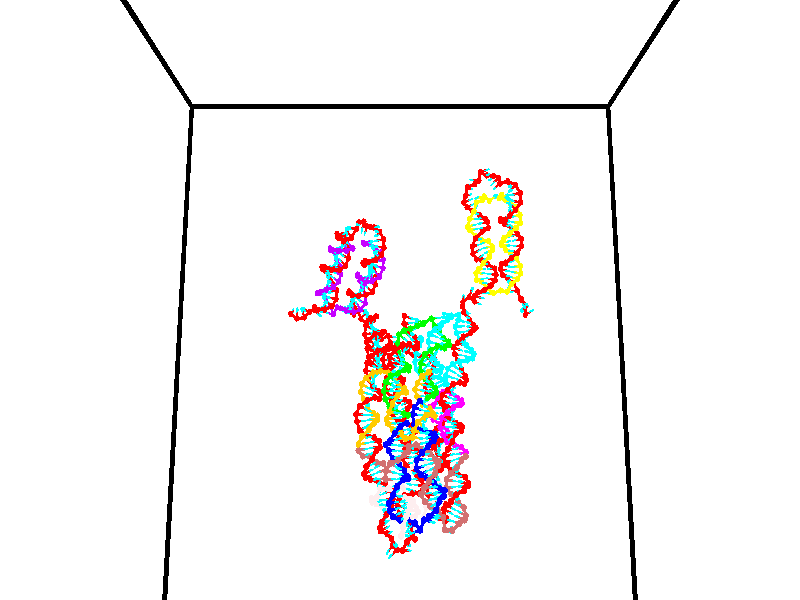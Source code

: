 // switches for output
#declare DRAW_BASES = 1; // possible values are 0, 1; only relevant for DNA ribbons
#declare DRAW_BASES_TYPE = 3; // possible values are 1, 2, 3; only relevant for DNA ribbons
#declare DRAW_FOG = 0; // set to 1 to enable fog

#include "colors.inc"

#include "transforms.inc"
background { rgb <1, 1, 1>}

#default {
   normal{
       ripples 0.25
       frequency 0.20
       turbulence 0.2
       lambda 5
   }
	finish {
		phong 0.1
		phong_size 40.
	}
}

// original window dimensions: 1024x640


// camera settings

camera {
	sky <0, 0.179814, -0.983701>
	up <0, 0.179814, -0.983701>
	right 1.6 * <1, 0, 0>
	location <35, 94.9851, 44.8844>
	look_at <35, 29.7336, 32.9568>
	direction <0, -65.2515, -11.9276>
	angle 67.0682
}


# declare cpy_camera_pos = <35, 94.9851, 44.8844>;
# if (DRAW_FOG = 1)
fog {
	fog_type 2
	up vnormalize(cpy_camera_pos)
	color rgbt<1,1,1,0.3>
	distance 1e-5
	fog_alt 3e-3
	fog_offset 56
}
# end


// LIGHTS

# declare lum = 6;
global_settings {
	ambient_light rgb lum * <0.05, 0.05, 0.05>
	max_trace_level 15
}# declare cpy_direct_light_amount = 0.25;
light_source
{	1000 * <-1, -1.16352, -0.803886>,
	rgb lum * cpy_direct_light_amount
	parallel
}

light_source
{	1000 * <1, 1.16352, 0.803886>,
	rgb lum * cpy_direct_light_amount
	parallel
}

// strand 0

// nucleotide -1

// particle -1
sphere {
	<24.031799, 35.229401, 35.139999> 0.250000
	pigment { color rgbt <1,0,0,0> }
	no_shadow
}
cylinder {
	<24.102987, 34.891182, 34.938652>,  <24.145700, 34.688251, 34.817844>, 0.100000
	pigment { color rgbt <1,0,0,0> }
	no_shadow
}
cylinder {
	<24.102987, 34.891182, 34.938652>,  <24.031799, 35.229401, 35.139999>, 0.100000
	pigment { color rgbt <1,0,0,0> }
	no_shadow
}

// particle -1
sphere {
	<24.102987, 34.891182, 34.938652> 0.100000
	pigment { color rgbt <1,0,0,0> }
	no_shadow
}
sphere {
	0, 1
	scale<0.080000,0.200000,0.300000>
	matrix <0.980054, 0.198275, 0.013451,
		0.088432, -0.495722, 0.863968,
		0.177971, -0.845545, -0.503368,
		24.156378, 34.637520, 34.787643>
	pigment { color rgbt <0,1,1,0> }
	no_shadow
}
cylinder {
	<24.567463, 34.714474, 35.455967>,  <24.031799, 35.229401, 35.139999>, 0.130000
	pigment { color rgbt <1,0,0,0> }
	no_shadow
}

// nucleotide -1

// particle -1
sphere {
	<24.567463, 34.714474, 35.455967> 0.250000
	pigment { color rgbt <1,0,0,0> }
	no_shadow
}
cylinder {
	<24.583559, 34.676708, 35.058079>,  <24.593216, 34.654049, 34.819347>, 0.100000
	pigment { color rgbt <1,0,0,0> }
	no_shadow
}
cylinder {
	<24.583559, 34.676708, 35.058079>,  <24.567463, 34.714474, 35.455967>, 0.100000
	pigment { color rgbt <1,0,0,0> }
	no_shadow
}

// particle -1
sphere {
	<24.583559, 34.676708, 35.058079> 0.100000
	pigment { color rgbt <1,0,0,0> }
	no_shadow
}
sphere {
	0, 1
	scale<0.080000,0.200000,0.300000>
	matrix <0.946222, 0.323428, 0.007581,
		0.321004, -0.941531, 0.102352,
		0.040241, -0.094415, -0.994719,
		24.595631, 34.648384, 34.759663>
	pigment { color rgbt <0,1,1,0> }
	no_shadow
}
cylinder {
	<25.324694, 34.586025, 35.364128>,  <24.567463, 34.714474, 35.455967>, 0.130000
	pigment { color rgbt <1,0,0,0> }
	no_shadow
}

// nucleotide -1

// particle -1
sphere {
	<25.324694, 34.586025, 35.364128> 0.250000
	pigment { color rgbt <1,0,0,0> }
	no_shadow
}
cylinder {
	<25.196602, 34.711403, 35.006535>,  <25.119747, 34.786629, 34.791977>, 0.100000
	pigment { color rgbt <1,0,0,0> }
	no_shadow
}
cylinder {
	<25.196602, 34.711403, 35.006535>,  <25.324694, 34.586025, 35.364128>, 0.100000
	pigment { color rgbt <1,0,0,0> }
	no_shadow
}

// particle -1
sphere {
	<25.196602, 34.711403, 35.006535> 0.100000
	pigment { color rgbt <1,0,0,0> }
	no_shadow
}
sphere {
	0, 1
	scale<0.080000,0.200000,0.300000>
	matrix <0.825111, 0.555934, -0.100642,
		0.465451, -0.769865, -0.436651,
		-0.320230, 0.313442, -0.893984,
		25.100533, 34.805435, 34.738338>
	pigment { color rgbt <0,1,1,0> }
	no_shadow
}
cylinder {
	<25.816828, 34.523209, 34.875004>,  <25.324694, 34.586025, 35.364128>, 0.130000
	pigment { color rgbt <1,0,0,0> }
	no_shadow
}

// nucleotide -1

// particle -1
sphere {
	<25.816828, 34.523209, 34.875004> 0.250000
	pigment { color rgbt <1,0,0,0> }
	no_shadow
}
cylinder {
	<25.560282, 34.816319, 34.784061>,  <25.406355, 34.992184, 34.729496>, 0.100000
	pigment { color rgbt <1,0,0,0> }
	no_shadow
}
cylinder {
	<25.560282, 34.816319, 34.784061>,  <25.816828, 34.523209, 34.875004>, 0.100000
	pigment { color rgbt <1,0,0,0> }
	no_shadow
}

// particle -1
sphere {
	<25.560282, 34.816319, 34.784061> 0.100000
	pigment { color rgbt <1,0,0,0> }
	no_shadow
}
sphere {
	0, 1
	scale<0.080000,0.200000,0.300000>
	matrix <0.753536, 0.657370, -0.006980,
		0.144340, -0.175795, -0.973788,
		-0.641366, 0.732776, -0.227352,
		25.367872, 35.036152, 34.715855>
	pigment { color rgbt <0,1,1,0> }
	no_shadow
}
cylinder {
	<26.363157, 35.001987, 34.749321>,  <25.816828, 34.523209, 34.875004>, 0.130000
	pigment { color rgbt <1,0,0,0> }
	no_shadow
}

// nucleotide -1

// particle -1
sphere {
	<26.363157, 35.001987, 34.749321> 0.250000
	pigment { color rgbt <1,0,0,0> }
	no_shadow
}
cylinder {
	<26.663412, 35.047367, 35.009682>,  <26.843565, 35.074596, 35.165897>, 0.100000
	pigment { color rgbt <1,0,0,0> }
	no_shadow
}
cylinder {
	<26.663412, 35.047367, 35.009682>,  <26.363157, 35.001987, 34.749321>, 0.100000
	pigment { color rgbt <1,0,0,0> }
	no_shadow
}

// particle -1
sphere {
	<26.663412, 35.047367, 35.009682> 0.100000
	pigment { color rgbt <1,0,0,0> }
	no_shadow
}
sphere {
	0, 1
	scale<0.080000,0.200000,0.300000>
	matrix <0.434601, 0.657244, -0.615753,
		-0.497660, 0.745090, 0.444046,
		0.750637, 0.113453, 0.650901,
		26.888603, 35.081402, 35.204952>
	pigment { color rgbt <0,1,1,0> }
	no_shadow
}
cylinder {
	<26.477531, 35.654987, 34.649250>,  <26.363157, 35.001987, 34.749321>, 0.130000
	pigment { color rgbt <1,0,0,0> }
	no_shadow
}

// nucleotide -1

// particle -1
sphere {
	<26.477531, 35.654987, 34.649250> 0.250000
	pigment { color rgbt <1,0,0,0> }
	no_shadow
}
cylinder {
	<26.809872, 35.498260, 34.807320>,  <27.009275, 35.404224, 34.902161>, 0.100000
	pigment { color rgbt <1,0,0,0> }
	no_shadow
}
cylinder {
	<26.809872, 35.498260, 34.807320>,  <26.477531, 35.654987, 34.649250>, 0.100000
	pigment { color rgbt <1,0,0,0> }
	no_shadow
}

// particle -1
sphere {
	<26.809872, 35.498260, 34.807320> 0.100000
	pigment { color rgbt <1,0,0,0> }
	no_shadow
}
sphere {
	0, 1
	scale<0.080000,0.200000,0.300000>
	matrix <0.556419, 0.573314, -0.601422,
		0.009091, 0.719575, 0.694356,
		0.830852, -0.391820, 0.395173,
		27.059128, 35.380714, 34.925873>
	pigment { color rgbt <0,1,1,0> }
	no_shadow
}
cylinder {
	<26.916426, 36.216568, 34.943821>,  <26.477531, 35.654987, 34.649250>, 0.130000
	pigment { color rgbt <1,0,0,0> }
	no_shadow
}

// nucleotide -1

// particle -1
sphere {
	<26.916426, 36.216568, 34.943821> 0.250000
	pigment { color rgbt <1,0,0,0> }
	no_shadow
}
cylinder {
	<27.133316, 35.902145, 34.825089>,  <27.263451, 35.713493, 34.753849>, 0.100000
	pigment { color rgbt <1,0,0,0> }
	no_shadow
}
cylinder {
	<27.133316, 35.902145, 34.825089>,  <26.916426, 36.216568, 34.943821>, 0.100000
	pigment { color rgbt <1,0,0,0> }
	no_shadow
}

// particle -1
sphere {
	<27.133316, 35.902145, 34.825089> 0.100000
	pigment { color rgbt <1,0,0,0> }
	no_shadow
}
sphere {
	0, 1
	scale<0.080000,0.200000,0.300000>
	matrix <0.606797, 0.610698, -0.508768,
		0.581194, 0.095751, 0.808112,
		0.542228, -0.786053, -0.296833,
		27.295984, 35.666328, 34.736038>
	pigment { color rgbt <0,1,1,0> }
	no_shadow
}
cylinder {
	<27.592665, 36.429577, 35.006931>,  <26.916426, 36.216568, 34.943821>, 0.130000
	pigment { color rgbt <1,0,0,0> }
	no_shadow
}

// nucleotide -1

// particle -1
sphere {
	<27.592665, 36.429577, 35.006931> 0.250000
	pigment { color rgbt <1,0,0,0> }
	no_shadow
}
cylinder {
	<27.574772, 36.119942, 34.754330>,  <27.564037, 35.934162, 34.602768>, 0.100000
	pigment { color rgbt <1,0,0,0> }
	no_shadow
}
cylinder {
	<27.574772, 36.119942, 34.754330>,  <27.592665, 36.429577, 35.006931>, 0.100000
	pigment { color rgbt <1,0,0,0> }
	no_shadow
}

// particle -1
sphere {
	<27.574772, 36.119942, 34.754330> 0.100000
	pigment { color rgbt <1,0,0,0> }
	no_shadow
}
sphere {
	0, 1
	scale<0.080000,0.200000,0.300000>
	matrix <0.456754, 0.546345, -0.702056,
		0.888468, -0.319843, 0.329129,
		-0.044730, -0.774085, -0.631500,
		27.561354, 35.887714, 34.564880>
	pigment { color rgbt <0,1,1,0> }
	no_shadow
}
cylinder {
	<28.299994, 36.345978, 34.686245>,  <27.592665, 36.429577, 35.006931>, 0.130000
	pigment { color rgbt <1,0,0,0> }
	no_shadow
}

// nucleotide -1

// particle -1
sphere {
	<28.299994, 36.345978, 34.686245> 0.250000
	pigment { color rgbt <1,0,0,0> }
	no_shadow
}
cylinder {
	<28.010651, 36.178349, 34.466743>,  <27.837044, 36.077770, 34.335041>, 0.100000
	pigment { color rgbt <1,0,0,0> }
	no_shadow
}
cylinder {
	<28.010651, 36.178349, 34.466743>,  <28.299994, 36.345978, 34.686245>, 0.100000
	pigment { color rgbt <1,0,0,0> }
	no_shadow
}

// particle -1
sphere {
	<28.010651, 36.178349, 34.466743> 0.100000
	pigment { color rgbt <1,0,0,0> }
	no_shadow
}
sphere {
	0, 1
	scale<0.080000,0.200000,0.300000>
	matrix <0.304397, 0.519810, -0.798211,
		0.619756, -0.744431, -0.248444,
		-0.723357, -0.419070, -0.548758,
		27.793644, 36.052628, 34.302116>
	pigment { color rgbt <0,1,1,0> }
	no_shadow
}
cylinder {
	<28.675543, 36.224125, 34.060143>,  <28.299994, 36.345978, 34.686245>, 0.130000
	pigment { color rgbt <1,0,0,0> }
	no_shadow
}

// nucleotide -1

// particle -1
sphere {
	<28.675543, 36.224125, 34.060143> 0.250000
	pigment { color rgbt <1,0,0,0> }
	no_shadow
}
cylinder {
	<28.283457, 36.182949, 33.992519>,  <28.048204, 36.158245, 33.951946>, 0.100000
	pigment { color rgbt <1,0,0,0> }
	no_shadow
}
cylinder {
	<28.283457, 36.182949, 33.992519>,  <28.675543, 36.224125, 34.060143>, 0.100000
	pigment { color rgbt <1,0,0,0> }
	no_shadow
}

// particle -1
sphere {
	<28.283457, 36.182949, 33.992519> 0.100000
	pigment { color rgbt <1,0,0,0> }
	no_shadow
}
sphere {
	0, 1
	scale<0.080000,0.200000,0.300000>
	matrix <0.062441, 0.649701, -0.757621,
		0.187829, -0.753188, -0.630419,
		-0.980215, -0.102939, -0.169062,
		27.989391, 36.152069, 33.941799>
	pigment { color rgbt <0,1,1,0> }
	no_shadow
}
cylinder {
	<28.734388, 36.124004, 33.317379>,  <28.675543, 36.224125, 34.060143>, 0.130000
	pigment { color rgbt <1,0,0,0> }
	no_shadow
}

// nucleotide -1

// particle -1
sphere {
	<28.734388, 36.124004, 33.317379> 0.250000
	pigment { color rgbt <1,0,0,0> }
	no_shadow
}
cylinder {
	<28.365974, 36.241039, 33.420208>,  <28.144926, 36.311260, 33.481903>, 0.100000
	pigment { color rgbt <1,0,0,0> }
	no_shadow
}
cylinder {
	<28.365974, 36.241039, 33.420208>,  <28.734388, 36.124004, 33.317379>, 0.100000
	pigment { color rgbt <1,0,0,0> }
	no_shadow
}

// particle -1
sphere {
	<28.365974, 36.241039, 33.420208> 0.100000
	pigment { color rgbt <1,0,0,0> }
	no_shadow
}
sphere {
	0, 1
	scale<0.080000,0.200000,0.300000>
	matrix <0.044444, 0.734677, -0.676959,
		-0.386936, -0.612078, -0.689667,
		-0.921035, 0.292592, 0.257070,
		28.089664, 36.328815, 33.497330>
	pigment { color rgbt <0,1,1,0> }
	no_shadow
}
cylinder {
	<28.347826, 35.898849, 32.788227>,  <28.734388, 36.124004, 33.317379>, 0.130000
	pigment { color rgbt <1,0,0,0> }
	no_shadow
}

// nucleotide -1

// particle -1
sphere {
	<28.347826, 35.898849, 32.788227> 0.250000
	pigment { color rgbt <1,0,0,0> }
	no_shadow
}
cylinder {
	<28.148651, 36.197601, 32.964516>,  <28.029146, 36.376854, 33.070290>, 0.100000
	pigment { color rgbt <1,0,0,0> }
	no_shadow
}
cylinder {
	<28.148651, 36.197601, 32.964516>,  <28.347826, 35.898849, 32.788227>, 0.100000
	pigment { color rgbt <1,0,0,0> }
	no_shadow
}

// particle -1
sphere {
	<28.148651, 36.197601, 32.964516> 0.100000
	pigment { color rgbt <1,0,0,0> }
	no_shadow
}
sphere {
	0, 1
	scale<0.080000,0.200000,0.300000>
	matrix <0.066236, 0.539469, -0.839396,
		-0.864681, -0.388774, -0.318091,
		-0.497935, 0.746879, 0.440718,
		27.999271, 36.421665, 33.096729>
	pigment { color rgbt <0,1,1,0> }
	no_shadow
}
cylinder {
	<28.049868, 36.207947, 32.199886>,  <28.347826, 35.898849, 32.788227>, 0.130000
	pigment { color rgbt <1,0,0,0> }
	no_shadow
}

// nucleotide -1

// particle -1
sphere {
	<28.049868, 36.207947, 32.199886> 0.250000
	pigment { color rgbt <1,0,0,0> }
	no_shadow
}
cylinder {
	<28.004356, 36.485294, 32.484505>,  <27.977049, 36.651703, 32.655277>, 0.100000
	pigment { color rgbt <1,0,0,0> }
	no_shadow
}
cylinder {
	<28.004356, 36.485294, 32.484505>,  <28.049868, 36.207947, 32.199886>, 0.100000
	pigment { color rgbt <1,0,0,0> }
	no_shadow
}

// particle -1
sphere {
	<28.004356, 36.485294, 32.484505> 0.100000
	pigment { color rgbt <1,0,0,0> }
	no_shadow
}
sphere {
	0, 1
	scale<0.080000,0.200000,0.300000>
	matrix <0.166355, 0.719382, -0.674400,
		-0.979480, 0.041638, -0.197194,
		-0.113777, 0.693366, 0.711547,
		27.970222, 36.693306, 32.697968>
	pigment { color rgbt <0,1,1,0> }
	no_shadow
}
cylinder {
	<27.621223, 36.676273, 31.804977>,  <28.049868, 36.207947, 32.199886>, 0.130000
	pigment { color rgbt <1,0,0,0> }
	no_shadow
}

// nucleotide -1

// particle -1
sphere {
	<27.621223, 36.676273, 31.804977> 0.250000
	pigment { color rgbt <1,0,0,0> }
	no_shadow
}
cylinder {
	<27.792738, 36.841988, 32.126102>,  <27.895647, 36.941418, 32.318779>, 0.100000
	pigment { color rgbt <1,0,0,0> }
	no_shadow
}
cylinder {
	<27.792738, 36.841988, 32.126102>,  <27.621223, 36.676273, 31.804977>, 0.100000
	pigment { color rgbt <1,0,0,0> }
	no_shadow
}

// particle -1
sphere {
	<27.792738, 36.841988, 32.126102> 0.100000
	pigment { color rgbt <1,0,0,0> }
	no_shadow
}
sphere {
	0, 1
	scale<0.080000,0.200000,0.300000>
	matrix <0.199605, 0.823242, -0.531442,
		-0.881078, 0.388121, 0.270303,
		0.428788, 0.414288, 0.802811,
		27.921375, 36.966274, 32.366947>
	pigment { color rgbt <0,1,1,0> }
	no_shadow
}
cylinder {
	<27.375908, 37.289654, 31.747267>,  <27.621223, 36.676273, 31.804977>, 0.130000
	pigment { color rgbt <1,0,0,0> }
	no_shadow
}

// nucleotide -1

// particle -1
sphere {
	<27.375908, 37.289654, 31.747267> 0.250000
	pigment { color rgbt <1,0,0,0> }
	no_shadow
}
cylinder {
	<27.696917, 37.344669, 31.979488>,  <27.889523, 37.377678, 32.118820>, 0.100000
	pigment { color rgbt <1,0,0,0> }
	no_shadow
}
cylinder {
	<27.696917, 37.344669, 31.979488>,  <27.375908, 37.289654, 31.747267>, 0.100000
	pigment { color rgbt <1,0,0,0> }
	no_shadow
}

// particle -1
sphere {
	<27.696917, 37.344669, 31.979488> 0.100000
	pigment { color rgbt <1,0,0,0> }
	no_shadow
}
sphere {
	0, 1
	scale<0.080000,0.200000,0.300000>
	matrix <0.300507, 0.747441, -0.592476,
		-0.515416, 0.649935, 0.558507,
		0.802522, 0.137537, 0.580553,
		27.937674, 37.385929, 32.153656>
	pigment { color rgbt <0,1,1,0> }
	no_shadow
}
cylinder {
	<27.447239, 38.047306, 31.766037>,  <27.375908, 37.289654, 31.747267>, 0.130000
	pigment { color rgbt <1,0,0,0> }
	no_shadow
}

// nucleotide -1

// particle -1
sphere {
	<27.447239, 38.047306, 31.766037> 0.250000
	pigment { color rgbt <1,0,0,0> }
	no_shadow
}
cylinder {
	<27.783968, 37.872227, 31.892370>,  <27.986006, 37.767178, 31.968170>, 0.100000
	pigment { color rgbt <1,0,0,0> }
	no_shadow
}
cylinder {
	<27.783968, 37.872227, 31.892370>,  <27.447239, 38.047306, 31.766037>, 0.100000
	pigment { color rgbt <1,0,0,0> }
	no_shadow
}

// particle -1
sphere {
	<27.783968, 37.872227, 31.892370> 0.100000
	pigment { color rgbt <1,0,0,0> }
	no_shadow
}
sphere {
	0, 1
	scale<0.080000,0.200000,0.300000>
	matrix <0.539632, 0.670140, -0.509617,
		0.011408, 0.599441, 0.800338,
		0.841824, -0.437701, 0.315833,
		28.036514, 37.740917, 31.987120>
	pigment { color rgbt <0,1,1,0> }
	no_shadow
}
cylinder {
	<27.792690, 38.524849, 31.912743>,  <27.447239, 38.047306, 31.766037>, 0.130000
	pigment { color rgbt <1,0,0,0> }
	no_shadow
}

// nucleotide -1

// particle -1
sphere {
	<27.792690, 38.524849, 31.912743> 0.250000
	pigment { color rgbt <1,0,0,0> }
	no_shadow
}
cylinder {
	<28.059456, 38.232868, 31.852877>,  <28.219515, 38.057682, 31.816957>, 0.100000
	pigment { color rgbt <1,0,0,0> }
	no_shadow
}
cylinder {
	<28.059456, 38.232868, 31.852877>,  <27.792690, 38.524849, 31.912743>, 0.100000
	pigment { color rgbt <1,0,0,0> }
	no_shadow
}

// particle -1
sphere {
	<28.059456, 38.232868, 31.852877> 0.100000
	pigment { color rgbt <1,0,0,0> }
	no_shadow
}
sphere {
	0, 1
	scale<0.080000,0.200000,0.300000>
	matrix <0.639703, 0.663880, -0.387354,
		0.382107, 0.162592, 0.909702,
		0.666914, -0.729950, -0.149662,
		28.259531, 38.013882, 31.807978>
	pigment { color rgbt <0,1,1,0> }
	no_shadow
}
cylinder {
	<28.494616, 38.789757, 32.186600>,  <27.792690, 38.524849, 31.912743>, 0.130000
	pigment { color rgbt <1,0,0,0> }
	no_shadow
}

// nucleotide -1

// particle -1
sphere {
	<28.494616, 38.789757, 32.186600> 0.250000
	pigment { color rgbt <1,0,0,0> }
	no_shadow
}
cylinder {
	<28.579416, 38.483315, 31.943899>,  <28.630297, 38.299450, 31.798281>, 0.100000
	pigment { color rgbt <1,0,0,0> }
	no_shadow
}
cylinder {
	<28.579416, 38.483315, 31.943899>,  <28.494616, 38.789757, 32.186600>, 0.100000
	pigment { color rgbt <1,0,0,0> }
	no_shadow
}

// particle -1
sphere {
	<28.579416, 38.483315, 31.943899> 0.100000
	pigment { color rgbt <1,0,0,0> }
	no_shadow
}
sphere {
	0, 1
	scale<0.080000,0.200000,0.300000>
	matrix <0.763034, 0.517676, -0.387027,
		0.610601, -0.380918, 0.694311,
		0.212003, -0.766102, -0.606747,
		28.643017, 38.253483, 31.761875>
	pigment { color rgbt <0,1,1,0> }
	no_shadow
}
cylinder {
	<29.246023, 38.710392, 32.181797>,  <28.494616, 38.789757, 32.186600>, 0.130000
	pigment { color rgbt <1,0,0,0> }
	no_shadow
}

// nucleotide -1

// particle -1
sphere {
	<29.246023, 38.710392, 32.181797> 0.250000
	pigment { color rgbt <1,0,0,0> }
	no_shadow
}
cylinder {
	<29.099768, 38.537727, 31.851955>,  <29.012014, 38.434128, 31.654049>, 0.100000
	pigment { color rgbt <1,0,0,0> }
	no_shadow
}
cylinder {
	<29.099768, 38.537727, 31.851955>,  <29.246023, 38.710392, 32.181797>, 0.100000
	pigment { color rgbt <1,0,0,0> }
	no_shadow
}

// particle -1
sphere {
	<29.099768, 38.537727, 31.851955> 0.100000
	pigment { color rgbt <1,0,0,0> }
	no_shadow
}
sphere {
	0, 1
	scale<0.080000,0.200000,0.300000>
	matrix <0.594321, 0.573544, -0.563764,
		0.716303, -0.696216, 0.046833,
		-0.365641, -0.431660, -0.824607,
		28.990076, 38.408230, 31.604574>
	pigment { color rgbt <0,1,1,0> }
	no_shadow
}
cylinder {
	<29.798468, 38.588539, 31.787729>,  <29.246023, 38.710392, 32.181797>, 0.130000
	pigment { color rgbt <1,0,0,0> }
	no_shadow
}

// nucleotide -1

// particle -1
sphere {
	<29.798468, 38.588539, 31.787729> 0.250000
	pigment { color rgbt <1,0,0,0> }
	no_shadow
}
cylinder {
	<29.503452, 38.540352, 31.521940>,  <29.326443, 38.511440, 31.362467>, 0.100000
	pigment { color rgbt <1,0,0,0> }
	no_shadow
}
cylinder {
	<29.503452, 38.540352, 31.521940>,  <29.798468, 38.588539, 31.787729>, 0.100000
	pigment { color rgbt <1,0,0,0> }
	no_shadow
}

// particle -1
sphere {
	<29.503452, 38.540352, 31.521940> 0.100000
	pigment { color rgbt <1,0,0,0> }
	no_shadow
}
sphere {
	0, 1
	scale<0.080000,0.200000,0.300000>
	matrix <0.585273, 0.376833, -0.717950,
		0.336884, -0.918414, -0.207424,
		-0.737539, -0.120466, -0.664472,
		29.282190, 38.504211, 31.322598>
	pigment { color rgbt <0,1,1,0> }
	no_shadow
}
cylinder {
	<30.049450, 38.323055, 31.108957>,  <29.798468, 38.588539, 31.787729>, 0.130000
	pigment { color rgbt <1,0,0,0> }
	no_shadow
}

// nucleotide -1

// particle -1
sphere {
	<30.049450, 38.323055, 31.108957> 0.250000
	pigment { color rgbt <1,0,0,0> }
	no_shadow
}
cylinder {
	<29.707203, 38.503517, 31.007465>,  <29.501854, 38.611794, 30.946569>, 0.100000
	pigment { color rgbt <1,0,0,0> }
	no_shadow
}
cylinder {
	<29.707203, 38.503517, 31.007465>,  <30.049450, 38.323055, 31.108957>, 0.100000
	pigment { color rgbt <1,0,0,0> }
	no_shadow
}

// particle -1
sphere {
	<29.707203, 38.503517, 31.007465> 0.100000
	pigment { color rgbt <1,0,0,0> }
	no_shadow
}
sphere {
	0, 1
	scale<0.080000,0.200000,0.300000>
	matrix <0.462471, 0.446173, -0.766192,
		-0.232462, -0.772911, -0.590398,
		-0.855618, 0.451152, -0.253731,
		29.450518, 38.638863, 30.931347>
	pigment { color rgbt <0,1,1,0> }
	no_shadow
}
cylinder {
	<29.973589, 38.342087, 30.400133>,  <30.049450, 38.323055, 31.108957>, 0.130000
	pigment { color rgbt <1,0,0,0> }
	no_shadow
}

// nucleotide -1

// particle -1
sphere {
	<29.973589, 38.342087, 30.400133> 0.250000
	pigment { color rgbt <1,0,0,0> }
	no_shadow
}
cylinder {
	<29.676706, 38.605759, 30.448494>,  <29.498577, 38.763962, 30.477510>, 0.100000
	pigment { color rgbt <1,0,0,0> }
	no_shadow
}
cylinder {
	<29.676706, 38.605759, 30.448494>,  <29.973589, 38.342087, 30.400133>, 0.100000
	pigment { color rgbt <1,0,0,0> }
	no_shadow
}

// particle -1
sphere {
	<29.676706, 38.605759, 30.448494> 0.100000
	pigment { color rgbt <1,0,0,0> }
	no_shadow
}
sphere {
	0, 1
	scale<0.080000,0.200000,0.300000>
	matrix <0.490438, 0.657188, -0.572340,
		-0.456729, -0.365499, -0.811054,
		-0.742205, 0.659177, 0.120902,
		29.454044, 38.803513, 30.484764>
	pigment { color rgbt <0,1,1,0> }
	no_shadow
}
cylinder {
	<29.877224, 38.614384, 29.714190>,  <29.973589, 38.342087, 30.400133>, 0.130000
	pigment { color rgbt <1,0,0,0> }
	no_shadow
}

// nucleotide -1

// particle -1
sphere {
	<29.877224, 38.614384, 29.714190> 0.250000
	pigment { color rgbt <1,0,0,0> }
	no_shadow
}
cylinder {
	<29.703241, 38.867901, 29.970039>,  <29.598852, 39.020012, 30.123549>, 0.100000
	pigment { color rgbt <1,0,0,0> }
	no_shadow
}
cylinder {
	<29.703241, 38.867901, 29.970039>,  <29.877224, 38.614384, 29.714190>, 0.100000
	pigment { color rgbt <1,0,0,0> }
	no_shadow
}

// particle -1
sphere {
	<29.703241, 38.867901, 29.970039> 0.100000
	pigment { color rgbt <1,0,0,0> }
	no_shadow
}
sphere {
	0, 1
	scale<0.080000,0.200000,0.300000>
	matrix <0.352314, 0.773492, -0.526863,
		-0.828667, -0.003813, -0.559729,
		-0.434955, 0.633794, 0.639624,
		29.572756, 39.058041, 30.161926>
	pigment { color rgbt <0,1,1,0> }
	no_shadow
}
cylinder {
	<29.464827, 39.074177, 29.391825>,  <29.877224, 38.614384, 29.714190>, 0.130000
	pigment { color rgbt <1,0,0,0> }
	no_shadow
}

// nucleotide -1

// particle -1
sphere {
	<29.464827, 39.074177, 29.391825> 0.250000
	pigment { color rgbt <1,0,0,0> }
	no_shadow
}
cylinder {
	<29.578745, 39.249264, 29.732952>,  <29.647095, 39.354317, 29.937628>, 0.100000
	pigment { color rgbt <1,0,0,0> }
	no_shadow
}
cylinder {
	<29.578745, 39.249264, 29.732952>,  <29.464827, 39.074177, 29.391825>, 0.100000
	pigment { color rgbt <1,0,0,0> }
	no_shadow
}

// particle -1
sphere {
	<29.578745, 39.249264, 29.732952> 0.100000
	pigment { color rgbt <1,0,0,0> }
	no_shadow
}
sphere {
	0, 1
	scale<0.080000,0.200000,0.300000>
	matrix <0.153981, 0.857217, -0.491394,
		-0.946141, 0.271264, 0.176731,
		0.284794, 0.437715, 0.852818,
		29.664183, 39.380577, 29.988798>
	pigment { color rgbt <0,1,1,0> }
	no_shadow
}
cylinder {
	<29.048903, 39.732285, 29.489403>,  <29.464827, 39.074177, 29.391825>, 0.130000
	pigment { color rgbt <1,0,0,0> }
	no_shadow
}

// nucleotide -1

// particle -1
sphere {
	<29.048903, 39.732285, 29.489403> 0.250000
	pigment { color rgbt <1,0,0,0> }
	no_shadow
}
cylinder {
	<29.385796, 39.749683, 29.704346>,  <29.587931, 39.760124, 29.833311>, 0.100000
	pigment { color rgbt <1,0,0,0> }
	no_shadow
}
cylinder {
	<29.385796, 39.749683, 29.704346>,  <29.048903, 39.732285, 29.489403>, 0.100000
	pigment { color rgbt <1,0,0,0> }
	no_shadow
}

// particle -1
sphere {
	<29.385796, 39.749683, 29.704346> 0.100000
	pigment { color rgbt <1,0,0,0> }
	no_shadow
}
sphere {
	0, 1
	scale<0.080000,0.200000,0.300000>
	matrix <0.222027, 0.880299, -0.419258,
		-0.491274, 0.472420, 0.731757,
		0.842231, 0.043501, 0.537358,
		29.638466, 39.762733, 29.865553>
	pigment { color rgbt <0,1,1,0> }
	no_shadow
}
cylinder {
	<29.202421, 40.404884, 29.955276>,  <29.048903, 39.732285, 29.489403>, 0.130000
	pigment { color rgbt <1,0,0,0> }
	no_shadow
}

// nucleotide -1

// particle -1
sphere {
	<29.202421, 40.404884, 29.955276> 0.250000
	pigment { color rgbt <1,0,0,0> }
	no_shadow
}
cylinder {
	<29.554024, 40.263233, 29.827562>,  <29.764984, 40.178242, 29.750935>, 0.100000
	pigment { color rgbt <1,0,0,0> }
	no_shadow
}
cylinder {
	<29.554024, 40.263233, 29.827562>,  <29.202421, 40.404884, 29.955276>, 0.100000
	pigment { color rgbt <1,0,0,0> }
	no_shadow
}

// particle -1
sphere {
	<29.554024, 40.263233, 29.827562> 0.100000
	pigment { color rgbt <1,0,0,0> }
	no_shadow
}
sphere {
	0, 1
	scale<0.080000,0.200000,0.300000>
	matrix <0.295242, 0.930046, -0.218737,
		0.374410, 0.098006, 0.922069,
		0.879005, -0.354131, -0.319284,
		29.817726, 40.156994, 29.731777>
	pigment { color rgbt <0,1,1,0> }
	no_shadow
}
cylinder {
	<29.755682, 40.711235, 30.363949>,  <29.202421, 40.404884, 29.955276>, 0.130000
	pigment { color rgbt <1,0,0,0> }
	no_shadow
}

// nucleotide -1

// particle -1
sphere {
	<29.755682, 40.711235, 30.363949> 0.250000
	pigment { color rgbt <1,0,0,0> }
	no_shadow
}
cylinder {
	<29.863659, 40.597462, 29.995985>,  <29.928444, 40.529198, 29.775208>, 0.100000
	pigment { color rgbt <1,0,0,0> }
	no_shadow
}
cylinder {
	<29.863659, 40.597462, 29.995985>,  <29.755682, 40.711235, 30.363949>, 0.100000
	pigment { color rgbt <1,0,0,0> }
	no_shadow
}

// particle -1
sphere {
	<29.863659, 40.597462, 29.995985> 0.100000
	pigment { color rgbt <1,0,0,0> }
	no_shadow
}
sphere {
	0, 1
	scale<0.080000,0.200000,0.300000>
	matrix <0.267603, 0.939898, -0.212084,
		0.924944, -0.188921, 0.329830,
		0.269940, -0.284429, -0.919909,
		29.944641, 40.512135, 29.720013>
	pigment { color rgbt <0,1,1,0> }
	no_shadow
}
cylinder {
	<30.478966, 40.846085, 30.117697>,  <29.755682, 40.711235, 30.363949>, 0.130000
	pigment { color rgbt <1,0,0,0> }
	no_shadow
}

// nucleotide -1

// particle -1
sphere {
	<30.478966, 40.846085, 30.117697> 0.250000
	pigment { color rgbt <1,0,0,0> }
	no_shadow
}
cylinder {
	<30.257135, 40.874954, 29.786098>,  <30.124037, 40.892277, 29.587139>, 0.100000
	pigment { color rgbt <1,0,0,0> }
	no_shadow
}
cylinder {
	<30.257135, 40.874954, 29.786098>,  <30.478966, 40.846085, 30.117697>, 0.100000
	pigment { color rgbt <1,0,0,0> }
	no_shadow
}

// particle -1
sphere {
	<30.257135, 40.874954, 29.786098> 0.100000
	pigment { color rgbt <1,0,0,0> }
	no_shadow
}
sphere {
	0, 1
	scale<0.080000,0.200000,0.300000>
	matrix <0.408605, 0.891477, -0.195730,
		0.724905, -0.447280, -0.523882,
		-0.554576, 0.072175, -0.828997,
		30.090763, 40.896606, 29.537399>
	pigment { color rgbt <0,1,1,0> }
	no_shadow
}
cylinder {
	<30.937351, 40.850822, 29.422180>,  <30.478966, 40.846085, 30.117697>, 0.130000
	pigment { color rgbt <1,0,0,0> }
	no_shadow
}

// nucleotide -1

// particle -1
sphere {
	<30.937351, 40.850822, 29.422180> 0.250000
	pigment { color rgbt <1,0,0,0> }
	no_shadow
}
cylinder {
	<30.615574, 41.087990, 29.436691>,  <30.422508, 41.230289, 29.445398>, 0.100000
	pigment { color rgbt <1,0,0,0> }
	no_shadow
}
cylinder {
	<30.615574, 41.087990, 29.436691>,  <30.937351, 40.850822, 29.422180>, 0.100000
	pigment { color rgbt <1,0,0,0> }
	no_shadow
}

// particle -1
sphere {
	<30.615574, 41.087990, 29.436691> 0.100000
	pigment { color rgbt <1,0,0,0> }
	no_shadow
}
sphere {
	0, 1
	scale<0.080000,0.200000,0.300000>
	matrix <0.559233, 0.776504, -0.290344,
		-0.200321, -0.213278, -0.956235,
		-0.804444, 0.592920, 0.036278,
		30.374241, 41.265865, 29.447575>
	pigment { color rgbt <0,1,1,0> }
	no_shadow
}
cylinder {
	<31.223785, 41.370689, 29.024977>,  <30.937351, 40.850822, 29.422180>, 0.130000
	pigment { color rgbt <1,0,0,0> }
	no_shadow
}

// nucleotide -1

// particle -1
sphere {
	<31.223785, 41.370689, 29.024977> 0.250000
	pigment { color rgbt <1,0,0,0> }
	no_shadow
}
cylinder {
	<31.186712, 41.710564, 29.232607>,  <31.164469, 41.914490, 29.357185>, 0.100000
	pigment { color rgbt <1,0,0,0> }
	no_shadow
}
cylinder {
	<31.186712, 41.710564, 29.232607>,  <31.223785, 41.370689, 29.024977>, 0.100000
	pigment { color rgbt <1,0,0,0> }
	no_shadow
}

// particle -1
sphere {
	<31.186712, 41.710564, 29.232607> 0.100000
	pigment { color rgbt <1,0,0,0> }
	no_shadow
}
sphere {
	0, 1
	scale<0.080000,0.200000,0.300000>
	matrix <0.105284, 0.526762, -0.843467,
		-0.990114, -0.023524, -0.138280,
		-0.092682, 0.849687, 0.519078,
		31.158907, 41.965469, 29.388330>
	pigment { color rgbt <0,1,1,0> }
	no_shadow
}
cylinder {
	<31.639938, 40.898273, 28.829721>,  <31.223785, 41.370689, 29.024977>, 0.130000
	pigment { color rgbt <1,0,0,0> }
	no_shadow
}

// nucleotide -1

// particle -1
sphere {
	<31.639938, 40.898273, 28.829721> 0.250000
	pigment { color rgbt <1,0,0,0> }
	no_shadow
}
cylinder {
	<31.528984, 40.791916, 29.199015>,  <31.462412, 40.728104, 29.420591>, 0.100000
	pigment { color rgbt <1,0,0,0> }
	no_shadow
}
cylinder {
	<31.528984, 40.791916, 29.199015>,  <31.639938, 40.898273, 28.829721>, 0.100000
	pigment { color rgbt <1,0,0,0> }
	no_shadow
}

// particle -1
sphere {
	<31.528984, 40.791916, 29.199015> 0.100000
	pigment { color rgbt <1,0,0,0> }
	no_shadow
}
sphere {
	0, 1
	scale<0.080000,0.200000,0.300000>
	matrix <0.943683, 0.104960, 0.313759,
		-0.180328, 0.958272, 0.221802,
		-0.277386, -0.265891, 0.923233,
		31.445768, 40.712147, 29.475985>
	pigment { color rgbt <0,1,1,0> }
	no_shadow
}
cylinder {
	<31.921453, 41.277393, 29.311739>,  <31.639938, 40.898273, 28.829721>, 0.130000
	pigment { color rgbt <1,0,0,0> }
	no_shadow
}

// nucleotide -1

// particle -1
sphere {
	<31.921453, 41.277393, 29.311739> 0.250000
	pigment { color rgbt <1,0,0,0> }
	no_shadow
}
cylinder {
	<31.828011, 40.937077, 29.500027>,  <31.771944, 40.732887, 29.612999>, 0.100000
	pigment { color rgbt <1,0,0,0> }
	no_shadow
}
cylinder {
	<31.828011, 40.937077, 29.500027>,  <31.921453, 41.277393, 29.311739>, 0.100000
	pigment { color rgbt <1,0,0,0> }
	no_shadow
}

// particle -1
sphere {
	<31.828011, 40.937077, 29.500027> 0.100000
	pigment { color rgbt <1,0,0,0> }
	no_shadow
}
sphere {
	0, 1
	scale<0.080000,0.200000,0.300000>
	matrix <0.940817, -0.075531, 0.330392,
		-0.245542, 0.520044, 0.818085,
		-0.233609, -0.850793, 0.470720,
		31.757927, 40.681839, 29.641243>
	pigment { color rgbt <0,1,1,0> }
	no_shadow
}
cylinder {
	<32.218838, 40.694935, 29.180674>,  <31.921453, 41.277393, 29.311739>, 0.130000
	pigment { color rgbt <1,0,0,0> }
	no_shadow
}

// nucleotide -1

// particle -1
sphere {
	<32.218838, 40.694935, 29.180674> 0.250000
	pigment { color rgbt <1,0,0,0> }
	no_shadow
}
cylinder {
	<32.599033, 40.814030, 29.216274>,  <32.827152, 40.885487, 29.237635>, 0.100000
	pigment { color rgbt <1,0,0,0> }
	no_shadow
}
cylinder {
	<32.599033, 40.814030, 29.216274>,  <32.218838, 40.694935, 29.180674>, 0.100000
	pigment { color rgbt <1,0,0,0> }
	no_shadow
}

// particle -1
sphere {
	<32.599033, 40.814030, 29.216274> 0.100000
	pigment { color rgbt <1,0,0,0> }
	no_shadow
}
sphere {
	0, 1
	scale<0.080000,0.200000,0.300000>
	matrix <0.131529, -0.644927, 0.752841,
		0.281551, -0.703861, -0.652157,
		0.950489, 0.297740, 0.089002,
		32.884182, 40.903351, 29.242975>
	pigment { color rgbt <0,1,1,0> }
	no_shadow
}
cylinder {
	<32.531048, 40.155914, 29.077930>,  <32.218838, 40.694935, 29.180674>, 0.130000
	pigment { color rgbt <1,0,0,0> }
	no_shadow
}

// nucleotide -1

// particle -1
sphere {
	<32.531048, 40.155914, 29.077930> 0.250000
	pigment { color rgbt <1,0,0,0> }
	no_shadow
}
cylinder {
	<32.704678, 40.408581, 29.334860>,  <32.808857, 40.560181, 29.489017>, 0.100000
	pigment { color rgbt <1,0,0,0> }
	no_shadow
}
cylinder {
	<32.704678, 40.408581, 29.334860>,  <32.531048, 40.155914, 29.077930>, 0.100000
	pigment { color rgbt <1,0,0,0> }
	no_shadow
}

// particle -1
sphere {
	<32.704678, 40.408581, 29.334860> 0.100000
	pigment { color rgbt <1,0,0,0> }
	no_shadow
}
sphere {
	0, 1
	scale<0.080000,0.200000,0.300000>
	matrix <-0.023557, -0.704796, 0.709019,
		0.900568, -0.322899, -0.291055,
		0.434076, 0.631664, 0.642323,
		32.834900, 40.598080, 29.527557>
	pigment { color rgbt <0,1,1,0> }
	no_shadow
}
cylinder {
	<33.093792, 39.745098, 29.323116>,  <32.531048, 40.155914, 29.077930>, 0.130000
	pigment { color rgbt <1,0,0,0> }
	no_shadow
}

// nucleotide -1

// particle -1
sphere {
	<33.093792, 39.745098, 29.323116> 0.250000
	pigment { color rgbt <1,0,0,0> }
	no_shadow
}
cylinder {
	<32.933010, 40.017342, 29.568134>,  <32.836540, 40.180687, 29.715145>, 0.100000
	pigment { color rgbt <1,0,0,0> }
	no_shadow
}
cylinder {
	<32.933010, 40.017342, 29.568134>,  <33.093792, 39.745098, 29.323116>, 0.100000
	pigment { color rgbt <1,0,0,0> }
	no_shadow
}

// particle -1
sphere {
	<32.933010, 40.017342, 29.568134> 0.100000
	pigment { color rgbt <1,0,0,0> }
	no_shadow
}
sphere {
	0, 1
	scale<0.080000,0.200000,0.300000>
	matrix <-0.042738, -0.682179, 0.729935,
		0.914662, 0.267221, 0.303292,
		-0.401953, 0.680606, 0.612543,
		32.812424, 40.221523, 29.751898>
	pigment { color rgbt <0,1,1,0> }
	no_shadow
}
cylinder {
	<33.456856, 39.824615, 29.955984>,  <33.093792, 39.745098, 29.323116>, 0.130000
	pigment { color rgbt <1,0,0,0> }
	no_shadow
}

// nucleotide -1

// particle -1
sphere {
	<33.456856, 39.824615, 29.955984> 0.250000
	pigment { color rgbt <1,0,0,0> }
	no_shadow
}
cylinder {
	<33.085999, 39.945934, 30.043999>,  <32.863483, 40.018726, 30.096807>, 0.100000
	pigment { color rgbt <1,0,0,0> }
	no_shadow
}
cylinder {
	<33.085999, 39.945934, 30.043999>,  <33.456856, 39.824615, 29.955984>, 0.100000
	pigment { color rgbt <1,0,0,0> }
	no_shadow
}

// particle -1
sphere {
	<33.085999, 39.945934, 30.043999> 0.100000
	pigment { color rgbt <1,0,0,0> }
	no_shadow
}
sphere {
	0, 1
	scale<0.080000,0.200000,0.300000>
	matrix <0.046279, -0.490042, 0.870469,
		0.371835, 0.817234, 0.440304,
		-0.927144, 0.303294, 0.220036,
		32.807854, 40.036922, 30.110010>
	pigment { color rgbt <0,1,1,0> }
	no_shadow
}
cylinder {
	<33.496819, 40.058212, 30.682653>,  <33.456856, 39.824615, 29.955984>, 0.130000
	pigment { color rgbt <1,0,0,0> }
	no_shadow
}

// nucleotide -1

// particle -1
sphere {
	<33.496819, 40.058212, 30.682653> 0.250000
	pigment { color rgbt <1,0,0,0> }
	no_shadow
}
cylinder {
	<33.114639, 39.960129, 30.616936>,  <32.885330, 39.901279, 30.577505>, 0.100000
	pigment { color rgbt <1,0,0,0> }
	no_shadow
}
cylinder {
	<33.114639, 39.960129, 30.616936>,  <33.496819, 40.058212, 30.682653>, 0.100000
	pigment { color rgbt <1,0,0,0> }
	no_shadow
}

// particle -1
sphere {
	<33.114639, 39.960129, 30.616936> 0.100000
	pigment { color rgbt <1,0,0,0> }
	no_shadow
}
sphere {
	0, 1
	scale<0.080000,0.200000,0.300000>
	matrix <0.000274, -0.557351, 0.830277,
		-0.295163, 0.793241, 0.532586,
		-0.955447, -0.245212, -0.164292,
		32.828007, 39.886566, 30.567648>
	pigment { color rgbt <0,1,1,0> }
	no_shadow
}
cylinder {
	<33.281822, 40.093662, 31.282593>,  <33.496819, 40.058212, 30.682653>, 0.130000
	pigment { color rgbt <1,0,0,0> }
	no_shadow
}

// nucleotide -1

// particle -1
sphere {
	<33.281822, 40.093662, 31.282593> 0.250000
	pigment { color rgbt <1,0,0,0> }
	no_shadow
}
cylinder {
	<33.049934, 39.850677, 31.065371>,  <32.910801, 39.704887, 30.935038>, 0.100000
	pigment { color rgbt <1,0,0,0> }
	no_shadow
}
cylinder {
	<33.049934, 39.850677, 31.065371>,  <33.281822, 40.093662, 31.282593>, 0.100000
	pigment { color rgbt <1,0,0,0> }
	no_shadow
}

// particle -1
sphere {
	<33.049934, 39.850677, 31.065371> 0.100000
	pigment { color rgbt <1,0,0,0> }
	no_shadow
}
sphere {
	0, 1
	scale<0.080000,0.200000,0.300000>
	matrix <-0.069626, -0.627108, 0.775814,
		-0.811835, 0.487567, 0.321252,
		-0.579721, -0.607466, -0.543055,
		32.876019, 39.668438, 30.902454>
	pigment { color rgbt <0,1,1,0> }
	no_shadow
}
cylinder {
	<32.718235, 39.979965, 31.681564>,  <33.281822, 40.093662, 31.282593>, 0.130000
	pigment { color rgbt <1,0,0,0> }
	no_shadow
}

// nucleotide -1

// particle -1
sphere {
	<32.718235, 39.979965, 31.681564> 0.250000
	pigment { color rgbt <1,0,0,0> }
	no_shadow
}
cylinder {
	<32.717670, 39.680496, 31.416388>,  <32.717331, 39.500816, 31.257280>, 0.100000
	pigment { color rgbt <1,0,0,0> }
	no_shadow
}
cylinder {
	<32.717670, 39.680496, 31.416388>,  <32.718235, 39.979965, 31.681564>, 0.100000
	pigment { color rgbt <1,0,0,0> }
	no_shadow
}

// particle -1
sphere {
	<32.717670, 39.680496, 31.416388> 0.100000
	pigment { color rgbt <1,0,0,0> }
	no_shadow
}
sphere {
	0, 1
	scale<0.080000,0.200000,0.300000>
	matrix <-0.200273, -0.649301, 0.733688,
		-0.979739, 0.133802, -0.149025,
		-0.001407, -0.748669, -0.662943,
		32.717247, 39.455894, 31.217505>
	pigment { color rgbt <0,1,1,0> }
	no_shadow
}
cylinder {
	<32.022957, 39.599670, 31.752378>,  <32.718235, 39.979965, 31.681564>, 0.130000
	pigment { color rgbt <1,0,0,0> }
	no_shadow
}

// nucleotide -1

// particle -1
sphere {
	<32.022957, 39.599670, 31.752378> 0.250000
	pigment { color rgbt <1,0,0,0> }
	no_shadow
}
cylinder {
	<32.257854, 39.353039, 31.542625>,  <32.398792, 39.205059, 31.416775>, 0.100000
	pigment { color rgbt <1,0,0,0> }
	no_shadow
}
cylinder {
	<32.257854, 39.353039, 31.542625>,  <32.022957, 39.599670, 31.752378>, 0.100000
	pigment { color rgbt <1,0,0,0> }
	no_shadow
}

// particle -1
sphere {
	<32.257854, 39.353039, 31.542625> 0.100000
	pigment { color rgbt <1,0,0,0> }
	no_shadow
}
sphere {
	0, 1
	scale<0.080000,0.200000,0.300000>
	matrix <-0.336605, -0.775209, 0.534553,
		-0.736101, -0.137403, -0.662779,
		0.587241, -0.616580, -0.524382,
		32.434029, 39.168064, 31.385311>
	pigment { color rgbt <0,1,1,0> }
	no_shadow
}
cylinder {
	<31.620777, 39.067177, 31.814058>,  <32.022957, 39.599670, 31.752378>, 0.130000
	pigment { color rgbt <1,0,0,0> }
	no_shadow
}

// nucleotide -1

// particle -1
sphere {
	<31.620777, 39.067177, 31.814058> 0.250000
	pigment { color rgbt <1,0,0,0> }
	no_shadow
}
cylinder {
	<31.974564, 38.923626, 31.694777>,  <32.186836, 38.837494, 31.623207>, 0.100000
	pigment { color rgbt <1,0,0,0> }
	no_shadow
}
cylinder {
	<31.974564, 38.923626, 31.694777>,  <31.620777, 39.067177, 31.814058>, 0.100000
	pigment { color rgbt <1,0,0,0> }
	no_shadow
}

// particle -1
sphere {
	<31.974564, 38.923626, 31.694777> 0.100000
	pigment { color rgbt <1,0,0,0> }
	no_shadow
}
sphere {
	0, 1
	scale<0.080000,0.200000,0.300000>
	matrix <-0.162096, -0.835611, 0.524860,
		-0.437545, -0.415883, -0.797242,
		0.884465, -0.358880, -0.298205,
		32.239902, 38.815964, 31.605314>
	pigment { color rgbt <0,1,1,0> }
	no_shadow
}
cylinder {
	<31.440247, 38.408695, 31.526552>,  <31.620777, 39.067177, 31.814058>, 0.130000
	pigment { color rgbt <1,0,0,0> }
	no_shadow
}

// nucleotide -1

// particle -1
sphere {
	<31.440247, 38.408695, 31.526552> 0.250000
	pigment { color rgbt <1,0,0,0> }
	no_shadow
}
cylinder {
	<31.829233, 38.357948, 31.604744>,  <32.062626, 38.327499, 31.651659>, 0.100000
	pigment { color rgbt <1,0,0,0> }
	no_shadow
}
cylinder {
	<31.829233, 38.357948, 31.604744>,  <31.440247, 38.408695, 31.526552>, 0.100000
	pigment { color rgbt <1,0,0,0> }
	no_shadow
}

// particle -1
sphere {
	<31.829233, 38.357948, 31.604744> 0.100000
	pigment { color rgbt <1,0,0,0> }
	no_shadow
}
sphere {
	0, 1
	scale<0.080000,0.200000,0.300000>
	matrix <-0.199259, -0.887661, 0.415156,
		0.120848, -0.442676, -0.888501,
		0.972467, -0.126870, 0.195479,
		32.120972, 38.319889, 31.663387>
	pigment { color rgbt <0,1,1,0> }
	no_shadow
}
cylinder {
	<31.600479, 37.919502, 31.221632>,  <31.440247, 38.408695, 31.526552>, 0.130000
	pigment { color rgbt <1,0,0,0> }
	no_shadow
}

// nucleotide -1

// particle -1
sphere {
	<31.600479, 37.919502, 31.221632> 0.250000
	pigment { color rgbt <1,0,0,0> }
	no_shadow
}
cylinder {
	<31.884291, 37.922836, 31.503483>,  <32.054577, 37.924835, 31.672594>, 0.100000
	pigment { color rgbt <1,0,0,0> }
	no_shadow
}
cylinder {
	<31.884291, 37.922836, 31.503483>,  <31.600479, 37.919502, 31.221632>, 0.100000
	pigment { color rgbt <1,0,0,0> }
	no_shadow
}

// particle -1
sphere {
	<31.884291, 37.922836, 31.503483> 0.100000
	pigment { color rgbt <1,0,0,0> }
	no_shadow
}
sphere {
	0, 1
	scale<0.080000,0.200000,0.300000>
	matrix <-0.287846, -0.909277, 0.300600,
		0.643206, -0.416109, -0.642759,
		0.709529, 0.008332, 0.704627,
		32.097149, 37.925335, 31.714870>
	pigment { color rgbt <0,1,1,0> }
	no_shadow
}
cylinder {
	<31.847622, 37.228180, 31.167028>,  <31.600479, 37.919502, 31.221632>, 0.130000
	pigment { color rgbt <1,0,0,0> }
	no_shadow
}

// nucleotide -1

// particle -1
sphere {
	<31.847622, 37.228180, 31.167028> 0.250000
	pigment { color rgbt <1,0,0,0> }
	no_shadow
}
cylinder {
	<31.955822, 37.385677, 31.518435>,  <32.020744, 37.480179, 31.729279>, 0.100000
	pigment { color rgbt <1,0,0,0> }
	no_shadow
}
cylinder {
	<31.955822, 37.385677, 31.518435>,  <31.847622, 37.228180, 31.167028>, 0.100000
	pigment { color rgbt <1,0,0,0> }
	no_shadow
}

// particle -1
sphere {
	<31.955822, 37.385677, 31.518435> 0.100000
	pigment { color rgbt <1,0,0,0> }
	no_shadow
}
sphere {
	0, 1
	scale<0.080000,0.200000,0.300000>
	matrix <-0.131995, -0.888750, 0.438977,
		0.953628, -0.234704, -0.188436,
		0.270502, 0.393748, 0.878516,
		32.036972, 37.503803, 31.781990>
	pigment { color rgbt <0,1,1,0> }
	no_shadow
}
cylinder {
	<32.408703, 36.802101, 31.462790>,  <31.847622, 37.228180, 31.167028>, 0.130000
	pigment { color rgbt <1,0,0,0> }
	no_shadow
}

// nucleotide -1

// particle -1
sphere {
	<32.408703, 36.802101, 31.462790> 0.250000
	pigment { color rgbt <1,0,0,0> }
	no_shadow
}
cylinder {
	<32.238216, 37.002357, 31.764172>,  <32.135925, 37.122509, 31.945002>, 0.100000
	pigment { color rgbt <1,0,0,0> }
	no_shadow
}
cylinder {
	<32.238216, 37.002357, 31.764172>,  <32.408703, 36.802101, 31.462790>, 0.100000
	pigment { color rgbt <1,0,0,0> }
	no_shadow
}

// particle -1
sphere {
	<32.238216, 37.002357, 31.764172> 0.100000
	pigment { color rgbt <1,0,0,0> }
	no_shadow
}
sphere {
	0, 1
	scale<0.080000,0.200000,0.300000>
	matrix <-0.157234, -0.861221, 0.483298,
		0.890851, 0.087522, 0.445786,
		-0.426219, 0.500639, 0.753458,
		32.110352, 37.152550, 31.990210>
	pigment { color rgbt <0,1,1,0> }
	no_shadow
}
cylinder {
	<32.691257, 36.473316, 32.135643>,  <32.408703, 36.802101, 31.462790>, 0.130000
	pigment { color rgbt <1,0,0,0> }
	no_shadow
}

// nucleotide -1

// particle -1
sphere {
	<32.691257, 36.473316, 32.135643> 0.250000
	pigment { color rgbt <1,0,0,0> }
	no_shadow
}
cylinder {
	<32.369202, 36.680920, 32.250450>,  <32.175968, 36.805481, 32.319336>, 0.100000
	pigment { color rgbt <1,0,0,0> }
	no_shadow
}
cylinder {
	<32.369202, 36.680920, 32.250450>,  <32.691257, 36.473316, 32.135643>, 0.100000
	pigment { color rgbt <1,0,0,0> }
	no_shadow
}

// particle -1
sphere {
	<32.369202, 36.680920, 32.250450> 0.100000
	pigment { color rgbt <1,0,0,0> }
	no_shadow
}
sphere {
	0, 1
	scale<0.080000,0.200000,0.300000>
	matrix <-0.196001, -0.689599, 0.697163,
		0.559764, 0.505057, 0.656949,
		-0.805139, 0.519009, 0.287021,
		32.127659, 36.836624, 32.336555>
	pigment { color rgbt <0,1,1,0> }
	no_shadow
}
cylinder {
	<32.587864, 36.457455, 32.889614>,  <32.691257, 36.473316, 32.135643>, 0.130000
	pigment { color rgbt <1,0,0,0> }
	no_shadow
}

// nucleotide -1

// particle -1
sphere {
	<32.587864, 36.457455, 32.889614> 0.250000
	pigment { color rgbt <1,0,0,0> }
	no_shadow
}
cylinder {
	<32.216743, 36.558907, 32.780182>,  <31.994070, 36.619778, 32.714523>, 0.100000
	pigment { color rgbt <1,0,0,0> }
	no_shadow
}
cylinder {
	<32.216743, 36.558907, 32.780182>,  <32.587864, 36.457455, 32.889614>, 0.100000
	pigment { color rgbt <1,0,0,0> }
	no_shadow
}

// particle -1
sphere {
	<32.216743, 36.558907, 32.780182> 0.100000
	pigment { color rgbt <1,0,0,0> }
	no_shadow
}
sphere {
	0, 1
	scale<0.080000,0.200000,0.300000>
	matrix <-0.371912, -0.686452, 0.624872,
		-0.029315, 0.681509, 0.731222,
		-0.927805, 0.253632, -0.273584,
		31.938402, 36.634995, 32.698105>
	pigment { color rgbt <0,1,1,0> }
	no_shadow
}
cylinder {
	<32.273624, 36.525780, 33.557907>,  <32.587864, 36.457455, 32.889614>, 0.130000
	pigment { color rgbt <1,0,0,0> }
	no_shadow
}

// nucleotide -1

// particle -1
sphere {
	<32.273624, 36.525780, 33.557907> 0.250000
	pigment { color rgbt <1,0,0,0> }
	no_shadow
}
cylinder {
	<31.970966, 36.487713, 33.299164>,  <31.789371, 36.464874, 33.143917>, 0.100000
	pigment { color rgbt <1,0,0,0> }
	no_shadow
}
cylinder {
	<31.970966, 36.487713, 33.299164>,  <32.273624, 36.525780, 33.557907>, 0.100000
	pigment { color rgbt <1,0,0,0> }
	no_shadow
}

// particle -1
sphere {
	<31.970966, 36.487713, 33.299164> 0.100000
	pigment { color rgbt <1,0,0,0> }
	no_shadow
}
sphere {
	0, 1
	scale<0.080000,0.200000,0.300000>
	matrix <-0.496238, -0.560594, 0.662935,
		-0.425716, 0.822604, 0.376946,
		-0.756646, -0.095167, -0.646861,
		31.743973, 36.459164, 33.105106>
	pigment { color rgbt <0,1,1,0> }
	no_shadow
}
cylinder {
	<31.668873, 36.838589, 33.829460>,  <32.273624, 36.525780, 33.557907>, 0.130000
	pigment { color rgbt <1,0,0,0> }
	no_shadow
}

// nucleotide -1

// particle -1
sphere {
	<31.668873, 36.838589, 33.829460> 0.250000
	pigment { color rgbt <1,0,0,0> }
	no_shadow
}
cylinder {
	<31.508574, 36.593395, 33.557091>,  <31.412394, 36.446281, 33.393669>, 0.100000
	pigment { color rgbt <1,0,0,0> }
	no_shadow
}
cylinder {
	<31.508574, 36.593395, 33.557091>,  <31.668873, 36.838589, 33.829460>, 0.100000
	pigment { color rgbt <1,0,0,0> }
	no_shadow
}

// particle -1
sphere {
	<31.508574, 36.593395, 33.557091> 0.100000
	pigment { color rgbt <1,0,0,0> }
	no_shadow
}
sphere {
	0, 1
	scale<0.080000,0.200000,0.300000>
	matrix <-0.701951, -0.272197, 0.658160,
		-0.588784, 0.741731, -0.321199,
		-0.400748, -0.612979, -0.680924,
		31.388350, 36.409500, 33.352814>
	pigment { color rgbt <0,1,1,0> }
	no_shadow
}
cylinder {
	<30.952822, 36.793102, 33.921310>,  <31.668873, 36.838589, 33.829460>, 0.130000
	pigment { color rgbt <1,0,0,0> }
	no_shadow
}

// nucleotide -1

// particle -1
sphere {
	<30.952822, 36.793102, 33.921310> 0.250000
	pigment { color rgbt <1,0,0,0> }
	no_shadow
}
cylinder {
	<31.000374, 36.454502, 33.713730>,  <31.028906, 36.251343, 33.589184>, 0.100000
	pigment { color rgbt <1,0,0,0> }
	no_shadow
}
cylinder {
	<31.000374, 36.454502, 33.713730>,  <30.952822, 36.793102, 33.921310>, 0.100000
	pigment { color rgbt <1,0,0,0> }
	no_shadow
}

// particle -1
sphere {
	<31.000374, 36.454502, 33.713730> 0.100000
	pigment { color rgbt <1,0,0,0> }
	no_shadow
}
sphere {
	0, 1
	scale<0.080000,0.200000,0.300000>
	matrix <-0.669645, -0.454252, 0.587564,
		-0.733105, 0.277660, -0.620855,
		0.118881, -0.846499, -0.518948,
		31.036037, 36.200554, 33.558044>
	pigment { color rgbt <0,1,1,0> }
	no_shadow
}
cylinder {
	<30.286221, 36.510479, 33.813831>,  <30.952822, 36.793102, 33.921310>, 0.130000
	pigment { color rgbt <1,0,0,0> }
	no_shadow
}

// nucleotide -1

// particle -1
sphere {
	<30.286221, 36.510479, 33.813831> 0.250000
	pigment { color rgbt <1,0,0,0> }
	no_shadow
}
cylinder {
	<30.513693, 36.191307, 33.733917>,  <30.650177, 35.999805, 33.685970>, 0.100000
	pigment { color rgbt <1,0,0,0> }
	no_shadow
}
cylinder {
	<30.513693, 36.191307, 33.733917>,  <30.286221, 36.510479, 33.813831>, 0.100000
	pigment { color rgbt <1,0,0,0> }
	no_shadow
}

// particle -1
sphere {
	<30.513693, 36.191307, 33.733917> 0.100000
	pigment { color rgbt <1,0,0,0> }
	no_shadow
}
sphere {
	0, 1
	scale<0.080000,0.200000,0.300000>
	matrix <-0.644509, -0.583152, 0.494511,
		-0.511087, -0.152459, -0.845900,
		0.568681, -0.797928, -0.199781,
		30.684298, 35.951927, 33.673985>
	pigment { color rgbt <0,1,1,0> }
	no_shadow
}
cylinder {
	<29.850471, 35.957539, 33.523987>,  <30.286221, 36.510479, 33.813831>, 0.130000
	pigment { color rgbt <1,0,0,0> }
	no_shadow
}

// nucleotide -1

// particle -1
sphere {
	<29.850471, 35.957539, 33.523987> 0.250000
	pigment { color rgbt <1,0,0,0> }
	no_shadow
}
cylinder {
	<30.176277, 35.780163, 33.673615>,  <30.371761, 35.673737, 33.763393>, 0.100000
	pigment { color rgbt <1,0,0,0> }
	no_shadow
}
cylinder {
	<30.176277, 35.780163, 33.673615>,  <29.850471, 35.957539, 33.523987>, 0.100000
	pigment { color rgbt <1,0,0,0> }
	no_shadow
}

// particle -1
sphere {
	<30.176277, 35.780163, 33.673615> 0.100000
	pigment { color rgbt <1,0,0,0> }
	no_shadow
}
sphere {
	0, 1
	scale<0.080000,0.200000,0.300000>
	matrix <-0.567642, -0.742299, 0.356054,
		0.119787, -0.502351, -0.856326,
		0.814514, -0.443436, 0.374074,
		30.420631, 35.647133, 33.785835>
	pigment { color rgbt <0,1,1,0> }
	no_shadow
}
cylinder {
	<29.889223, 35.263939, 33.217861>,  <29.850471, 35.957539, 33.523987>, 0.130000
	pigment { color rgbt <1,0,0,0> }
	no_shadow
}

// nucleotide -1

// particle -1
sphere {
	<29.889223, 35.263939, 33.217861> 0.250000
	pigment { color rgbt <1,0,0,0> }
	no_shadow
}
cylinder {
	<30.094772, 35.266212, 33.561001>,  <30.218102, 35.267578, 33.766884>, 0.100000
	pigment { color rgbt <1,0,0,0> }
	no_shadow
}
cylinder {
	<30.094772, 35.266212, 33.561001>,  <29.889223, 35.263939, 33.217861>, 0.100000
	pigment { color rgbt <1,0,0,0> }
	no_shadow
}

// particle -1
sphere {
	<30.094772, 35.266212, 33.561001> 0.100000
	pigment { color rgbt <1,0,0,0> }
	no_shadow
}
sphere {
	0, 1
	scale<0.080000,0.200000,0.300000>
	matrix <-0.486559, -0.821649, 0.296905,
		0.706538, -0.569965, -0.419457,
		0.513872, 0.005684, 0.857848,
		30.248934, 35.267918, 33.818356>
	pigment { color rgbt <0,1,1,0> }
	no_shadow
}
cylinder {
	<30.135586, 34.523834, 33.342396>,  <29.889223, 35.263939, 33.217861>, 0.130000
	pigment { color rgbt <1,0,0,0> }
	no_shadow
}

// nucleotide -1

// particle -1
sphere {
	<30.135586, 34.523834, 33.342396> 0.250000
	pigment { color rgbt <1,0,0,0> }
	no_shadow
}
cylinder {
	<30.152399, 34.723804, 33.688416>,  <30.162487, 34.843788, 33.896027>, 0.100000
	pigment { color rgbt <1,0,0,0> }
	no_shadow
}
cylinder {
	<30.152399, 34.723804, 33.688416>,  <30.135586, 34.523834, 33.342396>, 0.100000
	pigment { color rgbt <1,0,0,0> }
	no_shadow
}

// particle -1
sphere {
	<30.152399, 34.723804, 33.688416> 0.100000
	pigment { color rgbt <1,0,0,0> }
	no_shadow
}
sphere {
	0, 1
	scale<0.080000,0.200000,0.300000>
	matrix <-0.476122, -0.751157, 0.457243,
		0.878374, -0.431087, 0.206452,
		0.042034, 0.499927, 0.865047,
		30.165009, 34.873783, 33.947929>
	pigment { color rgbt <0,1,1,0> }
	no_shadow
}
cylinder {
	<30.153292, 34.060829, 33.814369>,  <30.135586, 34.523834, 33.342396>, 0.130000
	pigment { color rgbt <1,0,0,0> }
	no_shadow
}

// nucleotide -1

// particle -1
sphere {
	<30.153292, 34.060829, 33.814369> 0.250000
	pigment { color rgbt <1,0,0,0> }
	no_shadow
}
cylinder {
	<30.075708, 34.364162, 34.063305>,  <30.029158, 34.546162, 34.212666>, 0.100000
	pigment { color rgbt <1,0,0,0> }
	no_shadow
}
cylinder {
	<30.075708, 34.364162, 34.063305>,  <30.153292, 34.060829, 33.814369>, 0.100000
	pigment { color rgbt <1,0,0,0> }
	no_shadow
}

// particle -1
sphere {
	<30.075708, 34.364162, 34.063305> 0.100000
	pigment { color rgbt <1,0,0,0> }
	no_shadow
}
sphere {
	0, 1
	scale<0.080000,0.200000,0.300000>
	matrix <-0.521282, -0.617087, 0.589464,
		0.831050, -0.210084, 0.514996,
		-0.193960, 0.758332, 0.622343,
		30.017521, 34.591663, 34.250008>
	pigment { color rgbt <0,1,1,0> }
	no_shadow
}
cylinder {
	<30.363899, 33.870407, 34.388268>,  <30.153292, 34.060829, 33.814369>, 0.130000
	pigment { color rgbt <1,0,0,0> }
	no_shadow
}

// nucleotide -1

// particle -1
sphere {
	<30.363899, 33.870407, 34.388268> 0.250000
	pigment { color rgbt <1,0,0,0> }
	no_shadow
}
cylinder {
	<30.102468, 34.162445, 34.468067>,  <29.945610, 34.337669, 34.515945>, 0.100000
	pigment { color rgbt <1,0,0,0> }
	no_shadow
}
cylinder {
	<30.102468, 34.162445, 34.468067>,  <30.363899, 33.870407, 34.388268>, 0.100000
	pigment { color rgbt <1,0,0,0> }
	no_shadow
}

// particle -1
sphere {
	<30.102468, 34.162445, 34.468067> 0.100000
	pigment { color rgbt <1,0,0,0> }
	no_shadow
}
sphere {
	0, 1
	scale<0.080000,0.200000,0.300000>
	matrix <-0.512300, -0.620771, 0.593458,
		0.557123, 0.285667, 0.779749,
		-0.653577, 0.730094, 0.199498,
		29.906395, 34.381474, 34.527916>
	pigment { color rgbt <0,1,1,0> }
	no_shadow
}
cylinder {
	<30.274515, 33.804783, 34.990921>,  <30.363899, 33.870407, 34.388268>, 0.130000
	pigment { color rgbt <1,0,0,0> }
	no_shadow
}

// nucleotide -1

// particle -1
sphere {
	<30.274515, 33.804783, 34.990921> 0.250000
	pigment { color rgbt <1,0,0,0> }
	no_shadow
}
cylinder {
	<29.944794, 34.012314, 34.900280>,  <29.746962, 34.136833, 34.845894>, 0.100000
	pigment { color rgbt <1,0,0,0> }
	no_shadow
}
cylinder {
	<29.944794, 34.012314, 34.900280>,  <30.274515, 33.804783, 34.990921>, 0.100000
	pigment { color rgbt <1,0,0,0> }
	no_shadow
}

// particle -1
sphere {
	<29.944794, 34.012314, 34.900280> 0.100000
	pigment { color rgbt <1,0,0,0> }
	no_shadow
}
sphere {
	0, 1
	scale<0.080000,0.200000,0.300000>
	matrix <-0.560532, -0.691653, 0.455434,
		0.079560, 0.502433, 0.860948,
		-0.824302, 0.518823, -0.226602,
		29.697502, 34.167961, 34.832298>
	pigment { color rgbt <0,1,1,0> }
	no_shadow
}
cylinder {
	<30.736816, 34.369732, 34.726192>,  <30.274515, 33.804783, 34.990921>, 0.130000
	pigment { color rgbt <1,0,0,0> }
	no_shadow
}

// nucleotide -1

// particle -1
sphere {
	<30.736816, 34.369732, 34.726192> 0.250000
	pigment { color rgbt <1,0,0,0> }
	no_shadow
}
cylinder {
	<31.100424, 34.204426, 34.704655>,  <31.318588, 34.105244, 34.691730>, 0.100000
	pigment { color rgbt <1,0,0,0> }
	no_shadow
}
cylinder {
	<31.100424, 34.204426, 34.704655>,  <30.736816, 34.369732, 34.726192>, 0.100000
	pigment { color rgbt <1,0,0,0> }
	no_shadow
}

// particle -1
sphere {
	<31.100424, 34.204426, 34.704655> 0.100000
	pigment { color rgbt <1,0,0,0> }
	no_shadow
}
sphere {
	0, 1
	scale<0.080000,0.200000,0.300000>
	matrix <0.384315, 0.781258, 0.491873,
		-0.161206, -0.467815, 0.869001,
		0.909019, -0.413263, -0.053845,
		31.373129, 34.080448, 34.688499>
	pigment { color rgbt <0,1,1,0> }
	no_shadow
}
cylinder {
	<31.004213, 34.224480, 35.413815>,  <30.736816, 34.369732, 34.726192>, 0.130000
	pigment { color rgbt <1,0,0,0> }
	no_shadow
}

// nucleotide -1

// particle -1
sphere {
	<31.004213, 34.224480, 35.413815> 0.250000
	pigment { color rgbt <1,0,0,0> }
	no_shadow
}
cylinder {
	<31.285410, 34.305817, 35.141209>,  <31.454128, 34.354618, 34.977646>, 0.100000
	pigment { color rgbt <1,0,0,0> }
	no_shadow
}
cylinder {
	<31.285410, 34.305817, 35.141209>,  <31.004213, 34.224480, 35.413815>, 0.100000
	pigment { color rgbt <1,0,0,0> }
	no_shadow
}

// particle -1
sphere {
	<31.285410, 34.305817, 35.141209> 0.100000
	pigment { color rgbt <1,0,0,0> }
	no_shadow
}
sphere {
	0, 1
	scale<0.080000,0.200000,0.300000>
	matrix <0.313616, 0.771425, 0.553667,
		0.638319, -0.602956, 0.478533,
		0.702989, 0.203340, -0.681512,
		31.496307, 34.366817, 34.936756>
	pigment { color rgbt <0,1,1,0> }
	no_shadow
}
cylinder {
	<31.608267, 34.317581, 35.766960>,  <31.004213, 34.224480, 35.413815>, 0.130000
	pigment { color rgbt <1,0,0,0> }
	no_shadow
}

// nucleotide -1

// particle -1
sphere {
	<31.608267, 34.317581, 35.766960> 0.250000
	pigment { color rgbt <1,0,0,0> }
	no_shadow
}
cylinder {
	<31.668270, 34.533817, 35.435837>,  <31.704271, 34.663559, 35.237164>, 0.100000
	pigment { color rgbt <1,0,0,0> }
	no_shadow
}
cylinder {
	<31.668270, 34.533817, 35.435837>,  <31.608267, 34.317581, 35.766960>, 0.100000
	pigment { color rgbt <1,0,0,0> }
	no_shadow
}

// particle -1
sphere {
	<31.668270, 34.533817, 35.435837> 0.100000
	pigment { color rgbt <1,0,0,0> }
	no_shadow
}
sphere {
	0, 1
	scale<0.080000,0.200000,0.300000>
	matrix <0.452056, 0.707129, 0.543703,
		0.879286, -0.455772, -0.138303,
		0.150007, 0.540591, -0.827803,
		31.713272, 34.695995, 35.187496>
	pigment { color rgbt <0,1,1,0> }
	no_shadow
}
cylinder {
	<32.359592, 34.382416, 35.527195>,  <31.608267, 34.317581, 35.766960>, 0.130000
	pigment { color rgbt <1,0,0,0> }
	no_shadow
}

// nucleotide -1

// particle -1
sphere {
	<32.359592, 34.382416, 35.527195> 0.250000
	pigment { color rgbt <1,0,0,0> }
	no_shadow
}
cylinder {
	<32.120983, 34.688049, 35.428947>,  <31.977816, 34.871429, 35.369999>, 0.100000
	pigment { color rgbt <1,0,0,0> }
	no_shadow
}
cylinder {
	<32.120983, 34.688049, 35.428947>,  <32.359592, 34.382416, 35.527195>, 0.100000
	pigment { color rgbt <1,0,0,0> }
	no_shadow
}

// particle -1
sphere {
	<32.120983, 34.688049, 35.428947> 0.100000
	pigment { color rgbt <1,0,0,0> }
	no_shadow
}
sphere {
	0, 1
	scale<0.080000,0.200000,0.300000>
	matrix <0.479862, 0.584854, 0.653971,
		0.643340, 0.272250, -0.715537,
		-0.596528, 0.764085, -0.245618,
		31.942024, 34.917274, 35.355263>
	pigment { color rgbt <0,1,1,0> }
	no_shadow
}
cylinder {
	<32.672604, 35.108212, 35.334301>,  <32.359592, 34.382416, 35.527195>, 0.130000
	pigment { color rgbt <1,0,0,0> }
	no_shadow
}

// nucleotide -1

// particle -1
sphere {
	<32.672604, 35.108212, 35.334301> 0.250000
	pigment { color rgbt <1,0,0,0> }
	no_shadow
}
cylinder {
	<32.306835, 35.152977, 35.489895>,  <32.087376, 35.179836, 35.583252>, 0.100000
	pigment { color rgbt <1,0,0,0> }
	no_shadow
}
cylinder {
	<32.306835, 35.152977, 35.489895>,  <32.672604, 35.108212, 35.334301>, 0.100000
	pigment { color rgbt <1,0,0,0> }
	no_shadow
}

// particle -1
sphere {
	<32.306835, 35.152977, 35.489895> 0.100000
	pigment { color rgbt <1,0,0,0> }
	no_shadow
}
sphere {
	0, 1
	scale<0.080000,0.200000,0.300000>
	matrix <0.400986, 0.381537, 0.832850,
		-0.055204, 0.917553, -0.393761,
		-0.914419, 0.111916, 0.388989,
		32.032509, 35.186550, 35.606590>
	pigment { color rgbt <0,1,1,0> }
	no_shadow
}
cylinder {
	<32.593822, 35.904243, 35.465664>,  <32.672604, 35.108212, 35.334301>, 0.130000
	pigment { color rgbt <1,0,0,0> }
	no_shadow
}

// nucleotide -1

// particle -1
sphere {
	<32.593822, 35.904243, 35.465664> 0.250000
	pigment { color rgbt <1,0,0,0> }
	no_shadow
}
cylinder {
	<32.343880, 35.691868, 35.694630>,  <32.193913, 35.564442, 35.832008>, 0.100000
	pigment { color rgbt <1,0,0,0> }
	no_shadow
}
cylinder {
	<32.343880, 35.691868, 35.694630>,  <32.593822, 35.904243, 35.465664>, 0.100000
	pigment { color rgbt <1,0,0,0> }
	no_shadow
}

// particle -1
sphere {
	<32.343880, 35.691868, 35.694630> 0.100000
	pigment { color rgbt <1,0,0,0> }
	no_shadow
}
sphere {
	0, 1
	scale<0.080000,0.200000,0.300000>
	matrix <0.215687, 0.587243, 0.780144,
		-0.750353, 0.610943, -0.252428,
		-0.624860, -0.530938, 0.572412,
		32.156422, 35.532585, 35.866352>
	pigment { color rgbt <0,1,1,0> }
	no_shadow
}
cylinder {
	<32.080276, 36.387642, 35.656536>,  <32.593822, 35.904243, 35.465664>, 0.130000
	pigment { color rgbt <1,0,0,0> }
	no_shadow
}

// nucleotide -1

// particle -1
sphere {
	<32.080276, 36.387642, 35.656536> 0.250000
	pigment { color rgbt <1,0,0,0> }
	no_shadow
}
cylinder {
	<32.124733, 36.073318, 35.899899>,  <32.151405, 35.884724, 36.045918>, 0.100000
	pigment { color rgbt <1,0,0,0> }
	no_shadow
}
cylinder {
	<32.124733, 36.073318, 35.899899>,  <32.080276, 36.387642, 35.656536>, 0.100000
	pigment { color rgbt <1,0,0,0> }
	no_shadow
}

// particle -1
sphere {
	<32.124733, 36.073318, 35.899899> 0.100000
	pigment { color rgbt <1,0,0,0> }
	no_shadow
}
sphere {
	0, 1
	scale<0.080000,0.200000,0.300000>
	matrix <0.128068, 0.618419, 0.775343,
		-0.985518, -0.008256, 0.169368,
		0.111142, -0.785805, 0.608406,
		32.158077, 35.837578, 36.082420>
	pigment { color rgbt <0,1,1,0> }
	no_shadow
}
cylinder {
	<31.652597, 36.566906, 36.305214>,  <32.080276, 36.387642, 35.656536>, 0.130000
	pigment { color rgbt <1,0,0,0> }
	no_shadow
}

// nucleotide -1

// particle -1
sphere {
	<31.652597, 36.566906, 36.305214> 0.250000
	pigment { color rgbt <1,0,0,0> }
	no_shadow
}
cylinder {
	<31.922049, 36.283760, 36.390209>,  <32.083717, 36.113873, 36.441208>, 0.100000
	pigment { color rgbt <1,0,0,0> }
	no_shadow
}
cylinder {
	<31.922049, 36.283760, 36.390209>,  <31.652597, 36.566906, 36.305214>, 0.100000
	pigment { color rgbt <1,0,0,0> }
	no_shadow
}

// particle -1
sphere {
	<31.922049, 36.283760, 36.390209> 0.100000
	pigment { color rgbt <1,0,0,0> }
	no_shadow
}
sphere {
	0, 1
	scale<0.080000,0.200000,0.300000>
	matrix <0.221808, 0.467890, 0.855500,
		-0.705002, -0.529155, 0.472193,
		0.673627, -0.707865, 0.212493,
		32.124138, 36.071400, 36.453957>
	pigment { color rgbt <0,1,1,0> }
	no_shadow
}
cylinder {
	<31.562244, 36.400173, 37.039787>,  <31.652597, 36.566906, 36.305214>, 0.130000
	pigment { color rgbt <1,0,0,0> }
	no_shadow
}

// nucleotide -1

// particle -1
sphere {
	<31.562244, 36.400173, 37.039787> 0.250000
	pigment { color rgbt <1,0,0,0> }
	no_shadow
}
cylinder {
	<31.928183, 36.261147, 36.957565>,  <32.147747, 36.177731, 36.908234>, 0.100000
	pigment { color rgbt <1,0,0,0> }
	no_shadow
}
cylinder {
	<31.928183, 36.261147, 36.957565>,  <31.562244, 36.400173, 37.039787>, 0.100000
	pigment { color rgbt <1,0,0,0> }
	no_shadow
}

// particle -1
sphere {
	<31.928183, 36.261147, 36.957565> 0.100000
	pigment { color rgbt <1,0,0,0> }
	no_shadow
}
sphere {
	0, 1
	scale<0.080000,0.200000,0.300000>
	matrix <0.351406, 0.434502, 0.829290,
		-0.198919, -0.830907, 0.519640,
		0.914847, -0.347566, -0.205555,
		32.202637, 36.156876, 36.895897>
	pigment { color rgbt <0,1,1,0> }
	no_shadow
}
cylinder {
	<31.705376, 35.941711, 37.571491>,  <31.562244, 36.400173, 37.039787>, 0.130000
	pigment { color rgbt <1,0,0,0> }
	no_shadow
}

// nucleotide -1

// particle -1
sphere {
	<31.705376, 35.941711, 37.571491> 0.250000
	pigment { color rgbt <1,0,0,0> }
	no_shadow
}
cylinder {
	<32.064003, 36.071033, 37.450405>,  <32.279179, 36.148628, 37.377754>, 0.100000
	pigment { color rgbt <1,0,0,0> }
	no_shadow
}
cylinder {
	<32.064003, 36.071033, 37.450405>,  <31.705376, 35.941711, 37.571491>, 0.100000
	pigment { color rgbt <1,0,0,0> }
	no_shadow
}

// particle -1
sphere {
	<32.064003, 36.071033, 37.450405> 0.100000
	pigment { color rgbt <1,0,0,0> }
	no_shadow
}
sphere {
	0, 1
	scale<0.080000,0.200000,0.300000>
	matrix <0.188670, 0.339561, 0.921467,
		0.400704, -0.883273, 0.243442,
		0.896571, 0.323306, -0.302711,
		32.332973, 36.168026, 37.359592>
	pigment { color rgbt <0,1,1,0> }
	no_shadow
}
cylinder {
	<32.186832, 35.853138, 38.190849>,  <31.705376, 35.941711, 37.571491>, 0.130000
	pigment { color rgbt <1,0,0,0> }
	no_shadow
}

// nucleotide -1

// particle -1
sphere {
	<32.186832, 35.853138, 38.190849> 0.250000
	pigment { color rgbt <1,0,0,0> }
	no_shadow
}
cylinder {
	<32.373920, 36.091690, 37.929905>,  <32.486172, 36.234821, 37.773338>, 0.100000
	pigment { color rgbt <1,0,0,0> }
	no_shadow
}
cylinder {
	<32.373920, 36.091690, 37.929905>,  <32.186832, 35.853138, 38.190849>, 0.100000
	pigment { color rgbt <1,0,0,0> }
	no_shadow
}

// particle -1
sphere {
	<32.373920, 36.091690, 37.929905> 0.100000
	pigment { color rgbt <1,0,0,0> }
	no_shadow
}
sphere {
	0, 1
	scale<0.080000,0.200000,0.300000>
	matrix <0.397732, 0.517110, 0.757896,
		0.789334, -0.613946, 0.004663,
		0.467719, 0.596378, -0.652359,
		32.514236, 36.270603, 37.734196>
	pigment { color rgbt <0,1,1,0> }
	no_shadow
}
cylinder {
	<32.829266, 36.018520, 38.470940>,  <32.186832, 35.853138, 38.190849>, 0.130000
	pigment { color rgbt <1,0,0,0> }
	no_shadow
}

// nucleotide -1

// particle -1
sphere {
	<32.829266, 36.018520, 38.470940> 0.250000
	pigment { color rgbt <1,0,0,0> }
	no_shadow
}
cylinder {
	<32.817482, 36.296310, 38.183376>,  <32.810410, 36.462986, 38.010838>, 0.100000
	pigment { color rgbt <1,0,0,0> }
	no_shadow
}
cylinder {
	<32.817482, 36.296310, 38.183376>,  <32.829266, 36.018520, 38.470940>, 0.100000
	pigment { color rgbt <1,0,0,0> }
	no_shadow
}

// particle -1
sphere {
	<32.817482, 36.296310, 38.183376> 0.100000
	pigment { color rgbt <1,0,0,0> }
	no_shadow
}
sphere {
	0, 1
	scale<0.080000,0.200000,0.300000>
	matrix <0.413974, 0.663119, 0.623617,
		0.909811, -0.279237, -0.307034,
		-0.029463, 0.694478, -0.718911,
		32.808643, 36.504654, 37.967705>
	pigment { color rgbt <0,1,1,0> }
	no_shadow
}
cylinder {
	<33.424088, 36.441902, 38.538990>,  <32.829266, 36.018520, 38.470940>, 0.130000
	pigment { color rgbt <1,0,0,0> }
	no_shadow
}

// nucleotide -1

// particle -1
sphere {
	<33.424088, 36.441902, 38.538990> 0.250000
	pigment { color rgbt <1,0,0,0> }
	no_shadow
}
cylinder {
	<33.170368, 36.663143, 38.322937>,  <33.018135, 36.795887, 38.193306>, 0.100000
	pigment { color rgbt <1,0,0,0> }
	no_shadow
}
cylinder {
	<33.170368, 36.663143, 38.322937>,  <33.424088, 36.441902, 38.538990>, 0.100000
	pigment { color rgbt <1,0,0,0> }
	no_shadow
}

// particle -1
sphere {
	<33.170368, 36.663143, 38.322937> 0.100000
	pigment { color rgbt <1,0,0,0> }
	no_shadow
}
sphere {
	0, 1
	scale<0.080000,0.200000,0.300000>
	matrix <0.242013, 0.805618, 0.540749,
		0.734232, 0.212276, -0.644859,
		-0.634298, 0.553100, -0.540136,
		32.980080, 36.829075, 38.160896>
	pigment { color rgbt <0,1,1,0> }
	no_shadow
}
cylinder {
	<33.799702, 37.072815, 38.318512>,  <33.424088, 36.441902, 38.538990>, 0.130000
	pigment { color rgbt <1,0,0,0> }
	no_shadow
}

// nucleotide -1

// particle -1
sphere {
	<33.799702, 37.072815, 38.318512> 0.250000
	pigment { color rgbt <1,0,0,0> }
	no_shadow
}
cylinder {
	<33.406780, 37.147461, 38.312130>,  <33.171028, 37.192249, 38.308300>, 0.100000
	pigment { color rgbt <1,0,0,0> }
	no_shadow
}
cylinder {
	<33.406780, 37.147461, 38.312130>,  <33.799702, 37.072815, 38.318512>, 0.100000
	pigment { color rgbt <1,0,0,0> }
	no_shadow
}

// particle -1
sphere {
	<33.406780, 37.147461, 38.312130> 0.100000
	pigment { color rgbt <1,0,0,0> }
	no_shadow
}
sphere {
	0, 1
	scale<0.080000,0.200000,0.300000>
	matrix <0.122849, 0.706285, 0.697187,
		0.141375, 0.682889, -0.716712,
		-0.982304, 0.186612, -0.015959,
		33.112087, 37.203445, 38.307343>
	pigment { color rgbt <0,1,1,0> }
	no_shadow
}
cylinder {
	<33.794964, 37.716740, 38.182640>,  <33.799702, 37.072815, 38.318512>, 0.130000
	pigment { color rgbt <1,0,0,0> }
	no_shadow
}

// nucleotide -1

// particle -1
sphere {
	<33.794964, 37.716740, 38.182640> 0.250000
	pigment { color rgbt <1,0,0,0> }
	no_shadow
}
cylinder {
	<33.437935, 37.639801, 38.345768>,  <33.223717, 37.593639, 38.443645>, 0.100000
	pigment { color rgbt <1,0,0,0> }
	no_shadow
}
cylinder {
	<33.437935, 37.639801, 38.345768>,  <33.794964, 37.716740, 38.182640>, 0.100000
	pigment { color rgbt <1,0,0,0> }
	no_shadow
}

// particle -1
sphere {
	<33.437935, 37.639801, 38.345768> 0.100000
	pigment { color rgbt <1,0,0,0> }
	no_shadow
}
sphere {
	0, 1
	scale<0.080000,0.200000,0.300000>
	matrix <0.172915, 0.689286, 0.703551,
		-0.416427, 0.698490, -0.581980,
		-0.892574, -0.192345, 0.407817,
		33.170162, 37.582096, 38.468113>
	pigment { color rgbt <0,1,1,0> }
	no_shadow
}
cylinder {
	<33.529488, 38.409779, 38.445690>,  <33.794964, 37.716740, 38.182640>, 0.130000
	pigment { color rgbt <1,0,0,0> }
	no_shadow
}

// nucleotide -1

// particle -1
sphere {
	<33.529488, 38.409779, 38.445690> 0.250000
	pigment { color rgbt <1,0,0,0> }
	no_shadow
}
cylinder {
	<33.310093, 38.138908, 38.641891>,  <33.178455, 37.976387, 38.759613>, 0.100000
	pigment { color rgbt <1,0,0,0> }
	no_shadow
}
cylinder {
	<33.310093, 38.138908, 38.641891>,  <33.529488, 38.409779, 38.445690>, 0.100000
	pigment { color rgbt <1,0,0,0> }
	no_shadow
}

// particle -1
sphere {
	<33.310093, 38.138908, 38.641891> 0.100000
	pigment { color rgbt <1,0,0,0> }
	no_shadow
}
sphere {
	0, 1
	scale<0.080000,0.200000,0.300000>
	matrix <-0.123758, 0.645906, 0.753319,
		-0.826948, 0.352484, -0.438079,
		-0.548490, -0.677171, 0.490507,
		33.145546, 37.935757, 38.789043>
	pigment { color rgbt <0,1,1,0> }
	no_shadow
}
cylinder {
	<32.891560, 38.751785, 38.622131>,  <33.529488, 38.409779, 38.445690>, 0.130000
	pigment { color rgbt <1,0,0,0> }
	no_shadow
}

// nucleotide -1

// particle -1
sphere {
	<32.891560, 38.751785, 38.622131> 0.250000
	pigment { color rgbt <1,0,0,0> }
	no_shadow
}
cylinder {
	<32.930931, 38.444973, 38.875736>,  <32.954556, 38.260887, 39.027901>, 0.100000
	pigment { color rgbt <1,0,0,0> }
	no_shadow
}
cylinder {
	<32.930931, 38.444973, 38.875736>,  <32.891560, 38.751785, 38.622131>, 0.100000
	pigment { color rgbt <1,0,0,0> }
	no_shadow
}

// particle -1
sphere {
	<32.930931, 38.444973, 38.875736> 0.100000
	pigment { color rgbt <1,0,0,0> }
	no_shadow
}
sphere {
	0, 1
	scale<0.080000,0.200000,0.300000>
	matrix <-0.128289, 0.622011, 0.772427,
		-0.986841, -0.157365, -0.037179,
		0.098427, -0.767032, 0.634014,
		32.960461, 38.214863, 39.065941>
	pigment { color rgbt <0,1,1,0> }
	no_shadow
}
cylinder {
	<32.378128, 38.925770, 39.073921>,  <32.891560, 38.751785, 38.622131>, 0.130000
	pigment { color rgbt <1,0,0,0> }
	no_shadow
}

// nucleotide -1

// particle -1
sphere {
	<32.378128, 38.925770, 39.073921> 0.250000
	pigment { color rgbt <1,0,0,0> }
	no_shadow
}
cylinder {
	<32.593117, 38.649170, 39.266983>,  <32.722111, 38.483212, 39.382820>, 0.100000
	pigment { color rgbt <1,0,0,0> }
	no_shadow
}
cylinder {
	<32.593117, 38.649170, 39.266983>,  <32.378128, 38.925770, 39.073921>, 0.100000
	pigment { color rgbt <1,0,0,0> }
	no_shadow
}

// particle -1
sphere {
	<32.593117, 38.649170, 39.266983> 0.100000
	pigment { color rgbt <1,0,0,0> }
	no_shadow
}
sphere {
	0, 1
	scale<0.080000,0.200000,0.300000>
	matrix <-0.251592, 0.414794, 0.874441,
		-0.804879, -0.591416, 0.048962,
		0.537468, -0.691500, 0.482654,
		32.754356, 38.441719, 39.411777>
	pigment { color rgbt <0,1,1,0> }
	no_shadow
}
cylinder {
	<31.910040, 38.568157, 39.577648>,  <32.378128, 38.925770, 39.073921>, 0.130000
	pigment { color rgbt <1,0,0,0> }
	no_shadow
}

// nucleotide -1

// particle -1
sphere {
	<31.910040, 38.568157, 39.577648> 0.250000
	pigment { color rgbt <1,0,0,0> }
	no_shadow
}
cylinder {
	<32.280968, 38.510315, 39.715729>,  <32.503525, 38.475609, 39.798576>, 0.100000
	pigment { color rgbt <1,0,0,0> }
	no_shadow
}
cylinder {
	<32.280968, 38.510315, 39.715729>,  <31.910040, 38.568157, 39.577648>, 0.100000
	pigment { color rgbt <1,0,0,0> }
	no_shadow
}

// particle -1
sphere {
	<32.280968, 38.510315, 39.715729> 0.100000
	pigment { color rgbt <1,0,0,0> }
	no_shadow
}
sphere {
	0, 1
	scale<0.080000,0.200000,0.300000>
	matrix <-0.272945, 0.369792, 0.888118,
		-0.256081, -0.917792, 0.303447,
		0.927320, -0.144606, 0.345204,
		32.559162, 38.466934, 39.819290>
	pigment { color rgbt <0,1,1,0> }
	no_shadow
}
cylinder {
	<31.796005, 38.208363, 40.139275>,  <31.910040, 38.568157, 39.577648>, 0.130000
	pigment { color rgbt <1,0,0,0> }
	no_shadow
}

// nucleotide -1

// particle -1
sphere {
	<31.796005, 38.208363, 40.139275> 0.250000
	pigment { color rgbt <1,0,0,0> }
	no_shadow
}
cylinder {
	<32.165382, 38.356499, 40.179474>,  <32.387009, 38.445381, 40.203594>, 0.100000
	pigment { color rgbt <1,0,0,0> }
	no_shadow
}
cylinder {
	<32.165382, 38.356499, 40.179474>,  <31.796005, 38.208363, 40.139275>, 0.100000
	pigment { color rgbt <1,0,0,0> }
	no_shadow
}

// particle -1
sphere {
	<32.165382, 38.356499, 40.179474> 0.100000
	pigment { color rgbt <1,0,0,0> }
	no_shadow
}
sphere {
	0, 1
	scale<0.080000,0.200000,0.300000>
	matrix <-0.251913, 0.387500, 0.886783,
		0.289462, -0.844213, 0.451127,
		0.923445, 0.370335, 0.100502,
		32.442417, 38.467598, 40.209625>
	pigment { color rgbt <0,1,1,0> }
	no_shadow
}
cylinder {
	<32.058033, 38.053509, 40.805786>,  <31.796005, 38.208363, 40.139275>, 0.130000
	pigment { color rgbt <1,0,0,0> }
	no_shadow
}

// nucleotide -1

// particle -1
sphere {
	<32.058033, 38.053509, 40.805786> 0.250000
	pigment { color rgbt <1,0,0,0> }
	no_shadow
}
cylinder {
	<32.315681, 38.346424, 40.717373>,  <32.470272, 38.522175, 40.664326>, 0.100000
	pigment { color rgbt <1,0,0,0> }
	no_shadow
}
cylinder {
	<32.315681, 38.346424, 40.717373>,  <32.058033, 38.053509, 40.805786>, 0.100000
	pigment { color rgbt <1,0,0,0> }
	no_shadow
}

// particle -1
sphere {
	<32.315681, 38.346424, 40.717373> 0.100000
	pigment { color rgbt <1,0,0,0> }
	no_shadow
}
sphere {
	0, 1
	scale<0.080000,0.200000,0.300000>
	matrix <-0.133387, 0.392064, 0.910216,
		0.753201, -0.556810, 0.350215,
		0.644124, 0.732290, -0.221032,
		32.508919, 38.566113, 40.651062>
	pigment { color rgbt <0,1,1,0> }
	no_shadow
}
cylinder {
	<32.472157, 38.188042, 41.418388>,  <32.058033, 38.053509, 40.805786>, 0.130000
	pigment { color rgbt <1,0,0,0> }
	no_shadow
}

// nucleotide -1

// particle -1
sphere {
	<32.472157, 38.188042, 41.418388> 0.250000
	pigment { color rgbt <1,0,0,0> }
	no_shadow
}
cylinder {
	<32.486401, 38.533428, 41.217129>,  <32.494946, 38.740662, 41.096375>, 0.100000
	pigment { color rgbt <1,0,0,0> }
	no_shadow
}
cylinder {
	<32.486401, 38.533428, 41.217129>,  <32.472157, 38.188042, 41.418388>, 0.100000
	pigment { color rgbt <1,0,0,0> }
	no_shadow
}

// particle -1
sphere {
	<32.486401, 38.533428, 41.217129> 0.100000
	pigment { color rgbt <1,0,0,0> }
	no_shadow
}
sphere {
	0, 1
	scale<0.080000,0.200000,0.300000>
	matrix <0.088398, 0.498771, 0.862214,
		0.995449, -0.075178, -0.058569,
		0.035608, 0.863467, -0.503146,
		32.497082, 38.792469, 41.066185>
	pigment { color rgbt <0,1,1,0> }
	no_shadow
}
cylinder {
	<33.049683, 38.524681, 41.755131>,  <32.472157, 38.188042, 41.418388>, 0.130000
	pigment { color rgbt <1,0,0,0> }
	no_shadow
}

// nucleotide -1

// particle -1
sphere {
	<33.049683, 38.524681, 41.755131> 0.250000
	pigment { color rgbt <1,0,0,0> }
	no_shadow
}
cylinder {
	<32.827740, 38.796665, 41.563385>,  <32.694576, 38.959854, 41.448338>, 0.100000
	pigment { color rgbt <1,0,0,0> }
	no_shadow
}
cylinder {
	<32.827740, 38.796665, 41.563385>,  <33.049683, 38.524681, 41.755131>, 0.100000
	pigment { color rgbt <1,0,0,0> }
	no_shadow
}

// particle -1
sphere {
	<32.827740, 38.796665, 41.563385> 0.100000
	pigment { color rgbt <1,0,0,0> }
	no_shadow
}
sphere {
	0, 1
	scale<0.080000,0.200000,0.300000>
	matrix <0.128406, 0.639287, 0.758171,
		0.821977, 0.359122, -0.442023,
		-0.554856, 0.679958, -0.479367,
		32.661282, 39.000652, 41.419575>
	pigment { color rgbt <0,1,1,0> }
	no_shadow
}
cylinder {
	<33.280098, 39.217804, 41.896748>,  <33.049683, 38.524681, 41.755131>, 0.130000
	pigment { color rgbt <1,0,0,0> }
	no_shadow
}

// nucleotide -1

// particle -1
sphere {
	<33.280098, 39.217804, 41.896748> 0.250000
	pigment { color rgbt <1,0,0,0> }
	no_shadow
}
cylinder {
	<32.894314, 39.277313, 41.809406>,  <32.662842, 39.313019, 41.757000>, 0.100000
	pigment { color rgbt <1,0,0,0> }
	no_shadow
}
cylinder {
	<32.894314, 39.277313, 41.809406>,  <33.280098, 39.217804, 41.896748>, 0.100000
	pigment { color rgbt <1,0,0,0> }
	no_shadow
}

// particle -1
sphere {
	<32.894314, 39.277313, 41.809406> 0.100000
	pigment { color rgbt <1,0,0,0> }
	no_shadow
}
sphere {
	0, 1
	scale<0.080000,0.200000,0.300000>
	matrix <-0.125232, 0.470300, 0.873576,
		0.232661, 0.869876, -0.434954,
		-0.964462, 0.148777, -0.218356,
		32.604977, 39.321945, 41.743900>
	pigment { color rgbt <0,1,1,0> }
	no_shadow
}
cylinder {
	<33.103882, 39.684158, 42.394707>,  <33.280098, 39.217804, 41.896748>, 0.130000
	pigment { color rgbt <1,0,0,0> }
	no_shadow
}

// nucleotide -1

// particle -1
sphere {
	<33.103882, 39.684158, 42.394707> 0.250000
	pigment { color rgbt <1,0,0,0> }
	no_shadow
}
cylinder {
	<32.747215, 39.624573, 42.223713>,  <32.533215, 39.588821, 42.121117>, 0.100000
	pigment { color rgbt <1,0,0,0> }
	no_shadow
}
cylinder {
	<32.747215, 39.624573, 42.223713>,  <33.103882, 39.684158, 42.394707>, 0.100000
	pigment { color rgbt <1,0,0,0> }
	no_shadow
}

// particle -1
sphere {
	<32.747215, 39.624573, 42.223713> 0.100000
	pigment { color rgbt <1,0,0,0> }
	no_shadow
}
sphere {
	0, 1
	scale<0.080000,0.200000,0.300000>
	matrix <-0.449733, 0.183664, 0.874075,
		-0.051695, 0.971636, -0.230762,
		-0.891666, -0.148967, -0.427483,
		32.479717, 39.579884, 42.095467>
	pigment { color rgbt <0,1,1,0> }
	no_shadow
}
cylinder {
	<32.739525, 40.332096, 42.302299>,  <33.103882, 39.684158, 42.394707>, 0.130000
	pigment { color rgbt <1,0,0,0> }
	no_shadow
}

// nucleotide -1

// particle -1
sphere {
	<32.739525, 40.332096, 42.302299> 0.250000
	pigment { color rgbt <1,0,0,0> }
	no_shadow
}
cylinder {
	<32.514866, 40.005402, 42.355209>,  <32.380070, 39.809383, 42.386955>, 0.100000
	pigment { color rgbt <1,0,0,0> }
	no_shadow
}
cylinder {
	<32.514866, 40.005402, 42.355209>,  <32.739525, 40.332096, 42.302299>, 0.100000
	pigment { color rgbt <1,0,0,0> }
	no_shadow
}

// particle -1
sphere {
	<32.514866, 40.005402, 42.355209> 0.100000
	pigment { color rgbt <1,0,0,0> }
	no_shadow
}
sphere {
	0, 1
	scale<0.080000,0.200000,0.300000>
	matrix <-0.446441, 0.433759, 0.782652,
		-0.696595, 0.380520, -0.608243,
		-0.561646, -0.816736, 0.132275,
		32.346371, 39.760380, 42.394890>
	pigment { color rgbt <0,1,1,0> }
	no_shadow
}
cylinder {
	<32.071964, 40.584686, 42.543919>,  <32.739525, 40.332096, 42.302299>, 0.130000
	pigment { color rgbt <1,0,0,0> }
	no_shadow
}

// nucleotide -1

// particle -1
sphere {
	<32.071964, 40.584686, 42.543919> 0.250000
	pigment { color rgbt <1,0,0,0> }
	no_shadow
}
cylinder {
	<32.082569, 40.197998, 42.645706>,  <32.088932, 39.965984, 42.706779>, 0.100000
	pigment { color rgbt <1,0,0,0> }
	no_shadow
}
cylinder {
	<32.082569, 40.197998, 42.645706>,  <32.071964, 40.584686, 42.543919>, 0.100000
	pigment { color rgbt <1,0,0,0> }
	no_shadow
}

// particle -1
sphere {
	<32.082569, 40.197998, 42.645706> 0.100000
	pigment { color rgbt <1,0,0,0> }
	no_shadow
}
sphere {
	0, 1
	scale<0.080000,0.200000,0.300000>
	matrix <-0.402215, 0.222730, 0.888040,
		-0.915161, -0.125901, -0.382922,
		0.026517, -0.966716, 0.254473,
		32.090523, 39.907982, 42.722050>
	pigment { color rgbt <0,1,1,0> }
	no_shadow
}
cylinder {
	<31.386253, 40.469765, 42.959969>,  <32.071964, 40.584686, 42.543919>, 0.130000
	pigment { color rgbt <1,0,0,0> }
	no_shadow
}

// nucleotide -1

// particle -1
sphere {
	<31.386253, 40.469765, 42.959969> 0.250000
	pigment { color rgbt <1,0,0,0> }
	no_shadow
}
cylinder {
	<31.653811, 40.188450, 43.056278>,  <31.814344, 40.019661, 43.114063>, 0.100000
	pigment { color rgbt <1,0,0,0> }
	no_shadow
}
cylinder {
	<31.653811, 40.188450, 43.056278>,  <31.386253, 40.469765, 42.959969>, 0.100000
	pigment { color rgbt <1,0,0,0> }
	no_shadow
}

// particle -1
sphere {
	<31.653811, 40.188450, 43.056278> 0.100000
	pigment { color rgbt <1,0,0,0> }
	no_shadow
}
sphere {
	0, 1
	scale<0.080000,0.200000,0.300000>
	matrix <-0.169400, 0.171160, 0.970571,
		-0.723799, -0.689996, -0.004649,
		0.668894, -0.703286, 0.240771,
		31.854479, 39.977463, 43.128510>
	pigment { color rgbt <0,1,1,0> }
	no_shadow
}
cylinder {
	<31.061033, 40.155533, 43.558414>,  <31.386253, 40.469765, 42.959969>, 0.130000
	pigment { color rgbt <1,0,0,0> }
	no_shadow
}

// nucleotide -1

// particle -1
sphere {
	<31.061033, 40.155533, 43.558414> 0.250000
	pigment { color rgbt <1,0,0,0> }
	no_shadow
}
cylinder {
	<31.450003, 40.064449, 43.578587>,  <31.683384, 40.009800, 43.590691>, 0.100000
	pigment { color rgbt <1,0,0,0> }
	no_shadow
}
cylinder {
	<31.450003, 40.064449, 43.578587>,  <31.061033, 40.155533, 43.558414>, 0.100000
	pigment { color rgbt <1,0,0,0> }
	no_shadow
}

// particle -1
sphere {
	<31.450003, 40.064449, 43.578587> 0.100000
	pigment { color rgbt <1,0,0,0> }
	no_shadow
}
sphere {
	0, 1
	scale<0.080000,0.200000,0.300000>
	matrix <0.015762, 0.279914, 0.959896,
		-0.232692, -0.932629, 0.275784,
		0.972423, -0.227707, 0.050434,
		31.741730, 39.996136, 43.593716>
	pigment { color rgbt <0,1,1,0> }
	no_shadow
}
cylinder {
	<31.100031, 39.684078, 44.067337>,  <31.061033, 40.155533, 43.558414>, 0.130000
	pigment { color rgbt <1,0,0,0> }
	no_shadow
}

// nucleotide -1

// particle -1
sphere {
	<31.100031, 39.684078, 44.067337> 0.250000
	pigment { color rgbt <1,0,0,0> }
	no_shadow
}
cylinder {
	<31.465105, 39.846786, 44.051605>,  <31.684149, 39.944412, 44.042168>, 0.100000
	pigment { color rgbt <1,0,0,0> }
	no_shadow
}
cylinder {
	<31.465105, 39.846786, 44.051605>,  <31.100031, 39.684078, 44.067337>, 0.100000
	pigment { color rgbt <1,0,0,0> }
	no_shadow
}

// particle -1
sphere {
	<31.465105, 39.846786, 44.051605> 0.100000
	pigment { color rgbt <1,0,0,0> }
	no_shadow
}
sphere {
	0, 1
	scale<0.080000,0.200000,0.300000>
	matrix <-0.016040, 0.131824, 0.991143,
		0.408352, -0.903969, 0.126839,
		0.912683, 0.406770, -0.039331,
		31.738911, 39.968819, 44.039806>
	pigment { color rgbt <0,1,1,0> }
	no_shadow
}
cylinder {
	<31.334610, 39.446125, 44.742908>,  <31.100031, 39.684078, 44.067337>, 0.130000
	pigment { color rgbt <1,0,0,0> }
	no_shadow
}

// nucleotide -1

// particle -1
sphere {
	<31.334610, 39.446125, 44.742908> 0.250000
	pigment { color rgbt <1,0,0,0> }
	no_shadow
}
cylinder {
	<31.606943, 39.716000, 44.628880>,  <31.770344, 39.877922, 44.560463>, 0.100000
	pigment { color rgbt <1,0,0,0> }
	no_shadow
}
cylinder {
	<31.606943, 39.716000, 44.628880>,  <31.334610, 39.446125, 44.742908>, 0.100000
	pigment { color rgbt <1,0,0,0> }
	no_shadow
}

// particle -1
sphere {
	<31.606943, 39.716000, 44.628880> 0.100000
	pigment { color rgbt <1,0,0,0> }
	no_shadow
}
sphere {
	0, 1
	scale<0.080000,0.200000,0.300000>
	matrix <0.200051, 0.203124, 0.958499,
		0.704590, -0.709607, 0.003323,
		0.680832, 0.674684, -0.285077,
		31.811193, 39.918404, 44.543358>
	pigment { color rgbt <0,1,1,0> }
	no_shadow
}
cylinder {
	<31.974121, 39.213947, 45.064980>,  <31.334610, 39.446125, 44.742908>, 0.130000
	pigment { color rgbt <1,0,0,0> }
	no_shadow
}

// nucleotide -1

// particle -1
sphere {
	<31.974121, 39.213947, 45.064980> 0.250000
	pigment { color rgbt <1,0,0,0> }
	no_shadow
}
cylinder {
	<32.033310, 39.597469, 44.967979>,  <32.068821, 39.827583, 44.909779>, 0.100000
	pigment { color rgbt <1,0,0,0> }
	no_shadow
}
cylinder {
	<32.033310, 39.597469, 44.967979>,  <31.974121, 39.213947, 45.064980>, 0.100000
	pigment { color rgbt <1,0,0,0> }
	no_shadow
}

// particle -1
sphere {
	<32.033310, 39.597469, 44.967979> 0.100000
	pigment { color rgbt <1,0,0,0> }
	no_shadow
}
sphere {
	0, 1
	scale<0.080000,0.200000,0.300000>
	matrix <0.226530, 0.205823, 0.952009,
		0.962699, -0.195802, -0.186742,
		0.147970, 0.958800, -0.242501,
		32.077702, 39.885109, 44.895229>
	pigment { color rgbt <0,1,1,0> }
	no_shadow
}
cylinder {
	<32.650734, 39.399792, 45.251236>,  <31.974121, 39.213947, 45.064980>, 0.130000
	pigment { color rgbt <1,0,0,0> }
	no_shadow
}

// nucleotide -1

// particle -1
sphere {
	<32.650734, 39.399792, 45.251236> 0.250000
	pigment { color rgbt <1,0,0,0> }
	no_shadow
}
cylinder {
	<32.450577, 39.745888, 45.238815>,  <32.330482, 39.953545, 45.231361>, 0.100000
	pigment { color rgbt <1,0,0,0> }
	no_shadow
}
cylinder {
	<32.450577, 39.745888, 45.238815>,  <32.650734, 39.399792, 45.251236>, 0.100000
	pigment { color rgbt <1,0,0,0> }
	no_shadow
}

// particle -1
sphere {
	<32.450577, 39.745888, 45.238815> 0.100000
	pigment { color rgbt <1,0,0,0> }
	no_shadow
}
sphere {
	0, 1
	scale<0.080000,0.200000,0.300000>
	matrix <0.297572, 0.205555, 0.932308,
		0.813055, 0.457280, -0.360330,
		-0.500393, 0.865241, -0.031054,
		32.300457, 40.005459, 45.229500>
	pigment { color rgbt <0,1,1,0> }
	no_shadow
}
cylinder {
	<33.144768, 39.873936, 45.545856>,  <32.650734, 39.399792, 45.251236>, 0.130000
	pigment { color rgbt <1,0,0,0> }
	no_shadow
}

// nucleotide -1

// particle -1
sphere {
	<33.144768, 39.873936, 45.545856> 0.250000
	pigment { color rgbt <1,0,0,0> }
	no_shadow
}
cylinder {
	<32.776360, 40.026619, 45.576900>,  <32.555317, 40.118229, 45.595528>, 0.100000
	pigment { color rgbt <1,0,0,0> }
	no_shadow
}
cylinder {
	<32.776360, 40.026619, 45.576900>,  <33.144768, 39.873936, 45.545856>, 0.100000
	pigment { color rgbt <1,0,0,0> }
	no_shadow
}

// particle -1
sphere {
	<32.776360, 40.026619, 45.576900> 0.100000
	pigment { color rgbt <1,0,0,0> }
	no_shadow
}
sphere {
	0, 1
	scale<0.080000,0.200000,0.300000>
	matrix <0.133143, 0.121257, 0.983651,
		0.366060, 0.916293, -0.162502,
		-0.921017, 0.381711, 0.077610,
		32.500053, 40.141132, 45.600185>
	pigment { color rgbt <0,1,1,0> }
	no_shadow
}
cylinder {
	<33.234669, 40.479309, 45.970066>,  <33.144768, 39.873936, 45.545856>, 0.130000
	pigment { color rgbt <1,0,0,0> }
	no_shadow
}

// nucleotide -1

// particle -1
sphere {
	<33.234669, 40.479309, 45.970066> 0.250000
	pigment { color rgbt <1,0,0,0> }
	no_shadow
}
cylinder {
	<32.840046, 40.416729, 45.988964>,  <32.603271, 40.379181, 46.000301>, 0.100000
	pigment { color rgbt <1,0,0,0> }
	no_shadow
}
cylinder {
	<32.840046, 40.416729, 45.988964>,  <33.234669, 40.479309, 45.970066>, 0.100000
	pigment { color rgbt <1,0,0,0> }
	no_shadow
}

// particle -1
sphere {
	<32.840046, 40.416729, 45.988964> 0.100000
	pigment { color rgbt <1,0,0,0> }
	no_shadow
}
sphere {
	0, 1
	scale<0.080000,0.200000,0.300000>
	matrix <0.015298, 0.199406, 0.979798,
		-0.162711, 0.967347, -0.194331,
		-0.986555, -0.156451, 0.047244,
		32.544079, 40.369793, 46.003136>
	pigment { color rgbt <0,1,1,0> }
	no_shadow
}
cylinder {
	<32.940502, 41.119362, 46.165562>,  <33.234669, 40.479309, 45.970066>, 0.130000
	pigment { color rgbt <1,0,0,0> }
	no_shadow
}

// nucleotide -1

// particle -1
sphere {
	<32.940502, 41.119362, 46.165562> 0.250000
	pigment { color rgbt <1,0,0,0> }
	no_shadow
}
cylinder {
	<32.716637, 40.821175, 46.310368>,  <32.582317, 40.642262, 46.397251>, 0.100000
	pigment { color rgbt <1,0,0,0> }
	no_shadow
}
cylinder {
	<32.716637, 40.821175, 46.310368>,  <32.940502, 41.119362, 46.165562>, 0.100000
	pigment { color rgbt <1,0,0,0> }
	no_shadow
}

// particle -1
sphere {
	<32.716637, 40.821175, 46.310368> 0.100000
	pigment { color rgbt <1,0,0,0> }
	no_shadow
}
sphere {
	0, 1
	scale<0.080000,0.200000,0.300000>
	matrix <0.157370, 0.333282, 0.929601,
		-0.813641, 0.577234, -0.069212,
		-0.559664, -0.745469, 0.362011,
		32.548737, 40.597534, 46.418972>
	pigment { color rgbt <0,1,1,0> }
	no_shadow
}
cylinder {
	<32.597553, 41.409481, 46.788834>,  <32.940502, 41.119362, 46.165562>, 0.130000
	pigment { color rgbt <1,0,0,0> }
	no_shadow
}

// nucleotide -1

// particle -1
sphere {
	<32.597553, 41.409481, 46.788834> 0.250000
	pigment { color rgbt <1,0,0,0> }
	no_shadow
}
cylinder {
	<32.556805, 41.011585, 46.793087>,  <32.532356, 40.772846, 46.795639>, 0.100000
	pigment { color rgbt <1,0,0,0> }
	no_shadow
}
cylinder {
	<32.556805, 41.011585, 46.793087>,  <32.597553, 41.409481, 46.788834>, 0.100000
	pigment { color rgbt <1,0,0,0> }
	no_shadow
}

// particle -1
sphere {
	<32.556805, 41.011585, 46.793087> 0.100000
	pigment { color rgbt <1,0,0,0> }
	no_shadow
}
sphere {
	0, 1
	scale<0.080000,0.200000,0.300000>
	matrix <0.124246, -0.002122, 0.992249,
		-0.987008, 0.102404, 0.123809,
		-0.101873, -0.994740, 0.010629,
		32.526241, 40.713161, 46.796276>
	pigment { color rgbt <0,1,1,0> }
	no_shadow
}
cylinder {
	<32.059681, 41.343239, 47.328014>,  <32.597553, 41.409481, 46.788834>, 0.130000
	pigment { color rgbt <1,0,0,0> }
	no_shadow
}

// nucleotide -1

// particle -1
sphere {
	<32.059681, 41.343239, 47.328014> 0.250000
	pigment { color rgbt <1,0,0,0> }
	no_shadow
}
cylinder {
	<32.244698, 40.992737, 47.274021>,  <32.355709, 40.782436, 47.241623>, 0.100000
	pigment { color rgbt <1,0,0,0> }
	no_shadow
}
cylinder {
	<32.244698, 40.992737, 47.274021>,  <32.059681, 41.343239, 47.328014>, 0.100000
	pigment { color rgbt <1,0,0,0> }
	no_shadow
}

// particle -1
sphere {
	<32.244698, 40.992737, 47.274021> 0.100000
	pigment { color rgbt <1,0,0,0> }
	no_shadow
}
sphere {
	0, 1
	scale<0.080000,0.200000,0.300000>
	matrix <0.152984, -0.071086, 0.985669,
		-0.873297, -0.476567, 0.101173,
		0.462546, -0.876259, -0.134986,
		32.383461, 40.729858, 47.233524>
	pigment { color rgbt <0,1,1,0> }
	no_shadow
}
cylinder {
	<31.861845, 40.944027, 47.844280>,  <32.059681, 41.343239, 47.328014>, 0.130000
	pigment { color rgbt <1,0,0,0> }
	no_shadow
}

// nucleotide -1

// particle -1
sphere {
	<31.861845, 40.944027, 47.844280> 0.250000
	pigment { color rgbt <1,0,0,0> }
	no_shadow
}
cylinder {
	<32.192574, 40.760269, 47.714466>,  <32.391010, 40.650017, 47.636578>, 0.100000
	pigment { color rgbt <1,0,0,0> }
	no_shadow
}
cylinder {
	<32.192574, 40.760269, 47.714466>,  <31.861845, 40.944027, 47.844280>, 0.100000
	pigment { color rgbt <1,0,0,0> }
	no_shadow
}

// particle -1
sphere {
	<32.192574, 40.760269, 47.714466> 0.100000
	pigment { color rgbt <1,0,0,0> }
	no_shadow
}
sphere {
	0, 1
	scale<0.080000,0.200000,0.300000>
	matrix <0.292785, -0.141131, 0.945705,
		-0.480252, -0.876949, 0.017813,
		0.826822, -0.459393, -0.324536,
		32.440620, 40.622452, 47.617104>
	pigment { color rgbt <0,1,1,0> }
	no_shadow
}
cylinder {
	<31.956272, 40.257175, 48.154770>,  <31.861845, 40.944027, 47.844280>, 0.130000
	pigment { color rgbt <1,0,0,0> }
	no_shadow
}

// nucleotide -1

// particle -1
sphere {
	<31.956272, 40.257175, 48.154770> 0.250000
	pigment { color rgbt <1,0,0,0> }
	no_shadow
}
cylinder {
	<32.321762, 40.360962, 48.029686>,  <32.541058, 40.423233, 47.954636>, 0.100000
	pigment { color rgbt <1,0,0,0> }
	no_shadow
}
cylinder {
	<32.321762, 40.360962, 48.029686>,  <31.956272, 40.257175, 48.154770>, 0.100000
	pigment { color rgbt <1,0,0,0> }
	no_shadow
}

// particle -1
sphere {
	<32.321762, 40.360962, 48.029686> 0.100000
	pigment { color rgbt <1,0,0,0> }
	no_shadow
}
sphere {
	0, 1
	scale<0.080000,0.200000,0.300000>
	matrix <0.334641, -0.043990, 0.941319,
		0.230482, -0.964751, -0.127022,
		0.913725, 0.259464, -0.312706,
		32.595879, 40.438801, 47.935875>
	pigment { color rgbt <0,1,1,0> }
	no_shadow
}
cylinder {
	<32.356895, 39.647907, 48.353058>,  <31.956272, 40.257175, 48.154770>, 0.130000
	pigment { color rgbt <1,0,0,0> }
	no_shadow
}

// nucleotide -1

// particle -1
sphere {
	<32.356895, 39.647907, 48.353058> 0.250000
	pigment { color rgbt <1,0,0,0> }
	no_shadow
}
cylinder {
	<32.614906, 39.950180, 48.307652>,  <32.769714, 40.131542, 48.280407>, 0.100000
	pigment { color rgbt <1,0,0,0> }
	no_shadow
}
cylinder {
	<32.614906, 39.950180, 48.307652>,  <32.356895, 39.647907, 48.353058>, 0.100000
	pigment { color rgbt <1,0,0,0> }
	no_shadow
}

// particle -1
sphere {
	<32.614906, 39.950180, 48.307652> 0.100000
	pigment { color rgbt <1,0,0,0> }
	no_shadow
}
sphere {
	0, 1
	scale<0.080000,0.200000,0.300000>
	matrix <0.533412, -0.338894, 0.774999,
		0.547181, -0.560447, -0.621685,
		0.645031, 0.755678, -0.113513,
		32.808414, 40.176884, 48.273598>
	pigment { color rgbt <0,1,1,0> }
	no_shadow
}
cylinder {
	<33.058903, 39.390610, 48.497948>,  <32.356895, 39.647907, 48.353058>, 0.130000
	pigment { color rgbt <1,0,0,0> }
	no_shadow
}

// nucleotide -1

// particle -1
sphere {
	<33.058903, 39.390610, 48.497948> 0.250000
	pigment { color rgbt <1,0,0,0> }
	no_shadow
}
cylinder {
	<33.105183, 39.785763, 48.539322>,  <33.132950, 40.022854, 48.564148>, 0.100000
	pigment { color rgbt <1,0,0,0> }
	no_shadow
}
cylinder {
	<33.105183, 39.785763, 48.539322>,  <33.058903, 39.390610, 48.497948>, 0.100000
	pigment { color rgbt <1,0,0,0> }
	no_shadow
}

// particle -1
sphere {
	<33.105183, 39.785763, 48.539322> 0.100000
	pigment { color rgbt <1,0,0,0> }
	no_shadow
}
sphere {
	0, 1
	scale<0.080000,0.200000,0.300000>
	matrix <0.574921, -0.151527, 0.804056,
		0.809987, -0.033562, -0.585486,
		0.115703, 0.987883, 0.103439,
		33.139893, 40.082127, 48.570354>
	pigment { color rgbt <0,1,1,0> }
	no_shadow
}
cylinder {
	<33.709160, 39.396313, 48.740242>,  <33.058903, 39.390610, 48.497948>, 0.130000
	pigment { color rgbt <1,0,0,0> }
	no_shadow
}

// nucleotide -1

// particle -1
sphere {
	<33.709160, 39.396313, 48.740242> 0.250000
	pigment { color rgbt <1,0,0,0> }
	no_shadow
}
cylinder {
	<33.557732, 39.757347, 48.822235>,  <33.466873, 39.973969, 48.871429>, 0.100000
	pigment { color rgbt <1,0,0,0> }
	no_shadow
}
cylinder {
	<33.557732, 39.757347, 48.822235>,  <33.709160, 39.396313, 48.740242>, 0.100000
	pigment { color rgbt <1,0,0,0> }
	no_shadow
}

// particle -1
sphere {
	<33.557732, 39.757347, 48.822235> 0.100000
	pigment { color rgbt <1,0,0,0> }
	no_shadow
}
sphere {
	0, 1
	scale<0.080000,0.200000,0.300000>
	matrix <0.382872, -0.048912, 0.922506,
		0.842668, 0.427718, -0.327058,
		-0.378575, 0.902588, 0.204978,
		33.444160, 40.028122, 48.883728>
	pigment { color rgbt <0,1,1,0> }
	no_shadow
}
cylinder {
	<34.228851, 39.746693, 49.104752>,  <33.709160, 39.396313, 48.740242>, 0.130000
	pigment { color rgbt <1,0,0,0> }
	no_shadow
}

// nucleotide -1

// particle -1
sphere {
	<34.228851, 39.746693, 49.104752> 0.250000
	pigment { color rgbt <1,0,0,0> }
	no_shadow
}
cylinder {
	<33.887268, 39.930187, 49.202995>,  <33.682320, 40.040283, 49.261940>, 0.100000
	pigment { color rgbt <1,0,0,0> }
	no_shadow
}
cylinder {
	<33.887268, 39.930187, 49.202995>,  <34.228851, 39.746693, 49.104752>, 0.100000
	pigment { color rgbt <1,0,0,0> }
	no_shadow
}

// particle -1
sphere {
	<33.887268, 39.930187, 49.202995> 0.100000
	pigment { color rgbt <1,0,0,0> }
	no_shadow
}
sphere {
	0, 1
	scale<0.080000,0.200000,0.300000>
	matrix <0.341050, 0.136950, 0.930016,
		0.392998, 0.877955, -0.273402,
		-0.853954, 0.458738, 0.245606,
		33.631081, 40.067810, 49.276676>
	pigment { color rgbt <0,1,1,0> }
	no_shadow
}
cylinder {
	<34.427013, 40.295773, 49.601868>,  <34.228851, 39.746693, 49.104752>, 0.130000
	pigment { color rgbt <1,0,0,0> }
	no_shadow
}

// nucleotide -1

// particle -1
sphere {
	<34.427013, 40.295773, 49.601868> 0.250000
	pigment { color rgbt <1,0,0,0> }
	no_shadow
}
cylinder {
	<34.038670, 40.234898, 49.675915>,  <33.805664, 40.198372, 49.720345>, 0.100000
	pigment { color rgbt <1,0,0,0> }
	no_shadow
}
cylinder {
	<34.038670, 40.234898, 49.675915>,  <34.427013, 40.295773, 49.601868>, 0.100000
	pigment { color rgbt <1,0,0,0> }
	no_shadow
}

// particle -1
sphere {
	<34.038670, 40.234898, 49.675915> 0.100000
	pigment { color rgbt <1,0,0,0> }
	no_shadow
}
sphere {
	0, 1
	scale<0.080000,0.200000,0.300000>
	matrix <0.181741, 0.035957, 0.982689,
		-0.156212, 0.987697, -0.007250,
		-0.970859, -0.152190, 0.185122,
		33.747414, 40.189240, 49.731453>
	pigment { color rgbt <0,1,1,0> }
	no_shadow
}
cylinder {
	<34.256157, 40.784645, 50.102638>,  <34.427013, 40.295773, 49.601868>, 0.130000
	pigment { color rgbt <1,0,0,0> }
	no_shadow
}

// nucleotide -1

// particle -1
sphere {
	<34.256157, 40.784645, 50.102638> 0.250000
	pigment { color rgbt <1,0,0,0> }
	no_shadow
}
cylinder {
	<33.998817, 40.478535, 50.111176>,  <33.844414, 40.294868, 50.116299>, 0.100000
	pigment { color rgbt <1,0,0,0> }
	no_shadow
}
cylinder {
	<33.998817, 40.478535, 50.111176>,  <34.256157, 40.784645, 50.102638>, 0.100000
	pigment { color rgbt <1,0,0,0> }
	no_shadow
}

// particle -1
sphere {
	<33.998817, 40.478535, 50.111176> 0.100000
	pigment { color rgbt <1,0,0,0> }
	no_shadow
}
sphere {
	0, 1
	scale<0.080000,0.200000,0.300000>
	matrix <0.140707, -0.090799, 0.985879,
		-0.752533, 0.637265, 0.166095,
		-0.643347, -0.765277, 0.021339,
		33.805813, 40.248951, 50.117577>
	pigment { color rgbt <0,1,1,0> }
	no_shadow
}
cylinder {
	<33.815331, 40.886810, 50.703503>,  <34.256157, 40.784645, 50.102638>, 0.130000
	pigment { color rgbt <1,0,0,0> }
	no_shadow
}

// nucleotide -1

// particle -1
sphere {
	<33.815331, 40.886810, 50.703503> 0.250000
	pigment { color rgbt <1,0,0,0> }
	no_shadow
}
cylinder {
	<33.764511, 40.495869, 50.635807>,  <33.734020, 40.261303, 50.595192>, 0.100000
	pigment { color rgbt <1,0,0,0> }
	no_shadow
}
cylinder {
	<33.764511, 40.495869, 50.635807>,  <33.815331, 40.886810, 50.703503>, 0.100000
	pigment { color rgbt <1,0,0,0> }
	no_shadow
}

// particle -1
sphere {
	<33.764511, 40.495869, 50.635807> 0.100000
	pigment { color rgbt <1,0,0,0> }
	no_shadow
}
sphere {
	0, 1
	scale<0.080000,0.200000,0.300000>
	matrix <0.044413, -0.176053, 0.983378,
		-0.990902, 0.117422, 0.065774,
		-0.127050, -0.977352, -0.169236,
		33.726395, 40.202663, 50.585037>
	pigment { color rgbt <0,1,1,0> }
	no_shadow
}
cylinder {
	<33.409554, 40.671970, 51.262688>,  <33.815331, 40.886810, 50.703503>, 0.130000
	pigment { color rgbt <1,0,0,0> }
	no_shadow
}

// nucleotide -1

// particle -1
sphere {
	<33.409554, 40.671970, 51.262688> 0.250000
	pigment { color rgbt <1,0,0,0> }
	no_shadow
}
cylinder {
	<33.570145, 40.328114, 51.136307>,  <33.666500, 40.121799, 51.060478>, 0.100000
	pigment { color rgbt <1,0,0,0> }
	no_shadow
}
cylinder {
	<33.570145, 40.328114, 51.136307>,  <33.409554, 40.671970, 51.262688>, 0.100000
	pigment { color rgbt <1,0,0,0> }
	no_shadow
}

// particle -1
sphere {
	<33.570145, 40.328114, 51.136307> 0.100000
	pigment { color rgbt <1,0,0,0> }
	no_shadow
}
sphere {
	0, 1
	scale<0.080000,0.200000,0.300000>
	matrix <-0.001466, -0.345574, 0.938390,
		-0.915867, -0.376280, -0.140001,
		0.401479, -0.859646, -0.315949,
		33.690590, 40.070221, 51.041523>
	pigment { color rgbt <0,1,1,0> }
	no_shadow
}
cylinder {
	<33.245773, 40.210506, 51.702591>,  <33.409554, 40.671970, 51.262688>, 0.130000
	pigment { color rgbt <1,0,0,0> }
	no_shadow
}

// nucleotide -1

// particle -1
sphere {
	<33.245773, 40.210506, 51.702591> 0.250000
	pigment { color rgbt <1,0,0,0> }
	no_shadow
}
cylinder {
	<33.546314, 40.018528, 51.521431>,  <33.726639, 39.903343, 51.412735>, 0.100000
	pigment { color rgbt <1,0,0,0> }
	no_shadow
}
cylinder {
	<33.546314, 40.018528, 51.521431>,  <33.245773, 40.210506, 51.702591>, 0.100000
	pigment { color rgbt <1,0,0,0> }
	no_shadow
}

// particle -1
sphere {
	<33.546314, 40.018528, 51.521431> 0.100000
	pigment { color rgbt <1,0,0,0> }
	no_shadow
}
sphere {
	0, 1
	scale<0.080000,0.200000,0.300000>
	matrix <0.342265, -0.303364, 0.889283,
		-0.564199, -0.823181, -0.063667,
		0.751355, -0.479941, -0.452904,
		33.771721, 39.874546, 51.385559>
	pigment { color rgbt <0,1,1,0> }
	no_shadow
}
cylinder {
	<33.271488, 39.548019, 52.008930>,  <33.245773, 40.210506, 51.702591>, 0.130000
	pigment { color rgbt <1,0,0,0> }
	no_shadow
}

// nucleotide -1

// particle -1
sphere {
	<33.271488, 39.548019, 52.008930> 0.250000
	pigment { color rgbt <1,0,0,0> }
	no_shadow
}
cylinder {
	<33.626778, 39.646637, 51.853870>,  <33.839951, 39.705807, 51.760834>, 0.100000
	pigment { color rgbt <1,0,0,0> }
	no_shadow
}
cylinder {
	<33.626778, 39.646637, 51.853870>,  <33.271488, 39.548019, 52.008930>, 0.100000
	pigment { color rgbt <1,0,0,0> }
	no_shadow
}

// particle -1
sphere {
	<33.626778, 39.646637, 51.853870> 0.100000
	pigment { color rgbt <1,0,0,0> }
	no_shadow
}
sphere {
	0, 1
	scale<0.080000,0.200000,0.300000>
	matrix <0.402220, -0.009635, 0.915493,
		0.221973, -0.969084, -0.107723,
		0.888227, 0.246543, -0.387646,
		33.893246, 39.720600, 51.737576>
	pigment { color rgbt <0,1,1,0> }
	no_shadow
}
cylinder {
	<33.858498, 39.067890, 52.267529>,  <33.271488, 39.548019, 52.008930>, 0.130000
	pigment { color rgbt <1,0,0,0> }
	no_shadow
}

// nucleotide -1

// particle -1
sphere {
	<33.858498, 39.067890, 52.267529> 0.250000
	pigment { color rgbt <1,0,0,0> }
	no_shadow
}
cylinder {
	<34.034142, 39.416653, 52.180851>,  <34.139526, 39.625912, 52.128845>, 0.100000
	pigment { color rgbt <1,0,0,0> }
	no_shadow
}
cylinder {
	<34.034142, 39.416653, 52.180851>,  <33.858498, 39.067890, 52.267529>, 0.100000
	pigment { color rgbt <1,0,0,0> }
	no_shadow
}

// particle -1
sphere {
	<34.034142, 39.416653, 52.180851> 0.100000
	pigment { color rgbt <1,0,0,0> }
	no_shadow
}
sphere {
	0, 1
	scale<0.080000,0.200000,0.300000>
	matrix <0.452698, -0.006393, 0.891641,
		0.776045, -0.489625, -0.397519,
		0.439111, 0.871910, -0.216691,
		34.165874, 39.678226, 52.115845>
	pigment { color rgbt <0,1,1,0> }
	no_shadow
}
cylinder {
	<34.246006, 38.592442, 52.714283>,  <33.858498, 39.067890, 52.267529>, 0.130000
	pigment { color rgbt <1,0,0,0> }
	no_shadow
}

// nucleotide -1

// particle -1
sphere {
	<34.246006, 38.592442, 52.714283> 0.250000
	pigment { color rgbt <1,0,0,0> }
	no_shadow
}
cylinder {
	<34.439938, 38.882599, 52.909733>,  <34.556297, 39.056694, 53.027000>, 0.100000
	pigment { color rgbt <1,0,0,0> }
	no_shadow
}
cylinder {
	<34.439938, 38.882599, 52.909733>,  <34.246006, 38.592442, 52.714283>, 0.100000
	pigment { color rgbt <1,0,0,0> }
	no_shadow
}

// particle -1
sphere {
	<34.439938, 38.882599, 52.909733> 0.100000
	pigment { color rgbt <1,0,0,0> }
	no_shadow
}
sphere {
	0, 1
	scale<0.080000,0.200000,0.300000>
	matrix <-0.000163, 0.558749, -0.829337,
		-0.874609, 0.402007, 0.271017,
		0.484830, 0.725389, 0.488621,
		34.585388, 39.100216, 53.056320>
	pigment { color rgbt <0,1,1,0> }
	no_shadow
}
cylinder {
	<34.328407, 37.999989, 53.260441>,  <34.246006, 38.592442, 52.714283>, 0.130000
	pigment { color rgbt <1,0,0,0> }
	no_shadow
}

// nucleotide -1

// particle -1
sphere {
	<34.328407, 37.999989, 53.260441> 0.250000
	pigment { color rgbt <1,0,0,0> }
	no_shadow
}
cylinder {
	<34.091629, 38.221313, 53.494862>,  <33.949562, 38.354107, 53.635513>, 0.100000
	pigment { color rgbt <1,0,0,0> }
	no_shadow
}
cylinder {
	<34.091629, 38.221313, 53.494862>,  <34.328407, 37.999989, 53.260441>, 0.100000
	pigment { color rgbt <1,0,0,0> }
	no_shadow
}

// particle -1
sphere {
	<34.091629, 38.221313, 53.494862> 0.100000
	pigment { color rgbt <1,0,0,0> }
	no_shadow
}
sphere {
	0, 1
	scale<0.080000,0.200000,0.300000>
	matrix <0.805554, 0.382492, 0.452530,
		0.026230, 0.739966, -0.672133,
		-0.591942, 0.553309, 0.586050,
		33.914047, 38.387306, 53.670677>
	pigment { color rgbt <0,1,1,0> }
	no_shadow
}
cylinder {
	<34.724846, 38.437557, 53.509911>,  <34.328407, 37.999989, 53.260441>, 0.130000
	pigment { color rgbt <1,0,0,0> }
	no_shadow
}

// nucleotide -1

// particle -1
sphere {
	<34.724846, 38.437557, 53.509911> 0.250000
	pigment { color rgbt <1,0,0,0> }
	no_shadow
}
cylinder {
	<34.414986, 38.526512, 53.746708>,  <34.229069, 38.579887, 53.888786>, 0.100000
	pigment { color rgbt <1,0,0,0> }
	no_shadow
}
cylinder {
	<34.414986, 38.526512, 53.746708>,  <34.724846, 38.437557, 53.509911>, 0.100000
	pigment { color rgbt <1,0,0,0> }
	no_shadow
}

// particle -1
sphere {
	<34.414986, 38.526512, 53.746708> 0.100000
	pigment { color rgbt <1,0,0,0> }
	no_shadow
}
sphere {
	0, 1
	scale<0.080000,0.200000,0.300000>
	matrix <0.611533, 0.501860, 0.611690,
		-0.161063, 0.835870, -0.524767,
		-0.774653, 0.222392, 0.591993,
		34.182590, 38.593231, 53.924305>
	pigment { color rgbt <0,1,1,0> }
	no_shadow
}
cylinder {
	<35.236591, 39.167236, 53.435066>,  <34.724846, 38.437557, 53.509911>, 0.130000
	pigment { color rgbt <1,0,0,0> }
	no_shadow
}

// nucleotide -1

// particle -1
sphere {
	<35.236591, 39.167236, 53.435066> 0.250000
	pigment { color rgbt <1,0,0,0> }
	no_shadow
}
cylinder {
	<35.563126, 38.941685, 53.485081>,  <35.759045, 38.806355, 53.515091>, 0.100000
	pigment { color rgbt <1,0,0,0> }
	no_shadow
}
cylinder {
	<35.563126, 38.941685, 53.485081>,  <35.236591, 39.167236, 53.435066>, 0.100000
	pigment { color rgbt <1,0,0,0> }
	no_shadow
}

// particle -1
sphere {
	<35.563126, 38.941685, 53.485081> 0.100000
	pigment { color rgbt <1,0,0,0> }
	no_shadow
}
sphere {
	0, 1
	scale<0.080000,0.200000,0.300000>
	matrix <-0.119121, -0.376199, -0.918850,
		0.565160, 0.735195, -0.374275,
		0.816336, -0.563881, 0.125035,
		35.808025, 38.772522, 53.522591>
	pigment { color rgbt <0,1,1,0> }
	no_shadow
}
cylinder {
	<35.620415, 39.244873, 52.823284>,  <35.236591, 39.167236, 53.435066>, 0.130000
	pigment { color rgbt <1,0,0,0> }
	no_shadow
}

// nucleotide -1

// particle -1
sphere {
	<35.620415, 39.244873, 52.823284> 0.250000
	pigment { color rgbt <1,0,0,0> }
	no_shadow
}
cylinder {
	<35.719978, 38.906509, 53.011955>,  <35.779716, 38.703491, 53.125156>, 0.100000
	pigment { color rgbt <1,0,0,0> }
	no_shadow
}
cylinder {
	<35.719978, 38.906509, 53.011955>,  <35.620415, 39.244873, 52.823284>, 0.100000
	pigment { color rgbt <1,0,0,0> }
	no_shadow
}

// particle -1
sphere {
	<35.719978, 38.906509, 53.011955> 0.100000
	pigment { color rgbt <1,0,0,0> }
	no_shadow
}
sphere {
	0, 1
	scale<0.080000,0.200000,0.300000>
	matrix <-0.094054, -0.505812, -0.857501,
		0.963948, 0.169081, -0.205465,
		0.248914, -0.845911, 0.471674,
		35.794651, 38.652737, 53.153458>
	pigment { color rgbt <0,1,1,0> }
	no_shadow
}
cylinder {
	<36.144566, 38.925034, 52.525696>,  <35.620415, 39.244873, 52.823284>, 0.130000
	pigment { color rgbt <1,0,0,0> }
	no_shadow
}

// nucleotide -1

// particle -1
sphere {
	<36.144566, 38.925034, 52.525696> 0.250000
	pigment { color rgbt <1,0,0,0> }
	no_shadow
}
cylinder {
	<35.893696, 38.659176, 52.688129>,  <35.743176, 38.499660, 52.785587>, 0.100000
	pigment { color rgbt <1,0,0,0> }
	no_shadow
}
cylinder {
	<35.893696, 38.659176, 52.688129>,  <36.144566, 38.925034, 52.525696>, 0.100000
	pigment { color rgbt <1,0,0,0> }
	no_shadow
}

// particle -1
sphere {
	<35.893696, 38.659176, 52.688129> 0.100000
	pigment { color rgbt <1,0,0,0> }
	no_shadow
}
sphere {
	0, 1
	scale<0.080000,0.200000,0.300000>
	matrix <-0.004919, -0.517975, -0.855382,
		0.778864, -0.538470, 0.321591,
		-0.627173, -0.664644, 0.406081,
		35.705544, 38.459782, 52.809952>
	pigment { color rgbt <0,1,1,0> }
	no_shadow
}
cylinder {
	<36.377445, 38.162018, 52.787807>,  <36.144566, 38.925034, 52.525696>, 0.130000
	pigment { color rgbt <1,0,0,0> }
	no_shadow
}

// nucleotide -1

// particle -1
sphere {
	<36.377445, 38.162018, 52.787807> 0.250000
	pigment { color rgbt <1,0,0,0> }
	no_shadow
}
cylinder {
	<35.998016, 38.159744, 52.661201>,  <35.770359, 38.158379, 52.585236>, 0.100000
	pigment { color rgbt <1,0,0,0> }
	no_shadow
}
cylinder {
	<35.998016, 38.159744, 52.661201>,  <36.377445, 38.162018, 52.787807>, 0.100000
	pigment { color rgbt <1,0,0,0> }
	no_shadow
}

// particle -1
sphere {
	<35.998016, 38.159744, 52.661201> 0.100000
	pigment { color rgbt <1,0,0,0> }
	no_shadow
}
sphere {
	0, 1
	scale<0.080000,0.200000,0.300000>
	matrix <0.251982, -0.618787, -0.744048,
		-0.191629, -0.785538, 0.588395,
		-0.948569, -0.005684, -0.316519,
		35.713444, 38.158039, 52.566246>
	pigment { color rgbt <0,1,1,0> }
	no_shadow
}
cylinder {
	<36.153488, 37.411232, 52.565445>,  <36.377445, 38.162018, 52.787807>, 0.130000
	pigment { color rgbt <1,0,0,0> }
	no_shadow
}

// nucleotide -1

// particle -1
sphere {
	<36.153488, 37.411232, 52.565445> 0.250000
	pigment { color rgbt <1,0,0,0> }
	no_shadow
}
cylinder {
	<35.920609, 37.693104, 52.403225>,  <35.780880, 37.862225, 52.305893>, 0.100000
	pigment { color rgbt <1,0,0,0> }
	no_shadow
}
cylinder {
	<35.920609, 37.693104, 52.403225>,  <36.153488, 37.411232, 52.565445>, 0.100000
	pigment { color rgbt <1,0,0,0> }
	no_shadow
}

// particle -1
sphere {
	<35.920609, 37.693104, 52.403225> 0.100000
	pigment { color rgbt <1,0,0,0> }
	no_shadow
}
sphere {
	0, 1
	scale<0.080000,0.200000,0.300000>
	matrix <-0.021004, -0.511675, -0.858922,
		-0.812773, -0.491549, 0.312699,
		-0.582203, 0.704676, -0.405551,
		35.745949, 37.904507, 52.281559>
	pigment { color rgbt <0,1,1,0> }
	no_shadow
}
cylinder {
	<36.016094, 37.017178, 51.978970>,  <36.153488, 37.411232, 52.565445>, 0.130000
	pigment { color rgbt <1,0,0,0> }
	no_shadow
}

// nucleotide -1

// particle -1
sphere {
	<36.016094, 37.017178, 51.978970> 0.250000
	pigment { color rgbt <1,0,0,0> }
	no_shadow
}
cylinder {
	<35.803787, 37.349697, 51.912964>,  <35.676403, 37.549210, 51.873360>, 0.100000
	pigment { color rgbt <1,0,0,0> }
	no_shadow
}
cylinder {
	<35.803787, 37.349697, 51.912964>,  <36.016094, 37.017178, 51.978970>, 0.100000
	pigment { color rgbt <1,0,0,0> }
	no_shadow
}

// particle -1
sphere {
	<35.803787, 37.349697, 51.912964> 0.100000
	pigment { color rgbt <1,0,0,0> }
	no_shadow
}
sphere {
	0, 1
	scale<0.080000,0.200000,0.300000>
	matrix <-0.139081, -0.277498, -0.950606,
		-0.836030, -0.481597, 0.262904,
		-0.530765, 0.831300, -0.165015,
		35.644558, 37.599087, 51.863461>
	pigment { color rgbt <0,1,1,0> }
	no_shadow
}
cylinder {
	<35.447605, 36.816349, 51.577168>,  <36.016094, 37.017178, 51.978970>, 0.130000
	pigment { color rgbt <1,0,0,0> }
	no_shadow
}

// nucleotide -1

// particle -1
sphere {
	<35.447605, 36.816349, 51.577168> 0.250000
	pigment { color rgbt <1,0,0,0> }
	no_shadow
}
cylinder {
	<35.507072, 37.204357, 51.500275>,  <35.542751, 37.437164, 51.454140>, 0.100000
	pigment { color rgbt <1,0,0,0> }
	no_shadow
}
cylinder {
	<35.507072, 37.204357, 51.500275>,  <35.447605, 36.816349, 51.577168>, 0.100000
	pigment { color rgbt <1,0,0,0> }
	no_shadow
}

// particle -1
sphere {
	<35.507072, 37.204357, 51.500275> 0.100000
	pigment { color rgbt <1,0,0,0> }
	no_shadow
}
sphere {
	0, 1
	scale<0.080000,0.200000,0.300000>
	matrix <0.066265, -0.203730, -0.976782,
		-0.986665, 0.132478, -0.094567,
		0.148668, 0.970023, -0.192235,
		35.551674, 37.495365, 51.442604>
	pigment { color rgbt <0,1,1,0> }
	no_shadow
}
cylinder {
	<34.907982, 36.994717, 51.092701>,  <35.447605, 36.816349, 51.577168>, 0.130000
	pigment { color rgbt <1,0,0,0> }
	no_shadow
}

// nucleotide -1

// particle -1
sphere {
	<34.907982, 36.994717, 51.092701> 0.250000
	pigment { color rgbt <1,0,0,0> }
	no_shadow
}
cylinder {
	<35.211308, 37.254234, 51.067333>,  <35.393303, 37.409946, 51.052113>, 0.100000
	pigment { color rgbt <1,0,0,0> }
	no_shadow
}
cylinder {
	<35.211308, 37.254234, 51.067333>,  <34.907982, 36.994717, 51.092701>, 0.100000
	pigment { color rgbt <1,0,0,0> }
	no_shadow
}

// particle -1
sphere {
	<35.211308, 37.254234, 51.067333> 0.100000
	pigment { color rgbt <1,0,0,0> }
	no_shadow
}
sphere {
	0, 1
	scale<0.080000,0.200000,0.300000>
	matrix <0.058598, -0.164728, -0.984597,
		-0.649246, 0.742922, -0.162934,
		0.758318, 0.648793, -0.063415,
		35.438805, 37.448872, 51.048309>
	pigment { color rgbt <0,1,1,0> }
	no_shadow
}
cylinder {
	<34.735722, 37.398430, 50.402641>,  <34.907982, 36.994717, 51.092701>, 0.130000
	pigment { color rgbt <1,0,0,0> }
	no_shadow
}

// nucleotide -1

// particle -1
sphere {
	<34.735722, 37.398430, 50.402641> 0.250000
	pigment { color rgbt <1,0,0,0> }
	no_shadow
}
cylinder {
	<35.121727, 37.450806, 50.493504>,  <35.353333, 37.482231, 50.548019>, 0.100000
	pigment { color rgbt <1,0,0,0> }
	no_shadow
}
cylinder {
	<35.121727, 37.450806, 50.493504>,  <34.735722, 37.398430, 50.402641>, 0.100000
	pigment { color rgbt <1,0,0,0> }
	no_shadow
}

// particle -1
sphere {
	<35.121727, 37.450806, 50.493504> 0.100000
	pigment { color rgbt <1,0,0,0> }
	no_shadow
}
sphere {
	0, 1
	scale<0.080000,0.200000,0.300000>
	matrix <0.239603, -0.088647, -0.966815,
		-0.106462, 0.987419, -0.116920,
		0.965016, 0.130943, 0.227151,
		35.411232, 37.490089, 50.561649>
	pigment { color rgbt <0,1,1,0> }
	no_shadow
}
cylinder {
	<34.926323, 37.991558, 49.949078>,  <34.735722, 37.398430, 50.402641>, 0.130000
	pigment { color rgbt <1,0,0,0> }
	no_shadow
}

// nucleotide -1

// particle -1
sphere {
	<34.926323, 37.991558, 49.949078> 0.250000
	pigment { color rgbt <1,0,0,0> }
	no_shadow
}
cylinder {
	<35.255917, 37.800514, 50.071014>,  <35.453674, 37.685886, 50.144176>, 0.100000
	pigment { color rgbt <1,0,0,0> }
	no_shadow
}
cylinder {
	<35.255917, 37.800514, 50.071014>,  <34.926323, 37.991558, 49.949078>, 0.100000
	pigment { color rgbt <1,0,0,0> }
	no_shadow
}

// particle -1
sphere {
	<35.255917, 37.800514, 50.071014> 0.100000
	pigment { color rgbt <1,0,0,0> }
	no_shadow
}
sphere {
	0, 1
	scale<0.080000,0.200000,0.300000>
	matrix <0.220580, -0.225180, -0.949020,
		0.521907, 0.849225, -0.080194,
		0.823989, -0.477611, 0.304845,
		35.503113, 37.657230, 50.162468>
	pigment { color rgbt <0,1,1,0> }
	no_shadow
}
cylinder {
	<35.408051, 38.308205, 49.602310>,  <34.926323, 37.991558, 49.949078>, 0.130000
	pigment { color rgbt <1,0,0,0> }
	no_shadow
}

// nucleotide -1

// particle -1
sphere {
	<35.408051, 38.308205, 49.602310> 0.250000
	pigment { color rgbt <1,0,0,0> }
	no_shadow
}
cylinder {
	<35.601868, 37.987949, 49.743275>,  <35.718159, 37.795795, 49.827854>, 0.100000
	pigment { color rgbt <1,0,0,0> }
	no_shadow
}
cylinder {
	<35.601868, 37.987949, 49.743275>,  <35.408051, 38.308205, 49.602310>, 0.100000
	pigment { color rgbt <1,0,0,0> }
	no_shadow
}

// particle -1
sphere {
	<35.601868, 37.987949, 49.743275> 0.100000
	pigment { color rgbt <1,0,0,0> }
	no_shadow
}
sphere {
	0, 1
	scale<0.080000,0.200000,0.300000>
	matrix <0.340559, -0.198424, -0.919047,
		0.805755, 0.565331, 0.176522,
		0.484540, -0.800643, 0.352409,
		35.747231, 37.747757, 49.848999>
	pigment { color rgbt <0,1,1,0> }
	no_shadow
}
cylinder {
	<36.125732, 38.300682, 49.455551>,  <35.408051, 38.308205, 49.602310>, 0.130000
	pigment { color rgbt <1,0,0,0> }
	no_shadow
}

// nucleotide -1

// particle -1
sphere {
	<36.125732, 38.300682, 49.455551> 0.250000
	pigment { color rgbt <1,0,0,0> }
	no_shadow
}
cylinder {
	<36.040424, 37.913883, 49.511314>,  <35.989239, 37.681805, 49.544773>, 0.100000
	pigment { color rgbt <1,0,0,0> }
	no_shadow
}
cylinder {
	<36.040424, 37.913883, 49.511314>,  <36.125732, 38.300682, 49.455551>, 0.100000
	pigment { color rgbt <1,0,0,0> }
	no_shadow
}

// particle -1
sphere {
	<36.040424, 37.913883, 49.511314> 0.100000
	pigment { color rgbt <1,0,0,0> }
	no_shadow
}
sphere {
	0, 1
	scale<0.080000,0.200000,0.300000>
	matrix <0.545586, -0.236253, -0.804065,
		0.810463, -0.095423, 0.577965,
		-0.213273, -0.966995, 0.139413,
		35.976444, 37.623783, 49.553139>
	pigment { color rgbt <0,1,1,0> }
	no_shadow
}
cylinder {
	<36.784748, 37.948929, 49.478382>,  <36.125732, 38.300682, 49.455551>, 0.130000
	pigment { color rgbt <1,0,0,0> }
	no_shadow
}

// nucleotide -1

// particle -1
sphere {
	<36.784748, 37.948929, 49.478382> 0.250000
	pigment { color rgbt <1,0,0,0> }
	no_shadow
}
cylinder {
	<36.483681, 37.704029, 49.381523>,  <36.303040, 37.557091, 49.323406>, 0.100000
	pigment { color rgbt <1,0,0,0> }
	no_shadow
}
cylinder {
	<36.483681, 37.704029, 49.381523>,  <36.784748, 37.948929, 49.478382>, 0.100000
	pigment { color rgbt <1,0,0,0> }
	no_shadow
}

// particle -1
sphere {
	<36.483681, 37.704029, 49.381523> 0.100000
	pigment { color rgbt <1,0,0,0> }
	no_shadow
}
sphere {
	0, 1
	scale<0.080000,0.200000,0.300000>
	matrix <0.404891, -0.140406, -0.903521,
		0.519180, -0.778099, 0.353574,
		-0.752672, -0.612248, -0.242149,
		36.257877, 37.520355, 49.308880>
	pigment { color rgbt <0,1,1,0> }
	no_shadow
}
cylinder {
	<37.130573, 37.479748, 48.946236>,  <36.784748, 37.948929, 49.478382>, 0.130000
	pigment { color rgbt <1,0,0,0> }
	no_shadow
}

// nucleotide -1

// particle -1
sphere {
	<37.130573, 37.479748, 48.946236> 0.250000
	pigment { color rgbt <1,0,0,0> }
	no_shadow
}
cylinder {
	<36.739422, 37.410530, 48.899227>,  <36.504730, 37.368999, 48.871021>, 0.100000
	pigment { color rgbt <1,0,0,0> }
	no_shadow
}
cylinder {
	<36.739422, 37.410530, 48.899227>,  <37.130573, 37.479748, 48.946236>, 0.100000
	pigment { color rgbt <1,0,0,0> }
	no_shadow
}

// particle -1
sphere {
	<36.739422, 37.410530, 48.899227> 0.100000
	pigment { color rgbt <1,0,0,0> }
	no_shadow
}
sphere {
	0, 1
	scale<0.080000,0.200000,0.300000>
	matrix <0.148332, -0.177522, -0.972874,
		0.147489, -0.968784, 0.199263,
		-0.977878, -0.173045, -0.117519,
		36.446060, 37.358616, 48.863972>
	pigment { color rgbt <0,1,1,0> }
	no_shadow
}
cylinder {
	<37.049633, 36.839558, 48.555767>,  <37.130573, 37.479748, 48.946236>, 0.130000
	pigment { color rgbt <1,0,0,0> }
	no_shadow
}

// nucleotide -1

// particle -1
sphere {
	<37.049633, 36.839558, 48.555767> 0.250000
	pigment { color rgbt <1,0,0,0> }
	no_shadow
}
cylinder {
	<36.701981, 37.029797, 48.501492>,  <36.493389, 37.143940, 48.468925>, 0.100000
	pigment { color rgbt <1,0,0,0> }
	no_shadow
}
cylinder {
	<36.701981, 37.029797, 48.501492>,  <37.049633, 36.839558, 48.555767>, 0.100000
	pigment { color rgbt <1,0,0,0> }
	no_shadow
}

// particle -1
sphere {
	<36.701981, 37.029797, 48.501492> 0.100000
	pigment { color rgbt <1,0,0,0> }
	no_shadow
}
sphere {
	0, 1
	scale<0.080000,0.200000,0.300000>
	matrix <0.102242, -0.095638, -0.990151,
		-0.483894, -0.874446, 0.034496,
		-0.869133, 0.475602, -0.135684,
		36.441242, 37.172478, 48.460785>
	pigment { color rgbt <0,1,1,0> }
	no_shadow
}
cylinder {
	<36.604206, 36.393482, 48.234764>,  <37.049633, 36.839558, 48.555767>, 0.130000
	pigment { color rgbt <1,0,0,0> }
	no_shadow
}

// nucleotide -1

// particle -1
sphere {
	<36.604206, 36.393482, 48.234764> 0.250000
	pigment { color rgbt <1,0,0,0> }
	no_shadow
}
cylinder {
	<36.466568, 36.752457, 48.124348>,  <36.383984, 36.967842, 48.058098>, 0.100000
	pigment { color rgbt <1,0,0,0> }
	no_shadow
}
cylinder {
	<36.466568, 36.752457, 48.124348>,  <36.604206, 36.393482, 48.234764>, 0.100000
	pigment { color rgbt <1,0,0,0> }
	no_shadow
}

// particle -1
sphere {
	<36.466568, 36.752457, 48.124348> 0.100000
	pigment { color rgbt <1,0,0,0> }
	no_shadow
}
sphere {
	0, 1
	scale<0.080000,0.200000,0.300000>
	matrix <-0.148961, -0.342451, -0.927652,
		-0.927042, -0.278084, 0.251520,
		-0.344099, 0.897439, -0.276043,
		36.363338, 37.021687, 48.041534>
	pigment { color rgbt <0,1,1,0> }
	no_shadow
}
cylinder {
	<36.079021, 36.192196, 47.809605>,  <36.604206, 36.393482, 48.234764>, 0.130000
	pigment { color rgbt <1,0,0,0> }
	no_shadow
}

// nucleotide -1

// particle -1
sphere {
	<36.079021, 36.192196, 47.809605> 0.250000
	pigment { color rgbt <1,0,0,0> }
	no_shadow
}
cylinder {
	<36.130436, 36.578560, 47.719719>,  <36.161285, 36.810379, 47.665787>, 0.100000
	pigment { color rgbt <1,0,0,0> }
	no_shadow
}
cylinder {
	<36.130436, 36.578560, 47.719719>,  <36.079021, 36.192196, 47.809605>, 0.100000
	pigment { color rgbt <1,0,0,0> }
	no_shadow
}

// particle -1
sphere {
	<36.130436, 36.578560, 47.719719> 0.100000
	pigment { color rgbt <1,0,0,0> }
	no_shadow
}
sphere {
	0, 1
	scale<0.080000,0.200000,0.300000>
	matrix <-0.144389, -0.205954, -0.967851,
		-0.981138, 0.156846, 0.112995,
		0.128532, 0.965910, -0.224716,
		36.168995, 36.868332, 47.652306>
	pigment { color rgbt <0,1,1,0> }
	no_shadow
}
cylinder {
	<35.533279, 36.380627, 47.411774>,  <36.079021, 36.192196, 47.809605>, 0.130000
	pigment { color rgbt <1,0,0,0> }
	no_shadow
}

// nucleotide -1

// particle -1
sphere {
	<35.533279, 36.380627, 47.411774> 0.250000
	pigment { color rgbt <1,0,0,0> }
	no_shadow
}
cylinder {
	<35.802666, 36.660770, 47.317162>,  <35.964298, 36.828857, 47.260395>, 0.100000
	pigment { color rgbt <1,0,0,0> }
	no_shadow
}
cylinder {
	<35.802666, 36.660770, 47.317162>,  <35.533279, 36.380627, 47.411774>, 0.100000
	pigment { color rgbt <1,0,0,0> }
	no_shadow
}

// particle -1
sphere {
	<35.802666, 36.660770, 47.317162> 0.100000
	pigment { color rgbt <1,0,0,0> }
	no_shadow
}
sphere {
	0, 1
	scale<0.080000,0.200000,0.300000>
	matrix <-0.103488, -0.227490, -0.968266,
		-0.731943, 0.676567, -0.080726,
		0.673461, 0.700361, -0.236526,
		36.004704, 36.870880, 47.246204>
	pigment { color rgbt <0,1,1,0> }
	no_shadow
}
cylinder {
	<35.217983, 36.814018, 46.872837>,  <35.533279, 36.380627, 47.411774>, 0.130000
	pigment { color rgbt <1,0,0,0> }
	no_shadow
}

// nucleotide -1

// particle -1
sphere {
	<35.217983, 36.814018, 46.872837> 0.250000
	pigment { color rgbt <1,0,0,0> }
	no_shadow
}
cylinder {
	<35.615105, 36.851604, 46.843136>,  <35.853378, 36.874157, 46.825314>, 0.100000
	pigment { color rgbt <1,0,0,0> }
	no_shadow
}
cylinder {
	<35.615105, 36.851604, 46.843136>,  <35.217983, 36.814018, 46.872837>, 0.100000
	pigment { color rgbt <1,0,0,0> }
	no_shadow
}

// particle -1
sphere {
	<35.615105, 36.851604, 46.843136> 0.100000
	pigment { color rgbt <1,0,0,0> }
	no_shadow
}
sphere {
	0, 1
	scale<0.080000,0.200000,0.300000>
	matrix <-0.054059, -0.201684, -0.977958,
		-0.106868, 0.974933, -0.195153,
		0.992803, 0.093963, -0.074257,
		35.912945, 36.879795, 46.820858>
	pigment { color rgbt <0,1,1,0> }
	no_shadow
}
cylinder {
	<35.367310, 37.311470, 46.315022>,  <35.217983, 36.814018, 46.872837>, 0.130000
	pigment { color rgbt <1,0,0,0> }
	no_shadow
}

// nucleotide -1

// particle -1
sphere {
	<35.367310, 37.311470, 46.315022> 0.250000
	pigment { color rgbt <1,0,0,0> }
	no_shadow
}
cylinder {
	<35.690746, 37.082684, 46.370209>,  <35.884808, 36.945412, 46.403320>, 0.100000
	pigment { color rgbt <1,0,0,0> }
	no_shadow
}
cylinder {
	<35.690746, 37.082684, 46.370209>,  <35.367310, 37.311470, 46.315022>, 0.100000
	pigment { color rgbt <1,0,0,0> }
	no_shadow
}

// particle -1
sphere {
	<35.690746, 37.082684, 46.370209> 0.100000
	pigment { color rgbt <1,0,0,0> }
	no_shadow
}
sphere {
	0, 1
	scale<0.080000,0.200000,0.300000>
	matrix <0.018025, -0.210299, -0.977471,
		0.588096, 0.792860, -0.159736,
		0.808590, -0.571967, 0.137968,
		35.933323, 36.911095, 46.411598>
	pigment { color rgbt <0,1,1,0> }
	no_shadow
}
cylinder {
	<35.794189, 37.511337, 45.813648>,  <35.367310, 37.311470, 46.315022>, 0.130000
	pigment { color rgbt <1,0,0,0> }
	no_shadow
}

// nucleotide -1

// particle -1
sphere {
	<35.794189, 37.511337, 45.813648> 0.250000
	pigment { color rgbt <1,0,0,0> }
	no_shadow
}
cylinder {
	<35.917339, 37.138214, 45.888565>,  <35.991230, 36.914341, 45.933517>, 0.100000
	pigment { color rgbt <1,0,0,0> }
	no_shadow
}
cylinder {
	<35.917339, 37.138214, 45.888565>,  <35.794189, 37.511337, 45.813648>, 0.100000
	pigment { color rgbt <1,0,0,0> }
	no_shadow
}

// particle -1
sphere {
	<35.917339, 37.138214, 45.888565> 0.100000
	pigment { color rgbt <1,0,0,0> }
	no_shadow
}
sphere {
	0, 1
	scale<0.080000,0.200000,0.300000>
	matrix <-0.020810, -0.203411, -0.978872,
		0.951200, 0.297471, -0.082037,
		0.307874, -0.932810, 0.187294,
		36.009701, 36.858372, 45.944752>
	pigment { color rgbt <0,1,1,0> }
	no_shadow
}
cylinder {
	<36.105320, 37.411655, 45.219849>,  <35.794189, 37.511337, 45.813648>, 0.130000
	pigment { color rgbt <1,0,0,0> }
	no_shadow
}

// nucleotide -1

// particle -1
sphere {
	<36.105320, 37.411655, 45.219849> 0.250000
	pigment { color rgbt <1,0,0,0> }
	no_shadow
}
cylinder {
	<36.076065, 37.050541, 45.389381>,  <36.058514, 36.833874, 45.491100>, 0.100000
	pigment { color rgbt <1,0,0,0> }
	no_shadow
}
cylinder {
	<36.076065, 37.050541, 45.389381>,  <36.105320, 37.411655, 45.219849>, 0.100000
	pigment { color rgbt <1,0,0,0> }
	no_shadow
}

// particle -1
sphere {
	<36.076065, 37.050541, 45.389381> 0.100000
	pigment { color rgbt <1,0,0,0> }
	no_shadow
}
sphere {
	0, 1
	scale<0.080000,0.200000,0.300000>
	matrix <-0.097430, -0.416466, -0.903916,
		0.992552, -0.107400, -0.057501,
		-0.073133, -0.902785, 0.423828,
		36.054127, 36.779705, 45.516529>
	pigment { color rgbt <0,1,1,0> }
	no_shadow
}
cylinder {
	<36.475586, 36.969776, 44.806660>,  <36.105320, 37.411655, 45.219849>, 0.130000
	pigment { color rgbt <1,0,0,0> }
	no_shadow
}

// nucleotide -1

// particle -1
sphere {
	<36.475586, 36.969776, 44.806660> 0.250000
	pigment { color rgbt <1,0,0,0> }
	no_shadow
}
cylinder {
	<36.259289, 36.713028, 45.024139>,  <36.129513, 36.558979, 45.154625>, 0.100000
	pigment { color rgbt <1,0,0,0> }
	no_shadow
}
cylinder {
	<36.259289, 36.713028, 45.024139>,  <36.475586, 36.969776, 44.806660>, 0.100000
	pigment { color rgbt <1,0,0,0> }
	no_shadow
}

// particle -1
sphere {
	<36.259289, 36.713028, 45.024139> 0.100000
	pigment { color rgbt <1,0,0,0> }
	no_shadow
}
sphere {
	0, 1
	scale<0.080000,0.200000,0.300000>
	matrix <-0.187341, -0.538218, -0.821720,
		0.820064, -0.546193, 0.170788,
		-0.540739, -0.641868, 0.543698,
		36.097069, 36.520466, 45.187248>
	pigment { color rgbt <0,1,1,0> }
	no_shadow
}
cylinder {
	<36.639492, 36.375458, 44.572998>,  <36.475586, 36.969776, 44.806660>, 0.130000
	pigment { color rgbt <1,0,0,0> }
	no_shadow
}

// nucleotide -1

// particle -1
sphere {
	<36.639492, 36.375458, 44.572998> 0.250000
	pigment { color rgbt <1,0,0,0> }
	no_shadow
}
cylinder {
	<36.292919, 36.281200, 44.749073>,  <36.084976, 36.224648, 44.854717>, 0.100000
	pigment { color rgbt <1,0,0,0> }
	no_shadow
}
cylinder {
	<36.292919, 36.281200, 44.749073>,  <36.639492, 36.375458, 44.572998>, 0.100000
	pigment { color rgbt <1,0,0,0> }
	no_shadow
}

// particle -1
sphere {
	<36.292919, 36.281200, 44.749073> 0.100000
	pigment { color rgbt <1,0,0,0> }
	no_shadow
}
sphere {
	0, 1
	scale<0.080000,0.200000,0.300000>
	matrix <-0.199038, -0.645533, -0.737340,
		0.457905, -0.726471, 0.512410,
		-0.866434, -0.235643, 0.440188,
		36.032990, 36.210506, 44.881130>
	pigment { color rgbt <0,1,1,0> }
	no_shadow
}
cylinder {
	<36.564297, 35.631004, 44.630585>,  <36.639492, 36.375458, 44.572998>, 0.130000
	pigment { color rgbt <1,0,0,0> }
	no_shadow
}

// nucleotide -1

// particle -1
sphere {
	<36.564297, 35.631004, 44.630585> 0.250000
	pigment { color rgbt <1,0,0,0> }
	no_shadow
}
cylinder {
	<36.209198, 35.815102, 44.634102>,  <35.996140, 35.925560, 44.636211>, 0.100000
	pigment { color rgbt <1,0,0,0> }
	no_shadow
}
cylinder {
	<36.209198, 35.815102, 44.634102>,  <36.564297, 35.631004, 44.630585>, 0.100000
	pigment { color rgbt <1,0,0,0> }
	no_shadow
}

// particle -1
sphere {
	<36.209198, 35.815102, 44.634102> 0.100000
	pigment { color rgbt <1,0,0,0> }
	no_shadow
}
sphere {
	0, 1
	scale<0.080000,0.200000,0.300000>
	matrix <-0.308863, -0.581377, -0.752731,
		-0.341322, -0.670955, 0.658269,
		-0.887751, 0.460239, 0.008796,
		35.942871, 35.953175, 44.636742>
	pigment { color rgbt <0,1,1,0> }
	no_shadow
}
cylinder {
	<36.122314, 35.087967, 44.338818>,  <36.564297, 35.631004, 44.630585>, 0.130000
	pigment { color rgbt <1,0,0,0> }
	no_shadow
}

// nucleotide -1

// particle -1
sphere {
	<36.122314, 35.087967, 44.338818> 0.250000
	pigment { color rgbt <1,0,0,0> }
	no_shadow
}
cylinder {
	<35.906979, 35.425026, 44.334332>,  <35.777775, 35.627262, 44.331642>, 0.100000
	pigment { color rgbt <1,0,0,0> }
	no_shadow
}
cylinder {
	<35.906979, 35.425026, 44.334332>,  <36.122314, 35.087967, 44.338818>, 0.100000
	pigment { color rgbt <1,0,0,0> }
	no_shadow
}

// particle -1
sphere {
	<35.906979, 35.425026, 44.334332> 0.100000
	pigment { color rgbt <1,0,0,0> }
	no_shadow
}
sphere {
	0, 1
	scale<0.080000,0.200000,0.300000>
	matrix <-0.547891, -0.360078, -0.755089,
		-0.640315, -0.400353, 0.655526,
		-0.538343, 0.842651, -0.011214,
		35.745476, 35.677822, 44.330967>
	pigment { color rgbt <0,1,1,0> }
	no_shadow
}
cylinder {
	<35.482365, 34.824718, 44.085381>,  <36.122314, 35.087967, 44.338818>, 0.130000
	pigment { color rgbt <1,0,0,0> }
	no_shadow
}

// nucleotide -1

// particle -1
sphere {
	<35.482365, 34.824718, 44.085381> 0.250000
	pigment { color rgbt <1,0,0,0> }
	no_shadow
}
cylinder {
	<35.480324, 35.217525, 44.009884>,  <35.479099, 35.453209, 43.964588>, 0.100000
	pigment { color rgbt <1,0,0,0> }
	no_shadow
}
cylinder {
	<35.480324, 35.217525, 44.009884>,  <35.482365, 34.824718, 44.085381>, 0.100000
	pigment { color rgbt <1,0,0,0> }
	no_shadow
}

// particle -1
sphere {
	<35.480324, 35.217525, 44.009884> 0.100000
	pigment { color rgbt <1,0,0,0> }
	no_shadow
}
sphere {
	0, 1
	scale<0.080000,0.200000,0.300000>
	matrix <-0.550130, -0.160368, -0.819536,
		-0.835063, 0.099653, 0.541053,
		-0.005098, 0.982014, -0.188739,
		35.478794, 35.512131, 43.953262>
	pigment { color rgbt <0,1,1,0> }
	no_shadow
}
cylinder {
	<34.746040, 35.055901, 43.988655>,  <35.482365, 34.824718, 44.085381>, 0.130000
	pigment { color rgbt <1,0,0,0> }
	no_shadow
}

// nucleotide -1

// particle -1
sphere {
	<34.746040, 35.055901, 43.988655> 0.250000
	pigment { color rgbt <1,0,0,0> }
	no_shadow
}
cylinder {
	<34.972626, 35.320751, 43.792408>,  <35.108578, 35.479660, 43.674660>, 0.100000
	pigment { color rgbt <1,0,0,0> }
	no_shadow
}
cylinder {
	<34.972626, 35.320751, 43.792408>,  <34.746040, 35.055901, 43.988655>, 0.100000
	pigment { color rgbt <1,0,0,0> }
	no_shadow
}

// particle -1
sphere {
	<34.972626, 35.320751, 43.792408> 0.100000
	pigment { color rgbt <1,0,0,0> }
	no_shadow
}
sphere {
	0, 1
	scale<0.080000,0.200000,0.300000>
	matrix <-0.602710, -0.073139, -0.794601,
		-0.562010, 0.745814, 0.357640,
		0.566467, 0.662127, -0.490615,
		35.142567, 35.519390, 43.645222>
	pigment { color rgbt <0,1,1,0> }
	no_shadow
}
cylinder {
	<34.292503, 35.287201, 43.457729>,  <34.746040, 35.055901, 43.988655>, 0.130000
	pigment { color rgbt <1,0,0,0> }
	no_shadow
}

// nucleotide -1

// particle -1
sphere {
	<34.292503, 35.287201, 43.457729> 0.250000
	pigment { color rgbt <1,0,0,0> }
	no_shadow
}
cylinder {
	<34.628540, 35.465698, 43.334366>,  <34.830162, 35.572796, 43.260349>, 0.100000
	pigment { color rgbt <1,0,0,0> }
	no_shadow
}
cylinder {
	<34.628540, 35.465698, 43.334366>,  <34.292503, 35.287201, 43.457729>, 0.100000
	pigment { color rgbt <1,0,0,0> }
	no_shadow
}

// particle -1
sphere {
	<34.628540, 35.465698, 43.334366> 0.100000
	pigment { color rgbt <1,0,0,0> }
	no_shadow
}
sphere {
	0, 1
	scale<0.080000,0.200000,0.300000>
	matrix <-0.431931, 0.206345, -0.877985,
		-0.328158, 0.870796, 0.366096,
		0.840088, 0.446246, -0.308410,
		34.880566, 35.599571, 43.241844>
	pigment { color rgbt <0,1,1,0> }
	no_shadow
}
cylinder {
	<34.090794, 36.004562, 43.074379>,  <34.292503, 35.287201, 43.457729>, 0.130000
	pigment { color rgbt <1,0,0,0> }
	no_shadow
}

// nucleotide -1

// particle -1
sphere {
	<34.090794, 36.004562, 43.074379> 0.250000
	pigment { color rgbt <1,0,0,0> }
	no_shadow
}
cylinder {
	<34.437099, 35.894279, 42.907318>,  <34.644882, 35.828110, 42.807083>, 0.100000
	pigment { color rgbt <1,0,0,0> }
	no_shadow
}
cylinder {
	<34.437099, 35.894279, 42.907318>,  <34.090794, 36.004562, 43.074379>, 0.100000
	pigment { color rgbt <1,0,0,0> }
	no_shadow
}

// particle -1
sphere {
	<34.437099, 35.894279, 42.907318> 0.100000
	pigment { color rgbt <1,0,0,0> }
	no_shadow
}
sphere {
	0, 1
	scale<0.080000,0.200000,0.300000>
	matrix <-0.369875, 0.209633, -0.905122,
		0.337104, 0.938104, 0.079515,
		0.865768, -0.275710, -0.417649,
		34.696831, 35.811565, 42.782024>
	pigment { color rgbt <0,1,1,0> }
	no_shadow
}
cylinder {
	<34.147259, 36.389915, 42.462105>,  <34.090794, 36.004562, 43.074379>, 0.130000
	pigment { color rgbt <1,0,0,0> }
	no_shadow
}

// nucleotide -1

// particle -1
sphere {
	<34.147259, 36.389915, 42.462105> 0.250000
	pigment { color rgbt <1,0,0,0> }
	no_shadow
}
cylinder {
	<34.429588, 36.110519, 42.414902>,  <34.598988, 35.942883, 42.386581>, 0.100000
	pigment { color rgbt <1,0,0,0> }
	no_shadow
}
cylinder {
	<34.429588, 36.110519, 42.414902>,  <34.147259, 36.389915, 42.462105>, 0.100000
	pigment { color rgbt <1,0,0,0> }
	no_shadow
}

// particle -1
sphere {
	<34.429588, 36.110519, 42.414902> 0.100000
	pigment { color rgbt <1,0,0,0> }
	no_shadow
}
sphere {
	0, 1
	scale<0.080000,0.200000,0.300000>
	matrix <-0.258598, -0.098976, -0.960901,
		0.659497, 0.708745, -0.250487,
		0.705826, -0.698487, -0.118006,
		34.641335, 35.900974, 42.379501>
	pigment { color rgbt <0,1,1,0> }
	no_shadow
}
cylinder {
	<34.582485, 36.537071, 41.816692>,  <34.147259, 36.389915, 42.462105>, 0.130000
	pigment { color rgbt <1,0,0,0> }
	no_shadow
}

// nucleotide -1

// particle -1
sphere {
	<34.582485, 36.537071, 41.816692> 0.250000
	pigment { color rgbt <1,0,0,0> }
	no_shadow
}
cylinder {
	<34.614880, 36.150818, 41.915474>,  <34.634315, 35.919064, 41.974743>, 0.100000
	pigment { color rgbt <1,0,0,0> }
	no_shadow
}
cylinder {
	<34.614880, 36.150818, 41.915474>,  <34.582485, 36.537071, 41.816692>, 0.100000
	pigment { color rgbt <1,0,0,0> }
	no_shadow
}

// particle -1
sphere {
	<34.614880, 36.150818, 41.915474> 0.100000
	pigment { color rgbt <1,0,0,0> }
	no_shadow
}
sphere {
	0, 1
	scale<0.080000,0.200000,0.300000>
	matrix <-0.251040, -0.259541, -0.932533,
		0.964583, 0.013532, -0.263434,
		0.080991, -0.965637, 0.246951,
		34.639175, 35.861126, 41.989559>
	pigment { color rgbt <0,1,1,0> }
	no_shadow
}
cylinder {
	<34.819756, 36.266247, 41.157921>,  <34.582485, 36.537071, 41.816692>, 0.130000
	pigment { color rgbt <1,0,0,0> }
	no_shadow
}

// nucleotide -1

// particle -1
sphere {
	<34.819756, 36.266247, 41.157921> 0.250000
	pigment { color rgbt <1,0,0,0> }
	no_shadow
}
cylinder {
	<34.744244, 35.921989, 41.347092>,  <34.698936, 35.715435, 41.460594>, 0.100000
	pigment { color rgbt <1,0,0,0> }
	no_shadow
}
cylinder {
	<34.744244, 35.921989, 41.347092>,  <34.819756, 36.266247, 41.157921>, 0.100000
	pigment { color rgbt <1,0,0,0> }
	no_shadow
}

// particle -1
sphere {
	<34.744244, 35.921989, 41.347092> 0.100000
	pigment { color rgbt <1,0,0,0> }
	no_shadow
}
sphere {
	0, 1
	scale<0.080000,0.200000,0.300000>
	matrix <-0.134253, -0.454441, -0.880602,
		0.972800, -0.229727, -0.029757,
		-0.188775, -0.860644, 0.472922,
		34.687611, 35.663795, 41.488968>
	pigment { color rgbt <0,1,1,0> }
	no_shadow
}
cylinder {
	<35.278076, 35.745510, 40.899803>,  <34.819756, 36.266247, 41.157921>, 0.130000
	pigment { color rgbt <1,0,0,0> }
	no_shadow
}

// nucleotide -1

// particle -1
sphere {
	<35.278076, 35.745510, 40.899803> 0.250000
	pigment { color rgbt <1,0,0,0> }
	no_shadow
}
cylinder {
	<34.939297, 35.601730, 41.056503>,  <34.736027, 35.515465, 41.150524>, 0.100000
	pigment { color rgbt <1,0,0,0> }
	no_shadow
}
cylinder {
	<34.939297, 35.601730, 41.056503>,  <35.278076, 35.745510, 40.899803>, 0.100000
	pigment { color rgbt <1,0,0,0> }
	no_shadow
}

// particle -1
sphere {
	<34.939297, 35.601730, 41.056503> 0.100000
	pigment { color rgbt <1,0,0,0> }
	no_shadow
}
sphere {
	0, 1
	scale<0.080000,0.200000,0.300000>
	matrix <-0.270665, -0.342700, -0.899609,
		0.457614, -0.867960, 0.192961,
		-0.846953, -0.359446, 0.391751,
		34.685211, 35.493896, 41.174030>
	pigment { color rgbt <0,1,1,0> }
	no_shadow
}
cylinder {
	<35.371590, 35.068409, 40.605213>,  <35.278076, 35.745510, 40.899803>, 0.130000
	pigment { color rgbt <1,0,0,0> }
	no_shadow
}

// nucleotide -1

// particle -1
sphere {
	<35.371590, 35.068409, 40.605213> 0.250000
	pigment { color rgbt <1,0,0,0> }
	no_shadow
}
cylinder {
	<34.991531, 35.142426, 40.705605>,  <34.763496, 35.186836, 40.765839>, 0.100000
	pigment { color rgbt <1,0,0,0> }
	no_shadow
}
cylinder {
	<34.991531, 35.142426, 40.705605>,  <35.371590, 35.068409, 40.605213>, 0.100000
	pigment { color rgbt <1,0,0,0> }
	no_shadow
}

// particle -1
sphere {
	<34.991531, 35.142426, 40.705605> 0.100000
	pigment { color rgbt <1,0,0,0> }
	no_shadow
}
sphere {
	0, 1
	scale<0.080000,0.200000,0.300000>
	matrix <-0.295859, -0.280763, -0.913039,
		-0.098483, -0.941771, 0.321511,
		-0.950141, 0.185041, 0.250981,
		34.706490, 35.197937, 40.780899>
	pigment { color rgbt <0,1,1,0> }
	no_shadow
}
cylinder {
	<35.065929, 34.537437, 40.431488>,  <35.371590, 35.068409, 40.605213>, 0.130000
	pigment { color rgbt <1,0,0,0> }
	no_shadow
}

// nucleotide -1

// particle -1
sphere {
	<35.065929, 34.537437, 40.431488> 0.250000
	pigment { color rgbt <1,0,0,0> }
	no_shadow
}
cylinder {
	<34.765606, 34.797935, 40.475609>,  <34.585411, 34.954235, 40.502079>, 0.100000
	pigment { color rgbt <1,0,0,0> }
	no_shadow
}
cylinder {
	<34.765606, 34.797935, 40.475609>,  <35.065929, 34.537437, 40.431488>, 0.100000
	pigment { color rgbt <1,0,0,0> }
	no_shadow
}

// particle -1
sphere {
	<34.765606, 34.797935, 40.475609> 0.100000
	pigment { color rgbt <1,0,0,0> }
	no_shadow
}
sphere {
	0, 1
	scale<0.080000,0.200000,0.300000>
	matrix <-0.452606, -0.385633, -0.804011,
		-0.481070, -0.653584, 0.584294,
		-0.750812, 0.651241, 0.110299,
		34.540363, 34.993309, 40.508698>
	pigment { color rgbt <0,1,1,0> }
	no_shadow
}
cylinder {
	<34.470131, 34.150181, 40.387096>,  <35.065929, 34.537437, 40.431488>, 0.130000
	pigment { color rgbt <1,0,0,0> }
	no_shadow
}

// nucleotide -1

// particle -1
sphere {
	<34.470131, 34.150181, 40.387096> 0.250000
	pigment { color rgbt <1,0,0,0> }
	no_shadow
}
cylinder {
	<34.386646, 34.529976, 40.293362>,  <34.336555, 34.757851, 40.237122>, 0.100000
	pigment { color rgbt <1,0,0,0> }
	no_shadow
}
cylinder {
	<34.386646, 34.529976, 40.293362>,  <34.470131, 34.150181, 40.387096>, 0.100000
	pigment { color rgbt <1,0,0,0> }
	no_shadow
}

// particle -1
sphere {
	<34.386646, 34.529976, 40.293362> 0.100000
	pigment { color rgbt <1,0,0,0> }
	no_shadow
}
sphere {
	0, 1
	scale<0.080000,0.200000,0.300000>
	matrix <-0.427501, -0.304090, -0.851336,
		-0.879591, -0.077506, 0.469374,
		-0.208716, 0.949485, -0.234341,
		34.324032, 34.814823, 40.223061>
	pigment { color rgbt <0,1,1,0> }
	no_shadow
}
cylinder {
	<33.805679, 34.040657, 40.065342>,  <34.470131, 34.150181, 40.387096>, 0.130000
	pigment { color rgbt <1,0,0,0> }
	no_shadow
}

// nucleotide -1

// particle -1
sphere {
	<33.805679, 34.040657, 40.065342> 0.250000
	pigment { color rgbt <1,0,0,0> }
	no_shadow
}
cylinder {
	<33.962875, 34.390697, 39.952374>,  <34.057194, 34.600719, 39.884594>, 0.100000
	pigment { color rgbt <1,0,0,0> }
	no_shadow
}
cylinder {
	<33.962875, 34.390697, 39.952374>,  <33.805679, 34.040657, 40.065342>, 0.100000
	pigment { color rgbt <1,0,0,0> }
	no_shadow
}

// particle -1
sphere {
	<33.962875, 34.390697, 39.952374> 0.100000
	pigment { color rgbt <1,0,0,0> }
	no_shadow
}
sphere {
	0, 1
	scale<0.080000,0.200000,0.300000>
	matrix <-0.243088, -0.197333, -0.949720,
		-0.886829, 0.441885, 0.135176,
		0.392992, 0.875099, -0.282417,
		34.080772, 34.653229, 39.867649>
	pigment { color rgbt <0,1,1,0> }
	no_shadow
}
cylinder {
	<33.422390, 34.238277, 39.483036>,  <33.805679, 34.040657, 40.065342>, 0.130000
	pigment { color rgbt <1,0,0,0> }
	no_shadow
}

// nucleotide -1

// particle -1
sphere {
	<33.422390, 34.238277, 39.483036> 0.250000
	pigment { color rgbt <1,0,0,0> }
	no_shadow
}
cylinder {
	<33.766430, 34.439156, 39.447197>,  <33.972855, 34.559681, 39.425694>, 0.100000
	pigment { color rgbt <1,0,0,0> }
	no_shadow
}
cylinder {
	<33.766430, 34.439156, 39.447197>,  <33.422390, 34.238277, 39.483036>, 0.100000
	pigment { color rgbt <1,0,0,0> }
	no_shadow
}

// particle -1
sphere {
	<33.766430, 34.439156, 39.447197> 0.100000
	pigment { color rgbt <1,0,0,0> }
	no_shadow
}
sphere {
	0, 1
	scale<0.080000,0.200000,0.300000>
	matrix <-0.064918, -0.066455, -0.995675,
		-0.505977, 0.862197, -0.024557,
		0.860101, 0.502195, -0.089597,
		34.024460, 34.589813, 39.420319>
	pigment { color rgbt <0,1,1,0> }
	no_shadow
}
cylinder {
	<33.268417, 34.542614, 38.896076>,  <33.422390, 34.238277, 39.483036>, 0.130000
	pigment { color rgbt <1,0,0,0> }
	no_shadow
}

// nucleotide -1

// particle -1
sphere {
	<33.268417, 34.542614, 38.896076> 0.250000
	pigment { color rgbt <1,0,0,0> }
	no_shadow
}
cylinder {
	<33.659515, 34.615345, 38.937927>,  <33.894176, 34.658985, 38.963039>, 0.100000
	pigment { color rgbt <1,0,0,0> }
	no_shadow
}
cylinder {
	<33.659515, 34.615345, 38.937927>,  <33.268417, 34.542614, 38.896076>, 0.100000
	pigment { color rgbt <1,0,0,0> }
	no_shadow
}

// particle -1
sphere {
	<33.659515, 34.615345, 38.937927> 0.100000
	pigment { color rgbt <1,0,0,0> }
	no_shadow
}
sphere {
	0, 1
	scale<0.080000,0.200000,0.300000>
	matrix <0.101031, 0.028974, -0.994461,
		-0.183855, 0.982903, 0.009959,
		0.977747, 0.181830, 0.104631,
		33.952839, 34.669895, 38.969318>
	pigment { color rgbt <0,1,1,0> }
	no_shadow
}
cylinder {
	<33.463844, 35.077744, 38.387375>,  <33.268417, 34.542614, 38.896076>, 0.130000
	pigment { color rgbt <1,0,0,0> }
	no_shadow
}

// nucleotide -1

// particle -1
sphere {
	<33.463844, 35.077744, 38.387375> 0.250000
	pigment { color rgbt <1,0,0,0> }
	no_shadow
}
cylinder {
	<33.820408, 34.917721, 38.472561>,  <34.034344, 34.821709, 38.523670>, 0.100000
	pigment { color rgbt <1,0,0,0> }
	no_shadow
}
cylinder {
	<33.820408, 34.917721, 38.472561>,  <33.463844, 35.077744, 38.387375>, 0.100000
	pigment { color rgbt <1,0,0,0> }
	no_shadow
}

// particle -1
sphere {
	<33.820408, 34.917721, 38.472561> 0.100000
	pigment { color rgbt <1,0,0,0> }
	no_shadow
}
sphere {
	0, 1
	scale<0.080000,0.200000,0.300000>
	matrix <0.236164, 0.008975, -0.971672,
		0.386811, 0.916447, 0.102479,
		0.891405, -0.400055, 0.212960,
		34.087830, 34.797703, 38.536449>
	pigment { color rgbt <0,1,1,0> }
	no_shadow
}
cylinder {
	<33.989689, 35.518902, 38.084808>,  <33.463844, 35.077744, 38.387375>, 0.130000
	pigment { color rgbt <1,0,0,0> }
	no_shadow
}

// nucleotide -1

// particle -1
sphere {
	<33.989689, 35.518902, 38.084808> 0.250000
	pigment { color rgbt <1,0,0,0> }
	no_shadow
}
cylinder {
	<34.174442, 35.169933, 38.148735>,  <34.285294, 34.960552, 38.187092>, 0.100000
	pigment { color rgbt <1,0,0,0> }
	no_shadow
}
cylinder {
	<34.174442, 35.169933, 38.148735>,  <33.989689, 35.518902, 38.084808>, 0.100000
	pigment { color rgbt <1,0,0,0> }
	no_shadow
}

// particle -1
sphere {
	<34.174442, 35.169933, 38.148735> 0.100000
	pigment { color rgbt <1,0,0,0> }
	no_shadow
}
sphere {
	0, 1
	scale<0.080000,0.200000,0.300000>
	matrix <0.285216, -0.024516, -0.958150,
		0.839829, 0.488138, 0.237505,
		0.461886, -0.872422, 0.159814,
		34.313007, 34.908207, 38.196678>
	pigment { color rgbt <0,1,1,0> }
	no_shadow
}
cylinder {
	<34.641521, 35.596992, 37.775604>,  <33.989689, 35.518902, 38.084808>, 0.130000
	pigment { color rgbt <1,0,0,0> }
	no_shadow
}

// nucleotide -1

// particle -1
sphere {
	<34.641521, 35.596992, 37.775604> 0.250000
	pigment { color rgbt <1,0,0,0> }
	no_shadow
}
cylinder {
	<34.570637, 35.203964, 37.798080>,  <34.528107, 34.968147, 37.811565>, 0.100000
	pigment { color rgbt <1,0,0,0> }
	no_shadow
}
cylinder {
	<34.570637, 35.203964, 37.798080>,  <34.641521, 35.596992, 37.775604>, 0.100000
	pigment { color rgbt <1,0,0,0> }
	no_shadow
}

// particle -1
sphere {
	<34.570637, 35.203964, 37.798080> 0.100000
	pigment { color rgbt <1,0,0,0> }
	no_shadow
}
sphere {
	0, 1
	scale<0.080000,0.200000,0.300000>
	matrix <0.384315, -0.121649, -0.915152,
		0.906034, -0.140582, 0.399173,
		-0.177213, -0.982567, 0.056190,
		34.517471, 34.909195, 37.814938>
	pigment { color rgbt <0,1,1,0> }
	no_shadow
}
cylinder {
	<35.291813, 35.315010, 37.704777>,  <34.641521, 35.596992, 37.775604>, 0.130000
	pigment { color rgbt <1,0,0,0> }
	no_shadow
}

// nucleotide -1

// particle -1
sphere {
	<35.291813, 35.315010, 37.704777> 0.250000
	pigment { color rgbt <1,0,0,0> }
	no_shadow
}
cylinder {
	<34.996006, 35.063793, 37.607883>,  <34.818520, 34.913063, 37.549747>, 0.100000
	pigment { color rgbt <1,0,0,0> }
	no_shadow
}
cylinder {
	<34.996006, 35.063793, 37.607883>,  <35.291813, 35.315010, 37.704777>, 0.100000
	pigment { color rgbt <1,0,0,0> }
	no_shadow
}

// particle -1
sphere {
	<34.996006, 35.063793, 37.607883> 0.100000
	pigment { color rgbt <1,0,0,0> }
	no_shadow
}
sphere {
	0, 1
	scale<0.080000,0.200000,0.300000>
	matrix <0.369808, -0.078376, -0.925797,
		0.562453, -0.774223, 0.290215,
		-0.739519, -0.628041, -0.242231,
		34.774151, 34.875381, 37.535213>
	pigment { color rgbt <0,1,1,0> }
	no_shadow
}
cylinder {
	<35.384327, 35.910263, 38.120358>,  <35.291813, 35.315010, 37.704777>, 0.130000
	pigment { color rgbt <1,0,0,0> }
	no_shadow
}

// nucleotide -1

// particle -1
sphere {
	<35.384327, 35.910263, 38.120358> 0.250000
	pigment { color rgbt <1,0,0,0> }
	no_shadow
}
cylinder {
	<35.707085, 35.791988, 37.915813>,  <35.900742, 35.721024, 37.793087>, 0.100000
	pigment { color rgbt <1,0,0,0> }
	no_shadow
}
cylinder {
	<35.707085, 35.791988, 37.915813>,  <35.384327, 35.910263, 38.120358>, 0.100000
	pigment { color rgbt <1,0,0,0> }
	no_shadow
}

// particle -1
sphere {
	<35.707085, 35.791988, 37.915813> 0.100000
	pigment { color rgbt <1,0,0,0> }
	no_shadow
}
sphere {
	0, 1
	scale<0.080000,0.200000,0.300000>
	matrix <0.501209, -0.115377, 0.857600,
		-0.312583, -0.948291, 0.055105,
		0.806896, -0.295690, -0.511357,
		35.949154, 35.703281, 37.762405>
	pigment { color rgbt <0,1,1,0> }
	no_shadow
}
cylinder {
	<35.657566, 35.209244, 38.294937>,  <35.384327, 35.910263, 38.120358>, 0.130000
	pigment { color rgbt <1,0,0,0> }
	no_shadow
}

// nucleotide -1

// particle -1
sphere {
	<35.657566, 35.209244, 38.294937> 0.250000
	pigment { color rgbt <1,0,0,0> }
	no_shadow
}
cylinder {
	<35.956978, 35.423748, 38.138924>,  <36.136627, 35.552452, 38.045315>, 0.100000
	pigment { color rgbt <1,0,0,0> }
	no_shadow
}
cylinder {
	<35.956978, 35.423748, 38.138924>,  <35.657566, 35.209244, 38.294937>, 0.100000
	pigment { color rgbt <1,0,0,0> }
	no_shadow
}

// particle -1
sphere {
	<35.956978, 35.423748, 38.138924> 0.100000
	pigment { color rgbt <1,0,0,0> }
	no_shadow
}
sphere {
	0, 1
	scale<0.080000,0.200000,0.300000>
	matrix <0.512698, -0.095028, 0.853294,
		0.420523, -0.838686, -0.346071,
		0.748532, 0.536260, -0.390031,
		36.181538, 35.584625, 38.021915>
	pigment { color rgbt <0,1,1,0> }
	no_shadow
}
cylinder {
	<36.279472, 34.885769, 38.519749>,  <35.657566, 35.209244, 38.294937>, 0.130000
	pigment { color rgbt <1,0,0,0> }
	no_shadow
}

// nucleotide -1

// particle -1
sphere {
	<36.279472, 34.885769, 38.519749> 0.250000
	pigment { color rgbt <1,0,0,0> }
	no_shadow
}
cylinder {
	<36.401691, 35.251472, 38.413334>,  <36.475021, 35.470894, 38.349487>, 0.100000
	pigment { color rgbt <1,0,0,0> }
	no_shadow
}
cylinder {
	<36.401691, 35.251472, 38.413334>,  <36.279472, 34.885769, 38.519749>, 0.100000
	pigment { color rgbt <1,0,0,0> }
	no_shadow
}

// particle -1
sphere {
	<36.401691, 35.251472, 38.413334> 0.100000
	pigment { color rgbt <1,0,0,0> }
	no_shadow
}
sphere {
	0, 1
	scale<0.080000,0.200000,0.300000>
	matrix <0.626413, 0.017417, 0.779297,
		0.717113, -0.404756, -0.567382,
		0.305544, 0.914259, -0.266034,
		36.493355, 35.525749, 38.333523>
	pigment { color rgbt <0,1,1,0> }
	no_shadow
}
cylinder {
	<37.046093, 34.827671, 38.661461>,  <36.279472, 34.885769, 38.519749>, 0.130000
	pigment { color rgbt <1,0,0,0> }
	no_shadow
}

// nucleotide -1

// particle -1
sphere {
	<37.046093, 34.827671, 38.661461> 0.250000
	pigment { color rgbt <1,0,0,0> }
	no_shadow
}
cylinder {
	<36.955730, 35.216087, 38.630360>,  <36.901512, 35.449139, 38.611698>, 0.100000
	pigment { color rgbt <1,0,0,0> }
	no_shadow
}
cylinder {
	<36.955730, 35.216087, 38.630360>,  <37.046093, 34.827671, 38.661461>, 0.100000
	pigment { color rgbt <1,0,0,0> }
	no_shadow
}

// particle -1
sphere {
	<36.955730, 35.216087, 38.630360> 0.100000
	pigment { color rgbt <1,0,0,0> }
	no_shadow
}
sphere {
	0, 1
	scale<0.080000,0.200000,0.300000>
	matrix <0.521869, 0.188032, 0.832044,
		0.822569, 0.147387, -0.549234,
		-0.225906, 0.971041, -0.077752,
		36.887959, 35.507401, 38.607033>
	pigment { color rgbt <0,1,1,0> }
	no_shadow
}
cylinder {
	<37.619816, 35.159348, 38.484814>,  <37.046093, 34.827671, 38.661461>, 0.130000
	pigment { color rgbt <1,0,0,0> }
	no_shadow
}

// nucleotide -1

// particle -1
sphere {
	<37.619816, 35.159348, 38.484814> 0.250000
	pigment { color rgbt <1,0,0,0> }
	no_shadow
}
cylinder {
	<37.379265, 35.412075, 38.680428>,  <37.234936, 35.563709, 38.797794>, 0.100000
	pigment { color rgbt <1,0,0,0> }
	no_shadow
}
cylinder {
	<37.379265, 35.412075, 38.680428>,  <37.619816, 35.159348, 38.484814>, 0.100000
	pigment { color rgbt <1,0,0,0> }
	no_shadow
}

// particle -1
sphere {
	<37.379265, 35.412075, 38.680428> 0.100000
	pigment { color rgbt <1,0,0,0> }
	no_shadow
}
sphere {
	0, 1
	scale<0.080000,0.200000,0.300000>
	matrix <0.734473, 0.196259, 0.649640,
		0.314477, 0.749860, -0.582078,
		-0.601377, 0.631817, 0.489033,
		37.198853, 35.601620, 38.827137>
	pigment { color rgbt <0,1,1,0> }
	no_shadow
}
cylinder {
	<38.110748, 35.597023, 38.711052>,  <37.619816, 35.159348, 38.484814>, 0.130000
	pigment { color rgbt <1,0,0,0> }
	no_shadow
}

// nucleotide -1

// particle -1
sphere {
	<38.110748, 35.597023, 38.711052> 0.250000
	pigment { color rgbt <1,0,0,0> }
	no_shadow
}
cylinder {
	<37.781158, 35.688389, 38.918468>,  <37.583405, 35.743206, 39.042919>, 0.100000
	pigment { color rgbt <1,0,0,0> }
	no_shadow
}
cylinder {
	<37.781158, 35.688389, 38.918468>,  <38.110748, 35.597023, 38.711052>, 0.100000
	pigment { color rgbt <1,0,0,0> }
	no_shadow
}

// particle -1
sphere {
	<37.781158, 35.688389, 38.918468> 0.100000
	pigment { color rgbt <1,0,0,0> }
	no_shadow
}
sphere {
	0, 1
	scale<0.080000,0.200000,0.300000>
	matrix <0.566508, 0.350409, 0.745843,
		-0.011343, 0.908318, -0.418126,
		-0.823978, 0.228412, 0.518545,
		37.533966, 35.756912, 39.074032>
	pigment { color rgbt <0,1,1,0> }
	no_shadow
}
cylinder {
	<38.311626, 36.382355, 38.969624>,  <38.110748, 35.597023, 38.711052>, 0.130000
	pigment { color rgbt <1,0,0,0> }
	no_shadow
}

// nucleotide -1

// particle -1
sphere {
	<38.311626, 36.382355, 38.969624> 0.250000
	pigment { color rgbt <1,0,0,0> }
	no_shadow
}
cylinder {
	<38.035610, 36.209053, 39.201530>,  <37.869999, 36.105072, 39.340675>, 0.100000
	pigment { color rgbt <1,0,0,0> }
	no_shadow
}
cylinder {
	<38.035610, 36.209053, 39.201530>,  <38.311626, 36.382355, 38.969624>, 0.100000
	pigment { color rgbt <1,0,0,0> }
	no_shadow
}

// particle -1
sphere {
	<38.035610, 36.209053, 39.201530> 0.100000
	pigment { color rgbt <1,0,0,0> }
	no_shadow
}
sphere {
	0, 1
	scale<0.080000,0.200000,0.300000>
	matrix <0.508567, 0.279707, 0.814324,
		-0.514977, 0.856768, 0.027331,
		-0.690042, -0.433258, 0.579767,
		37.828598, 36.079075, 39.375462>
	pigment { color rgbt <0,1,1,0> }
	no_shadow
}
cylinder {
	<38.273273, 36.849209, 39.601532>,  <38.311626, 36.382355, 38.969624>, 0.130000
	pigment { color rgbt <1,0,0,0> }
	no_shadow
}

// nucleotide -1

// particle -1
sphere {
	<38.273273, 36.849209, 39.601532> 0.250000
	pigment { color rgbt <1,0,0,0> }
	no_shadow
}
cylinder {
	<38.103840, 36.513073, 39.736832>,  <38.002182, 36.311394, 39.818012>, 0.100000
	pigment { color rgbt <1,0,0,0> }
	no_shadow
}
cylinder {
	<38.103840, 36.513073, 39.736832>,  <38.273273, 36.849209, 39.601532>, 0.100000
	pigment { color rgbt <1,0,0,0> }
	no_shadow
}

// particle -1
sphere {
	<38.103840, 36.513073, 39.736832> 0.100000
	pigment { color rgbt <1,0,0,0> }
	no_shadow
}
sphere {
	0, 1
	scale<0.080000,0.200000,0.300000>
	matrix <0.380349, 0.173905, 0.908346,
		-0.822140, 0.513410, 0.245959,
		-0.423581, -0.840338, 0.338249,
		37.976765, 36.260971, 39.838306>
	pigment { color rgbt <0,1,1,0> }
	no_shadow
}
cylinder {
	<37.897667, 37.021458, 40.219681>,  <38.273273, 36.849209, 39.601532>, 0.130000
	pigment { color rgbt <1,0,0,0> }
	no_shadow
}

// nucleotide -1

// particle -1
sphere {
	<37.897667, 37.021458, 40.219681> 0.250000
	pigment { color rgbt <1,0,0,0> }
	no_shadow
}
cylinder {
	<37.957409, 36.626308, 40.236603>,  <37.993256, 36.389217, 40.246758>, 0.100000
	pigment { color rgbt <1,0,0,0> }
	no_shadow
}
cylinder {
	<37.957409, 36.626308, 40.236603>,  <37.897667, 37.021458, 40.219681>, 0.100000
	pigment { color rgbt <1,0,0,0> }
	no_shadow
}

// particle -1
sphere {
	<37.957409, 36.626308, 40.236603> 0.100000
	pigment { color rgbt <1,0,0,0> }
	no_shadow
}
sphere {
	0, 1
	scale<0.080000,0.200000,0.300000>
	matrix <0.297929, 0.085758, 0.950728,
		-0.942831, -0.129396, 0.307126,
		0.149359, -0.987878, 0.042304,
		38.002216, 36.329945, 40.249294>
	pigment { color rgbt <0,1,1,0> }
	no_shadow
}
cylinder {
	<37.666870, 36.844860, 40.812420>,  <37.897667, 37.021458, 40.219681>, 0.130000
	pigment { color rgbt <1,0,0,0> }
	no_shadow
}

// nucleotide -1

// particle -1
sphere {
	<37.666870, 36.844860, 40.812420> 0.250000
	pigment { color rgbt <1,0,0,0> }
	no_shadow
}
cylinder {
	<37.909340, 36.535118, 40.739826>,  <38.054821, 36.349274, 40.696270>, 0.100000
	pigment { color rgbt <1,0,0,0> }
	no_shadow
}
cylinder {
	<37.909340, 36.535118, 40.739826>,  <37.666870, 36.844860, 40.812420>, 0.100000
	pigment { color rgbt <1,0,0,0> }
	no_shadow
}

// particle -1
sphere {
	<37.909340, 36.535118, 40.739826> 0.100000
	pigment { color rgbt <1,0,0,0> }
	no_shadow
}
sphere {
	0, 1
	scale<0.080000,0.200000,0.300000>
	matrix <0.356853, 0.060879, 0.932175,
		-0.710782, -0.629821, 0.313233,
		0.606173, -0.774351, -0.181481,
		38.091190, 36.302814, 40.685383>
	pigment { color rgbt <0,1,1,0> }
	no_shadow
}
cylinder {
	<37.438316, 36.316158, 41.222435>,  <37.666870, 36.844860, 40.812420>, 0.130000
	pigment { color rgbt <1,0,0,0> }
	no_shadow
}

// nucleotide -1

// particle -1
sphere {
	<37.438316, 36.316158, 41.222435> 0.250000
	pigment { color rgbt <1,0,0,0> }
	no_shadow
}
cylinder {
	<37.823063, 36.257301, 41.130203>,  <38.053909, 36.221989, 41.074863>, 0.100000
	pigment { color rgbt <1,0,0,0> }
	no_shadow
}
cylinder {
	<37.823063, 36.257301, 41.130203>,  <37.438316, 36.316158, 41.222435>, 0.100000
	pigment { color rgbt <1,0,0,0> }
	no_shadow
}

// particle -1
sphere {
	<37.823063, 36.257301, 41.130203> 0.100000
	pigment { color rgbt <1,0,0,0> }
	no_shadow
}
sphere {
	0, 1
	scale<0.080000,0.200000,0.300000>
	matrix <0.214264, -0.118657, 0.969542,
		-0.170025, -0.981972, -0.082603,
		0.961864, -0.147147, -0.230576,
		38.111622, 36.213158, 41.061031>
	pigment { color rgbt <0,1,1,0> }
	no_shadow
}
cylinder {
	<37.591331, 35.721283, 41.651051>,  <37.438316, 36.316158, 41.222435>, 0.130000
	pigment { color rgbt <1,0,0,0> }
	no_shadow
}

// nucleotide -1

// particle -1
sphere {
	<37.591331, 35.721283, 41.651051> 0.250000
	pigment { color rgbt <1,0,0,0> }
	no_shadow
}
cylinder {
	<37.944191, 35.873356, 41.539864>,  <38.155907, 35.964600, 41.473152>, 0.100000
	pigment { color rgbt <1,0,0,0> }
	no_shadow
}
cylinder {
	<37.944191, 35.873356, 41.539864>,  <37.591331, 35.721283, 41.651051>, 0.100000
	pigment { color rgbt <1,0,0,0> }
	no_shadow
}

// particle -1
sphere {
	<37.944191, 35.873356, 41.539864> 0.100000
	pigment { color rgbt <1,0,0,0> }
	no_shadow
}
sphere {
	0, 1
	scale<0.080000,0.200000,0.300000>
	matrix <0.330134, -0.078243, 0.940686,
		0.335886, -0.921595, -0.194534,
		0.882152, 0.380186, -0.277969,
		38.208836, 35.987411, 41.456474>
	pigment { color rgbt <0,1,1,0> }
	no_shadow
}
cylinder {
	<38.190845, 35.276573, 41.820076>,  <37.591331, 35.721283, 41.651051>, 0.130000
	pigment { color rgbt <1,0,0,0> }
	no_shadow
}

// nucleotide -1

// particle -1
sphere {
	<38.190845, 35.276573, 41.820076> 0.250000
	pigment { color rgbt <1,0,0,0> }
	no_shadow
}
cylinder {
	<38.337757, 35.648418, 41.807873>,  <38.425903, 35.871525, 41.800552>, 0.100000
	pigment { color rgbt <1,0,0,0> }
	no_shadow
}
cylinder {
	<38.337757, 35.648418, 41.807873>,  <38.190845, 35.276573, 41.820076>, 0.100000
	pigment { color rgbt <1,0,0,0> }
	no_shadow
}

// particle -1
sphere {
	<38.337757, 35.648418, 41.807873> 0.100000
	pigment { color rgbt <1,0,0,0> }
	no_shadow
}
sphere {
	0, 1
	scale<0.080000,0.200000,0.300000>
	matrix <0.384892, -0.122046, 0.914857,
		0.846736, -0.347752, -0.402625,
		0.367282, 0.929609, -0.030506,
		38.447941, 35.927299, 41.798721>
	pigment { color rgbt <0,1,1,0> }
	no_shadow
}
cylinder {
	<38.821079, 35.157745, 42.189312>,  <38.190845, 35.276573, 41.820076>, 0.130000
	pigment { color rgbt <1,0,0,0> }
	no_shadow
}

// nucleotide -1

// particle -1
sphere {
	<38.821079, 35.157745, 42.189312> 0.250000
	pigment { color rgbt <1,0,0,0> }
	no_shadow
}
cylinder {
	<38.769688, 35.554424, 42.187374>,  <38.738853, 35.792431, 42.186211>, 0.100000
	pigment { color rgbt <1,0,0,0> }
	no_shadow
}
cylinder {
	<38.769688, 35.554424, 42.187374>,  <38.821079, 35.157745, 42.189312>, 0.100000
	pigment { color rgbt <1,0,0,0> }
	no_shadow
}

// particle -1
sphere {
	<38.769688, 35.554424, 42.187374> 0.100000
	pigment { color rgbt <1,0,0,0> }
	no_shadow
}
sphere {
	0, 1
	scale<0.080000,0.200000,0.300000>
	matrix <0.344477, 0.049206, 0.937504,
		0.929962, 0.118784, -0.347940,
		-0.128481, 0.991700, -0.004842,
		38.731144, 35.851933, 42.185921>
	pigment { color rgbt <0,1,1,0> }
	no_shadow
}
cylinder {
	<39.364407, 35.371773, 42.531410>,  <38.821079, 35.157745, 42.189312>, 0.130000
	pigment { color rgbt <1,0,0,0> }
	no_shadow
}

// nucleotide -1

// particle -1
sphere {
	<39.364407, 35.371773, 42.531410> 0.250000
	pigment { color rgbt <1,0,0,0> }
	no_shadow
}
cylinder {
	<39.119736, 35.687023, 42.558853>,  <38.972935, 35.876175, 42.575317>, 0.100000
	pigment { color rgbt <1,0,0,0> }
	no_shadow
}
cylinder {
	<39.119736, 35.687023, 42.558853>,  <39.364407, 35.371773, 42.531410>, 0.100000
	pigment { color rgbt <1,0,0,0> }
	no_shadow
}

// particle -1
sphere {
	<39.119736, 35.687023, 42.558853> 0.100000
	pigment { color rgbt <1,0,0,0> }
	no_shadow
}
sphere {
	0, 1
	scale<0.080000,0.200000,0.300000>
	matrix <0.171917, 0.047777, 0.983952,
		0.772205, 0.613652, -0.164717,
		-0.611674, 0.788130, 0.068604,
		38.936234, 35.923462, 42.579433>
	pigment { color rgbt <0,1,1,0> }
	no_shadow
}
cylinder {
	<39.694717, 35.804790, 42.893589>,  <39.364407, 35.371773, 42.531410>, 0.130000
	pigment { color rgbt <1,0,0,0> }
	no_shadow
}

// nucleotide -1

// particle -1
sphere {
	<39.694717, 35.804790, 42.893589> 0.250000
	pigment { color rgbt <1,0,0,0> }
	no_shadow
}
cylinder {
	<39.324402, 35.953693, 42.919926>,  <39.102211, 36.043034, 42.935726>, 0.100000
	pigment { color rgbt <1,0,0,0> }
	no_shadow
}
cylinder {
	<39.324402, 35.953693, 42.919926>,  <39.694717, 35.804790, 42.893589>, 0.100000
	pigment { color rgbt <1,0,0,0> }
	no_shadow
}

// particle -1
sphere {
	<39.324402, 35.953693, 42.919926> 0.100000
	pigment { color rgbt <1,0,0,0> }
	no_shadow
}
sphere {
	0, 1
	scale<0.080000,0.200000,0.300000>
	matrix <0.161288, 0.231432, 0.959388,
		0.341901, 0.898813, -0.274298,
		-0.925792, 0.372257, 0.065841,
		39.046665, 36.065369, 42.939678>
	pigment { color rgbt <0,1,1,0> }
	no_shadow
}
cylinder {
	<39.802200, 36.377491, 43.201267>,  <39.694717, 35.804790, 42.893589>, 0.130000
	pigment { color rgbt <1,0,0,0> }
	no_shadow
}

// nucleotide -1

// particle -1
sphere {
	<39.802200, 36.377491, 43.201267> 0.250000
	pigment { color rgbt <1,0,0,0> }
	no_shadow
}
cylinder {
	<39.412735, 36.310703, 43.263363>,  <39.179054, 36.270630, 43.300621>, 0.100000
	pigment { color rgbt <1,0,0,0> }
	no_shadow
}
cylinder {
	<39.412735, 36.310703, 43.263363>,  <39.802200, 36.377491, 43.201267>, 0.100000
	pigment { color rgbt <1,0,0,0> }
	no_shadow
}

// particle -1
sphere {
	<39.412735, 36.310703, 43.263363> 0.100000
	pigment { color rgbt <1,0,0,0> }
	no_shadow
}
sphere {
	0, 1
	scale<0.080000,0.200000,0.300000>
	matrix <0.118829, 0.209430, 0.970576,
		-0.194568, 0.963463, -0.184074,
		-0.973665, -0.166969, 0.155236,
		39.120636, 36.260612, 43.309933>
	pigment { color rgbt <0,1,1,0> }
	no_shadow
}
cylinder {
	<39.566811, 36.854664, 43.687302>,  <39.802200, 36.377491, 43.201267>, 0.130000
	pigment { color rgbt <1,0,0,0> }
	no_shadow
}

// nucleotide -1

// particle -1
sphere {
	<39.566811, 36.854664, 43.687302> 0.250000
	pigment { color rgbt <1,0,0,0> }
	no_shadow
}
cylinder {
	<39.276890, 36.580776, 43.717846>,  <39.102940, 36.416443, 43.736172>, 0.100000
	pigment { color rgbt <1,0,0,0> }
	no_shadow
}
cylinder {
	<39.276890, 36.580776, 43.717846>,  <39.566811, 36.854664, 43.687302>, 0.100000
	pigment { color rgbt <1,0,0,0> }
	no_shadow
}

// particle -1
sphere {
	<39.276890, 36.580776, 43.717846> 0.100000
	pigment { color rgbt <1,0,0,0> }
	no_shadow
}
sphere {
	0, 1
	scale<0.080000,0.200000,0.300000>
	matrix <-0.101305, 0.215549, 0.971224,
		-0.681473, 0.696205, -0.225594,
		-0.724798, -0.684717, 0.076362,
		39.059452, 36.375362, 43.740753>
	pigment { color rgbt <0,1,1,0> }
	no_shadow
}
cylinder {
	<39.036850, 37.137642, 44.129829>,  <39.566811, 36.854664, 43.687302>, 0.130000
	pigment { color rgbt <1,0,0,0> }
	no_shadow
}

// nucleotide -1

// particle -1
sphere {
	<39.036850, 37.137642, 44.129829> 0.250000
	pigment { color rgbt <1,0,0,0> }
	no_shadow
}
cylinder {
	<38.996162, 36.740082, 44.146866>,  <38.971748, 36.501545, 44.157085>, 0.100000
	pigment { color rgbt <1,0,0,0> }
	no_shadow
}
cylinder {
	<38.996162, 36.740082, 44.146866>,  <39.036850, 37.137642, 44.129829>, 0.100000
	pigment { color rgbt <1,0,0,0> }
	no_shadow
}

// particle -1
sphere {
	<38.996162, 36.740082, 44.146866> 0.100000
	pigment { color rgbt <1,0,0,0> }
	no_shadow
}
sphere {
	0, 1
	scale<0.080000,0.200000,0.300000>
	matrix <-0.105142, 0.053312, 0.993027,
		-0.989241, 0.096536, -0.109924,
		-0.101723, -0.993901, 0.042588,
		38.965645, 36.441910, 44.159641>
	pigment { color rgbt <0,1,1,0> }
	no_shadow
}
cylinder {
	<38.448032, 37.026402, 44.589603>,  <39.036850, 37.137642, 44.129829>, 0.130000
	pigment { color rgbt <1,0,0,0> }
	no_shadow
}

// nucleotide -1

// particle -1
sphere {
	<38.448032, 37.026402, 44.589603> 0.250000
	pigment { color rgbt <1,0,0,0> }
	no_shadow
}
cylinder {
	<38.660213, 36.687363, 44.583855>,  <38.787521, 36.483940, 44.580406>, 0.100000
	pigment { color rgbt <1,0,0,0> }
	no_shadow
}
cylinder {
	<38.660213, 36.687363, 44.583855>,  <38.448032, 37.026402, 44.589603>, 0.100000
	pigment { color rgbt <1,0,0,0> }
	no_shadow
}

// particle -1
sphere {
	<38.660213, 36.687363, 44.583855> 0.100000
	pigment { color rgbt <1,0,0,0> }
	no_shadow
}
sphere {
	0, 1
	scale<0.080000,0.200000,0.300000>
	matrix <0.038353, 0.007056, 0.999239,
		-0.846847, -0.530600, 0.036251,
		0.530453, -0.847593, -0.014375,
		38.819351, 36.433086, 44.579544>
	pigment { color rgbt <0,1,1,0> }
	no_shadow
}
cylinder {
	<37.988594, 36.547340, 44.918839>,  <38.448032, 37.026402, 44.589603>, 0.130000
	pigment { color rgbt <1,0,0,0> }
	no_shadow
}

// nucleotide -1

// particle -1
sphere {
	<37.988594, 36.547340, 44.918839> 0.250000
	pigment { color rgbt <1,0,0,0> }
	no_shadow
}
cylinder {
	<38.370152, 36.432461, 44.953716>,  <38.599087, 36.363533, 44.974644>, 0.100000
	pigment { color rgbt <1,0,0,0> }
	no_shadow
}
cylinder {
	<38.370152, 36.432461, 44.953716>,  <37.988594, 36.547340, 44.918839>, 0.100000
	pigment { color rgbt <1,0,0,0> }
	no_shadow
}

// particle -1
sphere {
	<38.370152, 36.432461, 44.953716> 0.100000
	pigment { color rgbt <1,0,0,0> }
	no_shadow
}
sphere {
	0, 1
	scale<0.080000,0.200000,0.300000>
	matrix <-0.156784, -0.229078, 0.960699,
		-0.255934, -0.930077, -0.263543,
		0.953896, -0.287195, 0.087192,
		38.656319, 36.346302, 44.979874>
	pigment { color rgbt <0,1,1,0> }
	no_shadow
}
cylinder {
	<37.937855, 35.897240, 45.282581>,  <37.988594, 36.547340, 44.918839>, 0.130000
	pigment { color rgbt <1,0,0,0> }
	no_shadow
}

// nucleotide -1

// particle -1
sphere {
	<37.937855, 35.897240, 45.282581> 0.250000
	pigment { color rgbt <1,0,0,0> }
	no_shadow
}
cylinder {
	<38.305729, 36.045879, 45.333324>,  <38.526455, 36.135063, 45.363770>, 0.100000
	pigment { color rgbt <1,0,0,0> }
	no_shadow
}
cylinder {
	<38.305729, 36.045879, 45.333324>,  <37.937855, 35.897240, 45.282581>, 0.100000
	pigment { color rgbt <1,0,0,0> }
	no_shadow
}

// particle -1
sphere {
	<38.305729, 36.045879, 45.333324> 0.100000
	pigment { color rgbt <1,0,0,0> }
	no_shadow
}
sphere {
	0, 1
	scale<0.080000,0.200000,0.300000>
	matrix <-0.151472, 0.037683, 0.987743,
		0.362265, -0.927628, 0.090943,
		0.919685, 0.371601, 0.126858,
		38.581635, 36.157360, 45.371384>
	pigment { color rgbt <0,1,1,0> }
	no_shadow
}
cylinder {
	<38.166916, 35.732014, 46.011097>,  <37.937855, 35.897240, 45.282581>, 0.130000
	pigment { color rgbt <1,0,0,0> }
	no_shadow
}

// nucleotide -1

// particle -1
sphere {
	<38.166916, 35.732014, 46.011097> 0.250000
	pigment { color rgbt <1,0,0,0> }
	no_shadow
}
cylinder {
	<38.405487, 36.040699, 45.922794>,  <38.548630, 36.225910, 45.869812>, 0.100000
	pigment { color rgbt <1,0,0,0> }
	no_shadow
}
cylinder {
	<38.405487, 36.040699, 45.922794>,  <38.166916, 35.732014, 46.011097>, 0.100000
	pigment { color rgbt <1,0,0,0> }
	no_shadow
}

// particle -1
sphere {
	<38.405487, 36.040699, 45.922794> 0.100000
	pigment { color rgbt <1,0,0,0> }
	no_shadow
}
sphere {
	0, 1
	scale<0.080000,0.200000,0.300000>
	matrix <0.092597, 0.207038, 0.973941,
		0.797310, -0.601324, 0.052024,
		0.596425, 0.771715, -0.220755,
		38.584415, 36.272213, 45.856567>
	pigment { color rgbt <0,1,1,0> }
	no_shadow
}
cylinder {
	<38.616928, 35.822380, 46.553329>,  <38.166916, 35.732014, 46.011097>, 0.130000
	pigment { color rgbt <1,0,0,0> }
	no_shadow
}

// nucleotide -1

// particle -1
sphere {
	<38.616928, 35.822380, 46.553329> 0.250000
	pigment { color rgbt <1,0,0,0> }
	no_shadow
}
cylinder {
	<38.650307, 36.184338, 46.386375>,  <38.670334, 36.401512, 46.286205>, 0.100000
	pigment { color rgbt <1,0,0,0> }
	no_shadow
}
cylinder {
	<38.650307, 36.184338, 46.386375>,  <38.616928, 35.822380, 46.553329>, 0.100000
	pigment { color rgbt <1,0,0,0> }
	no_shadow
}

// particle -1
sphere {
	<38.650307, 36.184338, 46.386375> 0.100000
	pigment { color rgbt <1,0,0,0> }
	no_shadow
}
sphere {
	0, 1
	scale<0.080000,0.200000,0.300000>
	matrix <-0.000934, 0.418913, 0.908026,
		0.996512, -0.075384, 0.035802,
		0.083448, 0.904892, -0.417381,
		38.675343, 36.455807, 46.261162>
	pigment { color rgbt <0,1,1,0> }
	no_shadow
}
cylinder {
	<39.084648, 36.171127, 46.910976>,  <38.616928, 35.822380, 46.553329>, 0.130000
	pigment { color rgbt <1,0,0,0> }
	no_shadow
}

// nucleotide -1

// particle -1
sphere {
	<39.084648, 36.171127, 46.910976> 0.250000
	pigment { color rgbt <1,0,0,0> }
	no_shadow
}
cylinder {
	<38.892666, 36.482647, 46.749424>,  <38.777477, 36.669559, 46.652493>, 0.100000
	pigment { color rgbt <1,0,0,0> }
	no_shadow
}
cylinder {
	<38.892666, 36.482647, 46.749424>,  <39.084648, 36.171127, 46.910976>, 0.100000
	pigment { color rgbt <1,0,0,0> }
	no_shadow
}

// particle -1
sphere {
	<38.892666, 36.482647, 46.749424> 0.100000
	pigment { color rgbt <1,0,0,0> }
	no_shadow
}
sphere {
	0, 1
	scale<0.080000,0.200000,0.300000>
	matrix <-0.124427, 0.395285, 0.910092,
		0.868423, 0.487059, -0.092817,
		-0.479958, 0.778796, -0.403878,
		38.748680, 36.716286, 46.628262>
	pigment { color rgbt <0,1,1,0> }
	no_shadow
}
cylinder {
	<39.314491, 36.710541, 47.374065>,  <39.084648, 36.171127, 46.910976>, 0.130000
	pigment { color rgbt <1,0,0,0> }
	no_shadow
}

// nucleotide -1

// particle -1
sphere {
	<39.314491, 36.710541, 47.374065> 0.250000
	pigment { color rgbt <1,0,0,0> }
	no_shadow
}
cylinder {
	<39.016151, 36.885521, 47.173130>,  <38.837147, 36.990509, 47.052570>, 0.100000
	pigment { color rgbt <1,0,0,0> }
	no_shadow
}
cylinder {
	<39.016151, 36.885521, 47.173130>,  <39.314491, 36.710541, 47.374065>, 0.100000
	pigment { color rgbt <1,0,0,0> }
	no_shadow
}

// particle -1
sphere {
	<39.016151, 36.885521, 47.173130> 0.100000
	pigment { color rgbt <1,0,0,0> }
	no_shadow
}
sphere {
	0, 1
	scale<0.080000,0.200000,0.300000>
	matrix <-0.157575, 0.616860, 0.771138,
		0.647204, 0.654312, -0.391156,
		-0.745853, 0.437447, -0.502337,
		38.792397, 37.016754, 47.022430>
	pigment { color rgbt <0,1,1,0> }
	no_shadow
}
cylinder {
	<39.432823, 37.360268, 47.270447>,  <39.314491, 36.710541, 47.374065>, 0.130000
	pigment { color rgbt <1,0,0,0> }
	no_shadow
}

// nucleotide -1

// particle -1
sphere {
	<39.432823, 37.360268, 47.270447> 0.250000
	pigment { color rgbt <1,0,0,0> }
	no_shadow
}
cylinder {
	<39.032986, 37.368034, 47.262142>,  <38.793083, 37.372696, 47.257160>, 0.100000
	pigment { color rgbt <1,0,0,0> }
	no_shadow
}
cylinder {
	<39.032986, 37.368034, 47.262142>,  <39.432823, 37.360268, 47.270447>, 0.100000
	pigment { color rgbt <1,0,0,0> }
	no_shadow
}

// particle -1
sphere {
	<39.032986, 37.368034, 47.262142> 0.100000
	pigment { color rgbt <1,0,0,0> }
	no_shadow
}
sphere {
	0, 1
	scale<0.080000,0.200000,0.300000>
	matrix <-0.001904, 0.682979, 0.730435,
		0.028366, 0.730180, -0.682666,
		-0.999596, 0.019420, -0.020764,
		38.733109, 37.373859, 47.255913>
	pigment { color rgbt <0,1,1,0> }
	no_shadow
}
cylinder {
	<39.211262, 38.149830, 47.298759>,  <39.432823, 37.360268, 47.270447>, 0.130000
	pigment { color rgbt <1,0,0,0> }
	no_shadow
}

// nucleotide -1

// particle -1
sphere {
	<39.211262, 38.149830, 47.298759> 0.250000
	pigment { color rgbt <1,0,0,0> }
	no_shadow
}
cylinder {
	<38.902706, 37.926193, 47.420338>,  <38.717575, 37.792011, 47.493282>, 0.100000
	pigment { color rgbt <1,0,0,0> }
	no_shadow
}
cylinder {
	<38.902706, 37.926193, 47.420338>,  <39.211262, 38.149830, 47.298759>, 0.100000
	pigment { color rgbt <1,0,0,0> }
	no_shadow
}

// particle -1
sphere {
	<38.902706, 37.926193, 47.420338> 0.100000
	pigment { color rgbt <1,0,0,0> }
	no_shadow
}
sphere {
	0, 1
	scale<0.080000,0.200000,0.300000>
	matrix <-0.100143, 0.578321, 0.809640,
		-0.628438, 0.594107, -0.502098,
		-0.771387, -0.559090, 0.303943,
		38.671291, 37.758465, 47.511520>
	pigment { color rgbt <0,1,1,0> }
	no_shadow
}
cylinder {
	<38.730972, 38.608181, 47.630466>,  <39.211262, 38.149830, 47.298759>, 0.130000
	pigment { color rgbt <1,0,0,0> }
	no_shadow
}

// nucleotide -1

// particle -1
sphere {
	<38.730972, 38.608181, 47.630466> 0.250000
	pigment { color rgbt <1,0,0,0> }
	no_shadow
}
cylinder {
	<38.617065, 38.250866, 47.769577>,  <38.548721, 38.036476, 47.853043>, 0.100000
	pigment { color rgbt <1,0,0,0> }
	no_shadow
}
cylinder {
	<38.617065, 38.250866, 47.769577>,  <38.730972, 38.608181, 47.630466>, 0.100000
	pigment { color rgbt <1,0,0,0> }
	no_shadow
}

// particle -1
sphere {
	<38.617065, 38.250866, 47.769577> 0.100000
	pigment { color rgbt <1,0,0,0> }
	no_shadow
}
sphere {
	0, 1
	scale<0.080000,0.200000,0.300000>
	matrix <-0.013371, 0.366466, 0.930335,
		-0.958503, 0.260280, -0.116302,
		-0.284769, -0.893284, 0.347779,
		38.531635, 37.982880, 47.873909>
	pigment { color rgbt <0,1,1,0> }
	no_shadow
}
cylinder {
	<38.203671, 38.722103, 47.905331>,  <38.730972, 38.608181, 47.630466>, 0.130000
	pigment { color rgbt <1,0,0,0> }
	no_shadow
}

// nucleotide -1

// particle -1
sphere {
	<38.203671, 38.722103, 47.905331> 0.250000
	pigment { color rgbt <1,0,0,0> }
	no_shadow
}
cylinder {
	<38.304237, 38.383938, 48.093826>,  <38.364578, 38.181038, 48.206924>, 0.100000
	pigment { color rgbt <1,0,0,0> }
	no_shadow
}
cylinder {
	<38.304237, 38.383938, 48.093826>,  <38.203671, 38.722103, 47.905331>, 0.100000
	pigment { color rgbt <1,0,0,0> }
	no_shadow
}

// particle -1
sphere {
	<38.304237, 38.383938, 48.093826> 0.100000
	pigment { color rgbt <1,0,0,0> }
	no_shadow
}
sphere {
	0, 1
	scale<0.080000,0.200000,0.300000>
	matrix <-0.149115, 0.447235, 0.881899,
		-0.956324, -0.291992, -0.013622,
		0.251415, -0.845412, 0.471242,
		38.379662, 38.130314, 48.235199>
	pigment { color rgbt <0,1,1,0> }
	no_shadow
}
cylinder {
	<37.857265, 38.763596, 48.507771>,  <38.203671, 38.722103, 47.905331>, 0.130000
	pigment { color rgbt <1,0,0,0> }
	no_shadow
}

// nucleotide -1

// particle -1
sphere {
	<37.857265, 38.763596, 48.507771> 0.250000
	pigment { color rgbt <1,0,0,0> }
	no_shadow
}
cylinder {
	<38.092476, 38.453499, 48.600052>,  <38.233601, 38.267441, 48.655418>, 0.100000
	pigment { color rgbt <1,0,0,0> }
	no_shadow
}
cylinder {
	<38.092476, 38.453499, 48.600052>,  <37.857265, 38.763596, 48.507771>, 0.100000
	pigment { color rgbt <1,0,0,0> }
	no_shadow
}

// particle -1
sphere {
	<38.092476, 38.453499, 48.600052> 0.100000
	pigment { color rgbt <1,0,0,0> }
	no_shadow
}
sphere {
	0, 1
	scale<0.080000,0.200000,0.300000>
	matrix <-0.186310, 0.147732, 0.971321,
		-0.787092, -0.614144, -0.057565,
		0.588027, -0.775243, 0.230700,
		38.268883, 38.220924, 48.669262>
	pigment { color rgbt <0,1,1,0> }
	no_shadow
}
cylinder {
	<37.464344, 38.254333, 48.939461>,  <37.857265, 38.763596, 48.507771>, 0.130000
	pigment { color rgbt <1,0,0,0> }
	no_shadow
}

// nucleotide -1

// particle -1
sphere {
	<37.464344, 38.254333, 48.939461> 0.250000
	pigment { color rgbt <1,0,0,0> }
	no_shadow
}
cylinder {
	<37.856812, 38.202713, 48.996933>,  <38.092293, 38.171741, 49.031418>, 0.100000
	pigment { color rgbt <1,0,0,0> }
	no_shadow
}
cylinder {
	<37.856812, 38.202713, 48.996933>,  <37.464344, 38.254333, 48.939461>, 0.100000
	pigment { color rgbt <1,0,0,0> }
	no_shadow
}

// particle -1
sphere {
	<37.856812, 38.202713, 48.996933> 0.100000
	pigment { color rgbt <1,0,0,0> }
	no_shadow
}
sphere {
	0, 1
	scale<0.080000,0.200000,0.300000>
	matrix <-0.083195, 0.388967, 0.917487,
		-0.174294, -0.912167, 0.370907,
		0.981173, -0.129055, 0.143683,
		38.151165, 38.163998, 49.040039>
	pigment { color rgbt <0,1,1,0> }
	no_shadow
}
cylinder {
	<37.562828, 37.849819, 49.564301>,  <37.464344, 38.254333, 48.939461>, 0.130000
	pigment { color rgbt <1,0,0,0> }
	no_shadow
}

// nucleotide -1

// particle -1
sphere {
	<37.562828, 37.849819, 49.564301> 0.250000
	pigment { color rgbt <1,0,0,0> }
	no_shadow
}
cylinder {
	<37.927864, 38.011993, 49.543114>,  <38.146885, 38.109299, 49.530399>, 0.100000
	pigment { color rgbt <1,0,0,0> }
	no_shadow
}
cylinder {
	<37.927864, 38.011993, 49.543114>,  <37.562828, 37.849819, 49.564301>, 0.100000
	pigment { color rgbt <1,0,0,0> }
	no_shadow
}

// particle -1
sphere {
	<37.927864, 38.011993, 49.543114> 0.100000
	pigment { color rgbt <1,0,0,0> }
	no_shadow
}
sphere {
	0, 1
	scale<0.080000,0.200000,0.300000>
	matrix <-0.086313, 0.317646, 0.944273,
		0.399670, -0.857158, 0.324874,
		0.912586, 0.405439, -0.052970,
		38.201641, 38.133625, 49.527222>
	pigment { color rgbt <0,1,1,0> }
	no_shadow
}
cylinder {
	<37.800491, 37.771656, 50.201595>,  <37.562828, 37.849819, 49.564301>, 0.130000
	pigment { color rgbt <1,0,0,0> }
	no_shadow
}

// nucleotide -1

// particle -1
sphere {
	<37.800491, 37.771656, 50.201595> 0.250000
	pigment { color rgbt <1,0,0,0> }
	no_shadow
}
cylinder {
	<38.071377, 38.022476, 50.047611>,  <38.233906, 38.172966, 49.955219>, 0.100000
	pigment { color rgbt <1,0,0,0> }
	no_shadow
}
cylinder {
	<38.071377, 38.022476, 50.047611>,  <37.800491, 37.771656, 50.201595>, 0.100000
	pigment { color rgbt <1,0,0,0> }
	no_shadow
}

// particle -1
sphere {
	<38.071377, 38.022476, 50.047611> 0.100000
	pigment { color rgbt <1,0,0,0> }
	no_shadow
}
sphere {
	0, 1
	scale<0.080000,0.200000,0.300000>
	matrix <0.021821, 0.505852, 0.862344,
		0.735466, -0.592388, 0.328885,
		0.677210, 0.627048, -0.384964,
		38.274540, 38.210590, 49.932121>
	pigment { color rgbt <0,1,1,0> }
	no_shadow
}
cylinder {
	<38.278851, 37.786713, 50.685734>,  <37.800491, 37.771656, 50.201595>, 0.130000
	pigment { color rgbt <1,0,0,0> }
	no_shadow
}

// nucleotide -1

// particle -1
sphere {
	<38.278851, 37.786713, 50.685734> 0.250000
	pigment { color rgbt <1,0,0,0> }
	no_shadow
}
cylinder {
	<38.333538, 38.118412, 50.468971>,  <38.366352, 38.317432, 50.338913>, 0.100000
	pigment { color rgbt <1,0,0,0> }
	no_shadow
}
cylinder {
	<38.333538, 38.118412, 50.468971>,  <38.278851, 37.786713, 50.685734>, 0.100000
	pigment { color rgbt <1,0,0,0> }
	no_shadow
}

// particle -1
sphere {
	<38.333538, 38.118412, 50.468971> 0.100000
	pigment { color rgbt <1,0,0,0> }
	no_shadow
}
sphere {
	0, 1
	scale<0.080000,0.200000,0.300000>
	matrix <0.030691, 0.543231, 0.839022,
		0.990134, -0.131342, 0.048819,
		0.136719, 0.829246, -0.541903,
		38.374554, 38.367188, 50.306400>
	pigment { color rgbt <0,1,1,0> }
	no_shadow
}
cylinder {
	<38.822842, 38.226345, 51.068119>,  <38.278851, 37.786713, 50.685734>, 0.130000
	pigment { color rgbt <1,0,0,0> }
	no_shadow
}

// nucleotide -1

// particle -1
sphere {
	<38.822842, 38.226345, 51.068119> 0.250000
	pigment { color rgbt <1,0,0,0> }
	no_shadow
}
cylinder {
	<38.592335, 38.462368, 50.841934>,  <38.454029, 38.603981, 50.706223>, 0.100000
	pigment { color rgbt <1,0,0,0> }
	no_shadow
}
cylinder {
	<38.592335, 38.462368, 50.841934>,  <38.822842, 38.226345, 51.068119>, 0.100000
	pigment { color rgbt <1,0,0,0> }
	no_shadow
}

// particle -1
sphere {
	<38.592335, 38.462368, 50.841934> 0.100000
	pigment { color rgbt <1,0,0,0> }
	no_shadow
}
sphere {
	0, 1
	scale<0.080000,0.200000,0.300000>
	matrix <-0.018689, 0.682203, 0.730923,
		0.817047, 0.431775, -0.382105,
		-0.576268, 0.590058, -0.565462,
		38.419453, 38.639385, 50.672295>
	pigment { color rgbt <0,1,1,0> }
	no_shadow
}
cylinder {
	<39.135979, 38.903980, 51.185429>,  <38.822842, 38.226345, 51.068119>, 0.130000
	pigment { color rgbt <1,0,0,0> }
	no_shadow
}

// nucleotide -1

// particle -1
sphere {
	<39.135979, 38.903980, 51.185429> 0.250000
	pigment { color rgbt <1,0,0,0> }
	no_shadow
}
cylinder {
	<38.769501, 38.959103, 51.034912>,  <38.549614, 38.992176, 50.944603>, 0.100000
	pigment { color rgbt <1,0,0,0> }
	no_shadow
}
cylinder {
	<38.769501, 38.959103, 51.034912>,  <39.135979, 38.903980, 51.185429>, 0.100000
	pigment { color rgbt <1,0,0,0> }
	no_shadow
}

// particle -1
sphere {
	<38.769501, 38.959103, 51.034912> 0.100000
	pigment { color rgbt <1,0,0,0> }
	no_shadow
}
sphere {
	0, 1
	scale<0.080000,0.200000,0.300000>
	matrix <-0.210748, 0.632966, 0.744942,
		0.340837, 0.761816, -0.550879,
		-0.916196, 0.137807, -0.376289,
		38.494640, 39.000446, 50.922024>
	pigment { color rgbt <0,1,1,0> }
	no_shadow
}
cylinder {
	<39.007065, 39.619190, 51.278576>,  <39.135979, 38.903980, 51.185429>, 0.130000
	pigment { color rgbt <1,0,0,0> }
	no_shadow
}

// nucleotide -1

// particle -1
sphere {
	<39.007065, 39.619190, 51.278576> 0.250000
	pigment { color rgbt <1,0,0,0> }
	no_shadow
}
cylinder {
	<38.652496, 39.438862, 51.236599>,  <38.439754, 39.330666, 51.211414>, 0.100000
	pigment { color rgbt <1,0,0,0> }
	no_shadow
}
cylinder {
	<38.652496, 39.438862, 51.236599>,  <39.007065, 39.619190, 51.278576>, 0.100000
	pigment { color rgbt <1,0,0,0> }
	no_shadow
}

// particle -1
sphere {
	<38.652496, 39.438862, 51.236599> 0.100000
	pigment { color rgbt <1,0,0,0> }
	no_shadow
}
sphere {
	0, 1
	scale<0.080000,0.200000,0.300000>
	matrix <-0.400567, 0.633525, 0.661961,
		-0.231945, 0.628813, -0.742156,
		-0.886424, -0.450821, -0.104939,
		38.386570, 39.303616, 51.205116>
	pigment { color rgbt <0,1,1,0> }
	no_shadow
}
cylinder {
	<38.865139, 40.360733, 51.072475>,  <39.007065, 39.619190, 51.278576>, 0.130000
	pigment { color rgbt <1,0,0,0> }
	no_shadow
}

// nucleotide -1

// particle -1
sphere {
	<38.865139, 40.360733, 51.072475> 0.250000
	pigment { color rgbt <1,0,0,0> }
	no_shadow
}
cylinder {
	<39.106804, 40.678780, 51.093559>,  <39.251801, 40.869610, 51.106209>, 0.100000
	pigment { color rgbt <1,0,0,0> }
	no_shadow
}
cylinder {
	<39.106804, 40.678780, 51.093559>,  <38.865139, 40.360733, 51.072475>, 0.100000
	pigment { color rgbt <1,0,0,0> }
	no_shadow
}

// particle -1
sphere {
	<39.106804, 40.678780, 51.093559> 0.100000
	pigment { color rgbt <1,0,0,0> }
	no_shadow
}
sphere {
	0, 1
	scale<0.080000,0.200000,0.300000>
	matrix <0.136533, -0.038117, -0.989902,
		-0.785081, 0.605254, -0.131589,
		0.604158, 0.795119, 0.052713,
		39.288052, 40.917316, 51.109371>
	pigment { color rgbt <0,1,1,0> }
	no_shadow
}
cylinder {
	<38.810589, 40.671783, 50.351746>,  <38.865139, 40.360733, 51.072475>, 0.130000
	pigment { color rgbt <1,0,0,0> }
	no_shadow
}

// nucleotide -1

// particle -1
sphere {
	<38.810589, 40.671783, 50.351746> 0.250000
	pigment { color rgbt <1,0,0,0> }
	no_shadow
}
cylinder {
	<39.140949, 40.845360, 50.495735>,  <39.339165, 40.949505, 50.582130>, 0.100000
	pigment { color rgbt <1,0,0,0> }
	no_shadow
}
cylinder {
	<39.140949, 40.845360, 50.495735>,  <38.810589, 40.671783, 50.351746>, 0.100000
	pigment { color rgbt <1,0,0,0> }
	no_shadow
}

// particle -1
sphere {
	<39.140949, 40.845360, 50.495735> 0.100000
	pigment { color rgbt <1,0,0,0> }
	no_shadow
}
sphere {
	0, 1
	scale<0.080000,0.200000,0.300000>
	matrix <0.323970, 0.157294, -0.932900,
		-0.461450, 0.887102, -0.010676,
		0.825898, 0.433945, 0.359978,
		39.388718, 40.975544, 50.603729>
	pigment { color rgbt <0,1,1,0> }
	no_shadow
}
cylinder {
	<38.954338, 41.345882, 49.970272>,  <38.810589, 40.671783, 50.351746>, 0.130000
	pigment { color rgbt <1,0,0,0> }
	no_shadow
}

// nucleotide -1

// particle -1
sphere {
	<38.954338, 41.345882, 49.970272> 0.250000
	pigment { color rgbt <1,0,0,0> }
	no_shadow
}
cylinder {
	<39.306984, 41.263885, 50.140324>,  <39.518574, 41.214687, 50.242355>, 0.100000
	pigment { color rgbt <1,0,0,0> }
	no_shadow
}
cylinder {
	<39.306984, 41.263885, 50.140324>,  <38.954338, 41.345882, 49.970272>, 0.100000
	pigment { color rgbt <1,0,0,0> }
	no_shadow
}

// particle -1
sphere {
	<39.306984, 41.263885, 50.140324> 0.100000
	pigment { color rgbt <1,0,0,0> }
	no_shadow
}
sphere {
	0, 1
	scale<0.080000,0.200000,0.300000>
	matrix <0.435408, 0.005659, -0.900215,
		0.182130, 0.978748, 0.094244,
		0.881617, -0.204990, 0.425124,
		39.571468, 41.202389, 50.267860>
	pigment { color rgbt <0,1,1,0> }
	no_shadow
}
cylinder {
	<39.297546, 41.959976, 49.726013>,  <38.954338, 41.345882, 49.970272>, 0.130000
	pigment { color rgbt <1,0,0,0> }
	no_shadow
}

// nucleotide -1

// particle -1
sphere {
	<39.297546, 41.959976, 49.726013> 0.250000
	pigment { color rgbt <1,0,0,0> }
	no_shadow
}
cylinder {
	<39.510365, 41.631935, 49.810261>,  <39.638058, 41.435112, 49.860809>, 0.100000
	pigment { color rgbt <1,0,0,0> }
	no_shadow
}
cylinder {
	<39.510365, 41.631935, 49.810261>,  <39.297546, 41.959976, 49.726013>, 0.100000
	pigment { color rgbt <1,0,0,0> }
	no_shadow
}

// particle -1
sphere {
	<39.510365, 41.631935, 49.810261> 0.100000
	pigment { color rgbt <1,0,0,0> }
	no_shadow
}
sphere {
	0, 1
	scale<0.080000,0.200000,0.300000>
	matrix <0.310226, -0.042638, -0.949706,
		0.787835, 0.570627, 0.231732,
		0.532048, -0.820101, 0.210615,
		39.669979, 41.385906, 49.873444>
	pigment { color rgbt <0,1,1,0> }
	no_shadow
}
cylinder {
	<39.776337, 41.950157, 49.232861>,  <39.297546, 41.959976, 49.726013>, 0.130000
	pigment { color rgbt <1,0,0,0> }
	no_shadow
}

// nucleotide -1

// particle -1
sphere {
	<39.776337, 41.950157, 49.232861> 0.250000
	pigment { color rgbt <1,0,0,0> }
	no_shadow
}
cylinder {
	<39.848797, 41.579315, 49.364101>,  <39.892273, 41.356808, 49.442848>, 0.100000
	pigment { color rgbt <1,0,0,0> }
	no_shadow
}
cylinder {
	<39.848797, 41.579315, 49.364101>,  <39.776337, 41.950157, 49.232861>, 0.100000
	pigment { color rgbt <1,0,0,0> }
	no_shadow
}

// particle -1
sphere {
	<39.848797, 41.579315, 49.364101> 0.100000
	pigment { color rgbt <1,0,0,0> }
	no_shadow
}
sphere {
	0, 1
	scale<0.080000,0.200000,0.300000>
	matrix <0.244625, -0.280662, -0.928110,
		0.952545, 0.248391, 0.175952,
		0.181151, -0.927109, 0.328106,
		39.903141, 41.301182, 49.462532>
	pigment { color rgbt <0,1,1,0> }
	no_shadow
}
cylinder {
	<40.480949, 41.706158, 48.971706>,  <39.776337, 41.950157, 49.232861>, 0.130000
	pigment { color rgbt <1,0,0,0> }
	no_shadow
}

// nucleotide -1

// particle -1
sphere {
	<40.480949, 41.706158, 48.971706> 0.250000
	pigment { color rgbt <1,0,0,0> }
	no_shadow
}
cylinder {
	<40.247707, 41.392056, 49.055000>,  <40.107761, 41.203594, 49.104977>, 0.100000
	pigment { color rgbt <1,0,0,0> }
	no_shadow
}
cylinder {
	<40.247707, 41.392056, 49.055000>,  <40.480949, 41.706158, 48.971706>, 0.100000
	pigment { color rgbt <1,0,0,0> }
	no_shadow
}

// particle -1
sphere {
	<40.247707, 41.392056, 49.055000> 0.100000
	pigment { color rgbt <1,0,0,0> }
	no_shadow
}
sphere {
	0, 1
	scale<0.080000,0.200000,0.300000>
	matrix <0.265173, -0.426254, -0.864865,
		0.767898, -0.449093, 0.456781,
		-0.583109, -0.785254, 0.208233,
		40.072773, 41.156479, 49.117470>
	pigment { color rgbt <0,1,1,0> }
	no_shadow
}
cylinder {
	<40.910194, 41.184067, 48.651810>,  <40.480949, 41.706158, 48.971706>, 0.130000
	pigment { color rgbt <1,0,0,0> }
	no_shadow
}

// nucleotide -1

// particle -1
sphere {
	<40.910194, 41.184067, 48.651810> 0.250000
	pigment { color rgbt <1,0,0,0> }
	no_shadow
}
cylinder {
	<40.543461, 41.031498, 48.699020>,  <40.323421, 40.939957, 48.727345>, 0.100000
	pigment { color rgbt <1,0,0,0> }
	no_shadow
}
cylinder {
	<40.543461, 41.031498, 48.699020>,  <40.910194, 41.184067, 48.651810>, 0.100000
	pigment { color rgbt <1,0,0,0> }
	no_shadow
}

// particle -1
sphere {
	<40.543461, 41.031498, 48.699020> 0.100000
	pigment { color rgbt <1,0,0,0> }
	no_shadow
}
sphere {
	0, 1
	scale<0.080000,0.200000,0.300000>
	matrix <0.110212, -0.525886, -0.843385,
		0.383752, -0.760238, 0.524188,
		-0.916836, -0.381422, 0.118022,
		40.268410, 40.917072, 48.734428>
	pigment { color rgbt <0,1,1,0> }
	no_shadow
}
cylinder {
	<40.999790, 40.445980, 48.570633>,  <40.910194, 41.184067, 48.651810>, 0.130000
	pigment { color rgbt <1,0,0,0> }
	no_shadow
}

// nucleotide -1

// particle -1
sphere {
	<40.999790, 40.445980, 48.570633> 0.250000
	pigment { color rgbt <1,0,0,0> }
	no_shadow
}
cylinder {
	<40.611267, 40.508698, 48.499111>,  <40.378151, 40.546329, 48.456196>, 0.100000
	pigment { color rgbt <1,0,0,0> }
	no_shadow
}
cylinder {
	<40.611267, 40.508698, 48.499111>,  <40.999790, 40.445980, 48.570633>, 0.100000
	pigment { color rgbt <1,0,0,0> }
	no_shadow
}

// particle -1
sphere {
	<40.611267, 40.508698, 48.499111> 0.100000
	pigment { color rgbt <1,0,0,0> }
	no_shadow
}
sphere {
	0, 1
	scale<0.080000,0.200000,0.300000>
	matrix <0.063639, -0.553085, -0.830690,
		-0.229141, -0.818237, 0.527240,
		-0.971311, 0.156792, -0.178806,
		40.319874, 40.555737, 48.445469>
	pigment { color rgbt <0,1,1,0> }
	no_shadow
}
cylinder {
	<40.790165, 39.795422, 48.134750>,  <40.999790, 40.445980, 48.570633>, 0.130000
	pigment { color rgbt <1,0,0,0> }
	no_shadow
}

// nucleotide -1

// particle -1
sphere {
	<40.790165, 39.795422, 48.134750> 0.250000
	pigment { color rgbt <1,0,0,0> }
	no_shadow
}
cylinder {
	<40.477844, 40.042946, 48.100285>,  <40.290451, 40.191460, 48.079605>, 0.100000
	pigment { color rgbt <1,0,0,0> }
	no_shadow
}
cylinder {
	<40.477844, 40.042946, 48.100285>,  <40.790165, 39.795422, 48.134750>, 0.100000
	pigment { color rgbt <1,0,0,0> }
	no_shadow
}

// particle -1
sphere {
	<40.477844, 40.042946, 48.100285> 0.100000
	pigment { color rgbt <1,0,0,0> }
	no_shadow
}
sphere {
	0, 1
	scale<0.080000,0.200000,0.300000>
	matrix <-0.276749, -0.466201, -0.840278,
		-0.560145, -0.632241, 0.535265,
		-0.780799, 0.618811, -0.086168,
		40.243603, 40.228588, 48.074432>
	pigment { color rgbt <0,1,1,0> }
	no_shadow
}
cylinder {
	<40.178864, 39.369911, 47.964775>,  <40.790165, 39.795422, 48.134750>, 0.130000
	pigment { color rgbt <1,0,0,0> }
	no_shadow
}

// nucleotide -1

// particle -1
sphere {
	<40.178864, 39.369911, 47.964775> 0.250000
	pigment { color rgbt <1,0,0,0> }
	no_shadow
}
cylinder {
	<40.104797, 39.737717, 47.826096>,  <40.060356, 39.958401, 47.742889>, 0.100000
	pigment { color rgbt <1,0,0,0> }
	no_shadow
}
cylinder {
	<40.104797, 39.737717, 47.826096>,  <40.178864, 39.369911, 47.964775>, 0.100000
	pigment { color rgbt <1,0,0,0> }
	no_shadow
}

// particle -1
sphere {
	<40.104797, 39.737717, 47.826096> 0.100000
	pigment { color rgbt <1,0,0,0> }
	no_shadow
}
sphere {
	0, 1
	scale<0.080000,0.200000,0.300000>
	matrix <-0.276911, -0.387326, -0.879374,
		-0.942885, -0.066829, 0.326346,
		-0.185170, 0.919518, -0.346698,
		40.049248, 40.013573, 47.722088>
	pigment { color rgbt <0,1,1,0> }
	no_shadow
}
cylinder {
	<39.569462, 39.339088, 47.713215>,  <40.178864, 39.369911, 47.964775>, 0.130000
	pigment { color rgbt <1,0,0,0> }
	no_shadow
}

// nucleotide -1

// particle -1
sphere {
	<39.569462, 39.339088, 47.713215> 0.250000
	pigment { color rgbt <1,0,0,0> }
	no_shadow
}
cylinder {
	<39.720543, 39.661835, 47.531528>,  <39.811192, 39.855484, 47.422516>, 0.100000
	pigment { color rgbt <1,0,0,0> }
	no_shadow
}
cylinder {
	<39.720543, 39.661835, 47.531528>,  <39.569462, 39.339088, 47.713215>, 0.100000
	pigment { color rgbt <1,0,0,0> }
	no_shadow
}

// particle -1
sphere {
	<39.720543, 39.661835, 47.531528> 0.100000
	pigment { color rgbt <1,0,0,0> }
	no_shadow
}
sphere {
	0, 1
	scale<0.080000,0.200000,0.300000>
	matrix <-0.309518, -0.352306, -0.883221,
		-0.872663, 0.474179, 0.116673,
		0.377700, 0.806867, -0.454212,
		39.833855, 39.903896, 47.395264>
	pigment { color rgbt <0,1,1,0> }
	no_shadow
}
cylinder {
	<39.082615, 39.595425, 47.116215>,  <39.569462, 39.339088, 47.713215>, 0.130000
	pigment { color rgbt <1,0,0,0> }
	no_shadow
}

// nucleotide -1

// particle -1
sphere {
	<39.082615, 39.595425, 47.116215> 0.250000
	pigment { color rgbt <1,0,0,0> }
	no_shadow
}
cylinder {
	<39.433674, 39.761433, 47.020309>,  <39.644310, 39.861038, 46.962765>, 0.100000
	pigment { color rgbt <1,0,0,0> }
	no_shadow
}
cylinder {
	<39.433674, 39.761433, 47.020309>,  <39.082615, 39.595425, 47.116215>, 0.100000
	pigment { color rgbt <1,0,0,0> }
	no_shadow
}

// particle -1
sphere {
	<39.433674, 39.761433, 47.020309> 0.100000
	pigment { color rgbt <1,0,0,0> }
	no_shadow
}
sphere {
	0, 1
	scale<0.080000,0.200000,0.300000>
	matrix <-0.262183, -0.003059, -0.965013,
		-0.401234, 0.909807, 0.106127,
		0.877651, 0.415021, -0.239763,
		39.696968, 39.885941, 46.948380>
	pigment { color rgbt <0,1,1,0> }
	no_shadow
}
cylinder {
	<38.949436, 40.090443, 46.589653>,  <39.082615, 39.595425, 47.116215>, 0.130000
	pigment { color rgbt <1,0,0,0> }
	no_shadow
}

// nucleotide -1

// particle -1
sphere {
	<38.949436, 40.090443, 46.589653> 0.250000
	pigment { color rgbt <1,0,0,0> }
	no_shadow
}
cylinder {
	<39.340118, 40.019493, 46.541363>,  <39.574528, 39.976921, 46.512386>, 0.100000
	pigment { color rgbt <1,0,0,0> }
	no_shadow
}
cylinder {
	<39.340118, 40.019493, 46.541363>,  <38.949436, 40.090443, 46.589653>, 0.100000
	pigment { color rgbt <1,0,0,0> }
	no_shadow
}

// particle -1
sphere {
	<39.340118, 40.019493, 46.541363> 0.100000
	pigment { color rgbt <1,0,0,0> }
	no_shadow
}
sphere {
	0, 1
	scale<0.080000,0.200000,0.300000>
	matrix <-0.144183, -0.125875, -0.981513,
		0.158900, 0.976060, -0.148518,
		0.976710, -0.177376, -0.120730,
		39.633133, 39.966282, 46.505142>
	pigment { color rgbt <0,1,1,0> }
	no_shadow
}
cylinder {
	<39.202309, 40.594517, 46.102287>,  <38.949436, 40.090443, 46.589653>, 0.130000
	pigment { color rgbt <1,0,0,0> }
	no_shadow
}

// nucleotide -1

// particle -1
sphere {
	<39.202309, 40.594517, 46.102287> 0.250000
	pigment { color rgbt <1,0,0,0> }
	no_shadow
}
cylinder {
	<39.455799, 40.285122, 46.106411>,  <39.607895, 40.099487, 46.108887>, 0.100000
	pigment { color rgbt <1,0,0,0> }
	no_shadow
}
cylinder {
	<39.455799, 40.285122, 46.106411>,  <39.202309, 40.594517, 46.102287>, 0.100000
	pigment { color rgbt <1,0,0,0> }
	no_shadow
}

// particle -1
sphere {
	<39.455799, 40.285122, 46.106411> 0.100000
	pigment { color rgbt <1,0,0,0> }
	no_shadow
}
sphere {
	0, 1
	scale<0.080000,0.200000,0.300000>
	matrix <0.033495, 0.014123, -0.999339,
		0.772828, 0.633657, 0.034858,
		0.633730, -0.773485, 0.010309,
		39.645920, 40.053078, 46.109505>
	pigment { color rgbt <0,1,1,0> }
	no_shadow
}
cylinder {
	<39.619671, 40.717613, 45.544853>,  <39.202309, 40.594517, 46.102287>, 0.130000
	pigment { color rgbt <1,0,0,0> }
	no_shadow
}

// nucleotide -1

// particle -1
sphere {
	<39.619671, 40.717613, 45.544853> 0.250000
	pigment { color rgbt <1,0,0,0> }
	no_shadow
}
cylinder {
	<39.660995, 40.327061, 45.620754>,  <39.685791, 40.092728, 45.666294>, 0.100000
	pigment { color rgbt <1,0,0,0> }
	no_shadow
}
cylinder {
	<39.660995, 40.327061, 45.620754>,  <39.619671, 40.717613, 45.544853>, 0.100000
	pigment { color rgbt <1,0,0,0> }
	no_shadow
}

// particle -1
sphere {
	<39.660995, 40.327061, 45.620754> 0.100000
	pigment { color rgbt <1,0,0,0> }
	no_shadow
}
sphere {
	0, 1
	scale<0.080000,0.200000,0.300000>
	matrix <0.046008, -0.185876, -0.981495,
		0.993584, 0.110133, 0.025717,
		0.103314, -0.976382, 0.189751,
		39.691990, 40.034145, 45.677681>
	pigment { color rgbt <0,1,1,0> }
	no_shadow
}
cylinder {
	<39.985146, 40.545643, 44.948593>,  <39.619671, 40.717613, 45.544853>, 0.130000
	pigment { color rgbt <1,0,0,0> }
	no_shadow
}

// nucleotide -1

// particle -1
sphere {
	<39.985146, 40.545643, 44.948593> 0.250000
	pigment { color rgbt <1,0,0,0> }
	no_shadow
}
cylinder {
	<39.839035, 40.203682, 45.095951>,  <39.751369, 39.998505, 45.184364>, 0.100000
	pigment { color rgbt <1,0,0,0> }
	no_shadow
}
cylinder {
	<39.839035, 40.203682, 45.095951>,  <39.985146, 40.545643, 44.948593>, 0.100000
	pigment { color rgbt <1,0,0,0> }
	no_shadow
}

// particle -1
sphere {
	<39.839035, 40.203682, 45.095951> 0.100000
	pigment { color rgbt <1,0,0,0> }
	no_shadow
}
sphere {
	0, 1
	scale<0.080000,0.200000,0.300000>
	matrix <0.059444, -0.416350, -0.907259,
		0.929001, -0.309499, 0.202901,
		-0.365273, -0.854905, 0.368392,
		39.729454, 39.947212, 45.206467>
	pigment { color rgbt <0,1,1,0> }
	no_shadow
}
cylinder {
	<40.503971, 40.042534, 44.736656>,  <39.985146, 40.545643, 44.948593>, 0.130000
	pigment { color rgbt <1,0,0,0> }
	no_shadow
}

// nucleotide -1

// particle -1
sphere {
	<40.503971, 40.042534, 44.736656> 0.250000
	pigment { color rgbt <1,0,0,0> }
	no_shadow
}
cylinder {
	<40.163528, 39.844124, 44.805439>,  <39.959263, 39.725079, 44.846706>, 0.100000
	pigment { color rgbt <1,0,0,0> }
	no_shadow
}
cylinder {
	<40.163528, 39.844124, 44.805439>,  <40.503971, 40.042534, 44.736656>, 0.100000
	pigment { color rgbt <1,0,0,0> }
	no_shadow
}

// particle -1
sphere {
	<40.163528, 39.844124, 44.805439> 0.100000
	pigment { color rgbt <1,0,0,0> }
	no_shadow
}
sphere {
	0, 1
	scale<0.080000,0.200000,0.300000>
	matrix <0.120197, -0.502952, -0.855916,
		0.511044, -0.707810, 0.487688,
		-0.851109, -0.496029, 0.171954,
		39.908195, 39.695316, 44.857025>
	pigment { color rgbt <0,1,1,0> }
	no_shadow
}
cylinder {
	<40.644325, 39.430176, 44.499981>,  <40.503971, 40.042534, 44.736656>, 0.130000
	pigment { color rgbt <1,0,0,0> }
	no_shadow
}

// nucleotide -1

// particle -1
sphere {
	<40.644325, 39.430176, 44.499981> 0.250000
	pigment { color rgbt <1,0,0,0> }
	no_shadow
}
cylinder {
	<40.247040, 39.383873, 44.495609>,  <40.008667, 39.356091, 44.492985>, 0.100000
	pigment { color rgbt <1,0,0,0> }
	no_shadow
}
cylinder {
	<40.247040, 39.383873, 44.495609>,  <40.644325, 39.430176, 44.499981>, 0.100000
	pigment { color rgbt <1,0,0,0> }
	no_shadow
}

// particle -1
sphere {
	<40.247040, 39.383873, 44.495609> 0.100000
	pigment { color rgbt <1,0,0,0> }
	no_shadow
}
sphere {
	0, 1
	scale<0.080000,0.200000,0.300000>
	matrix <0.077907, -0.592767, -0.801597,
		0.086314, -0.797011, 0.597765,
		-0.993217, -0.115759, -0.010929,
		39.949074, 39.349144, 44.492332>
	pigment { color rgbt <0,1,1,0> }
	no_shadow
}
cylinder {
	<40.549564, 38.810902, 44.363163>,  <40.644325, 39.430176, 44.499981>, 0.130000
	pigment { color rgbt <1,0,0,0> }
	no_shadow
}

// nucleotide -1

// particle -1
sphere {
	<40.549564, 38.810902, 44.363163> 0.250000
	pigment { color rgbt <1,0,0,0> }
	no_shadow
}
cylinder {
	<40.182800, 38.947956, 44.281315>,  <39.962742, 39.030190, 44.232208>, 0.100000
	pigment { color rgbt <1,0,0,0> }
	no_shadow
}
cylinder {
	<40.182800, 38.947956, 44.281315>,  <40.549564, 38.810902, 44.363163>, 0.100000
	pigment { color rgbt <1,0,0,0> }
	no_shadow
}

// particle -1
sphere {
	<40.182800, 38.947956, 44.281315> 0.100000
	pigment { color rgbt <1,0,0,0> }
	no_shadow
}
sphere {
	0, 1
	scale<0.080000,0.200000,0.300000>
	matrix <-0.066645, -0.636976, -0.767997,
		-0.393484, -0.690550, 0.606887,
		-0.916912, 0.342640, -0.204618,
		39.907726, 39.050747, 44.219929>
	pigment { color rgbt <0,1,1,0> }
	no_shadow
}
cylinder {
	<40.198982, 38.226341, 44.176014>,  <40.549564, 38.810902, 44.363163>, 0.130000
	pigment { color rgbt <1,0,0,0> }
	no_shadow
}

// nucleotide -1

// particle -1
sphere {
	<40.198982, 38.226341, 44.176014> 0.250000
	pigment { color rgbt <1,0,0,0> }
	no_shadow
}
cylinder {
	<40.004356, 38.538445, 44.018810>,  <39.887581, 38.725704, 43.924488>, 0.100000
	pigment { color rgbt <1,0,0,0> }
	no_shadow
}
cylinder {
	<40.004356, 38.538445, 44.018810>,  <40.198982, 38.226341, 44.176014>, 0.100000
	pigment { color rgbt <1,0,0,0> }
	no_shadow
}

// particle -1
sphere {
	<40.004356, 38.538445, 44.018810> 0.100000
	pigment { color rgbt <1,0,0,0> }
	no_shadow
}
sphere {
	0, 1
	scale<0.080000,0.200000,0.300000>
	matrix <-0.034964, -0.466882, -0.883628,
		-0.872946, -0.416199, 0.254449,
		-0.486563, 0.780256, -0.393011,
		39.858387, 38.772522, 43.900906>
	pigment { color rgbt <0,1,1,0> }
	no_shadow
}
cylinder {
	<39.690750, 37.906391, 43.764626>,  <40.198982, 38.226341, 44.176014>, 0.130000
	pigment { color rgbt <1,0,0,0> }
	no_shadow
}

// nucleotide -1

// particle -1
sphere {
	<39.690750, 37.906391, 43.764626> 0.250000
	pigment { color rgbt <1,0,0,0> }
	no_shadow
}
cylinder {
	<39.732861, 38.283749, 43.638813>,  <39.758125, 38.510162, 43.563324>, 0.100000
	pigment { color rgbt <1,0,0,0> }
	no_shadow
}
cylinder {
	<39.732861, 38.283749, 43.638813>,  <39.690750, 37.906391, 43.764626>, 0.100000
	pigment { color rgbt <1,0,0,0> }
	no_shadow
}

// particle -1
sphere {
	<39.732861, 38.283749, 43.638813> 0.100000
	pigment { color rgbt <1,0,0,0> }
	no_shadow
}
sphere {
	0, 1
	scale<0.080000,0.200000,0.300000>
	matrix <0.014865, -0.317745, -0.948060,
		-0.994332, 0.095128, -0.047473,
		0.105272, 0.943392, -0.314530,
		39.764442, 38.566765, 43.544453>
	pigment { color rgbt <0,1,1,0> }
	no_shadow
}
cylinder {
	<39.179798, 37.939114, 43.210670>,  <39.690750, 37.906391, 43.764626>, 0.130000
	pigment { color rgbt <1,0,0,0> }
	no_shadow
}

// nucleotide -1

// particle -1
sphere {
	<39.179798, 37.939114, 43.210670> 0.250000
	pigment { color rgbt <1,0,0,0> }
	no_shadow
}
cylinder {
	<39.429066, 38.246300, 43.151489>,  <39.578625, 38.430611, 43.115982>, 0.100000
	pigment { color rgbt <1,0,0,0> }
	no_shadow
}
cylinder {
	<39.429066, 38.246300, 43.151489>,  <39.179798, 37.939114, 43.210670>, 0.100000
	pigment { color rgbt <1,0,0,0> }
	no_shadow
}

// particle -1
sphere {
	<39.429066, 38.246300, 43.151489> 0.100000
	pigment { color rgbt <1,0,0,0> }
	no_shadow
}
sphere {
	0, 1
	scale<0.080000,0.200000,0.300000>
	matrix <-0.022628, -0.171390, -0.984943,
		-0.781762, 0.617131, -0.089427,
		0.623166, 0.767968, -0.147951,
		39.616016, 38.476688, 43.107105>
	pigment { color rgbt <0,1,1,0> }
	no_shadow
}
cylinder {
	<38.811897, 38.232216, 42.628925>,  <39.179798, 37.939114, 43.210670>, 0.130000
	pigment { color rgbt <1,0,0,0> }
	no_shadow
}

// nucleotide -1

// particle -1
sphere {
	<38.811897, 38.232216, 42.628925> 0.250000
	pigment { color rgbt <1,0,0,0> }
	no_shadow
}
cylinder {
	<39.191368, 38.356682, 42.651497>,  <39.419052, 38.431362, 42.665039>, 0.100000
	pigment { color rgbt <1,0,0,0> }
	no_shadow
}
cylinder {
	<39.191368, 38.356682, 42.651497>,  <38.811897, 38.232216, 42.628925>, 0.100000
	pigment { color rgbt <1,0,0,0> }
	no_shadow
}

// particle -1
sphere {
	<39.191368, 38.356682, 42.651497> 0.100000
	pigment { color rgbt <1,0,0,0> }
	no_shadow
}
sphere {
	0, 1
	scale<0.080000,0.200000,0.300000>
	matrix <0.116336, -0.177473, -0.977225,
		-0.294062, 0.933638, -0.204565,
		0.948680, 0.311163, 0.056428,
		39.475971, 38.450031, 42.668427>
	pigment { color rgbt <0,1,1,0> }
	no_shadow
}
cylinder {
	<38.930923, 38.709450, 42.052181>,  <38.811897, 38.232216, 42.628925>, 0.130000
	pigment { color rgbt <1,0,0,0> }
	no_shadow
}

// nucleotide -1

// particle -1
sphere {
	<38.930923, 38.709450, 42.052181> 0.250000
	pigment { color rgbt <1,0,0,0> }
	no_shadow
}
cylinder {
	<39.302647, 38.604206, 42.155838>,  <39.525681, 38.541061, 42.218033>, 0.100000
	pigment { color rgbt <1,0,0,0> }
	no_shadow
}
cylinder {
	<39.302647, 38.604206, 42.155838>,  <38.930923, 38.709450, 42.052181>, 0.100000
	pigment { color rgbt <1,0,0,0> }
	no_shadow
}

// particle -1
sphere {
	<39.302647, 38.604206, 42.155838> 0.100000
	pigment { color rgbt <1,0,0,0> }
	no_shadow
}
sphere {
	0, 1
	scale<0.080000,0.200000,0.300000>
	matrix <0.246142, -0.081818, -0.965774,
		0.275306, 0.961290, -0.011272,
		0.929312, -0.263109, 0.259139,
		39.581440, 38.525272, 42.233582>
	pigment { color rgbt <0,1,1,0> }
	no_shadow
}
cylinder {
	<39.353447, 39.121006, 41.688782>,  <38.930923, 38.709450, 42.052181>, 0.130000
	pigment { color rgbt <1,0,0,0> }
	no_shadow
}

// nucleotide -1

// particle -1
sphere {
	<39.353447, 39.121006, 41.688782> 0.250000
	pigment { color rgbt <1,0,0,0> }
	no_shadow
}
cylinder {
	<39.578564, 38.802723, 41.778332>,  <39.713634, 38.611755, 41.832062>, 0.100000
	pigment { color rgbt <1,0,0,0> }
	no_shadow
}
cylinder {
	<39.578564, 38.802723, 41.778332>,  <39.353447, 39.121006, 41.688782>, 0.100000
	pigment { color rgbt <1,0,0,0> }
	no_shadow
}

// particle -1
sphere {
	<39.578564, 38.802723, 41.778332> 0.100000
	pigment { color rgbt <1,0,0,0> }
	no_shadow
}
sphere {
	0, 1
	scale<0.080000,0.200000,0.300000>
	matrix <0.270215, -0.078858, -0.959565,
		0.781183, 0.600532, 0.170630,
		0.562794, -0.795703, 0.223875,
		39.747402, 38.564011, 41.845493>
	pigment { color rgbt <0,1,1,0> }
	no_shadow
}
cylinder {
	<39.880569, 39.229855, 41.248722>,  <39.353447, 39.121006, 41.688782>, 0.130000
	pigment { color rgbt <1,0,0,0> }
	no_shadow
}

// nucleotide -1

// particle -1
sphere {
	<39.880569, 39.229855, 41.248722> 0.250000
	pigment { color rgbt <1,0,0,0> }
	no_shadow
}
cylinder {
	<39.937817, 38.851006, 41.363602>,  <39.972164, 38.623695, 41.432529>, 0.100000
	pigment { color rgbt <1,0,0,0> }
	no_shadow
}
cylinder {
	<39.937817, 38.851006, 41.363602>,  <39.880569, 39.229855, 41.248722>, 0.100000
	pigment { color rgbt <1,0,0,0> }
	no_shadow
}

// particle -1
sphere {
	<39.937817, 38.851006, 41.363602> 0.100000
	pigment { color rgbt <1,0,0,0> }
	no_shadow
}
sphere {
	0, 1
	scale<0.080000,0.200000,0.300000>
	matrix <0.287935, -0.237785, -0.927659,
		0.946895, 0.215460, 0.238678,
		0.143119, -0.947119, 0.287196,
		39.980751, 38.566868, 41.449760>
	pigment { color rgbt <0,1,1,0> }
	no_shadow
}
cylinder {
	<40.553066, 38.958118, 41.117638>,  <39.880569, 39.229855, 41.248722>, 0.130000
	pigment { color rgbt <1,0,0,0> }
	no_shadow
}

// nucleotide -1

// particle -1
sphere {
	<40.553066, 38.958118, 41.117638> 0.250000
	pigment { color rgbt <1,0,0,0> }
	no_shadow
}
cylinder {
	<40.348431, 38.614693, 41.131145>,  <40.225647, 38.408638, 41.139252>, 0.100000
	pigment { color rgbt <1,0,0,0> }
	no_shadow
}
cylinder {
	<40.348431, 38.614693, 41.131145>,  <40.553066, 38.958118, 41.117638>, 0.100000
	pigment { color rgbt <1,0,0,0> }
	no_shadow
}

// particle -1
sphere {
	<40.348431, 38.614693, 41.131145> 0.100000
	pigment { color rgbt <1,0,0,0> }
	no_shadow
}
sphere {
	0, 1
	scale<0.080000,0.200000,0.300000>
	matrix <0.400795, -0.273221, -0.874479,
		0.760023, -0.433842, 0.483886,
		-0.511594, -0.858564, 0.033772,
		40.194954, 38.357124, 41.141277>
	pigment { color rgbt <0,1,1,0> }
	no_shadow
}
cylinder {
	<41.010132, 38.359489, 41.163231>,  <40.553066, 38.958118, 41.117638>, 0.130000
	pigment { color rgbt <1,0,0,0> }
	no_shadow
}

// nucleotide -1

// particle -1
sphere {
	<41.010132, 38.359489, 41.163231> 0.250000
	pigment { color rgbt <1,0,0,0> }
	no_shadow
}
cylinder {
	<40.676422, 38.231091, 40.983925>,  <40.476196, 38.154053, 40.876343>, 0.100000
	pigment { color rgbt <1,0,0,0> }
	no_shadow
}
cylinder {
	<40.676422, 38.231091, 40.983925>,  <41.010132, 38.359489, 41.163231>, 0.100000
	pigment { color rgbt <1,0,0,0> }
	no_shadow
}

// particle -1
sphere {
	<40.676422, 38.231091, 40.983925> 0.100000
	pigment { color rgbt <1,0,0,0> }
	no_shadow
}
sphere {
	0, 1
	scale<0.080000,0.200000,0.300000>
	matrix <0.507217, -0.128131, -0.852240,
		0.216130, -0.938373, 0.269712,
		-0.834277, -0.320997, -0.448266,
		40.426140, 38.134792, 40.849445>
	pigment { color rgbt <0,1,1,0> }
	no_shadow
}
cylinder {
	<41.253677, 37.860271, 40.811420>,  <41.010132, 38.359489, 41.163231>, 0.130000
	pigment { color rgbt <1,0,0,0> }
	no_shadow
}

// nucleotide -1

// particle -1
sphere {
	<41.253677, 37.860271, 40.811420> 0.250000
	pigment { color rgbt <1,0,0,0> }
	no_shadow
}
cylinder {
	<40.892262, 37.881622, 40.641357>,  <40.675411, 37.894432, 40.539318>, 0.100000
	pigment { color rgbt <1,0,0,0> }
	no_shadow
}
cylinder {
	<40.892262, 37.881622, 40.641357>,  <41.253677, 37.860271, 40.811420>, 0.100000
	pigment { color rgbt <1,0,0,0> }
	no_shadow
}

// particle -1
sphere {
	<40.892262, 37.881622, 40.641357> 0.100000
	pigment { color rgbt <1,0,0,0> }
	no_shadow
}
sphere {
	0, 1
	scale<0.080000,0.200000,0.300000>
	matrix <0.413548, -0.151155, -0.897848,
		-0.112197, -0.987067, 0.114498,
		-0.903543, 0.053385, -0.425159,
		40.621197, 37.897636, 40.513809>
	pigment { color rgbt <0,1,1,0> }
	no_shadow
}
cylinder {
	<41.216438, 37.244339, 40.443939>,  <41.253677, 37.860271, 40.811420>, 0.130000
	pigment { color rgbt <1,0,0,0> }
	no_shadow
}

// nucleotide -1

// particle -1
sphere {
	<41.216438, 37.244339, 40.443939> 0.250000
	pigment { color rgbt <1,0,0,0> }
	no_shadow
}
cylinder {
	<40.963970, 37.514874, 40.292049>,  <40.812489, 37.677197, 40.200916>, 0.100000
	pigment { color rgbt <1,0,0,0> }
	no_shadow
}
cylinder {
	<40.963970, 37.514874, 40.292049>,  <41.216438, 37.244339, 40.443939>, 0.100000
	pigment { color rgbt <1,0,0,0> }
	no_shadow
}

// particle -1
sphere {
	<40.963970, 37.514874, 40.292049> 0.100000
	pigment { color rgbt <1,0,0,0> }
	no_shadow
}
sphere {
	0, 1
	scale<0.080000,0.200000,0.300000>
	matrix <0.332143, -0.206731, -0.920295,
		-0.700934, -0.706983, -0.094160,
		-0.631167, 0.676341, -0.379724,
		40.774620, 37.717777, 40.178131>
	pigment { color rgbt <0,1,1,0> }
	no_shadow
}
cylinder {
	<40.897446, 36.913872, 39.866917>,  <41.216438, 37.244339, 40.443939>, 0.130000
	pigment { color rgbt <1,0,0,0> }
	no_shadow
}

// nucleotide -1

// particle -1
sphere {
	<40.897446, 36.913872, 39.866917> 0.250000
	pigment { color rgbt <1,0,0,0> }
	no_shadow
}
cylinder {
	<40.841774, 37.305843, 39.809822>,  <40.808372, 37.541027, 39.775566>, 0.100000
	pigment { color rgbt <1,0,0,0> }
	no_shadow
}
cylinder {
	<40.841774, 37.305843, 39.809822>,  <40.897446, 36.913872, 39.866917>, 0.100000
	pigment { color rgbt <1,0,0,0> }
	no_shadow
}

// particle -1
sphere {
	<40.841774, 37.305843, 39.809822> 0.100000
	pigment { color rgbt <1,0,0,0> }
	no_shadow
}
sphere {
	0, 1
	scale<0.080000,0.200000,0.300000>
	matrix <0.271067, -0.100940, -0.957253,
		-0.952446, -0.171918, -0.251577,
		-0.139175, 0.979926, -0.142741,
		40.800022, 37.599823, 39.766998>
	pigment { color rgbt <0,1,1,0> }
	no_shadow
}
cylinder {
	<40.560719, 36.966465, 39.211746>,  <40.897446, 36.913872, 39.866917>, 0.130000
	pigment { color rgbt <1,0,0,0> }
	no_shadow
}

// nucleotide -1

// particle -1
sphere {
	<40.560719, 36.966465, 39.211746> 0.250000
	pigment { color rgbt <1,0,0,0> }
	no_shadow
}
cylinder {
	<40.670784, 37.347084, 39.266659>,  <40.736824, 37.575455, 39.299606>, 0.100000
	pigment { color rgbt <1,0,0,0> }
	no_shadow
}
cylinder {
	<40.670784, 37.347084, 39.266659>,  <40.560719, 36.966465, 39.211746>, 0.100000
	pigment { color rgbt <1,0,0,0> }
	no_shadow
}

// particle -1
sphere {
	<40.670784, 37.347084, 39.266659> 0.100000
	pigment { color rgbt <1,0,0,0> }
	no_shadow
}
sphere {
	0, 1
	scale<0.080000,0.200000,0.300000>
	matrix <0.227893, 0.074169, -0.970857,
		-0.933998, 0.298427, -0.196442,
		0.275160, 0.951546, 0.137283,
		40.753330, 37.632549, 39.307842>
	pigment { color rgbt <0,1,1,0> }
	no_shadow
}
cylinder {
	<40.215057, 37.329494, 38.746971>,  <40.560719, 36.966465, 39.211746>, 0.130000
	pigment { color rgbt <1,0,0,0> }
	no_shadow
}

// nucleotide -1

// particle -1
sphere {
	<40.215057, 37.329494, 38.746971> 0.250000
	pigment { color rgbt <1,0,0,0> }
	no_shadow
}
cylinder {
	<40.533371, 37.562168, 38.814346>,  <40.724358, 37.701775, 38.854771>, 0.100000
	pigment { color rgbt <1,0,0,0> }
	no_shadow
}
cylinder {
	<40.533371, 37.562168, 38.814346>,  <40.215057, 37.329494, 38.746971>, 0.100000
	pigment { color rgbt <1,0,0,0> }
	no_shadow
}

// particle -1
sphere {
	<40.533371, 37.562168, 38.814346> 0.100000
	pigment { color rgbt <1,0,0,0> }
	no_shadow
}
sphere {
	0, 1
	scale<0.080000,0.200000,0.300000>
	matrix <0.186216, 0.029612, -0.982063,
		-0.576242, 0.812873, -0.084755,
		0.795782, 0.581688, 0.168433,
		40.772106, 37.736675, 38.864876>
	pigment { color rgbt <0,1,1,0> }
	no_shadow
}
cylinder {
	<40.072075, 37.969730, 38.273884>,  <40.215057, 37.329494, 38.746971>, 0.130000
	pigment { color rgbt <1,0,0,0> }
	no_shadow
}

// nucleotide -1

// particle -1
sphere {
	<40.072075, 37.969730, 38.273884> 0.250000
	pigment { color rgbt <1,0,0,0> }
	no_shadow
}
cylinder {
	<40.450905, 37.904819, 38.384678>,  <40.678204, 37.865871, 38.451153>, 0.100000
	pigment { color rgbt <1,0,0,0> }
	no_shadow
}
cylinder {
	<40.450905, 37.904819, 38.384678>,  <40.072075, 37.969730, 38.273884>, 0.100000
	pigment { color rgbt <1,0,0,0> }
	no_shadow
}

// particle -1
sphere {
	<40.450905, 37.904819, 38.384678> 0.100000
	pigment { color rgbt <1,0,0,0> }
	no_shadow
}
sphere {
	0, 1
	scale<0.080000,0.200000,0.300000>
	matrix <0.261952, -0.108111, -0.959006,
		0.185574, 0.980804, -0.059879,
		0.947071, -0.162281, 0.276986,
		40.735027, 37.856136, 38.467773>
	pigment { color rgbt <0,1,1,0> }
	no_shadow
}
cylinder {
	<40.433773, 38.473675, 37.951698>,  <40.072075, 37.969730, 38.273884>, 0.130000
	pigment { color rgbt <1,0,0,0> }
	no_shadow
}

// nucleotide -1

// particle -1
sphere {
	<40.433773, 38.473675, 37.951698> 0.250000
	pigment { color rgbt <1,0,0,0> }
	no_shadow
}
cylinder {
	<40.703579, 38.186378, 38.020000>,  <40.865463, 38.014000, 38.060982>, 0.100000
	pigment { color rgbt <1,0,0,0> }
	no_shadow
}
cylinder {
	<40.703579, 38.186378, 38.020000>,  <40.433773, 38.473675, 37.951698>, 0.100000
	pigment { color rgbt <1,0,0,0> }
	no_shadow
}

// particle -1
sphere {
	<40.703579, 38.186378, 38.020000> 0.100000
	pigment { color rgbt <1,0,0,0> }
	no_shadow
}
sphere {
	0, 1
	scale<0.080000,0.200000,0.300000>
	matrix <0.323139, 0.079268, -0.943026,
		0.663781, 0.691267, 0.285559,
		0.674519, -0.718238, 0.170759,
		40.905933, 37.970905, 38.071228>
	pigment { color rgbt <0,1,1,0> }
	no_shadow
}
cylinder {
	<40.963924, 38.568794, 37.491169>,  <40.433773, 38.473675, 37.951698>, 0.130000
	pigment { color rgbt <1,0,0,0> }
	no_shadow
}

// nucleotide -1

// particle -1
sphere {
	<40.963924, 38.568794, 37.491169> 0.250000
	pigment { color rgbt <1,0,0,0> }
	no_shadow
}
cylinder {
	<41.033745, 38.191616, 37.604576>,  <41.075638, 37.965309, 37.672619>, 0.100000
	pigment { color rgbt <1,0,0,0> }
	no_shadow
}
cylinder {
	<41.033745, 38.191616, 37.604576>,  <40.963924, 38.568794, 37.491169>, 0.100000
	pigment { color rgbt <1,0,0,0> }
	no_shadow
}

// particle -1
sphere {
	<41.033745, 38.191616, 37.604576> 0.100000
	pigment { color rgbt <1,0,0,0> }
	no_shadow
}
sphere {
	0, 1
	scale<0.080000,0.200000,0.300000>
	matrix <0.292552, -0.225272, -0.929336,
		0.940184, 0.245159, 0.236540,
		0.174549, -0.942947, 0.283519,
		41.086109, 37.908733, 37.689632>
	pigment { color rgbt <0,1,1,0> }
	no_shadow
}
cylinder {
	<41.641407, 38.500980, 37.214031>,  <40.963924, 38.568794, 37.491169>, 0.130000
	pigment { color rgbt <1,0,0,0> }
	no_shadow
}

// nucleotide -1

// particle -1
sphere {
	<41.641407, 38.500980, 37.214031> 0.250000
	pigment { color rgbt <1,0,0,0> }
	no_shadow
}
cylinder {
	<41.498657, 38.134563, 37.287247>,  <41.413006, 37.914711, 37.331177>, 0.100000
	pigment { color rgbt <1,0,0,0> }
	no_shadow
}
cylinder {
	<41.498657, 38.134563, 37.287247>,  <41.641407, 38.500980, 37.214031>, 0.100000
	pigment { color rgbt <1,0,0,0> }
	no_shadow
}

// particle -1
sphere {
	<41.498657, 38.134563, 37.287247> 0.100000
	pigment { color rgbt <1,0,0,0> }
	no_shadow
}
sphere {
	0, 1
	scale<0.080000,0.200000,0.300000>
	matrix <0.386334, -0.323126, -0.863907,
		0.850522, -0.237593, 0.469215,
		-0.356874, -0.916045, 0.183036,
		41.391594, 37.859749, 37.342155>
	pigment { color rgbt <0,1,1,0> }
	no_shadow
}
cylinder {
	<42.031441, 38.163033, 36.865494>,  <41.641407, 38.500980, 37.214031>, 0.130000
	pigment { color rgbt <1,0,0,0> }
	no_shadow
}

// nucleotide -1

// particle -1
sphere {
	<42.031441, 38.163033, 36.865494> 0.250000
	pigment { color rgbt <1,0,0,0> }
	no_shadow
}
cylinder {
	<41.764023, 37.866718, 36.891685>,  <41.603573, 37.688931, 36.907402>, 0.100000
	pigment { color rgbt <1,0,0,0> }
	no_shadow
}
cylinder {
	<41.764023, 37.866718, 36.891685>,  <42.031441, 38.163033, 36.865494>, 0.100000
	pigment { color rgbt <1,0,0,0> }
	no_shadow
}

// particle -1
sphere {
	<41.764023, 37.866718, 36.891685> 0.100000
	pigment { color rgbt <1,0,0,0> }
	no_shadow
}
sphere {
	0, 1
	scale<0.080000,0.200000,0.300000>
	matrix <0.203708, -0.267103, -0.941891,
		0.715229, -0.616356, 0.329474,
		-0.668544, -0.740784, 0.065482,
		41.563461, 37.644482, 36.911331>
	pigment { color rgbt <0,1,1,0> }
	no_shadow
}
cylinder {
	<42.310432, 37.525681, 36.635567>,  <42.031441, 38.163033, 36.865494>, 0.130000
	pigment { color rgbt <1,0,0,0> }
	no_shadow
}

// nucleotide -1

// particle -1
sphere {
	<42.310432, 37.525681, 36.635567> 0.250000
	pigment { color rgbt <1,0,0,0> }
	no_shadow
}
cylinder {
	<41.913246, 37.513458, 36.589821>,  <41.674934, 37.506126, 36.562374>, 0.100000
	pigment { color rgbt <1,0,0,0> }
	no_shadow
}
cylinder {
	<41.913246, 37.513458, 36.589821>,  <42.310432, 37.525681, 36.635567>, 0.100000
	pigment { color rgbt <1,0,0,0> }
	no_shadow
}

// particle -1
sphere {
	<41.913246, 37.513458, 36.589821> 0.100000
	pigment { color rgbt <1,0,0,0> }
	no_shadow
}
sphere {
	0, 1
	scale<0.080000,0.200000,0.300000>
	matrix <0.118311, -0.288990, -0.949993,
		-0.004028, -0.956844, 0.290573,
		-0.992968, -0.030552, -0.114369,
		41.615356, 37.504292, 36.555511>
	pigment { color rgbt <0,1,1,0> }
	no_shadow
}
cylinder {
	<42.164608, 36.827755, 36.320477>,  <42.310432, 37.525681, 36.635567>, 0.130000
	pigment { color rgbt <1,0,0,0> }
	no_shadow
}

// nucleotide -1

// particle -1
sphere {
	<42.164608, 36.827755, 36.320477> 0.250000
	pigment { color rgbt <1,0,0,0> }
	no_shadow
}
cylinder {
	<41.843826, 37.052261, 36.238655>,  <41.651356, 37.186966, 36.189560>, 0.100000
	pigment { color rgbt <1,0,0,0> }
	no_shadow
}
cylinder {
	<41.843826, 37.052261, 36.238655>,  <42.164608, 36.827755, 36.320477>, 0.100000
	pigment { color rgbt <1,0,0,0> }
	no_shadow
}

// particle -1
sphere {
	<41.843826, 37.052261, 36.238655> 0.100000
	pigment { color rgbt <1,0,0,0> }
	no_shadow
}
sphere {
	0, 1
	scale<0.080000,0.200000,0.300000>
	matrix <0.092446, -0.221698, -0.970724,
		-0.590184, -0.797390, 0.125906,
		-0.801958, 0.561266, -0.204558,
		41.603237, 37.220642, 36.177288>
	pigment { color rgbt <0,1,1,0> }
	no_shadow
}
cylinder {
	<41.790138, 36.565380, 35.819824>,  <42.164608, 36.827755, 36.320477>, 0.130000
	pigment { color rgbt <1,0,0,0> }
	no_shadow
}

// nucleotide -1

// particle -1
sphere {
	<41.790138, 36.565380, 35.819824> 0.250000
	pigment { color rgbt <1,0,0,0> }
	no_shadow
}
cylinder {
	<41.679653, 36.948929, 35.793690>,  <41.613361, 37.179058, 35.778011>, 0.100000
	pigment { color rgbt <1,0,0,0> }
	no_shadow
}
cylinder {
	<41.679653, 36.948929, 35.793690>,  <41.790138, 36.565380, 35.819824>, 0.100000
	pigment { color rgbt <1,0,0,0> }
	no_shadow
}

// particle -1
sphere {
	<41.679653, 36.948929, 35.793690> 0.100000
	pigment { color rgbt <1,0,0,0> }
	no_shadow
}
sphere {
	0, 1
	scale<0.080000,0.200000,0.300000>
	matrix <0.229550, -0.000193, -0.973297,
		-0.933280, -0.283837, -0.220056,
		-0.276215, 0.958872, -0.065334,
		41.596790, 37.236591, 35.774090>
	pigment { color rgbt <0,1,1,0> }
	no_shadow
}
cylinder {
	<41.234814, 36.688816, 35.246861>,  <41.790138, 36.565380, 35.819824>, 0.130000
	pigment { color rgbt <1,0,0,0> }
	no_shadow
}

// nucleotide -1

// particle -1
sphere {
	<41.234814, 36.688816, 35.246861> 0.250000
	pigment { color rgbt <1,0,0,0> }
	no_shadow
}
cylinder {
	<41.443176, 37.017853, 35.338074>,  <41.568195, 37.215275, 35.392803>, 0.100000
	pigment { color rgbt <1,0,0,0> }
	no_shadow
}
cylinder {
	<41.443176, 37.017853, 35.338074>,  <41.234814, 36.688816, 35.246861>, 0.100000
	pigment { color rgbt <1,0,0,0> }
	no_shadow
}

// particle -1
sphere {
	<41.443176, 37.017853, 35.338074> 0.100000
	pigment { color rgbt <1,0,0,0> }
	no_shadow
}
sphere {
	0, 1
	scale<0.080000,0.200000,0.300000>
	matrix <0.202832, 0.140212, -0.969123,
		-0.829163, 0.551080, -0.093809,
		0.520911, 0.822589, 0.228035,
		41.599449, 37.264629, 35.406483>
	pigment { color rgbt <0,1,1,0> }
	no_shadow
}
cylinder {
	<41.151272, 36.248089, 34.677616>,  <41.234814, 36.688816, 35.246861>, 0.130000
	pigment { color rgbt <1,0,0,0> }
	no_shadow
}

// nucleotide -1

// particle -1
sphere {
	<41.151272, 36.248089, 34.677616> 0.250000
	pigment { color rgbt <1,0,0,0> }
	no_shadow
}
cylinder {
	<41.405071, 36.249043, 34.986786>,  <41.557350, 36.249615, 35.172287>, 0.100000
	pigment { color rgbt <1,0,0,0> }
	no_shadow
}
cylinder {
	<41.405071, 36.249043, 34.986786>,  <41.151272, 36.248089, 34.677616>, 0.100000
	pigment { color rgbt <1,0,0,0> }
	no_shadow
}

// particle -1
sphere {
	<41.405071, 36.249043, 34.986786> 0.100000
	pigment { color rgbt <1,0,0,0> }
	no_shadow
}
sphere {
	0, 1
	scale<0.080000,0.200000,0.300000>
	matrix <-0.610470, 0.614883, 0.499244,
		-0.474067, -0.788614, 0.391597,
		0.634497, 0.002384, 0.772922,
		41.595421, 36.249756, 35.218662>
	pigment { color rgbt <0,1,1,0> }
	no_shadow
}
cylinder {
	<41.145611, 36.952507, 34.463364>,  <41.151272, 36.248089, 34.677616>, 0.130000
	pigment { color rgbt <1,0,0,0> }
	no_shadow
}

// nucleotide -1

// particle -1
sphere {
	<41.145611, 36.952507, 34.463364> 0.250000
	pigment { color rgbt <1,0,0,0> }
	no_shadow
}
cylinder {
	<41.211857, 36.693687, 34.165665>,  <41.251606, 36.538395, 33.987045>, 0.100000
	pigment { color rgbt <1,0,0,0> }
	no_shadow
}
cylinder {
	<41.211857, 36.693687, 34.165665>,  <41.145611, 36.952507, 34.463364>, 0.100000
	pigment { color rgbt <1,0,0,0> }
	no_shadow
}

// particle -1
sphere {
	<41.211857, 36.693687, 34.165665> 0.100000
	pigment { color rgbt <1,0,0,0> }
	no_shadow
}
sphere {
	0, 1
	scale<0.080000,0.200000,0.300000>
	matrix <0.540764, 0.690678, -0.480144,
		0.824710, -0.322942, 0.464288,
		0.165615, -0.647049, -0.744244,
		41.261539, 36.499573, 33.942390>
	pigment { color rgbt <0,1,1,0> }
	no_shadow
}
cylinder {
	<41.764793, 36.841011, 34.016045>,  <41.145611, 36.952507, 34.463364>, 0.130000
	pigment { color rgbt <1,0,0,0> }
	no_shadow
}

// nucleotide -1

// particle -1
sphere {
	<41.764793, 36.841011, 34.016045> 0.250000
	pigment { color rgbt <1,0,0,0> }
	no_shadow
}
cylinder {
	<41.935009, 36.803562, 33.656013>,  <42.037140, 36.781094, 33.439995>, 0.100000
	pigment { color rgbt <1,0,0,0> }
	no_shadow
}
cylinder {
	<41.935009, 36.803562, 33.656013>,  <41.764793, 36.841011, 34.016045>, 0.100000
	pigment { color rgbt <1,0,0,0> }
	no_shadow
}

// particle -1
sphere {
	<41.935009, 36.803562, 33.656013> 0.100000
	pigment { color rgbt <1,0,0,0> }
	no_shadow
}
sphere {
	0, 1
	scale<0.080000,0.200000,0.300000>
	matrix <-0.666001, 0.640988, -0.381545,
		0.612662, 0.761820, 0.210417,
		0.425544, -0.093620, -0.900082,
		42.062672, 36.775475, 33.385990>
	pigment { color rgbt <0,1,1,0> }
	no_shadow
}
cylinder {
	<42.249252, 37.253536, 34.462009>,  <41.764793, 36.841011, 34.016045>, 0.130000
	pigment { color rgbt <1,0,0,0> }
	no_shadow
}

// nucleotide -1

// particle -1
sphere {
	<42.249252, 37.253536, 34.462009> 0.250000
	pigment { color rgbt <1,0,0,0> }
	no_shadow
}
cylinder {
	<42.474686, 37.544701, 34.618217>,  <42.609947, 37.719398, 34.711945>, 0.100000
	pigment { color rgbt <1,0,0,0> }
	no_shadow
}
cylinder {
	<42.474686, 37.544701, 34.618217>,  <42.249252, 37.253536, 34.462009>, 0.100000
	pigment { color rgbt <1,0,0,0> }
	no_shadow
}

// particle -1
sphere {
	<42.474686, 37.544701, 34.618217> 0.100000
	pigment { color rgbt <1,0,0,0> }
	no_shadow
}
sphere {
	0, 1
	scale<0.080000,0.200000,0.300000>
	matrix <0.141470, 0.380719, -0.913805,
		-0.813852, 0.570257, 0.111590,
		0.563588, 0.727915, 0.390523,
		42.643761, 37.763077, 34.735374>
	pigment { color rgbt <0,1,1,0> }
	no_shadow
}
cylinder {
	<42.180084, 37.842068, 34.132954>,  <42.249252, 37.253536, 34.462009>, 0.130000
	pigment { color rgbt <1,0,0,0> }
	no_shadow
}

// nucleotide -1

// particle -1
sphere {
	<42.180084, 37.842068, 34.132954> 0.250000
	pigment { color rgbt <1,0,0,0> }
	no_shadow
}
cylinder {
	<42.565586, 37.906048, 34.218361>,  <42.796886, 37.944435, 34.269608>, 0.100000
	pigment { color rgbt <1,0,0,0> }
	no_shadow
}
cylinder {
	<42.565586, 37.906048, 34.218361>,  <42.180084, 37.842068, 34.132954>, 0.100000
	pigment { color rgbt <1,0,0,0> }
	no_shadow
}

// particle -1
sphere {
	<42.565586, 37.906048, 34.218361> 0.100000
	pigment { color rgbt <1,0,0,0> }
	no_shadow
}
sphere {
	0, 1
	scale<0.080000,0.200000,0.300000>
	matrix <0.167141, 0.261805, -0.950538,
		-0.207944, 0.951773, 0.225581,
		0.963755, 0.159954, 0.213521,
		42.854713, 37.954033, 34.282417>
	pigment { color rgbt <0,1,1,0> }
	no_shadow
}
cylinder {
	<42.395054, 38.544113, 33.952099>,  <42.180084, 37.842068, 34.132954>, 0.130000
	pigment { color rgbt <1,0,0,0> }
	no_shadow
}

// nucleotide -1

// particle -1
sphere {
	<42.395054, 38.544113, 33.952099> 0.250000
	pigment { color rgbt <1,0,0,0> }
	no_shadow
}
cylinder {
	<42.726761, 38.320606, 33.948120>,  <42.925785, 38.186501, 33.945732>, 0.100000
	pigment { color rgbt <1,0,0,0> }
	no_shadow
}
cylinder {
	<42.726761, 38.320606, 33.948120>,  <42.395054, 38.544113, 33.952099>, 0.100000
	pigment { color rgbt <1,0,0,0> }
	no_shadow
}

// particle -1
sphere {
	<42.726761, 38.320606, 33.948120> 0.100000
	pigment { color rgbt <1,0,0,0> }
	no_shadow
}
sphere {
	0, 1
	scale<0.080000,0.200000,0.300000>
	matrix <0.245253, 0.379865, -0.891938,
		0.502165, 0.737213, 0.452048,
		0.829265, -0.558766, -0.009951,
		42.975540, 38.152977, 33.945133>
	pigment { color rgbt <0,1,1,0> }
	no_shadow
}
cylinder {
	<42.971779, 39.070774, 33.856991>,  <42.395054, 38.544113, 33.952099>, 0.130000
	pigment { color rgbt <1,0,0,0> }
	no_shadow
}

// nucleotide -1

// particle -1
sphere {
	<42.971779, 39.070774, 33.856991> 0.250000
	pigment { color rgbt <1,0,0,0> }
	no_shadow
}
cylinder {
	<43.051308, 38.699749, 33.730434>,  <43.099026, 38.477135, 33.654499>, 0.100000
	pigment { color rgbt <1,0,0,0> }
	no_shadow
}
cylinder {
	<43.051308, 38.699749, 33.730434>,  <42.971779, 39.070774, 33.856991>, 0.100000
	pigment { color rgbt <1,0,0,0> }
	no_shadow
}

// particle -1
sphere {
	<43.051308, 38.699749, 33.730434> 0.100000
	pigment { color rgbt <1,0,0,0> }
	no_shadow
}
sphere {
	0, 1
	scale<0.080000,0.200000,0.300000>
	matrix <0.036253, 0.329578, -0.943432,
		0.979366, 0.176100, 0.099152,
		0.198817, -0.927559, -0.316394,
		43.110954, 38.421482, 33.635517>
	pigment { color rgbt <0,1,1,0> }
	no_shadow
}
cylinder {
	<43.613743, 39.136166, 33.516251>,  <42.971779, 39.070774, 33.856991>, 0.130000
	pigment { color rgbt <1,0,0,0> }
	no_shadow
}

// nucleotide -1

// particle -1
sphere {
	<43.613743, 39.136166, 33.516251> 0.250000
	pigment { color rgbt <1,0,0,0> }
	no_shadow
}
cylinder {
	<43.450199, 38.802937, 33.367214>,  <43.352074, 38.603001, 33.277790>, 0.100000
	pigment { color rgbt <1,0,0,0> }
	no_shadow
}
cylinder {
	<43.450199, 38.802937, 33.367214>,  <43.613743, 39.136166, 33.516251>, 0.100000
	pigment { color rgbt <1,0,0,0> }
	no_shadow
}

// particle -1
sphere {
	<43.450199, 38.802937, 33.367214> 0.100000
	pigment { color rgbt <1,0,0,0> }
	no_shadow
}
sphere {
	0, 1
	scale<0.080000,0.200000,0.300000>
	matrix <0.437909, 0.179109, -0.880997,
		0.800667, -0.523369, 0.291578,
		-0.408862, -0.833070, -0.372595,
		43.327541, 38.553017, 33.255436>
	pigment { color rgbt <0,1,1,0> }
	no_shadow
}
cylinder {
	<44.041924, 38.844975, 33.030174>,  <43.613743, 39.136166, 33.516251>, 0.130000
	pigment { color rgbt <1,0,0,0> }
	no_shadow
}

// nucleotide -1

// particle -1
sphere {
	<44.041924, 38.844975, 33.030174> 0.250000
	pigment { color rgbt <1,0,0,0> }
	no_shadow
}
cylinder {
	<43.698452, 38.673038, 32.918526>,  <43.492371, 38.569878, 32.851536>, 0.100000
	pigment { color rgbt <1,0,0,0> }
	no_shadow
}
cylinder {
	<43.698452, 38.673038, 32.918526>,  <44.041924, 38.844975, 33.030174>, 0.100000
	pigment { color rgbt <1,0,0,0> }
	no_shadow
}

// particle -1
sphere {
	<43.698452, 38.673038, 32.918526> 0.100000
	pigment { color rgbt <1,0,0,0> }
	no_shadow
}
sphere {
	0, 1
	scale<0.080000,0.200000,0.300000>
	matrix <0.260015, 0.103967, -0.959991,
		0.441662, -0.896900, 0.022490,
		-0.858678, -0.429839, -0.279126,
		43.440849, 38.544086, 32.834789>
	pigment { color rgbt <0,1,1,0> }
	no_shadow
}
cylinder {
	<44.217655, 38.335770, 32.473682>,  <44.041924, 38.844975, 33.030174>, 0.130000
	pigment { color rgbt <1,0,0,0> }
	no_shadow
}

// nucleotide -1

// particle -1
sphere {
	<44.217655, 38.335770, 32.473682> 0.250000
	pigment { color rgbt <1,0,0,0> }
	no_shadow
}
cylinder {
	<43.824318, 38.402859, 32.445656>,  <43.588314, 38.443111, 32.428841>, 0.100000
	pigment { color rgbt <1,0,0,0> }
	no_shadow
}
cylinder {
	<43.824318, 38.402859, 32.445656>,  <44.217655, 38.335770, 32.473682>, 0.100000
	pigment { color rgbt <1,0,0,0> }
	no_shadow
}

// particle -1
sphere {
	<43.824318, 38.402859, 32.445656> 0.100000
	pigment { color rgbt <1,0,0,0> }
	no_shadow
}
sphere {
	0, 1
	scale<0.080000,0.200000,0.300000>
	matrix <0.064985, -0.035591, -0.997251,
		-0.169752, -0.985192, 0.024099,
		-0.983342, 0.167720, -0.070064,
		43.529316, 38.453175, 32.424637>
	pigment { color rgbt <0,1,1,0> }
	no_shadow
}
cylinder {
	<44.160378, 38.005291, 31.885303>,  <44.217655, 38.335770, 32.473682>, 0.130000
	pigment { color rgbt <1,0,0,0> }
	no_shadow
}

// nucleotide -1

// particle -1
sphere {
	<44.160378, 38.005291, 31.885303> 0.250000
	pigment { color rgbt <1,0,0,0> }
	no_shadow
}
cylinder {
	<43.827660, 38.218964, 31.945667>,  <43.628029, 38.347168, 31.981886>, 0.100000
	pigment { color rgbt <1,0,0,0> }
	no_shadow
}
cylinder {
	<43.827660, 38.218964, 31.945667>,  <44.160378, 38.005291, 31.885303>, 0.100000
	pigment { color rgbt <1,0,0,0> }
	no_shadow
}

// particle -1
sphere {
	<43.827660, 38.218964, 31.945667> 0.100000
	pigment { color rgbt <1,0,0,0> }
	no_shadow
}
sphere {
	0, 1
	scale<0.080000,0.200000,0.300000>
	matrix <-0.165771, 0.020405, -0.985953,
		-0.529755, -0.845125, 0.071578,
		-0.831793, 0.534179, 0.150907,
		43.578121, 38.379219, 31.990940>
	pigment { color rgbt <0,1,1,0> }
	no_shadow
}
cylinder {
	<43.570175, 37.636715, 31.467682>,  <44.160378, 38.005291, 31.885303>, 0.130000
	pigment { color rgbt <1,0,0,0> }
	no_shadow
}

// nucleotide -1

// particle -1
sphere {
	<43.570175, 37.636715, 31.467682> 0.250000
	pigment { color rgbt <1,0,0,0> }
	no_shadow
}
cylinder {
	<43.428326, 38.003590, 31.540363>,  <43.343216, 38.223713, 31.583973>, 0.100000
	pigment { color rgbt <1,0,0,0> }
	no_shadow
}
cylinder {
	<43.428326, 38.003590, 31.540363>,  <43.570175, 37.636715, 31.467682>, 0.100000
	pigment { color rgbt <1,0,0,0> }
	no_shadow
}

// particle -1
sphere {
	<43.428326, 38.003590, 31.540363> 0.100000
	pigment { color rgbt <1,0,0,0> }
	no_shadow
}
sphere {
	0, 1
	scale<0.080000,0.200000,0.300000>
	matrix <-0.329414, 0.059320, -0.942320,
		-0.875061, -0.394021, 0.281098,
		-0.354620, 0.917185, 0.181705,
		43.321941, 38.278744, 31.594875>
	pigment { color rgbt <0,1,1,0> }
	no_shadow
}
cylinder {
	<42.990082, 37.633949, 31.134996>,  <43.570175, 37.636715, 31.467682>, 0.130000
	pigment { color rgbt <1,0,0,0> }
	no_shadow
}

// nucleotide -1

// particle -1
sphere {
	<42.990082, 37.633949, 31.134996> 0.250000
	pigment { color rgbt <1,0,0,0> }
	no_shadow
}
cylinder {
	<43.078144, 38.021027, 31.184145>,  <43.130981, 38.253273, 31.213634>, 0.100000
	pigment { color rgbt <1,0,0,0> }
	no_shadow
}
cylinder {
	<43.078144, 38.021027, 31.184145>,  <42.990082, 37.633949, 31.134996>, 0.100000
	pigment { color rgbt <1,0,0,0> }
	no_shadow
}

// particle -1
sphere {
	<43.078144, 38.021027, 31.184145> 0.100000
	pigment { color rgbt <1,0,0,0> }
	no_shadow
}
sphere {
	0, 1
	scale<0.080000,0.200000,0.300000>
	matrix <-0.494381, 0.219274, -0.841134,
		-0.840904, 0.124435, 0.526684,
		0.220155, 0.967695, 0.122870,
		43.144192, 38.311337, 31.221006>
	pigment { color rgbt <0,1,1,0> }
	no_shadow
}
cylinder {
	<42.420147, 37.986885, 31.133167>,  <42.990082, 37.633949, 31.134996>, 0.130000
	pigment { color rgbt <1,0,0,0> }
	no_shadow
}

// nucleotide -1

// particle -1
sphere {
	<42.420147, 37.986885, 31.133167> 0.250000
	pigment { color rgbt <1,0,0,0> }
	no_shadow
}
cylinder {
	<42.685627, 38.267071, 31.028212>,  <42.844917, 38.435181, 30.965239>, 0.100000
	pigment { color rgbt <1,0,0,0> }
	no_shadow
}
cylinder {
	<42.685627, 38.267071, 31.028212>,  <42.420147, 37.986885, 31.133167>, 0.100000
	pigment { color rgbt <1,0,0,0> }
	no_shadow
}

// particle -1
sphere {
	<42.685627, 38.267071, 31.028212> 0.100000
	pigment { color rgbt <1,0,0,0> }
	no_shadow
}
sphere {
	0, 1
	scale<0.080000,0.200000,0.300000>
	matrix <-0.521719, 0.182131, -0.833449,
		-0.536013, 0.690056, 0.486327,
		0.663702, 0.700465, -0.262391,
		42.884739, 38.477211, 30.949495>
	pigment { color rgbt <0,1,1,0> }
	no_shadow
}
cylinder {
	<42.010075, 38.579166, 30.809071>,  <42.420147, 37.986885, 31.133167>, 0.130000
	pigment { color rgbt <1,0,0,0> }
	no_shadow
}

// nucleotide -1

// particle -1
sphere {
	<42.010075, 38.579166, 30.809071> 0.250000
	pigment { color rgbt <1,0,0,0> }
	no_shadow
}
cylinder {
	<42.368851, 38.680161, 30.663879>,  <42.584118, 38.740757, 30.576765>, 0.100000
	pigment { color rgbt <1,0,0,0> }
	no_shadow
}
cylinder {
	<42.368851, 38.680161, 30.663879>,  <42.010075, 38.579166, 30.809071>, 0.100000
	pigment { color rgbt <1,0,0,0> }
	no_shadow
}

// particle -1
sphere {
	<42.368851, 38.680161, 30.663879> 0.100000
	pigment { color rgbt <1,0,0,0> }
	no_shadow
}
sphere {
	0, 1
	scale<0.080000,0.200000,0.300000>
	matrix <-0.401946, 0.123564, -0.907288,
		-0.184222, 0.959680, 0.212313,
		0.896940, 0.252481, -0.362976,
		42.637932, 38.755905, 30.554987>
	pigment { color rgbt <0,1,1,0> }
	no_shadow
}
cylinder {
	<41.885616, 39.218452, 30.384518>,  <42.010075, 38.579166, 30.809071>, 0.130000
	pigment { color rgbt <1,0,0,0> }
	no_shadow
}

// nucleotide -1

// particle -1
sphere {
	<41.885616, 39.218452, 30.384518> 0.250000
	pigment { color rgbt <1,0,0,0> }
	no_shadow
}
cylinder {
	<42.237415, 39.072952, 30.261770>,  <42.448494, 38.985653, 30.188122>, 0.100000
	pigment { color rgbt <1,0,0,0> }
	no_shadow
}
cylinder {
	<42.237415, 39.072952, 30.261770>,  <41.885616, 39.218452, 30.384518>, 0.100000
	pigment { color rgbt <1,0,0,0> }
	no_shadow
}

// particle -1
sphere {
	<42.237415, 39.072952, 30.261770> 0.100000
	pigment { color rgbt <1,0,0,0> }
	no_shadow
}
sphere {
	0, 1
	scale<0.080000,0.200000,0.300000>
	matrix <-0.240689, 0.216281, -0.946198,
		0.410549, 0.906040, 0.102669,
		0.879499, -0.363750, -0.306868,
		42.501266, 38.963829, 30.169710>
	pigment { color rgbt <0,1,1,0> }
	no_shadow
}
cylinder {
	<42.144093, 39.683601, 29.843580>,  <41.885616, 39.218452, 30.384518>, 0.130000
	pigment { color rgbt <1,0,0,0> }
	no_shadow
}

// nucleotide -1

// particle -1
sphere {
	<42.144093, 39.683601, 29.843580> 0.250000
	pigment { color rgbt <1,0,0,0> }
	no_shadow
}
cylinder {
	<42.334240, 39.337894, 29.777782>,  <42.448330, 39.130470, 29.738304>, 0.100000
	pigment { color rgbt <1,0,0,0> }
	no_shadow
}
cylinder {
	<42.334240, 39.337894, 29.777782>,  <42.144093, 39.683601, 29.843580>, 0.100000
	pigment { color rgbt <1,0,0,0> }
	no_shadow
}

// particle -1
sphere {
	<42.334240, 39.337894, 29.777782> 0.100000
	pigment { color rgbt <1,0,0,0> }
	no_shadow
}
sphere {
	0, 1
	scale<0.080000,0.200000,0.300000>
	matrix <-0.094362, 0.135803, -0.986232,
		0.874711, 0.484346, -0.016998,
		0.475369, -0.864272, -0.164493,
		42.476852, 39.078613, 29.728436>
	pigment { color rgbt <0,1,1,0> }
	no_shadow
}
cylinder {
	<42.763687, 39.874729, 29.348013>,  <42.144093, 39.683601, 29.843580>, 0.130000
	pigment { color rgbt <1,0,0,0> }
	no_shadow
}

// nucleotide -1

// particle -1
sphere {
	<42.763687, 39.874729, 29.348013> 0.250000
	pigment { color rgbt <1,0,0,0> }
	no_shadow
}
cylinder {
	<42.698463, 39.480377, 29.332792>,  <42.659328, 39.243767, 29.323660>, 0.100000
	pigment { color rgbt <1,0,0,0> }
	no_shadow
}
cylinder {
	<42.698463, 39.480377, 29.332792>,  <42.763687, 39.874729, 29.348013>, 0.100000
	pigment { color rgbt <1,0,0,0> }
	no_shadow
}

// particle -1
sphere {
	<42.698463, 39.480377, 29.332792> 0.100000
	pigment { color rgbt <1,0,0,0> }
	no_shadow
}
sphere {
	0, 1
	scale<0.080000,0.200000,0.300000>
	matrix <-0.003752, 0.039189, -0.999225,
		0.986609, -0.162790, -0.010089,
		-0.163059, -0.985882, -0.038054,
		42.649544, 39.184612, 29.321377>
	pigment { color rgbt <0,1,1,0> }
	no_shadow
}
cylinder {
	<43.384678, 39.533115, 28.943247>,  <42.763687, 39.874729, 29.348013>, 0.130000
	pigment { color rgbt <1,0,0,0> }
	no_shadow
}

// nucleotide -1

// particle -1
sphere {
	<43.384678, 39.533115, 28.943247> 0.250000
	pigment { color rgbt <1,0,0,0> }
	no_shadow
}
cylinder {
	<43.031029, 39.347656, 28.920061>,  <42.818840, 39.236382, 28.906151>, 0.100000
	pigment { color rgbt <1,0,0,0> }
	no_shadow
}
cylinder {
	<43.031029, 39.347656, 28.920061>,  <43.384678, 39.533115, 28.943247>, 0.100000
	pigment { color rgbt <1,0,0,0> }
	no_shadow
}

// particle -1
sphere {
	<43.031029, 39.347656, 28.920061> 0.100000
	pigment { color rgbt <1,0,0,0> }
	no_shadow
}
sphere {
	0, 1
	scale<0.080000,0.200000,0.300000>
	matrix <0.082256, -0.032326, -0.996087,
		0.459962, -0.885429, 0.066718,
		-0.884120, -0.463650, -0.057963,
		42.765793, 39.208561, 28.902672>
	pigment { color rgbt <0,1,1,0> }
	no_shadow
}
cylinder {
	<43.416832, 39.124146, 28.333603>,  <43.384678, 39.533115, 28.943247>, 0.130000
	pigment { color rgbt <1,0,0,0> }
	no_shadow
}

// nucleotide -1

// particle -1
sphere {
	<43.416832, 39.124146, 28.333603> 0.250000
	pigment { color rgbt <1,0,0,0> }
	no_shadow
}
cylinder {
	<43.023689, 39.067360, 28.380650>,  <42.787804, 39.033287, 28.408876>, 0.100000
	pigment { color rgbt <1,0,0,0> }
	no_shadow
}
cylinder {
	<43.023689, 39.067360, 28.380650>,  <43.416832, 39.124146, 28.333603>, 0.100000
	pigment { color rgbt <1,0,0,0> }
	no_shadow
}

// particle -1
sphere {
	<43.023689, 39.067360, 28.380650> 0.100000
	pigment { color rgbt <1,0,0,0> }
	no_shadow
}
sphere {
	0, 1
	scale<0.080000,0.200000,0.300000>
	matrix <-0.105713, -0.088677, -0.990435,
		0.151037, -0.985892, 0.072149,
		-0.982859, -0.141965, 0.117615,
		42.728832, 39.024773, 28.415934>
	pigment { color rgbt <0,1,1,0> }
	no_shadow
}
cylinder {
	<43.263817, 38.580654, 27.913004>,  <43.416832, 39.124146, 28.333603>, 0.130000
	pigment { color rgbt <1,0,0,0> }
	no_shadow
}

// nucleotide -1

// particle -1
sphere {
	<43.263817, 38.580654, 27.913004> 0.250000
	pigment { color rgbt <1,0,0,0> }
	no_shadow
}
cylinder {
	<42.920692, 38.780804, 27.959953>,  <42.714817, 38.900894, 27.988123>, 0.100000
	pigment { color rgbt <1,0,0,0> }
	no_shadow
}
cylinder {
	<42.920692, 38.780804, 27.959953>,  <43.263817, 38.580654, 27.913004>, 0.100000
	pigment { color rgbt <1,0,0,0> }
	no_shadow
}

// particle -1
sphere {
	<42.920692, 38.780804, 27.959953> 0.100000
	pigment { color rgbt <1,0,0,0> }
	no_shadow
}
sphere {
	0, 1
	scale<0.080000,0.200000,0.300000>
	matrix <-0.163273, -0.048765, -0.985375,
		-0.487336, -0.864433, 0.123529,
		-0.857814, 0.500378, 0.117373,
		42.663349, 38.930916, 27.995165>
	pigment { color rgbt <0,1,1,0> }
	no_shadow
}
cylinder {
	<42.742104, 38.311081, 27.472620>,  <43.263817, 38.580654, 27.913004>, 0.130000
	pigment { color rgbt <1,0,0,0> }
	no_shadow
}

// nucleotide -1

// particle -1
sphere {
	<42.742104, 38.311081, 27.472620> 0.250000
	pigment { color rgbt <1,0,0,0> }
	no_shadow
}
cylinder {
	<42.563313, 38.661320, 27.545877>,  <42.456039, 38.871464, 27.589832>, 0.100000
	pigment { color rgbt <1,0,0,0> }
	no_shadow
}
cylinder {
	<42.563313, 38.661320, 27.545877>,  <42.742104, 38.311081, 27.472620>, 0.100000
	pigment { color rgbt <1,0,0,0> }
	no_shadow
}

// particle -1
sphere {
	<42.563313, 38.661320, 27.545877> 0.100000
	pigment { color rgbt <1,0,0,0> }
	no_shadow
}
sphere {
	0, 1
	scale<0.080000,0.200000,0.300000>
	matrix <-0.221289, 0.090144, -0.971033,
		-0.866745, -0.474554, 0.153468,
		-0.446973, 0.875598, 0.183146,
		42.429222, 38.924000, 27.600821>
	pigment { color rgbt <0,1,1,0> }
	no_shadow
}
cylinder {
	<42.106976, 38.267551, 27.155758>,  <42.742104, 38.311081, 27.472620>, 0.130000
	pigment { color rgbt <1,0,0,0> }
	no_shadow
}

// nucleotide -1

// particle -1
sphere {
	<42.106976, 38.267551, 27.155758> 0.250000
	pigment { color rgbt <1,0,0,0> }
	no_shadow
}
cylinder {
	<42.174644, 38.661167, 27.177841>,  <42.215244, 38.897335, 27.191092>, 0.100000
	pigment { color rgbt <1,0,0,0> }
	no_shadow
}
cylinder {
	<42.174644, 38.661167, 27.177841>,  <42.106976, 38.267551, 27.155758>, 0.100000
	pigment { color rgbt <1,0,0,0> }
	no_shadow
}

// particle -1
sphere {
	<42.174644, 38.661167, 27.177841> 0.100000
	pigment { color rgbt <1,0,0,0> }
	no_shadow
}
sphere {
	0, 1
	scale<0.080000,0.200000,0.300000>
	matrix <-0.249008, 0.096873, -0.963644,
		-0.953613, 0.149271, 0.261422,
		0.169169, 0.984040, 0.055210,
		42.225395, 38.956379, 27.194405>
	pigment { color rgbt <0,1,1,0> }
	no_shadow
}
cylinder {
	<41.526608, 38.506210, 26.915604>,  <42.106976, 38.267551, 27.155758>, 0.130000
	pigment { color rgbt <1,0,0,0> }
	no_shadow
}

// nucleotide -1

// particle -1
sphere {
	<41.526608, 38.506210, 26.915604> 0.250000
	pigment { color rgbt <1,0,0,0> }
	no_shadow
}
cylinder {
	<41.790314, 38.805195, 26.882931>,  <41.948536, 38.984585, 26.863327>, 0.100000
	pigment { color rgbt <1,0,0,0> }
	no_shadow
}
cylinder {
	<41.790314, 38.805195, 26.882931>,  <41.526608, 38.506210, 26.915604>, 0.100000
	pigment { color rgbt <1,0,0,0> }
	no_shadow
}

// particle -1
sphere {
	<41.790314, 38.805195, 26.882931> 0.100000
	pigment { color rgbt <1,0,0,0> }
	no_shadow
}
sphere {
	0, 1
	scale<0.080000,0.200000,0.300000>
	matrix <-0.394974, 0.251819, -0.883506,
		-0.639817, 0.614726, 0.461243,
		0.659264, 0.747462, -0.081683,
		41.988094, 39.029434, 26.858425>
	pigment { color rgbt <0,1,1,0> }
	no_shadow
}
cylinder {
	<41.136166, 39.087925, 26.698154>,  <41.526608, 38.506210, 26.915604>, 0.130000
	pigment { color rgbt <1,0,0,0> }
	no_shadow
}

// nucleotide -1

// particle -1
sphere {
	<41.136166, 39.087925, 26.698154> 0.250000
	pigment { color rgbt <1,0,0,0> }
	no_shadow
}
cylinder {
	<41.511486, 39.167225, 26.584810>,  <41.736679, 39.214806, 26.516804>, 0.100000
	pigment { color rgbt <1,0,0,0> }
	no_shadow
}
cylinder {
	<41.511486, 39.167225, 26.584810>,  <41.136166, 39.087925, 26.698154>, 0.100000
	pigment { color rgbt <1,0,0,0> }
	no_shadow
}

// particle -1
sphere {
	<41.511486, 39.167225, 26.584810> 0.100000
	pigment { color rgbt <1,0,0,0> }
	no_shadow
}
sphere {
	0, 1
	scale<0.080000,0.200000,0.300000>
	matrix <-0.333039, 0.297236, -0.894839,
		-0.093178, 0.933995, 0.344922,
		0.938298, 0.198251, -0.283361,
		41.792976, 39.226700, 26.499802>
	pigment { color rgbt <0,1,1,0> }
	no_shadow
}
cylinder {
	<41.261284, 39.842896, 26.409468>,  <41.136166, 39.087925, 26.698154>, 0.130000
	pigment { color rgbt <1,0,0,0> }
	no_shadow
}

// nucleotide -1

// particle -1
sphere {
	<41.261284, 39.842896, 26.409468> 0.250000
	pigment { color rgbt <1,0,0,0> }
	no_shadow
}
cylinder {
	<41.535267, 39.595036, 26.256174>,  <41.699657, 39.446320, 26.164198>, 0.100000
	pigment { color rgbt <1,0,0,0> }
	no_shadow
}
cylinder {
	<41.535267, 39.595036, 26.256174>,  <41.261284, 39.842896, 26.409468>, 0.100000
	pigment { color rgbt <1,0,0,0> }
	no_shadow
}

// particle -1
sphere {
	<41.535267, 39.595036, 26.256174> 0.100000
	pigment { color rgbt <1,0,0,0> }
	no_shadow
}
sphere {
	0, 1
	scale<0.080000,0.200000,0.300000>
	matrix <-0.172620, 0.372999, -0.911632,
		0.707839, 0.690583, 0.148524,
		0.684957, -0.619651, -0.383232,
		41.740753, 39.409142, 26.141205>
	pigment { color rgbt <0,1,1,0> }
	no_shadow
}
cylinder {
	<41.407162, 40.108124, 25.775581>,  <41.261284, 39.842896, 26.409468>, 0.130000
	pigment { color rgbt <1,0,0,0> }
	no_shadow
}

// nucleotide -1

// particle -1
sphere {
	<41.407162, 40.108124, 25.775581> 0.250000
	pigment { color rgbt <1,0,0,0> }
	no_shadow
}
cylinder {
	<41.630325, 39.779713, 25.727184>,  <41.764225, 39.582664, 25.698147>, 0.100000
	pigment { color rgbt <1,0,0,0> }
	no_shadow
}
cylinder {
	<41.630325, 39.779713, 25.727184>,  <41.407162, 40.108124, 25.775581>, 0.100000
	pigment { color rgbt <1,0,0,0> }
	no_shadow
}

// particle -1
sphere {
	<41.630325, 39.779713, 25.727184> 0.100000
	pigment { color rgbt <1,0,0,0> }
	no_shadow
}
sphere {
	0, 1
	scale<0.080000,0.200000,0.300000>
	matrix <-0.072139, 0.097263, -0.992641,
		0.826758, 0.562536, -0.004964,
		0.557913, -0.821032, -0.120993,
		41.797699, 39.533401, 25.690886>
	pigment { color rgbt <0,1,1,0> }
	no_shadow
}
cylinder {
	<42.110500, 40.170330, 25.539276>,  <41.407162, 40.108124, 25.775581>, 0.130000
	pigment { color rgbt <1,0,0,0> }
	no_shadow
}

// nucleotide -1

// particle -1
sphere {
	<42.110500, 40.170330, 25.539276> 0.250000
	pigment { color rgbt <1,0,0,0> }
	no_shadow
}
cylinder {
	<41.974937, 39.807129, 25.440748>,  <41.893600, 39.589207, 25.381632>, 0.100000
	pigment { color rgbt <1,0,0,0> }
	no_shadow
}
cylinder {
	<41.974937, 39.807129, 25.440748>,  <42.110500, 40.170330, 25.539276>, 0.100000
	pigment { color rgbt <1,0,0,0> }
	no_shadow
}

// particle -1
sphere {
	<41.974937, 39.807129, 25.440748> 0.100000
	pigment { color rgbt <1,0,0,0> }
	no_shadow
}
sphere {
	0, 1
	scale<0.080000,0.200000,0.300000>
	matrix <0.041284, 0.247210, -0.968082,
		0.939913, -0.338261, -0.046296,
		-0.338909, -0.908001, -0.246321,
		41.873264, 39.534729, 25.366852>
	pigment { color rgbt <0,1,1,0> }
	no_shadow
}
cylinder {
	<42.558277, 39.806320, 25.129435>,  <42.110500, 40.170330, 25.539276>, 0.130000
	pigment { color rgbt <1,0,0,0> }
	no_shadow
}

// nucleotide -1

// particle -1
sphere {
	<42.558277, 39.806320, 25.129435> 0.250000
	pigment { color rgbt <1,0,0,0> }
	no_shadow
}
cylinder {
	<42.195236, 39.663769, 25.040667>,  <41.977413, 39.578236, 24.987406>, 0.100000
	pigment { color rgbt <1,0,0,0> }
	no_shadow
}
cylinder {
	<42.195236, 39.663769, 25.040667>,  <42.558277, 39.806320, 25.129435>, 0.100000
	pigment { color rgbt <1,0,0,0> }
	no_shadow
}

// particle -1
sphere {
	<42.195236, 39.663769, 25.040667> 0.100000
	pigment { color rgbt <1,0,0,0> }
	no_shadow
}
sphere {
	0, 1
	scale<0.080000,0.200000,0.300000>
	matrix <0.122219, 0.281414, -0.951771,
		0.401645, -0.890954, -0.211856,
		-0.907604, -0.356381, -0.221920,
		41.922955, 39.556854, 24.974091>
	pigment { color rgbt <0,1,1,0> }
	no_shadow
}
cylinder {
	<42.626789, 40.364967, 24.613693>,  <42.558277, 39.806320, 25.129435>, 0.130000
	pigment { color rgbt <1,0,0,0> }
	no_shadow
}

// nucleotide -1

// particle -1
sphere {
	<42.626789, 40.364967, 24.613693> 0.250000
	pigment { color rgbt <1,0,0,0> }
	no_shadow
}
cylinder {
	<42.956799, 40.589592, 24.588438>,  <43.154804, 40.724365, 24.573284>, 0.100000
	pigment { color rgbt <1,0,0,0> }
	no_shadow
}
cylinder {
	<42.956799, 40.589592, 24.588438>,  <42.626789, 40.364967, 24.613693>, 0.100000
	pigment { color rgbt <1,0,0,0> }
	no_shadow
}

// particle -1
sphere {
	<42.956799, 40.589592, 24.588438> 0.100000
	pigment { color rgbt <1,0,0,0> }
	no_shadow
}
sphere {
	0, 1
	scale<0.080000,0.200000,0.300000>
	matrix <0.323518, -0.377761, 0.867544,
		0.463326, -0.736171, -0.493337,
		0.825024, 0.561559, -0.063138,
		43.204308, 40.758060, 24.569496>
	pigment { color rgbt <0,1,1,0> }
	no_shadow
}
cylinder {
	<43.291088, 39.951893, 24.718674>,  <42.626789, 40.364967, 24.613693>, 0.130000
	pigment { color rgbt <1,0,0,0> }
	no_shadow
}

// nucleotide -1

// particle -1
sphere {
	<43.291088, 39.951893, 24.718674> 0.250000
	pigment { color rgbt <1,0,0,0> }
	no_shadow
}
cylinder {
	<43.307396, 40.336529, 24.827250>,  <43.317181, 40.567310, 24.892395>, 0.100000
	pigment { color rgbt <1,0,0,0> }
	no_shadow
}
cylinder {
	<43.307396, 40.336529, 24.827250>,  <43.291088, 39.951893, 24.718674>, 0.100000
	pigment { color rgbt <1,0,0,0> }
	no_shadow
}

// particle -1
sphere {
	<43.307396, 40.336529, 24.827250> 0.100000
	pigment { color rgbt <1,0,0,0> }
	no_shadow
}
sphere {
	0, 1
	scale<0.080000,0.200000,0.300000>
	matrix <0.284671, -0.271585, 0.919350,
		0.957758, 0.039792, -0.284809,
		0.040766, 0.961592, 0.271440,
		43.319626, 40.625008, 24.908682>
	pigment { color rgbt <0,1,1,0> }
	no_shadow
}
cylinder {
	<43.933292, 40.120502, 24.827145>,  <43.291088, 39.951893, 24.718674>, 0.130000
	pigment { color rgbt <1,0,0,0> }
	no_shadow
}

// nucleotide -1

// particle -1
sphere {
	<43.933292, 40.120502, 24.827145> 0.250000
	pigment { color rgbt <1,0,0,0> }
	no_shadow
}
cylinder {
	<43.701603, 40.330437, 25.076639>,  <43.562588, 40.456398, 25.226336>, 0.100000
	pigment { color rgbt <1,0,0,0> }
	no_shadow
}
cylinder {
	<43.701603, 40.330437, 25.076639>,  <43.933292, 40.120502, 24.827145>, 0.100000
	pigment { color rgbt <1,0,0,0> }
	no_shadow
}

// particle -1
sphere {
	<43.701603, 40.330437, 25.076639> 0.100000
	pigment { color rgbt <1,0,0,0> }
	no_shadow
}
sphere {
	0, 1
	scale<0.080000,0.200000,0.300000>
	matrix <0.421105, -0.462507, 0.780229,
		0.697972, 0.714588, 0.046886,
		-0.579227, 0.524835, 0.623734,
		43.527836, 40.487888, 25.263760>
	pigment { color rgbt <0,1,1,0> }
	no_shadow
}
cylinder {
	<44.301022, 40.612072, 25.174534>,  <43.933292, 40.120502, 24.827145>, 0.130000
	pigment { color rgbt <1,0,0,0> }
	no_shadow
}

// nucleotide -1

// particle -1
sphere {
	<44.301022, 40.612072, 25.174534> 0.250000
	pigment { color rgbt <1,0,0,0> }
	no_shadow
}
cylinder {
	<43.993824, 40.524250, 25.415195>,  <43.809505, 40.471558, 25.559593>, 0.100000
	pigment { color rgbt <1,0,0,0> }
	no_shadow
}
cylinder {
	<43.993824, 40.524250, 25.415195>,  <44.301022, 40.612072, 25.174534>, 0.100000
	pigment { color rgbt <1,0,0,0> }
	no_shadow
}

// particle -1
sphere {
	<43.993824, 40.524250, 25.415195> 0.100000
	pigment { color rgbt <1,0,0,0> }
	no_shadow
}
sphere {
	0, 1
	scale<0.080000,0.200000,0.300000>
	matrix <0.636616, -0.158915, 0.754630,
		-0.070068, 0.962571, 0.261815,
		-0.767991, -0.219551, 0.601653,
		43.763428, 40.458385, 25.595692>
	pigment { color rgbt <0,1,1,0> }
	no_shadow
}
cylinder {
	<44.345985, 41.065090, 25.796389>,  <44.301022, 40.612072, 25.174534>, 0.130000
	pigment { color rgbt <1,0,0,0> }
	no_shadow
}

// nucleotide -1

// particle -1
sphere {
	<44.345985, 41.065090, 25.796389> 0.250000
	pigment { color rgbt <1,0,0,0> }
	no_shadow
}
cylinder {
	<44.128956, 40.743767, 25.894623>,  <43.998737, 40.550972, 25.953564>, 0.100000
	pigment { color rgbt <1,0,0,0> }
	no_shadow
}
cylinder {
	<44.128956, 40.743767, 25.894623>,  <44.345985, 41.065090, 25.796389>, 0.100000
	pigment { color rgbt <1,0,0,0> }
	no_shadow
}

// particle -1
sphere {
	<44.128956, 40.743767, 25.894623> 0.100000
	pigment { color rgbt <1,0,0,0> }
	no_shadow
}
sphere {
	0, 1
	scale<0.080000,0.200000,0.300000>
	matrix <0.556372, -0.124627, 0.821534,
		-0.629337, 0.582380, 0.514556,
		-0.542573, -0.803307, 0.245588,
		43.966183, 40.502773, 25.968300>
	pigment { color rgbt <0,1,1,0> }
	no_shadow
}
cylinder {
	<44.968822, 41.711140, 25.844978>,  <44.345985, 41.065090, 25.796389>, 0.130000
	pigment { color rgbt <1,0,0,0> }
	no_shadow
}

// nucleotide -1

// particle -1
sphere {
	<44.968822, 41.711140, 25.844978> 0.250000
	pigment { color rgbt <1,0,0,0> }
	no_shadow
}
cylinder {
	<45.035938, 41.951168, 26.157839>,  <45.076206, 42.095184, 26.345554>, 0.100000
	pigment { color rgbt <1,0,0,0> }
	no_shadow
}
cylinder {
	<45.035938, 41.951168, 26.157839>,  <44.968822, 41.711140, 25.844978>, 0.100000
	pigment { color rgbt <1,0,0,0> }
	no_shadow
}

// particle -1
sphere {
	<45.035938, 41.951168, 26.157839> 0.100000
	pigment { color rgbt <1,0,0,0> }
	no_shadow
}
sphere {
	0, 1
	scale<0.080000,0.200000,0.300000>
	matrix <0.123762, -0.799942, 0.587176,
		0.978024, -0.001720, -0.208486,
		0.167787, 0.600075, 0.782150,
		45.086273, 42.131191, 26.392483>
	pigment { color rgbt <0,1,1,0> }
	no_shadow
}
cylinder {
	<45.684460, 41.619858, 26.114264>,  <44.968822, 41.711140, 25.844978>, 0.130000
	pigment { color rgbt <1,0,0,0> }
	no_shadow
}

// nucleotide -1

// particle -1
sphere {
	<45.684460, 41.619858, 26.114264> 0.250000
	pigment { color rgbt <1,0,0,0> }
	no_shadow
}
cylinder {
	<45.398972, 41.707317, 26.380434>,  <45.227676, 41.759792, 26.540136>, 0.100000
	pigment { color rgbt <1,0,0,0> }
	no_shadow
}
cylinder {
	<45.398972, 41.707317, 26.380434>,  <45.684460, 41.619858, 26.114264>, 0.100000
	pigment { color rgbt <1,0,0,0> }
	no_shadow
}

// particle -1
sphere {
	<45.398972, 41.707317, 26.380434> 0.100000
	pigment { color rgbt <1,0,0,0> }
	no_shadow
}
sphere {
	0, 1
	scale<0.080000,0.200000,0.300000>
	matrix <0.271932, -0.789012, 0.550920,
		0.645486, 0.574155, 0.503680,
		-0.713723, 0.218645, 0.665427,
		45.184856, 41.772911, 26.580063>
	pigment { color rgbt <0,1,1,0> }
	no_shadow
}
cylinder {
	<46.079338, 41.726746, 26.782787>,  <45.684460, 41.619858, 26.114264>, 0.130000
	pigment { color rgbt <1,0,0,0> }
	no_shadow
}

// nucleotide -1

// particle -1
sphere {
	<46.079338, 41.726746, 26.782787> 0.250000
	pigment { color rgbt <1,0,0,0> }
	no_shadow
}
cylinder {
	<45.699783, 41.608955, 26.828207>,  <45.472050, 41.538280, 26.855459>, 0.100000
	pigment { color rgbt <1,0,0,0> }
	no_shadow
}
cylinder {
	<45.699783, 41.608955, 26.828207>,  <46.079338, 41.726746, 26.782787>, 0.100000
	pigment { color rgbt <1,0,0,0> }
	no_shadow
}

// particle -1
sphere {
	<45.699783, 41.608955, 26.828207> 0.100000
	pigment { color rgbt <1,0,0,0> }
	no_shadow
}
sphere {
	0, 1
	scale<0.080000,0.200000,0.300000>
	matrix <0.277684, -0.607972, 0.743815,
		-0.149996, 0.737330, 0.658669,
		-0.948890, -0.294471, 0.113551,
		45.415115, 41.520615, 26.862272>
	pigment { color rgbt <0,1,1,0> }
	no_shadow
}
cylinder {
	<46.085678, 41.636261, 27.527945>,  <46.079338, 41.726746, 26.782787>, 0.130000
	pigment { color rgbt <1,0,0,0> }
	no_shadow
}

// nucleotide -1

// particle -1
sphere {
	<46.085678, 41.636261, 27.527945> 0.250000
	pigment { color rgbt <1,0,0,0> }
	no_shadow
}
cylinder {
	<45.742893, 41.475445, 27.398954>,  <45.537224, 41.378956, 27.321560>, 0.100000
	pigment { color rgbt <1,0,0,0> }
	no_shadow
}
cylinder {
	<45.742893, 41.475445, 27.398954>,  <46.085678, 41.636261, 27.527945>, 0.100000
	pigment { color rgbt <1,0,0,0> }
	no_shadow
}

// particle -1
sphere {
	<45.742893, 41.475445, 27.398954> 0.100000
	pigment { color rgbt <1,0,0,0> }
	no_shadow
}
sphere {
	0, 1
	scale<0.080000,0.200000,0.300000>
	matrix <0.019095, -0.650030, 0.759668,
		-0.515033, 0.644846, 0.564726,
		-0.856958, -0.402038, -0.322473,
		45.485806, 41.354832, 27.302212>
	pigment { color rgbt <0,1,1,0> }
	no_shadow
}
cylinder {
	<45.640690, 41.537884, 28.084238>,  <46.085678, 41.636261, 27.527945>, 0.130000
	pigment { color rgbt <1,0,0,0> }
	no_shadow
}

// nucleotide -1

// particle -1
sphere {
	<45.640690, 41.537884, 28.084238> 0.250000
	pigment { color rgbt <1,0,0,0> }
	no_shadow
}
cylinder {
	<45.501801, 41.274506, 27.817142>,  <45.418465, 41.116478, 27.656885>, 0.100000
	pigment { color rgbt <1,0,0,0> }
	no_shadow
}
cylinder {
	<45.501801, 41.274506, 27.817142>,  <45.640690, 41.537884, 28.084238>, 0.100000
	pigment { color rgbt <1,0,0,0> }
	no_shadow
}

// particle -1
sphere {
	<45.501801, 41.274506, 27.817142> 0.100000
	pigment { color rgbt <1,0,0,0> }
	no_shadow
}
sphere {
	0, 1
	scale<0.080000,0.200000,0.300000>
	matrix <0.021761, -0.717509, 0.696209,
		-0.937528, 0.227212, 0.263467,
		-0.347227, -0.658449, -0.667741,
		45.397633, 41.076969, 27.616819>
	pigment { color rgbt <0,1,1,0> }
	no_shadow
}
cylinder {
	<45.168369, 41.154163, 28.413429>,  <45.640690, 41.537884, 28.084238>, 0.130000
	pigment { color rgbt <1,0,0,0> }
	no_shadow
}

// nucleotide -1

// particle -1
sphere {
	<45.168369, 41.154163, 28.413429> 0.250000
	pigment { color rgbt <1,0,0,0> }
	no_shadow
}
cylinder {
	<45.255180, 40.904175, 28.113480>,  <45.307266, 40.754181, 27.933510>, 0.100000
	pigment { color rgbt <1,0,0,0> }
	no_shadow
}
cylinder {
	<45.255180, 40.904175, 28.113480>,  <45.168369, 41.154163, 28.413429>, 0.100000
	pigment { color rgbt <1,0,0,0> }
	no_shadow
}

// particle -1
sphere {
	<45.255180, 40.904175, 28.113480> 0.100000
	pigment { color rgbt <1,0,0,0> }
	no_shadow
}
sphere {
	0, 1
	scale<0.080000,0.200000,0.300000>
	matrix <-0.016047, -0.770365, 0.637402,
		-0.976034, -0.126300, -0.177218,
		0.217027, -0.624969, -0.749875,
		45.320290, 40.716682, 27.888517>
	pigment { color rgbt <0,1,1,0> }
	no_shadow
}
cylinder {
	<44.853596, 40.661068, 28.597879>,  <45.168369, 41.154163, 28.413429>, 0.130000
	pigment { color rgbt <1,0,0,0> }
	no_shadow
}

// nucleotide -1

// particle -1
sphere {
	<44.853596, 40.661068, 28.597879> 0.250000
	pigment { color rgbt <1,0,0,0> }
	no_shadow
}
cylinder {
	<45.106731, 40.488476, 28.340715>,  <45.258614, 40.384918, 28.186417>, 0.100000
	pigment { color rgbt <1,0,0,0> }
	no_shadow
}
cylinder {
	<45.106731, 40.488476, 28.340715>,  <44.853596, 40.661068, 28.597879>, 0.100000
	pigment { color rgbt <1,0,0,0> }
	no_shadow
}

// particle -1
sphere {
	<45.106731, 40.488476, 28.340715> 0.100000
	pigment { color rgbt <1,0,0,0> }
	no_shadow
}
sphere {
	0, 1
	scale<0.080000,0.200000,0.300000>
	matrix <-0.038722, -0.846928, 0.530295,
		-0.773311, -0.310700, -0.552681,
		0.632844, -0.431484, -0.642908,
		45.296585, 40.359032, 28.147842>
	pigment { color rgbt <0,1,1,0> }
	no_shadow
}
cylinder {
	<44.491005, 39.919510, 28.332159>,  <44.853596, 40.661068, 28.597879>, 0.130000
	pigment { color rgbt <1,0,0,0> }
	no_shadow
}

// nucleotide -1

// particle -1
sphere {
	<44.491005, 39.919510, 28.332159> 0.250000
	pigment { color rgbt <1,0,0,0> }
	no_shadow
}
cylinder {
	<44.884651, 39.887817, 28.268618>,  <45.120838, 39.868801, 28.230492>, 0.100000
	pigment { color rgbt <1,0,0,0> }
	no_shadow
}
cylinder {
	<44.884651, 39.887817, 28.268618>,  <44.491005, 39.919510, 28.332159>, 0.100000
	pigment { color rgbt <1,0,0,0> }
	no_shadow
}

// particle -1
sphere {
	<44.884651, 39.887817, 28.268618> 0.100000
	pigment { color rgbt <1,0,0,0> }
	no_shadow
}
sphere {
	0, 1
	scale<0.080000,0.200000,0.300000>
	matrix <0.029299, -0.810098, 0.585561,
		-0.175083, -0.580915, -0.794911,
		0.984118, -0.079232, -0.158854,
		45.179886, 39.864048, 28.220961>
	pigment { color rgbt <0,1,1,0> }
	no_shadow
}
cylinder {
	<44.619049, 39.159336, 28.255379>,  <44.491005, 39.919510, 28.332159>, 0.130000
	pigment { color rgbt <1,0,0,0> }
	no_shadow
}

// nucleotide -1

// particle -1
sphere {
	<44.619049, 39.159336, 28.255379> 0.250000
	pigment { color rgbt <1,0,0,0> }
	no_shadow
}
cylinder {
	<44.968563, 39.335484, 28.337914>,  <45.178272, 39.441174, 28.387434>, 0.100000
	pigment { color rgbt <1,0,0,0> }
	no_shadow
}
cylinder {
	<44.968563, 39.335484, 28.337914>,  <44.619049, 39.159336, 28.255379>, 0.100000
	pigment { color rgbt <1,0,0,0> }
	no_shadow
}

// particle -1
sphere {
	<44.968563, 39.335484, 28.337914> 0.100000
	pigment { color rgbt <1,0,0,0> }
	no_shadow
}
sphere {
	0, 1
	scale<0.080000,0.200000,0.300000>
	matrix <0.294210, -0.816520, 0.496724,
		0.387219, -0.373324, -0.843025,
		0.873786, 0.440367, 0.206336,
		45.230698, 39.467594, 28.399815>
	pigment { color rgbt <0,1,1,0> }
	no_shadow
}
cylinder {
	<45.131367, 38.542252, 28.357264>,  <44.619049, 39.159336, 28.255379>, 0.130000
	pigment { color rgbt <1,0,0,0> }
	no_shadow
}

// nucleotide -1

// particle -1
sphere {
	<45.131367, 38.542252, 28.357264> 0.250000
	pigment { color rgbt <1,0,0,0> }
	no_shadow
}
cylinder {
	<45.289524, 38.882130, 28.496798>,  <45.384418, 39.086056, 28.580519>, 0.100000
	pigment { color rgbt <1,0,0,0> }
	no_shadow
}
cylinder {
	<45.289524, 38.882130, 28.496798>,  <45.131367, 38.542252, 28.357264>, 0.100000
	pigment { color rgbt <1,0,0,0> }
	no_shadow
}

// particle -1
sphere {
	<45.289524, 38.882130, 28.496798> 0.100000
	pigment { color rgbt <1,0,0,0> }
	no_shadow
}
sphere {
	0, 1
	scale<0.080000,0.200000,0.300000>
	matrix <0.371962, -0.495371, 0.785017,
		0.839827, -0.180636, -0.511919,
		0.395393, 0.849693, 0.348836,
		45.408142, 39.137039, 28.601448>
	pigment { color rgbt <0,1,1,0> }
	no_shadow
}
cylinder {
	<45.810612, 38.340382, 28.582066>,  <45.131367, 38.542252, 28.357264>, 0.130000
	pigment { color rgbt <1,0,0,0> }
	no_shadow
}

// nucleotide -1

// particle -1
sphere {
	<45.810612, 38.340382, 28.582066> 0.250000
	pigment { color rgbt <1,0,0,0> }
	no_shadow
}
cylinder {
	<45.690643, 38.666119, 28.780819>,  <45.618664, 38.861561, 28.900070>, 0.100000
	pigment { color rgbt <1,0,0,0> }
	no_shadow
}
cylinder {
	<45.690643, 38.666119, 28.780819>,  <45.810612, 38.340382, 28.582066>, 0.100000
	pigment { color rgbt <1,0,0,0> }
	no_shadow
}

// particle -1
sphere {
	<45.690643, 38.666119, 28.780819> 0.100000
	pigment { color rgbt <1,0,0,0> }
	no_shadow
}
sphere {
	0, 1
	scale<0.080000,0.200000,0.300000>
	matrix <0.326175, -0.401931, 0.855606,
		0.896469, 0.418686, -0.145070,
		-0.299922, 0.814342, 0.496883,
		45.600666, 38.910419, 28.929884>
	pigment { color rgbt <0,1,1,0> }
	no_shadow
}
cylinder {
	<46.360703, 38.425476, 29.121614>,  <45.810612, 38.340382, 28.582066>, 0.130000
	pigment { color rgbt <1,0,0,0> }
	no_shadow
}

// nucleotide -1

// particle -1
sphere {
	<46.360703, 38.425476, 29.121614> 0.250000
	pigment { color rgbt <1,0,0,0> }
	no_shadow
}
cylinder {
	<46.054344, 38.639030, 29.264927>,  <45.870529, 38.767166, 29.350914>, 0.100000
	pigment { color rgbt <1,0,0,0> }
	no_shadow
}
cylinder {
	<46.054344, 38.639030, 29.264927>,  <46.360703, 38.425476, 29.121614>, 0.100000
	pigment { color rgbt <1,0,0,0> }
	no_shadow
}

// particle -1
sphere {
	<46.054344, 38.639030, 29.264927> 0.100000
	pigment { color rgbt <1,0,0,0> }
	no_shadow
}
sphere {
	0, 1
	scale<0.080000,0.200000,0.300000>
	matrix <0.191359, -0.342706, 0.919747,
		0.613829, 0.772990, 0.160312,
		-0.765895, 0.533891, 0.358281,
		45.824577, 38.799198, 29.372412>
	pigment { color rgbt <0,1,1,0> }
	no_shadow
}
cylinder {
	<46.676079, 38.911903, 29.670797>,  <46.360703, 38.425476, 29.121614>, 0.130000
	pigment { color rgbt <1,0,0,0> }
	no_shadow
}

// nucleotide -1

// particle -1
sphere {
	<46.676079, 38.911903, 29.670797> 0.250000
	pigment { color rgbt <1,0,0,0> }
	no_shadow
}
cylinder {
	<46.285831, 38.840294, 29.721596>,  <46.051685, 38.797329, 29.752075>, 0.100000
	pigment { color rgbt <1,0,0,0> }
	no_shadow
}
cylinder {
	<46.285831, 38.840294, 29.721596>,  <46.676079, 38.911903, 29.670797>, 0.100000
	pigment { color rgbt <1,0,0,0> }
	no_shadow
}

// particle -1
sphere {
	<46.285831, 38.840294, 29.721596> 0.100000
	pigment { color rgbt <1,0,0,0> }
	no_shadow
}
sphere {
	0, 1
	scale<0.080000,0.200000,0.300000>
	matrix <0.148646, -0.113188, 0.982391,
		-0.161494, 0.977313, 0.137038,
		-0.975615, -0.179021, 0.126995,
		45.993149, 38.786587, 29.759695>
	pigment { color rgbt <0,1,1,0> }
	no_shadow
}
cylinder {
	<46.586670, 39.135609, 30.320705>,  <46.676079, 38.911903, 29.670797>, 0.130000
	pigment { color rgbt <1,0,0,0> }
	no_shadow
}

// nucleotide -1

// particle -1
sphere {
	<46.586670, 39.135609, 30.320705> 0.250000
	pigment { color rgbt <1,0,0,0> }
	no_shadow
}
cylinder {
	<46.258804, 38.916878, 30.252436>,  <46.062084, 38.785641, 30.211473>, 0.100000
	pigment { color rgbt <1,0,0,0> }
	no_shadow
}
cylinder {
	<46.258804, 38.916878, 30.252436>,  <46.586670, 39.135609, 30.320705>, 0.100000
	pigment { color rgbt <1,0,0,0> }
	no_shadow
}

// particle -1
sphere {
	<46.258804, 38.916878, 30.252436> 0.100000
	pigment { color rgbt <1,0,0,0> }
	no_shadow
}
sphere {
	0, 1
	scale<0.080000,0.200000,0.300000>
	matrix <-0.102240, -0.153513, 0.982843,
		-0.563647, 0.823051, 0.069922,
		-0.819664, -0.546828, -0.170676,
		46.012905, 38.752831, 30.201233>
	pigment { color rgbt <0,1,1,0> }
	no_shadow
}
cylinder {
	<46.177853, 39.275215, 30.888462>,  <46.586670, 39.135609, 30.320705>, 0.130000
	pigment { color rgbt <1,0,0,0> }
	no_shadow
}

// nucleotide -1

// particle -1
sphere {
	<46.177853, 39.275215, 30.888462> 0.250000
	pigment { color rgbt <1,0,0,0> }
	no_shadow
}
cylinder {
	<45.997112, 38.948715, 30.744484>,  <45.888668, 38.752815, 30.658098>, 0.100000
	pigment { color rgbt <1,0,0,0> }
	no_shadow
}
cylinder {
	<45.997112, 38.948715, 30.744484>,  <46.177853, 39.275215, 30.888462>, 0.100000
	pigment { color rgbt <1,0,0,0> }
	no_shadow
}

// particle -1
sphere {
	<45.997112, 38.948715, 30.744484> 0.100000
	pigment { color rgbt <1,0,0,0> }
	no_shadow
}
sphere {
	0, 1
	scale<0.080000,0.200000,0.300000>
	matrix <-0.246955, -0.273263, 0.929699,
		-0.857230, 0.508976, -0.078104,
		-0.451852, -0.816254, -0.359943,
		45.861557, 38.703838, 30.636501>
	pigment { color rgbt <0,1,1,0> }
	no_shadow
}
cylinder {
	<45.566017, 39.169479, 31.299643>,  <46.177853, 39.275215, 30.888462>, 0.130000
	pigment { color rgbt <1,0,0,0> }
	no_shadow
}

// nucleotide -1

// particle -1
sphere {
	<45.566017, 39.169479, 31.299643> 0.250000
	pigment { color rgbt <1,0,0,0> }
	no_shadow
}
cylinder {
	<45.641594, 38.806980, 31.148369>,  <45.686939, 38.589481, 31.057604>, 0.100000
	pigment { color rgbt <1,0,0,0> }
	no_shadow
}
cylinder {
	<45.641594, 38.806980, 31.148369>,  <45.566017, 39.169479, 31.299643>, 0.100000
	pigment { color rgbt <1,0,0,0> }
	no_shadow
}

// particle -1
sphere {
	<45.641594, 38.806980, 31.148369> 0.100000
	pigment { color rgbt <1,0,0,0> }
	no_shadow
}
sphere {
	0, 1
	scale<0.080000,0.200000,0.300000>
	matrix <-0.276502, -0.418636, 0.865038,
		-0.942257, -0.058872, -0.329675,
		0.188940, -0.906244, -0.378184,
		45.698277, 38.535107, 31.034914>
	pigment { color rgbt <0,1,1,0> }
	no_shadow
}
cylinder {
	<45.084614, 38.761990, 31.579411>,  <45.566017, 39.169479, 31.299643>, 0.130000
	pigment { color rgbt <1,0,0,0> }
	no_shadow
}

// nucleotide -1

// particle -1
sphere {
	<45.084614, 38.761990, 31.579411> 0.250000
	pigment { color rgbt <1,0,0,0> }
	no_shadow
}
cylinder {
	<45.347275, 38.480473, 31.470980>,  <45.504871, 38.311562, 31.405922>, 0.100000
	pigment { color rgbt <1,0,0,0> }
	no_shadow
}
cylinder {
	<45.347275, 38.480473, 31.470980>,  <45.084614, 38.761990, 31.579411>, 0.100000
	pigment { color rgbt <1,0,0,0> }
	no_shadow
}

// particle -1
sphere {
	<45.347275, 38.480473, 31.470980> 0.100000
	pigment { color rgbt <1,0,0,0> }
	no_shadow
}
sphere {
	0, 1
	scale<0.080000,0.200000,0.300000>
	matrix <-0.248147, -0.541029, 0.803561,
		-0.712202, -0.460393, -0.529912,
		0.656652, -0.703794, -0.271077,
		45.544270, 38.269333, 31.389656>
	pigment { color rgbt <0,1,1,0> }
	no_shadow
}
cylinder {
	<44.804821, 38.079342, 31.529154>,  <45.084614, 38.761990, 31.579411>, 0.130000
	pigment { color rgbt <1,0,0,0> }
	no_shadow
}

// nucleotide -1

// particle -1
sphere {
	<44.804821, 38.079342, 31.529154> 0.250000
	pigment { color rgbt <1,0,0,0> }
	no_shadow
}
cylinder {
	<45.183975, 37.975430, 31.602932>,  <45.411469, 37.913082, 31.647200>, 0.100000
	pigment { color rgbt <1,0,0,0> }
	no_shadow
}
cylinder {
	<45.183975, 37.975430, 31.602932>,  <44.804821, 38.079342, 31.529154>, 0.100000
	pigment { color rgbt <1,0,0,0> }
	no_shadow
}

// particle -1
sphere {
	<45.183975, 37.975430, 31.602932> 0.100000
	pigment { color rgbt <1,0,0,0> }
	no_shadow
}
sphere {
	0, 1
	scale<0.080000,0.200000,0.300000>
	matrix <-0.315780, -0.689227, 0.652111,
		-0.042278, -0.676374, -0.735344,
		0.947890, -0.259776, 0.184446,
		45.468342, 37.897495, 31.658266>
	pigment { color rgbt <0,1,1,0> }
	no_shadow
}
cylinder {
	<44.820557, 37.462051, 31.822296>,  <44.804821, 38.079342, 31.529154>, 0.130000
	pigment { color rgbt <1,0,0,0> }
	no_shadow
}

// nucleotide -1

// particle -1
sphere {
	<44.820557, 37.462051, 31.822296> 0.250000
	pigment { color rgbt <1,0,0,0> }
	no_shadow
}
cylinder {
	<45.192963, 37.559498, 31.931013>,  <45.416405, 37.617966, 31.996243>, 0.100000
	pigment { color rgbt <1,0,0,0> }
	no_shadow
}
cylinder {
	<45.192963, 37.559498, 31.931013>,  <44.820557, 37.462051, 31.822296>, 0.100000
	pigment { color rgbt <1,0,0,0> }
	no_shadow
}

// particle -1
sphere {
	<45.192963, 37.559498, 31.931013> 0.100000
	pigment { color rgbt <1,0,0,0> }
	no_shadow
}
sphere {
	0, 1
	scale<0.080000,0.200000,0.300000>
	matrix <-0.098647, -0.548987, 0.829989,
		0.351407, -0.799540, -0.487081,
		0.931011, 0.243615, 0.271790,
		45.472267, 37.632584, 32.012550>
	pigment { color rgbt <0,1,1,0> }
	no_shadow
}
cylinder {
	<45.087818, 36.870323, 32.157562>,  <44.820557, 37.462051, 31.822296>, 0.130000
	pigment { color rgbt <1,0,0,0> }
	no_shadow
}

// nucleotide -1

// particle -1
sphere {
	<45.087818, 36.870323, 32.157562> 0.250000
	pigment { color rgbt <1,0,0,0> }
	no_shadow
}
cylinder {
	<45.360500, 37.136894, 32.278328>,  <45.524109, 37.296837, 32.350788>, 0.100000
	pigment { color rgbt <1,0,0,0> }
	no_shadow
}
cylinder {
	<45.360500, 37.136894, 32.278328>,  <45.087818, 36.870323, 32.157562>, 0.100000
	pigment { color rgbt <1,0,0,0> }
	no_shadow
}

// particle -1
sphere {
	<45.360500, 37.136894, 32.278328> 0.100000
	pigment { color rgbt <1,0,0,0> }
	no_shadow
}
sphere {
	0, 1
	scale<0.080000,0.200000,0.300000>
	matrix <0.062444, -0.464149, 0.883553,
		0.728956, -0.583471, -0.358029,
		0.681707, 0.666428, 0.301910,
		45.565014, 37.336823, 32.368900>
	pigment { color rgbt <0,1,1,0> }
	no_shadow
}
cylinder {
	<45.665638, 36.448666, 32.365185>,  <45.087818, 36.870323, 32.157562>, 0.130000
	pigment { color rgbt <1,0,0,0> }
	no_shadow
}

// nucleotide -1

// particle -1
sphere {
	<45.665638, 36.448666, 32.365185> 0.250000
	pigment { color rgbt <1,0,0,0> }
	no_shadow
}
cylinder {
	<45.676117, 36.803616, 32.549309>,  <45.682404, 37.016586, 32.659782>, 0.100000
	pigment { color rgbt <1,0,0,0> }
	no_shadow
}
cylinder {
	<45.676117, 36.803616, 32.549309>,  <45.665638, 36.448666, 32.365185>, 0.100000
	pigment { color rgbt <1,0,0,0> }
	no_shadow
}

// particle -1
sphere {
	<45.676117, 36.803616, 32.549309> 0.100000
	pigment { color rgbt <1,0,0,0> }
	no_shadow
}
sphere {
	0, 1
	scale<0.080000,0.200000,0.300000>
	matrix <0.165878, -0.457939, 0.873371,
		0.985798, 0.053477, -0.159191,
		0.026194, 0.887374, 0.460306,
		45.683975, 37.069828, 32.687401>
	pigment { color rgbt <0,1,1,0> }
	no_shadow
}
cylinder {
	<46.233120, 36.366882, 32.760796>,  <45.665638, 36.448666, 32.365185>, 0.130000
	pigment { color rgbt <1,0,0,0> }
	no_shadow
}

// nucleotide -1

// particle -1
sphere {
	<46.233120, 36.366882, 32.760796> 0.250000
	pigment { color rgbt <1,0,0,0> }
	no_shadow
}
cylinder {
	<46.011574, 36.656860, 32.924595>,  <45.878647, 36.830845, 33.022873>, 0.100000
	pigment { color rgbt <1,0,0,0> }
	no_shadow
}
cylinder {
	<46.011574, 36.656860, 32.924595>,  <46.233120, 36.366882, 32.760796>, 0.100000
	pigment { color rgbt <1,0,0,0> }
	no_shadow
}

// particle -1
sphere {
	<46.011574, 36.656860, 32.924595> 0.100000
	pigment { color rgbt <1,0,0,0> }
	no_shadow
}
sphere {
	0, 1
	scale<0.080000,0.200000,0.300000>
	matrix <0.021465, -0.479231, 0.877426,
		0.832327, 0.494769, 0.249870,
		-0.553869, 0.724942, 0.409498,
		45.845413, 36.874344, 33.047443>
	pigment { color rgbt <0,1,1,0> }
	no_shadow
}
cylinder {
	<46.575680, 36.559120, 33.411205>,  <46.233120, 36.366882, 32.760796>, 0.130000
	pigment { color rgbt <1,0,0,0> }
	no_shadow
}

// nucleotide -1

// particle -1
sphere {
	<46.575680, 36.559120, 33.411205> 0.250000
	pigment { color rgbt <1,0,0,0> }
	no_shadow
}
cylinder {
	<46.206455, 36.690498, 33.491287>,  <45.984921, 36.769325, 33.539337>, 0.100000
	pigment { color rgbt <1,0,0,0> }
	no_shadow
}
cylinder {
	<46.206455, 36.690498, 33.491287>,  <46.575680, 36.559120, 33.411205>, 0.100000
	pigment { color rgbt <1,0,0,0> }
	no_shadow
}

// particle -1
sphere {
	<46.206455, 36.690498, 33.491287> 0.100000
	pigment { color rgbt <1,0,0,0> }
	no_shadow
}
sphere {
	0, 1
	scale<0.080000,0.200000,0.300000>
	matrix <0.064534, -0.380881, 0.922369,
		0.379202, 0.864323, 0.330381,
		-0.923061, 0.328443, 0.200209,
		45.929539, 36.789032, 33.551350>
	pigment { color rgbt <0,1,1,0> }
	no_shadow
}
cylinder {
	<46.875118, 36.532909, 34.172745>,  <46.575680, 36.559120, 33.411205>, 0.130000
	pigment { color rgbt <1,0,0,0> }
	no_shadow
}

// nucleotide -1

// particle -1
sphere {
	<46.875118, 36.532909, 34.172745> 0.250000
	pigment { color rgbt <1,0,0,0> }
	no_shadow
}
cylinder {
	<47.211739, 36.445534, 34.370365>,  <47.413712, 36.393108, 34.488937>, 0.100000
	pigment { color rgbt <1,0,0,0> }
	no_shadow
}
cylinder {
	<47.211739, 36.445534, 34.370365>,  <46.875118, 36.532909, 34.172745>, 0.100000
	pigment { color rgbt <1,0,0,0> }
	no_shadow
}

// particle -1
sphere {
	<47.211739, 36.445534, 34.370365> 0.100000
	pigment { color rgbt <1,0,0,0> }
	no_shadow
}
sphere {
	0, 1
	scale<0.080000,0.200000,0.300000>
	matrix <-0.506133, -0.638427, 0.579862,
		0.188750, -0.738035, -0.647825,
		0.841548, -0.218437, 0.494048,
		47.464203, 36.380001, 34.518578>
	pigment { color rgbt <0,1,1,0> }
	no_shadow
}
cylinder {
	<47.125629, 35.767891, 33.987339>,  <46.875118, 36.532909, 34.172745>, 0.130000
	pigment { color rgbt <1,0,0,0> }
	no_shadow
}

// nucleotide -1

// particle -1
sphere {
	<47.125629, 35.767891, 33.987339> 0.250000
	pigment { color rgbt <1,0,0,0> }
	no_shadow
}
cylinder {
	<47.236973, 35.905003, 34.346230>,  <47.303780, 35.987270, 34.561565>, 0.100000
	pigment { color rgbt <1,0,0,0> }
	no_shadow
}
cylinder {
	<47.236973, 35.905003, 34.346230>,  <47.125629, 35.767891, 33.987339>, 0.100000
	pigment { color rgbt <1,0,0,0> }
	no_shadow
}

// particle -1
sphere {
	<47.236973, 35.905003, 34.346230> 0.100000
	pigment { color rgbt <1,0,0,0> }
	no_shadow
}
sphere {
	0, 1
	scale<0.080000,0.200000,0.300000>
	matrix <-0.425494, -0.793477, 0.435143,
		0.861087, -0.502892, -0.075023,
		0.278359, 0.342775, 0.897230,
		47.320480, 36.007835, 34.615398>
	pigment { color rgbt <0,1,1,0> }
	no_shadow
}
cylinder {
	<47.640396, 35.307941, 34.439434>,  <47.125629, 35.767891, 33.987339>, 0.130000
	pigment { color rgbt <1,0,0,0> }
	no_shadow
}

// nucleotide -1

// particle -1
sphere {
	<47.640396, 35.307941, 34.439434> 0.250000
	pigment { color rgbt <1,0,0,0> }
	no_shadow
}
cylinder {
	<47.386024, 35.485229, 34.692146>,  <47.233402, 35.591602, 34.843773>, 0.100000
	pigment { color rgbt <1,0,0,0> }
	no_shadow
}
cylinder {
	<47.386024, 35.485229, 34.692146>,  <47.640396, 35.307941, 34.439434>, 0.100000
	pigment { color rgbt <1,0,0,0> }
	no_shadow
}

// particle -1
sphere {
	<47.386024, 35.485229, 34.692146> 0.100000
	pigment { color rgbt <1,0,0,0> }
	no_shadow
}
sphere {
	0, 1
	scale<0.080000,0.200000,0.300000>
	matrix <-0.332036, -0.896132, 0.294448,
		0.696666, -0.022527, 0.717042,
		-0.635931, 0.443216, 0.631785,
		47.195244, 35.618195, 34.881683>
	pigment { color rgbt <0,1,1,0> }
	no_shadow
}
cylinder {
	<47.584812, 35.083530, 35.218575>,  <47.640396, 35.307941, 34.439434>, 0.130000
	pigment { color rgbt <1,0,0,0> }
	no_shadow
}

// nucleotide -1

// particle -1
sphere {
	<47.584812, 35.083530, 35.218575> 0.250000
	pigment { color rgbt <1,0,0,0> }
	no_shadow
}
cylinder {
	<47.913288, 35.243713, 35.055954>,  <48.110374, 35.339821, 34.958382>, 0.100000
	pigment { color rgbt <1,0,0,0> }
	no_shadow
}
cylinder {
	<47.913288, 35.243713, 35.055954>,  <47.584812, 35.083530, 35.218575>, 0.100000
	pigment { color rgbt <1,0,0,0> }
	no_shadow
}

// particle -1
sphere {
	<47.913288, 35.243713, 35.055954> 0.100000
	pigment { color rgbt <1,0,0,0> }
	no_shadow
}
sphere {
	0, 1
	scale<0.080000,0.200000,0.300000>
	matrix <-0.314802, -0.276331, -0.908042,
		-0.475972, 0.873658, -0.100856,
		0.821188, 0.400453, -0.406555,
		48.159645, 35.363850, 34.933987>
	pigment { color rgbt <0,1,1,0> }
	no_shadow
}
// strand 1

// nucleotide -1

// particle -1
sphere {
	<35.721100, 41.130127, 43.657566> 0.250000
	pigment { color rgbt <0,1,0,0> }
	no_shadow
}
cylinder {
	<35.333817, 41.195652, 43.733181>,  <35.101444, 41.234966, 43.778549>, 0.100000
	pigment { color rgbt <0,1,0,0> }
	no_shadow
}
cylinder {
	<35.333817, 41.195652, 43.733181>,  <35.721100, 41.130127, 43.657566>, 0.100000
	pigment { color rgbt <0,1,0,0> }
	no_shadow
}

// particle -1
sphere {
	<35.333817, 41.195652, 43.733181> 0.100000
	pigment { color rgbt <0,1,0,0> }
	no_shadow
}
sphere {
	0, 1
	scale<0.080000,0.200000,0.300000>
	matrix <-0.233396, -0.319808, -0.918286,
		-0.089969, -0.933214, 0.347875,
		-0.968211, 0.163810, 0.189036,
		35.043354, 41.244797, 43.789890>
	pigment { color rgbt <0,1,1,0> }
	no_shadow
}
cylinder {
	<35.355656, 40.469509, 43.516026>,  <35.721100, 41.130127, 43.657566>, 0.130000
	pigment { color rgbt <0,1,0,0> }
	no_shadow
}

// nucleotide -1

// particle -1
sphere {
	<35.355656, 40.469509, 43.516026> 0.250000
	pigment { color rgbt <0,1,0,0> }
	no_shadow
}
cylinder {
	<35.088634, 40.766582, 43.494904>,  <34.928421, 40.944828, 43.482231>, 0.100000
	pigment { color rgbt <0,1,0,0> }
	no_shadow
}
cylinder {
	<35.088634, 40.766582, 43.494904>,  <35.355656, 40.469509, 43.516026>, 0.100000
	pigment { color rgbt <0,1,0,0> }
	no_shadow
}

// particle -1
sphere {
	<35.088634, 40.766582, 43.494904> 0.100000
	pigment { color rgbt <0,1,0,0> }
	no_shadow
}
sphere {
	0, 1
	scale<0.080000,0.200000,0.300000>
	matrix <-0.245313, -0.286344, -0.926190,
		-0.702990, -0.605327, 0.373341,
		-0.667552, 0.742688, -0.052803,
		34.888371, 40.989388, 43.479061>
	pigment { color rgbt <0,1,1,0> }
	no_shadow
}
cylinder {
	<34.680809, 40.233173, 43.387451>,  <35.355656, 40.469509, 43.516026>, 0.130000
	pigment { color rgbt <0,1,0,0> }
	no_shadow
}

// nucleotide -1

// particle -1
sphere {
	<34.680809, 40.233173, 43.387451> 0.250000
	pigment { color rgbt <0,1,0,0> }
	no_shadow
}
cylinder {
	<34.656666, 40.602470, 43.235676>,  <34.642178, 40.824051, 43.144611>, 0.100000
	pigment { color rgbt <0,1,0,0> }
	no_shadow
}
cylinder {
	<34.656666, 40.602470, 43.235676>,  <34.680809, 40.233173, 43.387451>, 0.100000
	pigment { color rgbt <0,1,0,0> }
	no_shadow
}

// particle -1
sphere {
	<34.656666, 40.602470, 43.235676> 0.100000
	pigment { color rgbt <0,1,0,0> }
	no_shadow
}
sphere {
	0, 1
	scale<0.080000,0.200000,0.300000>
	matrix <-0.366326, -0.374098, -0.851971,
		-0.928527, 0.087574, 0.360790,
		-0.060360, 0.923245, -0.379441,
		34.638557, 40.879444, 43.121845>
	pigment { color rgbt <0,1,1,0> }
	no_shadow
}
cylinder {
	<34.031193, 40.192394, 42.976425>,  <34.680809, 40.233173, 43.387451>, 0.130000
	pigment { color rgbt <0,1,0,0> }
	no_shadow
}

// nucleotide -1

// particle -1
sphere {
	<34.031193, 40.192394, 42.976425> 0.250000
	pigment { color rgbt <0,1,0,0> }
	no_shadow
}
cylinder {
	<34.194984, 40.532326, 42.843685>,  <34.293259, 40.736282, 42.764042>, 0.100000
	pigment { color rgbt <0,1,0,0> }
	no_shadow
}
cylinder {
	<34.194984, 40.532326, 42.843685>,  <34.031193, 40.192394, 42.976425>, 0.100000
	pigment { color rgbt <0,1,0,0> }
	no_shadow
}

// particle -1
sphere {
	<34.194984, 40.532326, 42.843685> 0.100000
	pigment { color rgbt <0,1,0,0> }
	no_shadow
}
sphere {
	0, 1
	scale<0.080000,0.200000,0.300000>
	matrix <-0.222929, -0.259509, -0.939658,
		-0.884664, 0.458748, 0.083188,
		0.409478, 0.849827, -0.331847,
		34.317829, 40.787273, 42.744133>
	pigment { color rgbt <0,1,1,0> }
	no_shadow
}
cylinder {
	<33.668888, 40.388943, 42.440907>,  <34.031193, 40.192394, 42.976425>, 0.130000
	pigment { color rgbt <0,1,0,0> }
	no_shadow
}

// nucleotide -1

// particle -1
sphere {
	<33.668888, 40.388943, 42.440907> 0.250000
	pigment { color rgbt <0,1,0,0> }
	no_shadow
}
cylinder {
	<34.019398, 40.564850, 42.362167>,  <34.229702, 40.670395, 42.314922>, 0.100000
	pigment { color rgbt <0,1,0,0> }
	no_shadow
}
cylinder {
	<34.019398, 40.564850, 42.362167>,  <33.668888, 40.388943, 42.440907>, 0.100000
	pigment { color rgbt <0,1,0,0> }
	no_shadow
}

// particle -1
sphere {
	<34.019398, 40.564850, 42.362167> 0.100000
	pigment { color rgbt <0,1,0,0> }
	no_shadow
}
sphere {
	0, 1
	scale<0.080000,0.200000,0.300000>
	matrix <-0.038407, -0.343499, -0.938367,
		-0.480280, 0.829827, -0.284109,
		0.876274, 0.439767, -0.196847,
		34.282280, 40.696781, 42.303112>
	pigment { color rgbt <0,1,1,0> }
	no_shadow
}
cylinder {
	<33.544945, 40.691723, 41.836319>,  <33.668888, 40.388943, 42.440907>, 0.130000
	pigment { color rgbt <0,1,0,0> }
	no_shadow
}

// nucleotide -1

// particle -1
sphere {
	<33.544945, 40.691723, 41.836319> 0.250000
	pigment { color rgbt <0,1,0,0> }
	no_shadow
}
cylinder {
	<33.943584, 40.720158, 41.852962>,  <34.182770, 40.737217, 41.862949>, 0.100000
	pigment { color rgbt <0,1,0,0> }
	no_shadow
}
cylinder {
	<33.943584, 40.720158, 41.852962>,  <33.544945, 40.691723, 41.836319>, 0.100000
	pigment { color rgbt <0,1,0,0> }
	no_shadow
}

// particle -1
sphere {
	<33.943584, 40.720158, 41.852962> 0.100000
	pigment { color rgbt <0,1,0,0> }
	no_shadow
}
sphere {
	0, 1
	scale<0.080000,0.200000,0.300000>
	matrix <0.056249, -0.218397, -0.974238,
		-0.060166, 0.973268, -0.221653,
		0.996602, 0.071083, 0.041605,
		34.242565, 40.741482, 41.865444>
	pigment { color rgbt <0,1,1,0> }
	no_shadow
}
cylinder {
	<33.727783, 40.975151, 41.196831>,  <33.544945, 40.691723, 41.836319>, 0.130000
	pigment { color rgbt <0,1,0,0> }
	no_shadow
}

// nucleotide -1

// particle -1
sphere {
	<33.727783, 40.975151, 41.196831> 0.250000
	pigment { color rgbt <0,1,0,0> }
	no_shadow
}
cylinder {
	<34.061577, 40.794014, 41.322414>,  <34.261852, 40.685329, 41.397766>, 0.100000
	pigment { color rgbt <0,1,0,0> }
	no_shadow
}
cylinder {
	<34.061577, 40.794014, 41.322414>,  <33.727783, 40.975151, 41.196831>, 0.100000
	pigment { color rgbt <0,1,0,0> }
	no_shadow
}

// particle -1
sphere {
	<34.061577, 40.794014, 41.322414> 0.100000
	pigment { color rgbt <0,1,0,0> }
	no_shadow
}
sphere {
	0, 1
	scale<0.080000,0.200000,0.300000>
	matrix <0.273434, -0.154371, -0.949423,
		0.478408, 0.878124, -0.004997,
		0.834482, -0.452845, 0.313961,
		34.311920, 40.658161, 41.416603>
	pigment { color rgbt <0,1,1,0> }
	no_shadow
}
cylinder {
	<34.142410, 41.235043, 40.760571>,  <33.727783, 40.975151, 41.196831>, 0.130000
	pigment { color rgbt <0,1,0,0> }
	no_shadow
}

// nucleotide -1

// particle -1
sphere {
	<34.142410, 41.235043, 40.760571> 0.250000
	pigment { color rgbt <0,1,0,0> }
	no_shadow
}
cylinder {
	<34.297508, 40.897343, 40.908566>,  <34.390568, 40.694721, 40.997360>, 0.100000
	pigment { color rgbt <0,1,0,0> }
	no_shadow
}
cylinder {
	<34.297508, 40.897343, 40.908566>,  <34.142410, 41.235043, 40.760571>, 0.100000
	pigment { color rgbt <0,1,0,0> }
	no_shadow
}

// particle -1
sphere {
	<34.297508, 40.897343, 40.908566> 0.100000
	pigment { color rgbt <0,1,0,0> }
	no_shadow
}
sphere {
	0, 1
	scale<0.080000,0.200000,0.300000>
	matrix <0.374842, -0.222278, -0.900048,
		0.842107, 0.487678, 0.230274,
		0.387748, -0.844253, 0.369984,
		34.413834, 40.644066, 41.019562>
	pigment { color rgbt <0,1,1,0> }
	no_shadow
}
cylinder {
	<34.857555, 41.268864, 40.576504>,  <34.142410, 41.235043, 40.760571>, 0.130000
	pigment { color rgbt <0,1,0,0> }
	no_shadow
}

// nucleotide -1

// particle -1
sphere {
	<34.857555, 41.268864, 40.576504> 0.250000
	pigment { color rgbt <0,1,0,0> }
	no_shadow
}
cylinder {
	<34.743240, 40.891701, 40.644909>,  <34.674652, 40.665401, 40.685951>, 0.100000
	pigment { color rgbt <0,1,0,0> }
	no_shadow
}
cylinder {
	<34.743240, 40.891701, 40.644909>,  <34.857555, 41.268864, 40.576504>, 0.100000
	pigment { color rgbt <0,1,0,0> }
	no_shadow
}

// particle -1
sphere {
	<34.743240, 40.891701, 40.644909> 0.100000
	pigment { color rgbt <0,1,0,0> }
	no_shadow
}
sphere {
	0, 1
	scale<0.080000,0.200000,0.300000>
	matrix <0.530056, -0.304212, -0.791515,
		0.798351, -0.135561, 0.586736,
		-0.285791, -0.942909, 0.171013,
		34.657505, 40.608829, 40.696213>
	pigment { color rgbt <0,1,1,0> }
	no_shadow
}
cylinder {
	<35.434654, 40.998844, 40.293827>,  <34.857555, 41.268864, 40.576504>, 0.130000
	pigment { color rgbt <0,1,0,0> }
	no_shadow
}

// nucleotide -1

// particle -1
sphere {
	<35.434654, 40.998844, 40.293827> 0.250000
	pigment { color rgbt <0,1,0,0> }
	no_shadow
}
cylinder {
	<35.166328, 40.703228, 40.318584>,  <35.005333, 40.525860, 40.333439>, 0.100000
	pigment { color rgbt <0,1,0,0> }
	no_shadow
}
cylinder {
	<35.166328, 40.703228, 40.318584>,  <35.434654, 40.998844, 40.293827>, 0.100000
	pigment { color rgbt <0,1,0,0> }
	no_shadow
}

// particle -1
sphere {
	<35.166328, 40.703228, 40.318584> 0.100000
	pigment { color rgbt <0,1,0,0> }
	no_shadow
}
sphere {
	0, 1
	scale<0.080000,0.200000,0.300000>
	matrix <0.311731, -0.356706, -0.880673,
		0.672931, -0.571471, 0.469664,
		-0.670811, -0.739041, 0.061893,
		34.965084, 40.481514, 40.337151>
	pigment { color rgbt <0,1,1,0> }
	no_shadow
}
cylinder {
	<35.780155, 40.416191, 40.279694>,  <35.434654, 40.998844, 40.293827>, 0.130000
	pigment { color rgbt <0,1,0,0> }
	no_shadow
}

// nucleotide -1

// particle -1
sphere {
	<35.780155, 40.416191, 40.279694> 0.250000
	pigment { color rgbt <0,1,0,0> }
	no_shadow
}
cylinder {
	<35.416313, 40.282051, 40.181583>,  <35.198009, 40.201565, 40.122719>, 0.100000
	pigment { color rgbt <0,1,0,0> }
	no_shadow
}
cylinder {
	<35.416313, 40.282051, 40.181583>,  <35.780155, 40.416191, 40.279694>, 0.100000
	pigment { color rgbt <0,1,0,0> }
	no_shadow
}

// particle -1
sphere {
	<35.416313, 40.282051, 40.181583> 0.100000
	pigment { color rgbt <0,1,0,0> }
	no_shadow
}
sphere {
	0, 1
	scale<0.080000,0.200000,0.300000>
	matrix <0.366321, -0.368787, -0.854286,
		0.196033, -0.866911, 0.458297,
		-0.909604, -0.335353, -0.245274,
		35.143433, 40.181446, 40.108002>
	pigment { color rgbt <0,1,1,0> }
	no_shadow
}
cylinder {
	<35.870564, 39.796459, 39.978836>,  <35.780155, 40.416191, 40.279694>, 0.130000
	pigment { color rgbt <0,1,0,0> }
	no_shadow
}

// nucleotide -1

// particle -1
sphere {
	<35.870564, 39.796459, 39.978836> 0.250000
	pigment { color rgbt <0,1,0,0> }
	no_shadow
}
cylinder {
	<35.496490, 39.851326, 39.848225>,  <35.272049, 39.884247, 39.769855>, 0.100000
	pigment { color rgbt <0,1,0,0> }
	no_shadow
}
cylinder {
	<35.496490, 39.851326, 39.848225>,  <35.870564, 39.796459, 39.978836>, 0.100000
	pigment { color rgbt <0,1,0,0> }
	no_shadow
}

// particle -1
sphere {
	<35.496490, 39.851326, 39.848225> 0.100000
	pigment { color rgbt <0,1,0,0> }
	no_shadow
}
sphere {
	0, 1
	scale<0.080000,0.200000,0.300000>
	matrix <0.235975, -0.446198, -0.863263,
		-0.264110, -0.884360, 0.384907,
		-0.935180, 0.137168, -0.326532,
		35.215935, 39.892475, 39.750263>
	pigment { color rgbt <0,1,1,0> }
	no_shadow
}
cylinder {
	<35.604130, 39.142654, 39.808754>,  <35.870564, 39.796459, 39.978836>, 0.130000
	pigment { color rgbt <0,1,0,0> }
	no_shadow
}

// nucleotide -1

// particle -1
sphere {
	<35.604130, 39.142654, 39.808754> 0.250000
	pigment { color rgbt <0,1,0,0> }
	no_shadow
}
cylinder {
	<35.387562, 39.403931, 39.597015>,  <35.257622, 39.560696, 39.469971>, 0.100000
	pigment { color rgbt <0,1,0,0> }
	no_shadow
}
cylinder {
	<35.387562, 39.403931, 39.597015>,  <35.604130, 39.142654, 39.808754>, 0.100000
	pigment { color rgbt <0,1,0,0> }
	no_shadow
}

// particle -1
sphere {
	<35.387562, 39.403931, 39.597015> 0.100000
	pigment { color rgbt <0,1,0,0> }
	no_shadow
}
sphere {
	0, 1
	scale<0.080000,0.200000,0.300000>
	matrix <0.114652, -0.566370, -0.816137,
		-0.832898, -0.502564, 0.231756,
		-0.541421, 0.653188, -0.529348,
		35.225136, 39.599888, 39.438210>
	pigment { color rgbt <0,1,1,0> }
	no_shadow
}
cylinder {
	<35.220268, 38.697182, 39.300777>,  <35.604130, 39.142654, 39.808754>, 0.130000
	pigment { color rgbt <0,1,0,0> }
	no_shadow
}

// nucleotide -1

// particle -1
sphere {
	<35.220268, 38.697182, 39.300777> 0.250000
	pigment { color rgbt <0,1,0,0> }
	no_shadow
}
cylinder {
	<35.231052, 39.070747, 39.158184>,  <35.237522, 39.294888, 39.072628>, 0.100000
	pigment { color rgbt <0,1,0,0> }
	no_shadow
}
cylinder {
	<35.231052, 39.070747, 39.158184>,  <35.220268, 38.697182, 39.300777>, 0.100000
	pigment { color rgbt <0,1,0,0> }
	no_shadow
}

// particle -1
sphere {
	<35.231052, 39.070747, 39.158184> 0.100000
	pigment { color rgbt <0,1,0,0> }
	no_shadow
}
sphere {
	0, 1
	scale<0.080000,0.200000,0.300000>
	matrix <0.249535, -0.351615, -0.902274,
		-0.967990, -0.064628, -0.242524,
		0.026963, 0.933911, -0.356487,
		35.239140, 39.350922, 39.051239>
	pigment { color rgbt <0,1,1,0> }
	no_shadow
}
cylinder {
	<34.857670, 38.689674, 38.738770>,  <35.220268, 38.697182, 39.300777>, 0.130000
	pigment { color rgbt <0,1,0,0> }
	no_shadow
}

// nucleotide -1

// particle -1
sphere {
	<34.857670, 38.689674, 38.738770> 0.250000
	pigment { color rgbt <0,1,0,0> }
	no_shadow
}
cylinder {
	<35.106304, 38.998852, 38.687878>,  <35.255486, 39.184361, 38.657345>, 0.100000
	pigment { color rgbt <0,1,0,0> }
	no_shadow
}
cylinder {
	<35.106304, 38.998852, 38.687878>,  <34.857670, 38.689674, 38.738770>, 0.100000
	pigment { color rgbt <0,1,0,0> }
	no_shadow
}

// particle -1
sphere {
	<35.106304, 38.998852, 38.687878> 0.100000
	pigment { color rgbt <0,1,0,0> }
	no_shadow
}
sphere {
	0, 1
	scale<0.080000,0.200000,0.300000>
	matrix <0.298296, -0.383733, -0.873939,
		-0.724330, 0.505275, -0.469089,
		0.621584, 0.772947, -0.127228,
		35.292778, 39.230736, 38.649708>
	pigment { color rgbt <0,1,1,0> }
	no_shadow
}
cylinder {
	<34.792965, 38.677258, 38.029438>,  <34.857670, 38.689674, 38.738770>, 0.130000
	pigment { color rgbt <0,1,0,0> }
	no_shadow
}

// nucleotide -1

// particle -1
sphere {
	<34.792965, 38.677258, 38.029438> 0.250000
	pigment { color rgbt <0,1,0,0> }
	no_shadow
}
cylinder {
	<35.102100, 38.908352, 38.134468>,  <35.287582, 39.047009, 38.197487>, 0.100000
	pigment { color rgbt <0,1,0,0> }
	no_shadow
}
cylinder {
	<35.102100, 38.908352, 38.134468>,  <34.792965, 38.677258, 38.029438>, 0.100000
	pigment { color rgbt <0,1,0,0> }
	no_shadow
}

// particle -1
sphere {
	<35.102100, 38.908352, 38.134468> 0.100000
	pigment { color rgbt <0,1,0,0> }
	no_shadow
}
sphere {
	0, 1
	scale<0.080000,0.200000,0.300000>
	matrix <0.532663, -0.365646, -0.763265,
		-0.344960, 0.729739, -0.590325,
		0.772834, 0.577740, 0.262571,
		35.333950, 39.081673, 38.213238>
	pigment { color rgbt <0,1,1,0> }
	no_shadow
}
cylinder {
	<34.890842, 39.207840, 37.421177>,  <34.792965, 38.677258, 38.029438>, 0.130000
	pigment { color rgbt <0,1,0,0> }
	no_shadow
}

// nucleotide -1

// particle -1
sphere {
	<34.890842, 39.207840, 37.421177> 0.250000
	pigment { color rgbt <0,1,0,0> }
	no_shadow
}
cylinder {
	<35.229008, 39.161629, 37.629765>,  <35.431908, 39.133904, 37.754917>, 0.100000
	pigment { color rgbt <0,1,0,0> }
	no_shadow
}
cylinder {
	<35.229008, 39.161629, 37.629765>,  <34.890842, 39.207840, 37.421177>, 0.100000
	pigment { color rgbt <0,1,0,0> }
	no_shadow
}

// particle -1
sphere {
	<35.229008, 39.161629, 37.629765> 0.100000
	pigment { color rgbt <0,1,0,0> }
	no_shadow
}
sphere {
	0, 1
	scale<0.080000,0.200000,0.300000>
	matrix <0.490458, -0.218671, -0.843584,
		0.211488, 0.968936, -0.128206,
		0.845413, -0.115528, 0.521469,
		35.482632, 39.126972, 37.786205>
	pigment { color rgbt <0,1,1,0> }
	no_shadow
}
cylinder {
	<35.351303, 39.683506, 37.171524>,  <34.890842, 39.207840, 37.421177>, 0.130000
	pigment { color rgbt <0,1,0,0> }
	no_shadow
}

// nucleotide -1

// particle -1
sphere {
	<35.351303, 39.683506, 37.171524> 0.250000
	pigment { color rgbt <0,1,0,0> }
	no_shadow
}
cylinder {
	<35.594845, 39.425552, 37.356316>,  <35.740971, 39.270779, 37.467190>, 0.100000
	pigment { color rgbt <0,1,0,0> }
	no_shadow
}
cylinder {
	<35.594845, 39.425552, 37.356316>,  <35.351303, 39.683506, 37.171524>, 0.100000
	pigment { color rgbt <0,1,0,0> }
	no_shadow
}

// particle -1
sphere {
	<35.594845, 39.425552, 37.356316> 0.100000
	pigment { color rgbt <0,1,0,0> }
	no_shadow
}
sphere {
	0, 1
	scale<0.080000,0.200000,0.300000>
	matrix <0.570027, -0.049351, -0.820142,
		0.551697, 0.762684, 0.337556,
		0.608850, -0.644886, 0.461977,
		35.777500, 39.232086, 37.494907>
	pigment { color rgbt <0,1,1,0> }
	no_shadow
}
cylinder {
	<35.951992, 39.921051, 37.053616>,  <35.351303, 39.683506, 37.171524>, 0.130000
	pigment { color rgbt <0,1,0,0> }
	no_shadow
}

// nucleotide -1

// particle -1
sphere {
	<35.951992, 39.921051, 37.053616> 0.250000
	pigment { color rgbt <0,1,0,0> }
	no_shadow
}
cylinder {
	<36.000713, 39.532116, 37.133343>,  <36.029945, 39.298756, 37.181179>, 0.100000
	pigment { color rgbt <0,1,0,0> }
	no_shadow
}
cylinder {
	<36.000713, 39.532116, 37.133343>,  <35.951992, 39.921051, 37.053616>, 0.100000
	pigment { color rgbt <0,1,0,0> }
	no_shadow
}

// particle -1
sphere {
	<36.000713, 39.532116, 37.133343> 0.100000
	pigment { color rgbt <0,1,0,0> }
	no_shadow
}
sphere {
	0, 1
	scale<0.080000,0.200000,0.300000>
	matrix <0.573164, -0.095044, -0.813910,
		0.810337, 0.213380, 0.545731,
		0.121803, -0.972335, 0.199319,
		36.037254, 39.240414, 37.193138>
	pigment { color rgbt <0,1,1,0> }
	no_shadow
}
cylinder {
	<36.603149, 39.690655, 36.796055>,  <35.951992, 39.921051, 37.053616>, 0.130000
	pigment { color rgbt <0,1,0,0> }
	no_shadow
}

// nucleotide -1

// particle -1
sphere {
	<36.603149, 39.690655, 36.796055> 0.250000
	pigment { color rgbt <0,1,0,0> }
	no_shadow
}
cylinder {
	<36.438885, 39.328384, 36.838207>,  <36.340324, 39.111023, 36.863499>, 0.100000
	pigment { color rgbt <0,1,0,0> }
	no_shadow
}
cylinder {
	<36.438885, 39.328384, 36.838207>,  <36.603149, 39.690655, 36.796055>, 0.100000
	pigment { color rgbt <0,1,0,0> }
	no_shadow
}

// particle -1
sphere {
	<36.438885, 39.328384, 36.838207> 0.100000
	pigment { color rgbt <0,1,0,0> }
	no_shadow
}
sphere {
	0, 1
	scale<0.080000,0.200000,0.300000>
	matrix <0.450508, -0.302032, -0.840131,
		0.792717, -0.297531, 0.532047,
		-0.410660, -0.905678, 0.105386,
		36.315685, 39.056683, 36.869823>
	pigment { color rgbt <0,1,1,0> }
	no_shadow
}
cylinder {
	<37.136189, 39.163353, 36.600861>,  <36.603149, 39.690655, 36.796055>, 0.130000
	pigment { color rgbt <0,1,0,0> }
	no_shadow
}

// nucleotide -1

// particle -1
sphere {
	<37.136189, 39.163353, 36.600861> 0.250000
	pigment { color rgbt <0,1,0,0> }
	no_shadow
}
cylinder {
	<36.786121, 38.981438, 36.534828>,  <36.576080, 38.872288, 36.495209>, 0.100000
	pigment { color rgbt <0,1,0,0> }
	no_shadow
}
cylinder {
	<36.786121, 38.981438, 36.534828>,  <37.136189, 39.163353, 36.600861>, 0.100000
	pigment { color rgbt <0,1,0,0> }
	no_shadow
}

// particle -1
sphere {
	<36.786121, 38.981438, 36.534828> 0.100000
	pigment { color rgbt <0,1,0,0> }
	no_shadow
}
sphere {
	0, 1
	scale<0.080000,0.200000,0.300000>
	matrix <0.397229, -0.480612, -0.781807,
		0.276214, -0.749787, 0.601270,
		-0.875166, -0.454788, -0.165085,
		36.523571, 38.845001, 36.485302>
	pigment { color rgbt <0,1,1,0> }
	no_shadow
}
cylinder {
	<37.268578, 38.372974, 36.386940>,  <37.136189, 39.163353, 36.600861>, 0.130000
	pigment { color rgbt <0,1,0,0> }
	no_shadow
}

// nucleotide -1

// particle -1
sphere {
	<37.268578, 38.372974, 36.386940> 0.250000
	pigment { color rgbt <0,1,0,0> }
	no_shadow
}
cylinder {
	<36.899200, 38.456295, 36.258022>,  <36.677574, 38.506287, 36.180672>, 0.100000
	pigment { color rgbt <0,1,0,0> }
	no_shadow
}
cylinder {
	<36.899200, 38.456295, 36.258022>,  <37.268578, 38.372974, 36.386940>, 0.100000
	pigment { color rgbt <0,1,0,0> }
	no_shadow
}

// particle -1
sphere {
	<36.899200, 38.456295, 36.258022> 0.100000
	pigment { color rgbt <0,1,0,0> }
	no_shadow
}
sphere {
	0, 1
	scale<0.080000,0.200000,0.300000>
	matrix <0.193331, -0.472953, -0.859616,
		-0.331488, -0.856111, 0.396472,
		-0.923439, 0.208302, -0.322291,
		36.622169, 38.518787, 36.161335>
	pigment { color rgbt <0,1,1,0> }
	no_shadow
}
cylinder {
	<37.978558, 38.281860, 36.010162>,  <37.268578, 38.372974, 36.386940>, 0.130000
	pigment { color rgbt <0,1,0,0> }
	no_shadow
}

// nucleotide -1

// particle -1
sphere {
	<37.978558, 38.281860, 36.010162> 0.250000
	pigment { color rgbt <0,1,0,0> }
	no_shadow
}
cylinder {
	<38.345524, 38.441025, 36.012081>,  <38.565704, 38.536522, 36.013233>, 0.100000
	pigment { color rgbt <0,1,0,0> }
	no_shadow
}
cylinder {
	<38.345524, 38.441025, 36.012081>,  <37.978558, 38.281860, 36.010162>, 0.100000
	pigment { color rgbt <0,1,0,0> }
	no_shadow
}

// particle -1
sphere {
	<38.345524, 38.441025, 36.012081> 0.100000
	pigment { color rgbt <0,1,0,0> }
	no_shadow
}
sphere {
	0, 1
	scale<0.080000,0.200000,0.300000>
	matrix <-0.135461, 0.300946, 0.943971,
		0.374176, -0.866659, 0.329993,
		0.917411, 0.397912, 0.004792,
		38.620747, 38.560398, 36.013519>
	pigment { color rgbt <0,1,1,0> }
	no_shadow
}
cylinder {
	<38.302227, 37.963100, 36.570339>,  <37.978558, 38.281860, 36.010162>, 0.130000
	pigment { color rgbt <0,1,0,0> }
	no_shadow
}

// nucleotide -1

// particle -1
sphere {
	<38.302227, 37.963100, 36.570339> 0.250000
	pigment { color rgbt <0,1,0,0> }
	no_shadow
}
cylinder {
	<38.540691, 38.279617, 36.516010>,  <38.683769, 38.469528, 36.483414>, 0.100000
	pigment { color rgbt <0,1,0,0> }
	no_shadow
}
cylinder {
	<38.540691, 38.279617, 36.516010>,  <38.302227, 37.963100, 36.570339>, 0.100000
	pigment { color rgbt <0,1,0,0> }
	no_shadow
}

// particle -1
sphere {
	<38.540691, 38.279617, 36.516010> 0.100000
	pigment { color rgbt <0,1,0,0> }
	no_shadow
}
sphere {
	0, 1
	scale<0.080000,0.200000,0.300000>
	matrix <0.018640, 0.155485, 0.987663,
		0.802651, -0.591335, 0.077944,
		0.596158, 0.791295, -0.135822,
		38.719540, 38.517006, 36.475262>
	pigment { color rgbt <0,1,1,0> }
	no_shadow
}
cylinder {
	<38.743523, 37.827045, 37.012135>,  <38.302227, 37.963100, 36.570339>, 0.130000
	pigment { color rgbt <0,1,0,0> }
	no_shadow
}

// nucleotide -1

// particle -1
sphere {
	<38.743523, 37.827045, 37.012135> 0.250000
	pigment { color rgbt <0,1,0,0> }
	no_shadow
}
cylinder {
	<38.771564, 38.222534, 36.959187>,  <38.788391, 38.459827, 36.927418>, 0.100000
	pigment { color rgbt <0,1,0,0> }
	no_shadow
}
cylinder {
	<38.771564, 38.222534, 36.959187>,  <38.743523, 37.827045, 37.012135>, 0.100000
	pigment { color rgbt <0,1,0,0> }
	no_shadow
}

// particle -1
sphere {
	<38.771564, 38.222534, 36.959187> 0.100000
	pigment { color rgbt <0,1,0,0> }
	no_shadow
}
sphere {
	0, 1
	scale<0.080000,0.200000,0.300000>
	matrix <0.037221, 0.130012, 0.990814,
		0.996845, -0.074386, -0.027687,
		0.070103, 0.988718, -0.132370,
		38.792595, 38.519150, 36.919476>
	pigment { color rgbt <0,1,1,0> }
	no_shadow
}
cylinder {
	<39.159584, 38.119392, 37.581055>,  <38.743523, 37.827045, 37.012135>, 0.130000
	pigment { color rgbt <0,1,0,0> }
	no_shadow
}

// nucleotide -1

// particle -1
sphere {
	<39.159584, 38.119392, 37.581055> 0.250000
	pigment { color rgbt <0,1,0,0> }
	no_shadow
}
cylinder {
	<38.952843, 38.435261, 37.448818>,  <38.828800, 38.624783, 37.369476>, 0.100000
	pigment { color rgbt <0,1,0,0> }
	no_shadow
}
cylinder {
	<38.952843, 38.435261, 37.448818>,  <39.159584, 38.119392, 37.581055>, 0.100000
	pigment { color rgbt <0,1,0,0> }
	no_shadow
}

// particle -1
sphere {
	<38.952843, 38.435261, 37.448818> 0.100000
	pigment { color rgbt <0,1,0,0> }
	no_shadow
}
sphere {
	0, 1
	scale<0.080000,0.200000,0.300000>
	matrix <-0.087392, 0.335488, 0.937982,
		0.851604, 0.513687, -0.104386,
		-0.516850, 0.789667, -0.330595,
		38.797787, 38.672161, 37.349640>
	pigment { color rgbt <0,1,1,0> }
	no_shadow
}
cylinder {
	<39.567928, 38.611458, 37.896999>,  <39.159584, 38.119392, 37.581055>, 0.130000
	pigment { color rgbt <0,1,0,0> }
	no_shadow
}

// nucleotide -1

// particle -1
sphere {
	<39.567928, 38.611458, 37.896999> 0.250000
	pigment { color rgbt <0,1,0,0> }
	no_shadow
}
cylinder {
	<39.211246, 38.761604, 37.795841>,  <38.997238, 38.851692, 37.735146>, 0.100000
	pigment { color rgbt <0,1,0,0> }
	no_shadow
}
cylinder {
	<39.211246, 38.761604, 37.795841>,  <39.567928, 38.611458, 37.896999>, 0.100000
	pigment { color rgbt <0,1,0,0> }
	no_shadow
}

// particle -1
sphere {
	<39.211246, 38.761604, 37.795841> 0.100000
	pigment { color rgbt <0,1,0,0> }
	no_shadow
}
sphere {
	0, 1
	scale<0.080000,0.200000,0.300000>
	matrix <-0.214592, 0.141328, 0.966425,
		0.398508, 0.916037, -0.045472,
		-0.891707, 0.375370, -0.252895,
		38.943733, 38.874214, 37.719975>
	pigment { color rgbt <0,1,1,0> }
	no_shadow
}
cylinder {
	<39.593262, 39.273197, 38.219826>,  <39.567928, 38.611458, 37.896999>, 0.130000
	pigment { color rgbt <0,1,0,0> }
	no_shadow
}

// nucleotide -1

// particle -1
sphere {
	<39.593262, 39.273197, 38.219826> 0.250000
	pigment { color rgbt <0,1,0,0> }
	no_shadow
}
cylinder {
	<39.218594, 39.137760, 38.184052>,  <38.993793, 39.056496, 38.162586>, 0.100000
	pigment { color rgbt <0,1,0,0> }
	no_shadow
}
cylinder {
	<39.218594, 39.137760, 38.184052>,  <39.593262, 39.273197, 38.219826>, 0.100000
	pigment { color rgbt <0,1,0,0> }
	no_shadow
}

// particle -1
sphere {
	<39.218594, 39.137760, 38.184052> 0.100000
	pigment { color rgbt <0,1,0,0> }
	no_shadow
}
sphere {
	0, 1
	scale<0.080000,0.200000,0.300000>
	matrix <-0.270161, 0.536124, 0.799740,
		-0.222843, 0.773255, -0.593648,
		-0.936672, -0.338597, -0.089432,
		38.937592, 39.036182, 38.157223>
	pigment { color rgbt <0,1,1,0> }
	no_shadow
}
cylinder {
	<39.103752, 39.870144, 38.558159>,  <39.593262, 39.273197, 38.219826>, 0.130000
	pigment { color rgbt <0,1,0,0> }
	no_shadow
}

// nucleotide -1

// particle -1
sphere {
	<39.103752, 39.870144, 38.558159> 0.250000
	pigment { color rgbt <0,1,0,0> }
	no_shadow
}
cylinder {
	<38.868176, 39.547100, 38.546040>,  <38.726830, 39.353275, 38.538769>, 0.100000
	pigment { color rgbt <0,1,0,0> }
	no_shadow
}
cylinder {
	<38.868176, 39.547100, 38.546040>,  <39.103752, 39.870144, 38.558159>, 0.100000
	pigment { color rgbt <0,1,0,0> }
	no_shadow
}

// particle -1
sphere {
	<38.868176, 39.547100, 38.546040> 0.100000
	pigment { color rgbt <0,1,0,0> }
	no_shadow
}
sphere {
	0, 1
	scale<0.080000,0.200000,0.300000>
	matrix <-0.491025, 0.327791, 0.807123,
		-0.641907, 0.490225, -0.589605,
		-0.588940, -0.807609, -0.030301,
		38.691494, 39.304817, 38.536949>
	pigment { color rgbt <0,1,1,0> }
	no_shadow
}
cylinder {
	<38.407730, 40.090897, 38.400902>,  <39.103752, 39.870144, 38.558159>, 0.130000
	pigment { color rgbt <0,1,0,0> }
	no_shadow
}

// nucleotide -1

// particle -1
sphere {
	<38.407730, 40.090897, 38.400902> 0.250000
	pigment { color rgbt <0,1,0,0> }
	no_shadow
}
cylinder {
	<38.383415, 39.729126, 38.569813>,  <38.368828, 39.512066, 38.671162>, 0.100000
	pigment { color rgbt <0,1,0,0> }
	no_shadow
}
cylinder {
	<38.383415, 39.729126, 38.569813>,  <38.407730, 40.090897, 38.400902>, 0.100000
	pigment { color rgbt <0,1,0,0> }
	no_shadow
}

// particle -1
sphere {
	<38.383415, 39.729126, 38.569813> 0.100000
	pigment { color rgbt <0,1,0,0> }
	no_shadow
}
sphere {
	0, 1
	scale<0.080000,0.200000,0.300000>
	matrix <-0.565812, 0.379746, 0.731881,
		-0.822291, -0.194444, -0.534817,
		-0.060785, -0.904425, 0.422281,
		38.365181, 39.457798, 38.696499>
	pigment { color rgbt <0,1,1,0> }
	no_shadow
}
cylinder {
	<37.812599, 40.075119, 38.756916>,  <38.407730, 40.090897, 38.400902>, 0.130000
	pigment { color rgbt <0,1,0,0> }
	no_shadow
}

// nucleotide -1

// particle -1
sphere {
	<37.812599, 40.075119, 38.756916> 0.250000
	pigment { color rgbt <0,1,0,0> }
	no_shadow
}
cylinder {
	<37.985008, 39.760872, 38.934467>,  <38.088451, 39.572323, 39.041000>, 0.100000
	pigment { color rgbt <0,1,0,0> }
	no_shadow
}
cylinder {
	<37.985008, 39.760872, 38.934467>,  <37.812599, 40.075119, 38.756916>, 0.100000
	pigment { color rgbt <0,1,0,0> }
	no_shadow
}

// particle -1
sphere {
	<37.985008, 39.760872, 38.934467> 0.100000
	pigment { color rgbt <0,1,0,0> }
	no_shadow
}
sphere {
	0, 1
	scale<0.080000,0.200000,0.300000>
	matrix <-0.464877, 0.228282, 0.855440,
		-0.773377, -0.575061, -0.266820,
		0.431019, -0.785616, 0.443881,
		38.114315, 39.525188, 39.067631>
	pigment { color rgbt <0,1,1,0> }
	no_shadow
}
cylinder {
	<37.264530, 39.624832, 39.006775>,  <37.812599, 40.075119, 38.756916>, 0.130000
	pigment { color rgbt <0,1,0,0> }
	no_shadow
}

// nucleotide -1

// particle -1
sphere {
	<37.264530, 39.624832, 39.006775> 0.250000
	pigment { color rgbt <0,1,0,0> }
	no_shadow
}
cylinder {
	<37.553276, 39.501129, 39.254410>,  <37.726524, 39.426907, 39.402992>, 0.100000
	pigment { color rgbt <0,1,0,0> }
	no_shadow
}
cylinder {
	<37.553276, 39.501129, 39.254410>,  <37.264530, 39.624832, 39.006775>, 0.100000
	pigment { color rgbt <0,1,0,0> }
	no_shadow
}

// particle -1
sphere {
	<37.553276, 39.501129, 39.254410> 0.100000
	pigment { color rgbt <0,1,0,0> }
	no_shadow
}
sphere {
	0, 1
	scale<0.080000,0.200000,0.300000>
	matrix <-0.615885, 0.120875, 0.778508,
		-0.315590, -0.943266, -0.103211,
		0.721864, -0.309255, 0.619090,
		37.769836, 39.408352, 39.440136>
	pigment { color rgbt <0,1,1,0> }
	no_shadow
}
cylinder {
	<36.924805, 39.301624, 39.668526>,  <37.264530, 39.624832, 39.006775>, 0.130000
	pigment { color rgbt <0,1,0,0> }
	no_shadow
}

// nucleotide -1

// particle -1
sphere {
	<36.924805, 39.301624, 39.668526> 0.250000
	pigment { color rgbt <0,1,0,0> }
	no_shadow
}
cylinder {
	<37.305710, 39.352467, 39.779556>,  <37.534252, 39.382973, 39.846176>, 0.100000
	pigment { color rgbt <0,1,0,0> }
	no_shadow
}
cylinder {
	<37.305710, 39.352467, 39.779556>,  <36.924805, 39.301624, 39.668526>, 0.100000
	pigment { color rgbt <0,1,0,0> }
	no_shadow
}

// particle -1
sphere {
	<37.305710, 39.352467, 39.779556> 0.100000
	pigment { color rgbt <0,1,0,0> }
	no_shadow
}
sphere {
	0, 1
	scale<0.080000,0.200000,0.300000>
	matrix <-0.279233, -0.004950, 0.960211,
		0.123421, -0.991877, 0.030778,
		0.952259, 0.127104, 0.277576,
		37.591389, 39.390598, 39.862827>
	pigment { color rgbt <0,1,1,0> }
	no_shadow
}
cylinder {
	<36.921791, 38.829048, 40.225151>,  <36.924805, 39.301624, 39.668526>, 0.130000
	pigment { color rgbt <0,1,0,0> }
	no_shadow
}

// nucleotide -1

// particle -1
sphere {
	<36.921791, 38.829048, 40.225151> 0.250000
	pigment { color rgbt <0,1,0,0> }
	no_shadow
}
cylinder {
	<37.210808, 39.105473, 40.232834>,  <37.384216, 39.271328, 40.237442>, 0.100000
	pigment { color rgbt <0,1,0,0> }
	no_shadow
}
cylinder {
	<37.210808, 39.105473, 40.232834>,  <36.921791, 38.829048, 40.225151>, 0.100000
	pigment { color rgbt <0,1,0,0> }
	no_shadow
}

// particle -1
sphere {
	<37.210808, 39.105473, 40.232834> 0.100000
	pigment { color rgbt <0,1,0,0> }
	no_shadow
}
sphere {
	0, 1
	scale<0.080000,0.200000,0.300000>
	matrix <-0.146464, 0.125867, 0.981176,
		0.675636, -0.711752, 0.192159,
		0.722540, 0.691062, 0.019206,
		37.427570, 39.312790, 40.238594>
	pigment { color rgbt <0,1,1,0> }
	no_shadow
}
cylinder {
	<37.326595, 38.695370, 40.822292>,  <36.921791, 38.829048, 40.225151>, 0.130000
	pigment { color rgbt <0,1,0,0> }
	no_shadow
}

// nucleotide -1

// particle -1
sphere {
	<37.326595, 38.695370, 40.822292> 0.250000
	pigment { color rgbt <0,1,0,0> }
	no_shadow
}
cylinder {
	<37.362671, 39.085793, 40.743107>,  <37.384315, 39.320045, 40.695595>, 0.100000
	pigment { color rgbt <0,1,0,0> }
	no_shadow
}
cylinder {
	<37.362671, 39.085793, 40.743107>,  <37.326595, 38.695370, 40.822292>, 0.100000
	pigment { color rgbt <0,1,0,0> }
	no_shadow
}

// particle -1
sphere {
	<37.362671, 39.085793, 40.743107> 0.100000
	pigment { color rgbt <0,1,0,0> }
	no_shadow
}
sphere {
	0, 1
	scale<0.080000,0.200000,0.300000>
	matrix <0.032737, 0.195757, 0.980106,
		0.995387, -0.094872, -0.014298,
		0.090185, 0.976053, -0.197960,
		37.389725, 39.378609, 40.683720>
	pigment { color rgbt <0,1,1,0> }
	no_shadow
}
cylinder {
	<37.878647, 38.861599, 41.187286>,  <37.326595, 38.695370, 40.822292>, 0.130000
	pigment { color rgbt <0,1,0,0> }
	no_shadow
}

// nucleotide -1

// particle -1
sphere {
	<37.878647, 38.861599, 41.187286> 0.250000
	pigment { color rgbt <0,1,0,0> }
	no_shadow
}
cylinder {
	<37.690094, 39.208546, 41.123444>,  <37.576962, 39.416714, 41.085136>, 0.100000
	pigment { color rgbt <0,1,0,0> }
	no_shadow
}
cylinder {
	<37.690094, 39.208546, 41.123444>,  <37.878647, 38.861599, 41.187286>, 0.100000
	pigment { color rgbt <0,1,0,0> }
	no_shadow
}

// particle -1
sphere {
	<37.690094, 39.208546, 41.123444> 0.100000
	pigment { color rgbt <0,1,0,0> }
	no_shadow
}
sphere {
	0, 1
	scale<0.080000,0.200000,0.300000>
	matrix <0.093424, 0.229072, 0.968916,
		0.876965, 0.441822, -0.189014,
		-0.471386, 0.867364, -0.159611,
		37.548679, 39.468754, 41.075562>
	pigment { color rgbt <0,1,1,0> }
	no_shadow
}
cylinder {
	<38.240505, 39.357101, 41.542130>,  <37.878647, 38.861599, 41.187286>, 0.130000
	pigment { color rgbt <0,1,0,0> }
	no_shadow
}

// nucleotide -1

// particle -1
sphere {
	<38.240505, 39.357101, 41.542130> 0.250000
	pigment { color rgbt <0,1,0,0> }
	no_shadow
}
cylinder {
	<37.891369, 39.545578, 41.491325>,  <37.681889, 39.658665, 41.460842>, 0.100000
	pigment { color rgbt <0,1,0,0> }
	no_shadow
}
cylinder {
	<37.891369, 39.545578, 41.491325>,  <38.240505, 39.357101, 41.542130>, 0.100000
	pigment { color rgbt <0,1,0,0> }
	no_shadow
}

// particle -1
sphere {
	<37.891369, 39.545578, 41.491325> 0.100000
	pigment { color rgbt <0,1,0,0> }
	no_shadow
}
sphere {
	0, 1
	scale<0.080000,0.200000,0.300000>
	matrix <-0.006733, 0.248620, 0.968578,
		0.487961, 0.846268, -0.213832,
		-0.872839, 0.471189, -0.127014,
		37.629517, 39.686935, 41.453220>
	pigment { color rgbt <0,1,1,0> }
	no_shadow
}
cylinder {
	<38.300297, 40.016602, 41.942795>,  <38.240505, 39.357101, 41.542130>, 0.130000
	pigment { color rgbt <0,1,0,0> }
	no_shadow
}

// nucleotide -1

// particle -1
sphere {
	<38.300297, 40.016602, 41.942795> 0.250000
	pigment { color rgbt <0,1,0,0> }
	no_shadow
}
cylinder {
	<37.906883, 39.985226, 41.877670>,  <37.670834, 39.966400, 41.838596>, 0.100000
	pigment { color rgbt <0,1,0,0> }
	no_shadow
}
cylinder {
	<37.906883, 39.985226, 41.877670>,  <38.300297, 40.016602, 41.942795>, 0.100000
	pigment { color rgbt <0,1,0,0> }
	no_shadow
}

// particle -1
sphere {
	<37.906883, 39.985226, 41.877670> 0.100000
	pigment { color rgbt <0,1,0,0> }
	no_shadow
}
sphere {
	0, 1
	scale<0.080000,0.200000,0.300000>
	matrix <-0.178710, 0.288140, 0.940765,
		-0.026877, 0.954371, -0.297412,
		-0.983535, -0.078435, -0.162811,
		37.611824, 39.961697, 41.828827>
	pigment { color rgbt <0,1,1,0> }
	no_shadow
}
cylinder {
	<38.005215, 40.685669, 42.180397>,  <38.300297, 40.016602, 41.942795>, 0.130000
	pigment { color rgbt <0,1,0,0> }
	no_shadow
}

// nucleotide -1

// particle -1
sphere {
	<38.005215, 40.685669, 42.180397> 0.250000
	pigment { color rgbt <0,1,0,0> }
	no_shadow
}
cylinder {
	<37.713482, 40.412006, 42.181881>,  <37.538445, 40.247810, 42.182774>, 0.100000
	pigment { color rgbt <0,1,0,0> }
	no_shadow
}
cylinder {
	<37.713482, 40.412006, 42.181881>,  <38.005215, 40.685669, 42.180397>, 0.100000
	pigment { color rgbt <0,1,0,0> }
	no_shadow
}

// particle -1
sphere {
	<37.713482, 40.412006, 42.181881> 0.100000
	pigment { color rgbt <0,1,0,0> }
	no_shadow
}
sphere {
	0, 1
	scale<0.080000,0.200000,0.300000>
	matrix <-0.301559, 0.326331, 0.895863,
		-0.614119, 0.652259, -0.444315,
		-0.729328, -0.684154, 0.003712,
		37.494682, 40.206760, 42.182995>
	pigment { color rgbt <0,1,1,0> }
	no_shadow
}
cylinder {
	<37.440296, 41.083797, 42.378807>,  <38.005215, 40.685669, 42.180397>, 0.130000
	pigment { color rgbt <0,1,0,0> }
	no_shadow
}

// nucleotide -1

// particle -1
sphere {
	<37.440296, 41.083797, 42.378807> 0.250000
	pigment { color rgbt <0,1,0,0> }
	no_shadow
}
cylinder {
	<37.368584, 40.697433, 42.453506>,  <37.325554, 40.465614, 42.498325>, 0.100000
	pigment { color rgbt <0,1,0,0> }
	no_shadow
}
cylinder {
	<37.368584, 40.697433, 42.453506>,  <37.440296, 41.083797, 42.378807>, 0.100000
	pigment { color rgbt <0,1,0,0> }
	no_shadow
}

// particle -1
sphere {
	<37.368584, 40.697433, 42.453506> 0.100000
	pigment { color rgbt <0,1,0,0> }
	no_shadow
}
sphere {
	0, 1
	scale<0.080000,0.200000,0.300000>
	matrix <-0.452873, 0.249545, 0.855940,
		-0.873363, 0.068883, -0.482174,
		-0.179284, -0.965910, 0.186748,
		37.314800, 40.407661, 42.509529>
	pigment { color rgbt <0,1,1,0> }
	no_shadow
}
// strand 2

// nucleotide -1

// particle -1
sphere {
	<36.751266, 41.111164, 42.605324> 0.250000
	pigment { color rgbt <0,0,1,0> }
	no_shadow
}
cylinder {
	<36.918816, 40.766991, 42.721394>,  <37.019344, 40.560486, 42.791035>, 0.100000
	pigment { color rgbt <0,0,1,0> }
	no_shadow
}
cylinder {
	<36.918816, 40.766991, 42.721394>,  <36.751266, 41.111164, 42.605324>, 0.100000
	pigment { color rgbt <0,0,1,0> }
	no_shadow
}

// particle -1
sphere {
	<36.918816, 40.766991, 42.721394> 0.100000
	pigment { color rgbt <0,0,1,0> }
	no_shadow
}
sphere {
	0, 1
	scale<0.080000,0.200000,0.300000>
	matrix <-0.342067, 0.146499, 0.928185,
		-0.841149, -0.488055, -0.232960,
		0.418877, -0.860430, 0.290175,
		37.044479, 40.508862, 42.808445>
	pigment { color rgbt <0,1,1,0> }
	no_shadow
}
cylinder {
	<36.275188, 40.723347, 43.059383>,  <36.751266, 41.111164, 42.605324>, 0.130000
	pigment { color rgbt <0,0,1,0> }
	no_shadow
}

// nucleotide -1

// particle -1
sphere {
	<36.275188, 40.723347, 43.059383> 0.250000
	pigment { color rgbt <0,0,1,0> }
	no_shadow
}
cylinder {
	<36.618061, 40.538284, 43.149879>,  <36.823784, 40.427246, 43.204178>, 0.100000
	pigment { color rgbt <0,0,1,0> }
	no_shadow
}
cylinder {
	<36.618061, 40.538284, 43.149879>,  <36.275188, 40.723347, 43.059383>, 0.100000
	pigment { color rgbt <0,0,1,0> }
	no_shadow
}

// particle -1
sphere {
	<36.618061, 40.538284, 43.149879> 0.100000
	pigment { color rgbt <0,0,1,0> }
	no_shadow
}
sphere {
	0, 1
	scale<0.080000,0.200000,0.300000>
	matrix <-0.191482, 0.121503, 0.973947,
		-0.478088, -0.878174, 0.015561,
		0.857186, -0.462652, 0.226244,
		36.875217, 40.399490, 43.217754>
	pigment { color rgbt <0,1,1,0> }
	no_shadow
}
cylinder {
	<36.111893, 40.334633, 43.573643>,  <36.275188, 40.723347, 43.059383>, 0.130000
	pigment { color rgbt <0,0,1,0> }
	no_shadow
}

// nucleotide -1

// particle -1
sphere {
	<36.111893, 40.334633, 43.573643> 0.250000
	pigment { color rgbt <0,0,1,0> }
	no_shadow
}
cylinder {
	<36.510708, 40.354431, 43.597172>,  <36.749996, 40.366310, 43.611290>, 0.100000
	pigment { color rgbt <0,0,1,0> }
	no_shadow
}
cylinder {
	<36.510708, 40.354431, 43.597172>,  <36.111893, 40.334633, 43.573643>, 0.100000
	pigment { color rgbt <0,0,1,0> }
	no_shadow
}

// particle -1
sphere {
	<36.510708, 40.354431, 43.597172> 0.100000
	pigment { color rgbt <0,0,1,0> }
	no_shadow
}
sphere {
	0, 1
	scale<0.080000,0.200000,0.300000>
	matrix <-0.067968, 0.210059, 0.975323,
		0.035922, -0.976435, 0.212802,
		0.997041, 0.049499, 0.058821,
		36.809818, 40.369282, 43.614819>
	pigment { color rgbt <0,1,1,0> }
	no_shadow
}
cylinder {
	<36.253590, 40.145882, 44.309925>,  <36.111893, 40.334633, 43.573643>, 0.130000
	pigment { color rgbt <0,0,1,0> }
	no_shadow
}

// nucleotide -1

// particle -1
sphere {
	<36.253590, 40.145882, 44.309925> 0.250000
	pigment { color rgbt <0,0,1,0> }
	no_shadow
}
cylinder {
	<36.576820, 40.325390, 44.157284>,  <36.770760, 40.433094, 44.065701>, 0.100000
	pigment { color rgbt <0,0,1,0> }
	no_shadow
}
cylinder {
	<36.576820, 40.325390, 44.157284>,  <36.253590, 40.145882, 44.309925>, 0.100000
	pigment { color rgbt <0,0,1,0> }
	no_shadow
}

// particle -1
sphere {
	<36.576820, 40.325390, 44.157284> 0.100000
	pigment { color rgbt <0,0,1,0> }
	no_shadow
}
sphere {
	0, 1
	scale<0.080000,0.200000,0.300000>
	matrix <0.152999, 0.465671, 0.871632,
		0.568866, -0.762727, 0.307634,
		0.808073, 0.448774, -0.381601,
		36.819244, 40.460022, 44.042805>
	pigment { color rgbt <0,1,1,0> }
	no_shadow
}
cylinder {
	<36.880554, 40.002754, 44.755013>,  <36.253590, 40.145882, 44.309925>, 0.130000
	pigment { color rgbt <0,0,1,0> }
	no_shadow
}

// nucleotide -1

// particle -1
sphere {
	<36.880554, 40.002754, 44.755013> 0.250000
	pigment { color rgbt <0,0,1,0> }
	no_shadow
}
cylinder {
	<36.949032, 40.334412, 44.542137>,  <36.990120, 40.533405, 44.414413>, 0.100000
	pigment { color rgbt <0,0,1,0> }
	no_shadow
}
cylinder {
	<36.949032, 40.334412, 44.542137>,  <36.880554, 40.002754, 44.755013>, 0.100000
	pigment { color rgbt <0,0,1,0> }
	no_shadow
}

// particle -1
sphere {
	<36.949032, 40.334412, 44.542137> 0.100000
	pigment { color rgbt <0,0,1,0> }
	no_shadow
}
sphere {
	0, 1
	scale<0.080000,0.200000,0.300000>
	matrix <0.269260, 0.480222, 0.834797,
		0.947730, -0.286208, -0.141043,
		0.171194, 0.829139, -0.532185,
		37.000389, 40.583153, 44.382481>
	pigment { color rgbt <0,1,1,0> }
	no_shadow
}
cylinder {
	<37.641373, 40.313938, 44.930603>,  <36.880554, 40.002754, 44.755013>, 0.130000
	pigment { color rgbt <0,0,1,0> }
	no_shadow
}

// nucleotide -1

// particle -1
sphere {
	<37.641373, 40.313938, 44.930603> 0.250000
	pigment { color rgbt <0,0,1,0> }
	no_shadow
}
cylinder {
	<37.420238, 40.600529, 44.760410>,  <37.287560, 40.772484, 44.658295>, 0.100000
	pigment { color rgbt <0,0,1,0> }
	no_shadow
}
cylinder {
	<37.420238, 40.600529, 44.760410>,  <37.641373, 40.313938, 44.930603>, 0.100000
	pigment { color rgbt <0,0,1,0> }
	no_shadow
}

// particle -1
sphere {
	<37.420238, 40.600529, 44.760410> 0.100000
	pigment { color rgbt <0,0,1,0> }
	no_shadow
}
sphere {
	0, 1
	scale<0.080000,0.200000,0.300000>
	matrix <0.167400, 0.595687, 0.785579,
		0.816306, 0.363066, -0.449253,
		-0.552831, 0.716478, -0.425485,
		37.254391, 40.815472, 44.632763>
	pigment { color rgbt <0,1,1,0> }
	no_shadow
}
cylinder {
	<38.044037, 40.895916, 44.987869>,  <37.641373, 40.313938, 44.930603>, 0.130000
	pigment { color rgbt <0,0,1,0> }
	no_shadow
}

// nucleotide -1

// particle -1
sphere {
	<38.044037, 40.895916, 44.987869> 0.250000
	pigment { color rgbt <0,0,1,0> }
	no_shadow
}
cylinder {
	<37.665867, 41.024292, 44.965332>,  <37.438965, 41.101318, 44.951809>, 0.100000
	pigment { color rgbt <0,0,1,0> }
	no_shadow
}
cylinder {
	<37.665867, 41.024292, 44.965332>,  <38.044037, 40.895916, 44.987869>, 0.100000
	pigment { color rgbt <0,0,1,0> }
	no_shadow
}

// particle -1
sphere {
	<37.665867, 41.024292, 44.965332> 0.100000
	pigment { color rgbt <0,0,1,0> }
	no_shadow
}
sphere {
	0, 1
	scale<0.080000,0.200000,0.300000>
	matrix <0.153050, 0.590012, 0.792756,
		0.287670, 0.740865, -0.606930,
		-0.945421, 0.320943, -0.056339,
		37.382240, 41.120575, 44.948429>
	pigment { color rgbt <0,1,1,0> }
	no_shadow
}
cylinder {
	<38.110516, 41.556602, 45.182362>,  <38.044037, 40.895916, 44.987869>, 0.130000
	pigment { color rgbt <0,0,1,0> }
	no_shadow
}

// nucleotide -1

// particle -1
sphere {
	<38.110516, 41.556602, 45.182362> 0.250000
	pigment { color rgbt <0,0,1,0> }
	no_shadow
}
cylinder {
	<37.718204, 41.496246, 45.231857>,  <37.482819, 41.460033, 45.261555>, 0.100000
	pigment { color rgbt <0,0,1,0> }
	no_shadow
}
cylinder {
	<37.718204, 41.496246, 45.231857>,  <38.110516, 41.556602, 45.182362>, 0.100000
	pigment { color rgbt <0,0,1,0> }
	no_shadow
}

// particle -1
sphere {
	<37.718204, 41.496246, 45.231857> 0.100000
	pigment { color rgbt <0,0,1,0> }
	no_shadow
}
sphere {
	0, 1
	scale<0.080000,0.200000,0.300000>
	matrix <0.022184, 0.543781, 0.838934,
		-0.193868, 0.825552, -0.529980,
		-0.980777, -0.150886, 0.123736,
		37.423973, 41.450981, 45.268978>
	pigment { color rgbt <0,1,1,0> }
	no_shadow
}
cylinder {
	<37.892223, 42.173492, 45.473629>,  <38.110516, 41.556602, 45.182362>, 0.130000
	pigment { color rgbt <0,0,1,0> }
	no_shadow
}

// nucleotide -1

// particle -1
sphere {
	<37.892223, 42.173492, 45.473629> 0.250000
	pigment { color rgbt <0,0,1,0> }
	no_shadow
}
cylinder {
	<37.589493, 41.922318, 45.546200>,  <37.407856, 41.771614, 45.589741>, 0.100000
	pigment { color rgbt <0,0,1,0> }
	no_shadow
}
cylinder {
	<37.589493, 41.922318, 45.546200>,  <37.892223, 42.173492, 45.473629>, 0.100000
	pigment { color rgbt <0,0,1,0> }
	no_shadow
}

// particle -1
sphere {
	<37.589493, 41.922318, 45.546200> 0.100000
	pigment { color rgbt <0,0,1,0> }
	no_shadow
}
sphere {
	0, 1
	scale<0.080000,0.200000,0.300000>
	matrix <-0.153266, 0.440328, 0.884659,
		-0.635394, 0.641726, -0.429492,
		-0.756825, -0.627933, 0.181427,
		37.362446, 41.733936, 45.600628>
	pigment { color rgbt <0,1,1,0> }
	no_shadow
}
cylinder {
	<37.387592, 42.576298, 45.867813>,  <37.892223, 42.173492, 45.473629>, 0.130000
	pigment { color rgbt <0,0,1,0> }
	no_shadow
}

// nucleotide -1

// particle -1
sphere {
	<37.387592, 42.576298, 45.867813> 0.250000
	pigment { color rgbt <0,0,1,0> }
	no_shadow
}
cylinder {
	<37.275833, 42.199799, 45.943699>,  <37.208778, 41.973900, 45.989227>, 0.100000
	pigment { color rgbt <0,0,1,0> }
	no_shadow
}
cylinder {
	<37.275833, 42.199799, 45.943699>,  <37.387592, 42.576298, 45.867813>, 0.100000
	pigment { color rgbt <0,0,1,0> }
	no_shadow
}

// particle -1
sphere {
	<37.275833, 42.199799, 45.943699> 0.100000
	pigment { color rgbt <0,0,1,0> }
	no_shadow
}
sphere {
	0, 1
	scale<0.080000,0.200000,0.300000>
	matrix <-0.079486, 0.219574, 0.972352,
		-0.956878, 0.256598, -0.136166,
		-0.279403, -0.941246, 0.189710,
		37.192013, 41.917423, 46.000610>
	pigment { color rgbt <0,1,1,0> }
	no_shadow
}
cylinder {
	<36.853252, 42.624859, 46.287842>,  <37.387592, 42.576298, 45.867813>, 0.130000
	pigment { color rgbt <0,0,1,0> }
	no_shadow
}

// nucleotide -1

// particle -1
sphere {
	<36.853252, 42.624859, 46.287842> 0.250000
	pigment { color rgbt <0,0,1,0> }
	no_shadow
}
cylinder {
	<37.017403, 42.264668, 46.345440>,  <37.115894, 42.048553, 46.379997>, 0.100000
	pigment { color rgbt <0,0,1,0> }
	no_shadow
}
cylinder {
	<37.017403, 42.264668, 46.345440>,  <36.853252, 42.624859, 46.287842>, 0.100000
	pigment { color rgbt <0,0,1,0> }
	no_shadow
}

// particle -1
sphere {
	<37.017403, 42.264668, 46.345440> 0.100000
	pigment { color rgbt <0,0,1,0> }
	no_shadow
}
sphere {
	0, 1
	scale<0.080000,0.200000,0.300000>
	matrix <0.004673, 0.159975, 0.987110,
		-0.911903, -0.404416, 0.069858,
		0.410379, -0.900475, 0.143991,
		37.140518, 41.994526, 46.388638>
	pigment { color rgbt <0,1,1,0> }
	no_shadow
}
cylinder {
	<36.423618, 42.248672, 46.831493>,  <36.853252, 42.624859, 46.287842>, 0.130000
	pigment { color rgbt <0,0,1,0> }
	no_shadow
}

// nucleotide -1

// particle -1
sphere {
	<36.423618, 42.248672, 46.831493> 0.250000
	pigment { color rgbt <0,0,1,0> }
	no_shadow
}
cylinder {
	<36.769089, 42.048298, 46.809162>,  <36.976372, 41.928074, 46.795761>, 0.100000
	pigment { color rgbt <0,0,1,0> }
	no_shadow
}
cylinder {
	<36.769089, 42.048298, 46.809162>,  <36.423618, 42.248672, 46.831493>, 0.100000
	pigment { color rgbt <0,0,1,0> }
	no_shadow
}

// particle -1
sphere {
	<36.769089, 42.048298, 46.809162> 0.100000
	pigment { color rgbt <0,0,1,0> }
	no_shadow
}
sphere {
	0, 1
	scale<0.080000,0.200000,0.300000>
	matrix <0.129877, 0.114148, 0.984938,
		-0.487021, -0.857922, 0.163648,
		0.863680, -0.500940, -0.055832,
		37.028194, 41.898018, 46.792412>
	pigment { color rgbt <0,1,1,0> }
	no_shadow
}
cylinder {
	<36.424965, 41.831177, 47.459862>,  <36.423618, 42.248672, 46.831493>, 0.130000
	pigment { color rgbt <0,0,1,0> }
	no_shadow
}

// nucleotide -1

// particle -1
sphere {
	<36.424965, 41.831177, 47.459862> 0.250000
	pigment { color rgbt <0,0,1,0> }
	no_shadow
}
cylinder {
	<36.800613, 41.869408, 47.327850>,  <37.026001, 41.892345, 47.248642>, 0.100000
	pigment { color rgbt <0,0,1,0> }
	no_shadow
}
cylinder {
	<36.800613, 41.869408, 47.327850>,  <36.424965, 41.831177, 47.459862>, 0.100000
	pigment { color rgbt <0,0,1,0> }
	no_shadow
}

// particle -1
sphere {
	<36.800613, 41.869408, 47.327850> 0.100000
	pigment { color rgbt <0,0,1,0> }
	no_shadow
}
sphere {
	0, 1
	scale<0.080000,0.200000,0.300000>
	matrix <0.298150, 0.250716, 0.921004,
		0.170771, -0.963331, 0.206956,
		0.939119, 0.095576, -0.330032,
		37.082348, 41.898079, 47.228840>
	pigment { color rgbt <0,1,1,0> }
	no_shadow
}
cylinder {
	<36.755924, 41.456245, 47.881222>,  <36.424965, 41.831177, 47.459862>, 0.130000
	pigment { color rgbt <0,0,1,0> }
	no_shadow
}

// nucleotide -1

// particle -1
sphere {
	<36.755924, 41.456245, 47.881222> 0.250000
	pigment { color rgbt <0,0,1,0> }
	no_shadow
}
cylinder {
	<37.053658, 41.681137, 47.737076>,  <37.232296, 41.816071, 47.650589>, 0.100000
	pigment { color rgbt <0,0,1,0> }
	no_shadow
}
cylinder {
	<37.053658, 41.681137, 47.737076>,  <36.755924, 41.456245, 47.881222>, 0.100000
	pigment { color rgbt <0,0,1,0> }
	no_shadow
}

// particle -1
sphere {
	<37.053658, 41.681137, 47.737076> 0.100000
	pigment { color rgbt <0,0,1,0> }
	no_shadow
}
sphere {
	0, 1
	scale<0.080000,0.200000,0.300000>
	matrix <0.419692, 0.025908, 0.907297,
		0.519446, -0.826574, -0.216680,
		0.744335, 0.562231, -0.360364,
		37.276958, 41.849808, 47.628967>
	pigment { color rgbt <0,1,1,0> }
	no_shadow
}
cylinder {
	<37.294594, 41.077091, 48.086296>,  <36.755924, 41.456245, 47.881222>, 0.130000
	pigment { color rgbt <0,0,1,0> }
	no_shadow
}

// nucleotide -1

// particle -1
sphere {
	<37.294594, 41.077091, 48.086296> 0.250000
	pigment { color rgbt <0,0,1,0> }
	no_shadow
}
cylinder {
	<37.438904, 41.441956, 48.008530>,  <37.525490, 41.660873, 47.961868>, 0.100000
	pigment { color rgbt <0,0,1,0> }
	no_shadow
}
cylinder {
	<37.438904, 41.441956, 48.008530>,  <37.294594, 41.077091, 48.086296>, 0.100000
	pigment { color rgbt <0,0,1,0> }
	no_shadow
}

// particle -1
sphere {
	<37.438904, 41.441956, 48.008530> 0.100000
	pigment { color rgbt <0,0,1,0> }
	no_shadow
}
sphere {
	0, 1
	scale<0.080000,0.200000,0.300000>
	matrix <0.233271, 0.113579, 0.965756,
		0.903008, -0.393776, -0.171804,
		0.360778, 0.912162, -0.194419,
		37.547138, 41.715603, 47.950203>
	pigment { color rgbt <0,1,1,0> }
	no_shadow
}
cylinder {
	<37.968903, 41.158131, 48.462090>,  <37.294594, 41.077091, 48.086296>, 0.130000
	pigment { color rgbt <0,0,1,0> }
	no_shadow
}

// nucleotide -1

// particle -1
sphere {
	<37.968903, 41.158131, 48.462090> 0.250000
	pigment { color rgbt <0,0,1,0> }
	no_shadow
}
cylinder {
	<37.843258, 41.531612, 48.393345>,  <37.767872, 41.755699, 48.352100>, 0.100000
	pigment { color rgbt <0,0,1,0> }
	no_shadow
}
cylinder {
	<37.843258, 41.531612, 48.393345>,  <37.968903, 41.158131, 48.462090>, 0.100000
	pigment { color rgbt <0,0,1,0> }
	no_shadow
}

// particle -1
sphere {
	<37.843258, 41.531612, 48.393345> 0.100000
	pigment { color rgbt <0,0,1,0> }
	no_shadow
}
sphere {
	0, 1
	scale<0.080000,0.200000,0.300000>
	matrix <0.186358, 0.238139, 0.953184,
		0.930914, 0.267383, -0.248806,
		-0.314116, 0.933700, -0.171858,
		37.749023, 41.811722, 48.341789>
	pigment { color rgbt <0,1,1,0> }
	no_shadow
}
cylinder {
	<38.463127, 41.522091, 48.864872>,  <37.968903, 41.158131, 48.462090>, 0.130000
	pigment { color rgbt <0,0,1,0> }
	no_shadow
}

// nucleotide -1

// particle -1
sphere {
	<38.463127, 41.522091, 48.864872> 0.250000
	pigment { color rgbt <0,0,1,0> }
	no_shadow
}
cylinder {
	<38.189190, 41.799290, 48.774773>,  <38.024826, 41.965611, 48.720715>, 0.100000
	pigment { color rgbt <0,0,1,0> }
	no_shadow
}
cylinder {
	<38.189190, 41.799290, 48.774773>,  <38.463127, 41.522091, 48.864872>, 0.100000
	pigment { color rgbt <0,0,1,0> }
	no_shadow
}

// particle -1
sphere {
	<38.189190, 41.799290, 48.774773> 0.100000
	pigment { color rgbt <0,0,1,0> }
	no_shadow
}
sphere {
	0, 1
	scale<0.080000,0.200000,0.300000>
	matrix <0.139800, 0.428327, 0.892744,
		0.715153, 0.579901, -0.390219,
		-0.684844, 0.693002, -0.225249,
		37.983738, 42.007191, 48.707199>
	pigment { color rgbt <0,1,1,0> }
	no_shadow
}
cylinder {
	<38.788780, 42.219933, 48.915211>,  <38.463127, 41.522091, 48.864872>, 0.130000
	pigment { color rgbt <0,0,1,0> }
	no_shadow
}

// nucleotide -1

// particle -1
sphere {
	<38.788780, 42.219933, 48.915211> 0.250000
	pigment { color rgbt <0,0,1,0> }
	no_shadow
}
cylinder {
	<38.396751, 42.240837, 48.991859>,  <38.161533, 42.253380, 49.037849>, 0.100000
	pigment { color rgbt <0,0,1,0> }
	no_shadow
}
cylinder {
	<38.396751, 42.240837, 48.991859>,  <38.788780, 42.219933, 48.915211>, 0.100000
	pigment { color rgbt <0,0,1,0> }
	no_shadow
}

// particle -1
sphere {
	<38.396751, 42.240837, 48.991859> 0.100000
	pigment { color rgbt <0,0,1,0> }
	no_shadow
}
sphere {
	0, 1
	scale<0.080000,0.200000,0.300000>
	matrix <0.197206, 0.371039, 0.907436,
		-0.023675, 0.927146, -0.373953,
		-0.980076, 0.052262, 0.191624,
		38.102730, 42.256516, 49.049347>
	pigment { color rgbt <0,1,1,0> }
	no_shadow
}
cylinder {
	<38.678577, 42.842659, 49.246449>,  <38.788780, 42.219933, 48.915211>, 0.130000
	pigment { color rgbt <0,0,1,0> }
	no_shadow
}

// nucleotide -1

// particle -1
sphere {
	<38.678577, 42.842659, 49.246449> 0.250000
	pigment { color rgbt <0,0,1,0> }
	no_shadow
}
cylinder {
	<38.340237, 42.650940, 49.340096>,  <38.137234, 42.535908, 49.396282>, 0.100000
	pigment { color rgbt <0,0,1,0> }
	no_shadow
}
cylinder {
	<38.340237, 42.650940, 49.340096>,  <38.678577, 42.842659, 49.246449>, 0.100000
	pigment { color rgbt <0,0,1,0> }
	no_shadow
}

// particle -1
sphere {
	<38.340237, 42.650940, 49.340096> 0.100000
	pigment { color rgbt <0,0,1,0> }
	no_shadow
}
sphere {
	0, 1
	scale<0.080000,0.200000,0.300000>
	matrix <-0.036792, 0.490269, 0.870794,
		-0.532151, 0.727948, -0.432329,
		-0.845850, -0.479300, 0.234114,
		38.086483, 42.507149, 49.410328>
	pigment { color rgbt <0,1,1,0> }
	no_shadow
}
cylinder {
	<38.270184, 43.369434, 49.559490>,  <38.678577, 42.842659, 49.246449>, 0.130000
	pigment { color rgbt <0,0,1,0> }
	no_shadow
}

// nucleotide -1

// particle -1
sphere {
	<38.270184, 43.369434, 49.559490> 0.250000
	pigment { color rgbt <0,0,1,0> }
	no_shadow
}
cylinder {
	<38.132446, 43.013569, 49.679436>,  <38.049805, 42.800049, 49.751404>, 0.100000
	pigment { color rgbt <0,0,1,0> }
	no_shadow
}
cylinder {
	<38.132446, 43.013569, 49.679436>,  <38.270184, 43.369434, 49.559490>, 0.100000
	pigment { color rgbt <0,0,1,0> }
	no_shadow
}

// particle -1
sphere {
	<38.132446, 43.013569, 49.679436> 0.100000
	pigment { color rgbt <0,0,1,0> }
	no_shadow
}
sphere {
	0, 1
	scale<0.080000,0.200000,0.300000>
	matrix <-0.059040, 0.339283, 0.938830,
		-0.936984, 0.305579, -0.169357,
		-0.344347, -0.889668, 0.299861,
		38.029140, 42.746670, 49.769394>
	pigment { color rgbt <0,1,1,0> }
	no_shadow
}
cylinder {
	<37.963551, 43.489868, 50.156845>,  <38.270184, 43.369434, 49.559490>, 0.130000
	pigment { color rgbt <0,0,1,0> }
	no_shadow
}

// nucleotide -1

// particle -1
sphere {
	<37.963551, 43.489868, 50.156845> 0.250000
	pigment { color rgbt <0,0,1,0> }
	no_shadow
}
cylinder {
	<37.969543, 43.090553, 50.179455>,  <37.973141, 42.850964, 50.193020>, 0.100000
	pigment { color rgbt <0,0,1,0> }
	no_shadow
}
cylinder {
	<37.969543, 43.090553, 50.179455>,  <37.963551, 43.489868, 50.156845>, 0.100000
	pigment { color rgbt <0,0,1,0> }
	no_shadow
}

// particle -1
sphere {
	<37.969543, 43.090553, 50.179455> 0.100000
	pigment { color rgbt <0,0,1,0> }
	no_shadow
}
sphere {
	0, 1
	scale<0.080000,0.200000,0.300000>
	matrix <-0.086650, 0.055022, 0.994718,
		-0.996126, -0.019801, -0.085677,
		0.014982, -0.998289, 0.056524,
		37.974037, 42.791065, 50.196411>
	pigment { color rgbt <0,1,1,0> }
	no_shadow
}
cylinder {
	<37.383526, 43.362793, 50.568176>,  <37.963551, 43.489868, 50.156845>, 0.130000
	pigment { color rgbt <0,0,1,0> }
	no_shadow
}

// nucleotide -1

// particle -1
sphere {
	<37.383526, 43.362793, 50.568176> 0.250000
	pigment { color rgbt <0,0,1,0> }
	no_shadow
}
cylinder {
	<37.660946, 43.076710, 50.602734>,  <37.827396, 42.905060, 50.623470>, 0.100000
	pigment { color rgbt <0,0,1,0> }
	no_shadow
}
cylinder {
	<37.660946, 43.076710, 50.602734>,  <37.383526, 43.362793, 50.568176>, 0.100000
	pigment { color rgbt <0,0,1,0> }
	no_shadow
}

// particle -1
sphere {
	<37.660946, 43.076710, 50.602734> 0.100000
	pigment { color rgbt <0,0,1,0> }
	no_shadow
}
sphere {
	0, 1
	scale<0.080000,0.200000,0.300000>
	matrix <-0.087031, 0.035866, 0.995560,
		-0.715134, -0.697988, -0.037371,
		0.693548, -0.715211, 0.086396,
		37.869011, 42.862144, 50.628651>
	pigment { color rgbt <0,1,1,0> }
	no_shadow
}
cylinder {
	<36.996983, 42.700645, 50.884430>,  <37.383526, 43.362793, 50.568176>, 0.130000
	pigment { color rgbt <0,0,1,0> }
	no_shadow
}

// nucleotide -1

// particle -1
sphere {
	<36.996983, 42.700645, 50.884430> 0.250000
	pigment { color rgbt <0,0,1,0> }
	no_shadow
}
cylinder {
	<37.390282, 42.698112, 50.957287>,  <37.626263, 42.696594, 51.001003>, 0.100000
	pigment { color rgbt <0,0,1,0> }
	no_shadow
}
cylinder {
	<37.390282, 42.698112, 50.957287>,  <36.996983, 42.700645, 50.884430>, 0.100000
	pigment { color rgbt <0,0,1,0> }
	no_shadow
}

// particle -1
sphere {
	<37.390282, 42.698112, 50.957287> 0.100000
	pigment { color rgbt <0,0,1,0> }
	no_shadow
}
sphere {
	0, 1
	scale<0.080000,0.200000,0.300000>
	matrix <-0.180695, -0.164367, 0.969708,
		0.023804, -0.986379, -0.162757,
		0.983251, -0.006327, 0.182146,
		37.685257, 42.696213, 51.011932>
	pigment { color rgbt <0,1,1,0> }
	no_shadow
}
cylinder {
	<36.697876, 42.546768, 51.563587>,  <36.996983, 42.700645, 50.884430>, 0.130000
	pigment { color rgbt <0,0,1,0> }
	no_shadow
}

// nucleotide -1

// particle -1
sphere {
	<36.697876, 42.546768, 51.563587> 0.250000
	pigment { color rgbt <0,0,1,0> }
	no_shadow
}
cylinder {
	<36.314442, 42.561932, 51.676495>,  <36.084381, 42.571030, 51.744240>, 0.100000
	pigment { color rgbt <0,0,1,0> }
	no_shadow
}
cylinder {
	<36.314442, 42.561932, 51.676495>,  <36.697876, 42.546768, 51.563587>, 0.100000
	pigment { color rgbt <0,0,1,0> }
	no_shadow
}

// particle -1
sphere {
	<36.314442, 42.561932, 51.676495> 0.100000
	pigment { color rgbt <0,0,1,0> }
	no_shadow
}
sphere {
	0, 1
	scale<0.080000,0.200000,0.300000>
	matrix <-0.284722, -0.103929, -0.952960,
		-0.006785, -0.993862, 0.110417,
		-0.958586, 0.037904, 0.282269,
		36.026867, 42.573303, 51.761177>
	pigment { color rgbt <0,1,1,0> }
	no_shadow
}
cylinder {
	<36.261124, 42.044109, 51.162815>,  <36.697876, 42.546768, 51.563587>, 0.130000
	pigment { color rgbt <0,0,1,0> }
	no_shadow
}

// nucleotide -1

// particle -1
sphere {
	<36.261124, 42.044109, 51.162815> 0.250000
	pigment { color rgbt <0,0,1,0> }
	no_shadow
}
cylinder {
	<35.997810, 42.316696, 51.290733>,  <35.839825, 42.480247, 51.367485>, 0.100000
	pigment { color rgbt <0,0,1,0> }
	no_shadow
}
cylinder {
	<35.997810, 42.316696, 51.290733>,  <36.261124, 42.044109, 51.162815>, 0.100000
	pigment { color rgbt <0,0,1,0> }
	no_shadow
}

// particle -1
sphere {
	<35.997810, 42.316696, 51.290733> 0.100000
	pigment { color rgbt <0,0,1,0> }
	no_shadow
}
sphere {
	0, 1
	scale<0.080000,0.200000,0.300000>
	matrix <-0.427539, 0.011201, -0.903927,
		-0.619577, -0.731765, 0.283980,
		-0.658281, 0.681466, 0.319798,
		35.800327, 42.521137, 51.386673>
	pigment { color rgbt <0,1,1,0> }
	no_shadow
}
cylinder {
	<35.639732, 41.772499, 50.964558>,  <36.261124, 42.044109, 51.162815>, 0.130000
	pigment { color rgbt <0,0,1,0> }
	no_shadow
}

// nucleotide -1

// particle -1
sphere {
	<35.639732, 41.772499, 50.964558> 0.250000
	pigment { color rgbt <0,0,1,0> }
	no_shadow
}
cylinder {
	<35.573841, 42.158070, 51.048195>,  <35.534306, 42.389412, 51.098377>, 0.100000
	pigment { color rgbt <0,0,1,0> }
	no_shadow
}
cylinder {
	<35.573841, 42.158070, 51.048195>,  <35.639732, 41.772499, 50.964558>, 0.100000
	pigment { color rgbt <0,0,1,0> }
	no_shadow
}

// particle -1
sphere {
	<35.573841, 42.158070, 51.048195> 0.100000
	pigment { color rgbt <0,0,1,0> }
	no_shadow
}
sphere {
	0, 1
	scale<0.080000,0.200000,0.300000>
	matrix <-0.446190, 0.116235, -0.887358,
		-0.879648, -0.239467, 0.410945,
		-0.164727, 0.963922, 0.209094,
		35.524422, 42.447247, 51.110924>
	pigment { color rgbt <0,1,1,0> }
	no_shadow
}
cylinder {
	<35.000145, 41.833649, 50.988033>,  <35.639732, 41.772499, 50.964558>, 0.130000
	pigment { color rgbt <0,0,1,0> }
	no_shadow
}

// nucleotide -1

// particle -1
sphere {
	<35.000145, 41.833649, 50.988033> 0.250000
	pigment { color rgbt <0,0,1,0> }
	no_shadow
}
cylinder {
	<35.138790, 42.195824, 50.890018>,  <35.221977, 42.413128, 50.831207>, 0.100000
	pigment { color rgbt <0,0,1,0> }
	no_shadow
}
cylinder {
	<35.138790, 42.195824, 50.890018>,  <35.000145, 41.833649, 50.988033>, 0.100000
	pigment { color rgbt <0,0,1,0> }
	no_shadow
}

// particle -1
sphere {
	<35.138790, 42.195824, 50.890018> 0.100000
	pigment { color rgbt <0,0,1,0> }
	no_shadow
}
sphere {
	0, 1
	scale<0.080000,0.200000,0.300000>
	matrix <-0.532850, -0.024926, -0.845843,
		-0.771963, 0.423753, 0.473821,
		0.346618, 0.905435, -0.245039,
		35.242775, 42.467453, 50.816505>
	pigment { color rgbt <0,1,1,0> }
	no_shadow
}
cylinder {
	<34.366665, 42.191193, 50.700535>,  <35.000145, 41.833649, 50.988033>, 0.130000
	pigment { color rgbt <0,0,1,0> }
	no_shadow
}

// nucleotide -1

// particle -1
sphere {
	<34.366665, 42.191193, 50.700535> 0.250000
	pigment { color rgbt <0,0,1,0> }
	no_shadow
}
cylinder {
	<34.670261, 42.411922, 50.562305>,  <34.852421, 42.544361, 50.479366>, 0.100000
	pigment { color rgbt <0,0,1,0> }
	no_shadow
}
cylinder {
	<34.670261, 42.411922, 50.562305>,  <34.366665, 42.191193, 50.700535>, 0.100000
	pigment { color rgbt <0,0,1,0> }
	no_shadow
}

// particle -1
sphere {
	<34.670261, 42.411922, 50.562305> 0.100000
	pigment { color rgbt <0,0,1,0> }
	no_shadow
}
sphere {
	0, 1
	scale<0.080000,0.200000,0.300000>
	matrix <-0.461594, 0.081716, -0.883319,
		-0.459197, 0.829948, 0.316740,
		0.758992, 0.551823, -0.345575,
		34.897961, 42.577469, 50.458633>
	pigment { color rgbt <0,1,1,0> }
	no_shadow
}
cylinder {
	<34.131935, 42.599758, 50.269512>,  <34.366665, 42.191193, 50.700535>, 0.130000
	pigment { color rgbt <0,0,1,0> }
	no_shadow
}

// nucleotide -1

// particle -1
sphere {
	<34.131935, 42.599758, 50.269512> 0.250000
	pigment { color rgbt <0,0,1,0> }
	no_shadow
}
cylinder {
	<34.517403, 42.634945, 50.168629>,  <34.748684, 42.656059, 50.108097>, 0.100000
	pigment { color rgbt <0,0,1,0> }
	no_shadow
}
cylinder {
	<34.517403, 42.634945, 50.168629>,  <34.131935, 42.599758, 50.269512>, 0.100000
	pigment { color rgbt <0,0,1,0> }
	no_shadow
}

// particle -1
sphere {
	<34.517403, 42.634945, 50.168629> 0.100000
	pigment { color rgbt <0,0,1,0> }
	no_shadow
}
sphere {
	0, 1
	scale<0.080000,0.200000,0.300000>
	matrix <-0.239851, -0.130582, -0.961987,
		-0.117560, 0.987527, -0.104738,
		0.963665, 0.087970, -0.252211,
		34.806503, 42.661335, 50.092964>
	pigment { color rgbt <0,1,1,0> }
	no_shadow
}
cylinder {
	<34.068878, 43.027878, 49.735519>,  <34.131935, 42.599758, 50.269512>, 0.130000
	pigment { color rgbt <0,0,1,0> }
	no_shadow
}

// nucleotide -1

// particle -1
sphere {
	<34.068878, 43.027878, 49.735519> 0.250000
	pigment { color rgbt <0,0,1,0> }
	no_shadow
}
cylinder {
	<34.414890, 42.828922, 49.709221>,  <34.622498, 42.709549, 49.693443>, 0.100000
	pigment { color rgbt <0,0,1,0> }
	no_shadow
}
cylinder {
	<34.414890, 42.828922, 49.709221>,  <34.068878, 43.027878, 49.735519>, 0.100000
	pigment { color rgbt <0,0,1,0> }
	no_shadow
}

// particle -1
sphere {
	<34.414890, 42.828922, 49.709221> 0.100000
	pigment { color rgbt <0,0,1,0> }
	no_shadow
}
sphere {
	0, 1
	scale<0.080000,0.200000,0.300000>
	matrix <-0.131039, -0.097493, -0.986572,
		0.484298, 0.862033, -0.149512,
		0.865034, -0.497387, -0.065744,
		34.674400, 42.679707, 49.689499>
	pigment { color rgbt <0,1,1,0> }
	no_shadow
}
cylinder {
	<34.407936, 43.360615, 49.136543>,  <34.068878, 43.027878, 49.735519>, 0.130000
	pigment { color rgbt <0,0,1,0> }
	no_shadow
}

// nucleotide -1

// particle -1
sphere {
	<34.407936, 43.360615, 49.136543> 0.250000
	pigment { color rgbt <0,0,1,0> }
	no_shadow
}
cylinder {
	<34.565567, 42.997128, 49.191589>,  <34.660145, 42.779037, 49.224617>, 0.100000
	pigment { color rgbt <0,0,1,0> }
	no_shadow
}
cylinder {
	<34.565567, 42.997128, 49.191589>,  <34.407936, 43.360615, 49.136543>, 0.100000
	pigment { color rgbt <0,0,1,0> }
	no_shadow
}

// particle -1
sphere {
	<34.565567, 42.997128, 49.191589> 0.100000
	pigment { color rgbt <0,0,1,0> }
	no_shadow
}
sphere {
	0, 1
	scale<0.080000,0.200000,0.300000>
	matrix <-0.010983, -0.154373, -0.987952,
		0.919010, 0.387822, -0.070816,
		0.394081, -0.908715, 0.137611,
		34.683792, 42.724514, 49.232872>
	pigment { color rgbt <0,1,1,0> }
	no_shadow
}
cylinder {
	<34.774487, 43.252457, 48.561924>,  <34.407936, 43.360615, 49.136543>, 0.130000
	pigment { color rgbt <0,0,1,0> }
	no_shadow
}

// nucleotide -1

// particle -1
sphere {
	<34.774487, 43.252457, 48.561924> 0.250000
	pigment { color rgbt <0,0,1,0> }
	no_shadow
}
cylinder {
	<34.778999, 42.873760, 48.690639>,  <34.781708, 42.646542, 48.767868>, 0.100000
	pigment { color rgbt <0,0,1,0> }
	no_shadow
}
cylinder {
	<34.778999, 42.873760, 48.690639>,  <34.774487, 43.252457, 48.561924>, 0.100000
	pigment { color rgbt <0,0,1,0> }
	no_shadow
}

// particle -1
sphere {
	<34.778999, 42.873760, 48.690639> 0.100000
	pigment { color rgbt <0,0,1,0> }
	no_shadow
}
sphere {
	0, 1
	scale<0.080000,0.200000,0.300000>
	matrix <0.005196, -0.321745, -0.946812,
		0.999923, 0.012356, 0.001289,
		0.011285, -0.946746, 0.321785,
		34.782383, 42.589737, 48.787174>
	pigment { color rgbt <0,1,1,0> }
	no_shadow
}
cylinder {
	<35.253075, 42.928097, 48.146732>,  <34.774487, 43.252457, 48.561924>, 0.130000
	pigment { color rgbt <0,0,1,0> }
	no_shadow
}

// nucleotide -1

// particle -1
sphere {
	<35.253075, 42.928097, 48.146732> 0.250000
	pigment { color rgbt <0,0,1,0> }
	no_shadow
}
cylinder {
	<35.046852, 42.626572, 48.309689>,  <34.923119, 42.445656, 48.407463>, 0.100000
	pigment { color rgbt <0,0,1,0> }
	no_shadow
}
cylinder {
	<35.046852, 42.626572, 48.309689>,  <35.253075, 42.928097, 48.146732>, 0.100000
	pigment { color rgbt <0,0,1,0> }
	no_shadow
}

// particle -1
sphere {
	<35.046852, 42.626572, 48.309689> 0.100000
	pigment { color rgbt <0,0,1,0> }
	no_shadow
}
sphere {
	0, 1
	scale<0.080000,0.200000,0.300000>
	matrix <0.150025, -0.547515, -0.823238,
		0.843622, -0.363303, 0.395363,
		-0.515552, -0.753816, 0.407391,
		34.892185, 42.400425, 48.431908>
	pigment { color rgbt <0,1,1,0> }
	no_shadow
}
cylinder {
	<35.713902, 42.299305, 48.115402>,  <35.253075, 42.928097, 48.146732>, 0.130000
	pigment { color rgbt <0,0,1,0> }
	no_shadow
}

// nucleotide -1

// particle -1
sphere {
	<35.713902, 42.299305, 48.115402> 0.250000
	pigment { color rgbt <0,0,1,0> }
	no_shadow
}
cylinder {
	<35.323727, 42.212002, 48.127274>,  <35.089622, 42.159622, 48.134396>, 0.100000
	pigment { color rgbt <0,0,1,0> }
	no_shadow
}
cylinder {
	<35.323727, 42.212002, 48.127274>,  <35.713902, 42.299305, 48.115402>, 0.100000
	pigment { color rgbt <0,0,1,0> }
	no_shadow
}

// particle -1
sphere {
	<35.323727, 42.212002, 48.127274> 0.100000
	pigment { color rgbt <0,0,1,0> }
	no_shadow
}
sphere {
	0, 1
	scale<0.080000,0.200000,0.300000>
	matrix <0.069933, -0.434660, -0.897875,
		0.208867, -0.873748, 0.439248,
		-0.975440, -0.218254, 0.029682,
		35.031094, 42.146526, 48.136177>
	pigment { color rgbt <0,1,1,0> }
	no_shadow
}
cylinder {
	<35.692574, 41.603947, 48.016346>,  <35.713902, 42.299305, 48.115402>, 0.130000
	pigment { color rgbt <0,0,1,0> }
	no_shadow
}

// nucleotide -1

// particle -1
sphere {
	<35.692574, 41.603947, 48.016346> 0.250000
	pigment { color rgbt <0,0,1,0> }
	no_shadow
}
cylinder {
	<35.325314, 41.725723, 47.914902>,  <35.104958, 41.798790, 47.854034>, 0.100000
	pigment { color rgbt <0,0,1,0> }
	no_shadow
}
cylinder {
	<35.325314, 41.725723, 47.914902>,  <35.692574, 41.603947, 48.016346>, 0.100000
	pigment { color rgbt <0,0,1,0> }
	no_shadow
}

// particle -1
sphere {
	<35.325314, 41.725723, 47.914902> 0.100000
	pigment { color rgbt <0,0,1,0> }
	no_shadow
}
sphere {
	0, 1
	scale<0.080000,0.200000,0.300000>
	matrix <0.062293, -0.521177, -0.851172,
		-0.391310, -0.797300, 0.459553,
		-0.918148, 0.304445, -0.253608,
		35.049870, 41.817059, 47.838818>
	pigment { color rgbt <0,1,1,0> }
	no_shadow
}
cylinder {
	<35.375835, 41.044575, 47.623371>,  <35.692574, 41.603947, 48.016346>, 0.130000
	pigment { color rgbt <0,0,1,0> }
	no_shadow
}

// nucleotide -1

// particle -1
sphere {
	<35.375835, 41.044575, 47.623371> 0.250000
	pigment { color rgbt <0,0,1,0> }
	no_shadow
}
cylinder {
	<35.124683, 41.343338, 47.535831>,  <34.973991, 41.522598, 47.483307>, 0.100000
	pigment { color rgbt <0,0,1,0> }
	no_shadow
}
cylinder {
	<35.124683, 41.343338, 47.535831>,  <35.375835, 41.044575, 47.623371>, 0.100000
	pigment { color rgbt <0,0,1,0> }
	no_shadow
}

// particle -1
sphere {
	<35.124683, 41.343338, 47.535831> 0.100000
	pigment { color rgbt <0,0,1,0> }
	no_shadow
}
sphere {
	0, 1
	scale<0.080000,0.200000,0.300000>
	matrix <-0.102693, -0.358226, -0.927970,
		-0.771509, -0.560176, 0.301624,
		-0.627876, 0.746912, -0.218848,
		34.936321, 41.567413, 47.470177>
	pigment { color rgbt <0,1,1,0> }
	no_shadow
}
cylinder {
	<34.937840, 40.844345, 47.161514>,  <35.375835, 41.044575, 47.623371>, 0.130000
	pigment { color rgbt <0,0,1,0> }
	no_shadow
}

// nucleotide -1

// particle -1
sphere {
	<34.937840, 40.844345, 47.161514> 0.250000
	pigment { color rgbt <0,0,1,0> }
	no_shadow
}
cylinder {
	<34.850681, 41.227806, 47.088303>,  <34.798386, 41.457886, 47.044376>, 0.100000
	pigment { color rgbt <0,0,1,0> }
	no_shadow
}
cylinder {
	<34.850681, 41.227806, 47.088303>,  <34.937840, 40.844345, 47.161514>, 0.100000
	pigment { color rgbt <0,0,1,0> }
	no_shadow
}

// particle -1
sphere {
	<34.850681, 41.227806, 47.088303> 0.100000
	pigment { color rgbt <0,0,1,0> }
	no_shadow
}
sphere {
	0, 1
	scale<0.080000,0.200000,0.300000>
	matrix <-0.231898, -0.233016, -0.944419,
		-0.948022, -0.163340, 0.273083,
		-0.217894, 0.958657, -0.183026,
		34.785313, 41.515404, 47.033394>
	pigment { color rgbt <0,1,1,0> }
	no_shadow
}
cylinder {
	<34.338840, 40.869400, 46.771816>,  <34.937840, 40.844345, 47.161514>, 0.130000
	pigment { color rgbt <0,0,1,0> }
	no_shadow
}

// nucleotide -1

// particle -1
sphere {
	<34.338840, 40.869400, 46.771816> 0.250000
	pigment { color rgbt <0,0,1,0> }
	no_shadow
}
cylinder {
	<34.528851, 41.214222, 46.701145>,  <34.642857, 41.421116, 46.658741>, 0.100000
	pigment { color rgbt <0,0,1,0> }
	no_shadow
}
cylinder {
	<34.528851, 41.214222, 46.701145>,  <34.338840, 40.869400, 46.771816>, 0.100000
	pigment { color rgbt <0,0,1,0> }
	no_shadow
}

// particle -1
sphere {
	<34.528851, 41.214222, 46.701145> 0.100000
	pigment { color rgbt <0,0,1,0> }
	no_shadow
}
sphere {
	0, 1
	scale<0.080000,0.200000,0.300000>
	matrix <-0.220748, -0.077624, -0.972237,
		-0.851835, 0.500837, 0.153423,
		0.475023, 0.862054, -0.176682,
		34.671356, 41.472839, 46.648140>
	pigment { color rgbt <0,1,1,0> }
	no_shadow
}
cylinder {
	<34.008179, 41.064529, 46.169830>,  <34.338840, 40.869400, 46.771816>, 0.130000
	pigment { color rgbt <0,0,1,0> }
	no_shadow
}

// nucleotide -1

// particle -1
sphere {
	<34.008179, 41.064529, 46.169830> 0.250000
	pigment { color rgbt <0,0,1,0> }
	no_shadow
}
cylinder {
	<34.311192, 41.325401, 46.181190>,  <34.493000, 41.481926, 46.188007>, 0.100000
	pigment { color rgbt <0,0,1,0> }
	no_shadow
}
cylinder {
	<34.311192, 41.325401, 46.181190>,  <34.008179, 41.064529, 46.169830>, 0.100000
	pigment { color rgbt <0,0,1,0> }
	no_shadow
}

// particle -1
sphere {
	<34.311192, 41.325401, 46.181190> 0.100000
	pigment { color rgbt <0,0,1,0> }
	no_shadow
}
sphere {
	0, 1
	scale<0.080000,0.200000,0.300000>
	matrix <-0.048986, 0.100170, -0.993764,
		-0.650958, 0.751416, 0.107830,
		0.757532, 0.652180, 0.028397,
		34.538452, 41.521057, 46.189709>
	pigment { color rgbt <0,1,1,0> }
	no_shadow
}
cylinder {
	<33.764748, 41.758369, 45.757065>,  <34.008179, 41.064529, 46.169830>, 0.130000
	pigment { color rgbt <0,0,1,0> }
	no_shadow
}

// nucleotide -1

// particle -1
sphere {
	<33.764748, 41.758369, 45.757065> 0.250000
	pigment { color rgbt <0,0,1,0> }
	no_shadow
}
cylinder {
	<34.159996, 41.697495, 45.765610>,  <34.397144, 41.660969, 45.770737>, 0.100000
	pigment { color rgbt <0,0,1,0> }
	no_shadow
}
cylinder {
	<34.159996, 41.697495, 45.765610>,  <33.764748, 41.758369, 45.757065>, 0.100000
	pigment { color rgbt <0,0,1,0> }
	no_shadow
}

// particle -1
sphere {
	<34.159996, 41.697495, 45.765610> 0.100000
	pigment { color rgbt <0,0,1,0> }
	no_shadow
}
sphere {
	0, 1
	scale<0.080000,0.200000,0.300000>
	matrix <0.043003, 0.140383, -0.989163,
		0.147541, 0.978331, 0.145260,
		0.988121, -0.152188, 0.021359,
		34.456432, 41.651836, 45.772018>
	pigment { color rgbt <0,1,1,0> }
	no_shadow
}
cylinder {
	<34.136272, 42.289154, 45.471535>,  <33.764748, 41.758369, 45.757065>, 0.130000
	pigment { color rgbt <0,0,1,0> }
	no_shadow
}

// nucleotide -1

// particle -1
sphere {
	<34.136272, 42.289154, 45.471535> 0.250000
	pigment { color rgbt <0,0,1,0> }
	no_shadow
}
cylinder {
	<34.397114, 41.987862, 45.437103>,  <34.553619, 41.807087, 45.416443>, 0.100000
	pigment { color rgbt <0,0,1,0> }
	no_shadow
}
cylinder {
	<34.397114, 41.987862, 45.437103>,  <34.136272, 42.289154, 45.471535>, 0.100000
	pigment { color rgbt <0,0,1,0> }
	no_shadow
}

// particle -1
sphere {
	<34.397114, 41.987862, 45.437103> 0.100000
	pigment { color rgbt <0,0,1,0> }
	no_shadow
}
sphere {
	0, 1
	scale<0.080000,0.200000,0.300000>
	matrix <0.068993, 0.172029, -0.982673,
		0.754987, 0.634863, 0.164148,
		0.652101, -0.753230, -0.086079,
		34.592743, 41.761894, 45.411282>
	pigment { color rgbt <0,1,1,0> }
	no_shadow
}
cylinder {
	<34.547649, 42.498428, 44.944923>,  <34.136272, 42.289154, 45.471535>, 0.130000
	pigment { color rgbt <0,0,1,0> }
	no_shadow
}

// nucleotide -1

// particle -1
sphere {
	<34.547649, 42.498428, 44.944923> 0.250000
	pigment { color rgbt <0,0,1,0> }
	no_shadow
}
cylinder {
	<34.635433, 42.109882, 44.981346>,  <34.688103, 41.876755, 45.003201>, 0.100000
	pigment { color rgbt <0,0,1,0> }
	no_shadow
}
cylinder {
	<34.635433, 42.109882, 44.981346>,  <34.547649, 42.498428, 44.944923>, 0.100000
	pigment { color rgbt <0,0,1,0> }
	no_shadow
}

// particle -1
sphere {
	<34.635433, 42.109882, 44.981346> 0.100000
	pigment { color rgbt <0,0,1,0> }
	no_shadow
}
sphere {
	0, 1
	scale<0.080000,0.200000,0.300000>
	matrix <0.142912, -0.060319, -0.987896,
		0.965098, 0.229813, 0.125582,
		0.219457, -0.971364, 0.091057,
		34.701271, 41.818474, 45.008663>
	pigment { color rgbt <0,1,1,0> }
	no_shadow
}
cylinder {
	<35.033379, 42.425491, 44.462250>,  <34.547649, 42.498428, 44.944923>, 0.130000
	pigment { color rgbt <0,0,1,0> }
	no_shadow
}

// nucleotide -1

// particle -1
sphere {
	<35.033379, 42.425491, 44.462250> 0.250000
	pigment { color rgbt <0,0,1,0> }
	no_shadow
}
cylinder {
	<34.913033, 42.047516, 44.513741>,  <34.840824, 41.820732, 44.544636>, 0.100000
	pigment { color rgbt <0,0,1,0> }
	no_shadow
}
cylinder {
	<34.913033, 42.047516, 44.513741>,  <35.033379, 42.425491, 44.462250>, 0.100000
	pigment { color rgbt <0,0,1,0> }
	no_shadow
}

// particle -1
sphere {
	<34.913033, 42.047516, 44.513741> 0.100000
	pigment { color rgbt <0,0,1,0> }
	no_shadow
}
sphere {
	0, 1
	scale<0.080000,0.200000,0.300000>
	matrix <0.336527, -0.231497, -0.912776,
		0.892317, -0.231301, 0.387646,
		-0.300865, -0.944939, 0.128729,
		34.822773, 41.764034, 44.552361>
	pigment { color rgbt <0,1,1,0> }
	no_shadow
}
cylinder {
	<35.590462, 41.948074, 44.233883>,  <35.033379, 42.425491, 44.462250>, 0.130000
	pigment { color rgbt <0,0,1,0> }
	no_shadow
}

// nucleotide -1

// particle -1
sphere {
	<35.590462, 41.948074, 44.233883> 0.250000
	pigment { color rgbt <0,0,1,0> }
	no_shadow
}
cylinder {
	<35.255627, 41.729336, 44.227730>,  <35.054726, 41.598091, 44.224037>, 0.100000
	pigment { color rgbt <0,0,1,0> }
	no_shadow
}
cylinder {
	<35.255627, 41.729336, 44.227730>,  <35.590462, 41.948074, 44.233883>, 0.100000
	pigment { color rgbt <0,0,1,0> }
	no_shadow
}

// particle -1
sphere {
	<35.255627, 41.729336, 44.227730> 0.100000
	pigment { color rgbt <0,0,1,0> }
	no_shadow
}
sphere {
	0, 1
	scale<0.080000,0.200000,0.300000>
	matrix <0.193403, -0.269512, -0.943376,
		0.511738, -0.792666, 0.331368,
		-0.837090, -0.546849, -0.015384,
		35.004501, 41.565281, 44.223114>
	pigment { color rgbt <0,1,1,0> }
	no_shadow
}
// strand 3

// nucleotide -1

// particle -1
sphere {
	<43.601513, 39.187794, 26.596525> 0.250000
	pigment { color rgbt <1,1,0,0> }
	no_shadow
}
cylinder {
	<43.899841, 39.419277, 26.464560>,  <44.078838, 39.558167, 26.385380>, 0.100000
	pigment { color rgbt <1,1,0,0> }
	no_shadow
}
cylinder {
	<43.899841, 39.419277, 26.464560>,  <43.601513, 39.187794, 26.596525>, 0.100000
	pigment { color rgbt <1,1,0,0> }
	no_shadow
}

// particle -1
sphere {
	<43.899841, 39.419277, 26.464560> 0.100000
	pigment { color rgbt <1,1,0,0> }
	no_shadow
}
sphere {
	0, 1
	scale<0.080000,0.200000,0.300000>
	matrix <-0.549941, 0.814385, 0.185313,
		0.375921, 0.043224, 0.925643,
		0.745820, 0.578712, -0.329915,
		44.123589, 39.592892, 26.365585>
	pigment { color rgbt <0,1,1,0> }
	no_shadow
}
cylinder {
	<43.084530, 39.552479, 26.337420>,  <43.601513, 39.187794, 26.596525>, 0.130000
	pigment { color rgbt <1,1,0,0> }
	no_shadow
}

// nucleotide -1

// particle -1
sphere {
	<43.084530, 39.552479, 26.337420> 0.250000
	pigment { color rgbt <1,1,0,0> }
	no_shadow
}
cylinder {
	<42.697601, 39.461178, 26.381598>,  <42.465446, 39.406399, 26.408104>, 0.100000
	pigment { color rgbt <1,1,0,0> }
	no_shadow
}
cylinder {
	<42.697601, 39.461178, 26.381598>,  <43.084530, 39.552479, 26.337420>, 0.100000
	pigment { color rgbt <1,1,0,0> }
	no_shadow
}

// particle -1
sphere {
	<42.697601, 39.461178, 26.381598> 0.100000
	pigment { color rgbt <1,1,0,0> }
	no_shadow
}
sphere {
	0, 1
	scale<0.080000,0.200000,0.300000>
	matrix <0.065687, 0.195130, 0.978575,
		-0.244912, 0.953848, -0.173759,
		-0.967317, -0.228252, 0.110445,
		42.407406, 39.392704, 26.414732>
	pigment { color rgbt <0,1,1,0> }
	no_shadow
}
cylinder {
	<42.851452, 39.999046, 26.796490>,  <43.084530, 39.552479, 26.337420>, 0.130000
	pigment { color rgbt <1,1,0,0> }
	no_shadow
}

// nucleotide -1

// particle -1
sphere {
	<42.851452, 39.999046, 26.796490> 0.250000
	pigment { color rgbt <1,1,0,0> }
	no_shadow
}
cylinder {
	<42.586948, 39.699055, 26.802961>,  <42.428246, 39.519058, 26.806845>, 0.100000
	pigment { color rgbt <1,1,0,0> }
	no_shadow
}
cylinder {
	<42.586948, 39.699055, 26.802961>,  <42.851452, 39.999046, 26.796490>, 0.100000
	pigment { color rgbt <1,1,0,0> }
	no_shadow
}

// particle -1
sphere {
	<42.586948, 39.699055, 26.802961> 0.100000
	pigment { color rgbt <1,1,0,0> }
	no_shadow
}
sphere {
	0, 1
	scale<0.080000,0.200000,0.300000>
	matrix <0.013426, 0.009734, 0.999862,
		-0.750036, 0.661387, 0.003633,
		-0.661260, -0.749982, 0.016181,
		42.388569, 39.474060, 26.807816>
	pigment { color rgbt <0,1,1,0> }
	no_shadow
}
cylinder {
	<42.211258, 40.278744, 27.086241>,  <42.851452, 39.999046, 26.796490>, 0.130000
	pigment { color rgbt <1,1,0,0> }
	no_shadow
}

// nucleotide -1

// particle -1
sphere {
	<42.211258, 40.278744, 27.086241> 0.250000
	pigment { color rgbt <1,1,0,0> }
	no_shadow
}
cylinder {
	<42.227459, 39.883709, 27.146938>,  <42.237179, 39.646687, 27.183357>, 0.100000
	pigment { color rgbt <1,1,0,0> }
	no_shadow
}
cylinder {
	<42.227459, 39.883709, 27.146938>,  <42.211258, 40.278744, 27.086241>, 0.100000
	pigment { color rgbt <1,1,0,0> }
	no_shadow
}

// particle -1
sphere {
	<42.227459, 39.883709, 27.146938> 0.100000
	pigment { color rgbt <1,1,0,0> }
	no_shadow
}
sphere {
	0, 1
	scale<0.080000,0.200000,0.300000>
	matrix <0.138100, 0.155942, 0.978065,
		-0.989590, -0.018656, 0.142702,
		0.040500, -0.987590, 0.151743,
		42.239609, 39.587433, 27.192461>
	pigment { color rgbt <0,1,1,0> }
	no_shadow
}
cylinder {
	<41.984531, 40.147526, 27.768147>,  <42.211258, 40.278744, 27.086241>, 0.130000
	pigment { color rgbt <1,1,0,0> }
	no_shadow
}

// nucleotide -1

// particle -1
sphere {
	<41.984531, 40.147526, 27.768147> 0.250000
	pigment { color rgbt <1,1,0,0> }
	no_shadow
}
cylinder {
	<42.088585, 39.763435, 27.727573>,  <42.151016, 39.532982, 27.703230>, 0.100000
	pigment { color rgbt <1,1,0,0> }
	no_shadow
}
cylinder {
	<42.088585, 39.763435, 27.727573>,  <41.984531, 40.147526, 27.768147>, 0.100000
	pigment { color rgbt <1,1,0,0> }
	no_shadow
}

// particle -1
sphere {
	<42.088585, 39.763435, 27.727573> 0.100000
	pigment { color rgbt <1,1,0,0> }
	no_shadow
}
sphere {
	0, 1
	scale<0.080000,0.200000,0.300000>
	matrix <0.071339, -0.085651, 0.993768,
		-0.962934, -0.265749, 0.046221,
		0.260134, -0.960230, -0.101434,
		42.166626, 39.475365, 27.697144>
	pigment { color rgbt <0,1,1,0> }
	no_shadow
}
cylinder {
	<41.608150, 39.763447, 28.292307>,  <41.984531, 40.147526, 27.768147>, 0.130000
	pigment { color rgbt <1,1,0,0> }
	no_shadow
}

// nucleotide -1

// particle -1
sphere {
	<41.608150, 39.763447, 28.292307> 0.250000
	pigment { color rgbt <1,1,0,0> }
	no_shadow
}
cylinder {
	<41.905750, 39.510750, 28.205256>,  <42.084309, 39.359131, 28.153025>, 0.100000
	pigment { color rgbt <1,1,0,0> }
	no_shadow
}
cylinder {
	<41.905750, 39.510750, 28.205256>,  <41.608150, 39.763447, 28.292307>, 0.100000
	pigment { color rgbt <1,1,0,0> }
	no_shadow
}

// particle -1
sphere {
	<41.905750, 39.510750, 28.205256> 0.100000
	pigment { color rgbt <1,1,0,0> }
	no_shadow
}
sphere {
	0, 1
	scale<0.080000,0.200000,0.300000>
	matrix <0.058587, -0.262774, 0.963077,
		-0.665605, -0.729280, -0.158492,
		0.744001, -0.631743, -0.217630,
		42.128952, 39.321228, 28.139967>
	pigment { color rgbt <0,1,1,0> }
	no_shadow
}
cylinder {
	<41.471928, 39.116364, 28.711742>,  <41.608150, 39.763447, 28.292307>, 0.130000
	pigment { color rgbt <1,1,0,0> }
	no_shadow
}

// nucleotide -1

// particle -1
sphere {
	<41.471928, 39.116364, 28.711742> 0.250000
	pigment { color rgbt <1,1,0,0> }
	no_shadow
}
cylinder {
	<41.860973, 39.095516, 28.621143>,  <42.094402, 39.083008, 28.566784>, 0.100000
	pigment { color rgbt <1,1,0,0> }
	no_shadow
}
cylinder {
	<41.860973, 39.095516, 28.621143>,  <41.471928, 39.116364, 28.711742>, 0.100000
	pigment { color rgbt <1,1,0,0> }
	no_shadow
}

// particle -1
sphere {
	<41.860973, 39.095516, 28.621143> 0.100000
	pigment { color rgbt <1,1,0,0> }
	no_shadow
}
sphere {
	0, 1
	scale<0.080000,0.200000,0.300000>
	matrix <0.191399, -0.373232, 0.907780,
		-0.131848, -0.926273, -0.353037,
		0.972616, -0.052118, -0.226498,
		42.152760, 39.079880, 28.553194>
	pigment { color rgbt <0,1,1,0> }
	no_shadow
}
cylinder {
	<41.748768, 38.398262, 28.759024>,  <41.471928, 39.116364, 28.711742>, 0.130000
	pigment { color rgbt <1,1,0,0> }
	no_shadow
}

// nucleotide -1

// particle -1
sphere {
	<41.748768, 38.398262, 28.759024> 0.250000
	pigment { color rgbt <1,1,0,0> }
	no_shadow
}
cylinder {
	<42.050617, 38.654640, 28.815208>,  <42.231728, 38.808468, 28.848919>, 0.100000
	pigment { color rgbt <1,1,0,0> }
	no_shadow
}
cylinder {
	<42.050617, 38.654640, 28.815208>,  <41.748768, 38.398262, 28.759024>, 0.100000
	pigment { color rgbt <1,1,0,0> }
	no_shadow
}

// particle -1
sphere {
	<42.050617, 38.654640, 28.815208> 0.100000
	pigment { color rgbt <1,1,0,0> }
	no_shadow
}
sphere {
	0, 1
	scale<0.080000,0.200000,0.300000>
	matrix <0.124411, -0.349951, 0.928470,
		0.644254, -0.683172, -0.343823,
		0.754626, 0.640945, 0.140463,
		42.277004, 38.846924, 28.857347>
	pigment { color rgbt <0,1,1,0> }
	no_shadow
}
cylinder {
	<42.360565, 37.992378, 29.174543>,  <41.748768, 38.398262, 28.759024>, 0.130000
	pigment { color rgbt <1,1,0,0> }
	no_shadow
}

// nucleotide -1

// particle -1
sphere {
	<42.360565, 37.992378, 29.174543> 0.250000
	pigment { color rgbt <1,1,0,0> }
	no_shadow
}
cylinder {
	<42.478420, 38.371643, 29.222160>,  <42.549133, 38.599201, 29.250731>, 0.100000
	pigment { color rgbt <1,1,0,0> }
	no_shadow
}
cylinder {
	<42.478420, 38.371643, 29.222160>,  <42.360565, 37.992378, 29.174543>, 0.100000
	pigment { color rgbt <1,1,0,0> }
	no_shadow
}

// particle -1
sphere {
	<42.478420, 38.371643, 29.222160> 0.100000
	pigment { color rgbt <1,1,0,0> }
	no_shadow
}
sphere {
	0, 1
	scale<0.080000,0.200000,0.300000>
	matrix <0.356841, -0.224728, 0.906731,
		0.886482, -0.224682, -0.404558,
		0.294642, 0.948164, 0.119042,
		42.566814, 38.656094, 29.257874>
	pigment { color rgbt <0,1,1,0> }
	no_shadow
}
cylinder {
	<43.000080, 37.926521, 29.504927>,  <42.360565, 37.992378, 29.174543>, 0.130000
	pigment { color rgbt <1,1,0,0> }
	no_shadow
}

// nucleotide -1

// particle -1
sphere {
	<43.000080, 37.926521, 29.504927> 0.250000
	pigment { color rgbt <1,1,0,0> }
	no_shadow
}
cylinder {
	<42.850624, 38.291683, 29.570662>,  <42.760952, 38.510780, 29.610102>, 0.100000
	pigment { color rgbt <1,1,0,0> }
	no_shadow
}
cylinder {
	<42.850624, 38.291683, 29.570662>,  <43.000080, 37.926521, 29.504927>, 0.100000
	pigment { color rgbt <1,1,0,0> }
	no_shadow
}

// particle -1
sphere {
	<42.850624, 38.291683, 29.570662> 0.100000
	pigment { color rgbt <1,1,0,0> }
	no_shadow
}
sphere {
	0, 1
	scale<0.080000,0.200000,0.300000>
	matrix <0.391623, -0.005348, 0.920110,
		0.840849, 0.408144, -0.355515,
		-0.373636, 0.912902, 0.164336,
		42.738533, 38.565556, 29.619963>
	pigment { color rgbt <0,1,1,0> }
	no_shadow
}
cylinder {
	<43.559048, 38.425335, 29.703936>,  <43.000080, 37.926521, 29.504927>, 0.130000
	pigment { color rgbt <1,1,0,0> }
	no_shadow
}

// nucleotide -1

// particle -1
sphere {
	<43.559048, 38.425335, 29.703936> 0.250000
	pigment { color rgbt <1,1,0,0> }
	no_shadow
}
cylinder {
	<43.214344, 38.564575, 29.851551>,  <43.007523, 38.648121, 29.940121>, 0.100000
	pigment { color rgbt <1,1,0,0> }
	no_shadow
}
cylinder {
	<43.214344, 38.564575, 29.851551>,  <43.559048, 38.425335, 29.703936>, 0.100000
	pigment { color rgbt <1,1,0,0> }
	no_shadow
}

// particle -1
sphere {
	<43.214344, 38.564575, 29.851551> 0.100000
	pigment { color rgbt <1,1,0,0> }
	no_shadow
}
sphere {
	0, 1
	scale<0.080000,0.200000,0.300000>
	matrix <0.363675, -0.083283, 0.927795,
		0.353700, 0.933751, -0.054825,
		-0.861764, 0.348099, 0.369039,
		42.955814, 38.669006, 29.962263>
	pigment { color rgbt <0,1,1,0> }
	no_shadow
}
cylinder {
	<43.858383, 38.709541, 30.235510>,  <43.559048, 38.425335, 29.703936>, 0.130000
	pigment { color rgbt <1,1,0,0> }
	no_shadow
}

// nucleotide -1

// particle -1
sphere {
	<43.858383, 38.709541, 30.235510> 0.250000
	pigment { color rgbt <1,1,0,0> }
	no_shadow
}
cylinder {
	<43.465809, 38.719017, 30.311646>,  <43.230267, 38.724701, 30.357327>, 0.100000
	pigment { color rgbt <1,1,0,0> }
	no_shadow
}
cylinder {
	<43.465809, 38.719017, 30.311646>,  <43.858383, 38.709541, 30.235510>, 0.100000
	pigment { color rgbt <1,1,0,0> }
	no_shadow
}

// particle -1
sphere {
	<43.465809, 38.719017, 30.311646> 0.100000
	pigment { color rgbt <1,1,0,0> }
	no_shadow
}
sphere {
	0, 1
	scale<0.080000,0.200000,0.300000>
	matrix <0.190512, 0.005209, 0.981671,
		0.022263, 0.999706, -0.009625,
		-0.981432, 0.023689, 0.190340,
		43.171379, 38.726124, 30.368748>
	pigment { color rgbt <0,1,1,0> }
	no_shadow
}
cylinder {
	<43.773670, 39.339645, 30.679598>,  <43.858383, 38.709541, 30.235510>, 0.130000
	pigment { color rgbt <1,1,0,0> }
	no_shadow
}

// nucleotide -1

// particle -1
sphere {
	<43.773670, 39.339645, 30.679598> 0.250000
	pigment { color rgbt <1,1,0,0> }
	no_shadow
}
cylinder {
	<43.488686, 39.067089, 30.746656>,  <43.317696, 38.903557, 30.786892>, 0.100000
	pigment { color rgbt <1,1,0,0> }
	no_shadow
}
cylinder {
	<43.488686, 39.067089, 30.746656>,  <43.773670, 39.339645, 30.679598>, 0.100000
	pigment { color rgbt <1,1,0,0> }
	no_shadow
}

// particle -1
sphere {
	<43.488686, 39.067089, 30.746656> 0.100000
	pigment { color rgbt <1,1,0,0> }
	no_shadow
}
sphere {
	0, 1
	scale<0.080000,0.200000,0.300000>
	matrix <0.094282, 0.143790, 0.985107,
		-0.695350, 0.717655, -0.038202,
		-0.712460, -0.681392, 0.167646,
		43.274948, 38.862671, 30.796949>
	pigment { color rgbt <0,1,1,0> }
	no_shadow
}
cylinder {
	<43.438206, 39.571388, 31.290508>,  <43.773670, 39.339645, 30.679598>, 0.130000
	pigment { color rgbt <1,1,0,0> }
	no_shadow
}

// nucleotide -1

// particle -1
sphere {
	<43.438206, 39.571388, 31.290508> 0.250000
	pigment { color rgbt <1,1,0,0> }
	no_shadow
}
cylinder {
	<43.328789, 39.186859, 31.277641>,  <43.263138, 38.956142, 31.269920>, 0.100000
	pigment { color rgbt <1,1,0,0> }
	no_shadow
}
cylinder {
	<43.328789, 39.186859, 31.277641>,  <43.438206, 39.571388, 31.290508>, 0.100000
	pigment { color rgbt <1,1,0,0> }
	no_shadow
}

// particle -1
sphere {
	<43.328789, 39.186859, 31.277641> 0.100000
	pigment { color rgbt <1,1,0,0> }
	no_shadow
}
sphere {
	0, 1
	scale<0.080000,0.200000,0.300000>
	matrix <0.286505, -0.113359, 0.951349,
		-0.918198, 0.251020, 0.306432,
		-0.273544, -0.961321, -0.032168,
		43.246727, 38.898464, 31.267990>
	pigment { color rgbt <0,1,1,0> }
	no_shadow
}
cylinder {
	<42.880314, 39.499832, 31.794275>,  <43.438206, 39.571388, 31.290508>, 0.130000
	pigment { color rgbt <1,1,0,0> }
	no_shadow
}

// nucleotide -1

// particle -1
sphere {
	<42.880314, 39.499832, 31.794275> 0.250000
	pigment { color rgbt <1,1,0,0> }
	no_shadow
}
cylinder {
	<43.013058, 39.126934, 31.736610>,  <43.092705, 38.903194, 31.702011>, 0.100000
	pigment { color rgbt <1,1,0,0> }
	no_shadow
}
cylinder {
	<43.013058, 39.126934, 31.736610>,  <42.880314, 39.499832, 31.794275>, 0.100000
	pigment { color rgbt <1,1,0,0> }
	no_shadow
}

// particle -1
sphere {
	<43.013058, 39.126934, 31.736610> 0.100000
	pigment { color rgbt <1,1,0,0> }
	no_shadow
}
sphere {
	0, 1
	scale<0.080000,0.200000,0.300000>
	matrix <-0.109412, -0.189832, 0.975701,
		-0.936963, -0.308019, -0.164996,
		0.331856, -0.932249, -0.144164,
		43.112614, 38.847260, 31.693361>
	pigment { color rgbt <0,1,1,0> }
	no_shadow
}
cylinder {
	<42.464760, 39.106319, 32.179848>,  <42.880314, 39.499832, 31.794275>, 0.130000
	pigment { color rgbt <1,1,0,0> }
	no_shadow
}

// nucleotide -1

// particle -1
sphere {
	<42.464760, 39.106319, 32.179848> 0.250000
	pigment { color rgbt <1,1,0,0> }
	no_shadow
}
cylinder {
	<42.785526, 38.874496, 32.121822>,  <42.977985, 38.735401, 32.087006>, 0.100000
	pigment { color rgbt <1,1,0,0> }
	no_shadow
}
cylinder {
	<42.785526, 38.874496, 32.121822>,  <42.464760, 39.106319, 32.179848>, 0.100000
	pigment { color rgbt <1,1,0,0> }
	no_shadow
}

// particle -1
sphere {
	<42.785526, 38.874496, 32.121822> 0.100000
	pigment { color rgbt <1,1,0,0> }
	no_shadow
}
sphere {
	0, 1
	scale<0.080000,0.200000,0.300000>
	matrix <-0.026579, -0.277176, 0.960452,
		-0.596848, -0.766344, -0.237675,
		0.801914, -0.579561, -0.145064,
		43.026100, 38.700630, 32.078304>
	pigment { color rgbt <0,1,1,0> }
	no_shadow
}
cylinder {
	<42.283821, 38.390556, 32.357594>,  <42.464760, 39.106319, 32.179848>, 0.130000
	pigment { color rgbt <1,1,0,0> }
	no_shadow
}

// nucleotide -1

// particle -1
sphere {
	<42.283821, 38.390556, 32.357594> 0.250000
	pigment { color rgbt <1,1,0,0> }
	no_shadow
}
cylinder {
	<42.680679, 38.437622, 32.374573>,  <42.918793, 38.465862, 32.384762>, 0.100000
	pigment { color rgbt <1,1,0,0> }
	no_shadow
}
cylinder {
	<42.680679, 38.437622, 32.374573>,  <42.283821, 38.390556, 32.357594>, 0.100000
	pigment { color rgbt <1,1,0,0> }
	no_shadow
}

// particle -1
sphere {
	<42.680679, 38.437622, 32.374573> 0.100000
	pigment { color rgbt <1,1,0,0> }
	no_shadow
}
sphere {
	0, 1
	scale<0.080000,0.200000,0.300000>
	matrix <-0.015167, -0.223709, 0.974538,
		0.124165, -0.967527, -0.220168,
		0.992146, 0.117664, 0.042451,
		42.978325, 38.472919, 32.387310>
	pigment { color rgbt <0,1,1,0> }
	no_shadow
}
cylinder {
	<42.419151, 37.773594, 32.779797>,  <42.283821, 38.390556, 32.357594>, 0.130000
	pigment { color rgbt <1,1,0,0> }
	no_shadow
}

// nucleotide -1

// particle -1
sphere {
	<42.419151, 37.773594, 32.779797> 0.250000
	pigment { color rgbt <1,1,0,0> }
	no_shadow
}
cylinder {
	<42.751957, 37.995415, 32.773800>,  <42.951641, 38.128506, 32.770203>, 0.100000
	pigment { color rgbt <1,1,0,0> }
	no_shadow
}
cylinder {
	<42.751957, 37.995415, 32.773800>,  <42.419151, 37.773594, 32.779797>, 0.100000
	pigment { color rgbt <1,1,0,0> }
	no_shadow
}

// particle -1
sphere {
	<42.751957, 37.995415, 32.773800> 0.100000
	pigment { color rgbt <1,1,0,0> }
	no_shadow
}
sphere {
	0, 1
	scale<0.080000,0.200000,0.300000>
	matrix <0.205184, -0.282521, 0.937060,
		0.515410, -0.782725, -0.348846,
		0.832017, 0.554548, -0.014988,
		43.001560, 38.161777, 32.769302>
	pigment { color rgbt <0,1,1,0> }
	no_shadow
}
cylinder {
	<42.929886, 37.383949, 32.829052>,  <42.419151, 37.773594, 32.779797>, 0.130000
	pigment { color rgbt <1,1,0,0> }
	no_shadow
}

// nucleotide -1

// particle -1
sphere {
	<42.929886, 37.383949, 32.829052> 0.250000
	pigment { color rgbt <1,1,0,0> }
	no_shadow
}
cylinder {
	<43.039833, 37.743458, 32.965668>,  <43.105801, 37.959164, 33.047638>, 0.100000
	pigment { color rgbt <1,1,0,0> }
	no_shadow
}
cylinder {
	<43.039833, 37.743458, 32.965668>,  <42.929886, 37.383949, 32.829052>, 0.100000
	pigment { color rgbt <1,1,0,0> }
	no_shadow
}

// particle -1
sphere {
	<43.039833, 37.743458, 32.965668> 0.100000
	pigment { color rgbt <1,1,0,0> }
	no_shadow
}
sphere {
	0, 1
	scale<0.080000,0.200000,0.300000>
	matrix <0.111499, -0.382624, 0.917151,
		0.954996, -0.214011, -0.205383,
		0.274865, 0.898776, 0.341542,
		43.122292, 38.013092, 33.068130>
	pigment { color rgbt <0,1,1,0> }
	no_shadow
}
cylinder {
	<43.513092, 37.169750, 33.323570>,  <42.929886, 37.383949, 32.829052>, 0.130000
	pigment { color rgbt <1,1,0,0> }
	no_shadow
}

// nucleotide -1

// particle -1
sphere {
	<43.513092, 37.169750, 33.323570> 0.250000
	pigment { color rgbt <1,1,0,0> }
	no_shadow
}
cylinder {
	<43.394463, 37.542488, 33.407204>,  <43.323284, 37.766132, 33.457382>, 0.100000
	pigment { color rgbt <1,1,0,0> }
	no_shadow
}
cylinder {
	<43.394463, 37.542488, 33.407204>,  <43.513092, 37.169750, 33.323570>, 0.100000
	pigment { color rgbt <1,1,0,0> }
	no_shadow
}

// particle -1
sphere {
	<43.394463, 37.542488, 33.407204> 0.100000
	pigment { color rgbt <1,1,0,0> }
	no_shadow
}
sphere {
	0, 1
	scale<0.080000,0.200000,0.300000>
	matrix <0.018180, -0.213380, 0.976800,
		0.954838, 0.293491, 0.046341,
		-0.296570, 0.931843, 0.209079,
		43.305492, 37.822041, 33.469929>
	pigment { color rgbt <0,1,1,0> }
	no_shadow
}
cylinder {
	<44.055023, 37.462486, 33.809986>,  <43.513092, 37.169750, 33.323570>, 0.130000
	pigment { color rgbt <1,1,0,0> }
	no_shadow
}

// nucleotide -1

// particle -1
sphere {
	<44.055023, 37.462486, 33.809986> 0.250000
	pigment { color rgbt <1,1,0,0> }
	no_shadow
}
cylinder {
	<43.716537, 37.670433, 33.856728>,  <43.513443, 37.795200, 33.884773>, 0.100000
	pigment { color rgbt <1,1,0,0> }
	no_shadow
}
cylinder {
	<43.716537, 37.670433, 33.856728>,  <44.055023, 37.462486, 33.809986>, 0.100000
	pigment { color rgbt <1,1,0,0> }
	no_shadow
}

// particle -1
sphere {
	<43.716537, 37.670433, 33.856728> 0.100000
	pigment { color rgbt <1,1,0,0> }
	no_shadow
}
sphere {
	0, 1
	scale<0.080000,0.200000,0.300000>
	matrix <-0.067073, -0.321493, 0.944534,
		0.528597, 0.791444, 0.306922,
		-0.846219, 0.519863, 0.116855,
		43.462673, 37.826393, 33.891785>
	pigment { color rgbt <0,1,1,0> }
	no_shadow
}
cylinder {
	<44.784077, 37.391674, 33.578182>,  <44.055023, 37.462486, 33.809986>, 0.130000
	pigment { color rgbt <1,1,0,0> }
	no_shadow
}

// nucleotide -1

// particle -1
sphere {
	<44.784077, 37.391674, 33.578182> 0.250000
	pigment { color rgbt <1,1,0,0> }
	no_shadow
}
cylinder {
	<45.132748, 37.197651, 33.606144>,  <45.341949, 37.081238, 33.622921>, 0.100000
	pigment { color rgbt <1,1,0,0> }
	no_shadow
}
cylinder {
	<45.132748, 37.197651, 33.606144>,  <44.784077, 37.391674, 33.578182>, 0.100000
	pigment { color rgbt <1,1,0,0> }
	no_shadow
}

// particle -1
sphere {
	<45.132748, 37.197651, 33.606144> 0.100000
	pigment { color rgbt <1,1,0,0> }
	no_shadow
}
sphere {
	0, 1
	scale<0.080000,0.200000,0.300000>
	matrix <0.390575, 0.601441, -0.696936,
		0.296010, 0.634811, 0.713718,
		0.871681, -0.485061, 0.069909,
		45.394253, 37.052132, 33.627117>
	pigment { color rgbt <0,1,1,0> }
	no_shadow
}
cylinder {
	<45.326454, 37.882378, 33.761120>,  <44.784077, 37.391674, 33.578182>, 0.130000
	pigment { color rgbt <1,1,0,0> }
	no_shadow
}

// nucleotide -1

// particle -1
sphere {
	<45.326454, 37.882378, 33.761120> 0.250000
	pigment { color rgbt <1,1,0,0> }
	no_shadow
}
cylinder {
	<45.488449, 37.590240, 33.541088>,  <45.585648, 37.414959, 33.409069>, 0.100000
	pigment { color rgbt <1,1,0,0> }
	no_shadow
}
cylinder {
	<45.488449, 37.590240, 33.541088>,  <45.326454, 37.882378, 33.761120>, 0.100000
	pigment { color rgbt <1,1,0,0> }
	no_shadow
}

// particle -1
sphere {
	<45.488449, 37.590240, 33.541088> 0.100000
	pigment { color rgbt <1,1,0,0> }
	no_shadow
}
sphere {
	0, 1
	scale<0.080000,0.200000,0.300000>
	matrix <0.339677, 0.678745, -0.651095,
		0.848885, 0.076837, 0.522963,
		0.404987, -0.730343, -0.550077,
		45.609943, 37.371136, 33.376064>
	pigment { color rgbt <0,1,1,0> }
	no_shadow
}
cylinder {
	<45.708565, 38.216122, 33.198463>,  <45.326454, 37.882378, 33.761120>, 0.130000
	pigment { color rgbt <1,1,0,0> }
	no_shadow
}

// nucleotide -1

// particle -1
sphere {
	<45.708565, 38.216122, 33.198463> 0.250000
	pigment { color rgbt <1,1,0,0> }
	no_shadow
}
cylinder {
	<45.649242, 37.842995, 33.067101>,  <45.613647, 37.619118, 32.988281>, 0.100000
	pigment { color rgbt <1,1,0,0> }
	no_shadow
}
cylinder {
	<45.649242, 37.842995, 33.067101>,  <45.708565, 38.216122, 33.198463>, 0.100000
	pigment { color rgbt <1,1,0,0> }
	no_shadow
}

// particle -1
sphere {
	<45.649242, 37.842995, 33.067101> 0.100000
	pigment { color rgbt <1,1,0,0> }
	no_shadow
}
sphere {
	0, 1
	scale<0.080000,0.200000,0.300000>
	matrix <0.242768, 0.287578, -0.926479,
		0.958680, -0.217132, 0.183808,
		-0.148309, -0.932820, -0.328408,
		45.604752, 37.563148, 32.968578>
	pigment { color rgbt <0,1,1,0> }
	no_shadow
}
cylinder {
	<46.300804, 38.235073, 32.817940>,  <45.708565, 38.216122, 33.198463>, 0.130000
	pigment { color rgbt <1,1,0,0> }
	no_shadow
}

// nucleotide -1

// particle -1
sphere {
	<46.300804, 38.235073, 32.817940> 0.250000
	pigment { color rgbt <1,1,0,0> }
	no_shadow
}
cylinder {
	<46.050751, 37.957745, 32.674538>,  <45.900719, 37.791348, 32.588497>, 0.100000
	pigment { color rgbt <1,1,0,0> }
	no_shadow
}
cylinder {
	<46.050751, 37.957745, 32.674538>,  <46.300804, 38.235073, 32.817940>, 0.100000
	pigment { color rgbt <1,1,0,0> }
	no_shadow
}

// particle -1
sphere {
	<46.050751, 37.957745, 32.674538> 0.100000
	pigment { color rgbt <1,1,0,0> }
	no_shadow
}
sphere {
	0, 1
	scale<0.080000,0.200000,0.300000>
	matrix <0.211651, 0.291525, -0.932854,
		0.751276, -0.659033, -0.035500,
		-0.625130, -0.693318, -0.358501,
		45.863213, 37.749748, 32.566986>
	pigment { color rgbt <0,1,1,0> }
	no_shadow
}
cylinder {
	<46.674019, 37.980995, 32.279537>,  <46.300804, 38.235073, 32.817940>, 0.130000
	pigment { color rgbt <1,1,0,0> }
	no_shadow
}

// nucleotide -1

// particle -1
sphere {
	<46.674019, 37.980995, 32.279537> 0.250000
	pigment { color rgbt <1,1,0,0> }
	no_shadow
}
cylinder {
	<46.294968, 37.878838, 32.202831>,  <46.067535, 37.817543, 32.156807>, 0.100000
	pigment { color rgbt <1,1,0,0> }
	no_shadow
}
cylinder {
	<46.294968, 37.878838, 32.202831>,  <46.674019, 37.980995, 32.279537>, 0.100000
	pigment { color rgbt <1,1,0,0> }
	no_shadow
}

// particle -1
sphere {
	<46.294968, 37.878838, 32.202831> 0.100000
	pigment { color rgbt <1,1,0,0> }
	no_shadow
}
sphere {
	0, 1
	scale<0.080000,0.200000,0.300000>
	matrix <0.111059, 0.299444, -0.947628,
		0.299444, -0.919296, -0.255398,
		0.947628, 0.255398, 0.191763,
		46.010681, 37.802219, 32.145302>
	pigment { color rgbt <0,1,1,0> }
	no_shadow
}
cylinder {
	<46.715897, 37.642750, 31.590361>,  <46.674019, 37.980995, 32.279537>, 0.130000
	pigment { color rgbt <1,1,0,0> }
	no_shadow
}

// nucleotide -1

// particle -1
sphere {
	<46.715897, 37.642750, 31.590361> 0.250000
	pigment { color rgbt <1,1,0,0> }
	no_shadow
}
cylinder {
	<46.335781, 37.749607, 31.654331>,  <46.107712, 37.813721, 31.692713>, 0.100000
	pigment { color rgbt <1,1,0,0> }
	no_shadow
}
cylinder {
	<46.335781, 37.749607, 31.654331>,  <46.715897, 37.642750, 31.590361>, 0.100000
	pigment { color rgbt <1,1,0,0> }
	no_shadow
}

// particle -1
sphere {
	<46.335781, 37.749607, 31.654331> 0.100000
	pigment { color rgbt <1,1,0,0> }
	no_shadow
}
sphere {
	0, 1
	scale<0.080000,0.200000,0.300000>
	matrix <-0.088009, 0.262224, -0.960985,
		-0.298659, -0.927293, -0.225678,
		-0.950293, 0.267145, 0.159926,
		46.050694, 37.829750, 31.702309>
	pigment { color rgbt <0,1,1,0> }
	no_shadow
}
cylinder {
	<46.445141, 37.407803, 30.936882>,  <46.715897, 37.642750, 31.590361>, 0.130000
	pigment { color rgbt <1,1,0,0> }
	no_shadow
}

// nucleotide -1

// particle -1
sphere {
	<46.445141, 37.407803, 30.936882> 0.250000
	pigment { color rgbt <1,1,0,0> }
	no_shadow
}
cylinder {
	<46.181366, 37.665012, 31.092653>,  <46.023102, 37.819340, 31.186117>, 0.100000
	pigment { color rgbt <1,1,0,0> }
	no_shadow
}
cylinder {
	<46.181366, 37.665012, 31.092653>,  <46.445141, 37.407803, 30.936882>, 0.100000
	pigment { color rgbt <1,1,0,0> }
	no_shadow
}

// particle -1
sphere {
	<46.181366, 37.665012, 31.092653> 0.100000
	pigment { color rgbt <1,1,0,0> }
	no_shadow
}
sphere {
	0, 1
	scale<0.080000,0.200000,0.300000>
	matrix <-0.175111, 0.372386, -0.911408,
		-0.731079, -0.669211, -0.132964,
		-0.659439, 0.643028, 0.389430,
		45.983536, 37.857922, 31.209482>
	pigment { color rgbt <0,1,1,0> }
	no_shadow
}
cylinder {
	<45.883289, 37.370182, 30.498058>,  <46.445141, 37.407803, 30.936882>, 0.130000
	pigment { color rgbt <1,1,0,0> }
	no_shadow
}

// nucleotide -1

// particle -1
sphere {
	<45.883289, 37.370182, 30.498058> 0.250000
	pigment { color rgbt <1,1,0,0> }
	no_shadow
}
cylinder {
	<45.821888, 37.731129, 30.659143>,  <45.785046, 37.947697, 30.755795>, 0.100000
	pigment { color rgbt <1,1,0,0> }
	no_shadow
}
cylinder {
	<45.821888, 37.731129, 30.659143>,  <45.883289, 37.370182, 30.498058>, 0.100000
	pigment { color rgbt <1,1,0,0> }
	no_shadow
}

// particle -1
sphere {
	<45.821888, 37.731129, 30.659143> 0.100000
	pigment { color rgbt <1,1,0,0> }
	no_shadow
}
sphere {
	0, 1
	scale<0.080000,0.200000,0.300000>
	matrix <-0.147465, 0.382062, -0.912295,
		-0.977083, -0.199426, 0.074419,
		-0.153503, 0.902362, 0.402715,
		45.775837, 38.001839, 30.779959>
	pigment { color rgbt <0,1,1,0> }
	no_shadow
}
cylinder {
	<45.370098, 37.586769, 30.249229>,  <45.883289, 37.370182, 30.498058>, 0.130000
	pigment { color rgbt <1,1,0,0> }
	no_shadow
}

// nucleotide -1

// particle -1
sphere {
	<45.370098, 37.586769, 30.249229> 0.250000
	pigment { color rgbt <1,1,0,0> }
	no_shadow
}
cylinder {
	<45.539772, 37.926979, 30.373604>,  <45.641575, 38.131104, 30.448229>, 0.100000
	pigment { color rgbt <1,1,0,0> }
	no_shadow
}
cylinder {
	<45.539772, 37.926979, 30.373604>,  <45.370098, 37.586769, 30.249229>, 0.100000
	pigment { color rgbt <1,1,0,0> }
	no_shadow
}

// particle -1
sphere {
	<45.539772, 37.926979, 30.373604> 0.100000
	pigment { color rgbt <1,1,0,0> }
	no_shadow
}
sphere {
	0, 1
	scale<0.080000,0.200000,0.300000>
	matrix <-0.119635, 0.392980, -0.911731,
		-0.897639, 0.349543, 0.268448,
		0.424184, 0.850521, 0.310936,
		45.667027, 38.182137, 30.466885>
	pigment { color rgbt <0,1,1,0> }
	no_shadow
}
cylinder {
	<44.876316, 38.138485, 29.992094>,  <45.370098, 37.586769, 30.249229>, 0.130000
	pigment { color rgbt <1,1,0,0> }
	no_shadow
}

// nucleotide -1

// particle -1
sphere {
	<44.876316, 38.138485, 29.992094> 0.250000
	pigment { color rgbt <1,1,0,0> }
	no_shadow
}
cylinder {
	<45.227821, 38.320168, 30.050707>,  <45.438725, 38.429176, 30.085875>, 0.100000
	pigment { color rgbt <1,1,0,0> }
	no_shadow
}
cylinder {
	<45.227821, 38.320168, 30.050707>,  <44.876316, 38.138485, 29.992094>, 0.100000
	pigment { color rgbt <1,1,0,0> }
	no_shadow
}

// particle -1
sphere {
	<45.227821, 38.320168, 30.050707> 0.100000
	pigment { color rgbt <1,1,0,0> }
	no_shadow
}
sphere {
	0, 1
	scale<0.080000,0.200000,0.300000>
	matrix <-0.072188, 0.429992, -0.899942,
		-0.471766, 0.780259, 0.410650,
		0.878764, 0.454206, 0.146530,
		45.491451, 38.456429, 30.094666>
	pigment { color rgbt <0,1,1,0> }
	no_shadow
}
cylinder {
	<44.725891, 38.918179, 29.999226>,  <44.876316, 38.138485, 29.992094>, 0.130000
	pigment { color rgbt <1,1,0,0> }
	no_shadow
}

// nucleotide -1

// particle -1
sphere {
	<44.725891, 38.918179, 29.999226> 0.250000
	pigment { color rgbt <1,1,0,0> }
	no_shadow
}
cylinder {
	<45.114460, 38.873085, 29.915670>,  <45.347599, 38.846027, 29.865538>, 0.100000
	pigment { color rgbt <1,1,0,0> }
	no_shadow
}
cylinder {
	<45.114460, 38.873085, 29.915670>,  <44.725891, 38.918179, 29.999226>, 0.100000
	pigment { color rgbt <1,1,0,0> }
	no_shadow
}

// particle -1
sphere {
	<45.114460, 38.873085, 29.915670> 0.100000
	pigment { color rgbt <1,1,0,0> }
	no_shadow
}
sphere {
	0, 1
	scale<0.080000,0.200000,0.300000>
	matrix <-0.117562, 0.535998, -0.835994,
		0.206208, 0.836658, 0.507426,
		0.971420, -0.112735, -0.208886,
		45.405888, 38.839264, 29.853004>
	pigment { color rgbt <0,1,1,0> }
	no_shadow
}
cylinder {
	<44.846382, 39.582523, 29.779850>,  <44.725891, 38.918179, 29.999226>, 0.130000
	pigment { color rgbt <1,1,0,0> }
	no_shadow
}

// nucleotide -1

// particle -1
sphere {
	<44.846382, 39.582523, 29.779850> 0.250000
	pigment { color rgbt <1,1,0,0> }
	no_shadow
}
cylinder {
	<45.144505, 39.350296, 29.648724>,  <45.323380, 39.210960, 29.570047>, 0.100000
	pigment { color rgbt <1,1,0,0> }
	no_shadow
}
cylinder {
	<45.144505, 39.350296, 29.648724>,  <44.846382, 39.582523, 29.779850>, 0.100000
	pigment { color rgbt <1,1,0,0> }
	no_shadow
}

// particle -1
sphere {
	<45.144505, 39.350296, 29.648724> 0.100000
	pigment { color rgbt <1,1,0,0> }
	no_shadow
}
sphere {
	0, 1
	scale<0.080000,0.200000,0.300000>
	matrix <-0.042653, 0.449157, -0.892434,
		0.665357, 0.679119, 0.309996,
		0.745306, -0.580565, -0.327816,
		45.368095, 39.176125, 29.550379>
	pigment { color rgbt <0,1,1,0> }
	no_shadow
}
cylinder {
	<45.348259, 40.025715, 29.539371>,  <44.846382, 39.582523, 29.779850>, 0.130000
	pigment { color rgbt <1,1,0,0> }
	no_shadow
}

// nucleotide -1

// particle -1
sphere {
	<45.348259, 40.025715, 29.539371> 0.250000
	pigment { color rgbt <1,1,0,0> }
	no_shadow
}
cylinder {
	<45.432487, 39.676224, 29.363981>,  <45.483025, 39.466530, 29.258747>, 0.100000
	pigment { color rgbt <1,1,0,0> }
	no_shadow
}
cylinder {
	<45.432487, 39.676224, 29.363981>,  <45.348259, 40.025715, 29.539371>, 0.100000
	pigment { color rgbt <1,1,0,0> }
	no_shadow
}

// particle -1
sphere {
	<45.432487, 39.676224, 29.363981> 0.100000
	pigment { color rgbt <1,1,0,0> }
	no_shadow
}
sphere {
	0, 1
	scale<0.080000,0.200000,0.300000>
	matrix <0.055971, 0.458574, -0.886892,
		0.975974, 0.162216, 0.145468,
		0.210576, -0.873725, -0.438477,
		45.495659, 39.414104, 29.232439>
	pigment { color rgbt <0,1,1,0> }
	no_shadow
}
cylinder {
	<45.930515, 40.218304, 29.121084>,  <45.348259, 40.025715, 29.539371>, 0.130000
	pigment { color rgbt <1,1,0,0> }
	no_shadow
}

// nucleotide -1

// particle -1
sphere {
	<45.930515, 40.218304, 29.121084> 0.250000
	pigment { color rgbt <1,1,0,0> }
	no_shadow
}
cylinder {
	<45.778900, 39.881542, 28.967443>,  <45.687931, 39.679485, 28.875259>, 0.100000
	pigment { color rgbt <1,1,0,0> }
	no_shadow
}
cylinder {
	<45.778900, 39.881542, 28.967443>,  <45.930515, 40.218304, 29.121084>, 0.100000
	pigment { color rgbt <1,1,0,0> }
	no_shadow
}

// particle -1
sphere {
	<45.778900, 39.881542, 28.967443> 0.100000
	pigment { color rgbt <1,1,0,0> }
	no_shadow
}
sphere {
	0, 1
	scale<0.080000,0.200000,0.300000>
	matrix <-0.025208, 0.424315, -0.905164,
		0.925038, -0.333408, -0.182054,
		-0.379037, -0.841900, -0.384103,
		45.665188, 39.628971, 28.852213>
	pigment { color rgbt <0,1,1,0> }
	no_shadow
}
cylinder {
	<46.371143, 39.963993, 28.653790>,  <45.930515, 40.218304, 29.121084>, 0.130000
	pigment { color rgbt <1,1,0,0> }
	no_shadow
}

// nucleotide -1

// particle -1
sphere {
	<46.371143, 39.963993, 28.653790> 0.250000
	pigment { color rgbt <1,1,0,0> }
	no_shadow
}
cylinder {
	<46.018654, 39.796112, 28.566803>,  <45.807159, 39.695385, 28.514610>, 0.100000
	pigment { color rgbt <1,1,0,0> }
	no_shadow
}
cylinder {
	<46.018654, 39.796112, 28.566803>,  <46.371143, 39.963993, 28.653790>, 0.100000
	pigment { color rgbt <1,1,0,0> }
	no_shadow
}

// particle -1
sphere {
	<46.018654, 39.796112, 28.566803> 0.100000
	pigment { color rgbt <1,1,0,0> }
	no_shadow
}
sphere {
	0, 1
	scale<0.080000,0.200000,0.300000>
	matrix <0.012174, 0.439751, -0.898037,
		0.472544, -0.794018, -0.382409,
		-0.881223, -0.419707, -0.217468,
		45.754288, 39.670200, 28.501562>
	pigment { color rgbt <0,1,1,0> }
	no_shadow
}
cylinder {
	<46.416279, 39.767185, 27.952629>,  <46.371143, 39.963993, 28.653790>, 0.130000
	pigment { color rgbt <1,1,0,0> }
	no_shadow
}

// nucleotide -1

// particle -1
sphere {
	<46.416279, 39.767185, 27.952629> 0.250000
	pigment { color rgbt <1,1,0,0> }
	no_shadow
}
cylinder {
	<46.025146, 39.802979, 28.028362>,  <45.790466, 39.824455, 28.073803>, 0.100000
	pigment { color rgbt <1,1,0,0> }
	no_shadow
}
cylinder {
	<46.025146, 39.802979, 28.028362>,  <46.416279, 39.767185, 27.952629>, 0.100000
	pigment { color rgbt <1,1,0,0> }
	no_shadow
}

// particle -1
sphere {
	<46.025146, 39.802979, 28.028362> 0.100000
	pigment { color rgbt <1,1,0,0> }
	no_shadow
}
sphere {
	0, 1
	scale<0.080000,0.200000,0.300000>
	matrix <-0.125635, 0.472651, -0.872248,
		-0.167545, -0.876694, -0.450928,
		-0.977827, 0.089489, 0.189333,
		45.731800, 39.829826, 28.085163>
	pigment { color rgbt <0,1,1,0> }
	no_shadow
}
cylinder {
	<46.056210, 39.763157, 27.275341>,  <46.416279, 39.767185, 27.952629>, 0.130000
	pigment { color rgbt <1,1,0,0> }
	no_shadow
}

// nucleotide -1

// particle -1
sphere {
	<46.056210, 39.763157, 27.275341> 0.250000
	pigment { color rgbt <1,1,0,0> }
	no_shadow
}
cylinder {
	<45.806572, 39.952171, 27.524250>,  <45.656792, 40.065578, 27.673595>, 0.100000
	pigment { color rgbt <1,1,0,0> }
	no_shadow
}
cylinder {
	<45.806572, 39.952171, 27.524250>,  <46.056210, 39.763157, 27.275341>, 0.100000
	pigment { color rgbt <1,1,0,0> }
	no_shadow
}

// particle -1
sphere {
	<45.806572, 39.952171, 27.524250> 0.100000
	pigment { color rgbt <1,1,0,0> }
	no_shadow
}
sphere {
	0, 1
	scale<0.080000,0.200000,0.300000>
	matrix <-0.359832, 0.533108, -0.765713,
		-0.693565, -0.701787, -0.162673,
		-0.624089, 0.472537, 0.622271,
		45.619347, 40.093933, 27.710932>
	pigment { color rgbt <0,1,1,0> }
	no_shadow
}
cylinder {
	<45.476471, 39.871353, 27.013746>,  <46.056210, 39.763157, 27.275341>, 0.130000
	pigment { color rgbt <1,1,0,0> }
	no_shadow
}

// nucleotide -1

// particle -1
sphere {
	<45.476471, 39.871353, 27.013746> 0.250000
	pigment { color rgbt <1,1,0,0> }
	no_shadow
}
cylinder {
	<45.431904, 40.161274, 27.285700>,  <45.405163, 40.335228, 27.448872>, 0.100000
	pigment { color rgbt <1,1,0,0> }
	no_shadow
}
cylinder {
	<45.431904, 40.161274, 27.285700>,  <45.476471, 39.871353, 27.013746>, 0.100000
	pigment { color rgbt <1,1,0,0> }
	no_shadow
}

// particle -1
sphere {
	<45.431904, 40.161274, 27.285700> 0.100000
	pigment { color rgbt <1,1,0,0> }
	no_shadow
}
sphere {
	0, 1
	scale<0.080000,0.200000,0.300000>
	matrix <-0.357611, 0.609071, -0.707917,
		-0.927200, -0.322010, 0.191336,
		-0.111419, 0.724805, 0.679885,
		45.398479, 40.378716, 27.489666>
	pigment { color rgbt <0,1,1,0> }
	no_shadow
}
cylinder {
	<44.928261, 40.190155, 26.815678>,  <45.476471, 39.871353, 27.013746>, 0.130000
	pigment { color rgbt <1,1,0,0> }
	no_shadow
}

// nucleotide -1

// particle -1
sphere {
	<44.928261, 40.190155, 26.815678> 0.250000
	pigment { color rgbt <1,1,0,0> }
	no_shadow
}
cylinder {
	<45.068272, 40.472889, 27.061560>,  <45.152279, 40.642529, 27.209089>, 0.100000
	pigment { color rgbt <1,1,0,0> }
	no_shadow
}
cylinder {
	<45.068272, 40.472889, 27.061560>,  <44.928261, 40.190155, 26.815678>, 0.100000
	pigment { color rgbt <1,1,0,0> }
	no_shadow
}

// particle -1
sphere {
	<45.068272, 40.472889, 27.061560> 0.100000
	pigment { color rgbt <1,1,0,0> }
	no_shadow
}
sphere {
	0, 1
	scale<0.080000,0.200000,0.300000>
	matrix <-0.201002, 0.697610, -0.687705,
		-0.914919, 0.117161, 0.386261,
		0.350032, 0.706833, 0.614707,
		45.173283, 40.684940, 27.245972>
	pigment { color rgbt <0,1,1,0> }
	no_shadow
}
cylinder {
	<44.557564, 40.703106, 26.604294>,  <44.928261, 40.190155, 26.815678>, 0.130000
	pigment { color rgbt <1,1,0,0> }
	no_shadow
}

// nucleotide -1

// particle -1
sphere {
	<44.557564, 40.703106, 26.604294> 0.250000
	pigment { color rgbt <1,1,0,0> }
	no_shadow
}
cylinder {
	<44.842812, 40.875477, 26.825476>,  <45.013962, 40.978901, 26.958185>, 0.100000
	pigment { color rgbt <1,1,0,0> }
	no_shadow
}
cylinder {
	<44.842812, 40.875477, 26.825476>,  <44.557564, 40.703106, 26.604294>, 0.100000
	pigment { color rgbt <1,1,0,0> }
	no_shadow
}

// particle -1
sphere {
	<44.842812, 40.875477, 26.825476> 0.100000
	pigment { color rgbt <1,1,0,0> }
	no_shadow
}
sphere {
	0, 1
	scale<0.080000,0.200000,0.300000>
	matrix <-0.185390, 0.876604, -0.444068,
		-0.676083, 0.214163, 0.705015,
		0.713122, 0.430929, 0.552953,
		45.056747, 41.004757, 26.991362>
	pigment { color rgbt <0,1,1,0> }
	no_shadow
}
cylinder {
	<44.219631, 41.206696, 27.041090>,  <44.557564, 40.703106, 26.604294>, 0.130000
	pigment { color rgbt <1,1,0,0> }
	no_shadow
}

// nucleotide -1

// particle -1
sphere {
	<44.219631, 41.206696, 27.041090> 0.250000
	pigment { color rgbt <1,1,0,0> }
	no_shadow
}
cylinder {
	<44.599838, 41.285782, 26.945240>,  <44.827965, 41.333233, 26.887730>, 0.100000
	pigment { color rgbt <1,1,0,0> }
	no_shadow
}
cylinder {
	<44.599838, 41.285782, 26.945240>,  <44.219631, 41.206696, 27.041090>, 0.100000
	pigment { color rgbt <1,1,0,0> }
	no_shadow
}

// particle -1
sphere {
	<44.599838, 41.285782, 26.945240> 0.100000
	pigment { color rgbt <1,1,0,0> }
	no_shadow
}
sphere {
	0, 1
	scale<0.080000,0.200000,0.300000>
	matrix <-0.288999, 0.845759, -0.448521,
		0.113982, 0.495578, 0.861052,
		0.950520, 0.197720, -0.239623,
		44.884995, 41.345097, 26.873354>
	pigment { color rgbt <0,1,1,0> }
	no_shadow
}
// strand 4

// nucleotide -1

// particle -1
sphere {
	<38.315727, 40.311924, 40.319386> 0.250000
	pigment { color rgbt <0,1,1,0> }
	no_shadow
}
cylinder {
	<38.078327, 39.989990, 40.319534>,  <37.935886, 39.796829, 40.319622>, 0.100000
	pigment { color rgbt <0,1,1,0> }
	no_shadow
}
cylinder {
	<38.078327, 39.989990, 40.319534>,  <38.315727, 40.311924, 40.319386>, 0.100000
	pigment { color rgbt <0,1,1,0> }
	no_shadow
}

// particle -1
sphere {
	<38.078327, 39.989990, 40.319534> 0.100000
	pigment { color rgbt <0,1,1,0> }
	no_shadow
}
sphere {
	0, 1
	scale<0.080000,0.200000,0.300000>
	matrix <0.457757, -0.337942, -0.822347,
		0.661976, -0.487896, 0.568987,
		-0.593504, -0.804831, 0.000372,
		37.900276, 39.748543, 40.319645>
	pigment { color rgbt <0,1,1,0> }
	no_shadow
}
cylinder {
	<38.729637, 39.675060, 40.324211>,  <38.315727, 40.311924, 40.319386>, 0.130000
	pigment { color rgbt <0,1,1,0> }
	no_shadow
}

// nucleotide -1

// particle -1
sphere {
	<38.729637, 39.675060, 40.324211> 0.250000
	pigment { color rgbt <0,1,1,0> }
	no_shadow
}
cylinder {
	<38.371185, 39.578564, 40.175213>,  <38.156113, 39.520668, 40.085815>, 0.100000
	pigment { color rgbt <0,1,1,0> }
	no_shadow
}
cylinder {
	<38.371185, 39.578564, 40.175213>,  <38.729637, 39.675060, 40.324211>, 0.100000
	pigment { color rgbt <0,1,1,0> }
	no_shadow
}

// particle -1
sphere {
	<38.371185, 39.578564, 40.175213> 0.100000
	pigment { color rgbt <0,1,1,0> }
	no_shadow
}
sphere {
	0, 1
	scale<0.080000,0.200000,0.300000>
	matrix <0.427546, -0.244307, -0.870355,
		0.118960, -0.939211, 0.322072,
		-0.896132, -0.241238, -0.372493,
		38.102345, 39.506191, 40.063465>
	pigment { color rgbt <0,1,1,0> }
	no_shadow
}
cylinder {
	<38.885342, 39.050701, 39.933487>,  <38.729637, 39.675060, 40.324211>, 0.130000
	pigment { color rgbt <0,1,1,0> }
	no_shadow
}

// nucleotide -1

// particle -1
sphere {
	<38.885342, 39.050701, 39.933487> 0.250000
	pigment { color rgbt <0,1,1,0> }
	no_shadow
}
cylinder {
	<38.520473, 39.162491, 39.813591>,  <38.301552, 39.229565, 39.741653>, 0.100000
	pigment { color rgbt <0,1,1,0> }
	no_shadow
}
cylinder {
	<38.520473, 39.162491, 39.813591>,  <38.885342, 39.050701, 39.933487>, 0.100000
	pigment { color rgbt <0,1,1,0> }
	no_shadow
}

// particle -1
sphere {
	<38.520473, 39.162491, 39.813591> 0.100000
	pigment { color rgbt <0,1,1,0> }
	no_shadow
}
sphere {
	0, 1
	scale<0.080000,0.200000,0.300000>
	matrix <0.142998, -0.468382, -0.871877,
		-0.384058, -0.838161, 0.387279,
		-0.912168, 0.279472, -0.299741,
		38.246822, 39.246334, 39.723667>
	pigment { color rgbt <0,1,1,0> }
	no_shadow
}
cylinder {
	<38.530998, 38.478378, 39.615154>,  <38.885342, 39.050701, 39.933487>, 0.130000
	pigment { color rgbt <0,1,1,0> }
	no_shadow
}

// nucleotide -1

// particle -1
sphere {
	<38.530998, 38.478378, 39.615154> 0.250000
	pigment { color rgbt <0,1,1,0> }
	no_shadow
}
cylinder {
	<38.383789, 38.803432, 39.434406>,  <38.295464, 38.998463, 39.325958>, 0.100000
	pigment { color rgbt <0,1,1,0> }
	no_shadow
}
cylinder {
	<38.383789, 38.803432, 39.434406>,  <38.530998, 38.478378, 39.615154>, 0.100000
	pigment { color rgbt <0,1,1,0> }
	no_shadow
}

// particle -1
sphere {
	<38.383789, 38.803432, 39.434406> 0.100000
	pigment { color rgbt <0,1,1,0> }
	no_shadow
}
sphere {
	0, 1
	scale<0.080000,0.200000,0.300000>
	matrix <0.167808, -0.419949, -0.891899,
		-0.914548, -0.404068, 0.018186,
		-0.368025, 0.812632, -0.451870,
		38.273380, 39.047222, 39.298847>
	pigment { color rgbt <0,1,1,0> }
	no_shadow
}
cylinder {
	<38.102634, 38.246765, 39.108425>,  <38.530998, 38.478378, 39.615154>, 0.130000
	pigment { color rgbt <0,1,1,0> }
	no_shadow
}

// nucleotide -1

// particle -1
sphere {
	<38.102634, 38.246765, 39.108425> 0.250000
	pigment { color rgbt <0,1,1,0> }
	no_shadow
}
cylinder {
	<38.183887, 38.618980, 38.986553>,  <38.232639, 38.842312, 38.913429>, 0.100000
	pigment { color rgbt <0,1,1,0> }
	no_shadow
}
cylinder {
	<38.183887, 38.618980, 38.986553>,  <38.102634, 38.246765, 39.108425>, 0.100000
	pigment { color rgbt <0,1,1,0> }
	no_shadow
}

// particle -1
sphere {
	<38.183887, 38.618980, 38.986553> 0.100000
	pigment { color rgbt <0,1,1,0> }
	no_shadow
}
sphere {
	0, 1
	scale<0.080000,0.200000,0.300000>
	matrix <0.099961, -0.329251, -0.938936,
		-0.974036, 0.160272, -0.159899,
		0.203132, 0.930541, -0.304681,
		38.244827, 38.898144, 38.895149>
	pigment { color rgbt <0,1,1,0> }
	no_shadow
}
cylinder {
	<37.796257, 38.328316, 38.459034>,  <38.102634, 38.246765, 39.108425>, 0.130000
	pigment { color rgbt <0,1,1,0> }
	no_shadow
}

// nucleotide -1

// particle -1
sphere {
	<37.796257, 38.328316, 38.459034> 0.250000
	pigment { color rgbt <0,1,1,0> }
	no_shadow
}
cylinder {
	<38.079273, 38.610687, 38.472027>,  <38.249081, 38.780109, 38.479820>, 0.100000
	pigment { color rgbt <0,1,1,0> }
	no_shadow
}
cylinder {
	<38.079273, 38.610687, 38.472027>,  <37.796257, 38.328316, 38.459034>, 0.100000
	pigment { color rgbt <0,1,1,0> }
	no_shadow
}

// particle -1
sphere {
	<38.079273, 38.610687, 38.472027> 0.100000
	pigment { color rgbt <0,1,1,0> }
	no_shadow
}
sphere {
	0, 1
	scale<0.080000,0.200000,0.300000>
	matrix <0.200447, -0.156406, -0.967139,
		-0.677650, 0.690799, -0.252165,
		0.707539, 0.705928, 0.032480,
		38.291534, 38.822464, 38.481770>
	pigment { color rgbt <0,1,1,0> }
	no_shadow
}
cylinder {
	<37.645367, 38.782715, 37.930138>,  <37.796257, 38.328316, 38.459034>, 0.130000
	pigment { color rgbt <0,1,1,0> }
	no_shadow
}

// nucleotide -1

// particle -1
sphere {
	<37.645367, 38.782715, 37.930138> 0.250000
	pigment { color rgbt <0,1,1,0> }
	no_shadow
}
cylinder {
	<38.023586, 38.889080, 38.005222>,  <38.250519, 38.952900, 38.050274>, 0.100000
	pigment { color rgbt <0,1,1,0> }
	no_shadow
}
cylinder {
	<38.023586, 38.889080, 38.005222>,  <37.645367, 38.782715, 37.930138>, 0.100000
	pigment { color rgbt <0,1,1,0> }
	no_shadow
}

// particle -1
sphere {
	<38.023586, 38.889080, 38.005222> 0.100000
	pigment { color rgbt <0,1,1,0> }
	no_shadow
}
sphere {
	0, 1
	scale<0.080000,0.200000,0.300000>
	matrix <0.192852, 0.006901, -0.981204,
		-0.262209, 0.963973, -0.044757,
		0.945544, 0.265912, 0.187714,
		38.307251, 38.968853, 38.061535>
	pigment { color rgbt <0,1,1,0> }
	no_shadow
}
cylinder {
	<37.739826, 39.311363, 37.422966>,  <37.645367, 38.782715, 37.930138>, 0.130000
	pigment { color rgbt <0,1,1,0> }
	no_shadow
}

// nucleotide -1

// particle -1
sphere {
	<37.739826, 39.311363, 37.422966> 0.250000
	pigment { color rgbt <0,1,1,0> }
	no_shadow
}
cylinder {
	<38.110928, 39.188740, 37.508106>,  <38.333588, 39.115166, 37.559189>, 0.100000
	pigment { color rgbt <0,1,1,0> }
	no_shadow
}
cylinder {
	<38.110928, 39.188740, 37.508106>,  <37.739826, 39.311363, 37.422966>, 0.100000
	pigment { color rgbt <0,1,1,0> }
	no_shadow
}

// particle -1
sphere {
	<38.110928, 39.188740, 37.508106> 0.100000
	pigment { color rgbt <0,1,1,0> }
	no_shadow
}
sphere {
	0, 1
	scale<0.080000,0.200000,0.300000>
	matrix <0.213547, -0.031680, -0.976419,
		0.306072, 0.951325, 0.036073,
		0.927749, -0.306558, 0.212849,
		38.389252, 39.096771, 37.571960>
	pigment { color rgbt <0,1,1,0> }
	no_shadow
}
cylinder {
	<38.201542, 39.777870, 37.099804>,  <37.739826, 39.311363, 37.422966>, 0.130000
	pigment { color rgbt <0,1,1,0> }
	no_shadow
}

// nucleotide -1

// particle -1
sphere {
	<38.201542, 39.777870, 37.099804> 0.250000
	pigment { color rgbt <0,1,1,0> }
	no_shadow
}
cylinder {
	<38.373188, 39.420841, 37.155205>,  <38.476173, 39.206623, 37.188446>, 0.100000
	pigment { color rgbt <0,1,1,0> }
	no_shadow
}
cylinder {
	<38.373188, 39.420841, 37.155205>,  <38.201542, 39.777870, 37.099804>, 0.100000
	pigment { color rgbt <0,1,1,0> }
	no_shadow
}

// particle -1
sphere {
	<38.373188, 39.420841, 37.155205> 0.100000
	pigment { color rgbt <0,1,1,0> }
	no_shadow
}
sphere {
	0, 1
	scale<0.080000,0.200000,0.300000>
	matrix <0.343435, 0.019407, -0.938976,
		0.835413, 0.450493, 0.314867,
		0.429113, -0.892569, 0.138502,
		38.501923, 39.153072, 37.196754>
	pigment { color rgbt <0,1,1,0> }
	no_shadow
}
cylinder {
	<38.826839, 39.847038, 36.736530>,  <38.201542, 39.777870, 37.099804>, 0.130000
	pigment { color rgbt <0,1,1,0> }
	no_shadow
}

// nucleotide -1

// particle -1
sphere {
	<38.826839, 39.847038, 36.736530> 0.250000
	pigment { color rgbt <0,1,1,0> }
	no_shadow
}
cylinder {
	<38.791443, 39.451626, 36.785473>,  <38.770203, 39.214378, 36.814838>, 0.100000
	pigment { color rgbt <0,1,1,0> }
	no_shadow
}
cylinder {
	<38.791443, 39.451626, 36.785473>,  <38.826839, 39.847038, 36.736530>, 0.100000
	pigment { color rgbt <0,1,1,0> }
	no_shadow
}

// particle -1
sphere {
	<38.791443, 39.451626, 36.785473> 0.100000
	pigment { color rgbt <0,1,1,0> }
	no_shadow
}
sphere {
	0, 1
	scale<0.080000,0.200000,0.300000>
	matrix <0.278272, -0.142483, -0.949876,
		0.956417, -0.050010, 0.287690,
		-0.088494, -0.988533, 0.122357,
		38.764896, 39.155067, 36.822182>
	pigment { color rgbt <0,1,1,0> }
	no_shadow
}
cylinder {
	<39.398201, 39.618923, 36.346043>,  <38.826839, 39.847038, 36.736530>, 0.130000
	pigment { color rgbt <0,1,1,0> }
	no_shadow
}

// nucleotide -1

// particle -1
sphere {
	<39.398201, 39.618923, 36.346043> 0.250000
	pigment { color rgbt <0,1,1,0> }
	no_shadow
}
cylinder {
	<39.179379, 39.285019, 36.371025>,  <39.048084, 39.084675, 36.386013>, 0.100000
	pigment { color rgbt <0,1,1,0> }
	no_shadow
}
cylinder {
	<39.179379, 39.285019, 36.371025>,  <39.398201, 39.618923, 36.346043>, 0.100000
	pigment { color rgbt <0,1,1,0> }
	no_shadow
}

// particle -1
sphere {
	<39.179379, 39.285019, 36.371025> 0.100000
	pigment { color rgbt <0,1,1,0> }
	no_shadow
}
sphere {
	0, 1
	scale<0.080000,0.200000,0.300000>
	matrix <0.344700, -0.292630, -0.891936,
		0.762829, -0.466413, 0.447828,
		-0.547059, -0.834761, 0.062454,
		39.015263, 39.034592, 36.389763>
	pigment { color rgbt <0,1,1,0> }
	no_shadow
}
cylinder {
	<39.826447, 39.060421, 36.031403>,  <39.398201, 39.618923, 36.346043>, 0.130000
	pigment { color rgbt <0,1,1,0> }
	no_shadow
}

// nucleotide -1

// particle -1
sphere {
	<39.826447, 39.060421, 36.031403> 0.250000
	pigment { color rgbt <0,1,1,0> }
	no_shadow
}
cylinder {
	<39.452713, 38.918751, 36.015503>,  <39.228474, 38.833748, 36.005962>, 0.100000
	pigment { color rgbt <0,1,1,0> }
	no_shadow
}
cylinder {
	<39.452713, 38.918751, 36.015503>,  <39.826447, 39.060421, 36.031403>, 0.100000
	pigment { color rgbt <0,1,1,0> }
	no_shadow
}

// particle -1
sphere {
	<39.452713, 38.918751, 36.015503> 0.100000
	pigment { color rgbt <0,1,1,0> }
	no_shadow
}
sphere {
	0, 1
	scale<0.080000,0.200000,0.300000>
	matrix <0.235136, -0.528786, -0.815534,
		0.267826, -0.771327, 0.577342,
		-0.934334, -0.354175, -0.039744,
		39.172413, 38.812500, 36.003578>
	pigment { color rgbt <0,1,1,0> }
	no_shadow
}
cylinder {
	<39.877388, 38.361679, 35.789120>,  <39.826447, 39.060421, 36.031403>, 0.130000
	pigment { color rgbt <0,1,1,0> }
	no_shadow
}

// nucleotide -1

// particle -1
sphere {
	<39.877388, 38.361679, 35.789120> 0.250000
	pigment { color rgbt <0,1,1,0> }
	no_shadow
}
cylinder {
	<39.501598, 38.479408, 35.718967>,  <39.276123, 38.550045, 35.676876>, 0.100000
	pigment { color rgbt <0,1,1,0> }
	no_shadow
}
cylinder {
	<39.501598, 38.479408, 35.718967>,  <39.877388, 38.361679, 35.789120>, 0.100000
	pigment { color rgbt <0,1,1,0> }
	no_shadow
}

// particle -1
sphere {
	<39.501598, 38.479408, 35.718967> 0.100000
	pigment { color rgbt <0,1,1,0> }
	no_shadow
}
sphere {
	0, 1
	scale<0.080000,0.200000,0.300000>
	matrix <0.024909, -0.451866, -0.891738,
		-0.341708, -0.842135, 0.417186,
		-0.939476, 0.294322, -0.175383,
		39.219757, 38.567707, 35.666351>
	pigment { color rgbt <0,1,1,0> }
	no_shadow
}
cylinder {
	<40.553650, 38.678825, 35.775066>,  <39.877388, 38.361679, 35.789120>, 0.130000
	pigment { color rgbt <0,1,1,0> }
	no_shadow
}

// nucleotide -1

// particle -1
sphere {
	<40.553650, 38.678825, 35.775066> 0.250000
	pigment { color rgbt <0,1,1,0> }
	no_shadow
}
cylinder {
	<40.581047, 38.994099, 36.019714>,  <40.597485, 39.183262, 36.166504>, 0.100000
	pigment { color rgbt <0,1,1,0> }
	no_shadow
}
cylinder {
	<40.581047, 38.994099, 36.019714>,  <40.553650, 38.678825, 35.775066>, 0.100000
	pigment { color rgbt <0,1,1,0> }
	no_shadow
}

// particle -1
sphere {
	<40.581047, 38.994099, 36.019714> 0.100000
	pigment { color rgbt <0,1,1,0> }
	no_shadow
}
sphere {
	0, 1
	scale<0.080000,0.200000,0.300000>
	matrix <-0.433169, -0.528767, 0.729912,
		0.898707, -0.314929, 0.305198,
		0.068492, 0.788179, 0.611624,
		40.601593, 39.230553, 36.203201>
	pigment { color rgbt <0,1,1,0> }
	no_shadow
}
cylinder {
	<40.535995, 37.985096, 36.094913>,  <40.553650, 38.678825, 35.775066>, 0.130000
	pigment { color rgbt <0,1,1,0> }
	no_shadow
}

// nucleotide -1

// particle -1
sphere {
	<40.535995, 37.985096, 36.094913> 0.250000
	pigment { color rgbt <0,1,1,0> }
	no_shadow
}
cylinder {
	<40.859001, 37.750462, 36.119663>,  <41.052807, 37.609680, 36.134514>, 0.100000
	pigment { color rgbt <0,1,1,0> }
	no_shadow
}
cylinder {
	<40.859001, 37.750462, 36.119663>,  <40.535995, 37.985096, 36.094913>, 0.100000
	pigment { color rgbt <0,1,1,0> }
	no_shadow
}

// particle -1
sphere {
	<40.859001, 37.750462, 36.119663> 0.100000
	pigment { color rgbt <0,1,1,0> }
	no_shadow
}
sphere {
	0, 1
	scale<0.080000,0.200000,0.300000>
	matrix <-0.084739, -0.011558, 0.996336,
		-0.583723, -0.809803, -0.059040,
		0.807519, -0.586587, 0.061875,
		41.101257, 37.574486, 36.138226>
	pigment { color rgbt <0,1,1,0> }
	no_shadow
}
cylinder {
	<40.315830, 37.489544, 36.545078>,  <40.535995, 37.985096, 36.094913>, 0.130000
	pigment { color rgbt <0,1,1,0> }
	no_shadow
}

// nucleotide -1

// particle -1
sphere {
	<40.315830, 37.489544, 36.545078> 0.250000
	pigment { color rgbt <0,1,1,0> }
	no_shadow
}
cylinder {
	<40.715328, 37.477829, 36.528854>,  <40.955029, 37.470798, 36.519119>, 0.100000
	pigment { color rgbt <0,1,1,0> }
	no_shadow
}
cylinder {
	<40.715328, 37.477829, 36.528854>,  <40.315830, 37.489544, 36.545078>, 0.100000
	pigment { color rgbt <0,1,1,0> }
	no_shadow
}

// particle -1
sphere {
	<40.715328, 37.477829, 36.528854> 0.100000
	pigment { color rgbt <0,1,1,0> }
	no_shadow
}
sphere {
	0, 1
	scale<0.080000,0.200000,0.300000>
	matrix <0.042522, 0.069784, 0.996656,
		-0.026366, -0.997132, 0.070942,
		0.998748, -0.029295, -0.040560,
		41.014954, 37.469040, 36.516685>
	pigment { color rgbt <0,1,1,0> }
	no_shadow
}
cylinder {
	<40.486645, 36.896229, 36.970173>,  <40.315830, 37.489544, 36.545078>, 0.130000
	pigment { color rgbt <0,1,1,0> }
	no_shadow
}

// nucleotide -1

// particle -1
sphere {
	<40.486645, 36.896229, 36.970173> 0.250000
	pigment { color rgbt <0,1,1,0> }
	no_shadow
}
cylinder {
	<40.820095, 37.116550, 36.953766>,  <41.020164, 37.248745, 36.943920>, 0.100000
	pigment { color rgbt <0,1,1,0> }
	no_shadow
}
cylinder {
	<40.820095, 37.116550, 36.953766>,  <40.486645, 36.896229, 36.970173>, 0.100000
	pigment { color rgbt <0,1,1,0> }
	no_shadow
}

// particle -1
sphere {
	<40.820095, 37.116550, 36.953766> 0.100000
	pigment { color rgbt <0,1,1,0> }
	no_shadow
}
sphere {
	0, 1
	scale<0.080000,0.200000,0.300000>
	matrix <0.043452, 0.008641, 0.999018,
		0.550623, -0.834587, -0.016731,
		0.833622, 0.550809, -0.041022,
		41.070183, 37.281792, 36.941460>
	pigment { color rgbt <0,1,1,0> }
	no_shadow
}
cylinder {
	<40.830509, 36.688110, 37.585434>,  <40.486645, 36.896229, 36.970173>, 0.130000
	pigment { color rgbt <0,1,1,0> }
	no_shadow
}

// nucleotide -1

// particle -1
sphere {
	<40.830509, 36.688110, 37.585434> 0.250000
	pigment { color rgbt <0,1,1,0> }
	no_shadow
}
cylinder {
	<41.003231, 37.035786, 37.489052>,  <41.106865, 37.244392, 37.431225>, 0.100000
	pigment { color rgbt <0,1,1,0> }
	no_shadow
}
cylinder {
	<41.003231, 37.035786, 37.489052>,  <40.830509, 36.688110, 37.585434>, 0.100000
	pigment { color rgbt <0,1,1,0> }
	no_shadow
}

// particle -1
sphere {
	<41.003231, 37.035786, 37.489052> 0.100000
	pigment { color rgbt <0,1,1,0> }
	no_shadow
}
sphere {
	0, 1
	scale<0.080000,0.200000,0.300000>
	matrix <0.174055, 0.181821, 0.967805,
		0.885014, -0.459841, -0.072775,
		0.431804, 0.869188, -0.240952,
		41.132771, 37.296543, 37.416767>
	pigment { color rgbt <0,1,1,0> }
	no_shadow
}
cylinder {
	<41.465706, 36.737759, 37.964993>,  <40.830509, 36.688110, 37.585434>, 0.130000
	pigment { color rgbt <0,1,1,0> }
	no_shadow
}

// nucleotide -1

// particle -1
sphere {
	<41.465706, 36.737759, 37.964993> 0.250000
	pigment { color rgbt <0,1,1,0> }
	no_shadow
}
cylinder {
	<41.330742, 37.105877, 37.885792>,  <41.249763, 37.326748, 37.838272>, 0.100000
	pigment { color rgbt <0,1,1,0> }
	no_shadow
}
cylinder {
	<41.330742, 37.105877, 37.885792>,  <41.465706, 36.737759, 37.964993>, 0.100000
	pigment { color rgbt <0,1,1,0> }
	no_shadow
}

// particle -1
sphere {
	<41.330742, 37.105877, 37.885792> 0.100000
	pigment { color rgbt <0,1,1,0> }
	no_shadow
}
sphere {
	0, 1
	scale<0.080000,0.200000,0.300000>
	matrix <0.126367, 0.252716, 0.959253,
		0.932839, 0.298637, -0.201564,
		-0.337407, 0.920299, -0.198006,
		41.229519, 37.381966, 37.826389>
	pigment { color rgbt <0,1,1,0> }
	no_shadow
}
cylinder {
	<41.879856, 37.178444, 38.388638>,  <41.465706, 36.737759, 37.964993>, 0.130000
	pigment { color rgbt <0,1,1,0> }
	no_shadow
}

// nucleotide -1

// particle -1
sphere {
	<41.879856, 37.178444, 38.388638> 0.250000
	pigment { color rgbt <0,1,1,0> }
	no_shadow
}
cylinder {
	<41.576141, 37.420227, 38.292213>,  <41.393913, 37.565296, 38.234360>, 0.100000
	pigment { color rgbt <0,1,1,0> }
	no_shadow
}
cylinder {
	<41.576141, 37.420227, 38.292213>,  <41.879856, 37.178444, 38.388638>, 0.100000
	pigment { color rgbt <0,1,1,0> }
	no_shadow
}

// particle -1
sphere {
	<41.576141, 37.420227, 38.292213> 0.100000
	pigment { color rgbt <0,1,1,0> }
	no_shadow
}
sphere {
	0, 1
	scale<0.080000,0.200000,0.300000>
	matrix <-0.146226, 0.202488, 0.968306,
		0.634111, 0.770475, -0.065360,
		-0.759290, 0.604456, -0.241063,
		41.348354, 37.601562, 38.219894>
	pigment { color rgbt <0,1,1,0> }
	no_shadow
}
cylinder {
	<42.038265, 37.796543, 38.780312>,  <41.879856, 37.178444, 38.388638>, 0.130000
	pigment { color rgbt <0,1,1,0> }
	no_shadow
}

// nucleotide -1

// particle -1
sphere {
	<42.038265, 37.796543, 38.780312> 0.250000
	pigment { color rgbt <0,1,1,0> }
	no_shadow
}
cylinder {
	<41.652859, 37.814655, 38.674797>,  <41.421616, 37.825523, 38.611488>, 0.100000
	pigment { color rgbt <0,1,1,0> }
	no_shadow
}
cylinder {
	<41.652859, 37.814655, 38.674797>,  <42.038265, 37.796543, 38.780312>, 0.100000
	pigment { color rgbt <0,1,1,0> }
	no_shadow
}

// particle -1
sphere {
	<41.652859, 37.814655, 38.674797> 0.100000
	pigment { color rgbt <0,1,1,0> }
	no_shadow
}
sphere {
	0, 1
	scale<0.080000,0.200000,0.300000>
	matrix <-0.229135, 0.369779, 0.900423,
		0.138316, 0.928016, -0.345913,
		-0.963518, 0.045282, -0.263787,
		41.363804, 37.828239, 38.595661>
	pigment { color rgbt <0,1,1,0> }
	no_shadow
}
cylinder {
	<41.828342, 38.343521, 39.180973>,  <42.038265, 37.796543, 38.780312>, 0.130000
	pigment { color rgbt <0,1,1,0> }
	no_shadow
}

// nucleotide -1

// particle -1
sphere {
	<41.828342, 38.343521, 39.180973> 0.250000
	pigment { color rgbt <0,1,1,0> }
	no_shadow
}
cylinder {
	<41.483337, 38.172867, 39.072124>,  <41.276333, 38.070473, 39.006817>, 0.100000
	pigment { color rgbt <0,1,1,0> }
	no_shadow
}
cylinder {
	<41.483337, 38.172867, 39.072124>,  <41.828342, 38.343521, 39.180973>, 0.100000
	pigment { color rgbt <0,1,1,0> }
	no_shadow
}

// particle -1
sphere {
	<41.483337, 38.172867, 39.072124> 0.100000
	pigment { color rgbt <0,1,1,0> }
	no_shadow
}
sphere {
	0, 1
	scale<0.080000,0.200000,0.300000>
	matrix <-0.408657, 0.270108, 0.871803,
		-0.298441, 0.863147, -0.407320,
		-0.862515, -0.426636, -0.272120,
		41.224583, 38.044876, 38.990490>
	pigment { color rgbt <0,1,1,0> }
	no_shadow
}
cylinder {
	<41.251499, 38.861359, 39.384586>,  <41.828342, 38.343521, 39.180973>, 0.130000
	pigment { color rgbt <0,1,1,0> }
	no_shadow
}

// nucleotide -1

// particle -1
sphere {
	<41.251499, 38.861359, 39.384586> 0.250000
	pigment { color rgbt <0,1,1,0> }
	no_shadow
}
cylinder {
	<41.106716, 38.488686, 39.372227>,  <41.019848, 38.265083, 39.364811>, 0.100000
	pigment { color rgbt <0,1,1,0> }
	no_shadow
}
cylinder {
	<41.106716, 38.488686, 39.372227>,  <41.251499, 38.861359, 39.384586>, 0.100000
	pigment { color rgbt <0,1,1,0> }
	no_shadow
}

// particle -1
sphere {
	<41.106716, 38.488686, 39.372227> 0.100000
	pigment { color rgbt <0,1,1,0> }
	no_shadow
}
sphere {
	0, 1
	scale<0.080000,0.200000,0.300000>
	matrix <-0.530208, 0.178497, 0.828866,
		-0.766725, 0.316394, -0.558594,
		-0.361955, -0.931684, -0.030896,
		40.998131, 38.209179, 39.362957>
	pigment { color rgbt <0,1,1,0> }
	no_shadow
}
cylinder {
	<40.538265, 38.800201, 39.471409>,  <41.251499, 38.861359, 39.384586>, 0.130000
	pigment { color rgbt <0,1,1,0> }
	no_shadow
}

// nucleotide -1

// particle -1
sphere {
	<40.538265, 38.800201, 39.471409> 0.250000
	pigment { color rgbt <0,1,1,0> }
	no_shadow
}
cylinder {
	<40.622021, 38.420654, 39.565899>,  <40.672276, 38.192924, 39.622593>, 0.100000
	pigment { color rgbt <0,1,1,0> }
	no_shadow
}
cylinder {
	<40.622021, 38.420654, 39.565899>,  <40.538265, 38.800201, 39.471409>, 0.100000
	pigment { color rgbt <0,1,1,0> }
	no_shadow
}

// particle -1
sphere {
	<40.622021, 38.420654, 39.565899> 0.100000
	pigment { color rgbt <0,1,1,0> }
	no_shadow
}
sphere {
	0, 1
	scale<0.080000,0.200000,0.300000>
	matrix <-0.625760, 0.055604, 0.778031,
		-0.751386, -0.310730, -0.582122,
		0.209389, -0.948870, 0.236223,
		40.684837, 38.135994, 39.636765>
	pigment { color rgbt <0,1,1,0> }
	no_shadow
}
cylinder {
	<39.918530, 38.588734, 39.646198>,  <40.538265, 38.800201, 39.471409>, 0.130000
	pigment { color rgbt <0,1,1,0> }
	no_shadow
}

// nucleotide -1

// particle -1
sphere {
	<39.918530, 38.588734, 39.646198> 0.250000
	pigment { color rgbt <0,1,1,0> }
	no_shadow
}
cylinder {
	<40.169220, 38.323250, 39.809521>,  <40.319633, 38.163960, 39.907513>, 0.100000
	pigment { color rgbt <0,1,1,0> }
	no_shadow
}
cylinder {
	<40.169220, 38.323250, 39.809521>,  <39.918530, 38.588734, 39.646198>, 0.100000
	pigment { color rgbt <0,1,1,0> }
	no_shadow
}

// particle -1
sphere {
	<40.169220, 38.323250, 39.809521> 0.100000
	pigment { color rgbt <0,1,1,0> }
	no_shadow
}
sphere {
	0, 1
	scale<0.080000,0.200000,0.300000>
	matrix <-0.548895, -0.004087, 0.835881,
		-0.553113, -0.747980, -0.366868,
		0.626722, -0.663709, 0.408302,
		40.357235, 38.124138, 39.932011>
	pigment { color rgbt <0,1,1,0> }
	no_shadow
}
cylinder {
	<39.499165, 38.153122, 39.989594>,  <39.918530, 38.588734, 39.646198>, 0.130000
	pigment { color rgbt <0,1,1,0> }
	no_shadow
}

// nucleotide -1

// particle -1
sphere {
	<39.499165, 38.153122, 39.989594> 0.250000
	pigment { color rgbt <0,1,1,0> }
	no_shadow
}
cylinder {
	<39.858780, 38.073147, 40.145412>,  <40.074551, 38.025162, 40.238903>, 0.100000
	pigment { color rgbt <0,1,1,0> }
	no_shadow
}
cylinder {
	<39.858780, 38.073147, 40.145412>,  <39.499165, 38.153122, 39.989594>, 0.100000
	pigment { color rgbt <0,1,1,0> }
	no_shadow
}

// particle -1
sphere {
	<39.858780, 38.073147, 40.145412> 0.100000
	pigment { color rgbt <0,1,1,0> }
	no_shadow
}
sphere {
	0, 1
	scale<0.080000,0.200000,0.300000>
	matrix <-0.412572, -0.088830, 0.906583,
		-0.146661, -0.975773, -0.162353,
		0.899041, -0.199942, 0.389549,
		40.128494, 38.013165, 40.262276>
	pigment { color rgbt <0,1,1,0> }
	no_shadow
}
cylinder {
	<39.345917, 37.649712, 40.459381>,  <39.499165, 38.153122, 39.989594>, 0.130000
	pigment { color rgbt <0,1,1,0> }
	no_shadow
}

// nucleotide -1

// particle -1
sphere {
	<39.345917, 37.649712, 40.459381> 0.250000
	pigment { color rgbt <0,1,1,0> }
	no_shadow
}
cylinder {
	<39.695141, 37.809090, 40.571819>,  <39.904675, 37.904716, 40.639282>, 0.100000
	pigment { color rgbt <0,1,1,0> }
	no_shadow
}
cylinder {
	<39.695141, 37.809090, 40.571819>,  <39.345917, 37.649712, 40.459381>, 0.100000
	pigment { color rgbt <0,1,1,0> }
	no_shadow
}

// particle -1
sphere {
	<39.695141, 37.809090, 40.571819> 0.100000
	pigment { color rgbt <0,1,1,0> }
	no_shadow
}
sphere {
	0, 1
	scale<0.080000,0.200000,0.300000>
	matrix <-0.279542, -0.063364, 0.958040,
		0.399537, -0.915001, 0.056062,
		0.873056, 0.398444, 0.281097,
		39.957058, 37.928623, 40.656147>
	pigment { color rgbt <0,1,1,0> }
	no_shadow
}
cylinder {
	<39.473068, 37.264572, 41.142075>,  <39.345917, 37.649712, 40.459381>, 0.130000
	pigment { color rgbt <0,1,1,0> }
	no_shadow
}

// nucleotide -1

// particle -1
sphere {
	<39.473068, 37.264572, 41.142075> 0.250000
	pigment { color rgbt <0,1,1,0> }
	no_shadow
}
cylinder {
	<39.681980, 37.605679, 41.140518>,  <39.807327, 37.810341, 41.139584>, 0.100000
	pigment { color rgbt <0,1,1,0> }
	no_shadow
}
cylinder {
	<39.681980, 37.605679, 41.140518>,  <39.473068, 37.264572, 41.142075>, 0.100000
	pigment { color rgbt <0,1,1,0> }
	no_shadow
}

// particle -1
sphere {
	<39.681980, 37.605679, 41.140518> 0.100000
	pigment { color rgbt <0,1,1,0> }
	no_shadow
}
sphere {
	0, 1
	scale<0.080000,0.200000,0.300000>
	matrix <-0.110823, 0.072394, 0.991200,
		0.845541, -0.517255, 0.132315,
		0.522282, 0.852764, -0.003888,
		39.838665, 37.861507, 41.139351>
	pigment { color rgbt <0,1,1,0> }
	no_shadow
}
cylinder {
	<39.323524, 36.608334, 41.059792>,  <39.473068, 37.264572, 41.142075>, 0.130000
	pigment { color rgbt <0,1,1,0> }
	no_shadow
}

// nucleotide -1

// particle -1
sphere {
	<39.323524, 36.608334, 41.059792> 0.250000
	pigment { color rgbt <0,1,1,0> }
	no_shadow
}
cylinder {
	<38.988747, 36.419224, 41.170071>,  <38.787880, 36.305759, 41.236237>, 0.100000
	pigment { color rgbt <0,1,1,0> }
	no_shadow
}
cylinder {
	<38.988747, 36.419224, 41.170071>,  <39.323524, 36.608334, 41.059792>, 0.100000
	pigment { color rgbt <0,1,1,0> }
	no_shadow
}

// particle -1
sphere {
	<38.988747, 36.419224, 41.170071> 0.100000
	pigment { color rgbt <0,1,1,0> }
	no_shadow
}
sphere {
	0, 1
	scale<0.080000,0.200000,0.300000>
	matrix <-0.193332, -0.215866, -0.957092,
		0.512001, -0.854334, 0.089265,
		-0.836945, -0.472774, 0.275694,
		38.737663, 36.277393, 41.252777>
	pigment { color rgbt <0,1,1,0> }
	no_shadow
}
cylinder {
	<39.318447, 35.932701, 40.696358>,  <39.323524, 36.608334, 41.059792>, 0.130000
	pigment { color rgbt <0,1,1,0> }
	no_shadow
}

// nucleotide -1

// particle -1
sphere {
	<39.318447, 35.932701, 40.696358> 0.250000
	pigment { color rgbt <0,1,1,0> }
	no_shadow
}
cylinder {
	<38.945660, 35.983440, 40.832211>,  <38.721989, 36.013882, 40.913723>, 0.100000
	pigment { color rgbt <0,1,1,0> }
	no_shadow
}
cylinder {
	<38.945660, 35.983440, 40.832211>,  <39.318447, 35.932701, 40.696358>, 0.100000
	pigment { color rgbt <0,1,1,0> }
	no_shadow
}

// particle -1
sphere {
	<38.945660, 35.983440, 40.832211> 0.100000
	pigment { color rgbt <0,1,1,0> }
	no_shadow
}
sphere {
	0, 1
	scale<0.080000,0.200000,0.300000>
	matrix <-0.362542, -0.330567, -0.871372,
		0.001742, -0.935220, 0.354064,
		-0.931966, 0.126845, 0.339632,
		38.666069, 36.021496, 40.934101>
	pigment { color rgbt <0,1,1,0> }
	no_shadow
}
cylinder {
	<38.863338, 35.376209, 40.436485>,  <39.318447, 35.932701, 40.696358>, 0.130000
	pigment { color rgbt <0,1,1,0> }
	no_shadow
}

// nucleotide -1

// particle -1
sphere {
	<38.863338, 35.376209, 40.436485> 0.250000
	pigment { color rgbt <0,1,1,0> }
	no_shadow
}
cylinder {
	<38.598263, 35.668224, 40.503292>,  <38.439217, 35.843433, 40.543377>, 0.100000
	pigment { color rgbt <0,1,1,0> }
	no_shadow
}
cylinder {
	<38.598263, 35.668224, 40.503292>,  <38.863338, 35.376209, 40.436485>, 0.100000
	pigment { color rgbt <0,1,1,0> }
	no_shadow
}

// particle -1
sphere {
	<38.598263, 35.668224, 40.503292> 0.100000
	pigment { color rgbt <0,1,1,0> }
	no_shadow
}
sphere {
	0, 1
	scale<0.080000,0.200000,0.300000>
	matrix <-0.541965, -0.313591, -0.779702,
		-0.516838, -0.607212, 0.603467,
		-0.662686, 0.730037, 0.167012,
		38.399456, 35.887234, 40.553394>
	pigment { color rgbt <0,1,1,0> }
	no_shadow
}
cylinder {
	<38.186737, 35.063965, 40.351013>,  <38.863338, 35.376209, 40.436485>, 0.130000
	pigment { color rgbt <0,1,1,0> }
	no_shadow
}

// nucleotide -1

// particle -1
sphere {
	<38.186737, 35.063965, 40.351013> 0.250000
	pigment { color rgbt <0,1,1,0> }
	no_shadow
}
cylinder {
	<38.166035, 35.458485, 40.288364>,  <38.153614, 35.695198, 40.250774>, 0.100000
	pigment { color rgbt <0,1,1,0> }
	no_shadow
}
cylinder {
	<38.166035, 35.458485, 40.288364>,  <38.186737, 35.063965, 40.351013>, 0.100000
	pigment { color rgbt <0,1,1,0> }
	no_shadow
}

// particle -1
sphere {
	<38.166035, 35.458485, 40.288364> 0.100000
	pigment { color rgbt <0,1,1,0> }
	no_shadow
}
sphere {
	0, 1
	scale<0.080000,0.200000,0.300000>
	matrix <-0.490127, -0.161731, -0.856515,
		-0.870113, 0.032438, 0.491783,
		-0.051753, 0.986301, -0.156623,
		38.150509, 35.754375, 40.241379>
	pigment { color rgbt <0,1,1,0> }
	no_shadow
}
cylinder {
	<37.541718, 35.118462, 40.191135>,  <38.186737, 35.063965, 40.351013>, 0.130000
	pigment { color rgbt <0,1,1,0> }
	no_shadow
}

// nucleotide -1

// particle -1
sphere {
	<37.541718, 35.118462, 40.191135> 0.250000
	pigment { color rgbt <0,1,1,0> }
	no_shadow
}
cylinder {
	<37.666763, 35.481918, 40.080395>,  <37.741791, 35.699993, 40.013950>, 0.100000
	pigment { color rgbt <0,1,1,0> }
	no_shadow
}
cylinder {
	<37.666763, 35.481918, 40.080395>,  <37.541718, 35.118462, 40.191135>, 0.100000
	pigment { color rgbt <0,1,1,0> }
	no_shadow
}

// particle -1
sphere {
	<37.666763, 35.481918, 40.080395> 0.100000
	pigment { color rgbt <0,1,1,0> }
	no_shadow
}
sphere {
	0, 1
	scale<0.080000,0.200000,0.300000>
	matrix <-0.655316, -0.004679, -0.755340,
		-0.687626, 0.417558, 0.593983,
		0.312619, 0.908638, -0.276850,
		37.760548, 35.754509, 39.997341>
	pigment { color rgbt <0,1,1,0> }
	no_shadow
}
cylinder {
	<36.965092, 35.591625, 40.169224>,  <37.541718, 35.118462, 40.191135>, 0.130000
	pigment { color rgbt <0,1,1,0> }
	no_shadow
}

// nucleotide -1

// particle -1
sphere {
	<36.965092, 35.591625, 40.169224> 0.250000
	pigment { color rgbt <0,1,1,0> }
	no_shadow
}
cylinder {
	<37.241650, 35.729721, 39.915363>,  <37.407585, 35.812576, 39.763046>, 0.100000
	pigment { color rgbt <0,1,1,0> }
	no_shadow
}
cylinder {
	<37.241650, 35.729721, 39.915363>,  <36.965092, 35.591625, 40.169224>, 0.100000
	pigment { color rgbt <0,1,1,0> }
	no_shadow
}

// particle -1
sphere {
	<37.241650, 35.729721, 39.915363> 0.100000
	pigment { color rgbt <0,1,1,0> }
	no_shadow
}
sphere {
	0, 1
	scale<0.080000,0.200000,0.300000>
	matrix <-0.672386, -0.013927, -0.740070,
		-0.264339, 0.938412, 0.222504,
		0.691392, 0.345238, -0.634656,
		37.449066, 35.833294, 39.724968>
	pigment { color rgbt <0,1,1,0> }
	no_shadow
}
cylinder {
	<36.604984, 36.119843, 39.853825>,  <36.965092, 35.591625, 40.169224>, 0.130000
	pigment { color rgbt <0,1,1,0> }
	no_shadow
}

// nucleotide -1

// particle -1
sphere {
	<36.604984, 36.119843, 39.853825> 0.250000
	pigment { color rgbt <0,1,1,0> }
	no_shadow
}
cylinder {
	<36.895351, 36.006981, 39.602928>,  <37.069572, 35.939262, 39.452393>, 0.100000
	pigment { color rgbt <0,1,1,0> }
	no_shadow
}
cylinder {
	<36.895351, 36.006981, 39.602928>,  <36.604984, 36.119843, 39.853825>, 0.100000
	pigment { color rgbt <0,1,1,0> }
	no_shadow
}

// particle -1
sphere {
	<36.895351, 36.006981, 39.602928> 0.100000
	pigment { color rgbt <0,1,1,0> }
	no_shadow
}
sphere {
	0, 1
	scale<0.080000,0.200000,0.300000>
	matrix <-0.628714, 0.097526, -0.771497,
		0.278855, 0.954399, -0.106600,
		0.725919, -0.282157, -0.627240,
		37.113129, 35.922333, 39.414757>
	pigment { color rgbt <0,1,1,0> }
	no_shadow
}
cylinder {
	<36.447823, 36.524990, 39.295300>,  <36.604984, 36.119843, 39.853825>, 0.130000
	pigment { color rgbt <0,1,1,0> }
	no_shadow
}

// nucleotide -1

// particle -1
sphere {
	<36.447823, 36.524990, 39.295300> 0.250000
	pigment { color rgbt <0,1,1,0> }
	no_shadow
}
cylinder {
	<36.697937, 36.250610, 39.146442>,  <36.848007, 36.085983, 39.057129>, 0.100000
	pigment { color rgbt <0,1,1,0> }
	no_shadow
}
cylinder {
	<36.697937, 36.250610, 39.146442>,  <36.447823, 36.524990, 39.295300>, 0.100000
	pigment { color rgbt <0,1,1,0> }
	no_shadow
}

// particle -1
sphere {
	<36.697937, 36.250610, 39.146442> 0.100000
	pigment { color rgbt <0,1,1,0> }
	no_shadow
}
sphere {
	0, 1
	scale<0.080000,0.200000,0.300000>
	matrix <-0.473173, 0.045969, -0.879769,
		0.620585, 0.726195, -0.295830,
		0.625285, -0.685950, -0.372143,
		36.885521, 36.044827, 39.034798>
	pigment { color rgbt <0,1,1,0> }
	no_shadow
}
cylinder {
	<36.530212, 36.744102, 38.588383>,  <36.447823, 36.524990, 39.295300>, 0.130000
	pigment { color rgbt <0,1,1,0> }
	no_shadow
}

// nucleotide -1

// particle -1
sphere {
	<36.530212, 36.744102, 38.588383> 0.250000
	pigment { color rgbt <0,1,1,0> }
	no_shadow
}
cylinder {
	<36.635479, 36.358208, 38.590546>,  <36.698639, 36.126671, 38.591843>, 0.100000
	pigment { color rgbt <0,1,1,0> }
	no_shadow
}
cylinder {
	<36.635479, 36.358208, 38.590546>,  <36.530212, 36.744102, 38.588383>, 0.100000
	pigment { color rgbt <0,1,1,0> }
	no_shadow
}

// particle -1
sphere {
	<36.635479, 36.358208, 38.590546> 0.100000
	pigment { color rgbt <0,1,1,0> }
	no_shadow
}
sphere {
	0, 1
	scale<0.080000,0.200000,0.300000>
	matrix <-0.485433, -0.137258, -0.863432,
		0.833724, 0.224606, -0.504436,
		0.263170, -0.964734, 0.005404,
		36.714432, 36.068787, 38.592167>
	pigment { color rgbt <0,1,1,0> }
	no_shadow
}
cylinder {
	<36.910748, 36.670670, 37.960522>,  <36.530212, 36.744102, 38.588383>, 0.130000
	pigment { color rgbt <0,1,1,0> }
	no_shadow
}

// nucleotide -1

// particle -1
sphere {
	<36.910748, 36.670670, 37.960522> 0.250000
	pigment { color rgbt <0,1,1,0> }
	no_shadow
}
cylinder {
	<36.773445, 36.316669, 38.086353>,  <36.691063, 36.104271, 38.161854>, 0.100000
	pigment { color rgbt <0,1,1,0> }
	no_shadow
}
cylinder {
	<36.773445, 36.316669, 38.086353>,  <36.910748, 36.670670, 37.960522>, 0.100000
	pigment { color rgbt <0,1,1,0> }
	no_shadow
}

// particle -1
sphere {
	<36.773445, 36.316669, 38.086353> 0.100000
	pigment { color rgbt <0,1,1,0> }
	no_shadow
}
sphere {
	0, 1
	scale<0.080000,0.200000,0.300000>
	matrix <-0.265677, -0.229765, -0.936282,
		0.900885, -0.404956, -0.156256,
		-0.343251, -0.884996, 0.314580,
		36.670471, 36.051170, 38.180729>
	pigment { color rgbt <0,1,1,0> }
	no_shadow
}
cylinder {
	<37.140354, 36.313606, 37.450912>,  <36.910748, 36.670670, 37.960522>, 0.130000
	pigment { color rgbt <0,1,1,0> }
	no_shadow
}

// nucleotide -1

// particle -1
sphere {
	<37.140354, 36.313606, 37.450912> 0.250000
	pigment { color rgbt <0,1,1,0> }
	no_shadow
}
cylinder {
	<36.838989, 36.111019, 37.618660>,  <36.658173, 35.989468, 37.719307>, 0.100000
	pigment { color rgbt <0,1,1,0> }
	no_shadow
}
cylinder {
	<36.838989, 36.111019, 37.618660>,  <37.140354, 36.313606, 37.450912>, 0.100000
	pigment { color rgbt <0,1,1,0> }
	no_shadow
}

// particle -1
sphere {
	<36.838989, 36.111019, 37.618660> 0.100000
	pigment { color rgbt <0,1,1,0> }
	no_shadow
}
sphere {
	0, 1
	scale<0.080000,0.200000,0.300000>
	matrix <-0.355222, -0.223210, -0.907742,
		0.553346, -0.832869, -0.011739,
		-0.753410, -0.506465, 0.419365,
		36.612965, 35.959080, 37.744469>
	pigment { color rgbt <0,1,1,0> }
	no_shadow
}
cylinder {
	<37.051567, 35.566795, 37.207893>,  <37.140354, 36.313606, 37.450912>, 0.130000
	pigment { color rgbt <0,1,1,0> }
	no_shadow
}

// nucleotide -1

// particle -1
sphere {
	<37.051567, 35.566795, 37.207893> 0.250000
	pigment { color rgbt <0,1,1,0> }
	no_shadow
}
cylinder {
	<36.703472, 35.720966, 37.330620>,  <36.494617, 35.813469, 37.404255>, 0.100000
	pigment { color rgbt <0,1,1,0> }
	no_shadow
}
cylinder {
	<36.703472, 35.720966, 37.330620>,  <37.051567, 35.566795, 37.207893>, 0.100000
	pigment { color rgbt <0,1,1,0> }
	no_shadow
}

// particle -1
sphere {
	<36.703472, 35.720966, 37.330620> 0.100000
	pigment { color rgbt <0,1,1,0> }
	no_shadow
}
sphere {
	0, 1
	scale<0.080000,0.200000,0.300000>
	matrix <-0.454810, -0.389226, -0.801031,
		-0.189320, -0.836628, 0.514015,
		-0.870233, 0.385430, 0.306819,
		36.442402, 35.836597, 37.422665>
	pigment { color rgbt <0,1,1,0> }
	no_shadow
}
// strand 5

// nucleotide -1

// particle -1
sphere {
	<39.873302, 35.908566, 45.070301> 0.250000
	pigment { color rgbt <1,0,1,0> }
	no_shadow
}
cylinder {
	<39.494698, 36.035873, 45.049053>,  <39.267536, 36.112259, 45.036304>, 0.100000
	pigment { color rgbt <1,0,1,0> }
	no_shadow
}
cylinder {
	<39.494698, 36.035873, 45.049053>,  <39.873302, 35.908566, 45.070301>, 0.100000
	pigment { color rgbt <1,0,1,0> }
	no_shadow
}

// particle -1
sphere {
	<39.494698, 36.035873, 45.049053> 0.100000
	pigment { color rgbt <1,0,1,0> }
	no_shadow
}
sphere {
	0, 1
	scale<0.080000,0.200000,0.300000>
	matrix <-0.045594, -0.294880, -0.954446,
		-0.319445, -0.900968, 0.293618,
		-0.946507, 0.318280, -0.053119,
		39.210743, 36.131355, 45.033119>
	pigment { color rgbt <0,1,1,0> }
	no_shadow
}
cylinder {
	<39.558578, 35.402668, 44.611134>,  <39.873302, 35.908566, 45.070301>, 0.130000
	pigment { color rgbt <1,0,1,0> }
	no_shadow
}

// nucleotide -1

// particle -1
sphere {
	<39.558578, 35.402668, 44.611134> 0.250000
	pigment { color rgbt <1,0,1,0> }
	no_shadow
}
cylinder {
	<39.303268, 35.710499, 44.618664>,  <39.150082, 35.895195, 44.623180>, 0.100000
	pigment { color rgbt <1,0,1,0> }
	no_shadow
}
cylinder {
	<39.303268, 35.710499, 44.618664>,  <39.558578, 35.402668, 44.611134>, 0.100000
	pigment { color rgbt <1,0,1,0> }
	no_shadow
}

// particle -1
sphere {
	<39.303268, 35.710499, 44.618664> 0.100000
	pigment { color rgbt <1,0,1,0> }
	no_shadow
}
sphere {
	0, 1
	scale<0.080000,0.200000,0.300000>
	matrix <-0.240123, -0.175801, -0.954691,
		-0.731396, -0.613880, 0.297003,
		-0.638279, 0.769575, 0.018826,
		39.111786, 35.941372, 44.624313>
	pigment { color rgbt <0,1,1,0> }
	no_shadow
}
cylinder {
	<38.922806, 35.159363, 44.222126>,  <39.558578, 35.402668, 44.611134>, 0.130000
	pigment { color rgbt <1,0,1,0> }
	no_shadow
}

// nucleotide -1

// particle -1
sphere {
	<38.922806, 35.159363, 44.222126> 0.250000
	pigment { color rgbt <1,0,1,0> }
	no_shadow
}
cylinder {
	<38.917988, 35.559258, 44.214256>,  <38.915096, 35.799194, 44.209534>, 0.100000
	pigment { color rgbt <1,0,1,0> }
	no_shadow
}
cylinder {
	<38.917988, 35.559258, 44.214256>,  <38.922806, 35.159363, 44.222126>, 0.100000
	pigment { color rgbt <1,0,1,0> }
	no_shadow
}

// particle -1
sphere {
	<38.917988, 35.559258, 44.214256> 0.100000
	pigment { color rgbt <1,0,1,0> }
	no_shadow
}
sphere {
	0, 1
	scale<0.080000,0.200000,0.300000>
	matrix <-0.454492, -0.023002, -0.890454,
		-0.890670, -0.001781, 0.454648,
		-0.012043, 0.999734, -0.019678,
		38.914375, 35.859177, 44.208351>
	pigment { color rgbt <0,1,1,0> }
	no_shadow
}
cylinder {
	<38.219166, 35.427052, 43.856045>,  <38.922806, 35.159363, 44.222126>, 0.130000
	pigment { color rgbt <1,0,1,0> }
	no_shadow
}

// nucleotide -1

// particle -1
sphere {
	<38.219166, 35.427052, 43.856045> 0.250000
	pigment { color rgbt <1,0,1,0> }
	no_shadow
}
cylinder {
	<38.473511, 35.735142, 43.836327>,  <38.626118, 35.919994, 43.824497>, 0.100000
	pigment { color rgbt <1,0,1,0> }
	no_shadow
}
cylinder {
	<38.473511, 35.735142, 43.836327>,  <38.219166, 35.427052, 43.856045>, 0.100000
	pigment { color rgbt <1,0,1,0> }
	no_shadow
}

// particle -1
sphere {
	<38.473511, 35.735142, 43.836327> 0.100000
	pigment { color rgbt <1,0,1,0> }
	no_shadow
}
sphere {
	0, 1
	scale<0.080000,0.200000,0.300000>
	matrix <-0.356891, 0.236799, -0.903634,
		-0.684329, 0.592182, 0.425459,
		0.635864, 0.770225, -0.049296,
		38.664268, 35.966209, 43.821537>
	pigment { color rgbt <0,1,1,0> }
	no_shadow
}
cylinder {
	<37.850334, 35.875233, 43.456276>,  <38.219166, 35.427052, 43.856045>, 0.130000
	pigment { color rgbt <1,0,1,0> }
	no_shadow
}

// nucleotide -1

// particle -1
sphere {
	<37.850334, 35.875233, 43.456276> 0.250000
	pigment { color rgbt <1,0,1,0> }
	no_shadow
}
cylinder {
	<38.222412, 36.018051, 43.422192>,  <38.445660, 36.103741, 43.401741>, 0.100000
	pigment { color rgbt <1,0,1,0> }
	no_shadow
}
cylinder {
	<38.222412, 36.018051, 43.422192>,  <37.850334, 35.875233, 43.456276>, 0.100000
	pigment { color rgbt <1,0,1,0> }
	no_shadow
}

// particle -1
sphere {
	<38.222412, 36.018051, 43.422192> 0.100000
	pigment { color rgbt <1,0,1,0> }
	no_shadow
}
sphere {
	0, 1
	scale<0.080000,0.200000,0.300000>
	matrix <-0.135070, 0.117069, -0.983896,
		-0.341318, 0.926722, 0.157123,
		0.930192, 0.357044, -0.085215,
		38.501469, 36.125164, 43.396626>
	pigment { color rgbt <0,1,1,0> }
	no_shadow
}
cylinder {
	<37.818817, 36.451065, 42.887711>,  <37.850334, 35.875233, 43.456276>, 0.130000
	pigment { color rgbt <1,0,1,0> }
	no_shadow
}

// nucleotide -1

// particle -1
sphere {
	<37.818817, 36.451065, 42.887711> 0.250000
	pigment { color rgbt <1,0,1,0> }
	no_shadow
}
cylinder {
	<38.199184, 36.330444, 42.915520>,  <38.427402, 36.258072, 42.932205>, 0.100000
	pigment { color rgbt <1,0,1,0> }
	no_shadow
}
cylinder {
	<38.199184, 36.330444, 42.915520>,  <37.818817, 36.451065, 42.887711>, 0.100000
	pigment { color rgbt <1,0,1,0> }
	no_shadow
}

// particle -1
sphere {
	<38.199184, 36.330444, 42.915520> 0.100000
	pigment { color rgbt <1,0,1,0> }
	no_shadow
}
sphere {
	0, 1
	scale<0.080000,0.200000,0.300000>
	matrix <0.071407, -0.004776, -0.997436,
		0.301106, 0.953439, 0.016991,
		0.950913, -0.301547, 0.069520,
		38.484459, 36.239979, 42.936375>
	pigment { color rgbt <0,1,1,0> }
	no_shadow
}
cylinder {
	<38.185947, 37.025188, 42.757252>,  <37.818817, 36.451065, 42.887711>, 0.130000
	pigment { color rgbt <1,0,1,0> }
	no_shadow
}

// nucleotide -1

// particle -1
sphere {
	<38.185947, 37.025188, 42.757252> 0.250000
	pigment { color rgbt <1,0,1,0> }
	no_shadow
}
cylinder {
	<38.397057, 36.695484, 42.675224>,  <38.523724, 36.497662, 42.626007>, 0.100000
	pigment { color rgbt <1,0,1,0> }
	no_shadow
}
cylinder {
	<38.397057, 36.695484, 42.675224>,  <38.185947, 37.025188, 42.757252>, 0.100000
	pigment { color rgbt <1,0,1,0> }
	no_shadow
}

// particle -1
sphere {
	<38.397057, 36.695484, 42.675224> 0.100000
	pigment { color rgbt <1,0,1,0> }
	no_shadow
}
sphere {
	0, 1
	scale<0.080000,0.200000,0.300000>
	matrix <-0.074580, 0.195532, -0.977857,
		0.846106, 0.531380, 0.041723,
		0.527772, -0.824259, -0.205071,
		38.555389, 36.448208, 42.613705>
	pigment { color rgbt <0,1,1,0> }
	no_shadow
}
cylinder {
	<38.591675, 37.146381, 42.185806>,  <38.185947, 37.025188, 42.757252>, 0.130000
	pigment { color rgbt <1,0,1,0> }
	no_shadow
}

// nucleotide -1

// particle -1
sphere {
	<38.591675, 37.146381, 42.185806> 0.250000
	pigment { color rgbt <1,0,1,0> }
	no_shadow
}
cylinder {
	<38.636108, 36.748932, 42.178188>,  <38.662769, 36.510460, 42.173618>, 0.100000
	pigment { color rgbt <1,0,1,0> }
	no_shadow
}
cylinder {
	<38.636108, 36.748932, 42.178188>,  <38.591675, 37.146381, 42.185806>, 0.100000
	pigment { color rgbt <1,0,1,0> }
	no_shadow
}

// particle -1
sphere {
	<38.636108, 36.748932, 42.178188> 0.100000
	pigment { color rgbt <1,0,1,0> }
	no_shadow
}
sphere {
	0, 1
	scale<0.080000,0.200000,0.300000>
	matrix <0.000901, 0.019264, -0.999814,
		0.993810, 0.111047, 0.003035,
		0.111085, -0.993629, -0.019045,
		38.669434, 36.450844, 42.172474>
	pigment { color rgbt <0,1,1,0> }
	no_shadow
}
cylinder {
	<39.119007, 36.965027, 41.701656>,  <38.591675, 37.146381, 42.185806>, 0.130000
	pigment { color rgbt <1,0,1,0> }
	no_shadow
}

// nucleotide -1

// particle -1
sphere {
	<39.119007, 36.965027, 41.701656> 0.250000
	pigment { color rgbt <1,0,1,0> }
	no_shadow
}
cylinder {
	<38.889618, 36.637867, 41.720295>,  <38.751984, 36.441570, 41.731476>, 0.100000
	pigment { color rgbt <1,0,1,0> }
	no_shadow
}
cylinder {
	<38.889618, 36.637867, 41.720295>,  <39.119007, 36.965027, 41.701656>, 0.100000
	pigment { color rgbt <1,0,1,0> }
	no_shadow
}

// particle -1
sphere {
	<38.889618, 36.637867, 41.720295> 0.100000
	pigment { color rgbt <1,0,1,0> }
	no_shadow
}
sphere {
	0, 1
	scale<0.080000,0.200000,0.300000>
	matrix <0.019611, -0.070566, -0.997314,
		0.818991, -0.571018, 0.056508,
		-0.573472, -0.817899, 0.046595,
		38.717575, 36.392498, 41.734272>
	pigment { color rgbt <0,1,1,0> }
	no_shadow
}
cylinder {
	<39.853283, 37.203800, 41.838001>,  <39.119007, 36.965027, 41.701656>, 0.130000
	pigment { color rgbt <1,0,1,0> }
	no_shadow
}

// nucleotide -1

// particle -1
sphere {
	<39.853283, 37.203800, 41.838001> 0.250000
	pigment { color rgbt <1,0,1,0> }
	no_shadow
}
cylinder {
	<39.873901, 37.583374, 41.713501>,  <39.886272, 37.811119, 41.638802>, 0.100000
	pigment { color rgbt <1,0,1,0> }
	no_shadow
}
cylinder {
	<39.873901, 37.583374, 41.713501>,  <39.853283, 37.203800, 41.838001>, 0.100000
	pigment { color rgbt <1,0,1,0> }
	no_shadow
}

// particle -1
sphere {
	<39.873901, 37.583374, 41.713501> 0.100000
	pigment { color rgbt <1,0,1,0> }
	no_shadow
}
sphere {
	0, 1
	scale<0.080000,0.200000,0.300000>
	matrix <0.190898, 0.296551, 0.935743,
		0.980255, -0.107653, -0.165862,
		0.051549, 0.948930, -0.311247,
		39.889366, 37.868053, 41.620129>
	pigment { color rgbt <0,1,1,0> }
	no_shadow
}
cylinder {
	<40.429562, 37.552261, 42.220966>,  <39.853283, 37.203800, 41.838001>, 0.130000
	pigment { color rgbt <1,0,1,0> }
	no_shadow
}

// nucleotide -1

// particle -1
sphere {
	<40.429562, 37.552261, 42.220966> 0.250000
	pigment { color rgbt <1,0,1,0> }
	no_shadow
}
cylinder {
	<40.227734, 37.866837, 42.078461>,  <40.106636, 38.055580, 41.992958>, 0.100000
	pigment { color rgbt <1,0,1,0> }
	no_shadow
}
cylinder {
	<40.227734, 37.866837, 42.078461>,  <40.429562, 37.552261, 42.220966>, 0.100000
	pigment { color rgbt <1,0,1,0> }
	no_shadow
}

// particle -1
sphere {
	<40.227734, 37.866837, 42.078461> 0.100000
	pigment { color rgbt <1,0,1,0> }
	no_shadow
}
sphere {
	0, 1
	scale<0.080000,0.200000,0.300000>
	matrix <0.038905, 0.432937, 0.900584,
		0.862496, 0.440544, -0.249042,
		-0.504567, 0.786439, -0.356267,
		40.076363, 38.102768, 41.971581>
	pigment { color rgbt <0,1,1,0> }
	no_shadow
}
cylinder {
	<40.748802, 38.137444, 42.444672>,  <40.429562, 37.552261, 42.220966>, 0.130000
	pigment { color rgbt <1,0,1,0> }
	no_shadow
}

// nucleotide -1

// particle -1
sphere {
	<40.748802, 38.137444, 42.444672> 0.250000
	pigment { color rgbt <1,0,1,0> }
	no_shadow
}
cylinder {
	<40.365593, 38.238491, 42.390457>,  <40.135666, 38.299118, 42.357929>, 0.100000
	pigment { color rgbt <1,0,1,0> }
	no_shadow
}
cylinder {
	<40.365593, 38.238491, 42.390457>,  <40.748802, 38.137444, 42.444672>, 0.100000
	pigment { color rgbt <1,0,1,0> }
	no_shadow
}

// particle -1
sphere {
	<40.365593, 38.238491, 42.390457> 0.100000
	pigment { color rgbt <1,0,1,0> }
	no_shadow
}
sphere {
	0, 1
	scale<0.080000,0.200000,0.300000>
	matrix <0.010593, 0.503643, 0.863847,
		0.286487, 0.826152, -0.485179,
		-0.958026, 0.252620, -0.135535,
		40.078186, 38.314278, 42.349796>
	pigment { color rgbt <0,1,1,0> }
	no_shadow
}
cylinder {
	<40.715649, 38.787216, 42.703316>,  <40.748802, 38.137444, 42.444672>, 0.130000
	pigment { color rgbt <1,0,1,0> }
	no_shadow
}

// nucleotide -1

// particle -1
sphere {
	<40.715649, 38.787216, 42.703316> 0.250000
	pigment { color rgbt <1,0,1,0> }
	no_shadow
}
cylinder {
	<40.325432, 38.699959, 42.692524>,  <40.091301, 38.647606, 42.686050>, 0.100000
	pigment { color rgbt <1,0,1,0> }
	no_shadow
}
cylinder {
	<40.325432, 38.699959, 42.692524>,  <40.715649, 38.787216, 42.703316>, 0.100000
	pigment { color rgbt <1,0,1,0> }
	no_shadow
}

// particle -1
sphere {
	<40.325432, 38.699959, 42.692524> 0.100000
	pigment { color rgbt <1,0,1,0> }
	no_shadow
}
sphere {
	0, 1
	scale<0.080000,0.200000,0.300000>
	matrix <-0.126989, 0.459158, 0.879232,
		-0.179410, 0.861155, -0.475630,
		-0.975544, -0.218142, -0.026980,
		40.032768, 38.634518, 42.684429>
	pigment { color rgbt <0,1,1,0> }
	no_shadow
}
cylinder {
	<40.475979, 39.424019, 42.846756>,  <40.715649, 38.787216, 42.703316>, 0.130000
	pigment { color rgbt <1,0,1,0> }
	no_shadow
}

// nucleotide -1

// particle -1
sphere {
	<40.475979, 39.424019, 42.846756> 0.250000
	pigment { color rgbt <1,0,1,0> }
	no_shadow
}
cylinder {
	<40.205444, 39.139351, 42.922749>,  <40.043125, 38.968548, 42.968342>, 0.100000
	pigment { color rgbt <1,0,1,0> }
	no_shadow
}
cylinder {
	<40.205444, 39.139351, 42.922749>,  <40.475979, 39.424019, 42.846756>, 0.100000
	pigment { color rgbt <1,0,1,0> }
	no_shadow
}

// particle -1
sphere {
	<40.205444, 39.139351, 42.922749> 0.100000
	pigment { color rgbt <1,0,1,0> }
	no_shadow
}
sphere {
	0, 1
	scale<0.080000,0.200000,0.300000>
	matrix <-0.199281, 0.425083, 0.882945,
		-0.709125, 0.559307, -0.429321,
		-0.676334, -0.711674, 0.189977,
		40.002544, 38.925850, 42.979740>
	pigment { color rgbt <0,1,1,0> }
	no_shadow
}
cylinder {
	<39.858383, 39.759457, 43.036312>,  <40.475979, 39.424019, 42.846756>, 0.130000
	pigment { color rgbt <1,0,1,0> }
	no_shadow
}

// nucleotide -1

// particle -1
sphere {
	<39.858383, 39.759457, 43.036312> 0.250000
	pigment { color rgbt <1,0,1,0> }
	no_shadow
}
cylinder {
	<39.828423, 39.387505, 43.180370>,  <39.810444, 39.164333, 43.266808>, 0.100000
	pigment { color rgbt <1,0,1,0> }
	no_shadow
}
cylinder {
	<39.828423, 39.387505, 43.180370>,  <39.858383, 39.759457, 43.036312>, 0.100000
	pigment { color rgbt <1,0,1,0> }
	no_shadow
}

// particle -1
sphere {
	<39.828423, 39.387505, 43.180370> 0.100000
	pigment { color rgbt <1,0,1,0> }
	no_shadow
}
sphere {
	0, 1
	scale<0.080000,0.200000,0.300000>
	matrix <-0.174174, 0.367811, 0.913443,
		-0.981862, 0.005691, -0.189512,
		-0.074903, -0.929883, 0.360148,
		39.805950, 39.108540, 43.288414>
	pigment { color rgbt <0,1,1,0> }
	no_shadow
}
cylinder {
	<39.268658, 39.835167, 43.425896>,  <39.858383, 39.759457, 43.036312>, 0.130000
	pigment { color rgbt <1,0,1,0> }
	no_shadow
}

// nucleotide -1

// particle -1
sphere {
	<39.268658, 39.835167, 43.425896> 0.250000
	pigment { color rgbt <1,0,1,0> }
	no_shadow
}
cylinder {
	<39.472633, 39.515472, 43.553139>,  <39.595016, 39.323658, 43.629486>, 0.100000
	pigment { color rgbt <1,0,1,0> }
	no_shadow
}
cylinder {
	<39.472633, 39.515472, 43.553139>,  <39.268658, 39.835167, 43.425896>, 0.100000
	pigment { color rgbt <1,0,1,0> }
	no_shadow
}

// particle -1
sphere {
	<39.472633, 39.515472, 43.553139> 0.100000
	pigment { color rgbt <1,0,1,0> }
	no_shadow
}
sphere {
	0, 1
	scale<0.080000,0.200000,0.300000>
	matrix <-0.325448, 0.163062, 0.931394,
		-0.796271, -0.578479, -0.176957,
		0.509937, -0.799233, 0.318107,
		39.625614, 39.275703, 43.648571>
	pigment { color rgbt <0,1,1,0> }
	no_shadow
}
cylinder {
	<38.779282, 39.547245, 43.794415>,  <39.268658, 39.835167, 43.425896>, 0.130000
	pigment { color rgbt <1,0,1,0> }
	no_shadow
}

// nucleotide -1

// particle -1
sphere {
	<38.779282, 39.547245, 43.794415> 0.250000
	pigment { color rgbt <1,0,1,0> }
	no_shadow
}
cylinder {
	<39.112991, 39.381767, 43.940208>,  <39.313217, 39.282482, 44.027683>, 0.100000
	pigment { color rgbt <1,0,1,0> }
	no_shadow
}
cylinder {
	<39.112991, 39.381767, 43.940208>,  <38.779282, 39.547245, 43.794415>, 0.100000
	pigment { color rgbt <1,0,1,0> }
	no_shadow
}

// particle -1
sphere {
	<39.112991, 39.381767, 43.940208> 0.100000
	pigment { color rgbt <1,0,1,0> }
	no_shadow
}
sphere {
	0, 1
	scale<0.080000,0.200000,0.300000>
	matrix <-0.237180, 0.327491, 0.914601,
		-0.497729, -0.849474, 0.175097,
		0.834273, -0.413694, 0.364480,
		39.363274, 39.257660, 44.049553>
	pigment { color rgbt <0,1,1,0> }
	no_shadow
}
cylinder {
	<38.646275, 39.316292, 44.514675>,  <38.779282, 39.547245, 43.794415>, 0.130000
	pigment { color rgbt <1,0,1,0> }
	no_shadow
}

// nucleotide -1

// particle -1
sphere {
	<38.646275, 39.316292, 44.514675> 0.250000
	pigment { color rgbt <1,0,1,0> }
	no_shadow
}
cylinder {
	<39.046093, 39.307957, 44.505955>,  <39.285984, 39.302956, 44.500721>, 0.100000
	pigment { color rgbt <1,0,1,0> }
	no_shadow
}
cylinder {
	<39.046093, 39.307957, 44.505955>,  <38.646275, 39.316292, 44.514675>, 0.100000
	pigment { color rgbt <1,0,1,0> }
	no_shadow
}

// particle -1
sphere {
	<39.046093, 39.307957, 44.505955> 0.100000
	pigment { color rgbt <1,0,1,0> }
	no_shadow
}
sphere {
	0, 1
	scale<0.080000,0.200000,0.300000>
	matrix <0.026376, 0.253567, 0.966958,
		-0.014618, -0.967093, 0.254001,
		0.999545, -0.020835, -0.021802,
		39.345955, 39.301708, 44.499413>
	pigment { color rgbt <0,1,1,0> }
	no_shadow
}
cylinder {
	<38.909523, 38.938244, 45.031776>,  <38.646275, 39.316292, 44.514675>, 0.130000
	pigment { color rgbt <1,0,1,0> }
	no_shadow
}

// nucleotide -1

// particle -1
sphere {
	<38.909523, 38.938244, 45.031776> 0.250000
	pigment { color rgbt <1,0,1,0> }
	no_shadow
}
cylinder {
	<39.197548, 39.209282, 44.971931>,  <39.370361, 39.371906, 44.936024>, 0.100000
	pigment { color rgbt <1,0,1,0> }
	no_shadow
}
cylinder {
	<39.197548, 39.209282, 44.971931>,  <38.909523, 38.938244, 45.031776>, 0.100000
	pigment { color rgbt <1,0,1,0> }
	no_shadow
}

// particle -1
sphere {
	<39.197548, 39.209282, 44.971931> 0.100000
	pigment { color rgbt <1,0,1,0> }
	no_shadow
}
sphere {
	0, 1
	scale<0.080000,0.200000,0.300000>
	matrix <-0.012295, 0.228026, 0.973577,
		0.693805, -0.699192, 0.172523,
		0.720058, 0.677594, -0.149609,
		39.413567, 39.412560, 44.927048>
	pigment { color rgbt <0,1,1,0> }
	no_shadow
}
cylinder {
	<39.293007, 38.810062, 45.584885>,  <38.909523, 38.938244, 45.031776>, 0.130000
	pigment { color rgbt <1,0,1,0> }
	no_shadow
}

// nucleotide -1

// particle -1
sphere {
	<39.293007, 38.810062, 45.584885> 0.250000
	pigment { color rgbt <1,0,1,0> }
	no_shadow
}
cylinder {
	<39.423771, 39.169033, 45.466396>,  <39.502232, 39.384415, 45.395302>, 0.100000
	pigment { color rgbt <1,0,1,0> }
	no_shadow
}
cylinder {
	<39.423771, 39.169033, 45.466396>,  <39.293007, 38.810062, 45.584885>, 0.100000
	pigment { color rgbt <1,0,1,0> }
	no_shadow
}

// particle -1
sphere {
	<39.423771, 39.169033, 45.466396> 0.100000
	pigment { color rgbt <1,0,1,0> }
	no_shadow
}
sphere {
	0, 1
	scale<0.080000,0.200000,0.300000>
	matrix <0.206919, 0.237868, 0.949001,
		0.922124, -0.371534, -0.107934,
		0.326912, 0.897430, -0.296222,
		39.521843, 39.438263, 45.377529>
	pigment { color rgbt <0,1,1,0> }
	no_shadow
}
cylinder {
	<39.989788, 38.826729, 45.829399>,  <39.293007, 38.810062, 45.584885>, 0.130000
	pigment { color rgbt <1,0,1,0> }
	no_shadow
}

// nucleotide -1

// particle -1
sphere {
	<39.989788, 38.826729, 45.829399> 0.250000
	pigment { color rgbt <1,0,1,0> }
	no_shadow
}
cylinder {
	<39.873657, 39.207066, 45.786293>,  <39.803978, 39.435268, 45.760429>, 0.100000
	pigment { color rgbt <1,0,1,0> }
	no_shadow
}
cylinder {
	<39.873657, 39.207066, 45.786293>,  <39.989788, 38.826729, 45.829399>, 0.100000
	pigment { color rgbt <1,0,1,0> }
	no_shadow
}

// particle -1
sphere {
	<39.873657, 39.207066, 45.786293> 0.100000
	pigment { color rgbt <1,0,1,0> }
	no_shadow
}
sphere {
	0, 1
	scale<0.080000,0.200000,0.300000>
	matrix <0.323604, 0.203539, 0.924041,
		0.900549, 0.233403, -0.366789,
		-0.290330, 0.950839, -0.107766,
		39.786560, 39.492317, 45.753963>
	pigment { color rgbt <0,1,1,0> }
	no_shadow
}
cylinder {
	<40.560555, 39.127651, 45.979084>,  <39.989788, 38.826729, 45.829399>, 0.130000
	pigment { color rgbt <1,0,1,0> }
	no_shadow
}

// nucleotide -1

// particle -1
sphere {
	<40.560555, 39.127651, 45.979084> 0.250000
	pigment { color rgbt <1,0,1,0> }
	no_shadow
}
cylinder {
	<40.277004, 39.402752, 46.041691>,  <40.106876, 39.567814, 46.079254>, 0.100000
	pigment { color rgbt <1,0,1,0> }
	no_shadow
}
cylinder {
	<40.277004, 39.402752, 46.041691>,  <40.560555, 39.127651, 45.979084>, 0.100000
	pigment { color rgbt <1,0,1,0> }
	no_shadow
}

// particle -1
sphere {
	<40.277004, 39.402752, 46.041691> 0.100000
	pigment { color rgbt <1,0,1,0> }
	no_shadow
}
sphere {
	0, 1
	scale<0.080000,0.200000,0.300000>
	matrix <0.439972, 0.257711, 0.860238,
		0.551293, 0.678663, -0.485275,
		-0.708873, 0.687751, 0.156518,
		40.064342, 39.609077, 46.088646>
	pigment { color rgbt <0,1,1,0> }
	no_shadow
}
cylinder {
	<40.915855, 39.753075, 46.345097>,  <40.560555, 39.127651, 45.979084>, 0.130000
	pigment { color rgbt <1,0,1,0> }
	no_shadow
}

// nucleotide -1

// particle -1
sphere {
	<40.915855, 39.753075, 46.345097> 0.250000
	pigment { color rgbt <1,0,1,0> }
	no_shadow
}
cylinder {
	<40.524105, 39.803776, 46.408031>,  <40.289055, 39.834198, 46.445793>, 0.100000
	pigment { color rgbt <1,0,1,0> }
	no_shadow
}
cylinder {
	<40.524105, 39.803776, 46.408031>,  <40.915855, 39.753075, 46.345097>, 0.100000
	pigment { color rgbt <1,0,1,0> }
	no_shadow
}

// particle -1
sphere {
	<40.524105, 39.803776, 46.408031> 0.100000
	pigment { color rgbt <1,0,1,0> }
	no_shadow
}
sphere {
	0, 1
	scale<0.080000,0.200000,0.300000>
	matrix <0.178901, 0.182167, 0.966856,
		0.093892, 0.975063, -0.201086,
		-0.979377, 0.126754, 0.157336,
		40.230293, 39.841801, 46.455231>
	pigment { color rgbt <0,1,1,0> }
	no_shadow
}
// strand 6

// nucleotide -1

// particle -1
sphere {
	<31.336210, 40.701328, 45.742477> 0.250000
	pigment { color rgbt <1,0.6,0,0> }
	no_shadow
}
cylinder {
	<31.697512, 40.532917, 45.709335>,  <31.914293, 40.431870, 45.689449>, 0.100000
	pigment { color rgbt <1,0.6,0,0> }
	no_shadow
}
cylinder {
	<31.697512, 40.532917, 45.709335>,  <31.336210, 40.701328, 45.742477>, 0.100000
	pigment { color rgbt <1,0.6,0,0> }
	no_shadow
}

// particle -1
sphere {
	<31.697512, 40.532917, 45.709335> 0.100000
	pigment { color rgbt <1,0.6,0,0> }
	no_shadow
}
sphere {
	0, 1
	scale<0.080000,0.200000,0.300000>
	matrix <-0.133945, -0.093193, -0.986597,
		0.407666, 0.902246, -0.140572,
		0.903254, -0.421031, -0.082859,
		31.968489, 40.406609, 45.684479>
	pigment { color rgbt <0,1,1,0> }
	no_shadow
}
cylinder {
	<31.669260, 41.073502, 45.170231>,  <31.336210, 40.701328, 45.742477>, 0.130000
	pigment { color rgbt <1,0.6,0,0> }
	no_shadow
}

// nucleotide -1

// particle -1
sphere {
	<31.669260, 41.073502, 45.170231> 0.250000
	pigment { color rgbt <1,0.6,0,0> }
	no_shadow
}
cylinder {
	<31.863426, 40.726864, 45.216507>,  <31.979925, 40.518883, 45.244274>, 0.100000
	pigment { color rgbt <1,0.6,0,0> }
	no_shadow
}
cylinder {
	<31.863426, 40.726864, 45.216507>,  <31.669260, 41.073502, 45.170231>, 0.100000
	pigment { color rgbt <1,0.6,0,0> }
	no_shadow
}

// particle -1
sphere {
	<31.863426, 40.726864, 45.216507> 0.100000
	pigment { color rgbt <1,0.6,0,0> }
	no_shadow
}
sphere {
	0, 1
	scale<0.080000,0.200000,0.300000>
	matrix <0.090855, -0.081610, -0.992515,
		0.869550, 0.492293, 0.039120,
		0.485415, -0.866595, 0.115691,
		32.009052, 40.466885, 45.251213>
	pigment { color rgbt <0,1,1,0> }
	no_shadow
}
cylinder {
	<32.274700, 41.199913, 44.688862>,  <31.669260, 41.073502, 45.170231>, 0.130000
	pigment { color rgbt <1,0.6,0,0> }
	no_shadow
}

// nucleotide -1

// particle -1
sphere {
	<32.274700, 41.199913, 44.688862> 0.250000
	pigment { color rgbt <1,0.6,0,0> }
	no_shadow
}
cylinder {
	<32.204315, 40.809887, 44.742954>,  <32.162086, 40.575871, 44.775410>, 0.100000
	pigment { color rgbt <1,0.6,0,0> }
	no_shadow
}
cylinder {
	<32.204315, 40.809887, 44.742954>,  <32.274700, 41.199913, 44.688862>, 0.100000
	pigment { color rgbt <1,0.6,0,0> }
	no_shadow
}

// particle -1
sphere {
	<32.204315, 40.809887, 44.742954> 0.100000
	pigment { color rgbt <1,0.6,0,0> }
	no_shadow
}
sphere {
	0, 1
	scale<0.080000,0.200000,0.300000>
	matrix <0.008424, -0.138857, -0.990277,
		0.984361, -0.173110, 0.032648,
		-0.175960, -0.975065, 0.135228,
		32.151527, 40.517368, 44.783524>
	pigment { color rgbt <0,1,1,0> }
	no_shadow
}
cylinder {
	<32.702591, 40.820827, 44.218708>,  <32.274700, 41.199913, 44.688862>, 0.130000
	pigment { color rgbt <1,0.6,0,0> }
	no_shadow
}

// nucleotide -1

// particle -1
sphere {
	<32.702591, 40.820827, 44.218708> 0.250000
	pigment { color rgbt <1,0.6,0,0> }
	no_shadow
}
cylinder {
	<32.417599, 40.558678, 44.319000>,  <32.246605, 40.401390, 44.379177>, 0.100000
	pigment { color rgbt <1,0.6,0,0> }
	no_shadow
}
cylinder {
	<32.417599, 40.558678, 44.319000>,  <32.702591, 40.820827, 44.218708>, 0.100000
	pigment { color rgbt <1,0.6,0,0> }
	no_shadow
}

// particle -1
sphere {
	<32.417599, 40.558678, 44.319000> 0.100000
	pigment { color rgbt <1,0.6,0,0> }
	no_shadow
}
sphere {
	0, 1
	scale<0.080000,0.200000,0.300000>
	matrix <0.097123, -0.445985, -0.889755,
		0.694941, -0.609579, 0.381406,
		-0.712477, -0.655371, 0.250730,
		32.203857, 40.362068, 44.394218>
	pigment { color rgbt <0,1,1,0> }
	no_shadow
}
cylinder {
	<32.995914, 40.189987, 43.941338>,  <32.702591, 40.820827, 44.218708>, 0.130000
	pigment { color rgbt <1,0.6,0,0> }
	no_shadow
}

// nucleotide -1

// particle -1
sphere {
	<32.995914, 40.189987, 43.941338> 0.250000
	pigment { color rgbt <1,0.6,0,0> }
	no_shadow
}
cylinder {
	<32.597237, 40.160801, 43.955589>,  <32.358028, 40.143291, 43.964142>, 0.100000
	pigment { color rgbt <1,0.6,0,0> }
	no_shadow
}
cylinder {
	<32.597237, 40.160801, 43.955589>,  <32.995914, 40.189987, 43.941338>, 0.100000
	pigment { color rgbt <1,0.6,0,0> }
	no_shadow
}

// particle -1
sphere {
	<32.597237, 40.160801, 43.955589> 0.100000
	pigment { color rgbt <1,0.6,0,0> }
	no_shadow
}
sphere {
	0, 1
	scale<0.080000,0.200000,0.300000>
	matrix <-0.007969, -0.348771, -0.937174,
		0.080803, -0.934364, 0.347038,
		-0.996698, -0.072961, 0.035628,
		32.298225, 40.138912, 43.966278>
	pigment { color rgbt <0,1,1,0> }
	no_shadow
}
cylinder {
	<32.955029, 39.527344, 43.649818>,  <32.995914, 40.189987, 43.941338>, 0.130000
	pigment { color rgbt <1,0.6,0,0> }
	no_shadow
}

// nucleotide -1

// particle -1
sphere {
	<32.955029, 39.527344, 43.649818> 0.250000
	pigment { color rgbt <1,0.6,0,0> }
	no_shadow
}
cylinder {
	<32.584244, 39.675182, 43.624084>,  <32.361771, 39.763885, 43.608643>, 0.100000
	pigment { color rgbt <1,0.6,0,0> }
	no_shadow
}
cylinder {
	<32.584244, 39.675182, 43.624084>,  <32.955029, 39.527344, 43.649818>, 0.100000
	pigment { color rgbt <1,0.6,0,0> }
	no_shadow
}

// particle -1
sphere {
	<32.584244, 39.675182, 43.624084> 0.100000
	pigment { color rgbt <1,0.6,0,0> }
	no_shadow
}
sphere {
	0, 1
	scale<0.080000,0.200000,0.300000>
	matrix <-0.034184, -0.254002, -0.966600,
		-0.373591, -0.893803, 0.248085,
		-0.926963, 0.369594, -0.064339,
		32.306156, 39.786060, 43.604782>
	pigment { color rgbt <0,1,1,0> }
	no_shadow
}
cylinder {
	<32.575199, 38.949429, 43.441879>,  <32.955029, 39.527344, 43.649818>, 0.130000
	pigment { color rgbt <1,0.6,0,0> }
	no_shadow
}

// nucleotide -1

// particle -1
sphere {
	<32.575199, 38.949429, 43.441879> 0.250000
	pigment { color rgbt <1,0.6,0,0> }
	no_shadow
}
cylinder {
	<32.352859, 39.271408, 43.358849>,  <32.219456, 39.464596, 43.309029>, 0.100000
	pigment { color rgbt <1,0.6,0,0> }
	no_shadow
}
cylinder {
	<32.352859, 39.271408, 43.358849>,  <32.575199, 38.949429, 43.441879>, 0.100000
	pigment { color rgbt <1,0.6,0,0> }
	no_shadow
}

// particle -1
sphere {
	<32.352859, 39.271408, 43.358849> 0.100000
	pigment { color rgbt <1,0.6,0,0> }
	no_shadow
}
sphere {
	0, 1
	scale<0.080000,0.200000,0.300000>
	matrix <0.044162, -0.220765, -0.974327,
		-0.830108, -0.550748, 0.087165,
		-0.555852, 0.804947, -0.207581,
		32.186104, 39.512894, 43.296574>
	pigment { color rgbt <0,1,1,0> }
	no_shadow
}
cylinder {
	<31.983553, 38.669838, 43.056118>,  <32.575199, 38.949429, 43.441879>, 0.130000
	pigment { color rgbt <1,0.6,0,0> }
	no_shadow
}

// nucleotide -1

// particle -1
sphere {
	<31.983553, 38.669838, 43.056118> 0.250000
	pigment { color rgbt <1,0.6,0,0> }
	no_shadow
}
cylinder {
	<32.019066, 39.056202, 42.958839>,  <32.040375, 39.288021, 42.900475>, 0.100000
	pigment { color rgbt <1,0.6,0,0> }
	no_shadow
}
cylinder {
	<32.019066, 39.056202, 42.958839>,  <31.983553, 38.669838, 43.056118>, 0.100000
	pigment { color rgbt <1,0.6,0,0> }
	no_shadow
}

// particle -1
sphere {
	<32.019066, 39.056202, 42.958839> 0.100000
	pigment { color rgbt <1,0.6,0,0> }
	no_shadow
}
sphere {
	0, 1
	scale<0.080000,0.200000,0.300000>
	matrix <0.066629, -0.249371, -0.966113,
		-0.993820, 0.069571, -0.086497,
		0.088784, 0.965906, -0.243194,
		32.045700, 39.345974, 42.885880>
	pigment { color rgbt <0,1,1,0> }
	no_shadow
}
cylinder {
	<31.651995, 38.616367, 42.382160>,  <31.983553, 38.669838, 43.056118>, 0.130000
	pigment { color rgbt <1,0.6,0,0> }
	no_shadow
}

// nucleotide -1

// particle -1
sphere {
	<31.651995, 38.616367, 42.382160> 0.250000
	pigment { color rgbt <1,0.6,0,0> }
	no_shadow
}
cylinder {
	<31.857311, 38.959633, 42.385757>,  <31.980501, 39.165592, 42.387917>, 0.100000
	pigment { color rgbt <1,0.6,0,0> }
	no_shadow
}
cylinder {
	<31.857311, 38.959633, 42.385757>,  <31.651995, 38.616367, 42.382160>, 0.100000
	pigment { color rgbt <1,0.6,0,0> }
	no_shadow
}

// particle -1
sphere {
	<31.857311, 38.959633, 42.385757> 0.100000
	pigment { color rgbt <1,0.6,0,0> }
	no_shadow
}
sphere {
	0, 1
	scale<0.080000,0.200000,0.300000>
	matrix <0.113404, -0.057432, -0.991888,
		-0.850689, 0.510148, -0.126799,
		0.513292, 0.858167, 0.008996,
		32.011299, 39.217083, 42.388454>
	pigment { color rgbt <0,1,1,0> }
	no_shadow
}
cylinder {
	<31.376829, 39.029751, 41.800209>,  <31.651995, 38.616367, 42.382160>, 0.130000
	pigment { color rgbt <1,0.6,0,0> }
	no_shadow
}

// nucleotide -1

// particle -1
sphere {
	<31.376829, 39.029751, 41.800209> 0.250000
	pigment { color rgbt <1,0.6,0,0> }
	no_shadow
}
cylinder {
	<31.733694, 39.187351, 41.888580>,  <31.947813, 39.281914, 41.941601>, 0.100000
	pigment { color rgbt <1,0.6,0,0> }
	no_shadow
}
cylinder {
	<31.733694, 39.187351, 41.888580>,  <31.376829, 39.029751, 41.800209>, 0.100000
	pigment { color rgbt <1,0.6,0,0> }
	no_shadow
}

// particle -1
sphere {
	<31.733694, 39.187351, 41.888580> 0.100000
	pigment { color rgbt <1,0.6,0,0> }
	no_shadow
}
sphere {
	0, 1
	scale<0.080000,0.200000,0.300000>
	matrix <0.157970, 0.186064, -0.969756,
		-0.423195, 0.900078, 0.103758,
		0.892161, 0.394005, 0.220926,
		32.001343, 39.305553, 41.954857>
	pigment { color rgbt <0,1,1,0> }
	no_shadow
}
cylinder {
	<31.482222, 39.534988, 41.274834>,  <31.376829, 39.029751, 41.800209>, 0.130000
	pigment { color rgbt <1,0.6,0,0> }
	no_shadow
}

// nucleotide -1

// particle -1
sphere {
	<31.482222, 39.534988, 41.274834> 0.250000
	pigment { color rgbt <1,0.6,0,0> }
	no_shadow
}
cylinder {
	<31.843294, 39.462688, 41.431038>,  <32.059937, 39.419308, 41.524761>, 0.100000
	pigment { color rgbt <1,0.6,0,0> }
	no_shadow
}
cylinder {
	<31.843294, 39.462688, 41.431038>,  <31.482222, 39.534988, 41.274834>, 0.100000
	pigment { color rgbt <1,0.6,0,0> }
	no_shadow
}

// particle -1
sphere {
	<31.843294, 39.462688, 41.431038> 0.100000
	pigment { color rgbt <1,0.6,0,0> }
	no_shadow
}
sphere {
	0, 1
	scale<0.080000,0.200000,0.300000>
	matrix <0.421666, 0.190540, -0.886506,
		0.085824, 0.964897, 0.248211,
		0.902681, -0.180745, 0.390511,
		32.114098, 39.408466, 41.548191>
	pigment { color rgbt <0,1,1,0> }
	no_shadow
}
cylinder {
	<31.921597, 39.911377, 40.814224>,  <31.482222, 39.534988, 41.274834>, 0.130000
	pigment { color rgbt <1,0.6,0,0> }
	no_shadow
}

// nucleotide -1

// particle -1
sphere {
	<31.921597, 39.911377, 40.814224> 0.250000
	pigment { color rgbt <1,0.6,0,0> }
	no_shadow
}
cylinder {
	<32.148651, 39.624416, 40.975780>,  <32.284885, 39.452240, 41.072712>, 0.100000
	pigment { color rgbt <1,0.6,0,0> }
	no_shadow
}
cylinder {
	<32.148651, 39.624416, 40.975780>,  <31.921597, 39.911377, 40.814224>, 0.100000
	pigment { color rgbt <1,0.6,0,0> }
	no_shadow
}

// particle -1
sphere {
	<32.148651, 39.624416, 40.975780> 0.100000
	pigment { color rgbt <1,0.6,0,0> }
	no_shadow
}
sphere {
	0, 1
	scale<0.080000,0.200000,0.300000>
	matrix <0.306208, -0.271416, -0.912453,
		0.764215, 0.641616, 0.065608,
		0.567637, -0.717400, 0.403888,
		32.318943, 39.409195, 41.096947>
	pigment { color rgbt <0,1,1,0> }
	no_shadow
}
cylinder {
	<32.551910, 39.894684, 40.406689>,  <31.921597, 39.911377, 40.814224>, 0.130000
	pigment { color rgbt <1,0.6,0,0> }
	no_shadow
}

// nucleotide -1

// particle -1
sphere {
	<32.551910, 39.894684, 40.406689> 0.250000
	pigment { color rgbt <1,0.6,0,0> }
	no_shadow
}
cylinder {
	<32.537418, 39.547688, 40.605141>,  <32.528725, 39.339489, 40.724213>, 0.100000
	pigment { color rgbt <1,0.6,0,0> }
	no_shadow
}
cylinder {
	<32.537418, 39.547688, 40.605141>,  <32.551910, 39.894684, 40.406689>, 0.100000
	pigment { color rgbt <1,0.6,0,0> }
	no_shadow
}

// particle -1
sphere {
	<32.537418, 39.547688, 40.605141> 0.100000
	pigment { color rgbt <1,0.6,0,0> }
	no_shadow
}
sphere {
	0, 1
	scale<0.080000,0.200000,0.300000>
	matrix <0.335238, -0.478241, -0.811727,
		0.941437, 0.136913, 0.308143,
		-0.036231, -0.867491, 0.496132,
		32.526550, 39.287441, 40.753979>
	pigment { color rgbt <0,1,1,0> }
	no_shadow
}
cylinder {
	<33.208755, 39.579876, 40.294239>,  <32.551910, 39.894684, 40.406689>, 0.130000
	pigment { color rgbt <1,0.6,0,0> }
	no_shadow
}

// nucleotide -1

// particle -1
sphere {
	<33.208755, 39.579876, 40.294239> 0.250000
	pigment { color rgbt <1,0.6,0,0> }
	no_shadow
}
cylinder {
	<32.978355, 39.274899, 40.412159>,  <32.840115, 39.091911, 40.482910>, 0.100000
	pigment { color rgbt <1,0.6,0,0> }
	no_shadow
}
cylinder {
	<32.978355, 39.274899, 40.412159>,  <33.208755, 39.579876, 40.294239>, 0.100000
	pigment { color rgbt <1,0.6,0,0> }
	no_shadow
}

// particle -1
sphere {
	<32.978355, 39.274899, 40.412159> 0.100000
	pigment { color rgbt <1,0.6,0,0> }
	no_shadow
}
sphere {
	0, 1
	scale<0.080000,0.200000,0.300000>
	matrix <0.371641, -0.565458, -0.736301,
		0.728083, -0.314551, 0.609059,
		-0.576002, -0.762440, 0.294801,
		32.805553, 39.046165, 40.500599>
	pigment { color rgbt <0,1,1,0> }
	no_shadow
}
cylinder {
	<33.934330, 39.606972, 40.403221>,  <33.208755, 39.579876, 40.294239>, 0.130000
	pigment { color rgbt <1,0.6,0,0> }
	no_shadow
}

// nucleotide -1

// particle -1
sphere {
	<33.934330, 39.606972, 40.403221> 0.250000
	pigment { color rgbt <1,0.6,0,0> }
	no_shadow
}
cylinder {
	<34.228241, 39.876888, 40.375595>,  <34.404587, 40.038837, 40.359020>, 0.100000
	pigment { color rgbt <1,0.6,0,0> }
	no_shadow
}
cylinder {
	<34.228241, 39.876888, 40.375595>,  <33.934330, 39.606972, 40.403221>, 0.100000
	pigment { color rgbt <1,0.6,0,0> }
	no_shadow
}

// particle -1
sphere {
	<34.228241, 39.876888, 40.375595> 0.100000
	pigment { color rgbt <1,0.6,0,0> }
	no_shadow
}
sphere {
	0, 1
	scale<0.080000,0.200000,0.300000>
	matrix <0.016969, 0.083495, 0.996364,
		0.678100, -0.733274, 0.049899,
		0.734774, 0.674787, -0.069061,
		34.448673, 40.079323, 40.354877>
	pigment { color rgbt <0,1,1,0> }
	no_shadow
}
cylinder {
	<34.500336, 39.349243, 40.817638>,  <33.934330, 39.606972, 40.403221>, 0.130000
	pigment { color rgbt <1,0.6,0,0> }
	no_shadow
}

// nucleotide -1

// particle -1
sphere {
	<34.500336, 39.349243, 40.817638> 0.250000
	pigment { color rgbt <1,0.6,0,0> }
	no_shadow
}
cylinder {
	<34.514652, 39.746872, 40.776569>,  <34.523243, 39.985451, 40.751930>, 0.100000
	pigment { color rgbt <1,0.6,0,0> }
	no_shadow
}
cylinder {
	<34.514652, 39.746872, 40.776569>,  <34.500336, 39.349243, 40.817638>, 0.100000
	pigment { color rgbt <1,0.6,0,0> }
	no_shadow
}

// particle -1
sphere {
	<34.514652, 39.746872, 40.776569> 0.100000
	pigment { color rgbt <1,0.6,0,0> }
	no_shadow
}
sphere {
	0, 1
	scale<0.080000,0.200000,0.300000>
	matrix <0.026619, 0.101751, 0.994454,
		0.999005, -0.038323, -0.022820,
		0.035789, 0.994071, -0.102670,
		34.525391, 40.045094, 40.745770>
	pigment { color rgbt <0,1,1,0> }
	no_shadow
}
cylinder {
	<34.933750, 39.497112, 41.432552>,  <34.500336, 39.349243, 40.817638>, 0.130000
	pigment { color rgbt <1,0.6,0,0> }
	no_shadow
}

// nucleotide -1

// particle -1
sphere {
	<34.933750, 39.497112, 41.432552> 0.250000
	pigment { color rgbt <1,0.6,0,0> }
	no_shadow
}
cylinder {
	<34.802067, 39.847420, 41.291325>,  <34.723057, 40.057602, 41.206589>, 0.100000
	pigment { color rgbt <1,0.6,0,0> }
	no_shadow
}
cylinder {
	<34.802067, 39.847420, 41.291325>,  <34.933750, 39.497112, 41.432552>, 0.100000
	pigment { color rgbt <1,0.6,0,0> }
	no_shadow
}

// particle -1
sphere {
	<34.802067, 39.847420, 41.291325> 0.100000
	pigment { color rgbt <1,0.6,0,0> }
	no_shadow
}
sphere {
	0, 1
	scale<0.080000,0.200000,0.300000>
	matrix <0.012558, 0.377939, 0.925745,
		0.944173, 0.300332, -0.135419,
		-0.329211, 0.875764, -0.353069,
		34.703304, 40.110149, 41.185406>
	pigment { color rgbt <0,1,1,0> }
	no_shadow
}
cylinder {
	<35.409657, 40.025898, 41.592545>,  <34.933750, 39.497112, 41.432552>, 0.130000
	pigment { color rgbt <1,0.6,0,0> }
	no_shadow
}

// nucleotide -1

// particle -1
sphere {
	<35.409657, 40.025898, 41.592545> 0.250000
	pigment { color rgbt <1,0.6,0,0> }
	no_shadow
}
cylinder {
	<35.053474, 40.205635, 41.563763>,  <34.839764, 40.313477, 41.546494>, 0.100000
	pigment { color rgbt <1,0.6,0,0> }
	no_shadow
}
cylinder {
	<35.053474, 40.205635, 41.563763>,  <35.409657, 40.025898, 41.592545>, 0.100000
	pigment { color rgbt <1,0.6,0,0> }
	no_shadow
}

// particle -1
sphere {
	<35.053474, 40.205635, 41.563763> 0.100000
	pigment { color rgbt <1,0.6,0,0> }
	no_shadow
}
sphere {
	0, 1
	scale<0.080000,0.200000,0.300000>
	matrix <-0.008017, 0.142601, 0.989748,
		0.454998, 0.881904, -0.123377,
		-0.890457, 0.449344, -0.071953,
		34.786339, 40.340439, 41.542175>
	pigment { color rgbt <0,1,1,0> }
	no_shadow
}
cylinder {
	<35.570763, 40.683113, 41.950653>,  <35.409657, 40.025898, 41.592545>, 0.130000
	pigment { color rgbt <1,0.6,0,0> }
	no_shadow
}

// nucleotide -1

// particle -1
sphere {
	<35.570763, 40.683113, 41.950653> 0.250000
	pigment { color rgbt <1,0.6,0,0> }
	no_shadow
}
cylinder {
	<35.173710, 40.703297, 41.906593>,  <34.935478, 40.715408, 41.880157>, 0.100000
	pigment { color rgbt <1,0.6,0,0> }
	no_shadow
}
cylinder {
	<35.173710, 40.703297, 41.906593>,  <35.570763, 40.683113, 41.950653>, 0.100000
	pigment { color rgbt <1,0.6,0,0> }
	no_shadow
}

// particle -1
sphere {
	<35.173710, 40.703297, 41.906593> 0.100000
	pigment { color rgbt <1,0.6,0,0> }
	no_shadow
}
sphere {
	0, 1
	scale<0.080000,0.200000,0.300000>
	matrix <-0.080701, 0.402714, 0.911761,
		0.090364, 0.913934, -0.395675,
		-0.992634, 0.050459, -0.110147,
		34.875919, 40.718433, 41.873550>
	pigment { color rgbt <0,1,1,0> }
	no_shadow
}
cylinder {
	<35.292496, 41.416565, 41.947449>,  <35.570763, 40.683113, 41.950653>, 0.130000
	pigment { color rgbt <1,0.6,0,0> }
	no_shadow
}

// nucleotide -1

// particle -1
sphere {
	<35.292496, 41.416565, 41.947449> 0.250000
	pigment { color rgbt <1,0.6,0,0> }
	no_shadow
}
cylinder {
	<34.987240, 41.189106, 42.070251>,  <34.804085, 41.052631, 42.143932>, 0.100000
	pigment { color rgbt <1,0.6,0,0> }
	no_shadow
}
cylinder {
	<34.987240, 41.189106, 42.070251>,  <35.292496, 41.416565, 41.947449>, 0.100000
	pigment { color rgbt <1,0.6,0,0> }
	no_shadow
}

// particle -1
sphere {
	<34.987240, 41.189106, 42.070251> 0.100000
	pigment { color rgbt <1,0.6,0,0> }
	no_shadow
}
sphere {
	0, 1
	scale<0.080000,0.200000,0.300000>
	matrix <-0.052974, 0.528524, 0.847264,
		-0.644059, 0.630317, -0.433461,
		-0.763139, -0.568650, 0.307010,
		34.758297, 41.018513, 42.162354>
	pigment { color rgbt <0,1,1,0> }
	no_shadow
}
cylinder {
	<34.769623, 41.908085, 42.243347>,  <35.292496, 41.416565, 41.947449>, 0.130000
	pigment { color rgbt <1,0.6,0,0> }
	no_shadow
}

// nucleotide -1

// particle -1
sphere {
	<34.769623, 41.908085, 42.243347> 0.250000
	pigment { color rgbt <1,0.6,0,0> }
	no_shadow
}
cylinder {
	<34.673950, 41.555496, 42.406223>,  <34.616547, 41.343945, 42.503948>, 0.100000
	pigment { color rgbt <1,0.6,0,0> }
	no_shadow
}
cylinder {
	<34.673950, 41.555496, 42.406223>,  <34.769623, 41.908085, 42.243347>, 0.100000
	pigment { color rgbt <1,0.6,0,0> }
	no_shadow
}

// particle -1
sphere {
	<34.673950, 41.555496, 42.406223> 0.100000
	pigment { color rgbt <1,0.6,0,0> }
	no_shadow
}
sphere {
	0, 1
	scale<0.080000,0.200000,0.300000>
	matrix <-0.010450, 0.421673, 0.906688,
		-0.970919, 0.212606, -0.110067,
		-0.239180, -0.881471, 0.407188,
		34.602196, 41.291054, 42.528381>
	pigment { color rgbt <0,1,1,0> }
	no_shadow
}
cylinder {
	<34.353813, 42.086891, 42.807579>,  <34.769623, 41.908085, 42.243347>, 0.130000
	pigment { color rgbt <1,0.6,0,0> }
	no_shadow
}

// nucleotide -1

// particle -1
sphere {
	<34.353813, 42.086891, 42.807579> 0.250000
	pigment { color rgbt <1,0.6,0,0> }
	no_shadow
}
cylinder {
	<34.461849, 41.712044, 42.896004>,  <34.526672, 41.487137, 42.949059>, 0.100000
	pigment { color rgbt <1,0.6,0,0> }
	no_shadow
}
cylinder {
	<34.461849, 41.712044, 42.896004>,  <34.353813, 42.086891, 42.807579>, 0.100000
	pigment { color rgbt <1,0.6,0,0> }
	no_shadow
}

// particle -1
sphere {
	<34.461849, 41.712044, 42.896004> 0.100000
	pigment { color rgbt <1,0.6,0,0> }
	no_shadow
}
sphere {
	0, 1
	scale<0.080000,0.200000,0.300000>
	matrix <-0.013202, 0.225966, 0.974046,
		-0.962745, -0.265997, 0.048659,
		0.270088, -0.937115, 0.221060,
		34.542877, 41.430908, 42.962322>
	pigment { color rgbt <0,1,1,0> }
	no_shadow
}
cylinder {
	<34.068687, 42.005814, 43.425671>,  <34.353813, 42.086891, 42.807579>, 0.130000
	pigment { color rgbt <1,0.6,0,0> }
	no_shadow
}

// nucleotide -1

// particle -1
sphere {
	<34.068687, 42.005814, 43.425671> 0.250000
	pigment { color rgbt <1,0.6,0,0> }
	no_shadow
}
cylinder {
	<34.312946, 41.689529, 43.443001>,  <34.459503, 41.499760, 43.453400>, 0.100000
	pigment { color rgbt <1,0.6,0,0> }
	no_shadow
}
cylinder {
	<34.312946, 41.689529, 43.443001>,  <34.068687, 42.005814, 43.425671>, 0.100000
	pigment { color rgbt <1,0.6,0,0> }
	no_shadow
}

// particle -1
sphere {
	<34.312946, 41.689529, 43.443001> 0.100000
	pigment { color rgbt <1,0.6,0,0> }
	no_shadow
}
sphere {
	0, 1
	scale<0.080000,0.200000,0.300000>
	matrix <0.096562, 0.128652, 0.986977,
		-0.785990, -0.598515, 0.154914,
		0.610651, -0.790714, 0.043325,
		34.496143, 41.452316, 43.455997>
	pigment { color rgbt <0,1,1,0> }
	no_shadow
}
cylinder {
	<33.822247, 41.545208, 43.928268>,  <34.068687, 42.005814, 43.425671>, 0.130000
	pigment { color rgbt <1,0.6,0,0> }
	no_shadow
}

// nucleotide -1

// particle -1
sphere {
	<33.822247, 41.545208, 43.928268> 0.250000
	pigment { color rgbt <1,0.6,0,0> }
	no_shadow
}
cylinder {
	<34.208111, 41.446609, 43.891026>,  <34.439629, 41.387451, 43.868679>, 0.100000
	pigment { color rgbt <1,0.6,0,0> }
	no_shadow
}
cylinder {
	<34.208111, 41.446609, 43.891026>,  <33.822247, 41.545208, 43.928268>, 0.100000
	pigment { color rgbt <1,0.6,0,0> }
	no_shadow
}

// particle -1
sphere {
	<34.208111, 41.446609, 43.891026> 0.100000
	pigment { color rgbt <1,0.6,0,0> }
	no_shadow
}
sphere {
	0, 1
	scale<0.080000,0.200000,0.300000>
	matrix <0.098245, 0.008612, 0.995125,
		-0.244491, -0.969106, 0.032524,
		0.964662, -0.246495, -0.093104,
		34.497509, 41.372662, 43.863094>
	pigment { color rgbt <0,1,1,0> }
	no_shadow
}
cylinder {
	<33.893616, 40.909477, 44.210312>,  <33.822247, 41.545208, 43.928268>, 0.130000
	pigment { color rgbt <1,0.6,0,0> }
	no_shadow
}

// nucleotide -1

// particle -1
sphere {
	<33.893616, 40.909477, 44.210312> 0.250000
	pigment { color rgbt <1,0.6,0,0> }
	no_shadow
}
cylinder {
	<34.239655, 41.109417, 44.227081>,  <34.447277, 41.229382, 44.237144>, 0.100000
	pigment { color rgbt <1,0.6,0,0> }
	no_shadow
}
cylinder {
	<34.239655, 41.109417, 44.227081>,  <33.893616, 40.909477, 44.210312>, 0.100000
	pigment { color rgbt <1,0.6,0,0> }
	no_shadow
}

// particle -1
sphere {
	<34.239655, 41.109417, 44.227081> 0.100000
	pigment { color rgbt <1,0.6,0,0> }
	no_shadow
}
sphere {
	0, 1
	scale<0.080000,0.200000,0.300000>
	matrix <-0.074705, 0.045741, 0.996156,
		0.496013, -0.864902, 0.076912,
		0.865095, 0.499852, 0.041924,
		34.499184, 41.259373, 44.239658>
	pigment { color rgbt <0,1,1,0> }
	no_shadow
}
cylinder {
	<34.340931, 40.524117, 44.675117>,  <33.893616, 40.909477, 44.210312>, 0.130000
	pigment { color rgbt <1,0.6,0,0> }
	no_shadow
}

// nucleotide -1

// particle -1
sphere {
	<34.340931, 40.524117, 44.675117> 0.250000
	pigment { color rgbt <1,0.6,0,0> }
	no_shadow
}
cylinder {
	<34.507103, 40.886761, 44.645500>,  <34.606808, 41.104347, 44.627731>, 0.100000
	pigment { color rgbt <1,0.6,0,0> }
	no_shadow
}
cylinder {
	<34.507103, 40.886761, 44.645500>,  <34.340931, 40.524117, 44.675117>, 0.100000
	pigment { color rgbt <1,0.6,0,0> }
	no_shadow
}

// particle -1
sphere {
	<34.507103, 40.886761, 44.645500> 0.100000
	pigment { color rgbt <1,0.6,0,0> }
	no_shadow
}
sphere {
	0, 1
	scale<0.080000,0.200000,0.300000>
	matrix <0.152761, 0.010704, 0.988205,
		0.896706, -0.421842, -0.134047,
		0.415431, 0.906606, -0.074039,
		34.631733, 41.158741, 44.623287>
	pigment { color rgbt <0,1,1,0> }
	no_shadow
}
cylinder {
	<35.081799, 40.557964, 44.949211>,  <34.340931, 40.524117, 44.675117>, 0.130000
	pigment { color rgbt <1,0.6,0,0> }
	no_shadow
}

// nucleotide -1

// particle -1
sphere {
	<35.081799, 40.557964, 44.949211> 0.250000
	pigment { color rgbt <1,0.6,0,0> }
	no_shadow
}
cylinder {
	<34.940674, 40.931950, 44.964016>,  <34.855999, 41.156342, 44.972897>, 0.100000
	pigment { color rgbt <1,0.6,0,0> }
	no_shadow
}
cylinder {
	<34.940674, 40.931950, 44.964016>,  <35.081799, 40.557964, 44.949211>, 0.100000
	pigment { color rgbt <1,0.6,0,0> }
	no_shadow
}

// particle -1
sphere {
	<34.940674, 40.931950, 44.964016> 0.100000
	pigment { color rgbt <1,0.6,0,0> }
	no_shadow
}
sphere {
	0, 1
	scale<0.080000,0.200000,0.300000>
	matrix <0.238236, 0.051510, 0.969840,
		0.904856, 0.350992, -0.240915,
		-0.352816, 0.934960, 0.037010,
		34.834827, 41.212437, 44.975121>
	pigment { color rgbt <0,1,1,0> }
	no_shadow
}
cylinder {
	<35.515739, 40.821697, 45.337242>,  <35.081799, 40.557964, 44.949211>, 0.130000
	pigment { color rgbt <1,0.6,0,0> }
	no_shadow
}

// nucleotide -1

// particle -1
sphere {
	<35.515739, 40.821697, 45.337242> 0.250000
	pigment { color rgbt <1,0.6,0,0> }
	no_shadow
}
cylinder {
	<35.189827, 41.053589, 45.334774>,  <34.994278, 41.192726, 45.333294>, 0.100000
	pigment { color rgbt <1,0.6,0,0> }
	no_shadow
}
cylinder {
	<35.189827, 41.053589, 45.334774>,  <35.515739, 40.821697, 45.337242>, 0.100000
	pigment { color rgbt <1,0.6,0,0> }
	no_shadow
}

// particle -1
sphere {
	<35.189827, 41.053589, 45.334774> 0.100000
	pigment { color rgbt <1,0.6,0,0> }
	no_shadow
}
sphere {
	0, 1
	scale<0.080000,0.200000,0.300000>
	matrix <0.114255, 0.170990, 0.978626,
		0.568395, 0.796664, -0.205557,
		-0.814784, 0.579732, -0.006167,
		34.945393, 41.227509, 45.332924>
	pigment { color rgbt <0,1,1,0> }
	no_shadow
}
cylinder {
	<36.115757, 41.297726, 45.246441>,  <35.515739, 40.821697, 45.337242>, 0.130000
	pigment { color rgbt <1,0.6,0,0> }
	no_shadow
}

// nucleotide -1

// particle -1
sphere {
	<36.115757, 41.297726, 45.246441> 0.250000
	pigment { color rgbt <1,0.6,0,0> }
	no_shadow
}
cylinder {
	<36.511971, 41.342892, 45.277657>,  <36.749699, 41.369991, 45.296387>, 0.100000
	pigment { color rgbt <1,0.6,0,0> }
	no_shadow
}
cylinder {
	<36.511971, 41.342892, 45.277657>,  <36.115757, 41.297726, 45.246441>, 0.100000
	pigment { color rgbt <1,0.6,0,0> }
	no_shadow
}

// particle -1
sphere {
	<36.511971, 41.342892, 45.277657> 0.100000
	pigment { color rgbt <1,0.6,0,0> }
	no_shadow
}
sphere {
	0, 1
	scale<0.080000,0.200000,0.300000>
	matrix <0.113824, -0.358028, -0.926747,
		-0.076703, 0.926858, -0.367492,
		0.990536, 0.112914, 0.078037,
		36.809132, 41.376766, 45.301067>
	pigment { color rgbt <0,1,1,0> }
	no_shadow
}
cylinder {
	<36.214405, 41.710316, 44.733242>,  <36.115757, 41.297726, 45.246441>, 0.130000
	pigment { color rgbt <1,0.6,0,0> }
	no_shadow
}

// nucleotide -1

// particle -1
sphere {
	<36.214405, 41.710316, 44.733242> 0.250000
	pigment { color rgbt <1,0.6,0,0> }
	no_shadow
}
cylinder {
	<36.551910, 41.514843, 44.822006>,  <36.754414, 41.397560, 44.875263>, 0.100000
	pigment { color rgbt <1,0.6,0,0> }
	no_shadow
}
cylinder {
	<36.551910, 41.514843, 44.822006>,  <36.214405, 41.710316, 44.733242>, 0.100000
	pigment { color rgbt <1,0.6,0,0> }
	no_shadow
}

// particle -1
sphere {
	<36.551910, 41.514843, 44.822006> 0.100000
	pigment { color rgbt <1,0.6,0,0> }
	no_shadow
}
sphere {
	0, 1
	scale<0.080000,0.200000,0.300000>
	matrix <0.095103, -0.270785, -0.957930,
		0.528216, 0.829375, -0.182004,
		0.843767, -0.488685, 0.221909,
		36.805042, 41.368237, 44.888580>
	pigment { color rgbt <0,1,1,0> }
	no_shadow
}
cylinder {
	<36.564220, 41.784889, 44.156937>,  <36.214405, 41.710316, 44.733242>, 0.130000
	pigment { color rgbt <1,0.6,0,0> }
	no_shadow
}

// nucleotide -1

// particle -1
sphere {
	<36.564220, 41.784889, 44.156937> 0.250000
	pigment { color rgbt <1,0.6,0,0> }
	no_shadow
}
cylinder {
	<36.786972, 41.486763, 44.303570>,  <36.920624, 41.307888, 44.391548>, 0.100000
	pigment { color rgbt <1,0.6,0,0> }
	no_shadow
}
cylinder {
	<36.786972, 41.486763, 44.303570>,  <36.564220, 41.784889, 44.156937>, 0.100000
	pigment { color rgbt <1,0.6,0,0> }
	no_shadow
}

// particle -1
sphere {
	<36.786972, 41.486763, 44.303570> 0.100000
	pigment { color rgbt <1,0.6,0,0> }
	no_shadow
}
sphere {
	0, 1
	scale<0.080000,0.200000,0.300000>
	matrix <-0.063125, -0.478054, -0.876059,
		0.828190, 0.464721, -0.313268,
		0.556882, -0.745318, 0.366584,
		36.954037, 41.263168, 44.413544>
	pigment { color rgbt <0,1,1,0> }
	no_shadow
}
cylinder {
	<37.290951, 41.659145, 43.637867>,  <36.564220, 41.784889, 44.156937>, 0.130000
	pigment { color rgbt <1,0.6,0,0> }
	no_shadow
}

// nucleotide -1

// particle -1
sphere {
	<37.290951, 41.659145, 43.637867> 0.250000
	pigment { color rgbt <1,0.6,0,0> }
	no_shadow
}
cylinder {
	<37.212639, 41.338169, 43.863346>,  <37.165649, 41.145584, 43.998634>, 0.100000
	pigment { color rgbt <1,0.6,0,0> }
	no_shadow
}
cylinder {
	<37.212639, 41.338169, 43.863346>,  <37.290951, 41.659145, 43.637867>, 0.100000
	pigment { color rgbt <1,0.6,0,0> }
	no_shadow
}

// particle -1
sphere {
	<37.212639, 41.338169, 43.863346> 0.100000
	pigment { color rgbt <1,0.6,0,0> }
	no_shadow
}
sphere {
	0, 1
	scale<0.080000,0.200000,0.300000>
	matrix <0.193062, -0.595117, -0.780104,
		0.961455, -0.043903, 0.271435,
		-0.195784, -0.802439, 0.563702,
		37.153904, 41.097439, 44.032455>
	pigment { color rgbt <0,1,1,0> }
	no_shadow
}
cylinder {
	<37.825634, 41.179508, 43.567089>,  <37.290951, 41.659145, 43.637867>, 0.130000
	pigment { color rgbt <1,0.6,0,0> }
	no_shadow
}

// nucleotide -1

// particle -1
sphere {
	<37.825634, 41.179508, 43.567089> 0.250000
	pigment { color rgbt <1,0.6,0,0> }
	no_shadow
}
cylinder {
	<37.523575, 40.951626, 43.696819>,  <37.342339, 40.814896, 43.774658>, 0.100000
	pigment { color rgbt <1,0.6,0,0> }
	no_shadow
}
cylinder {
	<37.523575, 40.951626, 43.696819>,  <37.825634, 41.179508, 43.567089>, 0.100000
	pigment { color rgbt <1,0.6,0,0> }
	no_shadow
}

// particle -1
sphere {
	<37.523575, 40.951626, 43.696819> 0.100000
	pigment { color rgbt <1,0.6,0,0> }
	no_shadow
}
sphere {
	0, 1
	scale<0.080000,0.200000,0.300000>
	matrix <0.246305, -0.705054, -0.665006,
		0.607523, -0.422296, 0.672742,
		-0.755149, -0.569706, 0.324323,
		37.297031, 40.780712, 43.794117>
	pigment { color rgbt <0,1,1,0> }
	no_shadow
}
cylinder {
	<38.102993, 40.499352, 43.701633>,  <37.825634, 41.179508, 43.567089>, 0.130000
	pigment { color rgbt <1,0.6,0,0> }
	no_shadow
}

// nucleotide -1

// particle -1
sphere {
	<38.102993, 40.499352, 43.701633> 0.250000
	pigment { color rgbt <1,0.6,0,0> }
	no_shadow
}
cylinder {
	<37.707760, 40.455143, 43.658772>,  <37.470619, 40.428616, 43.633057>, 0.100000
	pigment { color rgbt <1,0.6,0,0> }
	no_shadow
}
cylinder {
	<37.707760, 40.455143, 43.658772>,  <38.102993, 40.499352, 43.701633>, 0.100000
	pigment { color rgbt <1,0.6,0,0> }
	no_shadow
}

// particle -1
sphere {
	<37.707760, 40.455143, 43.658772> 0.100000
	pigment { color rgbt <1,0.6,0,0> }
	no_shadow
}
sphere {
	0, 1
	scale<0.080000,0.200000,0.300000>
	matrix <0.151858, -0.585749, -0.796139,
		0.025228, -0.802921, 0.595551,
		-0.988080, -0.110524, -0.107153,
		37.411335, 40.421986, 43.626625>
	pigment { color rgbt <0,1,1,0> }
	no_shadow
}
cylinder {
	<37.994545, 39.801575, 43.492737>,  <38.102993, 40.499352, 43.701633>, 0.130000
	pigment { color rgbt <1,0.6,0,0> }
	no_shadow
}

// nucleotide -1

// particle -1
sphere {
	<37.994545, 39.801575, 43.492737> 0.250000
	pigment { color rgbt <1,0.6,0,0> }
	no_shadow
}
cylinder {
	<37.654030, 39.992184, 43.404892>,  <37.449718, 40.106548, 43.352184>, 0.100000
	pigment { color rgbt <1,0.6,0,0> }
	no_shadow
}
cylinder {
	<37.654030, 39.992184, 43.404892>,  <37.994545, 39.801575, 43.492737>, 0.100000
	pigment { color rgbt <1,0.6,0,0> }
	no_shadow
}

// particle -1
sphere {
	<37.654030, 39.992184, 43.404892> 0.100000
	pigment { color rgbt <1,0.6,0,0> }
	no_shadow
}
sphere {
	0, 1
	scale<0.080000,0.200000,0.300000>
	matrix <0.030754, -0.372507, -0.927519,
		-0.523793, -0.796342, 0.302457,
		-0.851290, 0.476527, -0.219608,
		37.398643, 40.135143, 43.339008>
	pigment { color rgbt <0,1,1,0> }
	no_shadow
}
cylinder {
	<37.727921, 39.372368, 43.110363>,  <37.994545, 39.801575, 43.492737>, 0.130000
	pigment { color rgbt <1,0.6,0,0> }
	no_shadow
}

// nucleotide -1

// particle -1
sphere {
	<37.727921, 39.372368, 43.110363> 0.250000
	pigment { color rgbt <1,0.6,0,0> }
	no_shadow
}
cylinder {
	<37.499508, 39.690918, 43.030651>,  <37.362461, 39.882050, 42.982826>, 0.100000
	pigment { color rgbt <1,0.6,0,0> }
	no_shadow
}
cylinder {
	<37.499508, 39.690918, 43.030651>,  <37.727921, 39.372368, 43.110363>, 0.100000
	pigment { color rgbt <1,0.6,0,0> }
	no_shadow
}

// particle -1
sphere {
	<37.499508, 39.690918, 43.030651> 0.100000
	pigment { color rgbt <1,0.6,0,0> }
	no_shadow
}
sphere {
	0, 1
	scale<0.080000,0.200000,0.300000>
	matrix <-0.048422, -0.274996, -0.960225,
		-0.819499, -0.538668, 0.195594,
		-0.571030, 0.796375, -0.199276,
		37.328197, 39.929829, 42.970867>
	pigment { color rgbt <0,1,1,0> }
	no_shadow
}
cylinder {
	<37.042519, 39.182934, 42.791000>,  <37.727921, 39.372368, 43.110363>, 0.130000
	pigment { color rgbt <1,0.6,0,0> }
	no_shadow
}

// nucleotide -1

// particle -1
sphere {
	<37.042519, 39.182934, 42.791000> 0.250000
	pigment { color rgbt <1,0.6,0,0> }
	no_shadow
}
cylinder {
	<37.131271, 39.558655, 42.686325>,  <37.184525, 39.784088, 42.623520>, 0.100000
	pigment { color rgbt <1,0.6,0,0> }
	no_shadow
}
cylinder {
	<37.131271, 39.558655, 42.686325>,  <37.042519, 39.182934, 42.791000>, 0.100000
	pigment { color rgbt <1,0.6,0,0> }
	no_shadow
}

// particle -1
sphere {
	<37.131271, 39.558655, 42.686325> 0.100000
	pigment { color rgbt <1,0.6,0,0> }
	no_shadow
}
sphere {
	0, 1
	scale<0.080000,0.200000,0.300000>
	matrix <0.027343, -0.274264, -0.961266,
		-0.974690, 0.206132, -0.086538,
		0.221882, 0.939302, -0.261686,
		37.197838, 39.840446, 42.607819>
	pigment { color rgbt <0,1,1,0> }
	no_shadow
}
cylinder {
	<36.533630, 39.340477, 42.191910>,  <37.042519, 39.182934, 42.791000>, 0.130000
	pigment { color rgbt <1,0.6,0,0> }
	no_shadow
}

// nucleotide -1

// particle -1
sphere {
	<36.533630, 39.340477, 42.191910> 0.250000
	pigment { color rgbt <1,0.6,0,0> }
	no_shadow
}
cylinder {
	<36.829803, 39.609261, 42.198116>,  <37.007507, 39.770531, 42.201839>, 0.100000
	pigment { color rgbt <1,0.6,0,0> }
	no_shadow
}
cylinder {
	<36.829803, 39.609261, 42.198116>,  <36.533630, 39.340477, 42.191910>, 0.100000
	pigment { color rgbt <1,0.6,0,0> }
	no_shadow
}

// particle -1
sphere {
	<36.829803, 39.609261, 42.198116> 0.100000
	pigment { color rgbt <1,0.6,0,0> }
	no_shadow
}
sphere {
	0, 1
	scale<0.080000,0.200000,0.300000>
	matrix <0.072213, -0.056575, -0.995783,
		-0.668243, 0.738428, -0.090413,
		0.740430, 0.671955, 0.015519,
		37.051933, 39.810848, 42.202770>
	pigment { color rgbt <0,1,1,0> }
	no_shadow
}
cylinder {
	<36.368015, 39.807472, 41.697567>,  <36.533630, 39.340477, 42.191910>, 0.130000
	pigment { color rgbt <1,0.6,0,0> }
	no_shadow
}

// nucleotide -1

// particle -1
sphere {
	<36.368015, 39.807472, 41.697567> 0.250000
	pigment { color rgbt <1,0.6,0,0> }
	no_shadow
}
cylinder {
	<36.758034, 39.885284, 41.740341>,  <36.992046, 39.931973, 41.766006>, 0.100000
	pigment { color rgbt <1,0.6,0,0> }
	no_shadow
}
cylinder {
	<36.758034, 39.885284, 41.740341>,  <36.368015, 39.807472, 41.697567>, 0.100000
	pigment { color rgbt <1,0.6,0,0> }
	no_shadow
}

// particle -1
sphere {
	<36.758034, 39.885284, 41.740341> 0.100000
	pigment { color rgbt <1,0.6,0,0> }
	no_shadow
}
sphere {
	0, 1
	scale<0.080000,0.200000,0.300000>
	matrix <0.131034, -0.115540, -0.984622,
		-0.179182, 0.974068, -0.138148,
		0.975051, 0.194529, 0.106933,
		37.050549, 39.943642, 41.772423>
	pigment { color rgbt <0,1,1,0> }
	no_shadow
}
cylinder {
	<36.560883, 40.334068, 41.256351>,  <36.368015, 39.807472, 41.697567>, 0.130000
	pigment { color rgbt <1,0.6,0,0> }
	no_shadow
}

// nucleotide -1

// particle -1
sphere {
	<36.560883, 40.334068, 41.256351> 0.250000
	pigment { color rgbt <1,0.6,0,0> }
	no_shadow
}
cylinder {
	<36.917244, 40.160797, 41.310978>,  <37.131062, 40.056835, 41.343754>, 0.100000
	pigment { color rgbt <1,0.6,0,0> }
	no_shadow
}
cylinder {
	<36.917244, 40.160797, 41.310978>,  <36.560883, 40.334068, 41.256351>, 0.100000
	pigment { color rgbt <1,0.6,0,0> }
	no_shadow
}

// particle -1
sphere {
	<36.917244, 40.160797, 41.310978> 0.100000
	pigment { color rgbt <1,0.6,0,0> }
	no_shadow
}
sphere {
	0, 1
	scale<0.080000,0.200000,0.300000>
	matrix <0.144778, -0.014160, -0.989363,
		0.430506, 0.901196, 0.050100,
		0.890901, -0.433180, 0.136569,
		37.184513, 40.030842, 41.351948>
	pigment { color rgbt <0,1,1,0> }
	no_shadow
}
cylinder {
	<36.977207, 40.656670, 40.752338>,  <36.560883, 40.334068, 41.256351>, 0.130000
	pigment { color rgbt <1,0.6,0,0> }
	no_shadow
}

// nucleotide -1

// particle -1
sphere {
	<36.977207, 40.656670, 40.752338> 0.250000
	pigment { color rgbt <1,0.6,0,0> }
	no_shadow
}
cylinder {
	<37.195278, 40.338474, 40.858154>,  <37.326122, 40.147556, 40.921646>, 0.100000
	pigment { color rgbt <1,0.6,0,0> }
	no_shadow
}
cylinder {
	<37.195278, 40.338474, 40.858154>,  <36.977207, 40.656670, 40.752338>, 0.100000
	pigment { color rgbt <1,0.6,0,0> }
	no_shadow
}

// particle -1
sphere {
	<37.195278, 40.338474, 40.858154> 0.100000
	pigment { color rgbt <1,0.6,0,0> }
	no_shadow
}
sphere {
	0, 1
	scale<0.080000,0.200000,0.300000>
	matrix <0.274316, -0.128911, -0.952960,
		0.792170, 0.592100, 0.147936,
		0.545177, -0.795487, 0.264541,
		37.358829, 40.099827, 40.937515>
	pigment { color rgbt <0,1,1,0> }
	no_shadow
}
cylinder {
	<37.607212, 40.641220, 40.423531>,  <36.977207, 40.656670, 40.752338>, 0.130000
	pigment { color rgbt <1,0.6,0,0> }
	no_shadow
}

// nucleotide -1

// particle -1
sphere {
	<37.607212, 40.641220, 40.423531> 0.250000
	pigment { color rgbt <1,0.6,0,0> }
	no_shadow
}
cylinder {
	<37.547928, 40.254238, 40.505562>,  <37.512356, 40.022049, 40.554779>, 0.100000
	pigment { color rgbt <1,0.6,0,0> }
	no_shadow
}
cylinder {
	<37.547928, 40.254238, 40.505562>,  <37.607212, 40.641220, 40.423531>, 0.100000
	pigment { color rgbt <1,0.6,0,0> }
	no_shadow
}

// particle -1
sphere {
	<37.547928, 40.254238, 40.505562> 0.100000
	pigment { color rgbt <1,0.6,0,0> }
	no_shadow
}
sphere {
	0, 1
	scale<0.080000,0.200000,0.300000>
	matrix <0.180687, -0.230368, -0.956181,
		0.972309, -0.104665, 0.208951,
		-0.148214, -0.967458, 0.205077,
		37.503464, 39.964001, 40.567085>
	pigment { color rgbt <0,1,1,0> }
	no_shadow
}
// strand 7

// nucleotide -1

// particle -1
sphere {
	<30.569069, 39.806728, 30.681648> 0.250000
	pigment { color rgbt <0.56,0,1,0> }
	no_shadow
}
cylinder {
	<30.266672, 39.855835, 30.424461>,  <30.085234, 39.885300, 30.270149>, 0.100000
	pigment { color rgbt <0.56,0,1,0> }
	no_shadow
}
cylinder {
	<30.266672, 39.855835, 30.424461>,  <30.569069, 39.806728, 30.681648>, 0.100000
	pigment { color rgbt <0.56,0,1,0> }
	no_shadow
}

// particle -1
sphere {
	<30.266672, 39.855835, 30.424461> 0.100000
	pigment { color rgbt <0.56,0,1,0> }
	no_shadow
}
sphere {
	0, 1
	scale<0.080000,0.200000,0.300000>
	matrix <-0.600550, -0.520863, 0.606664,
		-0.260416, 0.844765, 0.467498,
		-0.755991, 0.122771, -0.642965,
		30.039875, 39.892666, 30.231571>
	pigment { color rgbt <0,1,1,0> }
	no_shadow
}
cylinder {
	<30.003839, 40.103462, 30.938234>,  <30.569069, 39.806728, 30.681648>, 0.130000
	pigment { color rgbt <0.56,0,1,0> }
	no_shadow
}

// nucleotide -1

// particle -1
sphere {
	<30.003839, 40.103462, 30.938234> 0.250000
	pigment { color rgbt <0.56,0,1,0> }
	no_shadow
}
cylinder {
	<29.882132, 39.876648, 30.632061>,  <29.809107, 39.740559, 30.448357>, 0.100000
	pigment { color rgbt <0.56,0,1,0> }
	no_shadow
}
cylinder {
	<29.882132, 39.876648, 30.632061>,  <30.003839, 40.103462, 30.938234>, 0.100000
	pigment { color rgbt <0.56,0,1,0> }
	no_shadow
}

// particle -1
sphere {
	<29.882132, 39.876648, 30.632061> 0.100000
	pigment { color rgbt <0.56,0,1,0> }
	no_shadow
}
sphere {
	0, 1
	scale<0.080000,0.200000,0.300000>
	matrix <-0.574805, -0.531470, 0.622205,
		-0.759617, 0.629295, -0.164224,
		-0.304271, -0.567035, -0.765435,
		29.790850, 39.706539, 30.402430>
	pigment { color rgbt <0,1,1,0> }
	no_shadow
}
cylinder {
	<29.177696, 40.017357, 30.943659>,  <30.003839, 40.103462, 30.938234>, 0.130000
	pigment { color rgbt <0.56,0,1,0> }
	no_shadow
}

// nucleotide -1

// particle -1
sphere {
	<29.177696, 40.017357, 30.943659> 0.250000
	pigment { color rgbt <0.56,0,1,0> }
	no_shadow
}
cylinder {
	<29.299944, 39.704098, 30.727041>,  <29.373293, 39.516140, 30.597071>, 0.100000
	pigment { color rgbt <0.56,0,1,0> }
	no_shadow
}
cylinder {
	<29.299944, 39.704098, 30.727041>,  <29.177696, 40.017357, 30.943659>, 0.100000
	pigment { color rgbt <0.56,0,1,0> }
	no_shadow
}

// particle -1
sphere {
	<29.299944, 39.704098, 30.727041> 0.100000
	pigment { color rgbt <0.56,0,1,0> }
	no_shadow
}
sphere {
	0, 1
	scale<0.080000,0.200000,0.300000>
	matrix <-0.632066, -0.592234, 0.499751,
		-0.712103, 0.189560, -0.676001,
		0.305618, -0.783151, -0.541546,
		29.391630, 39.469151, 30.564577>
	pigment { color rgbt <0,1,1,0> }
	no_shadow
}
cylinder {
	<28.580669, 39.689831, 30.750364>,  <29.177696, 40.017357, 30.943659>, 0.130000
	pigment { color rgbt <0.56,0,1,0> }
	no_shadow
}

// nucleotide -1

// particle -1
sphere {
	<28.580669, 39.689831, 30.750364> 0.250000
	pigment { color rgbt <0.56,0,1,0> }
	no_shadow
}
cylinder {
	<28.851835, 39.409042, 30.663027>,  <29.014534, 39.240570, 30.610624>, 0.100000
	pigment { color rgbt <0.56,0,1,0> }
	no_shadow
}
cylinder {
	<28.851835, 39.409042, 30.663027>,  <28.580669, 39.689831, 30.750364>, 0.100000
	pigment { color rgbt <0.56,0,1,0> }
	no_shadow
}

// particle -1
sphere {
	<28.851835, 39.409042, 30.663027> 0.100000
	pigment { color rgbt <0.56,0,1,0> }
	no_shadow
}
sphere {
	0, 1
	scale<0.080000,0.200000,0.300000>
	matrix <-0.635207, -0.708839, 0.306691,
		-0.370057, -0.069217, -0.926427,
		0.677915, -0.701966, -0.218344,
		29.055210, 39.198452, 30.597523>
	pigment { color rgbt <0,1,1,0> }
	no_shadow
}
cylinder {
	<28.355307, 39.126148, 30.513998>,  <28.580669, 39.689831, 30.750364>, 0.130000
	pigment { color rgbt <0.56,0,1,0> }
	no_shadow
}

// nucleotide -1

// particle -1
sphere {
	<28.355307, 39.126148, 30.513998> 0.250000
	pigment { color rgbt <0.56,0,1,0> }
	no_shadow
}
cylinder {
	<28.687546, 38.946396, 30.645550>,  <28.886890, 38.838543, 30.724480>, 0.100000
	pigment { color rgbt <0.56,0,1,0> }
	no_shadow
}
cylinder {
	<28.687546, 38.946396, 30.645550>,  <28.355307, 39.126148, 30.513998>, 0.100000
	pigment { color rgbt <0.56,0,1,0> }
	no_shadow
}

// particle -1
sphere {
	<28.687546, 38.946396, 30.645550> 0.100000
	pigment { color rgbt <0.56,0,1,0> }
	no_shadow
}
sphere {
	0, 1
	scale<0.080000,0.200000,0.300000>
	matrix <-0.551767, -0.743901, 0.377046,
		0.075216, -0.494639, -0.865838,
		0.830600, -0.449381, 0.328879,
		28.936726, 38.811581, 30.744213>
	pigment { color rgbt <0,1,1,0> }
	no_shadow
}
cylinder {
	<28.299242, 38.432961, 30.488886>,  <28.355307, 39.126148, 30.513998>, 0.130000
	pigment { color rgbt <0.56,0,1,0> }
	no_shadow
}

// nucleotide -1

// particle -1
sphere {
	<28.299242, 38.432961, 30.488886> 0.250000
	pigment { color rgbt <0.56,0,1,0> }
	no_shadow
}
cylinder {
	<28.598103, 38.458591, 30.753510>,  <28.777418, 38.473969, 30.912283>, 0.100000
	pigment { color rgbt <0.56,0,1,0> }
	no_shadow
}
cylinder {
	<28.598103, 38.458591, 30.753510>,  <28.299242, 38.432961, 30.488886>, 0.100000
	pigment { color rgbt <0.56,0,1,0> }
	no_shadow
}

// particle -1
sphere {
	<28.598103, 38.458591, 30.753510> 0.100000
	pigment { color rgbt <0.56,0,1,0> }
	no_shadow
}
sphere {
	0, 1
	scale<0.080000,0.200000,0.300000>
	matrix <-0.371730, -0.784833, 0.495837,
		0.550983, -0.616386, -0.562571,
		0.747151, 0.064073, 0.661559,
		28.822248, 38.477814, 30.951977>
	pigment { color rgbt <0,1,1,0> }
	no_shadow
}
cylinder {
	<28.640804, 37.800632, 30.538557>,  <28.299242, 38.432961, 30.488886>, 0.130000
	pigment { color rgbt <0.56,0,1,0> }
	no_shadow
}

// nucleotide -1

// particle -1
sphere {
	<28.640804, 37.800632, 30.538557> 0.250000
	pigment { color rgbt <0.56,0,1,0> }
	no_shadow
}
cylinder {
	<28.742073, 37.981976, 30.880404>,  <28.802835, 38.090782, 31.085512>, 0.100000
	pigment { color rgbt <0.56,0,1,0> }
	no_shadow
}
cylinder {
	<28.742073, 37.981976, 30.880404>,  <28.640804, 37.800632, 30.538557>, 0.100000
	pigment { color rgbt <0.56,0,1,0> }
	no_shadow
}

// particle -1
sphere {
	<28.742073, 37.981976, 30.880404> 0.100000
	pigment { color rgbt <0.56,0,1,0> }
	no_shadow
}
sphere {
	0, 1
	scale<0.080000,0.200000,0.300000>
	matrix <-0.343193, -0.783854, 0.517485,
		0.904501, -0.424313, -0.042863,
		0.253174, 0.453356, 0.854618,
		28.818026, 38.117981, 31.136789>
	pigment { color rgbt <0,1,1,0> }
	no_shadow
}
cylinder {
	<28.767868, 37.242062, 30.976095>,  <28.640804, 37.800632, 30.538557>, 0.130000
	pigment { color rgbt <0.56,0,1,0> }
	no_shadow
}

// nucleotide -1

// particle -1
sphere {
	<28.767868, 37.242062, 30.976095> 0.250000
	pigment { color rgbt <0.56,0,1,0> }
	no_shadow
}
cylinder {
	<28.753958, 37.556351, 31.223135>,  <28.745611, 37.744926, 31.371359>, 0.100000
	pigment { color rgbt <0.56,0,1,0> }
	no_shadow
}
cylinder {
	<28.753958, 37.556351, 31.223135>,  <28.767868, 37.242062, 30.976095>, 0.100000
	pigment { color rgbt <0.56,0,1,0> }
	no_shadow
}

// particle -1
sphere {
	<28.753958, 37.556351, 31.223135> 0.100000
	pigment { color rgbt <0.56,0,1,0> }
	no_shadow
}
sphere {
	0, 1
	scale<0.080000,0.200000,0.300000>
	matrix <-0.220549, -0.608771, 0.762074,
		0.974756, -0.109707, 0.194463,
		-0.034778, 0.785724, 0.617598,
		28.743525, 37.792068, 31.408415>
	pigment { color rgbt <0,1,1,0> }
	no_shadow
}
cylinder {
	<29.240248, 37.081608, 31.591251>,  <28.767868, 37.242062, 30.976095>, 0.130000
	pigment { color rgbt <0.56,0,1,0> }
	no_shadow
}

// nucleotide -1

// particle -1
sphere {
	<29.240248, 37.081608, 31.591251> 0.250000
	pigment { color rgbt <0.56,0,1,0> }
	no_shadow
}
cylinder {
	<28.948786, 37.347878, 31.655678>,  <28.773909, 37.507637, 31.694334>, 0.100000
	pigment { color rgbt <0.56,0,1,0> }
	no_shadow
}
cylinder {
	<28.948786, 37.347878, 31.655678>,  <29.240248, 37.081608, 31.591251>, 0.100000
	pigment { color rgbt <0.56,0,1,0> }
	no_shadow
}

// particle -1
sphere {
	<28.948786, 37.347878, 31.655678> 0.100000
	pigment { color rgbt <0.56,0,1,0> }
	no_shadow
}
sphere {
	0, 1
	scale<0.080000,0.200000,0.300000>
	matrix <-0.297390, -0.519372, 0.801131,
		0.616945, 0.535848, 0.576408,
		-0.728654, 0.665672, 0.161068,
		28.730190, 37.547581, 31.703999>
	pigment { color rgbt <0,1,1,0> }
	no_shadow
}
cylinder {
	<29.218920, 37.256065, 32.218052>,  <29.240248, 37.081608, 31.591251>, 0.130000
	pigment { color rgbt <0.56,0,1,0> }
	no_shadow
}

// nucleotide -1

// particle -1
sphere {
	<29.218920, 37.256065, 32.218052> 0.250000
	pigment { color rgbt <0.56,0,1,0> }
	no_shadow
}
cylinder {
	<28.845686, 37.380775, 32.146328>,  <28.621746, 37.455601, 32.103294>, 0.100000
	pigment { color rgbt <0.56,0,1,0> }
	no_shadow
}
cylinder {
	<28.845686, 37.380775, 32.146328>,  <29.218920, 37.256065, 32.218052>, 0.100000
	pigment { color rgbt <0.56,0,1,0> }
	no_shadow
}

// particle -1
sphere {
	<28.845686, 37.380775, 32.146328> 0.100000
	pigment { color rgbt <0.56,0,1,0> }
	no_shadow
}
sphere {
	0, 1
	scale<0.080000,0.200000,0.300000>
	matrix <-0.259352, -0.237848, 0.936037,
		0.249182, 0.919905, 0.302791,
		-0.933084, 0.311772, -0.179312,
		28.565762, 37.474308, 32.092533>
	pigment { color rgbt <0,1,1,0> }
	no_shadow
}
cylinder {
	<29.028585, 37.439064, 32.842937>,  <29.218920, 37.256065, 32.218052>, 0.130000
	pigment { color rgbt <0.56,0,1,0> }
	no_shadow
}

// nucleotide -1

// particle -1
sphere {
	<29.028585, 37.439064, 32.842937> 0.250000
	pigment { color rgbt <0.56,0,1,0> }
	no_shadow
}
cylinder {
	<28.687187, 37.430870, 32.634659>,  <28.482347, 37.425953, 32.509693>, 0.100000
	pigment { color rgbt <0.56,0,1,0> }
	no_shadow
}
cylinder {
	<28.687187, 37.430870, 32.634659>,  <29.028585, 37.439064, 32.842937>, 0.100000
	pigment { color rgbt <0.56,0,1,0> }
	no_shadow
}

// particle -1
sphere {
	<28.687187, 37.430870, 32.634659> 0.100000
	pigment { color rgbt <0.56,0,1,0> }
	no_shadow
}
sphere {
	0, 1
	scale<0.080000,0.200000,0.300000>
	matrix <-0.496962, -0.268586, 0.825161,
		-0.156757, 0.963038, 0.219055,
		-0.853496, -0.020488, -0.520696,
		28.431139, 37.424725, 32.478451>
	pigment { color rgbt <0,1,1,0> }
	no_shadow
}
cylinder {
	<28.575386, 37.583092, 33.347858>,  <29.028585, 37.439064, 32.842937>, 0.130000
	pigment { color rgbt <0.56,0,1,0> }
	no_shadow
}

// nucleotide -1

// particle -1
sphere {
	<28.575386, 37.583092, 33.347858> 0.250000
	pigment { color rgbt <0.56,0,1,0> }
	no_shadow
}
cylinder {
	<28.357235, 37.414742, 33.057915>,  <28.226345, 37.313732, 32.883949>, 0.100000
	pigment { color rgbt <0.56,0,1,0> }
	no_shadow
}
cylinder {
	<28.357235, 37.414742, 33.057915>,  <28.575386, 37.583092, 33.347858>, 0.100000
	pigment { color rgbt <0.56,0,1,0> }
	no_shadow
}

// particle -1
sphere {
	<28.357235, 37.414742, 33.057915> 0.100000
	pigment { color rgbt <0.56,0,1,0> }
	no_shadow
}
sphere {
	0, 1
	scale<0.080000,0.200000,0.300000>
	matrix <-0.543448, -0.480845, 0.688079,
		-0.638144, 0.769187, 0.033517,
		-0.545378, -0.420879, -0.724862,
		28.193623, 37.288479, 32.840458>
	pigment { color rgbt <0,1,1,0> }
	no_shadow
}
cylinder {
	<27.835546, 37.605076, 33.572910>,  <28.575386, 37.583092, 33.347858>, 0.130000
	pigment { color rgbt <0.56,0,1,0> }
	no_shadow
}

// nucleotide -1

// particle -1
sphere {
	<27.835546, 37.605076, 33.572910> 0.250000
	pigment { color rgbt <0.56,0,1,0> }
	no_shadow
}
cylinder {
	<27.887848, 37.307396, 33.310894>,  <27.919230, 37.128788, 33.153687>, 0.100000
	pigment { color rgbt <0.56,0,1,0> }
	no_shadow
}
cylinder {
	<27.887848, 37.307396, 33.310894>,  <27.835546, 37.605076, 33.572910>, 0.100000
	pigment { color rgbt <0.56,0,1,0> }
	no_shadow
}

// particle -1
sphere {
	<27.887848, 37.307396, 33.310894> 0.100000
	pigment { color rgbt <0.56,0,1,0> }
	no_shadow
}
sphere {
	0, 1
	scale<0.080000,0.200000,0.300000>
	matrix <-0.417513, -0.640597, 0.644452,
		-0.899214, 0.189222, -0.394473,
		0.130753, -0.744198, -0.655037,
		27.927074, 37.084137, 33.114384>
	pigment { color rgbt <0,1,1,0> }
	no_shadow
}
cylinder {
	<27.229567, 37.325100, 33.679684>,  <27.835546, 37.605076, 33.572910>, 0.130000
	pigment { color rgbt <0.56,0,1,0> }
	no_shadow
}

// nucleotide -1

// particle -1
sphere {
	<27.229567, 37.325100, 33.679684> 0.250000
	pigment { color rgbt <0.56,0,1,0> }
	no_shadow
}
cylinder {
	<27.477831, 37.061031, 33.510471>,  <27.626789, 36.902588, 33.408943>, 0.100000
	pigment { color rgbt <0.56,0,1,0> }
	no_shadow
}
cylinder {
	<27.477831, 37.061031, 33.510471>,  <27.229567, 37.325100, 33.679684>, 0.100000
	pigment { color rgbt <0.56,0,1,0> }
	no_shadow
}

// particle -1
sphere {
	<27.477831, 37.061031, 33.510471> 0.100000
	pigment { color rgbt <0.56,0,1,0> }
	no_shadow
}
sphere {
	0, 1
	scale<0.080000,0.200000,0.300000>
	matrix <-0.338115, -0.712129, 0.615265,
		-0.707417, -0.238854, -0.665215,
		0.620677, -0.660168, -0.423012,
		27.664028, 36.862980, 33.383564>
	pigment { color rgbt <0,1,1,0> }
	no_shadow
}
cylinder {
	<26.890894, 36.751400, 33.670177>,  <27.229567, 37.325100, 33.679684>, 0.130000
	pigment { color rgbt <0.56,0,1,0> }
	no_shadow
}

// nucleotide -1

// particle -1
sphere {
	<26.890894, 36.751400, 33.670177> 0.250000
	pigment { color rgbt <0.56,0,1,0> }
	no_shadow
}
cylinder {
	<27.263285, 36.612324, 33.625660>,  <27.486719, 36.528877, 33.598949>, 0.100000
	pigment { color rgbt <0.56,0,1,0> }
	no_shadow
}
cylinder {
	<27.263285, 36.612324, 33.625660>,  <26.890894, 36.751400, 33.670177>, 0.100000
	pigment { color rgbt <0.56,0,1,0> }
	no_shadow
}

// particle -1
sphere {
	<27.263285, 36.612324, 33.625660> 0.100000
	pigment { color rgbt <0.56,0,1,0> }
	no_shadow
}
sphere {
	0, 1
	scale<0.080000,0.200000,0.300000>
	matrix <-0.233239, -0.801006, 0.551352,
		-0.280852, -0.487338, -0.826816,
		0.930979, -0.347694, -0.111298,
		27.542578, 36.508015, 33.592270>
	pigment { color rgbt <0,1,1,0> }
	no_shadow
}
cylinder {
	<26.759523, 36.069702, 33.539333>,  <26.890894, 36.751400, 33.670177>, 0.130000
	pigment { color rgbt <0.56,0,1,0> }
	no_shadow
}

// nucleotide -1

// particle -1
sphere {
	<26.759523, 36.069702, 33.539333> 0.250000
	pigment { color rgbt <0.56,0,1,0> }
	no_shadow
}
cylinder {
	<27.145691, 36.090790, 33.641460>,  <27.377392, 36.103443, 33.702736>, 0.100000
	pigment { color rgbt <0.56,0,1,0> }
	no_shadow
}
cylinder {
	<27.145691, 36.090790, 33.641460>,  <26.759523, 36.069702, 33.539333>, 0.100000
	pigment { color rgbt <0.56,0,1,0> }
	no_shadow
}

// particle -1
sphere {
	<27.145691, 36.090790, 33.641460> 0.100000
	pigment { color rgbt <0.56,0,1,0> }
	no_shadow
}
sphere {
	0, 1
	scale<0.080000,0.200000,0.300000>
	matrix <-0.130093, -0.751279, 0.647036,
		0.225924, -0.657876, -0.718441,
		0.965419, 0.052717, 0.255317,
		27.435316, 36.106606, 33.718056>
	pigment { color rgbt <0,1,1,0> }
	no_shadow
}
cylinder {
	<27.082376, 35.386635, 33.429424>,  <26.759523, 36.069702, 33.539333>, 0.130000
	pigment { color rgbt <0.56,0,1,0> }
	no_shadow
}

// nucleotide -1

// particle -1
sphere {
	<27.082376, 35.386635, 33.429424> 0.250000
	pigment { color rgbt <0.56,0,1,0> }
	no_shadow
}
cylinder {
	<27.286932, 35.601093, 33.698059>,  <27.409666, 35.729771, 33.859238>, 0.100000
	pigment { color rgbt <0.56,0,1,0> }
	no_shadow
}
cylinder {
	<27.286932, 35.601093, 33.698059>,  <27.082376, 35.386635, 33.429424>, 0.100000
	pigment { color rgbt <0.56,0,1,0> }
	no_shadow
}

// particle -1
sphere {
	<27.286932, 35.601093, 33.698059> 0.100000
	pigment { color rgbt <0.56,0,1,0> }
	no_shadow
}
sphere {
	0, 1
	scale<0.080000,0.200000,0.300000>
	matrix <-0.134781, -0.721788, 0.678864,
		0.848713, -0.437681, -0.296852,
		0.511390, 0.536151, 0.671582,
		27.440350, 35.761940, 33.899532>
	pigment { color rgbt <0,1,1,0> }
	no_shadow
}
cylinder {
	<27.486685, 34.803852, 33.782314>,  <27.082376, 35.386635, 33.429424>, 0.130000
	pigment { color rgbt <0.56,0,1,0> }
	no_shadow
}

// nucleotide -1

// particle -1
sphere {
	<27.486685, 34.803852, 33.782314> 0.250000
	pigment { color rgbt <0.56,0,1,0> }
	no_shadow
}
cylinder {
	<27.503134, 35.133823, 34.007812>,  <27.513002, 35.331806, 34.143112>, 0.100000
	pigment { color rgbt <0.56,0,1,0> }
	no_shadow
}
cylinder {
	<27.503134, 35.133823, 34.007812>,  <27.486685, 34.803852, 33.782314>, 0.100000
	pigment { color rgbt <0.56,0,1,0> }
	no_shadow
}

// particle -1
sphere {
	<27.503134, 35.133823, 34.007812> 0.100000
	pigment { color rgbt <0.56,0,1,0> }
	no_shadow
}
sphere {
	0, 1
	scale<0.080000,0.200000,0.300000>
	matrix <-0.114548, -0.556608, 0.822840,
		0.992566, -0.098412, 0.071605,
		0.041122, 0.824926, 0.563743,
		27.515471, 35.381302, 34.176937>
	pigment { color rgbt <0,1,1,0> }
	no_shadow
}
cylinder {
	<27.940256, 34.590843, 34.401070>,  <27.486685, 34.803852, 33.782314>, 0.130000
	pigment { color rgbt <0.56,0,1,0> }
	no_shadow
}

// nucleotide -1

// particle -1
sphere {
	<27.940256, 34.590843, 34.401070> 0.250000
	pigment { color rgbt <0.56,0,1,0> }
	no_shadow
}
cylinder {
	<27.720602, 34.913067, 34.490082>,  <27.588810, 35.106403, 34.543488>, 0.100000
	pigment { color rgbt <0.56,0,1,0> }
	no_shadow
}
cylinder {
	<27.720602, 34.913067, 34.490082>,  <27.940256, 34.590843, 34.401070>, 0.100000
	pigment { color rgbt <0.56,0,1,0> }
	no_shadow
}

// particle -1
sphere {
	<27.720602, 34.913067, 34.490082> 0.100000
	pigment { color rgbt <0.56,0,1,0> }
	no_shadow
}
sphere {
	0, 1
	scale<0.080000,0.200000,0.300000>
	matrix <-0.190278, -0.379785, 0.905294,
		0.813785, 0.454786, 0.361834,
		-0.549135, 0.805564, 0.222528,
		27.555862, 35.154736, 34.556839>
	pigment { color rgbt <0,1,1,0> }
	no_shadow
}
cylinder {
	<28.260180, 34.741283, 35.115646>,  <27.940256, 34.590843, 34.401070>, 0.130000
	pigment { color rgbt <0.56,0,1,0> }
	no_shadow
}

// nucleotide -1

// particle -1
sphere {
	<28.260180, 34.741283, 35.115646> 0.250000
	pigment { color rgbt <0.56,0,1,0> }
	no_shadow
}
cylinder {
	<27.894472, 34.889614, 35.050400>,  <27.675049, 34.978611, 35.011253>, 0.100000
	pigment { color rgbt <0.56,0,1,0> }
	no_shadow
}
cylinder {
	<27.894472, 34.889614, 35.050400>,  <28.260180, 34.741283, 35.115646>, 0.100000
	pigment { color rgbt <0.56,0,1,0> }
	no_shadow
}

// particle -1
sphere {
	<27.894472, 34.889614, 35.050400> 0.100000
	pigment { color rgbt <0.56,0,1,0> }
	no_shadow
}
sphere {
	0, 1
	scale<0.080000,0.200000,0.300000>
	matrix <-0.289477, -0.316320, 0.903407,
		0.283409, 0.873173, 0.396546,
		-0.914266, 0.370824, -0.163115,
		27.620192, 35.000862, 35.001465>
	pigment { color rgbt <0,1,1,0> }
	no_shadow
}
cylinder {
	<28.633465, 34.846317, 34.510494>,  <28.260180, 34.741283, 35.115646>, 0.130000
	pigment { color rgbt <0.56,0,1,0> }
	no_shadow
}

// nucleotide -1

// particle -1
sphere {
	<28.633465, 34.846317, 34.510494> 0.250000
	pigment { color rgbt <0.56,0,1,0> }
	no_shadow
}
cylinder {
	<28.962439, 34.638573, 34.603329>,  <29.159822, 34.513927, 34.659031>, 0.100000
	pigment { color rgbt <0.56,0,1,0> }
	no_shadow
}
cylinder {
	<28.962439, 34.638573, 34.603329>,  <28.633465, 34.846317, 34.510494>, 0.100000
	pigment { color rgbt <0.56,0,1,0> }
	no_shadow
}

// particle -1
sphere {
	<28.962439, 34.638573, 34.603329> 0.100000
	pigment { color rgbt <0.56,0,1,0> }
	no_shadow
}
sphere {
	0, 1
	scale<0.080000,0.200000,0.300000>
	matrix <0.555193, 0.821723, -0.128577,
		-0.123934, 0.234600, 0.964159,
		0.822436, -0.519360, 0.232087,
		29.209169, 34.482765, 34.672955>
	pigment { color rgbt <0,1,1,0> }
	no_shadow
}
cylinder {
	<29.046143, 35.336449, 34.694519>,  <28.633465, 34.846317, 34.510494>, 0.130000
	pigment { color rgbt <0.56,0,1,0> }
	no_shadow
}

// nucleotide -1

// particle -1
sphere {
	<29.046143, 35.336449, 34.694519> 0.250000
	pigment { color rgbt <0.56,0,1,0> }
	no_shadow
}
cylinder {
	<29.303572, 35.033470, 34.650539>,  <29.458029, 34.851685, 34.624153>, 0.100000
	pigment { color rgbt <0.56,0,1,0> }
	no_shadow
}
cylinder {
	<29.303572, 35.033470, 34.650539>,  <29.046143, 35.336449, 34.694519>, 0.100000
	pigment { color rgbt <0.56,0,1,0> }
	no_shadow
}

// particle -1
sphere {
	<29.303572, 35.033470, 34.650539> 0.100000
	pigment { color rgbt <0.56,0,1,0> }
	no_shadow
}
sphere {
	0, 1
	scale<0.080000,0.200000,0.300000>
	matrix <0.716253, 0.646654, -0.262336,
		0.269804, 0.090081, 0.958692,
		0.643573, -0.757446, -0.109950,
		29.496643, 34.806236, 34.617554>
	pigment { color rgbt <0,1,1,0> }
	no_shadow
}
cylinder {
	<29.633926, 35.652416, 34.947540>,  <29.046143, 35.336449, 34.694519>, 0.130000
	pigment { color rgbt <0.56,0,1,0> }
	no_shadow
}

// nucleotide -1

// particle -1
sphere {
	<29.633926, 35.652416, 34.947540> 0.250000
	pigment { color rgbt <0.56,0,1,0> }
	no_shadow
}
cylinder {
	<29.733814, 35.333473, 34.727772>,  <29.793747, 35.142109, 34.595909>, 0.100000
	pigment { color rgbt <0.56,0,1,0> }
	no_shadow
}
cylinder {
	<29.733814, 35.333473, 34.727772>,  <29.633926, 35.652416, 34.947540>, 0.100000
	pigment { color rgbt <0.56,0,1,0> }
	no_shadow
}

// particle -1
sphere {
	<29.733814, 35.333473, 34.727772> 0.100000
	pigment { color rgbt <0.56,0,1,0> }
	no_shadow
}
sphere {
	0, 1
	scale<0.080000,0.200000,0.300000>
	matrix <0.763316, 0.511219, -0.394973,
		0.595809, -0.320752, 0.736295,
		0.249720, -0.797354, -0.549424,
		29.808731, 35.094269, 34.562946>
	pigment { color rgbt <0,1,1,0> }
	no_shadow
}
cylinder {
	<30.404867, 35.622898, 35.059303>,  <29.633926, 35.652416, 34.947540>, 0.130000
	pigment { color rgbt <0.56,0,1,0> }
	no_shadow
}

// nucleotide -1

// particle -1
sphere {
	<30.404867, 35.622898, 35.059303> 0.250000
	pigment { color rgbt <0.56,0,1,0> }
	no_shadow
}
cylinder {
	<30.314938, 35.424358, 34.723900>,  <30.260981, 35.305237, 34.522659>, 0.100000
	pigment { color rgbt <0.56,0,1,0> }
	no_shadow
}
cylinder {
	<30.314938, 35.424358, 34.723900>,  <30.404867, 35.622898, 35.059303>, 0.100000
	pigment { color rgbt <0.56,0,1,0> }
	no_shadow
}

// particle -1
sphere {
	<30.314938, 35.424358, 34.723900> 0.100000
	pigment { color rgbt <0.56,0,1,0> }
	no_shadow
}
sphere {
	0, 1
	scale<0.080000,0.200000,0.300000>
	matrix <0.840093, 0.337236, -0.424871,
		0.493659, -0.799945, 0.341160,
		-0.224822, -0.496347, -0.838507,
		30.247492, 35.275455, 34.472347>
	pigment { color rgbt <0,1,1,0> }
	no_shadow
}
cylinder {
	<31.054176, 35.350731, 34.806763>,  <30.404867, 35.622898, 35.059303>, 0.130000
	pigment { color rgbt <0.56,0,1,0> }
	no_shadow
}

// nucleotide -1

// particle -1
sphere {
	<31.054176, 35.350731, 34.806763> 0.250000
	pigment { color rgbt <0.56,0,1,0> }
	no_shadow
}
cylinder {
	<30.811447, 35.328056, 34.489639>,  <30.665810, 35.314453, 34.299366>, 0.100000
	pigment { color rgbt <0.56,0,1,0> }
	no_shadow
}
cylinder {
	<30.811447, 35.328056, 34.489639>,  <31.054176, 35.350731, 34.806763>, 0.100000
	pigment { color rgbt <0.56,0,1,0> }
	no_shadow
}

// particle -1
sphere {
	<30.811447, 35.328056, 34.489639> 0.100000
	pigment { color rgbt <0.56,0,1,0> }
	no_shadow
}
sphere {
	0, 1
	scale<0.080000,0.200000,0.300000>
	matrix <0.667453, 0.505271, -0.546999,
		0.431588, -0.861097, -0.268780,
		-0.606826, -0.056680, -0.792811,
		30.629400, 35.311050, 34.251797>
	pigment { color rgbt <0,1,1,0> }
	no_shadow
}
cylinder {
	<31.525206, 35.057667, 34.215336>,  <31.054176, 35.350731, 34.806763>, 0.130000
	pigment { color rgbt <0.56,0,1,0> }
	no_shadow
}

// nucleotide -1

// particle -1
sphere {
	<31.525206, 35.057667, 34.215336> 0.250000
	pigment { color rgbt <0.56,0,1,0> }
	no_shadow
}
cylinder {
	<31.189104, 35.245449, 34.106827>,  <30.987444, 35.358116, 34.041721>, 0.100000
	pigment { color rgbt <0.56,0,1,0> }
	no_shadow
}
cylinder {
	<31.189104, 35.245449, 34.106827>,  <31.525206, 35.057667, 34.215336>, 0.100000
	pigment { color rgbt <0.56,0,1,0> }
	no_shadow
}

// particle -1
sphere {
	<31.189104, 35.245449, 34.106827> 0.100000
	pigment { color rgbt <0.56,0,1,0> }
	no_shadow
}
sphere {
	0, 1
	scale<0.080000,0.200000,0.300000>
	matrix <0.520009, 0.556108, -0.648332,
		-0.153508, -0.685826, -0.711392,
		-0.840254, 0.469454, -0.271269,
		30.937029, 35.386284, 34.025448>
	pigment { color rgbt <0,1,1,0> }
	no_shadow
}
cylinder {
	<31.505402, 34.988289, 33.448833>,  <31.525206, 35.057667, 34.215336>, 0.130000
	pigment { color rgbt <0.56,0,1,0> }
	no_shadow
}

// nucleotide -1

// particle -1
sphere {
	<31.505402, 34.988289, 33.448833> 0.250000
	pigment { color rgbt <0.56,0,1,0> }
	no_shadow
}
cylinder {
	<31.252819, 35.289352, 33.523418>,  <31.101271, 35.469990, 33.568169>, 0.100000
	pigment { color rgbt <0.56,0,1,0> }
	no_shadow
}
cylinder {
	<31.252819, 35.289352, 33.523418>,  <31.505402, 34.988289, 33.448833>, 0.100000
	pigment { color rgbt <0.56,0,1,0> }
	no_shadow
}

// particle -1
sphere {
	<31.252819, 35.289352, 33.523418> 0.100000
	pigment { color rgbt <0.56,0,1,0> }
	no_shadow
}
sphere {
	0, 1
	scale<0.080000,0.200000,0.300000>
	matrix <0.331932, 0.479698, -0.812226,
		-0.700775, -0.450991, -0.552740,
		-0.631455, 0.752660, 0.186462,
		31.063383, 35.515152, 33.579357>
	pigment { color rgbt <0,1,1,0> }
	no_shadow
}
cylinder {
	<31.201204, 35.156784, 32.821808>,  <31.505402, 34.988289, 33.448833>, 0.130000
	pigment { color rgbt <0.56,0,1,0> }
	no_shadow
}

// nucleotide -1

// particle -1
sphere {
	<31.201204, 35.156784, 32.821808> 0.250000
	pigment { color rgbt <0.56,0,1,0> }
	no_shadow
}
cylinder {
	<31.156652, 35.480793, 33.052097>,  <31.129921, 35.675198, 33.190269>, 0.100000
	pigment { color rgbt <0.56,0,1,0> }
	no_shadow
}
cylinder {
	<31.156652, 35.480793, 33.052097>,  <31.201204, 35.156784, 32.821808>, 0.100000
	pigment { color rgbt <0.56,0,1,0> }
	no_shadow
}

// particle -1
sphere {
	<31.156652, 35.480793, 33.052097> 0.100000
	pigment { color rgbt <0.56,0,1,0> }
	no_shadow
}
sphere {
	0, 1
	scale<0.080000,0.200000,0.300000>
	matrix <0.344225, 0.574911, -0.742285,
		-0.932257, 0.115501, -0.342864,
		-0.111382, 0.810023, 0.575723,
		31.123238, 35.723801, 33.224815>
	pigment { color rgbt <0,1,1,0> }
	no_shadow
}
cylinder {
	<30.965860, 35.631504, 32.383022>,  <31.201204, 35.156784, 32.821808>, 0.130000
	pigment { color rgbt <0.56,0,1,0> }
	no_shadow
}

// nucleotide -1

// particle -1
sphere {
	<30.965860, 35.631504, 32.383022> 0.250000
	pigment { color rgbt <0.56,0,1,0> }
	no_shadow
}
cylinder {
	<31.114262, 35.840626, 32.690018>,  <31.203302, 35.966099, 32.874214>, 0.100000
	pigment { color rgbt <0.56,0,1,0> }
	no_shadow
}
cylinder {
	<31.114262, 35.840626, 32.690018>,  <30.965860, 35.631504, 32.383022>, 0.100000
	pigment { color rgbt <0.56,0,1,0> }
	no_shadow
}

// particle -1
sphere {
	<31.114262, 35.840626, 32.690018> 0.100000
	pigment { color rgbt <0.56,0,1,0> }
	no_shadow
}
sphere {
	0, 1
	scale<0.080000,0.200000,0.300000>
	matrix <0.512987, 0.573540, -0.638668,
		-0.774080, 0.630658, -0.055405,
		0.371004, 0.522802, 0.767485,
		31.225563, 35.997467, 32.920265>
	pigment { color rgbt <0,1,1,0> }
	no_shadow
}
cylinder {
	<30.785944, 36.272869, 32.158985>,  <30.965860, 35.631504, 32.383022>, 0.130000
	pigment { color rgbt <0.56,0,1,0> }
	no_shadow
}

// nucleotide -1

// particle -1
sphere {
	<30.785944, 36.272869, 32.158985> 0.250000
	pigment { color rgbt <0.56,0,1,0> }
	no_shadow
}
cylinder {
	<31.062336, 36.328476, 32.442738>,  <31.228170, 36.361839, 32.612988>, 0.100000
	pigment { color rgbt <0.56,0,1,0> }
	no_shadow
}
cylinder {
	<31.062336, 36.328476, 32.442738>,  <30.785944, 36.272869, 32.158985>, 0.100000
	pigment { color rgbt <0.56,0,1,0> }
	no_shadow
}

// particle -1
sphere {
	<31.062336, 36.328476, 32.442738> 0.100000
	pigment { color rgbt <0.56,0,1,0> }
	no_shadow
}
sphere {
	0, 1
	scale<0.080000,0.200000,0.300000>
	matrix <0.344842, 0.799080, -0.492498,
		-0.635319, 0.584930, 0.504208,
		0.690980, 0.139021, 0.709380,
		31.269630, 36.370182, 32.655552>
	pigment { color rgbt <0,1,1,0> }
	no_shadow
}
cylinder {
	<30.855770, 37.013710, 32.164505>,  <30.785944, 36.272869, 32.158985>, 0.130000
	pigment { color rgbt <0.56,0,1,0> }
	no_shadow
}

// nucleotide -1

// particle -1
sphere {
	<30.855770, 37.013710, 32.164505> 0.250000
	pigment { color rgbt <0.56,0,1,0> }
	no_shadow
}
cylinder {
	<31.182341, 36.882164, 32.354366>,  <31.378283, 36.803238, 32.468285>, 0.100000
	pigment { color rgbt <0.56,0,1,0> }
	no_shadow
}
cylinder {
	<31.182341, 36.882164, 32.354366>,  <30.855770, 37.013710, 32.164505>, 0.100000
	pigment { color rgbt <0.56,0,1,0> }
	no_shadow
}

// particle -1
sphere {
	<31.182341, 36.882164, 32.354366> 0.100000
	pigment { color rgbt <0.56,0,1,0> }
	no_shadow
}
sphere {
	0, 1
	scale<0.080000,0.200000,0.300000>
	matrix <0.493458, 0.824253, -0.277680,
		-0.299918, 0.460928, 0.835221,
		0.816424, -0.328866, 0.474657,
		31.427267, 36.783504, 32.496765>
	pigment { color rgbt <0,1,1,0> }
	no_shadow
}
cylinder {
	<31.134779, 37.608635, 32.583633>,  <30.855770, 37.013710, 32.164505>, 0.130000
	pigment { color rgbt <0.56,0,1,0> }
	no_shadow
}

// nucleotide -1

// particle -1
sphere {
	<31.134779, 37.608635, 32.583633> 0.250000
	pigment { color rgbt <0.56,0,1,0> }
	no_shadow
}
cylinder {
	<31.441635, 37.358601, 32.525993>,  <31.625750, 37.208580, 32.491409>, 0.100000
	pigment { color rgbt <0.56,0,1,0> }
	no_shadow
}
cylinder {
	<31.441635, 37.358601, 32.525993>,  <31.134779, 37.608635, 32.583633>, 0.100000
	pigment { color rgbt <0.56,0,1,0> }
	no_shadow
}

// particle -1
sphere {
	<31.441635, 37.358601, 32.525993> 0.100000
	pigment { color rgbt <0.56,0,1,0> }
	no_shadow
}
sphere {
	0, 1
	scale<0.080000,0.200000,0.300000>
	matrix <0.585148, 0.773943, -0.242102,
		0.262860, 0.101406, 0.959490,
		0.767142, -0.625083, -0.144101,
		31.671778, 37.171074, 32.482761>
	pigment { color rgbt <0,1,1,0> }
	no_shadow
}
cylinder {
	<31.634459, 37.788094, 33.032227>,  <31.134779, 37.608635, 32.583633>, 0.130000
	pigment { color rgbt <0.56,0,1,0> }
	no_shadow
}

// nucleotide -1

// particle -1
sphere {
	<31.634459, 37.788094, 33.032227> 0.250000
	pigment { color rgbt <0.56,0,1,0> }
	no_shadow
}
cylinder {
	<31.785933, 37.596325, 32.715557>,  <31.876816, 37.481262, 32.525555>, 0.100000
	pigment { color rgbt <0.56,0,1,0> }
	no_shadow
}
cylinder {
	<31.785933, 37.596325, 32.715557>,  <31.634459, 37.788094, 33.032227>, 0.100000
	pigment { color rgbt <0.56,0,1,0> }
	no_shadow
}

// particle -1
sphere {
	<31.785933, 37.596325, 32.715557> 0.100000
	pigment { color rgbt <0.56,0,1,0> }
	no_shadow
}
sphere {
	0, 1
	scale<0.080000,0.200000,0.300000>
	matrix <0.612251, 0.771238, -0.174188,
		0.694080, -0.418742, 0.585583,
		0.378684, -0.479424, -0.791676,
		31.899538, 37.452499, 32.478054>
	pigment { color rgbt <0,1,1,0> }
	no_shadow
}
cylinder {
	<32.293678, 38.013996, 32.926079>,  <31.634459, 37.788094, 33.032227>, 0.130000
	pigment { color rgbt <0.56,0,1,0> }
	no_shadow
}

// nucleotide -1

// particle -1
sphere {
	<32.293678, 38.013996, 32.926079> 0.250000
	pigment { color rgbt <0.56,0,1,0> }
	no_shadow
}
cylinder {
	<32.242741, 37.850029, 32.564804>,  <32.212177, 37.751648, 32.348038>, 0.100000
	pigment { color rgbt <0.56,0,1,0> }
	no_shadow
}
cylinder {
	<32.242741, 37.850029, 32.564804>,  <32.293678, 38.013996, 32.926079>, 0.100000
	pigment { color rgbt <0.56,0,1,0> }
	no_shadow
}

// particle -1
sphere {
	<32.242741, 37.850029, 32.564804> 0.100000
	pigment { color rgbt <0.56,0,1,0> }
	no_shadow
}
sphere {
	0, 1
	scale<0.080000,0.200000,0.300000>
	matrix <0.688815, 0.618650, -0.377897,
		0.713665, -0.670252, 0.203580,
		-0.127342, -0.409921, -0.903188,
		32.204536, 37.727055, 32.293846>
	pigment { color rgbt <0,1,1,0> }
	no_shadow
}
cylinder {
	<33.027885, 37.943504, 32.549484>,  <32.293678, 38.013996, 32.926079>, 0.130000
	pigment { color rgbt <0.56,0,1,0> }
	no_shadow
}

// nucleotide -1

// particle -1
sphere {
	<33.027885, 37.943504, 32.549484> 0.250000
	pigment { color rgbt <0.56,0,1,0> }
	no_shadow
}
cylinder {
	<32.721169, 37.931522, 32.293007>,  <32.537140, 37.924335, 32.139118>, 0.100000
	pigment { color rgbt <0.56,0,1,0> }
	no_shadow
}
cylinder {
	<32.721169, 37.931522, 32.293007>,  <33.027885, 37.943504, 32.549484>, 0.100000
	pigment { color rgbt <0.56,0,1,0> }
	no_shadow
}

// particle -1
sphere {
	<32.721169, 37.931522, 32.293007> 0.100000
	pigment { color rgbt <0.56,0,1,0> }
	no_shadow
}
sphere {
	0, 1
	scale<0.080000,0.200000,0.300000>
	matrix <0.461198, 0.669071, -0.582787,
		0.446460, -0.742595, -0.499226,
		-0.766792, -0.029950, -0.641197,
		32.491131, 37.922539, 32.100647>
	pigment { color rgbt <0,1,1,0> }
	no_shadow
}
cylinder {
	<33.356709, 38.086838, 31.884439>,  <33.027885, 37.943504, 32.549484>, 0.130000
	pigment { color rgbt <0.56,0,1,0> }
	no_shadow
}

// nucleotide -1

// particle -1
sphere {
	<33.356709, 38.086838, 31.884439> 0.250000
	pigment { color rgbt <0.56,0,1,0> }
	no_shadow
}
cylinder {
	<32.973801, 38.164070, 31.798323>,  <32.744057, 38.210411, 31.746653>, 0.100000
	pigment { color rgbt <0.56,0,1,0> }
	no_shadow
}
cylinder {
	<32.973801, 38.164070, 31.798323>,  <33.356709, 38.086838, 31.884439>, 0.100000
	pigment { color rgbt <0.56,0,1,0> }
	no_shadow
}

// particle -1
sphere {
	<32.973801, 38.164070, 31.798323> 0.100000
	pigment { color rgbt <0.56,0,1,0> }
	no_shadow
}
sphere {
	0, 1
	scale<0.080000,0.200000,0.300000>
	matrix <0.286725, 0.730722, -0.619543,
		0.037694, -0.654800, -0.754861,
		-0.957271, 0.193085, -0.215291,
		32.686619, 38.221996, 31.733736>
	pigment { color rgbt <0,1,1,0> }
	no_shadow
}
cylinder {
	<33.390808, 38.276405, 31.208359>,  <33.356709, 38.086838, 31.884439>, 0.130000
	pigment { color rgbt <0.56,0,1,0> }
	no_shadow
}

// nucleotide -1

// particle -1
sphere {
	<33.390808, 38.276405, 31.208359> 0.250000
	pigment { color rgbt <0.56,0,1,0> }
	no_shadow
}
cylinder {
	<33.028023, 38.402031, 31.320629>,  <32.810352, 38.477406, 31.387991>, 0.100000
	pigment { color rgbt <0.56,0,1,0> }
	no_shadow
}
cylinder {
	<33.028023, 38.402031, 31.320629>,  <33.390808, 38.276405, 31.208359>, 0.100000
	pigment { color rgbt <0.56,0,1,0> }
	no_shadow
}

// particle -1
sphere {
	<33.028023, 38.402031, 31.320629> 0.100000
	pigment { color rgbt <0.56,0,1,0> }
	no_shadow
}
sphere {
	0, 1
	scale<0.080000,0.200000,0.300000>
	matrix <0.005103, 0.674513, -0.738246,
		-0.421174, -0.668131, -0.613362,
		-0.906966, 0.314060, 0.280678,
		32.755932, 38.496250, 31.404833>
	pigment { color rgbt <0,1,1,0> }
	no_shadow
}
cylinder {
	<33.142387, 38.329731, 30.632952>,  <33.390808, 38.276405, 31.208359>, 0.130000
	pigment { color rgbt <0.56,0,1,0> }
	no_shadow
}

// nucleotide -1

// particle -1
sphere {
	<33.142387, 38.329731, 30.632952> 0.250000
	pigment { color rgbt <0.56,0,1,0> }
	no_shadow
}
cylinder {
	<32.930912, 38.568577, 30.874260>,  <32.804028, 38.711884, 31.019045>, 0.100000
	pigment { color rgbt <0.56,0,1,0> }
	no_shadow
}
cylinder {
	<32.930912, 38.568577, 30.874260>,  <33.142387, 38.329731, 30.632952>, 0.100000
	pigment { color rgbt <0.56,0,1,0> }
	no_shadow
}

// particle -1
sphere {
	<32.930912, 38.568577, 30.874260> 0.100000
	pigment { color rgbt <0.56,0,1,0> }
	no_shadow
}
sphere {
	0, 1
	scale<0.080000,0.200000,0.300000>
	matrix <-0.031752, 0.696313, -0.717035,
		-0.848222, -0.398243, -0.349173,
		-0.528688, 0.597118, 0.603273,
		32.772305, 38.747711, 31.055243>
	pigment { color rgbt <0,1,1,0> }
	no_shadow
}
cylinder {
	<32.572334, 38.521999, 30.315731>,  <33.142387, 38.329731, 30.632952>, 0.130000
	pigment { color rgbt <0.56,0,1,0> }
	no_shadow
}

// nucleotide -1

// particle -1
sphere {
	<32.572334, 38.521999, 30.315731> 0.250000
	pigment { color rgbt <0.56,0,1,0> }
	no_shadow
}
cylinder {
	<32.609566, 38.808376, 30.592503>,  <32.631905, 38.980202, 30.758566>, 0.100000
	pigment { color rgbt <0.56,0,1,0> }
	no_shadow
}
cylinder {
	<32.609566, 38.808376, 30.592503>,  <32.572334, 38.521999, 30.315731>, 0.100000
	pigment { color rgbt <0.56,0,1,0> }
	no_shadow
}

// particle -1
sphere {
	<32.609566, 38.808376, 30.592503> 0.100000
	pigment { color rgbt <0.56,0,1,0> }
	no_shadow
}
sphere {
	0, 1
	scale<0.080000,0.200000,0.300000>
	matrix <-0.112356, 0.698061, -0.707168,
		-0.989299, -0.011922, 0.145413,
		0.093076, 0.715939, 0.691931,
		32.637489, 39.023159, 30.800081>
	pigment { color rgbt <0,1,1,0> }
	no_shadow
}
cylinder {
	<32.036507, 38.933582, 30.086731>,  <32.572334, 38.521999, 30.315731>, 0.130000
	pigment { color rgbt <0.56,0,1,0> }
	no_shadow
}

// nucleotide -1

// particle -1
sphere {
	<32.036507, 38.933582, 30.086731> 0.250000
	pigment { color rgbt <0.56,0,1,0> }
	no_shadow
}
cylinder {
	<32.259800, 39.153980, 30.334852>,  <32.393776, 39.286221, 30.483725>, 0.100000
	pigment { color rgbt <0.56,0,1,0> }
	no_shadow
}
cylinder {
	<32.259800, 39.153980, 30.334852>,  <32.036507, 38.933582, 30.086731>, 0.100000
	pigment { color rgbt <0.56,0,1,0> }
	no_shadow
}

// particle -1
sphere {
	<32.259800, 39.153980, 30.334852> 0.100000
	pigment { color rgbt <0.56,0,1,0> }
	no_shadow
}
sphere {
	0, 1
	scale<0.080000,0.200000,0.300000>
	matrix <-0.145572, 0.801087, -0.580576,
		-0.816812, 0.233799, 0.527405,
		0.558235, 0.550997, 0.620303,
		32.427269, 39.319279, 30.520943>
	pigment { color rgbt <0,1,1,0> }
	no_shadow
}
cylinder {
	<31.620106, 39.549366, 30.263132>,  <32.036507, 38.933582, 30.086731>, 0.130000
	pigment { color rgbt <0.56,0,1,0> }
	no_shadow
}

// nucleotide -1

// particle -1
sphere {
	<31.620106, 39.549366, 30.263132> 0.250000
	pigment { color rgbt <0.56,0,1,0> }
	no_shadow
}
cylinder {
	<31.996386, 39.648224, 30.356087>,  <32.222153, 39.707539, 30.411860>, 0.100000
	pigment { color rgbt <0.56,0,1,0> }
	no_shadow
}
cylinder {
	<31.996386, 39.648224, 30.356087>,  <31.620106, 39.549366, 30.263132>, 0.100000
	pigment { color rgbt <0.56,0,1,0> }
	no_shadow
}

// particle -1
sphere {
	<31.996386, 39.648224, 30.356087> 0.100000
	pigment { color rgbt <0.56,0,1,0> }
	no_shadow
}
sphere {
	0, 1
	scale<0.080000,0.200000,0.300000>
	matrix <-0.119692, 0.882767, -0.454308,
		-0.317421, 0.399553, 0.860001,
		0.940701, 0.247142, 0.232386,
		32.278595, 39.722366, 30.425802>
	pigment { color rgbt <0,1,1,0> }
	no_shadow
}
cylinder {
	<31.551657, 40.191795, 30.333977>,  <31.620106, 39.549366, 30.263132>, 0.130000
	pigment { color rgbt <0.56,0,1,0> }
	no_shadow
}

// nucleotide -1

// particle -1
sphere {
	<31.551657, 40.191795, 30.333977> 0.250000
	pigment { color rgbt <0.56,0,1,0> }
	no_shadow
}
cylinder {
	<31.943279, 40.147629, 30.265556>,  <32.178253, 40.121128, 30.224504>, 0.100000
	pigment { color rgbt <0.56,0,1,0> }
	no_shadow
}
cylinder {
	<31.943279, 40.147629, 30.265556>,  <31.551657, 40.191795, 30.333977>, 0.100000
	pigment { color rgbt <0.56,0,1,0> }
	no_shadow
}

// particle -1
sphere {
	<31.943279, 40.147629, 30.265556> 0.100000
	pigment { color rgbt <0.56,0,1,0> }
	no_shadow
}
sphere {
	0, 1
	scale<0.080000,0.200000,0.300000>
	matrix <0.013408, 0.873300, -0.486998,
		0.203150, 0.474504, 0.856490,
		0.979056, -0.110418, -0.171049,
		32.236996, 40.114502, 30.214241>
	pigment { color rgbt <0,1,1,0> }
	no_shadow
}
// strand 8

// nucleotide -1

// particle -1
sphere {
	<40.809654, 40.510597, 46.615002> 0.250000
	pigment { color rgbt <0.647,0.165,0.165,0> }
	no_shadow
}
cylinder {
	<40.471512, 40.324993, 46.720882>,  <40.268627, 40.213631, 46.784412>, 0.100000
	pigment { color rgbt <0.647,0.165,0.165,0> }
	no_shadow
}
cylinder {
	<40.471512, 40.324993, 46.720882>,  <40.809654, 40.510597, 46.615002>, 0.100000
	pigment { color rgbt <0.647,0.165,0.165,0> }
	no_shadow
}

// particle -1
sphere {
	<40.471512, 40.324993, 46.720882> 0.100000
	pigment { color rgbt <0.647,0.165,0.165,0> }
	no_shadow
}
sphere {
	0, 1
	scale<0.080000,0.200000,0.300000>
	matrix <0.106547, 0.339107, 0.934695,
		-0.523470, 0.818353, -0.237227,
		-0.845356, -0.464009, 0.264706,
		40.217907, 40.185791, 46.800293>
	pigment { color rgbt <0,1,1,0> }
	no_shadow
}
cylinder {
	<40.374992, 41.016460, 46.898232>,  <40.809654, 40.510597, 46.615002>, 0.130000
	pigment { color rgbt <0.647,0.165,0.165,0> }
	no_shadow
}

// nucleotide -1

// particle -1
sphere {
	<40.374992, 41.016460, 46.898232> 0.250000
	pigment { color rgbt <0.647,0.165,0.165,0> }
	no_shadow
}
cylinder {
	<40.230137, 40.669498, 47.034740>,  <40.143223, 40.461323, 47.116646>, 0.100000
	pigment { color rgbt <0.647,0.165,0.165,0> }
	no_shadow
}
cylinder {
	<40.230137, 40.669498, 47.034740>,  <40.374992, 41.016460, 46.898232>, 0.100000
	pigment { color rgbt <0.647,0.165,0.165,0> }
	no_shadow
}

// particle -1
sphere {
	<40.230137, 40.669498, 47.034740> 0.100000
	pigment { color rgbt <0.647,0.165,0.165,0> }
	no_shadow
}
sphere {
	0, 1
	scale<0.080000,0.200000,0.300000>
	matrix <-0.062017, 0.387738, 0.919681,
		-0.930059, 0.311887, -0.194209,
		-0.362139, -0.867402, 0.341277,
		40.121494, 40.409279, 47.137123>
	pigment { color rgbt <0,1,1,0> }
	no_shadow
}
cylinder {
	<39.975624, 41.225521, 47.360916>,  <40.374992, 41.016460, 46.898232>, 0.130000
	pigment { color rgbt <0.647,0.165,0.165,0> }
	no_shadow
}

// nucleotide -1

// particle -1
sphere {
	<39.975624, 41.225521, 47.360916> 0.250000
	pigment { color rgbt <0.647,0.165,0.165,0> }
	no_shadow
}
cylinder {
	<39.971004, 40.839367, 47.465145>,  <39.968231, 40.607674, 47.527683>, 0.100000
	pigment { color rgbt <0.647,0.165,0.165,0> }
	no_shadow
}
cylinder {
	<39.971004, 40.839367, 47.465145>,  <39.975624, 41.225521, 47.360916>, 0.100000
	pigment { color rgbt <0.647,0.165,0.165,0> }
	no_shadow
}

// particle -1
sphere {
	<39.971004, 40.839367, 47.465145> 0.100000
	pigment { color rgbt <0.647,0.165,0.165,0> }
	no_shadow
}
sphere {
	0, 1
	scale<0.080000,0.200000,0.300000>
	matrix <-0.081797, 0.260633, 0.961967,
		-0.996582, -0.010203, -0.081976,
		-0.011551, -0.965384, 0.260576,
		39.967541, 40.549751, 47.543320>
	pigment { color rgbt <0,1,1,0> }
	no_shadow
}
cylinder {
	<39.390369, 41.125057, 47.792377>,  <39.975624, 41.225521, 47.360916>, 0.130000
	pigment { color rgbt <0.647,0.165,0.165,0> }
	no_shadow
}

// nucleotide -1

// particle -1
sphere {
	<39.390369, 41.125057, 47.792377> 0.250000
	pigment { color rgbt <0.647,0.165,0.165,0> }
	no_shadow
}
cylinder {
	<39.657330, 40.838593, 47.874058>,  <39.817505, 40.666714, 47.923065>, 0.100000
	pigment { color rgbt <0.647,0.165,0.165,0> }
	no_shadow
}
cylinder {
	<39.657330, 40.838593, 47.874058>,  <39.390369, 41.125057, 47.792377>, 0.100000
	pigment { color rgbt <0.647,0.165,0.165,0> }
	no_shadow
}

// particle -1
sphere {
	<39.657330, 40.838593, 47.874058> 0.100000
	pigment { color rgbt <0.647,0.165,0.165,0> }
	no_shadow
}
sphere {
	0, 1
	scale<0.080000,0.200000,0.300000>
	matrix <-0.026013, 0.251612, 0.967478,
		-0.744248, -0.651004, 0.149296,
		0.667397, -0.716160, 0.204197,
		39.857548, 40.623745, 47.935318>
	pigment { color rgbt <0,1,1,0> }
	no_shadow
}
cylinder {
	<39.052910, 40.758465, 48.285019>,  <39.390369, 41.125057, 47.792377>, 0.130000
	pigment { color rgbt <0.647,0.165,0.165,0> }
	no_shadow
}

// nucleotide -1

// particle -1
sphere {
	<39.052910, 40.758465, 48.285019> 0.250000
	pigment { color rgbt <0.647,0.165,0.165,0> }
	no_shadow
}
cylinder {
	<39.443645, 40.692970, 48.340122>,  <39.678085, 40.653675, 48.373184>, 0.100000
	pigment { color rgbt <0.647,0.165,0.165,0> }
	no_shadow
}
cylinder {
	<39.443645, 40.692970, 48.340122>,  <39.052910, 40.758465, 48.285019>, 0.100000
	pigment { color rgbt <0.647,0.165,0.165,0> }
	no_shadow
}

// particle -1
sphere {
	<39.443645, 40.692970, 48.340122> 0.100000
	pigment { color rgbt <0.647,0.165,0.165,0> }
	no_shadow
}
sphere {
	0, 1
	scale<0.080000,0.200000,0.300000>
	matrix <-0.091912, 0.260314, 0.961139,
		-0.193231, -0.951540, 0.239236,
		0.976839, -0.163733, 0.137759,
		39.736698, 40.643852, 48.381451>
	pigment { color rgbt <0,1,1,0> }
	no_shadow
}
cylinder {
	<39.057442, 40.412098, 48.882675>,  <39.052910, 40.758465, 48.285019>, 0.130000
	pigment { color rgbt <0.647,0.165,0.165,0> }
	no_shadow
}

// nucleotide -1

// particle -1
sphere {
	<39.057442, 40.412098, 48.882675> 0.250000
	pigment { color rgbt <0.647,0.165,0.165,0> }
	no_shadow
}
cylinder {
	<39.430004, 40.548332, 48.831322>,  <39.653542, 40.630074, 48.800510>, 0.100000
	pigment { color rgbt <0.647,0.165,0.165,0> }
	no_shadow
}
cylinder {
	<39.430004, 40.548332, 48.831322>,  <39.057442, 40.412098, 48.882675>, 0.100000
	pigment { color rgbt <0.647,0.165,0.165,0> }
	no_shadow
}

// particle -1
sphere {
	<39.430004, 40.548332, 48.831322> 0.100000
	pigment { color rgbt <0.647,0.165,0.165,0> }
	no_shadow
}
sphere {
	0, 1
	scale<0.080000,0.200000,0.300000>
	matrix <0.036219, 0.264252, 0.963773,
		0.362177, -0.902314, 0.233790,
		0.931405, 0.340589, -0.128387,
		39.709427, 40.650509, 48.792805>
	pigment { color rgbt <0,1,1,0> }
	no_shadow
}
cylinder {
	<39.526642, 40.001293, 49.348618>,  <39.057442, 40.412098, 48.882675>, 0.130000
	pigment { color rgbt <0.647,0.165,0.165,0> }
	no_shadow
}

// nucleotide -1

// particle -1
sphere {
	<39.526642, 40.001293, 49.348618> 0.250000
	pigment { color rgbt <0.647,0.165,0.165,0> }
	no_shadow
}
cylinder {
	<39.675327, 40.365639, 49.276886>,  <39.764538, 40.584248, 49.233845>, 0.100000
	pigment { color rgbt <0.647,0.165,0.165,0> }
	no_shadow
}
cylinder {
	<39.675327, 40.365639, 49.276886>,  <39.526642, 40.001293, 49.348618>, 0.100000
	pigment { color rgbt <0.647,0.165,0.165,0> }
	no_shadow
}

// particle -1
sphere {
	<39.675327, 40.365639, 49.276886> 0.100000
	pigment { color rgbt <0.647,0.165,0.165,0> }
	no_shadow
}
sphere {
	0, 1
	scale<0.080000,0.200000,0.300000>
	matrix <0.002531, 0.192177, 0.981357,
		0.928345, -0.365234, 0.069129,
		0.371711, 0.910863, -0.179331,
		39.786842, 40.638897, 49.223087>
	pigment { color rgbt <0,1,1,0> }
	no_shadow
}
cylinder {
	<40.122822, 40.103058, 49.896484>,  <39.526642, 40.001293, 49.348618>, 0.130000
	pigment { color rgbt <0.647,0.165,0.165,0> }
	no_shadow
}

// nucleotide -1

// particle -1
sphere {
	<40.122822, 40.103058, 49.896484> 0.250000
	pigment { color rgbt <0.647,0.165,0.165,0> }
	no_shadow
}
cylinder {
	<40.054977, 40.473644, 49.762089>,  <40.014271, 40.695995, 49.681450>, 0.100000
	pigment { color rgbt <0.647,0.165,0.165,0> }
	no_shadow
}
cylinder {
	<40.054977, 40.473644, 49.762089>,  <40.122822, 40.103058, 49.896484>, 0.100000
	pigment { color rgbt <0.647,0.165,0.165,0> }
	no_shadow
}

// particle -1
sphere {
	<40.054977, 40.473644, 49.762089> 0.100000
	pigment { color rgbt <0.647,0.165,0.165,0> }
	no_shadow
}
sphere {
	0, 1
	scale<0.080000,0.200000,0.300000>
	matrix <0.114682, 0.357167, 0.926973,
		0.978815, 0.118697, -0.166830,
		-0.169616, 0.926468, -0.335988,
		40.004093, 40.751583, 49.661293>
	pigment { color rgbt <0,1,1,0> }
	no_shadow
}
cylinder {
	<40.583691, 40.463478, 50.263424>,  <40.122822, 40.103058, 49.896484>, 0.130000
	pigment { color rgbt <0.647,0.165,0.165,0> }
	no_shadow
}

// nucleotide -1

// particle -1
sphere {
	<40.583691, 40.463478, 50.263424> 0.250000
	pigment { color rgbt <0.647,0.165,0.165,0> }
	no_shadow
}
cylinder {
	<40.288284, 40.704559, 50.142532>,  <40.111042, 40.849209, 50.069996>, 0.100000
	pigment { color rgbt <0.647,0.165,0.165,0> }
	no_shadow
}
cylinder {
	<40.288284, 40.704559, 50.142532>,  <40.583691, 40.463478, 50.263424>, 0.100000
	pigment { color rgbt <0.647,0.165,0.165,0> }
	no_shadow
}

// particle -1
sphere {
	<40.288284, 40.704559, 50.142532> 0.100000
	pigment { color rgbt <0.647,0.165,0.165,0> }
	no_shadow
}
sphere {
	0, 1
	scale<0.080000,0.200000,0.300000>
	matrix <-0.063295, 0.384301, 0.921035,
		0.671259, 0.699328, -0.245664,
		-0.738515, 0.602704, -0.302230,
		40.066730, 40.885372, 50.051865>
	pigment { color rgbt <0,1,1,0> }
	no_shadow
}
cylinder {
	<40.692226, 40.863201, 50.790131>,  <40.583691, 40.463478, 50.263424>, 0.130000
	pigment { color rgbt <0.647,0.165,0.165,0> }
	no_shadow
}

// nucleotide -1

// particle -1
sphere {
	<40.692226, 40.863201, 50.790131> 0.250000
	pigment { color rgbt <0.647,0.165,0.165,0> }
	no_shadow
}
cylinder {
	<40.350857, 40.985001, 50.620922>,  <40.146034, 41.058079, 50.519398>, 0.100000
	pigment { color rgbt <0.647,0.165,0.165,0> }
	no_shadow
}
cylinder {
	<40.350857, 40.985001, 50.620922>,  <40.692226, 40.863201, 50.790131>, 0.100000
	pigment { color rgbt <0.647,0.165,0.165,0> }
	no_shadow
}

// particle -1
sphere {
	<40.350857, 40.985001, 50.620922> 0.100000
	pigment { color rgbt <0.647,0.165,0.165,0> }
	no_shadow
}
sphere {
	0, 1
	scale<0.080000,0.200000,0.300000>
	matrix <-0.329788, 0.313017, 0.890651,
		0.403613, 0.899612, -0.166718,
		-0.853426, 0.304496, -0.423019,
		40.094830, 41.076351, 50.494015>
	pigment { color rgbt <0,1,1,0> }
	no_shadow
}
cylinder {
	<40.528854, 41.500019, 51.007099>,  <40.692226, 40.863201, 50.790131>, 0.130000
	pigment { color rgbt <0.647,0.165,0.165,0> }
	no_shadow
}

// nucleotide -1

// particle -1
sphere {
	<40.528854, 41.500019, 51.007099> 0.250000
	pigment { color rgbt <0.647,0.165,0.165,0> }
	no_shadow
}
cylinder {
	<40.169250, 41.364349, 50.896294>,  <39.953487, 41.282948, 50.829811>, 0.100000
	pigment { color rgbt <0.647,0.165,0.165,0> }
	no_shadow
}
cylinder {
	<40.169250, 41.364349, 50.896294>,  <40.528854, 41.500019, 51.007099>, 0.100000
	pigment { color rgbt <0.647,0.165,0.165,0> }
	no_shadow
}

// particle -1
sphere {
	<40.169250, 41.364349, 50.896294> 0.100000
	pigment { color rgbt <0.647,0.165,0.165,0> }
	no_shadow
}
sphere {
	0, 1
	scale<0.080000,0.200000,0.300000>
	matrix <-0.395229, 0.355976, 0.846803,
		-0.188603, 0.870770, -0.454078,
		-0.899012, -0.339175, -0.277015,
		39.899548, 41.262596, 50.813190>
	pigment { color rgbt <0,1,1,0> }
	no_shadow
}
cylinder {
	<40.011089, 42.025936, 51.198132>,  <40.528854, 41.500019, 51.007099>, 0.130000
	pigment { color rgbt <0.647,0.165,0.165,0> }
	no_shadow
}

// nucleotide -1

// particle -1
sphere {
	<40.011089, 42.025936, 51.198132> 0.250000
	pigment { color rgbt <0.647,0.165,0.165,0> }
	no_shadow
}
cylinder {
	<39.810341, 41.680889, 51.172798>,  <39.689892, 41.473862, 51.157597>, 0.100000
	pigment { color rgbt <0.647,0.165,0.165,0> }
	no_shadow
}
cylinder {
	<39.810341, 41.680889, 51.172798>,  <40.011089, 42.025936, 51.198132>, 0.100000
	pigment { color rgbt <0.647,0.165,0.165,0> }
	no_shadow
}

// particle -1
sphere {
	<39.810341, 41.680889, 51.172798> 0.100000
	pigment { color rgbt <0.647,0.165,0.165,0> }
	no_shadow
}
sphere {
	0, 1
	scale<0.080000,0.200000,0.300000>
	matrix <-0.371825, 0.149057, 0.916258,
		-0.780943, 0.483390, -0.395552,
		-0.501870, -0.862621, -0.063332,
		39.659779, 41.422104, 51.153797>
	pigment { color rgbt <0,1,1,0> }
	no_shadow
}
cylinder {
	<39.404720, 42.096325, 51.635761>,  <40.011089, 42.025936, 51.198132>, 0.130000
	pigment { color rgbt <0.647,0.165,0.165,0> }
	no_shadow
}

// nucleotide -1

// particle -1
sphere {
	<39.404720, 42.096325, 51.635761> 0.250000
	pigment { color rgbt <0.647,0.165,0.165,0> }
	no_shadow
}
cylinder {
	<39.447109, 41.701607, 51.586765>,  <39.472542, 41.464775, 51.557369>, 0.100000
	pigment { color rgbt <0.647,0.165,0.165,0> }
	no_shadow
}
cylinder {
	<39.447109, 41.701607, 51.586765>,  <39.404720, 42.096325, 51.635761>, 0.100000
	pigment { color rgbt <0.647,0.165,0.165,0> }
	no_shadow
}

// particle -1
sphere {
	<39.447109, 41.701607, 51.586765> 0.100000
	pigment { color rgbt <0.647,0.165,0.165,0> }
	no_shadow
}
sphere {
	0, 1
	scale<0.080000,0.200000,0.300000>
	matrix <-0.426932, -0.156406, 0.890655,
		-0.898052, -0.042094, -0.437870,
		0.105976, -0.986795, -0.122489,
		39.478901, 41.405567, 51.550018>
	pigment { color rgbt <0,1,1,0> }
	no_shadow
}
cylinder {
	<38.779522, 41.823536, 51.628136>,  <39.404720, 42.096325, 51.635761>, 0.130000
	pigment { color rgbt <0.647,0.165,0.165,0> }
	no_shadow
}

// nucleotide -1

// particle -1
sphere {
	<38.779522, 41.823536, 51.628136> 0.250000
	pigment { color rgbt <0.647,0.165,0.165,0> }
	no_shadow
}
cylinder {
	<39.040108, 41.550671, 51.760952>,  <39.196461, 41.386951, 51.840641>, 0.100000
	pigment { color rgbt <0.647,0.165,0.165,0> }
	no_shadow
}
cylinder {
	<39.040108, 41.550671, 51.760952>,  <38.779522, 41.823536, 51.628136>, 0.100000
	pigment { color rgbt <0.647,0.165,0.165,0> }
	no_shadow
}

// particle -1
sphere {
	<39.040108, 41.550671, 51.760952> 0.100000
	pigment { color rgbt <0.647,0.165,0.165,0> }
	no_shadow
}
sphere {
	0, 1
	scale<0.080000,0.200000,0.300000>
	matrix <-0.488456, -0.042242, 0.871566,
		-0.580523, -0.729980, -0.360725,
		0.651464, -0.682162, 0.332040,
		39.235546, 41.346024, 51.860565>
	pigment { color rgbt <0,1,1,0> }
	no_shadow
}
cylinder {
	<38.666531, 41.829765, 50.792145>,  <38.779522, 41.823536, 51.628136>, 0.130000
	pigment { color rgbt <0.647,0.165,0.165,0> }
	no_shadow
}

// nucleotide -1

// particle -1
sphere {
	<38.666531, 41.829765, 50.792145> 0.250000
	pigment { color rgbt <0.647,0.165,0.165,0> }
	no_shadow
}
cylinder {
	<38.416401, 42.134468, 50.724396>,  <38.266323, 42.317291, 50.683746>, 0.100000
	pigment { color rgbt <0.647,0.165,0.165,0> }
	no_shadow
}
cylinder {
	<38.416401, 42.134468, 50.724396>,  <38.666531, 41.829765, 50.792145>, 0.100000
	pigment { color rgbt <0.647,0.165,0.165,0> }
	no_shadow
}

// particle -1
sphere {
	<38.416401, 42.134468, 50.724396> 0.100000
	pigment { color rgbt <0.647,0.165,0.165,0> }
	no_shadow
}
sphere {
	0, 1
	scale<0.080000,0.200000,0.300000>
	matrix <-0.052712, -0.257781, -0.964765,
		-0.778581, -0.594365, 0.201351,
		-0.625327, 0.761761, -0.169373,
		38.228802, 42.362995, 50.673584>
	pigment { color rgbt <0,1,1,0> }
	no_shadow
}
cylinder {
	<38.246494, 41.528881, 50.360191>,  <38.666531, 41.829765, 50.792145>, 0.130000
	pigment { color rgbt <0.647,0.165,0.165,0> }
	no_shadow
}

// nucleotide -1

// particle -1
sphere {
	<38.246494, 41.528881, 50.360191> 0.250000
	pigment { color rgbt <0.647,0.165,0.165,0> }
	no_shadow
}
cylinder {
	<38.134205, 41.910973, 50.322807>,  <38.066833, 42.140228, 50.300377>, 0.100000
	pigment { color rgbt <0.647,0.165,0.165,0> }
	no_shadow
}
cylinder {
	<38.134205, 41.910973, 50.322807>,  <38.246494, 41.528881, 50.360191>, 0.100000
	pigment { color rgbt <0.647,0.165,0.165,0> }
	no_shadow
}

// particle -1
sphere {
	<38.134205, 41.910973, 50.322807> 0.100000
	pigment { color rgbt <0.647,0.165,0.165,0> }
	no_shadow
}
sphere {
	0, 1
	scale<0.080000,0.200000,0.300000>
	matrix <-0.201929, -0.153972, -0.967221,
		-0.938307, -0.252647, 0.236111,
		-0.280720, 0.955229, -0.093456,
		38.049988, 42.197540, 50.294769>
	pigment { color rgbt <0,1,1,0> }
	no_shadow
}
cylinder {
	<37.580349, 41.523842, 50.058270>,  <38.246494, 41.528881, 50.360191>, 0.130000
	pigment { color rgbt <0.647,0.165,0.165,0> }
	no_shadow
}

// nucleotide -1

// particle -1
sphere {
	<37.580349, 41.523842, 50.058270> 0.250000
	pigment { color rgbt <0.647,0.165,0.165,0> }
	no_shadow
}
cylinder {
	<37.689770, 41.903454, 49.995655>,  <37.755424, 42.131222, 49.958088>, 0.100000
	pigment { color rgbt <0.647,0.165,0.165,0> }
	no_shadow
}
cylinder {
	<37.689770, 41.903454, 49.995655>,  <37.580349, 41.523842, 50.058270>, 0.100000
	pigment { color rgbt <0.647,0.165,0.165,0> }
	no_shadow
}

// particle -1
sphere {
	<37.689770, 41.903454, 49.995655> 0.100000
	pigment { color rgbt <0.647,0.165,0.165,0> }
	no_shadow
}
sphere {
	0, 1
	scale<0.080000,0.200000,0.300000>
	matrix <-0.346587, -0.054552, -0.936430,
		-0.897243, 0.310418, 0.314000,
		0.273555, 0.949034, -0.156534,
		37.771835, 42.188164, 49.948696>
	pigment { color rgbt <0,1,1,0> }
	no_shadow
}
cylinder {
	<37.087349, 41.825226, 49.708611>,  <37.580349, 41.523842, 50.058270>, 0.130000
	pigment { color rgbt <0.647,0.165,0.165,0> }
	no_shadow
}

// nucleotide -1

// particle -1
sphere {
	<37.087349, 41.825226, 49.708611> 0.250000
	pigment { color rgbt <0.647,0.165,0.165,0> }
	no_shadow
}
cylinder {
	<37.406059, 42.044670, 49.607277>,  <37.597286, 42.176338, 49.546474>, 0.100000
	pigment { color rgbt <0.647,0.165,0.165,0> }
	no_shadow
}
cylinder {
	<37.406059, 42.044670, 49.607277>,  <37.087349, 41.825226, 49.708611>, 0.100000
	pigment { color rgbt <0.647,0.165,0.165,0> }
	no_shadow
}

// particle -1
sphere {
	<37.406059, 42.044670, 49.607277> 0.100000
	pigment { color rgbt <0.647,0.165,0.165,0> }
	no_shadow
}
sphere {
	0, 1
	scale<0.080000,0.200000,0.300000>
	matrix <-0.255748, -0.073688, -0.963931,
		-0.547491, 0.832824, 0.081594,
		0.796773, 0.548611, -0.253337,
		37.645092, 42.209255, 49.531277>
	pigment { color rgbt <0,1,1,0> }
	no_shadow
}
cylinder {
	<36.766994, 42.259007, 49.172741>,  <37.087349, 41.825226, 49.708611>, 0.130000
	pigment { color rgbt <0.647,0.165,0.165,0> }
	no_shadow
}

// nucleotide -1

// particle -1
sphere {
	<36.766994, 42.259007, 49.172741> 0.250000
	pigment { color rgbt <0.647,0.165,0.165,0> }
	no_shadow
}
cylinder {
	<37.164467, 42.279221, 49.132656>,  <37.402950, 42.291348, 49.108604>, 0.100000
	pigment { color rgbt <0.647,0.165,0.165,0> }
	no_shadow
}
cylinder {
	<37.164467, 42.279221, 49.132656>,  <36.766994, 42.259007, 49.172741>, 0.100000
	pigment { color rgbt <0.647,0.165,0.165,0> }
	no_shadow
}

// particle -1
sphere {
	<37.164467, 42.279221, 49.132656> 0.100000
	pigment { color rgbt <0.647,0.165,0.165,0> }
	no_shadow
}
sphere {
	0, 1
	scale<0.080000,0.200000,0.300000>
	matrix <-0.101087, 0.015078, -0.994763,
		-0.048760, 0.998608, 0.020091,
		0.993682, 0.050536, -0.100211,
		37.462570, 42.294380, 49.102592>
	pigment { color rgbt <0,1,1,0> }
	no_shadow
}
cylinder {
	<37.019577, 42.837502, 48.700348>,  <36.766994, 42.259007, 49.172741>, 0.130000
	pigment { color rgbt <0.647,0.165,0.165,0> }
	no_shadow
}

// nucleotide -1

// particle -1
sphere {
	<37.019577, 42.837502, 48.700348> 0.250000
	pigment { color rgbt <0.647,0.165,0.165,0> }
	no_shadow
}
cylinder {
	<37.312500, 42.565113, 48.700218>,  <37.488255, 42.401680, 48.700142>, 0.100000
	pigment { color rgbt <0.647,0.165,0.165,0> }
	no_shadow
}
cylinder {
	<37.312500, 42.565113, 48.700218>,  <37.019577, 42.837502, 48.700348>, 0.100000
	pigment { color rgbt <0.647,0.165,0.165,0> }
	no_shadow
}

// particle -1
sphere {
	<37.312500, 42.565113, 48.700218> 0.100000
	pigment { color rgbt <0.647,0.165,0.165,0> }
	no_shadow
}
sphere {
	0, 1
	scale<0.080000,0.200000,0.300000>
	matrix <-0.038533, -0.040968, -0.998417,
		0.679881, 0.731162, -0.056242,
		0.732309, -0.680972, -0.000321,
		37.532192, 42.360821, 48.700123>
	pigment { color rgbt <0,1,1,0> }
	no_shadow
}
cylinder {
	<37.406460, 43.013149, 48.222694>,  <37.019577, 42.837502, 48.700348>, 0.130000
	pigment { color rgbt <0.647,0.165,0.165,0> }
	no_shadow
}

// nucleotide -1

// particle -1
sphere {
	<37.406460, 43.013149, 48.222694> 0.250000
	pigment { color rgbt <0.647,0.165,0.165,0> }
	no_shadow
}
cylinder {
	<37.529675, 42.633163, 48.243401>,  <37.603603, 42.405170, 48.255825>, 0.100000
	pigment { color rgbt <0.647,0.165,0.165,0> }
	no_shadow
}
cylinder {
	<37.529675, 42.633163, 48.243401>,  <37.406460, 43.013149, 48.222694>, 0.100000
	pigment { color rgbt <0.647,0.165,0.165,0> }
	no_shadow
}

// particle -1
sphere {
	<37.529675, 42.633163, 48.243401> 0.100000
	pigment { color rgbt <0.647,0.165,0.165,0> }
	no_shadow
}
sphere {
	0, 1
	scale<0.080000,0.200000,0.300000>
	matrix <-0.092799, -0.084158, -0.992122,
		0.946837, 0.300809, -0.114080,
		0.308040, -0.949964, 0.051769,
		37.622086, 42.348175, 48.258930>
	pigment { color rgbt <0,1,1,0> }
	no_shadow
}
cylinder {
	<37.963135, 42.892815, 47.698486>,  <37.406460, 43.013149, 48.222694>, 0.130000
	pigment { color rgbt <0.647,0.165,0.165,0> }
	no_shadow
}

// nucleotide -1

// particle -1
sphere {
	<37.963135, 42.892815, 47.698486> 0.250000
	pigment { color rgbt <0.647,0.165,0.165,0> }
	no_shadow
}
cylinder {
	<37.814842, 42.531986, 47.786869>,  <37.725864, 42.315491, 47.839897>, 0.100000
	pigment { color rgbt <0.647,0.165,0.165,0> }
	no_shadow
}
cylinder {
	<37.814842, 42.531986, 47.786869>,  <37.963135, 42.892815, 47.698486>, 0.100000
	pigment { color rgbt <0.647,0.165,0.165,0> }
	no_shadow
}

// particle -1
sphere {
	<37.814842, 42.531986, 47.786869> 0.100000
	pigment { color rgbt <0.647,0.165,0.165,0> }
	no_shadow
}
sphere {
	0, 1
	scale<0.080000,0.200000,0.300000>
	matrix <-0.106669, -0.194978, -0.974990,
		0.922593, -0.385031, -0.023938,
		-0.370734, -0.902072, 0.220957,
		37.703621, 42.261364, 47.853157>
	pigment { color rgbt <0,1,1,0> }
	no_shadow
}
cylinder {
	<38.230713, 42.578602, 47.199890>,  <37.963135, 42.892815, 47.698486>, 0.130000
	pigment { color rgbt <0.647,0.165,0.165,0> }
	no_shadow
}

// nucleotide -1

// particle -1
sphere {
	<38.230713, 42.578602, 47.199890> 0.250000
	pigment { color rgbt <0.647,0.165,0.165,0> }
	no_shadow
}
cylinder {
	<37.952065, 42.327908, 47.339558>,  <37.784874, 42.177490, 47.423359>, 0.100000
	pigment { color rgbt <0.647,0.165,0.165,0> }
	no_shadow
}
cylinder {
	<37.952065, 42.327908, 47.339558>,  <38.230713, 42.578602, 47.199890>, 0.100000
	pigment { color rgbt <0.647,0.165,0.165,0> }
	no_shadow
}

// particle -1
sphere {
	<37.952065, 42.327908, 47.339558> 0.100000
	pigment { color rgbt <0.647,0.165,0.165,0> }
	no_shadow
}
sphere {
	0, 1
	scale<0.080000,0.200000,0.300000>
	matrix <-0.146064, -0.352603, -0.924303,
		0.702413, -0.694890, 0.154087,
		-0.696621, -0.626737, 0.349171,
		37.743080, 42.139885, 47.444309>
	pigment { color rgbt <0,1,1,0> }
	no_shadow
}
cylinder {
	<38.332497, 41.837372, 46.917820>,  <38.230713, 42.578602, 47.199890>, 0.130000
	pigment { color rgbt <0.647,0.165,0.165,0> }
	no_shadow
}

// nucleotide -1

// particle -1
sphere {
	<38.332497, 41.837372, 46.917820> 0.250000
	pigment { color rgbt <0.647,0.165,0.165,0> }
	no_shadow
}
cylinder {
	<37.943764, 41.865345, 47.007851>,  <37.710526, 41.882130, 47.061867>, 0.100000
	pigment { color rgbt <0.647,0.165,0.165,0> }
	no_shadow
}
cylinder {
	<37.943764, 41.865345, 47.007851>,  <38.332497, 41.837372, 46.917820>, 0.100000
	pigment { color rgbt <0.647,0.165,0.165,0> }
	no_shadow
}

// particle -1
sphere {
	<37.943764, 41.865345, 47.007851> 0.100000
	pigment { color rgbt <0.647,0.165,0.165,0> }
	no_shadow
}
sphere {
	0, 1
	scale<0.080000,0.200000,0.300000>
	matrix <-0.234394, -0.386729, -0.891908,
		0.024667, -0.919538, 0.392227,
		-0.971829, 0.069935, 0.225073,
		37.652214, 41.886326, 47.075371>
	pigment { color rgbt <0,1,1,0> }
	no_shadow
}
cylinder {
	<38.101227, 41.107719, 46.819550>,  <38.332497, 41.837372, 46.917820>, 0.130000
	pigment { color rgbt <0.647,0.165,0.165,0> }
	no_shadow
}

// nucleotide -1

// particle -1
sphere {
	<38.101227, 41.107719, 46.819550> 0.250000
	pigment { color rgbt <0.647,0.165,0.165,0> }
	no_shadow
}
cylinder {
	<37.795414, 41.365189, 46.805893>,  <37.611927, 41.519672, 46.797699>, 0.100000
	pigment { color rgbt <0.647,0.165,0.165,0> }
	no_shadow
}
cylinder {
	<37.795414, 41.365189, 46.805893>,  <38.101227, 41.107719, 46.819550>, 0.100000
	pigment { color rgbt <0.647,0.165,0.165,0> }
	no_shadow
}

// particle -1
sphere {
	<37.795414, 41.365189, 46.805893> 0.100000
	pigment { color rgbt <0.647,0.165,0.165,0> }
	no_shadow
}
sphere {
	0, 1
	scale<0.080000,0.200000,0.300000>
	matrix <-0.308467, -0.411869, -0.857445,
		-0.565979, -0.645016, 0.513442,
		-0.764536, 0.643676, -0.034143,
		37.566051, 41.558292, 46.795650>
	pigment { color rgbt <0,1,1,0> }
	no_shadow
}
cylinder {
	<37.643890, 40.737938, 46.401070>,  <38.101227, 41.107719, 46.819550>, 0.130000
	pigment { color rgbt <0.647,0.165,0.165,0> }
	no_shadow
}

// nucleotide -1

// particle -1
sphere {
	<37.643890, 40.737938, 46.401070> 0.250000
	pigment { color rgbt <0.647,0.165,0.165,0> }
	no_shadow
}
cylinder {
	<37.497253, 41.109356, 46.424412>,  <37.409271, 41.332207, 46.438419>, 0.100000
	pigment { color rgbt <0.647,0.165,0.165,0> }
	no_shadow
}
cylinder {
	<37.497253, 41.109356, 46.424412>,  <37.643890, 40.737938, 46.401070>, 0.100000
	pigment { color rgbt <0.647,0.165,0.165,0> }
	no_shadow
}

// particle -1
sphere {
	<37.497253, 41.109356, 46.424412> 0.100000
	pigment { color rgbt <0.647,0.165,0.165,0> }
	no_shadow
}
sphere {
	0, 1
	scale<0.080000,0.200000,0.300000>
	matrix <-0.426103, -0.111806, -0.897739,
		-0.827070, -0.353973, 0.436645,
		-0.366596, 0.928549, 0.058357,
		37.387276, 41.387920, 46.441917>
	pigment { color rgbt <0,1,1,0> }
	no_shadow
}
cylinder {
	<36.972881, 40.674969, 46.133503>,  <37.643890, 40.737938, 46.401070>, 0.130000
	pigment { color rgbt <0.647,0.165,0.165,0> }
	no_shadow
}

// nucleotide -1

// particle -1
sphere {
	<36.972881, 40.674969, 46.133503> 0.250000
	pigment { color rgbt <0.647,0.165,0.165,0> }
	no_shadow
}
cylinder {
	<37.046593, 41.065338, 46.086842>,  <37.090820, 41.299561, 46.058846>, 0.100000
	pigment { color rgbt <0.647,0.165,0.165,0> }
	no_shadow
}
cylinder {
	<37.046593, 41.065338, 46.086842>,  <36.972881, 40.674969, 46.133503>, 0.100000
	pigment { color rgbt <0.647,0.165,0.165,0> }
	no_shadow
}

// particle -1
sphere {
	<37.046593, 41.065338, 46.086842> 0.100000
	pigment { color rgbt <0.647,0.165,0.165,0> }
	no_shadow
}
sphere {
	0, 1
	scale<0.080000,0.200000,0.300000>
	matrix <-0.331967, -0.049912, -0.941970,
		-0.925116, 0.212309, 0.314778,
		0.184277, 0.975927, -0.116653,
		37.101875, 41.358116, 46.051846>
	pigment { color rgbt <0,1,1,0> }
	no_shadow
}
cylinder {
	<36.399960, 40.919815, 45.785408>,  <36.972881, 40.674969, 46.133503>, 0.130000
	pigment { color rgbt <0.647,0.165,0.165,0> }
	no_shadow
}

// nucleotide -1

// particle -1
sphere {
	<36.399960, 40.919815, 45.785408> 0.250000
	pigment { color rgbt <0.647,0.165,0.165,0> }
	no_shadow
}
cylinder {
	<36.722450, 41.146805, 45.718517>,  <36.915947, 41.283001, 45.678383>, 0.100000
	pigment { color rgbt <0.647,0.165,0.165,0> }
	no_shadow
}
cylinder {
	<36.722450, 41.146805, 45.718517>,  <36.399960, 40.919815, 45.785408>, 0.100000
	pigment { color rgbt <0.647,0.165,0.165,0> }
	no_shadow
}

// particle -1
sphere {
	<36.722450, 41.146805, 45.718517> 0.100000
	pigment { color rgbt <0.647,0.165,0.165,0> }
	no_shadow
}
sphere {
	0, 1
	scale<0.080000,0.200000,0.300000>
	matrix <-0.145120, -0.084324, -0.985814,
		-0.573528, 0.819060, 0.014368,
		0.806230, 0.567477, -0.167224,
		36.964317, 41.317047, 45.668350>
	pigment { color rgbt <0,1,1,0> }
	no_shadow
}
cylinder {
	<35.758293, 41.333748, 45.884224>,  <36.399960, 40.919815, 45.785408>, 0.130000
	pigment { color rgbt <0.647,0.165,0.165,0> }
	no_shadow
}

// nucleotide -1

// particle -1
sphere {
	<35.758293, 41.333748, 45.884224> 0.250000
	pigment { color rgbt <0.647,0.165,0.165,0> }
	no_shadow
}
cylinder {
	<35.369362, 41.421013, 45.850822>,  <35.136002, 41.473373, 45.830784>, 0.100000
	pigment { color rgbt <0.647,0.165,0.165,0> }
	no_shadow
}
cylinder {
	<35.369362, 41.421013, 45.850822>,  <35.758293, 41.333748, 45.884224>, 0.100000
	pigment { color rgbt <0.647,0.165,0.165,0> }
	no_shadow
}

// particle -1
sphere {
	<35.369362, 41.421013, 45.850822> 0.100000
	pigment { color rgbt <0.647,0.165,0.165,0> }
	no_shadow
}
sphere {
	0, 1
	scale<0.080000,0.200000,0.300000>
	matrix <0.019725, 0.432855, 0.901247,
		0.232766, 0.874665, -0.425183,
		-0.972333, 0.218166, -0.083501,
		35.077663, 41.486462, 45.825771>
	pigment { color rgbt <0,1,1,0> }
	no_shadow
}
cylinder {
	<35.731232, 42.052891, 46.213131>,  <35.758293, 41.333748, 45.884224>, 0.130000
	pigment { color rgbt <0.647,0.165,0.165,0> }
	no_shadow
}

// nucleotide -1

// particle -1
sphere {
	<35.731232, 42.052891, 46.213131> 0.250000
	pigment { color rgbt <0.647,0.165,0.165,0> }
	no_shadow
}
cylinder {
	<35.351540, 41.927059, 46.212067>,  <35.123726, 41.851559, 46.211430>, 0.100000
	pigment { color rgbt <0.647,0.165,0.165,0> }
	no_shadow
}
cylinder {
	<35.351540, 41.927059, 46.212067>,  <35.731232, 42.052891, 46.213131>, 0.100000
	pigment { color rgbt <0.647,0.165,0.165,0> }
	no_shadow
}

// particle -1
sphere {
	<35.351540, 41.927059, 46.212067> 0.100000
	pigment { color rgbt <0.647,0.165,0.165,0> }
	no_shadow
}
sphere {
	0, 1
	scale<0.080000,0.200000,0.300000>
	matrix <-0.093675, 0.274576, 0.956992,
		-0.300320, 0.908652, -0.290103,
		-0.949228, -0.314579, -0.002657,
		35.066772, 41.832684, 46.211269>
	pigment { color rgbt <0,1,1,0> }
	no_shadow
}
cylinder {
	<35.372574, 42.557919, 46.420986>,  <35.731232, 42.052891, 46.213131>, 0.130000
	pigment { color rgbt <0.647,0.165,0.165,0> }
	no_shadow
}

// nucleotide -1

// particle -1
sphere {
	<35.372574, 42.557919, 46.420986> 0.250000
	pigment { color rgbt <0.647,0.165,0.165,0> }
	no_shadow
}
cylinder {
	<35.161404, 42.229252, 46.506927>,  <35.034702, 42.032051, 46.558491>, 0.100000
	pigment { color rgbt <0.647,0.165,0.165,0> }
	no_shadow
}
cylinder {
	<35.161404, 42.229252, 46.506927>,  <35.372574, 42.557919, 46.420986>, 0.100000
	pigment { color rgbt <0.647,0.165,0.165,0> }
	no_shadow
}

// particle -1
sphere {
	<35.161404, 42.229252, 46.506927> 0.100000
	pigment { color rgbt <0.647,0.165,0.165,0> }
	no_shadow
}
sphere {
	0, 1
	scale<0.080000,0.200000,0.300000>
	matrix <0.012202, 0.245617, 0.969290,
		-0.849202, 0.514337, -0.119642,
		-0.527928, -0.821663, 0.214854,
		35.003025, 41.982754, 46.571384>
	pigment { color rgbt <0,1,1,0> }
	no_shadow
}
cylinder {
	<34.846680, 42.758793, 46.812241>,  <35.372574, 42.557919, 46.420986>, 0.130000
	pigment { color rgbt <0.647,0.165,0.165,0> }
	no_shadow
}

// nucleotide -1

// particle -1
sphere {
	<34.846680, 42.758793, 46.812241> 0.250000
	pigment { color rgbt <0.647,0.165,0.165,0> }
	no_shadow
}
cylinder {
	<34.821972, 42.365074, 46.878380>,  <34.807148, 42.128841, 46.918064>, 0.100000
	pigment { color rgbt <0.647,0.165,0.165,0> }
	no_shadow
}
cylinder {
	<34.821972, 42.365074, 46.878380>,  <34.846680, 42.758793, 46.812241>, 0.100000
	pigment { color rgbt <0.647,0.165,0.165,0> }
	no_shadow
}

// particle -1
sphere {
	<34.821972, 42.365074, 46.878380> 0.100000
	pigment { color rgbt <0.647,0.165,0.165,0> }
	no_shadow
}
sphere {
	0, 1
	scale<0.080000,0.200000,0.300000>
	matrix <-0.287293, 0.176185, 0.941500,
		-0.955849, 0.010651, -0.293665,
		-0.061768, -0.984300, 0.165346,
		34.803440, 42.069786, 46.927982>
	pigment { color rgbt <0,1,1,0> }
	no_shadow
}
cylinder {
	<34.176445, 42.531570, 47.037235>,  <34.846680, 42.758793, 46.812241>, 0.130000
	pigment { color rgbt <0.647,0.165,0.165,0> }
	no_shadow
}

// nucleotide -1

// particle -1
sphere {
	<34.176445, 42.531570, 47.037235> 0.250000
	pigment { color rgbt <0.647,0.165,0.165,0> }
	no_shadow
}
cylinder {
	<34.431545, 42.253605, 47.170124>,  <34.584606, 42.086826, 47.249859>, 0.100000
	pigment { color rgbt <0.647,0.165,0.165,0> }
	no_shadow
}
cylinder {
	<34.431545, 42.253605, 47.170124>,  <34.176445, 42.531570, 47.037235>, 0.100000
	pigment { color rgbt <0.647,0.165,0.165,0> }
	no_shadow
}

// particle -1
sphere {
	<34.431545, 42.253605, 47.170124> 0.100000
	pigment { color rgbt <0.647,0.165,0.165,0> }
	no_shadow
}
sphere {
	0, 1
	scale<0.080000,0.200000,0.300000>
	matrix <-0.313139, 0.160148, 0.936107,
		-0.703717, -0.701035, -0.115469,
		0.637752, -0.694912, 0.332221,
		34.622871, 42.045132, 47.269791>
	pigment { color rgbt <0,1,1,0> }
	no_shadow
}
cylinder {
	<33.801159, 42.234581, 47.583755>,  <34.176445, 42.531570, 47.037235>, 0.130000
	pigment { color rgbt <0.647,0.165,0.165,0> }
	no_shadow
}

// nucleotide -1

// particle -1
sphere {
	<33.801159, 42.234581, 47.583755> 0.250000
	pigment { color rgbt <0.647,0.165,0.165,0> }
	no_shadow
}
cylinder {
	<34.183483, 42.133400, 47.643688>,  <34.412876, 42.072689, 47.679646>, 0.100000
	pigment { color rgbt <0.647,0.165,0.165,0> }
	no_shadow
}
cylinder {
	<34.183483, 42.133400, 47.643688>,  <33.801159, 42.234581, 47.583755>, 0.100000
	pigment { color rgbt <0.647,0.165,0.165,0> }
	no_shadow
}

// particle -1
sphere {
	<34.183483, 42.133400, 47.643688> 0.100000
	pigment { color rgbt <0.647,0.165,0.165,0> }
	no_shadow
}
sphere {
	0, 1
	scale<0.080000,0.200000,0.300000>
	matrix <-0.114928, 0.147595, 0.982348,
		-0.270604, -0.956153, 0.112000,
		0.955806, -0.252955, 0.149829,
		34.470226, 42.057514, 47.688637>
	pigment { color rgbt <0,1,1,0> }
	no_shadow
}
cylinder {
	<33.776188, 41.859810, 48.161034>,  <33.801159, 42.234581, 47.583755>, 0.130000
	pigment { color rgbt <0.647,0.165,0.165,0> }
	no_shadow
}

// nucleotide -1

// particle -1
sphere {
	<33.776188, 41.859810, 48.161034> 0.250000
	pigment { color rgbt <0.647,0.165,0.165,0> }
	no_shadow
}
cylinder {
	<34.168827, 41.936195, 48.160206>,  <34.404411, 41.982029, 48.159710>, 0.100000
	pigment { color rgbt <0.647,0.165,0.165,0> }
	no_shadow
}
cylinder {
	<34.168827, 41.936195, 48.160206>,  <33.776188, 41.859810, 48.161034>, 0.100000
	pigment { color rgbt <0.647,0.165,0.165,0> }
	no_shadow
}

// particle -1
sphere {
	<34.168827, 41.936195, 48.160206> 0.100000
	pigment { color rgbt <0.647,0.165,0.165,0> }
	no_shadow
}
sphere {
	0, 1
	scale<0.080000,0.200000,0.300000>
	matrix <-0.019868, 0.112868, 0.993411,
		0.189941, -0.975086, 0.114584,
		0.981595, 0.190966, -0.002066,
		34.463306, 41.993484, 48.159588>
	pigment { color rgbt <0,1,1,0> }
	no_shadow
}
cylinder {
	<33.703278, 41.103466, 48.191334>,  <33.776188, 41.859810, 48.161034>, 0.130000
	pigment { color rgbt <0.647,0.165,0.165,0> }
	no_shadow
}

// nucleotide -1

// particle -1
sphere {
	<33.703278, 41.103466, 48.191334> 0.250000
	pigment { color rgbt <0.647,0.165,0.165,0> }
	no_shadow
}
cylinder {
	<33.396412, 40.848652, 48.221401>,  <33.212292, 40.695763, 48.239441>, 0.100000
	pigment { color rgbt <0.647,0.165,0.165,0> }
	no_shadow
}
cylinder {
	<33.396412, 40.848652, 48.221401>,  <33.703278, 41.103466, 48.191334>, 0.100000
	pigment { color rgbt <0.647,0.165,0.165,0> }
	no_shadow
}

// particle -1
sphere {
	<33.396412, 40.848652, 48.221401> 0.100000
	pigment { color rgbt <0.647,0.165,0.165,0> }
	no_shadow
}
sphere {
	0, 1
	scale<0.080000,0.200000,0.300000>
	matrix <-0.140593, 0.052645, -0.988667,
		0.625855, -0.769038, -0.129949,
		-0.767163, -0.637032, 0.075173,
		33.166264, 40.657543, 48.243954>
	pigment { color rgbt <0,1,1,0> }
	no_shadow
}
cylinder {
	<33.788857, 40.632389, 47.574856>,  <33.703278, 41.103466, 48.191334>, 0.130000
	pigment { color rgbt <0.647,0.165,0.165,0> }
	no_shadow
}

// nucleotide -1

// particle -1
sphere {
	<33.788857, 40.632389, 47.574856> 0.250000
	pigment { color rgbt <0.647,0.165,0.165,0> }
	no_shadow
}
cylinder {
	<33.403725, 40.591919, 47.675034>,  <33.172646, 40.567638, 47.735142>, 0.100000
	pigment { color rgbt <0.647,0.165,0.165,0> }
	no_shadow
}
cylinder {
	<33.403725, 40.591919, 47.675034>,  <33.788857, 40.632389, 47.574856>, 0.100000
	pigment { color rgbt <0.647,0.165,0.165,0> }
	no_shadow
}

// particle -1
sphere {
	<33.403725, 40.591919, 47.675034> 0.100000
	pigment { color rgbt <0.647,0.165,0.165,0> }
	no_shadow
}
sphere {
	0, 1
	scale<0.080000,0.200000,0.300000>
	matrix <-0.247047, -0.045047, -0.967956,
		0.109214, -0.993848, 0.018378,
		-0.962829, -0.101175, 0.250447,
		33.114876, 40.561569, 47.750168>
	pigment { color rgbt <0,1,1,0> }
	no_shadow
}
cylinder {
	<33.526566, 40.098850, 47.133335>,  <33.788857, 40.632389, 47.574856>, 0.130000
	pigment { color rgbt <0.647,0.165,0.165,0> }
	no_shadow
}

// nucleotide -1

// particle -1
sphere {
	<33.526566, 40.098850, 47.133335> 0.250000
	pigment { color rgbt <0.647,0.165,0.165,0> }
	no_shadow
}
cylinder {
	<33.192818, 40.270786, 47.271362>,  <32.992569, 40.373947, 47.354179>, 0.100000
	pigment { color rgbt <0.647,0.165,0.165,0> }
	no_shadow
}
cylinder {
	<33.192818, 40.270786, 47.271362>,  <33.526566, 40.098850, 47.133335>, 0.100000
	pigment { color rgbt <0.647,0.165,0.165,0> }
	no_shadow
}

// particle -1
sphere {
	<33.192818, 40.270786, 47.271362> 0.100000
	pigment { color rgbt <0.647,0.165,0.165,0> }
	no_shadow
}
sphere {
	0, 1
	scale<0.080000,0.200000,0.300000>
	matrix <-0.415485, -0.079053, -0.906158,
		-0.362225, -0.899438, 0.244551,
		-0.834366, 0.429841, 0.345068,
		32.942509, 40.399738, 47.374882>
	pigment { color rgbt <0,1,1,0> }
	no_shadow
}
cylinder {
	<32.934799, 39.590893, 47.121975>,  <33.526566, 40.098850, 47.133335>, 0.130000
	pigment { color rgbt <0.647,0.165,0.165,0> }
	no_shadow
}

// nucleotide -1

// particle -1
sphere {
	<32.934799, 39.590893, 47.121975> 0.250000
	pigment { color rgbt <0.647,0.165,0.165,0> }
	no_shadow
}
cylinder {
	<32.776913, 39.958324, 47.130104>,  <32.682182, 40.178783, 47.134983>, 0.100000
	pigment { color rgbt <0.647,0.165,0.165,0> }
	no_shadow
}
cylinder {
	<32.776913, 39.958324, 47.130104>,  <32.934799, 39.590893, 47.121975>, 0.100000
	pigment { color rgbt <0.647,0.165,0.165,0> }
	no_shadow
}

// particle -1
sphere {
	<32.776913, 39.958324, 47.130104> 0.100000
	pigment { color rgbt <0.647,0.165,0.165,0> }
	no_shadow
}
sphere {
	0, 1
	scale<0.080000,0.200000,0.300000>
	matrix <-0.448168, -0.173175, -0.877015,
		-0.802087, -0.355281, 0.480032,
		-0.394717, 0.918578, 0.020324,
		32.658497, 40.233898, 47.136200>
	pigment { color rgbt <0,1,1,0> }
	no_shadow
}
cylinder {
	<32.359188, 39.449142, 46.715000>,  <32.934799, 39.590893, 47.121975>, 0.130000
	pigment { color rgbt <0.647,0.165,0.165,0> }
	no_shadow
}

// nucleotide -1

// particle -1
sphere {
	<32.359188, 39.449142, 46.715000> 0.250000
	pigment { color rgbt <0.647,0.165,0.165,0> }
	no_shadow
}
cylinder {
	<32.391899, 39.846012, 46.752735>,  <32.411526, 40.084133, 46.775375>, 0.100000
	pigment { color rgbt <0.647,0.165,0.165,0> }
	no_shadow
}
cylinder {
	<32.391899, 39.846012, 46.752735>,  <32.359188, 39.449142, 46.715000>, 0.100000
	pigment { color rgbt <0.647,0.165,0.165,0> }
	no_shadow
}

// particle -1
sphere {
	<32.391899, 39.846012, 46.752735> 0.100000
	pigment { color rgbt <0.647,0.165,0.165,0> }
	no_shadow
}
sphere {
	0, 1
	scale<0.080000,0.200000,0.300000>
	matrix <-0.298353, 0.114681, -0.947541,
		-0.950946, 0.049339, 0.305397,
		0.081773, 0.992176, 0.094335,
		32.416431, 40.143665, 46.781036>
	pigment { color rgbt <0,1,1,0> }
	no_shadow
}
cylinder {
	<31.650976, 39.602970, 46.637123>,  <32.359188, 39.449142, 46.715000>, 0.130000
	pigment { color rgbt <0.647,0.165,0.165,0> }
	no_shadow
}

// nucleotide -1

// particle -1
sphere {
	<31.650976, 39.602970, 46.637123> 0.250000
	pigment { color rgbt <0.647,0.165,0.165,0> }
	no_shadow
}
cylinder {
	<31.913004, 39.893902, 46.555267>,  <32.070221, 40.068462, 46.506153>, 0.100000
	pigment { color rgbt <0.647,0.165,0.165,0> }
	no_shadow
}
cylinder {
	<31.913004, 39.893902, 46.555267>,  <31.650976, 39.602970, 46.637123>, 0.100000
	pigment { color rgbt <0.647,0.165,0.165,0> }
	no_shadow
}

// particle -1
sphere {
	<31.913004, 39.893902, 46.555267> 0.100000
	pigment { color rgbt <0.647,0.165,0.165,0> }
	no_shadow
}
sphere {
	0, 1
	scale<0.080000,0.200000,0.300000>
	matrix <-0.411985, 0.116794, -0.903674,
		-0.633368, 0.676278, 0.376157,
		0.655067, 0.727329, -0.204643,
		32.109524, 40.112103, 46.493874>
	pigment { color rgbt <0,1,1,0> }
	no_shadow
}
cylinder {
	<31.282785, 40.148666, 46.198780>,  <31.650976, 39.602970, 46.637123>, 0.130000
	pigment { color rgbt <0.647,0.165,0.165,0> }
	no_shadow
}

// nucleotide -1

// particle -1
sphere {
	<31.282785, 40.148666, 46.198780> 0.250000
	pigment { color rgbt <0.647,0.165,0.165,0> }
	no_shadow
}
cylinder {
	<31.672005, 40.222622, 46.143654>,  <31.905537, 40.266994, 46.110577>, 0.100000
	pigment { color rgbt <0.647,0.165,0.165,0> }
	no_shadow
}
cylinder {
	<31.672005, 40.222622, 46.143654>,  <31.282785, 40.148666, 46.198780>, 0.100000
	pigment { color rgbt <0.647,0.165,0.165,0> }
	no_shadow
}

// particle -1
sphere {
	<31.672005, 40.222622, 46.143654> 0.100000
	pigment { color rgbt <0.647,0.165,0.165,0> }
	no_shadow
}
sphere {
	0, 1
	scale<0.080000,0.200000,0.300000>
	matrix <-0.161081, 0.117298, -0.979946,
		-0.165019, 0.975734, 0.143919,
		0.973048, 0.184892, -0.137816,
		31.963919, 40.278088, 46.102310>
	pigment { color rgbt <0,1,1,0> }
	no_shadow
}
// strand 9

// nucleotide -1

// particle -1
sphere {
	<37.143677, 38.960281, 51.112621> 0.250000
	pigment { color rgbt <0.98,0.855,0.867,0> }
	no_shadow
}
cylinder {
	<37.510803, 39.118549, 51.125641>,  <37.731079, 39.213509, 51.133453>, 0.100000
	pigment { color rgbt <0.98,0.855,0.867,0> }
	no_shadow
}
cylinder {
	<37.510803, 39.118549, 51.125641>,  <37.143677, 38.960281, 51.112621>, 0.100000
	pigment { color rgbt <0.98,0.855,0.867,0> }
	no_shadow
}

// particle -1
sphere {
	<37.510803, 39.118549, 51.125641> 0.100000
	pigment { color rgbt <0.98,0.855,0.867,0> }
	no_shadow
}
sphere {
	0, 1
	scale<0.080000,0.200000,0.300000>
	matrix <0.128714, -0.219016, -0.967194,
		-0.375562, 0.891895, -0.251944,
		0.917816, 0.395670, 0.032545,
		37.786148, 39.237251, 51.135403>
	pigment { color rgbt <0,1,1,0> }
	no_shadow
}
cylinder {
	<37.331882, 39.166531, 50.363914>,  <37.143677, 38.960281, 51.112621>, 0.130000
	pigment { color rgbt <0.98,0.855,0.867,0> }
	no_shadow
}

// nucleotide -1

// particle -1
sphere {
	<37.331882, 39.166531, 50.363914> 0.250000
	pigment { color rgbt <0.98,0.855,0.867,0> }
	no_shadow
}
cylinder {
	<37.690472, 39.131927, 50.537746>,  <37.905624, 39.111168, 50.642044>, 0.100000
	pigment { color rgbt <0.98,0.855,0.867,0> }
	no_shadow
}
cylinder {
	<37.690472, 39.131927, 50.537746>,  <37.331882, 39.166531, 50.363914>, 0.100000
	pigment { color rgbt <0.98,0.855,0.867,0> }
	no_shadow
}

// particle -1
sphere {
	<37.690472, 39.131927, 50.537746> 0.100000
	pigment { color rgbt <0.98,0.855,0.867,0> }
	no_shadow
}
sphere {
	0, 1
	scale<0.080000,0.200000,0.300000>
	matrix <0.363660, -0.416729, -0.833120,
		0.253170, 0.904906, -0.342126,
		0.896469, -0.086504, 0.434581,
		37.959412, 39.105976, 50.668121>
	pigment { color rgbt <0,1,1,0> }
	no_shadow
}
cylinder {
	<37.792316, 39.499626, 49.945057>,  <37.331882, 39.166531, 50.363914>, 0.130000
	pigment { color rgbt <0.98,0.855,0.867,0> }
	no_shadow
}

// nucleotide -1

// particle -1
sphere {
	<37.792316, 39.499626, 49.945057> 0.250000
	pigment { color rgbt <0.98,0.855,0.867,0> }
	no_shadow
}
cylinder {
	<37.975845, 39.206150, 50.145531>,  <38.085964, 39.030064, 50.265816>, 0.100000
	pigment { color rgbt <0.98,0.855,0.867,0> }
	no_shadow
}
cylinder {
	<37.975845, 39.206150, 50.145531>,  <37.792316, 39.499626, 49.945057>, 0.100000
	pigment { color rgbt <0.98,0.855,0.867,0> }
	no_shadow
}

// particle -1
sphere {
	<37.975845, 39.206150, 50.145531> 0.100000
	pigment { color rgbt <0.98,0.855,0.867,0> }
	no_shadow
}
sphere {
	0, 1
	scale<0.080000,0.200000,0.300000>
	matrix <0.374283, -0.351976, -0.857919,
		0.805848, 0.581218, 0.113112,
		0.458825, -0.733688, 0.501180,
		38.113491, 38.986042, 50.295883>
	pigment { color rgbt <0,1,1,0> }
	no_shadow
}
cylinder {
	<38.432056, 39.522556, 49.632412>,  <37.792316, 39.499626, 49.945057>, 0.130000
	pigment { color rgbt <0.98,0.855,0.867,0> }
	no_shadow
}

// nucleotide -1

// particle -1
sphere {
	<38.432056, 39.522556, 49.632412> 0.250000
	pigment { color rgbt <0.98,0.855,0.867,0> }
	no_shadow
}
cylinder {
	<38.428734, 39.177471, 49.834660>,  <38.426743, 38.970421, 49.956009>, 0.100000
	pigment { color rgbt <0.98,0.855,0.867,0> }
	no_shadow
}
cylinder {
	<38.428734, 39.177471, 49.834660>,  <38.432056, 39.522556, 49.632412>, 0.100000
	pigment { color rgbt <0.98,0.855,0.867,0> }
	no_shadow
}

// particle -1
sphere {
	<38.428734, 39.177471, 49.834660> 0.100000
	pigment { color rgbt <0.98,0.855,0.867,0> }
	no_shadow
}
sphere {
	0, 1
	scale<0.080000,0.200000,0.300000>
	matrix <0.333587, -0.479063, -0.811923,
		0.942683, 0.161928, 0.291768,
		-0.008302, -0.862716, 0.505621,
		38.426243, 38.918655, 49.986347>
	pigment { color rgbt <0,1,1,0> }
	no_shadow
}
cylinder {
	<39.008842, 39.182297, 49.531635>,  <38.432056, 39.522556, 49.632412>, 0.130000
	pigment { color rgbt <0.98,0.855,0.867,0> }
	no_shadow
}

// nucleotide -1

// particle -1
sphere {
	<39.008842, 39.182297, 49.531635> 0.250000
	pigment { color rgbt <0.98,0.855,0.867,0> }
	no_shadow
}
cylinder {
	<38.792477, 38.863075, 49.637859>,  <38.662655, 38.671543, 49.701595>, 0.100000
	pigment { color rgbt <0.98,0.855,0.867,0> }
	no_shadow
}
cylinder {
	<38.792477, 38.863075, 49.637859>,  <39.008842, 39.182297, 49.531635>, 0.100000
	pigment { color rgbt <0.98,0.855,0.867,0> }
	no_shadow
}

// particle -1
sphere {
	<38.792477, 38.863075, 49.637859> 0.100000
	pigment { color rgbt <0.98,0.855,0.867,0> }
	no_shadow
}
sphere {
	0, 1
	scale<0.080000,0.200000,0.300000>
	matrix <0.187411, -0.422164, -0.886935,
		0.819929, -0.429991, 0.377920,
		-0.540919, -0.798051, 0.265560,
		38.630199, 38.623661, 49.717525>
	pigment { color rgbt <0,1,1,0> }
	no_shadow
}
cylinder {
	<39.377373, 38.619720, 49.394077>,  <39.008842, 39.182297, 49.531635>, 0.130000
	pigment { color rgbt <0.98,0.855,0.867,0> }
	no_shadow
}

// nucleotide -1

// particle -1
sphere {
	<39.377373, 38.619720, 49.394077> 0.250000
	pigment { color rgbt <0.98,0.855,0.867,0> }
	no_shadow
}
cylinder {
	<39.004673, 38.476570, 49.418636>,  <38.781052, 38.390678, 49.433372>, 0.100000
	pigment { color rgbt <0.98,0.855,0.867,0> }
	no_shadow
}
cylinder {
	<39.004673, 38.476570, 49.418636>,  <39.377373, 38.619720, 49.394077>, 0.100000
	pigment { color rgbt <0.98,0.855,0.867,0> }
	no_shadow
}

// particle -1
sphere {
	<39.004673, 38.476570, 49.418636> 0.100000
	pigment { color rgbt <0.98,0.855,0.867,0> }
	no_shadow
}
sphere {
	0, 1
	scale<0.080000,0.200000,0.300000>
	matrix <0.167105, -0.572748, -0.802518,
		0.322369, -0.737485, 0.593460,
		-0.931748, -0.357877, 0.061399,
		38.725147, 38.369205, 49.437057>
	pigment { color rgbt <0,1,1,0> }
	no_shadow
}
cylinder {
	<39.436268, 37.922428, 49.312603>,  <39.377373, 38.619720, 49.394077>, 0.130000
	pigment { color rgbt <0.98,0.855,0.867,0> }
	no_shadow
}

// nucleotide -1

// particle -1
sphere {
	<39.436268, 37.922428, 49.312603> 0.250000
	pigment { color rgbt <0.98,0.855,0.867,0> }
	no_shadow
}
cylinder {
	<39.052025, 37.991760, 49.225704>,  <38.821480, 38.033360, 49.173565>, 0.100000
	pigment { color rgbt <0.98,0.855,0.867,0> }
	no_shadow
}
cylinder {
	<39.052025, 37.991760, 49.225704>,  <39.436268, 37.922428, 49.312603>, 0.100000
	pigment { color rgbt <0.98,0.855,0.867,0> }
	no_shadow
}

// particle -1
sphere {
	<39.052025, 37.991760, 49.225704> 0.100000
	pigment { color rgbt <0.98,0.855,0.867,0> }
	no_shadow
}
sphere {
	0, 1
	scale<0.080000,0.200000,0.300000>
	matrix <0.089518, -0.547075, -0.832283,
		-0.263108, -0.818942, 0.510007,
		-0.960604, 0.173325, -0.217250,
		38.763844, 38.043758, 49.160530>
	pigment { color rgbt <0,1,1,0> }
	no_shadow
}
cylinder {
	<39.032871, 37.236122, 49.084576>,  <39.436268, 37.922428, 49.312603>, 0.130000
	pigment { color rgbt <0.98,0.855,0.867,0> }
	no_shadow
}

// nucleotide -1

// particle -1
sphere {
	<39.032871, 37.236122, 49.084576> 0.250000
	pigment { color rgbt <0.98,0.855,0.867,0> }
	no_shadow
}
cylinder {
	<38.839527, 37.561771, 48.955849>,  <38.723518, 37.757160, 48.878613>, 0.100000
	pigment { color rgbt <0.98,0.855,0.867,0> }
	no_shadow
}
cylinder {
	<38.839527, 37.561771, 48.955849>,  <39.032871, 37.236122, 49.084576>, 0.100000
	pigment { color rgbt <0.98,0.855,0.867,0> }
	no_shadow
}

// particle -1
sphere {
	<38.839527, 37.561771, 48.955849> 0.100000
	pigment { color rgbt <0.98,0.855,0.867,0> }
	no_shadow
}
sphere {
	0, 1
	scale<0.080000,0.200000,0.300000>
	matrix <-0.140665, -0.435072, -0.889340,
		-0.864044, -0.384606, 0.324817,
		-0.483364, 0.814119, -0.321821,
		38.694519, 37.806007, 48.859303>
	pigment { color rgbt <0,1,1,0> }
	no_shadow
}
cylinder {
	<38.661816, 36.904125, 48.697147>,  <39.032871, 37.236122, 49.084576>, 0.130000
	pigment { color rgbt <0.98,0.855,0.867,0> }
	no_shadow
}

// nucleotide -1

// particle -1
sphere {
	<38.661816, 36.904125, 48.697147> 0.250000
	pigment { color rgbt <0.98,0.855,0.867,0> }
	no_shadow
}
cylinder {
	<38.589645, 37.274952, 48.565697>,  <38.546345, 37.497448, 48.486828>, 0.100000
	pigment { color rgbt <0.98,0.855,0.867,0> }
	no_shadow
}
cylinder {
	<38.589645, 37.274952, 48.565697>,  <38.661816, 36.904125, 48.697147>, 0.100000
	pigment { color rgbt <0.98,0.855,0.867,0> }
	no_shadow
}

// particle -1
sphere {
	<38.589645, 37.274952, 48.565697> 0.100000
	pigment { color rgbt <0.98,0.855,0.867,0> }
	no_shadow
}
sphere {
	0, 1
	scale<0.080000,0.200000,0.300000>
	matrix <-0.083316, -0.347311, -0.934041,
		-0.980054, -0.141143, 0.139902,
		-0.180423, 0.927067, -0.328625,
		38.535519, 37.553074, 48.467110>
	pigment { color rgbt <0,1,1,0> }
	no_shadow
}
cylinder {
	<38.002075, 36.826847, 48.261009>,  <38.661816, 36.904125, 48.697147>, 0.130000
	pigment { color rgbt <0.98,0.855,0.867,0> }
	no_shadow
}

// nucleotide -1

// particle -1
sphere {
	<38.002075, 36.826847, 48.261009> 0.250000
	pigment { color rgbt <0.98,0.855,0.867,0> }
	no_shadow
}
cylinder {
	<38.164711, 37.177040, 48.156536>,  <38.262295, 37.387157, 48.093853>, 0.100000
	pigment { color rgbt <0.98,0.855,0.867,0> }
	no_shadow
}
cylinder {
	<38.164711, 37.177040, 48.156536>,  <38.002075, 36.826847, 48.261009>, 0.100000
	pigment { color rgbt <0.98,0.855,0.867,0> }
	no_shadow
}

// particle -1
sphere {
	<38.164711, 37.177040, 48.156536> 0.100000
	pigment { color rgbt <0.98,0.855,0.867,0> }
	no_shadow
}
sphere {
	0, 1
	scale<0.080000,0.200000,0.300000>
	matrix <-0.112711, -0.235624, -0.965286,
		-0.906630, 0.421917, 0.002874,
		0.406594, 0.875481, -0.261178,
		38.286690, 37.439686, 48.078182>
	pigment { color rgbt <0,1,1,0> }
	no_shadow
}
cylinder {
	<37.646080, 37.027260, 47.797127>,  <38.002075, 36.826847, 48.261009>, 0.130000
	pigment { color rgbt <0.98,0.855,0.867,0> }
	no_shadow
}

// nucleotide -1

// particle -1
sphere {
	<37.646080, 37.027260, 47.797127> 0.250000
	pigment { color rgbt <0.98,0.855,0.867,0> }
	no_shadow
}
cylinder {
	<37.958908, 37.265839, 47.724884>,  <38.146606, 37.408985, 47.681538>, 0.100000
	pigment { color rgbt <0.98,0.855,0.867,0> }
	no_shadow
}
cylinder {
	<37.958908, 37.265839, 47.724884>,  <37.646080, 37.027260, 47.797127>, 0.100000
	pigment { color rgbt <0.98,0.855,0.867,0> }
	no_shadow
}

// particle -1
sphere {
	<37.958908, 37.265839, 47.724884> 0.100000
	pigment { color rgbt <0.98,0.855,0.867,0> }
	no_shadow
}
sphere {
	0, 1
	scale<0.080000,0.200000,0.300000>
	matrix <-0.050481, -0.228222, -0.972299,
		-0.621141, 0.769524, -0.148377,
		0.782071, 0.596445, -0.180605,
		38.193531, 37.444771, 47.670704>
	pigment { color rgbt <0,1,1,0> }
	no_shadow
}
cylinder {
	<37.415962, 37.410599, 47.196594>,  <37.646080, 37.027260, 47.797127>, 0.130000
	pigment { color rgbt <0.98,0.855,0.867,0> }
	no_shadow
}

// nucleotide -1

// particle -1
sphere {
	<37.415962, 37.410599, 47.196594> 0.250000
	pigment { color rgbt <0.98,0.855,0.867,0> }
	no_shadow
}
cylinder {
	<37.815113, 37.400940, 47.220802>,  <38.054604, 37.395145, 47.235329>, 0.100000
	pigment { color rgbt <0.98,0.855,0.867,0> }
	no_shadow
}
cylinder {
	<37.815113, 37.400940, 47.220802>,  <37.415962, 37.410599, 47.196594>, 0.100000
	pigment { color rgbt <0.98,0.855,0.867,0> }
	no_shadow
}

// particle -1
sphere {
	<37.815113, 37.400940, 47.220802> 0.100000
	pigment { color rgbt <0.98,0.855,0.867,0> }
	no_shadow
}
sphere {
	0, 1
	scale<0.080000,0.200000,0.300000>
	matrix <0.049238, -0.328896, -0.943082,
		0.042676, 0.944057, -0.327008,
		0.997875, -0.024146, 0.060519,
		38.114475, 37.393696, 47.238956>
	pigment { color rgbt <0,1,1,0> }
	no_shadow
}
cylinder {
	<36.832611, 37.828335, 46.839134>,  <37.415962, 37.410599, 47.196594>, 0.130000
	pigment { color rgbt <0.98,0.855,0.867,0> }
	no_shadow
}

// nucleotide -1

// particle -1
sphere {
	<36.832611, 37.828335, 46.839134> 0.250000
	pigment { color rgbt <0.98,0.855,0.867,0> }
	no_shadow
}
cylinder {
	<36.590775, 37.542362, 46.979622>,  <36.445675, 37.370781, 47.063915>, 0.100000
	pigment { color rgbt <0.98,0.855,0.867,0> }
	no_shadow
}
cylinder {
	<36.590775, 37.542362, 46.979622>,  <36.832611, 37.828335, 46.839134>, 0.100000
	pigment { color rgbt <0.98,0.855,0.867,0> }
	no_shadow
}

// particle -1
sphere {
	<36.590775, 37.542362, 46.979622> 0.100000
	pigment { color rgbt <0.98,0.855,0.867,0> }
	no_shadow
}
sphere {
	0, 1
	scale<0.080000,0.200000,0.300000>
	matrix <0.059922, 0.398858, 0.915053,
		-0.794282, 0.574275, -0.198305,
		-0.604588, -0.714927, 0.351217,
		36.409397, 37.327885, 47.084988>
	pigment { color rgbt <0,1,1,0> }
	no_shadow
}
cylinder {
	<36.379349, 38.118179, 47.341270>,  <36.832611, 37.828335, 46.839134>, 0.130000
	pigment { color rgbt <0.98,0.855,0.867,0> }
	no_shadow
}

// nucleotide -1

// particle -1
sphere {
	<36.379349, 38.118179, 47.341270> 0.250000
	pigment { color rgbt <0.98,0.855,0.867,0> }
	no_shadow
}
cylinder {
	<36.293983, 37.739048, 47.435986>,  <36.242764, 37.511570, 47.492813>, 0.100000
	pigment { color rgbt <0.98,0.855,0.867,0> }
	no_shadow
}
cylinder {
	<36.293983, 37.739048, 47.435986>,  <36.379349, 38.118179, 47.341270>, 0.100000
	pigment { color rgbt <0.98,0.855,0.867,0> }
	no_shadow
}

// particle -1
sphere {
	<36.293983, 37.739048, 47.435986> 0.100000
	pigment { color rgbt <0.98,0.855,0.867,0> }
	no_shadow
}
sphere {
	0, 1
	scale<0.080000,0.200000,0.300000>
	matrix <-0.155859, 0.272299, 0.949506,
		-0.964449, 0.165736, -0.205841,
		-0.213417, -0.947832, 0.236787,
		36.229958, 37.454697, 47.507023>
	pigment { color rgbt <0,1,1,0> }
	no_shadow
}
cylinder {
	<35.791405, 38.149750, 47.788162>,  <36.379349, 38.118179, 47.341270>, 0.130000
	pigment { color rgbt <0.98,0.855,0.867,0> }
	no_shadow
}

// nucleotide -1

// particle -1
sphere {
	<35.791405, 38.149750, 47.788162> 0.250000
	pigment { color rgbt <0.98,0.855,0.867,0> }
	no_shadow
}
cylinder {
	<35.976070, 37.804646, 47.870628>,  <36.086872, 37.597584, 47.920109>, 0.100000
	pigment { color rgbt <0.98,0.855,0.867,0> }
	no_shadow
}
cylinder {
	<35.976070, 37.804646, 47.870628>,  <35.791405, 38.149750, 47.788162>, 0.100000
	pigment { color rgbt <0.98,0.855,0.867,0> }
	no_shadow
}

// particle -1
sphere {
	<35.976070, 37.804646, 47.870628> 0.100000
	pigment { color rgbt <0.98,0.855,0.867,0> }
	no_shadow
}
sphere {
	0, 1
	scale<0.080000,0.200000,0.300000>
	matrix <-0.082118, 0.189852, 0.978372,
		-0.883244, -0.468613, 0.016801,
		0.461668, -0.862762, 0.206167,
		36.114571, 37.545818, 47.932480>
	pigment { color rgbt <0,1,1,0> }
	no_shadow
}
cylinder {
	<35.320190, 37.835251, 48.293732>,  <35.791405, 38.149750, 47.788162>, 0.130000
	pigment { color rgbt <0.98,0.855,0.867,0> }
	no_shadow
}

// nucleotide -1

// particle -1
sphere {
	<35.320190, 37.835251, 48.293732> 0.250000
	pigment { color rgbt <0.98,0.855,0.867,0> }
	no_shadow
}
cylinder {
	<35.663269, 37.639683, 48.357380>,  <35.869118, 37.522343, 48.395569>, 0.100000
	pigment { color rgbt <0.98,0.855,0.867,0> }
	no_shadow
}
cylinder {
	<35.663269, 37.639683, 48.357380>,  <35.320190, 37.835251, 48.293732>, 0.100000
	pigment { color rgbt <0.98,0.855,0.867,0> }
	no_shadow
}

// particle -1
sphere {
	<35.663269, 37.639683, 48.357380> 0.100000
	pigment { color rgbt <0.98,0.855,0.867,0> }
	no_shadow
}
sphere {
	0, 1
	scale<0.080000,0.200000,0.300000>
	matrix <-0.114894, 0.119395, 0.986177,
		-0.501158, -0.864120, 0.046230,
		0.857695, -0.488918, 0.159118,
		35.920578, 37.493008, 48.405117>
	pigment { color rgbt <0,1,1,0> }
	no_shadow
}
cylinder {
	<35.199306, 37.182335, 48.550964>,  <35.320190, 37.835251, 48.293732>, 0.130000
	pigment { color rgbt <0.98,0.855,0.867,0> }
	no_shadow
}

// nucleotide -1

// particle -1
sphere {
	<35.199306, 37.182335, 48.550964> 0.250000
	pigment { color rgbt <0.98,0.855,0.867,0> }
	no_shadow
}
cylinder {
	<35.558838, 37.274662, 48.700001>,  <35.774559, 37.330059, 48.789421>, 0.100000
	pigment { color rgbt <0.98,0.855,0.867,0> }
	no_shadow
}
cylinder {
	<35.558838, 37.274662, 48.700001>,  <35.199306, 37.182335, 48.550964>, 0.100000
	pigment { color rgbt <0.98,0.855,0.867,0> }
	no_shadow
}

// particle -1
sphere {
	<35.558838, 37.274662, 48.700001> 0.100000
	pigment { color rgbt <0.98,0.855,0.867,0> }
	no_shadow
}
sphere {
	0, 1
	scale<0.080000,0.200000,0.300000>
	matrix <-0.303566, -0.285326, 0.909086,
		0.316144, -0.930221, -0.186391,
		0.898833, 0.230820, 0.372588,
		35.828487, 37.343906, 48.811775>
	pigment { color rgbt <0,1,1,0> }
	no_shadow
}
cylinder {
	<35.238194, 36.750130, 49.094124>,  <35.199306, 37.182335, 48.550964>, 0.130000
	pigment { color rgbt <0.98,0.855,0.867,0> }
	no_shadow
}

// nucleotide -1

// particle -1
sphere {
	<35.238194, 36.750130, 49.094124> 0.250000
	pigment { color rgbt <0.98,0.855,0.867,0> }
	no_shadow
}
cylinder {
	<35.554790, 36.982738, 49.169361>,  <35.744747, 37.122303, 49.214504>, 0.100000
	pigment { color rgbt <0.98,0.855,0.867,0> }
	no_shadow
}
cylinder {
	<35.554790, 36.982738, 49.169361>,  <35.238194, 36.750130, 49.094124>, 0.100000
	pigment { color rgbt <0.98,0.855,0.867,0> }
	no_shadow
}

// particle -1
sphere {
	<35.554790, 36.982738, 49.169361> 0.100000
	pigment { color rgbt <0.98,0.855,0.867,0> }
	no_shadow
}
sphere {
	0, 1
	scale<0.080000,0.200000,0.300000>
	matrix <-0.139184, -0.128173, 0.981937,
		0.595122, -0.803374, -0.020510,
		0.791491, 0.581517, 0.188096,
		35.792236, 37.157192, 49.225788>
	pigment { color rgbt <0,1,1,0> }
	no_shadow
}
cylinder {
	<35.557327, 36.422867, 49.789276>,  <35.238194, 36.750130, 49.094124>, 0.130000
	pigment { color rgbt <0.98,0.855,0.867,0> }
	no_shadow
}

// nucleotide -1

// particle -1
sphere {
	<35.557327, 36.422867, 49.789276> 0.250000
	pigment { color rgbt <0.98,0.855,0.867,0> }
	no_shadow
}
cylinder {
	<35.670532, 36.799492, 49.716206>,  <35.738457, 37.025467, 49.672363>, 0.100000
	pigment { color rgbt <0.98,0.855,0.867,0> }
	no_shadow
}
cylinder {
	<35.670532, 36.799492, 49.716206>,  <35.557327, 36.422867, 49.789276>, 0.100000
	pigment { color rgbt <0.98,0.855,0.867,0> }
	no_shadow
}

// particle -1
sphere {
	<35.670532, 36.799492, 49.716206> 0.100000
	pigment { color rgbt <0.98,0.855,0.867,0> }
	no_shadow
}
sphere {
	0, 1
	scale<0.080000,0.200000,0.300000>
	matrix <-0.000235, 0.190529, 0.981682,
		0.959115, -0.277788, 0.054144,
		0.283016, 0.941559, -0.182674,
		35.755436, 37.081959, 49.661404>
	pigment { color rgbt <0,1,1,0> }
	no_shadow
}
cylinder {
	<36.233459, 36.600491, 50.141937>,  <35.557327, 36.422867, 49.789276>, 0.130000
	pigment { color rgbt <0.98,0.855,0.867,0> }
	no_shadow
}

// nucleotide -1

// particle -1
sphere {
	<36.233459, 36.600491, 50.141937> 0.250000
	pigment { color rgbt <0.98,0.855,0.867,0> }
	no_shadow
}
cylinder {
	<36.107338, 36.969921, 50.054680>,  <36.031666, 37.191578, 50.002323>, 0.100000
	pigment { color rgbt <0.98,0.855,0.867,0> }
	no_shadow
}
cylinder {
	<36.107338, 36.969921, 50.054680>,  <36.233459, 36.600491, 50.141937>, 0.100000
	pigment { color rgbt <0.98,0.855,0.867,0> }
	no_shadow
}

// particle -1
sphere {
	<36.107338, 36.969921, 50.054680> 0.100000
	pigment { color rgbt <0.98,0.855,0.867,0> }
	no_shadow
}
sphere {
	0, 1
	scale<0.080000,0.200000,0.300000>
	matrix <0.027687, 0.238727, 0.970692,
		0.948585, 0.300028, -0.100844,
		-0.315309, 0.923576, -0.218146,
		36.012745, 37.246994, 49.989235>
	pigment { color rgbt <0,1,1,0> }
	no_shadow
}
cylinder {
	<36.530346, 36.986328, 50.626904>,  <36.233459, 36.600491, 50.141937>, 0.130000
	pigment { color rgbt <0.98,0.855,0.867,0> }
	no_shadow
}

// nucleotide -1

// particle -1
sphere {
	<36.530346, 36.986328, 50.626904> 0.250000
	pigment { color rgbt <0.98,0.855,0.867,0> }
	no_shadow
}
cylinder {
	<36.242950, 37.216446, 50.470535>,  <36.070515, 37.354515, 50.376717>, 0.100000
	pigment { color rgbt <0.98,0.855,0.867,0> }
	no_shadow
}
cylinder {
	<36.242950, 37.216446, 50.470535>,  <36.530346, 36.986328, 50.626904>, 0.100000
	pigment { color rgbt <0.98,0.855,0.867,0> }
	no_shadow
}

// particle -1
sphere {
	<36.242950, 37.216446, 50.470535> 0.100000
	pigment { color rgbt <0.98,0.855,0.867,0> }
	no_shadow
}
sphere {
	0, 1
	scale<0.080000,0.200000,0.300000>
	matrix <-0.110460, 0.460523, 0.880748,
		0.686714, 0.675986, -0.267332,
		-0.718486, 0.575293, -0.390917,
		36.027405, 37.389034, 50.353260>
	pigment { color rgbt <0,1,1,0> }
	no_shadow
}
cylinder {
	<36.665428, 37.654449, 50.844879>,  <36.530346, 36.986328, 50.626904>, 0.130000
	pigment { color rgbt <0.98,0.855,0.867,0> }
	no_shadow
}

// nucleotide -1

// particle -1
sphere {
	<36.665428, 37.654449, 50.844879> 0.250000
	pigment { color rgbt <0.98,0.855,0.867,0> }
	no_shadow
}
cylinder {
	<36.275505, 37.618721, 50.763119>,  <36.041553, 37.597282, 50.714062>, 0.100000
	pigment { color rgbt <0.98,0.855,0.867,0> }
	no_shadow
}
cylinder {
	<36.275505, 37.618721, 50.763119>,  <36.665428, 37.654449, 50.844879>, 0.100000
	pigment { color rgbt <0.98,0.855,0.867,0> }
	no_shadow
}

// particle -1
sphere {
	<36.275505, 37.618721, 50.763119> 0.100000
	pigment { color rgbt <0.98,0.855,0.867,0> }
	no_shadow
}
sphere {
	0, 1
	scale<0.080000,0.200000,0.300000>
	matrix <-0.221972, 0.478931, 0.849326,
		0.022027, 0.873297, -0.486691,
		-0.974804, -0.089324, -0.204397,
		35.983063, 37.591923, 50.701801>
	pigment { color rgbt <0,1,1,0> }
	no_shadow
}
cylinder {
	<36.426170, 38.286663, 51.076900>,  <36.665428, 37.654449, 50.844879>, 0.130000
	pigment { color rgbt <0.98,0.855,0.867,0> }
	no_shadow
}

// nucleotide -1

// particle -1
sphere {
	<36.426170, 38.286663, 51.076900> 0.250000
	pigment { color rgbt <0.98,0.855,0.867,0> }
	no_shadow
}
cylinder {
	<36.111996, 38.040222, 51.053238>,  <35.923489, 37.892357, 51.039040>, 0.100000
	pigment { color rgbt <0.98,0.855,0.867,0> }
	no_shadow
}
cylinder {
	<36.111996, 38.040222, 51.053238>,  <36.426170, 38.286663, 51.076900>, 0.100000
	pigment { color rgbt <0.98,0.855,0.867,0> }
	no_shadow
}

// particle -1
sphere {
	<36.111996, 38.040222, 51.053238> 0.100000
	pigment { color rgbt <0.98,0.855,0.867,0> }
	no_shadow
}
sphere {
	0, 1
	scale<0.080000,0.200000,0.300000>
	matrix <-0.386066, 0.412975, 0.824867,
		-0.483777, 0.670720, -0.562224,
		-0.785439, -0.616106, -0.059155,
		35.876366, 37.855389, 51.035492>
	pigment { color rgbt <0,1,1,0> }
	no_shadow
}
cylinder {
	<35.820293, 38.735157, 51.166447>,  <36.426170, 38.286663, 51.076900>, 0.130000
	pigment { color rgbt <0.98,0.855,0.867,0> }
	no_shadow
}

// nucleotide -1

// particle -1
sphere {
	<35.820293, 38.735157, 51.166447> 0.250000
	pigment { color rgbt <0.98,0.855,0.867,0> }
	no_shadow
}
cylinder {
	<35.729942, 38.357277, 51.261539>,  <35.675732, 38.130547, 51.318596>, 0.100000
	pigment { color rgbt <0.98,0.855,0.867,0> }
	no_shadow
}
cylinder {
	<35.729942, 38.357277, 51.261539>,  <35.820293, 38.735157, 51.166447>, 0.100000
	pigment { color rgbt <0.98,0.855,0.867,0> }
	no_shadow
}

// particle -1
sphere {
	<35.729942, 38.357277, 51.261539> 0.100000
	pigment { color rgbt <0.98,0.855,0.867,0> }
	no_shadow
}
sphere {
	0, 1
	scale<0.080000,0.200000,0.300000>
	matrix <-0.287340, 0.297791, 0.910360,
		-0.930814, 0.137323, -0.338716,
		-0.225880, -0.944702, 0.237730,
		35.662178, 38.073868, 51.332859>
	pigment { color rgbt <0,1,1,0> }
	no_shadow
}
cylinder {
	<35.090851, 38.693291, 51.366894>,  <35.820293, 38.735157, 51.166447>, 0.130000
	pigment { color rgbt <0.98,0.855,0.867,0> }
	no_shadow
}

// nucleotide -1

// particle -1
sphere {
	<35.090851, 38.693291, 51.366894> 0.250000
	pigment { color rgbt <0.98,0.855,0.867,0> }
	no_shadow
}
cylinder {
	<35.327736, 38.418659, 51.535606>,  <35.469868, 38.253880, 51.636833>, 0.100000
	pigment { color rgbt <0.98,0.855,0.867,0> }
	no_shadow
}
cylinder {
	<35.327736, 38.418659, 51.535606>,  <35.090851, 38.693291, 51.366894>, 0.100000
	pigment { color rgbt <0.98,0.855,0.867,0> }
	no_shadow
}

// particle -1
sphere {
	<35.327736, 38.418659, 51.535606> 0.100000
	pigment { color rgbt <0.98,0.855,0.867,0> }
	no_shadow
}
sphere {
	0, 1
	scale<0.080000,0.200000,0.300000>
	matrix <-0.457167, 0.144756, 0.877521,
		-0.663542, -0.712501, -0.228155,
		0.592208, -0.686577, 0.421784,
		35.505398, 38.212685, 51.662140>
	pigment { color rgbt <0,1,1,0> }
	no_shadow
}
cylinder {
	<34.525368, 39.236084, 51.142643>,  <35.090851, 38.693291, 51.366894>, 0.130000
	pigment { color rgbt <0.98,0.855,0.867,0> }
	no_shadow
}

// nucleotide -1

// particle -1
sphere {
	<34.525368, 39.236084, 51.142643> 0.250000
	pigment { color rgbt <0.98,0.855,0.867,0> }
	no_shadow
}
cylinder {
	<34.159496, 39.365974, 51.238907>,  <33.939972, 39.443909, 51.296665>, 0.100000
	pigment { color rgbt <0.98,0.855,0.867,0> }
	no_shadow
}
cylinder {
	<34.159496, 39.365974, 51.238907>,  <34.525368, 39.236084, 51.142643>, 0.100000
	pigment { color rgbt <0.98,0.855,0.867,0> }
	no_shadow
}

// particle -1
sphere {
	<34.159496, 39.365974, 51.238907> 0.100000
	pigment { color rgbt <0.98,0.855,0.867,0> }
	no_shadow
}
sphere {
	0, 1
	scale<0.080000,0.200000,0.300000>
	matrix <-0.198511, 0.157743, -0.967321,
		-0.352079, -0.932560, -0.079821,
		-0.914677, 0.324728, 0.240662,
		33.885094, 39.463394, 51.311104>
	pigment { color rgbt <0,1,1,0> }
	no_shadow
}
cylinder {
	<33.971409, 38.839821, 50.689442>,  <34.525368, 39.236084, 51.142643>, 0.130000
	pigment { color rgbt <0.98,0.855,0.867,0> }
	no_shadow
}

// nucleotide -1

// particle -1
sphere {
	<33.971409, 38.839821, 50.689442> 0.250000
	pigment { color rgbt <0.98,0.855,0.867,0> }
	no_shadow
}
cylinder {
	<33.842506, 39.203369, 50.795357>,  <33.765167, 39.421497, 50.858906>, 0.100000
	pigment { color rgbt <0.98,0.855,0.867,0> }
	no_shadow
}
cylinder {
	<33.842506, 39.203369, 50.795357>,  <33.971409, 38.839821, 50.689442>, 0.100000
	pigment { color rgbt <0.98,0.855,0.867,0> }
	no_shadow
}

// particle -1
sphere {
	<33.842506, 39.203369, 50.795357> 0.100000
	pigment { color rgbt <0.98,0.855,0.867,0> }
	no_shadow
}
sphere {
	0, 1
	scale<0.080000,0.200000,0.300000>
	matrix <-0.172716, 0.218568, -0.960415,
		-0.930764, -0.355231, 0.086541,
		-0.322254, 0.908867, 0.264789,
		33.745831, 39.476028, 50.874794>
	pigment { color rgbt <0,1,1,0> }
	no_shadow
}
cylinder {
	<33.382080, 38.957806, 50.350315>,  <33.971409, 38.839821, 50.689442>, 0.130000
	pigment { color rgbt <0.98,0.855,0.867,0> }
	no_shadow
}

// nucleotide -1

// particle -1
sphere {
	<33.382080, 38.957806, 50.350315> 0.250000
	pigment { color rgbt <0.98,0.855,0.867,0> }
	no_shadow
}
cylinder {
	<33.481152, 39.336731, 50.431557>,  <33.540596, 39.564087, 50.480301>, 0.100000
	pigment { color rgbt <0.98,0.855,0.867,0> }
	no_shadow
}
cylinder {
	<33.481152, 39.336731, 50.431557>,  <33.382080, 38.957806, 50.350315>, 0.100000
	pigment { color rgbt <0.98,0.855,0.867,0> }
	no_shadow
}

// particle -1
sphere {
	<33.481152, 39.336731, 50.431557> 0.100000
	pigment { color rgbt <0.98,0.855,0.867,0> }
	no_shadow
}
sphere {
	0, 1
	scale<0.080000,0.200000,0.300000>
	matrix <-0.278942, 0.270488, -0.921427,
		-0.927818, 0.171562, 0.331240,
		0.247678, 0.947313, 0.203108,
		33.555454, 39.620926, 50.492489>
	pigment { color rgbt <0,1,1,0> }
	no_shadow
}
cylinder {
	<32.862000, 39.255672, 50.110001>,  <33.382080, 38.957806, 50.350315>, 0.130000
	pigment { color rgbt <0.98,0.855,0.867,0> }
	no_shadow
}

// nucleotide -1

// particle -1
sphere {
	<32.862000, 39.255672, 50.110001> 0.250000
	pigment { color rgbt <0.98,0.855,0.867,0> }
	no_shadow
}
cylinder {
	<33.145161, 39.537518, 50.129547>,  <33.315060, 39.706627, 50.141273>, 0.100000
	pigment { color rgbt <0.98,0.855,0.867,0> }
	no_shadow
}
cylinder {
	<33.145161, 39.537518, 50.129547>,  <32.862000, 39.255672, 50.110001>, 0.100000
	pigment { color rgbt <0.98,0.855,0.867,0> }
	no_shadow
}

// particle -1
sphere {
	<33.145161, 39.537518, 50.129547> 0.100000
	pigment { color rgbt <0.98,0.855,0.867,0> }
	no_shadow
}
sphere {
	0, 1
	scale<0.080000,0.200000,0.300000>
	matrix <-0.176224, 0.243190, -0.953836,
		-0.683971, 0.666614, 0.296326,
		0.707904, 0.704616, 0.048862,
		33.357533, 39.748901, 50.144207>
	pigment { color rgbt <0,1,1,0> }
	no_shadow
}
cylinder {
	<32.543980, 39.925552, 49.932297>,  <32.862000, 39.255672, 50.110001>, 0.130000
	pigment { color rgbt <0.98,0.855,0.867,0> }
	no_shadow
}

// nucleotide -1

// particle -1
sphere {
	<32.543980, 39.925552, 49.932297> 0.250000
	pigment { color rgbt <0.98,0.855,0.867,0> }
	no_shadow
}
cylinder {
	<32.933399, 39.993996, 49.871742>,  <33.167053, 40.035061, 49.835407>, 0.100000
	pigment { color rgbt <0.98,0.855,0.867,0> }
	no_shadow
}
cylinder {
	<32.933399, 39.993996, 49.871742>,  <32.543980, 39.925552, 49.932297>, 0.100000
	pigment { color rgbt <0.98,0.855,0.867,0> }
	no_shadow
}

// particle -1
sphere {
	<32.933399, 39.993996, 49.871742> 0.100000
	pigment { color rgbt <0.98,0.855,0.867,0> }
	no_shadow
}
sphere {
	0, 1
	scale<0.080000,0.200000,0.300000>
	matrix <-0.206691, 0.377309, -0.902727,
		-0.097345, 0.910143, 0.402696,
		0.973552, 0.171109, -0.151390,
		33.225464, 40.045330, 49.826324>
	pigment { color rgbt <0,1,1,0> }
	no_shadow
}
cylinder {
	<32.510059, 40.586334, 49.615391>,  <32.543980, 39.925552, 49.932297>, 0.130000
	pigment { color rgbt <0.98,0.855,0.867,0> }
	no_shadow
}

// nucleotide -1

// particle -1
sphere {
	<32.510059, 40.586334, 49.615391> 0.250000
	pigment { color rgbt <0.98,0.855,0.867,0> }
	no_shadow
}
cylinder {
	<32.851864, 40.405033, 49.513905>,  <33.056946, 40.296253, 49.453014>, 0.100000
	pigment { color rgbt <0.98,0.855,0.867,0> }
	no_shadow
}
cylinder {
	<32.851864, 40.405033, 49.513905>,  <32.510059, 40.586334, 49.615391>, 0.100000
	pigment { color rgbt <0.98,0.855,0.867,0> }
	no_shadow
}

// particle -1
sphere {
	<32.851864, 40.405033, 49.513905> 0.100000
	pigment { color rgbt <0.98,0.855,0.867,0> }
	no_shadow
}
sphere {
	0, 1
	scale<0.080000,0.200000,0.300000>
	matrix <-0.094499, 0.344639, -0.933967,
		0.510766, 0.822060, 0.251665,
		0.854510, -0.453257, -0.253714,
		33.108215, 40.269054, 49.437790>
	pigment { color rgbt <0,1,1,0> }
	no_shadow
}
cylinder {
	<33.002239, 41.179459, 49.454830>,  <32.510059, 40.586334, 49.615391>, 0.130000
	pigment { color rgbt <0.98,0.855,0.867,0> }
	no_shadow
}

// nucleotide -1

// particle -1
sphere {
	<33.002239, 41.179459, 49.454830> 0.250000
	pigment { color rgbt <0.98,0.855,0.867,0> }
	no_shadow
}
cylinder {
	<33.099682, 40.829838, 49.286697>,  <33.158146, 40.620064, 49.185818>, 0.100000
	pigment { color rgbt <0.98,0.855,0.867,0> }
	no_shadow
}
cylinder {
	<33.099682, 40.829838, 49.286697>,  <33.002239, 41.179459, 49.454830>, 0.100000
	pigment { color rgbt <0.98,0.855,0.867,0> }
	no_shadow
}

// particle -1
sphere {
	<33.099682, 40.829838, 49.286697> 0.100000
	pigment { color rgbt <0.98,0.855,0.867,0> }
	no_shadow
}
sphere {
	0, 1
	scale<0.080000,0.200000,0.300000>
	matrix <-0.249540, 0.362316, -0.898029,
		0.937222, 0.323656, -0.129850,
		0.243606, -0.874056, -0.420336,
		33.172764, 40.567619, 49.160595>
	pigment { color rgbt <0,1,1,0> }
	no_shadow
}
cylinder {
	<33.276897, 41.322701, 48.863007>,  <33.002239, 41.179459, 49.454830>, 0.130000
	pigment { color rgbt <0.98,0.855,0.867,0> }
	no_shadow
}

// nucleotide -1

// particle -1
sphere {
	<33.276897, 41.322701, 48.863007> 0.250000
	pigment { color rgbt <0.98,0.855,0.867,0> }
	no_shadow
}
cylinder {
	<33.219231, 40.937237, 48.773048>,  <33.184631, 40.705959, 48.719074>, 0.100000
	pigment { color rgbt <0.98,0.855,0.867,0> }
	no_shadow
}
cylinder {
	<33.219231, 40.937237, 48.773048>,  <33.276897, 41.322701, 48.863007>, 0.100000
	pigment { color rgbt <0.98,0.855,0.867,0> }
	no_shadow
}

// particle -1
sphere {
	<33.219231, 40.937237, 48.773048> 0.100000
	pigment { color rgbt <0.98,0.855,0.867,0> }
	no_shadow
}
sphere {
	0, 1
	scale<0.080000,0.200000,0.300000>
	matrix <-0.047581, 0.233761, -0.971129,
		0.988409, -0.129302, -0.079552,
		-0.144165, -0.963658, -0.224899,
		33.175980, 40.648140, 48.705578>
	pigment { color rgbt <0,1,1,0> }
	no_shadow
}
cylinder {
	<34.022724, 41.555759, 48.847553>,  <33.276897, 41.322701, 48.863007>, 0.130000
	pigment { color rgbt <0.98,0.855,0.867,0> }
	no_shadow
}

// nucleotide -1

// particle -1
sphere {
	<34.022724, 41.555759, 48.847553> 0.250000
	pigment { color rgbt <0.98,0.855,0.867,0> }
	no_shadow
}
cylinder {
	<34.314697, 41.797264, 48.719387>,  <34.489883, 41.942165, 48.642487>, 0.100000
	pigment { color rgbt <0.98,0.855,0.867,0> }
	no_shadow
}
cylinder {
	<34.314697, 41.797264, 48.719387>,  <34.022724, 41.555759, 48.847553>, 0.100000
	pigment { color rgbt <0.98,0.855,0.867,0> }
	no_shadow
}

// particle -1
sphere {
	<34.314697, 41.797264, 48.719387> 0.100000
	pigment { color rgbt <0.98,0.855,0.867,0> }
	no_shadow
}
sphere {
	0, 1
	scale<0.080000,0.200000,0.300000>
	matrix <0.260258, 0.187957, 0.947068,
		0.632028, -0.774689, -0.019937,
		0.729936, 0.603763, -0.320413,
		34.533680, 41.978394, 48.623264>
	pigment { color rgbt <0,1,1,0> }
	no_shadow
}
cylinder {
	<34.692822, 41.412209, 49.236416>,  <34.022724, 41.555759, 48.847553>, 0.130000
	pigment { color rgbt <0.98,0.855,0.867,0> }
	no_shadow
}

// nucleotide -1

// particle -1
sphere {
	<34.692822, 41.412209, 49.236416> 0.250000
	pigment { color rgbt <0.98,0.855,0.867,0> }
	no_shadow
}
cylinder {
	<34.734756, 41.787399, 49.104233>,  <34.759918, 42.012516, 49.024921>, 0.100000
	pigment { color rgbt <0.98,0.855,0.867,0> }
	no_shadow
}
cylinder {
	<34.734756, 41.787399, 49.104233>,  <34.692822, 41.412209, 49.236416>, 0.100000
	pigment { color rgbt <0.98,0.855,0.867,0> }
	no_shadow
}

// particle -1
sphere {
	<34.734756, 41.787399, 49.104233> 0.100000
	pigment { color rgbt <0.98,0.855,0.867,0> }
	no_shadow
}
sphere {
	0, 1
	scale<0.080000,0.200000,0.300000>
	matrix <0.283553, 0.290302, 0.913959,
		0.953208, -0.189523, -0.235532,
		0.104841, 0.937980, -0.330458,
		34.766209, 42.068794, 49.005096>
	pigment { color rgbt <0,1,1,0> }
	no_shadow
}
cylinder {
	<35.389179, 41.621845, 49.441055>,  <34.692822, 41.412209, 49.236416>, 0.130000
	pigment { color rgbt <0.98,0.855,0.867,0> }
	no_shadow
}

// nucleotide -1

// particle -1
sphere {
	<35.389179, 41.621845, 49.441055> 0.250000
	pigment { color rgbt <0.98,0.855,0.867,0> }
	no_shadow
}
cylinder {
	<35.184170, 41.959488, 49.378063>,  <35.061165, 42.162075, 49.340267>, 0.100000
	pigment { color rgbt <0.98,0.855,0.867,0> }
	no_shadow
}
cylinder {
	<35.184170, 41.959488, 49.378063>,  <35.389179, 41.621845, 49.441055>, 0.100000
	pigment { color rgbt <0.98,0.855,0.867,0> }
	no_shadow
}

// particle -1
sphere {
	<35.184170, 41.959488, 49.378063> 0.100000
	pigment { color rgbt <0.98,0.855,0.867,0> }
	no_shadow
}
sphere {
	0, 1
	scale<0.080000,0.200000,0.300000>
	matrix <0.323123, 0.359509, 0.875411,
		0.795557, 0.397785, -0.457009,
		-0.512524, 0.844109, -0.157477,
		35.030411, 42.212719, 49.330822>
	pigment { color rgbt <0,1,1,0> }
	no_shadow
}
cylinder {
	<35.873779, 42.086826, 49.549904>,  <35.389179, 41.621845, 49.441055>, 0.130000
	pigment { color rgbt <0.98,0.855,0.867,0> }
	no_shadow
}

// nucleotide -1

// particle -1
sphere {
	<35.873779, 42.086826, 49.549904> 0.250000
	pigment { color rgbt <0.98,0.855,0.867,0> }
	no_shadow
}
cylinder {
	<35.520981, 42.267067, 49.605106>,  <35.309303, 42.375210, 49.638229>, 0.100000
	pigment { color rgbt <0.98,0.855,0.867,0> }
	no_shadow
}
cylinder {
	<35.520981, 42.267067, 49.605106>,  <35.873779, 42.086826, 49.549904>, 0.100000
	pigment { color rgbt <0.98,0.855,0.867,0> }
	no_shadow
}

// particle -1
sphere {
	<35.520981, 42.267067, 49.605106> 0.100000
	pigment { color rgbt <0.98,0.855,0.867,0> }
	no_shadow
}
sphere {
	0, 1
	scale<0.080000,0.200000,0.300000>
	matrix <0.351437, 0.433786, 0.829652,
		0.313977, 0.780248, -0.540954,
		-0.881993, 0.450603, 0.138009,
		35.256382, 42.402248, 49.646507>
	pigment { color rgbt <0,1,1,0> }
	no_shadow
}
cylinder {
	<36.030403, 42.775093, 49.718018>,  <35.873779, 42.086826, 49.549904>, 0.130000
	pigment { color rgbt <0.98,0.855,0.867,0> }
	no_shadow
}

// nucleotide -1

// particle -1
sphere {
	<36.030403, 42.775093, 49.718018> 0.250000
	pigment { color rgbt <0.98,0.855,0.867,0> }
	no_shadow
}
cylinder {
	<35.648983, 42.730755, 49.830059>,  <35.420132, 42.704151, 49.897282>, 0.100000
	pigment { color rgbt <0.98,0.855,0.867,0> }
	no_shadow
}
cylinder {
	<35.648983, 42.730755, 49.830059>,  <36.030403, 42.775093, 49.718018>, 0.100000
	pigment { color rgbt <0.98,0.855,0.867,0> }
	no_shadow
}

// particle -1
sphere {
	<35.648983, 42.730755, 49.830059> 0.100000
	pigment { color rgbt <0.98,0.855,0.867,0> }
	no_shadow
}
sphere {
	0, 1
	scale<0.080000,0.200000,0.300000>
	matrix <0.171477, 0.564749, 0.807251,
		-0.247669, 0.817784, -0.519509,
		-0.953549, -0.110847, 0.280102,
		35.362919, 42.697502, 49.914089>
	pigment { color rgbt <0,1,1,0> }
	no_shadow
}
cylinder {
	<35.850140, 43.348587, 50.025883>,  <36.030403, 42.775093, 49.718018>, 0.130000
	pigment { color rgbt <0.98,0.855,0.867,0> }
	no_shadow
}

// nucleotide -1

// particle -1
sphere {
	<35.850140, 43.348587, 50.025883> 0.250000
	pigment { color rgbt <0.98,0.855,0.867,0> }
	no_shadow
}
cylinder {
	<35.552193, 43.121826, 50.166615>,  <35.373425, 42.985767, 50.251053>, 0.100000
	pigment { color rgbt <0.98,0.855,0.867,0> }
	no_shadow
}
cylinder {
	<35.552193, 43.121826, 50.166615>,  <35.850140, 43.348587, 50.025883>, 0.100000
	pigment { color rgbt <0.98,0.855,0.867,0> }
	no_shadow
}

// particle -1
sphere {
	<35.552193, 43.121826, 50.166615> 0.100000
	pigment { color rgbt <0.98,0.855,0.867,0> }
	no_shadow
}
sphere {
	0, 1
	scale<0.080000,0.200000,0.300000>
	matrix <0.008226, 0.519474, 0.854447,
		-0.667158, 0.639347, -0.382277,
		-0.744871, -0.566907, 0.351830,
		35.328732, 42.951756, 50.272163>
	pigment { color rgbt <0,1,1,0> }
	no_shadow
}
cylinder {
	<35.520737, 43.747803, 50.525719>,  <35.850140, 43.348587, 50.025883>, 0.130000
	pigment { color rgbt <0.98,0.855,0.867,0> }
	no_shadow
}

// nucleotide -1

// particle -1
sphere {
	<35.520737, 43.747803, 50.525719> 0.250000
	pigment { color rgbt <0.98,0.855,0.867,0> }
	no_shadow
}
cylinder {
	<35.436020, 43.364113, 50.600586>,  <35.385189, 43.133900, 50.645508>, 0.100000
	pigment { color rgbt <0.98,0.855,0.867,0> }
	no_shadow
}
cylinder {
	<35.436020, 43.364113, 50.600586>,  <35.520737, 43.747803, 50.525719>, 0.100000
	pigment { color rgbt <0.98,0.855,0.867,0> }
	no_shadow
}

// particle -1
sphere {
	<35.436020, 43.364113, 50.600586> 0.100000
	pigment { color rgbt <0.98,0.855,0.867,0> }
	no_shadow
}
sphere {
	0, 1
	scale<0.080000,0.200000,0.300000>
	matrix <0.215023, 0.141087, 0.966364,
		-0.953368, 0.244913, 0.176375,
		-0.211791, -0.959225, 0.187170,
		35.372482, 43.076344, 50.656738>
	pigment { color rgbt <0,1,1,0> }
	no_shadow
}
cylinder {
	<35.257954, 43.799564, 51.191666>,  <35.520737, 43.747803, 50.525719>, 0.130000
	pigment { color rgbt <0.98,0.855,0.867,0> }
	no_shadow
}

// nucleotide -1

// particle -1
sphere {
	<35.257954, 43.799564, 51.191666> 0.250000
	pigment { color rgbt <0.98,0.855,0.867,0> }
	no_shadow
}
cylinder {
	<35.356167, 43.412167, 51.174992>,  <35.415092, 43.179729, 51.164989>, 0.100000
	pigment { color rgbt <0.98,0.855,0.867,0> }
	no_shadow
}
cylinder {
	<35.356167, 43.412167, 51.174992>,  <35.257954, 43.799564, 51.191666>, 0.100000
	pigment { color rgbt <0.98,0.855,0.867,0> }
	no_shadow
}

// particle -1
sphere {
	<35.356167, 43.412167, 51.174992> 0.100000
	pigment { color rgbt <0.98,0.855,0.867,0> }
	no_shadow
}
sphere {
	0, 1
	scale<0.080000,0.200000,0.300000>
	matrix <0.470324, 0.081416, 0.878730,
		-0.847650, -0.235358, 0.475495,
		0.245529, -0.968493, -0.041683,
		35.429825, 43.121620, 51.162487>
	pigment { color rgbt <0,1,1,0> }
	no_shadow
}
cylinder {
	<35.079983, 43.488476, 51.844856>,  <35.257954, 43.799564, 51.191666>, 0.130000
	pigment { color rgbt <0.98,0.855,0.867,0> }
	no_shadow
}

// nucleotide -1

// particle -1
sphere {
	<35.079983, 43.488476, 51.844856> 0.250000
	pigment { color rgbt <0.98,0.855,0.867,0> }
	no_shadow
}
cylinder {
	<35.341663, 43.222641, 51.700447>,  <35.498672, 43.063141, 51.613804>, 0.100000
	pigment { color rgbt <0.98,0.855,0.867,0> }
	no_shadow
}
cylinder {
	<35.341663, 43.222641, 51.700447>,  <35.079983, 43.488476, 51.844856>, 0.100000
	pigment { color rgbt <0.98,0.855,0.867,0> }
	no_shadow
}

// particle -1
sphere {
	<35.341663, 43.222641, 51.700447> 0.100000
	pigment { color rgbt <0.98,0.855,0.867,0> }
	no_shadow
}
sphere {
	0, 1
	scale<0.080000,0.200000,0.300000>
	matrix <0.360505, -0.145612, 0.921321,
		-0.664872, -0.732881, 0.144329,
		0.654203, -0.664592, -0.361021,
		35.537926, 43.023262, 51.592140>
	pigment { color rgbt <0,1,1,0> }
	no_shadow
}
// strand 10

// nucleotide -1

// particle -1
sphere {
	<35.393848, 38.852180, 35.888000> 0.250000
	pigment { color rgbt <1,0,0,0> }
	no_shadow
}
cylinder {
	<35.764538, 38.728863, 35.973923>,  <35.986950, 38.654873, 36.025475>, 0.100000
	pigment { color rgbt <1,0,0,0> }
	no_shadow
}
cylinder {
	<35.764538, 38.728863, 35.973923>,  <35.393848, 38.852180, 35.888000>, 0.100000
	pigment { color rgbt <1,0,0,0> }
	no_shadow
}

// particle -1
sphere {
	<35.764538, 38.728863, 35.973923> 0.100000
	pigment { color rgbt <1,0,0,0> }
	no_shadow
}
sphere {
	0, 1
	scale<0.080000,0.200000,0.300000>
	matrix <-0.104194, 0.338411, 0.935212,
		-0.361018, -0.889061, 0.281490,
		0.926720, -0.308299, 0.214807,
		36.042553, 38.636372, 36.038364>
	pigment { color rgbt <0,1,1,0> }
	no_shadow
}
cylinder {
	<35.383598, 38.255138, 36.419998>,  <35.393848, 38.852180, 35.888000>, 0.130000
	pigment { color rgbt <1,0,0,0> }
	no_shadow
}

// nucleotide -1

// particle -1
sphere {
	<35.383598, 38.255138, 36.419998> 0.250000
	pigment { color rgbt <1,0,0,0> }
	no_shadow
}
cylinder {
	<35.742722, 38.431286, 36.418259>,  <35.958195, 38.536976, 36.417213>, 0.100000
	pigment { color rgbt <1,0,0,0> }
	no_shadow
}
cylinder {
	<35.742722, 38.431286, 36.418259>,  <35.383598, 38.255138, 36.419998>, 0.100000
	pigment { color rgbt <1,0,0,0> }
	no_shadow
}

// particle -1
sphere {
	<35.742722, 38.431286, 36.418259> 0.100000
	pigment { color rgbt <1,0,0,0> }
	no_shadow
}
sphere {
	0, 1
	scale<0.080000,0.200000,0.300000>
	matrix <-0.052751, 0.117339, 0.991690,
		0.437220, -0.890116, 0.128577,
		0.897806, 0.440369, -0.004348,
		36.012062, 38.563396, 36.416954>
	pigment { color rgbt <0,1,1,0> }
	no_shadow
}
cylinder {
	<35.826801, 37.902454, 37.033146>,  <35.383598, 38.255138, 36.419998>, 0.130000
	pigment { color rgbt <1,0,0,0> }
	no_shadow
}

// nucleotide -1

// particle -1
sphere {
	<35.826801, 37.902454, 37.033146> 0.250000
	pigment { color rgbt <1,0,0,0> }
	no_shadow
}
cylinder {
	<35.993591, 38.262516, 36.982788>,  <36.093666, 38.478554, 36.952572>, 0.100000
	pigment { color rgbt <1,0,0,0> }
	no_shadow
}
cylinder {
	<35.993591, 38.262516, 36.982788>,  <35.826801, 37.902454, 37.033146>, 0.100000
	pigment { color rgbt <1,0,0,0> }
	no_shadow
}

// particle -1
sphere {
	<35.993591, 38.262516, 36.982788> 0.100000
	pigment { color rgbt <1,0,0,0> }
	no_shadow
}
sphere {
	0, 1
	scale<0.080000,0.200000,0.300000>
	matrix <-0.211362, 0.230745, 0.949780,
		0.883999, -0.369430, 0.286475,
		0.416980, 0.900154, -0.125895,
		36.118687, 38.532562, 36.945019>
	pigment { color rgbt <0,1,1,0> }
	no_shadow
}
cylinder {
	<36.423065, 38.014061, 37.490479>,  <35.826801, 37.902454, 37.033146>, 0.130000
	pigment { color rgbt <1,0,0,0> }
	no_shadow
}

// nucleotide -1

// particle -1
sphere {
	<36.423065, 38.014061, 37.490479> 0.250000
	pigment { color rgbt <1,0,0,0> }
	no_shadow
}
cylinder {
	<36.274742, 38.373764, 37.397667>,  <36.185749, 38.589584, 37.341980>, 0.100000
	pigment { color rgbt <1,0,0,0> }
	no_shadow
}
cylinder {
	<36.274742, 38.373764, 37.397667>,  <36.423065, 38.014061, 37.490479>, 0.100000
	pigment { color rgbt <1,0,0,0> }
	no_shadow
}

// particle -1
sphere {
	<36.274742, 38.373764, 37.397667> 0.100000
	pigment { color rgbt <1,0,0,0> }
	no_shadow
}
sphere {
	0, 1
	scale<0.080000,0.200000,0.300000>
	matrix <-0.048444, 0.230771, 0.971801,
		0.927443, 0.371596, -0.042009,
		-0.370812, 0.899256, -0.232029,
		36.163498, 38.643539, 37.328056>
	pigment { color rgbt <0,1,1,0> }
	no_shadow
}
cylinder {
	<36.669376, 38.448578, 38.033535>,  <36.423065, 38.014061, 37.490479>, 0.130000
	pigment { color rgbt <1,0,0,0> }
	no_shadow
}

// nucleotide -1

// particle -1
sphere {
	<36.669376, 38.448578, 38.033535> 0.250000
	pigment { color rgbt <1,0,0,0> }
	no_shadow
}
cylinder {
	<36.380062, 38.675438, 37.875950>,  <36.206474, 38.811554, 37.781399>, 0.100000
	pigment { color rgbt <1,0,0,0> }
	no_shadow
}
cylinder {
	<36.380062, 38.675438, 37.875950>,  <36.669376, 38.448578, 38.033535>, 0.100000
	pigment { color rgbt <1,0,0,0> }
	no_shadow
}

// particle -1
sphere {
	<36.380062, 38.675438, 37.875950> 0.100000
	pigment { color rgbt <1,0,0,0> }
	no_shadow
}
sphere {
	0, 1
	scale<0.080000,0.200000,0.300000>
	matrix <-0.305940, 0.248283, 0.919106,
		0.619082, 0.785303, -0.006066,
		-0.723283, 0.567146, -0.393963,
		36.163078, 38.845581, 37.757759>
	pigment { color rgbt <0,1,1,0> }
	no_shadow
}
cylinder {
	<36.637177, 39.126461, 38.426228>,  <36.669376, 38.448578, 38.033535>, 0.130000
	pigment { color rgbt <1,0,0,0> }
	no_shadow
}

// nucleotide -1

// particle -1
sphere {
	<36.637177, 39.126461, 38.426228> 0.250000
	pigment { color rgbt <1,0,0,0> }
	no_shadow
}
cylinder {
	<36.281384, 39.102268, 38.245049>,  <36.067905, 39.087753, 38.136341>, 0.100000
	pigment { color rgbt <1,0,0,0> }
	no_shadow
}
cylinder {
	<36.281384, 39.102268, 38.245049>,  <36.637177, 39.126461, 38.426228>, 0.100000
	pigment { color rgbt <1,0,0,0> }
	no_shadow
}

// particle -1
sphere {
	<36.281384, 39.102268, 38.245049> 0.100000
	pigment { color rgbt <1,0,0,0> }
	no_shadow
}
sphere {
	0, 1
	scale<0.080000,0.200000,0.300000>
	matrix <-0.432427, 0.431845, 0.791528,
		0.147726, 0.899918, -0.410275,
		-0.889485, -0.060484, -0.452943,
		36.014538, 39.084122, 38.109165>
	pigment { color rgbt <0,1,1,0> }
	no_shadow
}
cylinder {
	<36.332657, 39.813801, 38.552559>,  <36.637177, 39.126461, 38.426228>, 0.130000
	pigment { color rgbt <1,0,0,0> }
	no_shadow
}

// nucleotide -1

// particle -1
sphere {
	<36.332657, 39.813801, 38.552559> 0.250000
	pigment { color rgbt <1,0,0,0> }
	no_shadow
}
cylinder {
	<36.024029, 39.593735, 38.424812>,  <35.838852, 39.461697, 38.348164>, 0.100000
	pigment { color rgbt <1,0,0,0> }
	no_shadow
}
cylinder {
	<36.024029, 39.593735, 38.424812>,  <36.332657, 39.813801, 38.552559>, 0.100000
	pigment { color rgbt <1,0,0,0> }
	no_shadow
}

// particle -1
sphere {
	<36.024029, 39.593735, 38.424812> 0.100000
	pigment { color rgbt <1,0,0,0> }
	no_shadow
}
sphere {
	0, 1
	scale<0.080000,0.200000,0.300000>
	matrix <-0.615212, 0.517615, 0.594634,
		-0.161835, 0.655283, -0.737844,
		-0.771572, -0.550163, -0.319370,
		35.792557, 39.428684, 38.329002>
	pigment { color rgbt <0,1,1,0> }
	no_shadow
}
cylinder {
	<35.834053, 40.356464, 38.298512>,  <36.332657, 39.813801, 38.552559>, 0.130000
	pigment { color rgbt <1,0,0,0> }
	no_shadow
}

// nucleotide -1

// particle -1
sphere {
	<35.834053, 40.356464, 38.298512> 0.250000
	pigment { color rgbt <1,0,0,0> }
	no_shadow
}
cylinder {
	<35.686317, 40.006706, 38.424381>,  <35.597675, 39.796852, 38.499901>, 0.100000
	pigment { color rgbt <1,0,0,0> }
	no_shadow
}
cylinder {
	<35.686317, 40.006706, 38.424381>,  <35.834053, 40.356464, 38.298512>, 0.100000
	pigment { color rgbt <1,0,0,0> }
	no_shadow
}

// particle -1
sphere {
	<35.686317, 40.006706, 38.424381> 0.100000
	pigment { color rgbt <1,0,0,0> }
	no_shadow
}
sphere {
	0, 1
	scale<0.080000,0.200000,0.300000>
	matrix <-0.671185, 0.485195, 0.560443,
		-0.642726, -0.004206, -0.766085,
		-0.369343, -0.874396, 0.314671,
		35.575516, 39.744389, 38.518784>
	pigment { color rgbt <0,1,1,0> }
	no_shadow
}
cylinder {
	<35.186714, 40.574554, 38.467396>,  <35.834053, 40.356464, 38.298512>, 0.130000
	pigment { color rgbt <1,0,0,0> }
	no_shadow
}

// nucleotide -1

// particle -1
sphere {
	<35.186714, 40.574554, 38.467396> 0.250000
	pigment { color rgbt <1,0,0,0> }
	no_shadow
}
cylinder {
	<35.220802, 40.215858, 38.641109>,  <35.241253, 40.000641, 38.745338>, 0.100000
	pigment { color rgbt <1,0,0,0> }
	no_shadow
}
cylinder {
	<35.220802, 40.215858, 38.641109>,  <35.186714, 40.574554, 38.467396>, 0.100000
	pigment { color rgbt <1,0,0,0> }
	no_shadow
}

// particle -1
sphere {
	<35.220802, 40.215858, 38.641109> 0.100000
	pigment { color rgbt <1,0,0,0> }
	no_shadow
}
sphere {
	0, 1
	scale<0.080000,0.200000,0.300000>
	matrix <-0.509558, 0.335329, 0.792404,
		-0.856206, -0.288818, -0.428364,
		0.085218, -0.896738, 0.434280,
		35.246368, 39.946838, 38.771393>
	pigment { color rgbt <0,1,1,0> }
	no_shadow
}
cylinder {
	<34.492920, 40.456070, 38.845802>,  <35.186714, 40.574554, 38.467396>, 0.130000
	pigment { color rgbt <1,0,0,0> }
	no_shadow
}

// nucleotide -1

// particle -1
sphere {
	<34.492920, 40.456070, 38.845802> 0.250000
	pigment { color rgbt <1,0,0,0> }
	no_shadow
}
cylinder {
	<34.728565, 40.185562, 39.022713>,  <34.869953, 40.023258, 39.128860>, 0.100000
	pigment { color rgbt <1,0,0,0> }
	no_shadow
}
cylinder {
	<34.728565, 40.185562, 39.022713>,  <34.492920, 40.456070, 38.845802>, 0.100000
	pigment { color rgbt <1,0,0,0> }
	no_shadow
}

// particle -1
sphere {
	<34.728565, 40.185562, 39.022713> 0.100000
	pigment { color rgbt <1,0,0,0> }
	no_shadow
}
sphere {
	0, 1
	scale<0.080000,0.200000,0.300000>
	matrix <-0.518212, 0.103772, 0.848933,
		-0.620001, -0.729311, -0.289316,
		0.589113, -0.676267, 0.442277,
		34.905300, 39.982681, 39.155396>
	pigment { color rgbt <0,1,1,0> }
	no_shadow
}
cylinder {
	<34.044804, 39.956085, 39.242310>,  <34.492920, 40.456070, 38.845802>, 0.130000
	pigment { color rgbt <1,0,0,0> }
	no_shadow
}

// nucleotide -1

// particle -1
sphere {
	<34.044804, 39.956085, 39.242310> 0.250000
	pigment { color rgbt <1,0,0,0> }
	no_shadow
}
cylinder {
	<34.405903, 39.971058, 39.413723>,  <34.622562, 39.980042, 39.516571>, 0.100000
	pigment { color rgbt <1,0,0,0> }
	no_shadow
}
cylinder {
	<34.405903, 39.971058, 39.413723>,  <34.044804, 39.956085, 39.242310>, 0.100000
	pigment { color rgbt <1,0,0,0> }
	no_shadow
}

// particle -1
sphere {
	<34.405903, 39.971058, 39.413723> 0.100000
	pigment { color rgbt <1,0,0,0> }
	no_shadow
}
sphere {
	0, 1
	scale<0.080000,0.200000,0.300000>
	matrix <-0.430162, 0.084196, 0.898817,
		-0.002439, -0.995746, 0.092108,
		0.902749, 0.037429, 0.428538,
		34.676727, 39.982288, 39.542286>
	pigment { color rgbt <0,1,1,0> }
	no_shadow
}
cylinder {
	<34.096424, 39.523579, 39.693596>,  <34.044804, 39.956085, 39.242310>, 0.130000
	pigment { color rgbt <1,0,0,0> }
	no_shadow
}

// nucleotide -1

// particle -1
sphere {
	<34.096424, 39.523579, 39.693596> 0.250000
	pigment { color rgbt <1,0,0,0> }
	no_shadow
}
cylinder {
	<34.388615, 39.767982, 39.815628>,  <34.563927, 39.914627, 39.888847>, 0.100000
	pigment { color rgbt <1,0,0,0> }
	no_shadow
}
cylinder {
	<34.388615, 39.767982, 39.815628>,  <34.096424, 39.523579, 39.693596>, 0.100000
	pigment { color rgbt <1,0,0,0> }
	no_shadow
}

// particle -1
sphere {
	<34.388615, 39.767982, 39.815628> 0.100000
	pigment { color rgbt <1,0,0,0> }
	no_shadow
}
sphere {
	0, 1
	scale<0.080000,0.200000,0.300000>
	matrix <-0.427302, 0.060430, 0.902087,
		0.532750, -0.789312, 0.305229,
		0.730473, 0.611012, 0.305080,
		34.607758, 39.951286, 39.907154>
	pigment { color rgbt <0,1,1,0> }
	no_shadow
}
cylinder {
	<33.663517, 38.991104, 40.058186>,  <34.096424, 39.523579, 39.693596>, 0.130000
	pigment { color rgbt <1,0,0,0> }
	no_shadow
}

// nucleotide -1

// particle -1
sphere {
	<33.663517, 38.991104, 40.058186> 0.250000
	pigment { color rgbt <1,0,0,0> }
	no_shadow
}
cylinder {
	<33.304333, 38.842682, 40.152836>,  <33.088821, 38.753628, 40.209625>, 0.100000
	pigment { color rgbt <1,0,0,0> }
	no_shadow
}
cylinder {
	<33.304333, 38.842682, 40.152836>,  <33.663517, 38.991104, 40.058186>, 0.100000
	pigment { color rgbt <1,0,0,0> }
	no_shadow
}

// particle -1
sphere {
	<33.304333, 38.842682, 40.152836> 0.100000
	pigment { color rgbt <1,0,0,0> }
	no_shadow
}
sphere {
	0, 1
	scale<0.080000,0.200000,0.300000>
	matrix <0.082796, -0.670525, -0.737252,
		0.432224, -0.642430, 0.632825,
		-0.897958, -0.371053, 0.236626,
		33.034946, 38.731365, 40.223824>
	pigment { color rgbt <0,1,1,0> }
	no_shadow
}
cylinder {
	<33.816608, 38.266201, 40.065865>,  <33.663517, 38.991104, 40.058186>, 0.130000
	pigment { color rgbt <1,0,0,0> }
	no_shadow
}

// nucleotide -1

// particle -1
sphere {
	<33.816608, 38.266201, 40.065865> 0.250000
	pigment { color rgbt <1,0,0,0> }
	no_shadow
}
cylinder {
	<33.426853, 38.337303, 40.010765>,  <33.193001, 38.379963, 39.977703>, 0.100000
	pigment { color rgbt <1,0,0,0> }
	no_shadow
}
cylinder {
	<33.426853, 38.337303, 40.010765>,  <33.816608, 38.266201, 40.065865>, 0.100000
	pigment { color rgbt <1,0,0,0> }
	no_shadow
}

// particle -1
sphere {
	<33.426853, 38.337303, 40.010765> 0.100000
	pigment { color rgbt <1,0,0,0> }
	no_shadow
}
sphere {
	0, 1
	scale<0.080000,0.200000,0.300000>
	matrix <-0.015630, -0.664603, -0.747033,
		-0.224339, -0.725746, 0.650358,
		-0.974386, 0.177754, -0.137752,
		33.134537, 38.390629, 39.969440>
	pigment { color rgbt <0,1,1,0> }
	no_shadow
}
cylinder {
	<33.612045, 37.604183, 39.933357>,  <33.816608, 38.266201, 40.065865>, 0.130000
	pigment { color rgbt <1,0,0,0> }
	no_shadow
}

// nucleotide -1

// particle -1
sphere {
	<33.612045, 37.604183, 39.933357> 0.250000
	pigment { color rgbt <1,0,0,0> }
	no_shadow
}
cylinder {
	<33.318600, 37.845161, 39.807590>,  <33.142532, 37.989750, 39.732132>, 0.100000
	pigment { color rgbt <1,0,0,0> }
	no_shadow
}
cylinder {
	<33.318600, 37.845161, 39.807590>,  <33.612045, 37.604183, 39.933357>, 0.100000
	pigment { color rgbt <1,0,0,0> }
	no_shadow
}

// particle -1
sphere {
	<33.318600, 37.845161, 39.807590> 0.100000
	pigment { color rgbt <1,0,0,0> }
	no_shadow
}
sphere {
	0, 1
	scale<0.080000,0.200000,0.300000>
	matrix <-0.012875, -0.474916, -0.879937,
		-0.679440, -0.641489, 0.356164,
		-0.733618, 0.602450, -0.314418,
		33.098515, 38.025898, 39.713264>
	pigment { color rgbt <0,1,1,0> }
	no_shadow
}
cylinder {
	<32.928329, 37.189930, 39.811672>,  <33.612045, 37.604183, 39.933357>, 0.130000
	pigment { color rgbt <1,0,0,0> }
	no_shadow
}

// nucleotide -1

// particle -1
sphere {
	<32.928329, 37.189930, 39.811672> 0.250000
	pigment { color rgbt <1,0,0,0> }
	no_shadow
}
cylinder {
	<32.928940, 37.526482, 39.595493>,  <32.929306, 37.728413, 39.465786>, 0.100000
	pigment { color rgbt <1,0,0,0> }
	no_shadow
}
cylinder {
	<32.928940, 37.526482, 39.595493>,  <32.928329, 37.189930, 39.811672>, 0.100000
	pigment { color rgbt <1,0,0,0> }
	no_shadow
}

// particle -1
sphere {
	<32.928940, 37.526482, 39.595493> 0.100000
	pigment { color rgbt <1,0,0,0> }
	no_shadow
}
sphere {
	0, 1
	scale<0.080000,0.200000,0.300000>
	matrix <-0.204963, -0.528713, -0.823682,
		-0.978768, 0.112026, 0.171646,
		0.001523, 0.841375, -0.540449,
		32.929398, 37.778893, 39.433357>
	pigment { color rgbt <0,1,1,0> }
	no_shadow
}
cylinder {
	<32.313469, 37.157745, 39.513729>,  <32.928329, 37.189930, 39.811672>, 0.130000
	pigment { color rgbt <1,0,0,0> }
	no_shadow
}

// nucleotide -1

// particle -1
sphere {
	<32.313469, 37.157745, 39.513729> 0.250000
	pigment { color rgbt <1,0,0,0> }
	no_shadow
}
cylinder {
	<32.544807, 37.387096, 39.281605>,  <32.683609, 37.524708, 39.142330>, 0.100000
	pigment { color rgbt <1,0,0,0> }
	no_shadow
}
cylinder {
	<32.544807, 37.387096, 39.281605>,  <32.313469, 37.157745, 39.513729>, 0.100000
	pigment { color rgbt <1,0,0,0> }
	no_shadow
}

// particle -1
sphere {
	<32.544807, 37.387096, 39.281605> 0.100000
	pigment { color rgbt <1,0,0,0> }
	no_shadow
}
sphere {
	0, 1
	scale<0.080000,0.200000,0.300000>
	matrix <-0.228835, -0.568764, -0.790027,
		-0.783040, 0.589703, -0.197734,
		0.578346, 0.573374, -0.580309,
		32.718311, 37.559109, 39.107513>
	pigment { color rgbt <0,1,1,0> }
	no_shadow
}
cylinder {
	<31.977406, 37.333828, 38.952667>,  <32.313469, 37.157745, 39.513729>, 0.130000
	pigment { color rgbt <1,0,0,0> }
	no_shadow
}

// nucleotide -1

// particle -1
sphere {
	<31.977406, 37.333828, 38.952667> 0.250000
	pigment { color rgbt <1,0,0,0> }
	no_shadow
}
cylinder {
	<32.341854, 37.403042, 38.803047>,  <32.560524, 37.444572, 38.713276>, 0.100000
	pigment { color rgbt <1,0,0,0> }
	no_shadow
}
cylinder {
	<32.341854, 37.403042, 38.803047>,  <31.977406, 37.333828, 38.952667>, 0.100000
	pigment { color rgbt <1,0,0,0> }
	no_shadow
}

// particle -1
sphere {
	<32.341854, 37.403042, 38.803047> 0.100000
	pigment { color rgbt <1,0,0,0> }
	no_shadow
}
sphere {
	0, 1
	scale<0.080000,0.200000,0.300000>
	matrix <-0.284303, -0.393180, -0.874403,
		-0.298373, 0.903032, -0.309041,
		0.911123, 0.173037, -0.374050,
		32.615192, 37.454952, 38.690834>
	pigment { color rgbt <0,1,1,0> }
	no_shadow
}
cylinder {
	<31.853920, 37.558819, 38.291889>,  <31.977406, 37.333828, 38.952667>, 0.130000
	pigment { color rgbt <1,0,0,0> }
	no_shadow
}

// nucleotide -1

// particle -1
sphere {
	<31.853920, 37.558819, 38.291889> 0.250000
	pigment { color rgbt <1,0,0,0> }
	no_shadow
}
cylinder {
	<32.234787, 37.438362, 38.312622>,  <32.463306, 37.366089, 38.325062>, 0.100000
	pigment { color rgbt <1,0,0,0> }
	no_shadow
}
cylinder {
	<32.234787, 37.438362, 38.312622>,  <31.853920, 37.558819, 38.291889>, 0.100000
	pigment { color rgbt <1,0,0,0> }
	no_shadow
}

// particle -1
sphere {
	<32.234787, 37.438362, 38.312622> 0.100000
	pigment { color rgbt <1,0,0,0> }
	no_shadow
}
sphere {
	0, 1
	scale<0.080000,0.200000,0.300000>
	matrix <-0.071891, -0.385632, -0.919848,
		0.296997, 0.872123, -0.388837,
		0.952168, -0.301146, 0.051833,
		32.520439, 37.348019, 38.328171>
	pigment { color rgbt <0,1,1,0> }
	no_shadow
}
cylinder {
	<31.995638, 37.419918, 37.628479>,  <31.853920, 37.558819, 38.291889>, 0.130000
	pigment { color rgbt <1,0,0,0> }
	no_shadow
}

// nucleotide -1

// particle -1
sphere {
	<31.995638, 37.419918, 37.628479> 0.250000
	pigment { color rgbt <1,0,0,0> }
	no_shadow
}
cylinder {
	<32.323860, 37.250488, 37.781982>,  <32.520794, 37.148830, 37.874084>, 0.100000
	pigment { color rgbt <1,0,0,0> }
	no_shadow
}
cylinder {
	<32.323860, 37.250488, 37.781982>,  <31.995638, 37.419918, 37.628479>, 0.100000
	pigment { color rgbt <1,0,0,0> }
	no_shadow
}

// particle -1
sphere {
	<32.323860, 37.250488, 37.781982> 0.100000
	pigment { color rgbt <1,0,0,0> }
	no_shadow
}
sphere {
	0, 1
	scale<0.080000,0.200000,0.300000>
	matrix <0.032010, -0.636310, -0.770769,
		0.570668, 0.644744, -0.508570,
		0.820557, -0.423574, 0.383760,
		32.570026, 37.123417, 37.897110>
	pigment { color rgbt <0,1,1,0> }
	no_shadow
}
cylinder {
	<32.596455, 37.395161, 37.126328>,  <31.995638, 37.419918, 37.628479>, 0.130000
	pigment { color rgbt <1,0,0,0> }
	no_shadow
}

// nucleotide -1

// particle -1
sphere {
	<32.596455, 37.395161, 37.126328> 0.250000
	pigment { color rgbt <1,0,0,0> }
	no_shadow
}
cylinder {
	<32.679604, 37.107803, 37.391869>,  <32.729492, 36.935390, 37.551193>, 0.100000
	pigment { color rgbt <1,0,0,0> }
	no_shadow
}
cylinder {
	<32.679604, 37.107803, 37.391869>,  <32.596455, 37.395161, 37.126328>, 0.100000
	pigment { color rgbt <1,0,0,0> }
	no_shadow
}

// particle -1
sphere {
	<32.679604, 37.107803, 37.391869> 0.100000
	pigment { color rgbt <1,0,0,0> }
	no_shadow
}
sphere {
	0, 1
	scale<0.080000,0.200000,0.300000>
	matrix <0.124454, -0.653742, -0.746413,
		0.970206, 0.237780, -0.046489,
		0.207874, -0.718389, 0.663857,
		32.741966, 36.892288, 37.591026>
	pigment { color rgbt <0,1,1,0> }
	no_shadow
}
cylinder {
	<33.277966, 37.097004, 37.047878>,  <32.596455, 37.395161, 37.126328>, 0.130000
	pigment { color rgbt <1,0,0,0> }
	no_shadow
}

// nucleotide -1

// particle -1
sphere {
	<33.277966, 37.097004, 37.047878> 0.250000
	pigment { color rgbt <1,0,0,0> }
	no_shadow
}
cylinder {
	<33.074112, 36.814957, 37.245090>,  <32.951801, 36.645729, 37.363419>, 0.100000
	pigment { color rgbt <1,0,0,0> }
	no_shadow
}
cylinder {
	<33.074112, 36.814957, 37.245090>,  <33.277966, 37.097004, 37.047878>, 0.100000
	pigment { color rgbt <1,0,0,0> }
	no_shadow
}

// particle -1
sphere {
	<33.074112, 36.814957, 37.245090> 0.100000
	pigment { color rgbt <1,0,0,0> }
	no_shadow
}
sphere {
	0, 1
	scale<0.080000,0.200000,0.300000>
	matrix <0.070501, -0.605330, -0.792847,
		0.857500, -0.369300, 0.358206,
		-0.509630, -0.705120, 0.493035,
		32.921223, 36.603420, 37.393002>
	pigment { color rgbt <0,1,1,0> }
	no_shadow
}
cylinder {
	<33.435333, 36.484875, 36.810169>,  <33.277966, 37.097004, 37.047878>, 0.130000
	pigment { color rgbt <1,0,0,0> }
	no_shadow
}

// nucleotide -1

// particle -1
sphere {
	<33.435333, 36.484875, 36.810169> 0.250000
	pigment { color rgbt <1,0,0,0> }
	no_shadow
}
cylinder {
	<33.096146, 36.364990, 36.985039>,  <32.892635, 36.293060, 37.089962>, 0.100000
	pigment { color rgbt <1,0,0,0> }
	no_shadow
}
cylinder {
	<33.096146, 36.364990, 36.985039>,  <33.435333, 36.484875, 36.810169>, 0.100000
	pigment { color rgbt <1,0,0,0> }
	no_shadow
}

// particle -1
sphere {
	<33.096146, 36.364990, 36.985039> 0.100000
	pigment { color rgbt <1,0,0,0> }
	no_shadow
}
sphere {
	0, 1
	scale<0.080000,0.200000,0.300000>
	matrix <-0.234491, -0.527568, -0.816508,
		0.475359, -0.794886, 0.377080,
		-0.847967, -0.299713, 0.437178,
		32.841755, 36.275078, 37.116192>
	pigment { color rgbt <0,1,1,0> }
	no_shadow
}
cylinder {
	<33.454853, 35.848412, 36.722366>,  <33.435333, 36.484875, 36.810169>, 0.130000
	pigment { color rgbt <1,0,0,0> }
	no_shadow
}

// nucleotide -1

// particle -1
sphere {
	<33.454853, 35.848412, 36.722366> 0.250000
	pigment { color rgbt <1,0,0,0> }
	no_shadow
}
cylinder {
	<33.063610, 35.910027, 36.778324>,  <32.828865, 35.946995, 36.811897>, 0.100000
	pigment { color rgbt <1,0,0,0> }
	no_shadow
}
cylinder {
	<33.063610, 35.910027, 36.778324>,  <33.454853, 35.848412, 36.722366>, 0.100000
	pigment { color rgbt <1,0,0,0> }
	no_shadow
}

// particle -1
sphere {
	<33.063610, 35.910027, 36.778324> 0.100000
	pigment { color rgbt <1,0,0,0> }
	no_shadow
}
sphere {
	0, 1
	scale<0.080000,0.200000,0.300000>
	matrix <-0.203495, -0.567690, -0.797695,
		-0.043458, -0.808703, 0.586610,
		-0.978111, 0.154038, 0.139896,
		32.770176, 35.956238, 36.820293>
	pigment { color rgbt <0,1,1,0> }
	no_shadow
}
cylinder {
	<33.179737, 35.236320, 36.682484>,  <33.454853, 35.848412, 36.722366>, 0.130000
	pigment { color rgbt <1,0,0,0> }
	no_shadow
}

// nucleotide -1

// particle -1
sphere {
	<33.179737, 35.236320, 36.682484> 0.250000
	pigment { color rgbt <1,0,0,0> }
	no_shadow
}
cylinder {
	<32.871311, 35.485931, 36.631805>,  <32.686256, 35.635696, 36.601398>, 0.100000
	pigment { color rgbt <1,0,0,0> }
	no_shadow
}
cylinder {
	<32.871311, 35.485931, 36.631805>,  <33.179737, 35.236320, 36.682484>, 0.100000
	pigment { color rgbt <1,0,0,0> }
	no_shadow
}

// particle -1
sphere {
	<32.871311, 35.485931, 36.631805> 0.100000
	pigment { color rgbt <1,0,0,0> }
	no_shadow
}
sphere {
	0, 1
	scale<0.080000,0.200000,0.300000>
	matrix <-0.393456, -0.623353, -0.675740,
		-0.500654, -0.471191, 0.726172,
		-0.771063, 0.624028, -0.126691,
		32.639992, 35.673141, 36.593800>
	pigment { color rgbt <0,1,1,0> }
	no_shadow
}
cylinder {
	<32.493103, 34.928570, 36.911388>,  <33.179737, 35.236320, 36.682484>, 0.130000
	pigment { color rgbt <1,0,0,0> }
	no_shadow
}

// nucleotide -1

// particle -1
sphere {
	<32.493103, 34.928570, 36.911388> 0.250000
	pigment { color rgbt <1,0,0,0> }
	no_shadow
}
cylinder {
	<32.399658, 35.217274, 36.650780>,  <32.343590, 35.390495, 36.494415>, 0.100000
	pigment { color rgbt <1,0,0,0> }
	no_shadow
}
cylinder {
	<32.399658, 35.217274, 36.650780>,  <32.493103, 34.928570, 36.911388>, 0.100000
	pigment { color rgbt <1,0,0,0> }
	no_shadow
}

// particle -1
sphere {
	<32.399658, 35.217274, 36.650780> 0.100000
	pigment { color rgbt <1,0,0,0> }
	no_shadow
}
sphere {
	0, 1
	scale<0.080000,0.200000,0.300000>
	matrix <-0.522554, -0.658270, -0.541865,
		-0.819977, 0.213868, 0.530942,
		-0.233615, 0.721762, -0.651523,
		32.329575, 35.433804, 36.455322>
	pigment { color rgbt <0,1,1,0> }
	no_shadow
}
cylinder {
	<33.163204, 34.686337, 37.201038>,  <32.493103, 34.928570, 36.911388>, 0.130000
	pigment { color rgbt <1,0,0,0> }
	no_shadow
}

// nucleotide -1

// particle -1
sphere {
	<33.163204, 34.686337, 37.201038> 0.250000
	pigment { color rgbt <1,0,0,0> }
	no_shadow
}
cylinder {
	<32.853966, 34.473663, 37.339390>,  <32.668423, 34.346058, 37.422401>, 0.100000
	pigment { color rgbt <1,0,0,0> }
	no_shadow
}
cylinder {
	<32.853966, 34.473663, 37.339390>,  <33.163204, 34.686337, 37.201038>, 0.100000
	pigment { color rgbt <1,0,0,0> }
	no_shadow
}

// particle -1
sphere {
	<32.853966, 34.473663, 37.339390> 0.100000
	pigment { color rgbt <1,0,0,0> }
	no_shadow
}
sphere {
	0, 1
	scale<0.080000,0.200000,0.300000>
	matrix <0.224152, 0.281103, 0.933133,
		-0.593360, 0.798932, -0.098142,
		-0.773098, -0.531685, 0.345878,
		32.622036, 34.314159, 37.443153>
	pigment { color rgbt <0,1,1,0> }
	no_shadow
}
cylinder {
	<33.782513, 34.454006, 36.879398>,  <33.163204, 34.686337, 37.201038>, 0.130000
	pigment { color rgbt <1,0,0,0> }
	no_shadow
}

// nucleotide -1

// particle -1
sphere {
	<33.782513, 34.454006, 36.879398> 0.250000
	pigment { color rgbt <1,0,0,0> }
	no_shadow
}
cylinder {
	<34.176144, 34.440376, 36.949169>,  <34.412323, 34.432198, 36.991032>, 0.100000
	pigment { color rgbt <1,0,0,0> }
	no_shadow
}
cylinder {
	<34.176144, 34.440376, 36.949169>,  <33.782513, 34.454006, 36.879398>, 0.100000
	pigment { color rgbt <1,0,0,0> }
	no_shadow
}

// particle -1
sphere {
	<34.176144, 34.440376, 36.949169> 0.100000
	pigment { color rgbt <1,0,0,0> }
	no_shadow
}
sphere {
	0, 1
	scale<0.080000,0.200000,0.300000>
	matrix <-0.174204, 0.009434, 0.984664,
		-0.035199, -0.999375, 0.003347,
		0.984080, -0.034077, 0.174427,
		34.471367, 34.430153, 37.001495>
	pigment { color rgbt <0,1,1,0> }
	no_shadow
}
cylinder {
	<34.024952, 33.869495, 37.358486>,  <33.782513, 34.454006, 36.879398>, 0.130000
	pigment { color rgbt <1,0,0,0> }
	no_shadow
}

// nucleotide -1

// particle -1
sphere {
	<34.024952, 33.869495, 37.358486> 0.250000
	pigment { color rgbt <1,0,0,0> }
	no_shadow
}
cylinder {
	<34.299313, 34.159859, 37.378857>,  <34.463928, 34.334076, 37.391079>, 0.100000
	pigment { color rgbt <1,0,0,0> }
	no_shadow
}
cylinder {
	<34.299313, 34.159859, 37.378857>,  <34.024952, 33.869495, 37.358486>, 0.100000
	pigment { color rgbt <1,0,0,0> }
	no_shadow
}

// particle -1
sphere {
	<34.299313, 34.159859, 37.378857> 0.100000
	pigment { color rgbt <1,0,0,0> }
	no_shadow
}
sphere {
	0, 1
	scale<0.080000,0.200000,0.300000>
	matrix <-0.014121, -0.056698, 0.998291,
		0.727558, -0.685448, -0.028639,
		0.685901, 0.725911, 0.050930,
		34.505081, 34.377632, 37.394135>
	pigment { color rgbt <0,1,1,0> }
	no_shadow
}
cylinder {
	<34.370327, 33.615173, 37.947147>,  <34.024952, 33.869495, 37.358486>, 0.130000
	pigment { color rgbt <1,0,0,0> }
	no_shadow
}

// nucleotide -1

// particle -1
sphere {
	<34.370327, 33.615173, 37.947147> 0.250000
	pigment { color rgbt <1,0,0,0> }
	no_shadow
}
cylinder {
	<34.436348, 34.007820, 37.908806>,  <34.475960, 34.243408, 37.885803>, 0.100000
	pigment { color rgbt <1,0,0,0> }
	no_shadow
}
cylinder {
	<34.436348, 34.007820, 37.908806>,  <34.370327, 33.615173, 37.947147>, 0.100000
	pigment { color rgbt <1,0,0,0> }
	no_shadow
}

// particle -1
sphere {
	<34.436348, 34.007820, 37.908806> 0.100000
	pigment { color rgbt <1,0,0,0> }
	no_shadow
}
sphere {
	0, 1
	scale<0.080000,0.200000,0.300000>
	matrix <0.034824, 0.091323, 0.995212,
		0.985670, -0.167600, -0.019111,
		0.165052, 0.981616, -0.095851,
		34.485863, 34.302303, 37.880051>
	pigment { color rgbt <0,1,1,0> }
	no_shadow
}
cylinder {
	<34.822254, 33.789059, 38.498405>,  <34.370327, 33.615173, 37.947147>, 0.130000
	pigment { color rgbt <1,0,0,0> }
	no_shadow
}

// nucleotide -1

// particle -1
sphere {
	<34.822254, 33.789059, 38.498405> 0.250000
	pigment { color rgbt <1,0,0,0> }
	no_shadow
}
cylinder {
	<34.664680, 34.134323, 38.372063>,  <34.570137, 34.341484, 38.296257>, 0.100000
	pigment { color rgbt <1,0,0,0> }
	no_shadow
}
cylinder {
	<34.664680, 34.134323, 38.372063>,  <34.822254, 33.789059, 38.498405>, 0.100000
	pigment { color rgbt <1,0,0,0> }
	no_shadow
}

// particle -1
sphere {
	<34.664680, 34.134323, 38.372063> 0.100000
	pigment { color rgbt <1,0,0,0> }
	no_shadow
}
sphere {
	0, 1
	scale<0.080000,0.200000,0.300000>
	matrix <-0.056729, 0.320153, 0.945666,
		0.917387, 0.390447, -0.077152,
		-0.393933, 0.863165, -0.315854,
		34.546501, 34.393272, 38.277306>
	pigment { color rgbt <0,1,1,0> }
	no_shadow
}
cylinder {
	<35.201546, 34.230320, 38.739216>,  <34.822254, 33.789059, 38.498405>, 0.130000
	pigment { color rgbt <1,0,0,0> }
	no_shadow
}

// nucleotide -1

// particle -1
sphere {
	<35.201546, 34.230320, 38.739216> 0.250000
	pigment { color rgbt <1,0,0,0> }
	no_shadow
}
cylinder {
	<34.860992, 34.430443, 38.676163>,  <34.656662, 34.550518, 38.638332>, 0.100000
	pigment { color rgbt <1,0,0,0> }
	no_shadow
}
cylinder {
	<34.860992, 34.430443, 38.676163>,  <35.201546, 34.230320, 38.739216>, 0.100000
	pigment { color rgbt <1,0,0,0> }
	no_shadow
}

// particle -1
sphere {
	<34.860992, 34.430443, 38.676163> 0.100000
	pigment { color rgbt <1,0,0,0> }
	no_shadow
}
sphere {
	0, 1
	scale<0.080000,0.200000,0.300000>
	matrix <-0.059553, 0.206376, 0.976659,
		0.521160, 0.840894, -0.145910,
		-0.851379, 0.500306, -0.157633,
		34.605579, 34.580536, 38.628872>
	pigment { color rgbt <0,1,1,0> }
	no_shadow
}
cylinder {
	<35.285767, 34.691246, 39.200348>,  <35.201546, 34.230320, 38.739216>, 0.130000
	pigment { color rgbt <1,0,0,0> }
	no_shadow
}

// nucleotide -1

// particle -1
sphere {
	<35.285767, 34.691246, 39.200348> 0.250000
	pigment { color rgbt <1,0,0,0> }
	no_shadow
}
cylinder {
	<34.896259, 34.689377, 39.109352>,  <34.662556, 34.688255, 39.054752>, 0.100000
	pigment { color rgbt <1,0,0,0> }
	no_shadow
}
cylinder {
	<34.896259, 34.689377, 39.109352>,  <35.285767, 34.691246, 39.200348>, 0.100000
	pigment { color rgbt <1,0,0,0> }
	no_shadow
}

// particle -1
sphere {
	<34.896259, 34.689377, 39.109352> 0.100000
	pigment { color rgbt <1,0,0,0> }
	no_shadow
}
sphere {
	0, 1
	scale<0.080000,0.200000,0.300000>
	matrix <-0.222964, 0.219130, 0.949879,
		0.045412, 0.975685, -0.214424,
		-0.973768, -0.004673, -0.227493,
		34.604130, 34.687977, 39.041103>
	pigment { color rgbt <0,1,1,0> }
	no_shadow
}
cylinder {
	<34.998005, 35.428642, 39.185196>,  <35.285767, 34.691246, 39.200348>, 0.130000
	pigment { color rgbt <1,0,0,0> }
	no_shadow
}

// nucleotide -1

// particle -1
sphere {
	<34.998005, 35.428642, 39.185196> 0.250000
	pigment { color rgbt <1,0,0,0> }
	no_shadow
}
cylinder {
	<34.694748, 35.174236, 39.242752>,  <34.512794, 35.021591, 39.277287>, 0.100000
	pigment { color rgbt <1,0,0,0> }
	no_shadow
}
cylinder {
	<34.694748, 35.174236, 39.242752>,  <34.998005, 35.428642, 39.185196>, 0.100000
	pigment { color rgbt <1,0,0,0> }
	no_shadow
}

// particle -1
sphere {
	<34.694748, 35.174236, 39.242752> 0.100000
	pigment { color rgbt <1,0,0,0> }
	no_shadow
}
sphere {
	0, 1
	scale<0.080000,0.200000,0.300000>
	matrix <-0.149300, 0.384102, 0.911139,
		-0.634769, 0.669289, -0.386161,
		-0.758141, -0.636016, 0.143891,
		34.467304, 34.983433, 39.285919>
	pigment { color rgbt <0,1,1,0> }
	no_shadow
}
cylinder {
	<34.491623, 35.822155, 39.464745>,  <34.998005, 35.428642, 39.185196>, 0.130000
	pigment { color rgbt <1,0,0,0> }
	no_shadow
}

// nucleotide -1

// particle -1
sphere {
	<34.491623, 35.822155, 39.464745> 0.250000
	pigment { color rgbt <1,0,0,0> }
	no_shadow
}
cylinder {
	<34.373692, 35.457260, 39.578510>,  <34.302933, 35.238323, 39.646770>, 0.100000
	pigment { color rgbt <1,0,0,0> }
	no_shadow
}
cylinder {
	<34.373692, 35.457260, 39.578510>,  <34.491623, 35.822155, 39.464745>, 0.100000
	pigment { color rgbt <1,0,0,0> }
	no_shadow
}

// particle -1
sphere {
	<34.373692, 35.457260, 39.578510> 0.100000
	pigment { color rgbt <1,0,0,0> }
	no_shadow
}
sphere {
	0, 1
	scale<0.080000,0.200000,0.300000>
	matrix <-0.087291, 0.322112, 0.942668,
		-0.951554, 0.253101, -0.174599,
		-0.294831, -0.912241, 0.284414,
		34.285244, 35.183586, 39.663834>
	pigment { color rgbt <0,1,1,0> }
	no_shadow
}
cylinder {
	<33.995453, 36.027531, 39.949184>,  <34.491623, 35.822155, 39.464745>, 0.130000
	pigment { color rgbt <1,0,0,0> }
	no_shadow
}

// nucleotide -1

// particle -1
sphere {
	<33.995453, 36.027531, 39.949184> 0.250000
	pigment { color rgbt <1,0,0,0> }
	no_shadow
}
cylinder {
	<34.078831, 35.645435, 40.033157>,  <34.128857, 35.416180, 40.083542>, 0.100000
	pigment { color rgbt <1,0,0,0> }
	no_shadow
}
cylinder {
	<34.078831, 35.645435, 40.033157>,  <33.995453, 36.027531, 39.949184>, 0.100000
	pigment { color rgbt <1,0,0,0> }
	no_shadow
}

// particle -1
sphere {
	<34.078831, 35.645435, 40.033157> 0.100000
	pigment { color rgbt <1,0,0,0> }
	no_shadow
}
sphere {
	0, 1
	scale<0.080000,0.200000,0.300000>
	matrix <0.114460, 0.237000, 0.964744,
		-0.971314, -0.177062, 0.158737,
		0.208440, -0.955238, 0.209935,
		34.141361, 35.358864, 40.096138>
	pigment { color rgbt <0,1,1,0> }
	no_shadow
}
cylinder {
	<33.662659, 35.999027, 40.524857>,  <33.995453, 36.027531, 39.949184>, 0.130000
	pigment { color rgbt <1,0,0,0> }
	no_shadow
}

// nucleotide -1

// particle -1
sphere {
	<33.662659, 35.999027, 40.524857> 0.250000
	pigment { color rgbt <1,0,0,0> }
	no_shadow
}
cylinder {
	<33.899822, 35.677013, 40.517155>,  <34.042122, 35.483807, 40.512535>, 0.100000
	pigment { color rgbt <1,0,0,0> }
	no_shadow
}
cylinder {
	<33.899822, 35.677013, 40.517155>,  <33.662659, 35.999027, 40.524857>, 0.100000
	pigment { color rgbt <1,0,0,0> }
	no_shadow
}

// particle -1
sphere {
	<33.899822, 35.677013, 40.517155> 0.100000
	pigment { color rgbt <1,0,0,0> }
	no_shadow
}
sphere {
	0, 1
	scale<0.080000,0.200000,0.300000>
	matrix <0.070947, 0.028405, 0.997075,
		-0.802135, -0.592545, 0.073956,
		0.592913, -0.805036, -0.019255,
		34.077698, 35.435501, 40.511379>
	pigment { color rgbt <0,1,1,0> }
	no_shadow
}
cylinder {
	<33.480400, 35.600060, 41.085091>,  <33.662659, 35.999027, 40.524857>, 0.130000
	pigment { color rgbt <1,0,0,0> }
	no_shadow
}

// nucleotide -1

// particle -1
sphere {
	<33.480400, 35.600060, 41.085091> 0.250000
	pigment { color rgbt <1,0,0,0> }
	no_shadow
}
cylinder {
	<33.842793, 35.454529, 40.998539>,  <34.060230, 35.367210, 40.946609>, 0.100000
	pigment { color rgbt <1,0,0,0> }
	no_shadow
}
cylinder {
	<33.842793, 35.454529, 40.998539>,  <33.480400, 35.600060, 41.085091>, 0.100000
	pigment { color rgbt <1,0,0,0> }
	no_shadow
}

// particle -1
sphere {
	<33.842793, 35.454529, 40.998539> 0.100000
	pigment { color rgbt <1,0,0,0> }
	no_shadow
}
sphere {
	0, 1
	scale<0.080000,0.200000,0.300000>
	matrix <0.200780, -0.080671, 0.976309,
		-0.372662, -0.927967, -0.000037,
		0.905985, -0.363826, -0.216381,
		34.114590, 35.345383, 40.933624>
	pigment { color rgbt <0,1,1,0> }
	no_shadow
}
cylinder {
	<33.642567, 34.881035, 41.530910>,  <33.480400, 35.600060, 41.085091>, 0.130000
	pigment { color rgbt <1,0,0,0> }
	no_shadow
}

// nucleotide -1

// particle -1
sphere {
	<33.642567, 34.881035, 41.530910> 0.250000
	pigment { color rgbt <1,0,0,0> }
	no_shadow
}
cylinder {
	<33.981026, 35.068569, 41.429539>,  <34.184101, 35.181087, 41.368713>, 0.100000
	pigment { color rgbt <1,0,0,0> }
	no_shadow
}
cylinder {
	<33.981026, 35.068569, 41.429539>,  <33.642567, 34.881035, 41.530910>, 0.100000
	pigment { color rgbt <1,0,0,0> }
	no_shadow
}

// particle -1
sphere {
	<33.981026, 35.068569, 41.429539> 0.100000
	pigment { color rgbt <1,0,0,0> }
	no_shadow
}
sphere {
	0, 1
	scale<0.080000,0.200000,0.300000>
	matrix <0.253466, 0.064297, 0.965205,
		0.468815, -0.880943, -0.064429,
		0.846148, 0.468834, -0.253432,
		34.234871, 35.209221, 41.353508>
	pigment { color rgbt <0,1,1,0> }
	no_shadow
}
cylinder {
	<34.178051, 34.654694, 42.048916>,  <33.642567, 34.881035, 41.530910>, 0.130000
	pigment { color rgbt <1,0,0,0> }
	no_shadow
}

// nucleotide -1

// particle -1
sphere {
	<34.178051, 34.654694, 42.048916> 0.250000
	pigment { color rgbt <1,0,0,0> }
	no_shadow
}
cylinder {
	<34.338493, 34.975742, 41.872318>,  <34.434757, 35.168373, 41.766361>, 0.100000
	pigment { color rgbt <1,0,0,0> }
	no_shadow
}
cylinder {
	<34.338493, 34.975742, 41.872318>,  <34.178051, 34.654694, 42.048916>, 0.100000
	pigment { color rgbt <1,0,0,0> }
	no_shadow
}

// particle -1
sphere {
	<34.338493, 34.975742, 41.872318> 0.100000
	pigment { color rgbt <1,0,0,0> }
	no_shadow
}
sphere {
	0, 1
	scale<0.080000,0.200000,0.300000>
	matrix <0.344629, 0.314328, 0.884550,
		0.848731, -0.506949, -0.150527,
		0.401107, 0.802621, -0.441490,
		34.458824, 35.216530, 41.739872>
	pigment { color rgbt <0,1,1,0> }
	no_shadow
}
cylinder {
	<34.888035, 34.631165, 42.381062>,  <34.178051, 34.654694, 42.048916>, 0.130000
	pigment { color rgbt <1,0,0,0> }
	no_shadow
}

// nucleotide -1

// particle -1
sphere {
	<34.888035, 34.631165, 42.381062> 0.250000
	pigment { color rgbt <1,0,0,0> }
	no_shadow
}
cylinder {
	<34.801273, 34.999359, 42.251045>,  <34.749218, 35.220276, 42.173035>, 0.100000
	pigment { color rgbt <1,0,0,0> }
	no_shadow
}
cylinder {
	<34.801273, 34.999359, 42.251045>,  <34.888035, 34.631165, 42.381062>, 0.100000
	pigment { color rgbt <1,0,0,0> }
	no_shadow
}

// particle -1
sphere {
	<34.801273, 34.999359, 42.251045> 0.100000
	pigment { color rgbt <1,0,0,0> }
	no_shadow
}
sphere {
	0, 1
	scale<0.080000,0.200000,0.300000>
	matrix <0.470882, 0.390325, 0.791148,
		0.855116, 0.018544, -0.518104,
		-0.216900, 0.920490, -0.325042,
		34.736202, 35.275505, 42.153534>
	pigment { color rgbt <0,1,1,0> }
	no_shadow
}
cylinder {
	<35.502853, 34.907360, 42.244965>,  <34.888035, 34.631165, 42.381062>, 0.130000
	pigment { color rgbt <1,0,0,0> }
	no_shadow
}

// nucleotide -1

// particle -1
sphere {
	<35.502853, 34.907360, 42.244965> 0.250000
	pigment { color rgbt <1,0,0,0> }
	no_shadow
}
cylinder {
	<35.243385, 35.207386, 42.296558>,  <35.087704, 35.387402, 42.327515>, 0.100000
	pigment { color rgbt <1,0,0,0> }
	no_shadow
}
cylinder {
	<35.243385, 35.207386, 42.296558>,  <35.502853, 34.907360, 42.244965>, 0.100000
	pigment { color rgbt <1,0,0,0> }
	no_shadow
}

// particle -1
sphere {
	<35.243385, 35.207386, 42.296558> 0.100000
	pigment { color rgbt <1,0,0,0> }
	no_shadow
}
sphere {
	0, 1
	scale<0.080000,0.200000,0.300000>
	matrix <0.542943, 0.337301, 0.769052,
		0.533330, 0.568890, -0.626037,
		-0.648669, 0.750061, 0.128982,
		35.048786, 35.432404, 42.335255>
	pigment { color rgbt <0,1,1,0> }
	no_shadow
}
cylinder {
	<35.964130, 35.465214, 42.440479>,  <35.502853, 34.907360, 42.244965>, 0.130000
	pigment { color rgbt <1,0,0,0> }
	no_shadow
}

// nucleotide -1

// particle -1
sphere {
	<35.964130, 35.465214, 42.440479> 0.250000
	pigment { color rgbt <1,0,0,0> }
	no_shadow
}
cylinder {
	<35.600590, 35.592972, 42.547791>,  <35.382465, 35.669624, 42.612179>, 0.100000
	pigment { color rgbt <1,0,0,0> }
	no_shadow
}
cylinder {
	<35.600590, 35.592972, 42.547791>,  <35.964130, 35.465214, 42.440479>, 0.100000
	pigment { color rgbt <1,0,0,0> }
	no_shadow
}

// particle -1
sphere {
	<35.600590, 35.592972, 42.547791> 0.100000
	pigment { color rgbt <1,0,0,0> }
	no_shadow
}
sphere {
	0, 1
	scale<0.080000,0.200000,0.300000>
	matrix <0.363851, 0.292577, 0.884314,
		0.203952, 0.901325, -0.382122,
		-0.908854, 0.319393, 0.268277,
		35.327934, 35.688789, 42.628273>
	pigment { color rgbt <0,1,1,0> }
	no_shadow
}
cylinder {
	<35.994907, 36.139904, 42.749245>,  <35.964130, 35.465214, 42.440479>, 0.130000
	pigment { color rgbt <1,0,0,0> }
	no_shadow
}

// nucleotide -1

// particle -1
sphere {
	<35.994907, 36.139904, 42.749245> 0.250000
	pigment { color rgbt <1,0,0,0> }
	no_shadow
}
cylinder {
	<35.656387, 35.972679, 42.881302>,  <35.453274, 35.872345, 42.960537>, 0.100000
	pigment { color rgbt <1,0,0,0> }
	no_shadow
}
cylinder {
	<35.656387, 35.972679, 42.881302>,  <35.994907, 36.139904, 42.749245>, 0.100000
	pigment { color rgbt <1,0,0,0> }
	no_shadow
}

// particle -1
sphere {
	<35.656387, 35.972679, 42.881302> 0.100000
	pigment { color rgbt <1,0,0,0> }
	no_shadow
}
sphere {
	0, 1
	scale<0.080000,0.200000,0.300000>
	matrix <0.279982, 0.178164, 0.943328,
		-0.453191, 0.890775, -0.033730,
		-0.846302, -0.418064, 0.330144,
		35.402496, 35.847260, 42.980347>
	pigment { color rgbt <0,1,1,0> }
	no_shadow
}
cylinder {
	<35.682064, 36.619717, 43.127186>,  <35.994907, 36.139904, 42.749245>, 0.130000
	pigment { color rgbt <1,0,0,0> }
	no_shadow
}

// nucleotide -1

// particle -1
sphere {
	<35.682064, 36.619717, 43.127186> 0.250000
	pigment { color rgbt <1,0,0,0> }
	no_shadow
}
cylinder {
	<35.533463, 36.276226, 43.268368>,  <35.444302, 36.070133, 43.353077>, 0.100000
	pigment { color rgbt <1,0,0,0> }
	no_shadow
}
cylinder {
	<35.533463, 36.276226, 43.268368>,  <35.682064, 36.619717, 43.127186>, 0.100000
	pigment { color rgbt <1,0,0,0> }
	no_shadow
}

// particle -1
sphere {
	<35.533463, 36.276226, 43.268368> 0.100000
	pigment { color rgbt <1,0,0,0> }
	no_shadow
}
sphere {
	0, 1
	scale<0.080000,0.200000,0.300000>
	matrix <0.391455, 0.199841, 0.898235,
		-0.841873, 0.471861, 0.261912,
		-0.371501, -0.858727, 0.352953,
		35.422012, 36.018608, 43.374252>
	pigment { color rgbt <0,1,1,0> }
	no_shadow
}
cylinder {
	<35.404274, 36.865112, 43.722809>,  <35.682064, 36.619717, 43.127186>, 0.130000
	pigment { color rgbt <1,0,0,0> }
	no_shadow
}

// nucleotide -1

// particle -1
sphere {
	<35.404274, 36.865112, 43.722809> 0.250000
	pigment { color rgbt <1,0,0,0> }
	no_shadow
}
cylinder {
	<35.435268, 36.471905, 43.789356>,  <35.453865, 36.235981, 43.829285>, 0.100000
	pigment { color rgbt <1,0,0,0> }
	no_shadow
}
cylinder {
	<35.435268, 36.471905, 43.789356>,  <35.404274, 36.865112, 43.722809>, 0.100000
	pigment { color rgbt <1,0,0,0> }
	no_shadow
}

// particle -1
sphere {
	<35.435268, 36.471905, 43.789356> 0.100000
	pigment { color rgbt <1,0,0,0> }
	no_shadow
}
sphere {
	0, 1
	scale<0.080000,0.200000,0.300000>
	matrix <0.373517, 0.183338, 0.909326,
		-0.924382, -0.008319, 0.381378,
		0.077486, -0.983015, 0.166367,
		35.458515, 36.177002, 43.839268>
	pigment { color rgbt <0,1,1,0> }
	no_shadow
}
cylinder {
	<35.007504, 36.726891, 44.278008>,  <35.404274, 36.865112, 43.722809>, 0.130000
	pigment { color rgbt <1,0,0,0> }
	no_shadow
}

// nucleotide -1

// particle -1
sphere {
	<35.007504, 36.726891, 44.278008> 0.250000
	pigment { color rgbt <1,0,0,0> }
	no_shadow
}
cylinder {
	<35.251060, 36.409634, 44.272675>,  <35.397194, 36.219280, 44.269474>, 0.100000
	pigment { color rgbt <1,0,0,0> }
	no_shadow
}
cylinder {
	<35.251060, 36.409634, 44.272675>,  <35.007504, 36.726891, 44.278008>, 0.100000
	pigment { color rgbt <1,0,0,0> }
	no_shadow
}

// particle -1
sphere {
	<35.251060, 36.409634, 44.272675> 0.100000
	pigment { color rgbt <1,0,0,0> }
	no_shadow
}
sphere {
	0, 1
	scale<0.080000,0.200000,0.300000>
	matrix <0.322061, 0.231808, 0.917900,
		-0.724936, -0.563194, 0.396586,
		0.608888, -0.793144, -0.013337,
		35.433727, 36.171692, 44.268673>
	pigment { color rgbt <0,1,1,0> }
	no_shadow
}
cylinder {
	<34.731129, 36.323616, 44.817356>,  <35.007504, 36.726891, 44.278008>, 0.130000
	pigment { color rgbt <1,0,0,0> }
	no_shadow
}

// nucleotide -1

// particle -1
sphere {
	<34.731129, 36.323616, 44.817356> 0.250000
	pigment { color rgbt <1,0,0,0> }
	no_shadow
}
cylinder {
	<35.106426, 36.197243, 44.760948>,  <35.331604, 36.121418, 44.727104>, 0.100000
	pigment { color rgbt <1,0,0,0> }
	no_shadow
}
cylinder {
	<35.106426, 36.197243, 44.760948>,  <34.731129, 36.323616, 44.817356>, 0.100000
	pigment { color rgbt <1,0,0,0> }
	no_shadow
}

// particle -1
sphere {
	<35.106426, 36.197243, 44.760948> 0.100000
	pigment { color rgbt <1,0,0,0> }
	no_shadow
}
sphere {
	0, 1
	scale<0.080000,0.200000,0.300000>
	matrix <0.234012, 0.279300, 0.931252,
		-0.254827, -0.906740, 0.335984,
		0.938244, -0.315933, -0.141015,
		35.387901, 36.102463, 44.718643>
	pigment { color rgbt <0,1,1,0> }
	no_shadow
}
cylinder {
	<34.890350, 35.978046, 45.351952>,  <34.731129, 36.323616, 44.817356>, 0.130000
	pigment { color rgbt <1,0,0,0> }
	no_shadow
}

// nucleotide -1

// particle -1
sphere {
	<34.890350, 35.978046, 45.351952> 0.250000
	pigment { color rgbt <1,0,0,0> }
	no_shadow
}
cylinder {
	<35.254547, 36.062149, 45.209515>,  <35.473064, 36.112610, 45.124054>, 0.100000
	pigment { color rgbt <1,0,0,0> }
	no_shadow
}
cylinder {
	<35.254547, 36.062149, 45.209515>,  <34.890350, 35.978046, 45.351952>, 0.100000
	pigment { color rgbt <1,0,0,0> }
	no_shadow
}

// particle -1
sphere {
	<35.254547, 36.062149, 45.209515> 0.100000
	pigment { color rgbt <1,0,0,0> }
	no_shadow
}
sphere {
	0, 1
	scale<0.080000,0.200000,0.300000>
	matrix <0.316641, 0.199396, 0.927351,
		0.265986, -0.957096, 0.114972,
		0.910489, 0.210257, -0.356092,
		35.527695, 36.125225, 45.102688>
	pigment { color rgbt <0,1,1,0> }
	no_shadow
}
cylinder {
	<35.402355, 35.669140, 45.858765>,  <34.890350, 35.978046, 45.351952>, 0.130000
	pigment { color rgbt <1,0,0,0> }
	no_shadow
}

// nucleotide -1

// particle -1
sphere {
	<35.402355, 35.669140, 45.858765> 0.250000
	pigment { color rgbt <1,0,0,0> }
	no_shadow
}
cylinder {
	<35.608067, 35.938957, 45.646912>,  <35.731495, 36.100845, 45.519798>, 0.100000
	pigment { color rgbt <1,0,0,0> }
	no_shadow
}
cylinder {
	<35.608067, 35.938957, 45.646912>,  <35.402355, 35.669140, 45.858765>, 0.100000
	pigment { color rgbt <1,0,0,0> }
	no_shadow
}

// particle -1
sphere {
	<35.608067, 35.938957, 45.646912> 0.100000
	pigment { color rgbt <1,0,0,0> }
	no_shadow
}
sphere {
	0, 1
	scale<0.080000,0.200000,0.300000>
	matrix <0.501933, 0.264016, 0.823625,
		0.695401, -0.689414, -0.202797,
		0.514277, 0.674540, -0.529636,
		35.762348, 36.141319, 45.488022>
	pigment { color rgbt <0,1,1,0> }
	no_shadow
}
cylinder {
	<35.986446, 35.590870, 46.113342>,  <35.402355, 35.669140, 45.858765>, 0.130000
	pigment { color rgbt <1,0,0,0> }
	no_shadow
}

// nucleotide -1

// particle -1
sphere {
	<35.986446, 35.590870, 46.113342> 0.250000
	pigment { color rgbt <1,0,0,0> }
	no_shadow
}
cylinder {
	<35.992264, 35.951351, 45.940083>,  <35.995754, 36.167641, 45.836128>, 0.100000
	pigment { color rgbt <1,0,0,0> }
	no_shadow
}
cylinder {
	<35.992264, 35.951351, 45.940083>,  <35.986446, 35.590870, 46.113342>, 0.100000
	pigment { color rgbt <1,0,0,0> }
	no_shadow
}

// particle -1
sphere {
	<35.992264, 35.951351, 45.940083> 0.100000
	pigment { color rgbt <1,0,0,0> }
	no_shadow
}
sphere {
	0, 1
	scale<0.080000,0.200000,0.300000>
	matrix <0.372395, 0.397146, 0.838807,
		0.927961, -0.173499, -0.329829,
		0.014542, 0.901207, -0.433146,
		35.996628, 36.221714, 45.810139>
	pigment { color rgbt <0,1,1,0> }
	no_shadow
}
cylinder {
	<36.611485, 35.773846, 46.307838>,  <35.986446, 35.590870, 46.113342>, 0.130000
	pigment { color rgbt <1,0,0,0> }
	no_shadow
}

// nucleotide -1

// particle -1
sphere {
	<36.611485, 35.773846, 46.307838> 0.250000
	pigment { color rgbt <1,0,0,0> }
	no_shadow
}
cylinder {
	<36.417294, 36.098167, 46.177048>,  <36.300777, 36.292759, 46.098572>, 0.100000
	pigment { color rgbt <1,0,0,0> }
	no_shadow
}
cylinder {
	<36.417294, 36.098167, 46.177048>,  <36.611485, 35.773846, 46.307838>, 0.100000
	pigment { color rgbt <1,0,0,0> }
	no_shadow
}

// particle -1
sphere {
	<36.417294, 36.098167, 46.177048> 0.100000
	pigment { color rgbt <1,0,0,0> }
	no_shadow
}
sphere {
	0, 1
	scale<0.080000,0.200000,0.300000>
	matrix <0.313419, 0.510564, 0.800683,
		0.816138, 0.286231, -0.501987,
		-0.485476, 0.810800, -0.326980,
		36.271652, 36.341408, 46.078953>
	pigment { color rgbt <0,1,1,0> }
	no_shadow
}
cylinder {
	<36.989380, 36.250175, 46.381340>,  <36.611485, 35.773846, 46.307838>, 0.130000
	pigment { color rgbt <1,0,0,0> }
	no_shadow
}

// nucleotide -1

// particle -1
sphere {
	<36.989380, 36.250175, 46.381340> 0.250000
	pigment { color rgbt <1,0,0,0> }
	no_shadow
}
cylinder {
	<36.656090, 36.468948, 46.413857>,  <36.456116, 36.600212, 46.433365>, 0.100000
	pigment { color rgbt <1,0,0,0> }
	no_shadow
}
cylinder {
	<36.656090, 36.468948, 46.413857>,  <36.989380, 36.250175, 46.381340>, 0.100000
	pigment { color rgbt <1,0,0,0> }
	no_shadow
}

// particle -1
sphere {
	<36.656090, 36.468948, 46.413857> 0.100000
	pigment { color rgbt <1,0,0,0> }
	no_shadow
}
sphere {
	0, 1
	scale<0.080000,0.200000,0.300000>
	matrix <0.327808, 0.370208, 0.869188,
		0.445290, 0.750875, -0.487754,
		-0.833222, 0.546930, 0.081293,
		36.406124, 36.633026, 46.438244>
	pigment { color rgbt <0,1,1,0> }
	no_shadow
}
cylinder {
	<37.125103, 37.087448, 46.557629>,  <36.989380, 36.250175, 46.381340>, 0.130000
	pigment { color rgbt <1,0,0,0> }
	no_shadow
}

// nucleotide -1

// particle -1
sphere {
	<37.125103, 37.087448, 46.557629> 0.250000
	pigment { color rgbt <1,0,0,0> }
	no_shadow
}
cylinder {
	<36.748970, 36.999943, 46.661869>,  <36.523289, 36.947437, 46.724415>, 0.100000
	pigment { color rgbt <1,0,0,0> }
	no_shadow
}
cylinder {
	<36.748970, 36.999943, 46.661869>,  <37.125103, 37.087448, 46.557629>, 0.100000
	pigment { color rgbt <1,0,0,0> }
	no_shadow
}

// particle -1
sphere {
	<36.748970, 36.999943, 46.661869> 0.100000
	pigment { color rgbt <1,0,0,0> }
	no_shadow
}
sphere {
	0, 1
	scale<0.080000,0.200000,0.300000>
	matrix <0.183218, 0.319824, 0.929593,
		-0.286711, 0.921875, -0.260660,
		-0.940334, -0.218767, 0.260602,
		36.466869, 36.934311, 46.740051>
	pigment { color rgbt <0,1,1,0> }
	no_shadow
}
cylinder {
	<37.675735, 37.556061, 46.499054>,  <37.125103, 37.087448, 46.557629>, 0.130000
	pigment { color rgbt <1,0,0,0> }
	no_shadow
}

// nucleotide -1

// particle -1
sphere {
	<37.675735, 37.556061, 46.499054> 0.250000
	pigment { color rgbt <1,0,0,0> }
	no_shadow
}
cylinder {
	<38.020397, 37.408443, 46.638405>,  <38.227192, 37.319874, 46.722015>, 0.100000
	pigment { color rgbt <1,0,0,0> }
	no_shadow
}
cylinder {
	<38.020397, 37.408443, 46.638405>,  <37.675735, 37.556061, 46.499054>, 0.100000
	pigment { color rgbt <1,0,0,0> }
	no_shadow
}

// particle -1
sphere {
	<38.020397, 37.408443, 46.638405> 0.100000
	pigment { color rgbt <1,0,0,0> }
	no_shadow
}
sphere {
	0, 1
	scale<0.080000,0.200000,0.300000>
	matrix <0.294055, -0.196449, -0.935382,
		0.413632, 0.908415, -0.060753,
		0.861650, -0.369039, 0.348382,
		38.278893, 37.297733, 46.742920>
	pigment { color rgbt <0,1,1,0> }
	no_shadow
}
cylinder {
	<38.183155, 37.690437, 46.002281>,  <37.675735, 37.556061, 46.499054>, 0.130000
	pigment { color rgbt <1,0,0,0> }
	no_shadow
}

// nucleotide -1

// particle -1
sphere {
	<38.183155, 37.690437, 46.002281> 0.250000
	pigment { color rgbt <1,0,0,0> }
	no_shadow
}
cylinder {
	<38.363281, 37.394470, 46.202171>,  <38.471359, 37.216888, 46.322105>, 0.100000
	pigment { color rgbt <1,0,0,0> }
	no_shadow
}
cylinder {
	<38.363281, 37.394470, 46.202171>,  <38.183155, 37.690437, 46.002281>, 0.100000
	pigment { color rgbt <1,0,0,0> }
	no_shadow
}

// particle -1
sphere {
	<38.363281, 37.394470, 46.202171> 0.100000
	pigment { color rgbt <1,0,0,0> }
	no_shadow
}
sphere {
	0, 1
	scale<0.080000,0.200000,0.300000>
	matrix <0.308458, -0.396307, -0.864751,
		0.837893, 0.543560, 0.049770,
		0.450320, -0.739921, 0.499728,
		38.498379, 37.172493, 46.352089>
	pigment { color rgbt <0,1,1,0> }
	no_shadow
}
cylinder {
	<38.663723, 37.461052, 45.503513>,  <38.183155, 37.690437, 46.002281>, 0.130000
	pigment { color rgbt <1,0,0,0> }
	no_shadow
}

// nucleotide -1

// particle -1
sphere {
	<38.663723, 37.461052, 45.503513> 0.250000
	pigment { color rgbt <1,0,0,0> }
	no_shadow
}
cylinder {
	<38.672523, 37.157585, 45.763954>,  <38.677803, 36.975506, 45.920219>, 0.100000
	pigment { color rgbt <1,0,0,0> }
	no_shadow
}
cylinder {
	<38.672523, 37.157585, 45.763954>,  <38.663723, 37.461052, 45.503513>, 0.100000
	pigment { color rgbt <1,0,0,0> }
	no_shadow
}

// particle -1
sphere {
	<38.672523, 37.157585, 45.763954> 0.100000
	pigment { color rgbt <1,0,0,0> }
	no_shadow
}
sphere {
	0, 1
	scale<0.080000,0.200000,0.300000>
	matrix <0.116057, -0.644922, -0.755385,
		0.992999, 0.092187, 0.073857,
		0.022005, -0.758668, 0.651106,
		38.679123, 36.929985, 45.959286>
	pigment { color rgbt <0,1,1,0> }
	no_shadow
}
cylinder {
	<39.301159, 37.214565, 45.419277>,  <38.663723, 37.461052, 45.503513>, 0.130000
	pigment { color rgbt <1,0,0,0> }
	no_shadow
}

// nucleotide -1

// particle -1
sphere {
	<39.301159, 37.214565, 45.419277> 0.250000
	pigment { color rgbt <1,0,0,0> }
	no_shadow
}
cylinder {
	<39.078094, 36.916122, 45.564789>,  <38.944256, 36.737057, 45.652096>, 0.100000
	pigment { color rgbt <1,0,0,0> }
	no_shadow
}
cylinder {
	<39.078094, 36.916122, 45.564789>,  <39.301159, 37.214565, 45.419277>, 0.100000
	pigment { color rgbt <1,0,0,0> }
	no_shadow
}

// particle -1
sphere {
	<39.078094, 36.916122, 45.564789> 0.100000
	pigment { color rgbt <1,0,0,0> }
	no_shadow
}
sphere {
	0, 1
	scale<0.080000,0.200000,0.300000>
	matrix <0.228146, -0.559148, -0.797059,
		0.798101, -0.361492, 0.482036,
		-0.557660, -0.746108, 0.363783,
		38.910797, 36.692291, 45.673923>
	pigment { color rgbt <0,1,1,0> }
	no_shadow
}
cylinder {
	<39.736797, 36.670197, 45.239849>,  <39.301159, 37.214565, 45.419277>, 0.130000
	pigment { color rgbt <1,0,0,0> }
	no_shadow
}

// nucleotide -1

// particle -1
sphere {
	<39.736797, 36.670197, 45.239849> 0.250000
	pigment { color rgbt <1,0,0,0> }
	no_shadow
}
cylinder {
	<39.371506, 36.526634, 45.316994>,  <39.152328, 36.440498, 45.363281>, 0.100000
	pigment { color rgbt <1,0,0,0> }
	no_shadow
}
cylinder {
	<39.371506, 36.526634, 45.316994>,  <39.736797, 36.670197, 45.239849>, 0.100000
	pigment { color rgbt <1,0,0,0> }
	no_shadow
}

// particle -1
sphere {
	<39.371506, 36.526634, 45.316994> 0.100000
	pigment { color rgbt <1,0,0,0> }
	no_shadow
}
sphere {
	0, 1
	scale<0.080000,0.200000,0.300000>
	matrix <0.086690, -0.633674, -0.768728,
		0.398110, -0.685308, 0.609805,
		-0.913232, -0.358902, 0.192863,
		39.097534, 36.418964, 45.374851>
	pigment { color rgbt <0,1,1,0> }
	no_shadow
}
// box output
cylinder {
	<0.000000, 0.000000, 0.000000>,  <70.000000, 0.000000, 0.000000>, 0.350000
	pigment { color rgbt <0,0,0,0> }
	no_shadow
}
cylinder {
	<0.000000, 0.000000, 0.000000>,  <0.000000, 70.000000, 0.000000>, 0.350000
	pigment { color rgbt <0,0,0,0> }
	no_shadow
}
cylinder {
	<0.000000, 0.000000, 0.000000>,  <0.000000, 0.000000, 70.000000>, 0.350000
	pigment { color rgbt <0,0,0,0> }
	no_shadow
}
cylinder {
	<70.000000, 70.000000, 70.000000>,  <0.000000, 70.000000, 70.000000>, 0.350000
	pigment { color rgbt <0,0,0,0> }
	no_shadow
}
cylinder {
	<70.000000, 70.000000, 70.000000>,  <70.000000, 0.000000, 70.000000>, 0.350000
	pigment { color rgbt <0,0,0,0> }
	no_shadow
}
cylinder {
	<70.000000, 70.000000, 70.000000>,  <70.000000, 70.000000, 0.000000>, 0.350000
	pigment { color rgbt <0,0,0,0> }
	no_shadow
}
cylinder {
	<0.000000, 0.000000, 70.000000>,  <0.000000, 70.000000, 70.000000>, 0.350000
	pigment { color rgbt <0,0,0,0> }
	no_shadow
}
cylinder {
	<0.000000, 0.000000, 70.000000>,  <70.000000, 0.000000, 70.000000>, 0.350000
	pigment { color rgbt <0,0,0,0> }
	no_shadow
}
cylinder {
	<70.000000, 70.000000, 0.000000>,  <0.000000, 70.000000, 0.000000>, 0.350000
	pigment { color rgbt <0,0,0,0> }
	no_shadow
}
cylinder {
	<70.000000, 70.000000, 0.000000>,  <70.000000, 0.000000, 0.000000>, 0.350000
	pigment { color rgbt <0,0,0,0> }
	no_shadow
}
cylinder {
	<70.000000, 0.000000, 70.000000>,  <70.000000, 0.000000, 0.000000>, 0.350000
	pigment { color rgbt <0,0,0,0> }
	no_shadow
}
cylinder {
	<0.000000, 70.000000, 0.000000>,  <0.000000, 70.000000, 70.000000>, 0.350000
	pigment { color rgbt <0,0,0,0> }
	no_shadow
}
// end of box output
